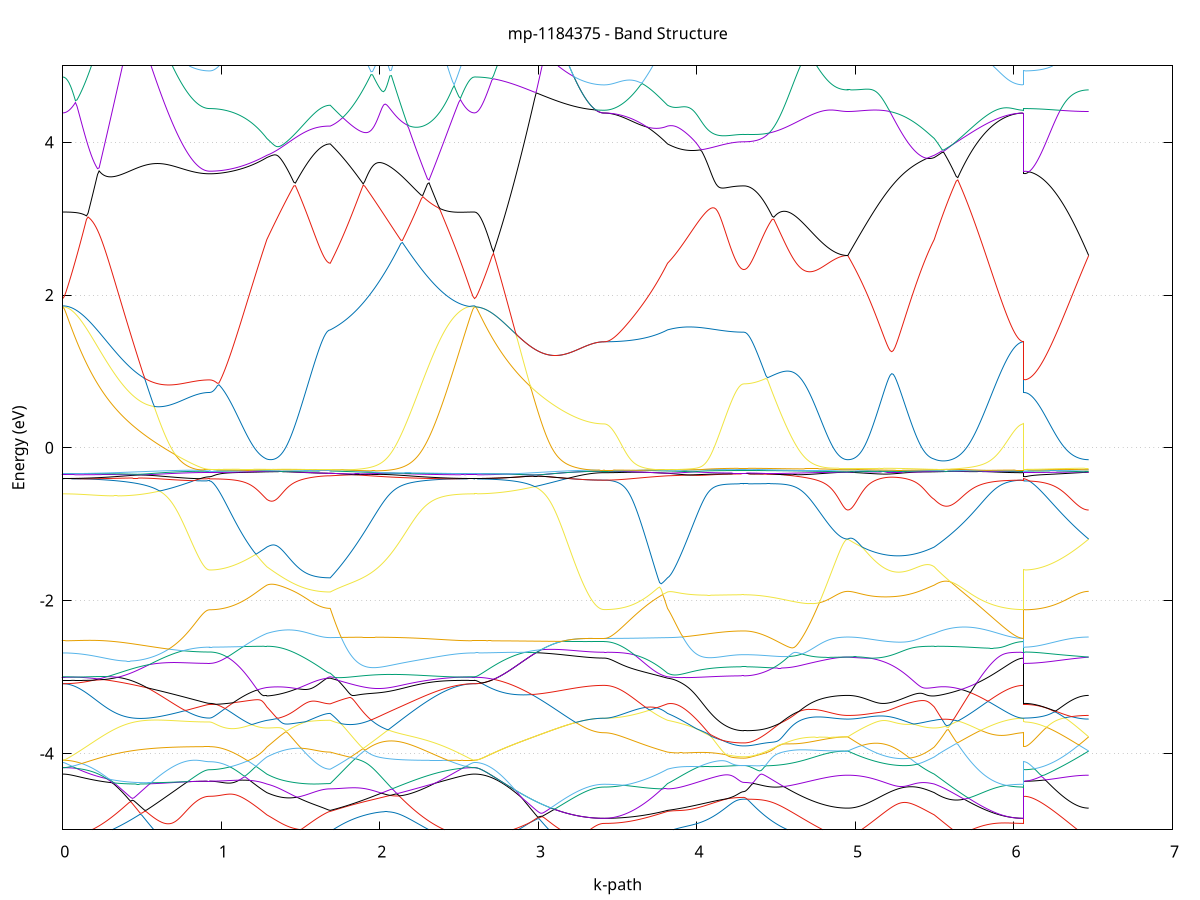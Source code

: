 set title 'mp-1184375 - Band Structure'
set xlabel 'k-path'
set ylabel 'Energy (eV)'
set grid y
set yrange [-5:5]
set terminal png size 800,600
set output 'mp-1184375_bands_gnuplot.png'
plot '-' using 1:2 with lines notitle, '-' using 1:2 with lines notitle, '-' using 1:2 with lines notitle, '-' using 1:2 with lines notitle, '-' using 1:2 with lines notitle, '-' using 1:2 with lines notitle, '-' using 1:2 with lines notitle, '-' using 1:2 with lines notitle, '-' using 1:2 with lines notitle, '-' using 1:2 with lines notitle, '-' using 1:2 with lines notitle, '-' using 1:2 with lines notitle, '-' using 1:2 with lines notitle, '-' using 1:2 with lines notitle, '-' using 1:2 with lines notitle, '-' using 1:2 with lines notitle, '-' using 1:2 with lines notitle, '-' using 1:2 with lines notitle, '-' using 1:2 with lines notitle, '-' using 1:2 with lines notitle, '-' using 1:2 with lines notitle, '-' using 1:2 with lines notitle, '-' using 1:2 with lines notitle, '-' using 1:2 with lines notitle, '-' using 1:2 with lines notitle, '-' using 1:2 with lines notitle, '-' using 1:2 with lines notitle, '-' using 1:2 with lines notitle, '-' using 1:2 with lines notitle, '-' using 1:2 with lines notitle, '-' using 1:2 with lines notitle, '-' using 1:2 with lines notitle, '-' using 1:2 with lines notitle, '-' using 1:2 with lines notitle, '-' using 1:2 with lines notitle, '-' using 1:2 with lines notitle, '-' using 1:2 with lines notitle, '-' using 1:2 with lines notitle, '-' using 1:2 with lines notitle, '-' using 1:2 with lines notitle, '-' using 1:2 with lines notitle, '-' using 1:2 with lines notitle, '-' using 1:2 with lines notitle, '-' using 1:2 with lines notitle, '-' using 1:2 with lines notitle, '-' using 1:2 with lines notitle, '-' using 1:2 with lines notitle, '-' using 1:2 with lines notitle, '-' using 1:2 with lines notitle, '-' using 1:2 with lines notitle, '-' using 1:2 with lines notitle, '-' using 1:2 with lines notitle, '-' using 1:2 with lines notitle, '-' using 1:2 with lines notitle, '-' using 1:2 with lines notitle, '-' using 1:2 with lines notitle, '-' using 1:2 with lines notitle, '-' using 1:2 with lines notitle, '-' using 1:2 with lines notitle, '-' using 1:2 with lines notitle, '-' using 1:2 with lines notitle, '-' using 1:2 with lines notitle, '-' using 1:2 with lines notitle, '-' using 1:2 with lines notitle
0.000000 -40.750715
0.009961 -40.750715
0.019922 -40.750715
0.029883 -40.750715
0.039844 -40.750715
0.049805 -40.750715
0.059766 -40.750615
0.069726 -40.750615
0.079687 -40.750615
0.089648 -40.750615
0.099609 -40.750615
0.109570 -40.750615
0.119531 -40.750615
0.129492 -40.750615
0.139453 -40.750515
0.149414 -40.750515
0.159375 -40.750515
0.169336 -40.750515
0.179297 -40.750515
0.189258 -40.750415
0.199218 -40.750415
0.209179 -40.750415
0.219140 -40.750415
0.229101 -40.750315
0.239062 -40.750315
0.249023 -40.750315
0.258984 -40.750315
0.268945 -40.750215
0.278906 -40.750215
0.288867 -40.750215
0.298828 -40.750115
0.308789 -40.750115
0.318750 -40.750115
0.328711 -40.750015
0.338671 -40.750015
0.348632 -40.750015
0.358593 -40.749915
0.368554 -40.749915
0.378515 -40.749915
0.388476 -40.749815
0.398437 -40.749815
0.408398 -40.749815
0.418359 -40.749715
0.428320 -40.749715
0.438281 -40.749615
0.448242 -40.749615
0.458203 -40.749615
0.468163 -40.749515
0.478124 -40.749515
0.488085 -40.749515
0.498046 -40.749415
0.508007 -40.749415
0.517968 -40.749415
0.527929 -40.749315
0.537890 -40.749315
0.547851 -40.749315
0.557812 -40.749215
0.567773 -40.749215
0.577734 -40.749215
0.587695 -40.749115
0.597656 -40.749115
0.607616 -40.749115
0.617577 -40.749015
0.627538 -40.749015
0.637499 -40.749015
0.647460 -40.748915
0.657421 -40.748915
0.667382 -40.748915
0.677343 -40.748915
0.687304 -40.748815
0.697265 -40.748815
0.707226 -40.748815
0.717187 -40.748815
0.727148 -40.748715
0.737108 -40.748715
0.747069 -40.748715
0.757030 -40.748715
0.766991 -40.748715
0.776952 -40.748615
0.786913 -40.748615
0.796874 -40.748615
0.806835 -40.748615
0.816796 -40.748615
0.826757 -40.748615
0.836718 -40.748615
0.846679 -40.748615
0.856640 -40.748615
0.866600 -40.748515
0.876561 -40.748515
0.886522 -40.748515
0.896483 -40.748515
0.906444 -40.748515
0.916405 -40.748515
0.926366 -40.748515
0.926366 -40.748515
0.936117 -40.748515
0.945869 -40.748515
0.955620 -40.748515
0.965371 -40.748515
0.975123 -40.748515
0.984874 -40.748515
0.994625 -40.748515
1.004377 -40.748515
1.014128 -40.748515
1.023879 -40.748515
1.033631 -40.748515
1.043382 -40.748515
1.053133 -40.748515
1.062885 -40.748515
1.072636 -40.748515
1.082388 -40.748615
1.092139 -40.748615
1.101890 -40.748615
1.111642 -40.748615
1.121393 -40.748615
1.131144 -40.748615
1.140896 -40.748615
1.150647 -40.748615
1.160398 -40.748615
1.170150 -40.748615
1.179901 -40.748615
1.189652 -40.748615
1.199404 -40.748615
1.209155 -40.748615
1.218906 -40.748615
1.228658 -40.748615
1.238409 -40.748615
1.248160 -40.748615
1.257912 -40.748715
1.267663 -40.748715
1.277414 -40.748715
1.287166 -40.748715
1.287166 -40.748715
1.297164 -40.748715
1.307162 -40.748715
1.317159 -40.748715
1.327157 -40.748715
1.337155 -40.748715
1.347153 -40.748715
1.357151 -40.748715
1.367149 -40.748715
1.377147 -40.748715
1.387145 -40.748815
1.397143 -40.748815
1.407140 -40.748815
1.417138 -40.748815
1.427136 -40.748815
1.437134 -40.748815
1.447132 -40.748815
1.457130 -40.748815
1.467128 -40.748815
1.477126 -40.748815
1.487124 -40.748815
1.497122 -40.748815
1.507119 -40.748915
1.517117 -40.748915
1.527115 -40.748915
1.537113 -40.748915
1.547111 -40.748915
1.557109 -40.748915
1.567107 -40.748915
1.577105 -40.748915
1.587103 -40.748915
1.597100 -40.748915
1.607098 -40.748915
1.617096 -40.748915
1.627094 -40.748915
1.637092 -40.748915
1.647090 -40.748915
1.657088 -40.748915
1.667086 -40.748915
1.677084 -40.748915
1.687081 -40.748915
1.687081 -40.748915
1.696975 -40.748915
1.706868 -40.748915
1.716761 -40.748915
1.726654 -40.748915
1.736547 -40.748915
1.746440 -40.748915
1.756333 -40.748915
1.766226 -40.748915
1.776119 -40.748915
1.786012 -40.748915
1.795905 -40.748915
1.805799 -40.749015
1.815692 -40.749015
1.825585 -40.749015
1.835478 -40.749015
1.845371 -40.749015
1.855264 -40.749015
1.865157 -40.749015
1.875050 -40.749015
1.884943 -40.749015
1.894836 -40.749015
1.904729 -40.749115
1.914622 -40.749115
1.924515 -40.749115
1.934409 -40.749115
1.944302 -40.749115
1.954195 -40.749115
1.964088 -40.749215
1.973981 -40.749215
1.983874 -40.749215
1.993767 -40.749215
2.003660 -40.749315
2.013553 -40.749315
2.023446 -40.749315
2.033339 -40.749315
2.043232 -40.749415
2.053126 -40.749415
2.063019 -40.749415
2.072912 -40.749415
2.082805 -40.749515
2.092698 -40.749515
2.102591 -40.749515
2.112484 -40.749615
2.122377 -40.749615
2.132270 -40.749615
2.142163 -40.749615
2.152056 -40.749715
2.161949 -40.749715
2.171843 -40.749715
2.181736 -40.749815
2.191629 -40.749815
2.201522 -40.749815
2.211415 -40.749915
2.221308 -40.749915
2.231201 -40.749915
2.241094 -40.750015
2.250987 -40.750015
2.260880 -40.750015
2.270773 -40.750115
2.280666 -40.750115
2.290560 -40.750115
2.300453 -40.750215
2.310346 -40.750215
2.320239 -40.750215
2.330132 -40.750215
2.340025 -40.750315
2.349918 -40.750315
2.359811 -40.750315
2.369704 -40.750315
2.379597 -40.750415
2.389490 -40.750415
2.399383 -40.750415
2.409277 -40.750415
2.419170 -40.750515
2.429063 -40.750515
2.438956 -40.750515
2.448849 -40.750515
2.458742 -40.750515
2.468635 -40.750615
2.478528 -40.750615
2.488421 -40.750615
2.498314 -40.750615
2.508207 -40.750615
2.518100 -40.750615
2.527994 -40.750615
2.537887 -40.750615
2.547780 -40.750715
2.557673 -40.750715
2.567566 -40.750715
2.577459 -40.750715
2.587352 -40.750715
2.597245 -40.750715
2.597245 -40.750715
2.607216 -40.750715
2.617187 -40.750715
2.627157 -40.750715
2.637128 -40.750715
2.647099 -40.750715
2.657069 -40.750615
2.667040 -40.750615
2.677011 -40.750615
2.686981 -40.750615
2.696952 -40.750615
2.706923 -40.750615
2.716893 -40.750615
2.726864 -40.750615
2.736835 -40.750615
2.746806 -40.750515
2.756776 -40.750515
2.766747 -40.750515
2.776718 -40.750515
2.786688 -40.750515
2.796659 -40.750515
2.806630 -40.750415
2.816600 -40.750415
2.826571 -40.750415
2.836542 -40.750415
2.846513 -40.750315
2.856483 -40.750315
2.866454 -40.750315
2.876425 -40.750315
2.886395 -40.750215
2.896366 -40.750215
2.906337 -40.750215
2.916307 -40.750115
2.926278 -40.750115
2.936249 -40.750115
2.946220 -40.750115
2.956190 -40.750015
2.966161 -40.750015
2.976132 -40.750015
2.986102 -40.749915
2.996073 -40.749915
3.006044 -40.749915
3.016014 -40.749915
3.025985 -40.749815
3.035956 -40.749815
3.045926 -40.749815
3.055897 -40.749715
3.065868 -40.749715
3.075839 -40.749715
3.085809 -40.749715
3.095780 -40.749615
3.105751 -40.749615
3.115721 -40.749615
3.125692 -40.749515
3.135663 -40.749515
3.145633 -40.749515
3.155604 -40.749515
3.165575 -40.749415
3.175546 -40.749415
3.185516 -40.749415
3.195487 -40.749415
3.205458 -40.749315
3.215428 -40.749315
3.225399 -40.749315
3.235370 -40.749315
3.245340 -40.749315
3.255311 -40.749215
3.265282 -40.749215
3.275253 -40.749215
3.285223 -40.749215
3.295194 -40.749215
3.305165 -40.749215
3.315135 -40.749215
3.325106 -40.749215
3.335077 -40.749115
3.345047 -40.749115
3.355018 -40.749115
3.364989 -40.749115
3.374960 -40.749115
3.384930 -40.749115
3.394901 -40.749115
3.404872 -40.749115
3.414842 -40.749115
3.414842 -40.749115
3.424840 -40.749115
3.434838 -40.749115
3.444836 -40.749115
3.454834 -40.749115
3.464832 -40.749115
3.474830 -40.749115
3.484828 -40.749115
3.494825 -40.749115
3.504823 -40.749115
3.514821 -40.749115
3.524819 -40.749115
3.534817 -40.749115
3.544815 -40.749115
3.554813 -40.749115
3.564811 -40.749115
3.574809 -40.749115
3.584806 -40.749115
3.594804 -40.749015
3.604802 -40.749015
3.614800 -40.749015
3.624798 -40.749015
3.634796 -40.749015
3.644794 -40.749015
3.654792 -40.749015
3.664790 -40.749015
3.674788 -40.749015
3.684785 -40.749015
3.694783 -40.749015
3.704781 -40.749015
3.714779 -40.749015
3.724777 -40.749015
3.734775 -40.749015
3.744773 -40.749015
3.754771 -40.748915
3.764769 -40.748915
3.774767 -40.748915
3.784764 -40.748915
3.794762 -40.748915
3.804760 -40.748915
3.814758 -40.748915
3.814758 -40.748915
3.824592 -40.748915
3.834426 -40.748915
3.844261 -40.748915
3.854095 -40.748915
3.863929 -40.748915
3.873763 -40.748915
3.883598 -40.748915
3.893432 -40.748915
3.903266 -40.748915
3.913100 -40.748915
3.922934 -40.748915
3.932769 -40.749015
3.942603 -40.749015
3.952437 -40.749015
3.962271 -40.749015
3.972105 -40.749015
3.981940 -40.749015
3.991774 -40.749015
4.001608 -40.749015
4.011442 -40.749015
4.021276 -40.749015
4.031111 -40.749015
4.040945 -40.749015
4.050779 -40.749015
4.060613 -40.749015
4.070447 -40.749015
4.080282 -40.749015
4.090116 -40.749015
4.099950 -40.749115
4.109784 -40.749115
4.119618 -40.749115
4.129453 -40.749115
4.139287 -40.749115
4.149121 -40.749115
4.158955 -40.749115
4.168789 -40.749115
4.178624 -40.749115
4.188458 -40.749115
4.198292 -40.749115
4.208126 -40.749115
4.217960 -40.749115
4.227795 -40.749115
4.237629 -40.749115
4.247463 -40.749115
4.257297 -40.749115
4.267131 -40.749115
4.276966 -40.749115
4.286800 -40.749115
4.296634 -40.749115
4.296634 -40.749115
4.306559 -40.749115
4.316484 -40.749115
4.326409 -40.749115
4.336333 -40.749115
4.346258 -40.749115
4.356183 -40.749115
4.366108 -40.749115
4.376033 -40.749115
4.385958 -40.749115
4.395883 -40.749115
4.405807 -40.749115
4.415732 -40.749115
4.425657 -40.749115
4.435582 -40.749115
4.445507 -40.749015
4.455432 -40.749015
4.465356 -40.749015
4.475281 -40.749015
4.485206 -40.749015
4.495131 -40.749015
4.505056 -40.749015
4.514981 -40.749015
4.524906 -40.749015
4.534830 -40.748915
4.544755 -40.748915
4.554680 -40.748915
4.564605 -40.748915
4.574530 -40.748915
4.584455 -40.748915
4.594379 -40.748915
4.604304 -40.748815
4.614229 -40.748815
4.624154 -40.748815
4.634079 -40.748815
4.644004 -40.748815
4.653928 -40.748815
4.663853 -40.748815
4.673778 -40.748815
4.683703 -40.748715
4.693628 -40.748715
4.703553 -40.748715
4.713478 -40.748715
4.723402 -40.748715
4.733327 -40.748715
4.743252 -40.748715
4.753177 -40.748615
4.763102 -40.748615
4.773027 -40.748615
4.782951 -40.748615
4.792876 -40.748615
4.802801 -40.748615
4.812726 -40.748615
4.822651 -40.748615
4.832576 -40.748615
4.842501 -40.748615
4.852425 -40.748615
4.862350 -40.748515
4.872275 -40.748515
4.882200 -40.748515
4.892125 -40.748515
4.902050 -40.748515
4.911974 -40.748515
4.921899 -40.748515
4.931824 -40.748515
4.941749 -40.748515
4.951674 -40.748515
4.951674 -40.748515
4.961587 -40.748515
4.971501 -40.748515
4.981414 -40.748515
4.991328 -40.748515
5.001242 -40.748515
5.011155 -40.748515
5.021069 -40.748515
5.030982 -40.748515
5.040896 -40.748515
5.050809 -40.748515
5.060723 -40.748515
5.070636 -40.748515
5.080550 -40.748515
5.090464 -40.748515
5.100377 -40.748515
5.110291 -40.748615
5.120204 -40.748615
5.130118 -40.748615
5.140031 -40.748615
5.149945 -40.748615
5.159858 -40.748615
5.169772 -40.748615
5.179686 -40.748615
5.189599 -40.748615
5.199513 -40.748615
5.209426 -40.748615
5.219340 -40.748615
5.229253 -40.748615
5.239167 -40.748615
5.249080 -40.748615
5.258994 -40.748615
5.268908 -40.748615
5.278821 -40.748615
5.288735 -40.748615
5.298648 -40.748615
5.308562 -40.748615
5.318475 -40.748615
5.328389 -40.748615
5.338302 -40.748615
5.348216 -40.748615
5.358130 -40.748615
5.368043 -40.748615
5.377957 -40.748615
5.387870 -40.748615
5.397784 -40.748615
5.407697 -40.748615
5.417611 -40.748615
5.427524 -40.748615
5.437438 -40.748715
5.447352 -40.748715
5.457265 -40.748715
5.467179 -40.748715
5.477092 -40.748715
5.487006 -40.748715
5.496919 -40.748715
5.496919 -40.748715
5.506842 -40.748715
5.516764 -40.748715
5.526686 -40.748715
5.536608 -40.748715
5.546530 -40.748715
5.556453 -40.748715
5.566375 -40.748715
5.576297 -40.748815
5.586219 -40.748815
5.596142 -40.748815
5.606064 -40.748815
5.615986 -40.748815
5.625908 -40.748815
5.635830 -40.748815
5.645753 -40.748815
5.655675 -40.748815
5.665597 -40.748815
5.675519 -40.748915
5.685441 -40.748915
5.695364 -40.748915
5.705286 -40.748915
5.715208 -40.748915
5.725130 -40.748915
5.735053 -40.748915
5.744975 -40.748915
5.754897 -40.748915
5.764819 -40.748915
5.774741 -40.748915
5.784664 -40.749015
5.794586 -40.749015
5.804508 -40.749015
5.814430 -40.749015
5.824352 -40.749015
5.834275 -40.749015
5.844197 -40.749015
5.854119 -40.749015
5.864041 -40.749015
5.873964 -40.749015
5.883886 -40.749015
5.893808 -40.749015
5.903730 -40.749115
5.913652 -40.749115
5.923575 -40.749115
5.933497 -40.749115
5.943419 -40.749115
5.953341 -40.749115
5.963264 -40.749115
5.973186 -40.749115
5.983108 -40.749115
5.993030 -40.749115
6.002952 -40.749115
6.012875 -40.749115
6.022797 -40.749115
6.032719 -40.749115
6.042641 -40.749115
6.052563 -40.749115
6.062486 -40.749115
6.062486 -40.748515
6.072456 -40.748515
6.082427 -40.748515
6.092398 -40.748515
6.102368 -40.748515
6.112339 -40.748515
6.122310 -40.748515
6.132281 -40.748515
6.142251 -40.748515
6.152222 -40.748515
6.162193 -40.748515
6.172163 -40.748515
6.182134 -40.748515
6.192105 -40.748515
6.202075 -40.748515
6.212046 -40.748515
6.222017 -40.748515
6.231988 -40.748515
6.241958 -40.748515
6.251929 -40.748515
6.261900 -40.748515
6.271870 -40.748515
6.281841 -40.748515
6.291812 -40.748515
6.301782 -40.748515
6.311753 -40.748515
6.321724 -40.748515
6.331695 -40.748515
6.341665 -40.748515
6.351636 -40.748515
6.361607 -40.748515
6.371577 -40.748515
6.381548 -40.748515
6.391519 -40.748515
6.401489 -40.748515
6.411460 -40.748515
6.421431 -40.748515
6.431401 -40.748515
6.441372 -40.748515
6.451343 -40.748515
6.461314 -40.748515
6.471284 -40.748515
e
0.000000 -19.546115
0.009961 -19.546115
0.019922 -19.546115
0.029883 -19.546115
0.039844 -19.546115
0.049805 -19.546115
0.059766 -19.546215
0.069726 -19.546215
0.079687 -19.546215
0.089648 -19.546215
0.099609 -19.546215
0.109570 -19.546315
0.119531 -19.546315
0.129492 -19.546315
0.139453 -19.546515
0.149414 -19.547115
0.159375 -19.547715
0.169336 -19.548315
0.179297 -19.548915
0.189258 -19.549615
0.199218 -19.550315
0.209179 -19.551015
0.219140 -19.551815
0.229101 -19.552615
0.239062 -19.553415
0.249023 -19.554215
0.258984 -19.555015
0.268945 -19.555915
0.278906 -19.556715
0.288867 -19.557615
0.298828 -19.558515
0.308789 -19.559415
0.318750 -19.560315
0.328711 -19.561215
0.338671 -19.562115
0.348632 -19.563015
0.358593 -19.563915
0.368554 -19.564815
0.378515 -19.565715
0.388476 -19.566615
0.398437 -19.567515
0.408398 -19.568415
0.418359 -19.569315
0.428320 -19.570215
0.438281 -19.571115
0.448242 -19.571915
0.458203 -19.572815
0.468163 -19.573615
0.478124 -19.574415
0.488085 -19.575215
0.498046 -19.576015
0.508007 -19.576815
0.517968 -19.577515
0.527929 -19.578315
0.537890 -19.579015
0.547851 -19.579715
0.557812 -19.580415
0.567773 -19.581015
0.577734 -19.581715
0.587695 -19.582315
0.597656 -19.582915
0.607616 -19.583515
0.617577 -19.584015
0.627538 -19.584615
0.637499 -19.585115
0.647460 -19.585615
0.657421 -19.586115
0.667382 -19.586515
0.677343 -19.587015
0.687304 -19.587415
0.697265 -19.587815
0.707226 -19.588215
0.717187 -19.588515
0.727148 -19.588815
0.737108 -19.589215
0.747069 -19.589515
0.757030 -19.589715
0.766991 -19.590015
0.776952 -19.590315
0.786913 -19.590515
0.796874 -19.590715
0.806835 -19.590915
0.816796 -19.591115
0.826757 -19.591215
0.836718 -19.591415
0.846679 -19.591515
0.856640 -19.591615
0.866600 -19.591715
0.876561 -19.591815
0.886522 -19.591915
0.896483 -19.591915
0.906444 -19.591915
0.916405 -19.592015
0.926366 -19.592015
0.926366 -19.592015
0.936117 -19.592015
0.945869 -19.591915
0.955620 -19.591915
0.965371 -19.591815
0.975123 -19.591615
0.984874 -19.591515
0.994625 -19.591315
1.004377 -19.591115
1.014128 -19.590915
1.023879 -19.590615
1.033631 -19.590315
1.043382 -19.590015
1.053133 -19.589715
1.062885 -19.589315
1.072636 -19.589015
1.082388 -19.588615
1.092139 -19.588115
1.101890 -19.587715
1.111642 -19.587215
1.121393 -19.586715
1.131144 -19.586215
1.140896 -19.585615
1.150647 -19.585115
1.160398 -19.584515
1.170150 -19.583915
1.179901 -19.583315
1.189652 -19.582615
1.199404 -19.582015
1.209155 -19.581315
1.218906 -19.580615
1.228658 -19.579915
1.238409 -19.579215
1.248160 -19.578415
1.257912 -19.577715
1.267663 -19.576915
1.277414 -19.576215
1.287166 -19.575415
1.287166 -19.575415
1.297164 -19.574815
1.307162 -19.574315
1.317159 -19.573815
1.327157 -19.573315
1.337155 -19.572815
1.347153 -19.572415
1.357151 -19.572015
1.367149 -19.571615
1.377147 -19.571215
1.387145 -19.570915
1.397143 -19.570715
1.407140 -19.570415
1.417138 -19.570215
1.427136 -19.570015
1.437134 -19.570115
1.447132 -19.570415
1.457130 -19.570815
1.467128 -19.571115
1.477126 -19.571415
1.487124 -19.571715
1.497122 -19.572015
1.507119 -19.572315
1.517117 -19.572615
1.527115 -19.572915
1.537113 -19.573115
1.547111 -19.573315
1.557109 -19.573615
1.567107 -19.573815
1.577105 -19.574015
1.587103 -19.574115
1.597100 -19.574315
1.607098 -19.574415
1.617096 -19.574615
1.627094 -19.574715
1.637092 -19.574815
1.647090 -19.574815
1.657088 -19.574915
1.667086 -19.574915
1.677084 -19.575015
1.687081 -19.575015
1.687081 -19.575015
1.696975 -19.574415
1.706868 -19.573715
1.716761 -19.573115
1.726654 -19.573115
1.736547 -19.573915
1.746440 -19.574815
1.756333 -19.575615
1.766226 -19.576315
1.776119 -19.577115
1.786012 -19.577815
1.795905 -19.578515
1.805799 -19.579115
1.815692 -19.579715
1.825585 -19.580315
1.835478 -19.580815
1.845371 -19.581315
1.855264 -19.581815
1.865157 -19.582215
1.875050 -19.582615
1.884943 -19.582915
1.894836 -19.583215
1.904729 -19.583415
1.914622 -19.583615
1.924515 -19.583715
1.934409 -19.583815
1.944302 -19.583915
1.954195 -19.583915
1.964088 -19.583815
1.973981 -19.583815
1.983874 -19.583615
1.993767 -19.583415
2.003660 -19.583215
2.013553 -19.582915
2.023446 -19.582615
2.033339 -19.582215
2.043232 -19.581815
2.053126 -19.581415
2.063019 -19.580915
2.072912 -19.580415
2.082805 -19.579815
2.092698 -19.579215
2.102591 -19.578515
2.112484 -19.577915
2.122377 -19.577215
2.132270 -19.576415
2.142163 -19.575615
2.152056 -19.574815
2.161949 -19.574015
2.171843 -19.573115
2.181736 -19.572315
2.191629 -19.571415
2.201522 -19.570515
2.211415 -19.569515
2.221308 -19.568615
2.231201 -19.567615
2.241094 -19.566615
2.250987 -19.565615
2.260880 -19.564715
2.270773 -19.563715
2.280666 -19.562715
2.290560 -19.561715
2.300453 -19.560715
2.310346 -19.559715
2.320239 -19.558715
2.330132 -19.557815
2.340025 -19.556815
2.349918 -19.555915
2.359811 -19.555015
2.369704 -19.554115
2.379597 -19.553215
2.389490 -19.552315
2.399383 -19.551515
2.409277 -19.550715
2.419170 -19.549915
2.429063 -19.549115
2.438956 -19.548415
2.448849 -19.547715
2.458742 -19.547115
2.468635 -19.546515
2.478528 -19.546315
2.488421 -19.546315
2.498314 -19.546315
2.508207 -19.546215
2.518100 -19.546215
2.527994 -19.546215
2.537887 -19.546215
2.547780 -19.546115
2.557673 -19.546115
2.567566 -19.546115
2.577459 -19.546115
2.587352 -19.546115
2.597245 -19.546115
2.597245 -19.546115
2.607216 -19.546115
2.617187 -19.546215
2.627157 -19.546315
2.637128 -19.546415
2.647099 -19.546515
2.657069 -19.546715
2.667040 -19.546915
2.677011 -19.547215
2.686981 -19.547515
2.696952 -19.547815
2.706923 -19.548215
2.716893 -19.548615
2.726864 -19.549015
2.736835 -19.549415
2.746806 -19.549915
2.756776 -19.550415
2.766747 -19.550915
2.776718 -19.551515
2.786688 -19.552115
2.796659 -19.552715
2.806630 -19.553315
2.816600 -19.554015
2.826571 -19.554615
2.836542 -19.555315
2.846513 -19.556115
2.856483 -19.556815
2.866454 -19.557515
2.876425 -19.558315
2.886395 -19.559115
2.896366 -19.559915
2.906337 -19.560615
2.916307 -19.561515
2.926278 -19.562315
2.936249 -19.563115
2.946220 -19.563915
2.956190 -19.564815
2.966161 -19.565615
2.976132 -19.566415
2.986102 -19.567315
2.996073 -19.568115
3.006044 -19.569015
3.016014 -19.569815
3.025985 -19.570615
3.035956 -19.571515
3.045926 -19.572315
3.055897 -19.573115
3.065868 -19.573915
3.075839 -19.574715
3.085809 -19.575515
3.095780 -19.576315
3.105751 -19.577015
3.115721 -19.577815
3.125692 -19.578515
3.135663 -19.579215
3.145633 -19.579915
3.155604 -19.580615
3.165575 -19.581215
3.175546 -19.581915
3.185516 -19.582515
3.195487 -19.583115
3.205458 -19.583715
3.215428 -19.584215
3.225399 -19.584815
3.235370 -19.585315
3.245340 -19.585815
3.255311 -19.586215
3.265282 -19.586715
3.275253 -19.587115
3.285223 -19.587415
3.295194 -19.587815
3.305165 -19.588115
3.315135 -19.588415
3.325106 -19.588715
3.335077 -19.589015
3.345047 -19.589215
3.355018 -19.589415
3.364989 -19.589515
3.374960 -19.589715
3.384930 -19.589815
3.394901 -19.589815
3.404872 -19.589915
3.414842 -19.589915
3.414842 -19.589915
3.424840 -19.589915
3.434838 -19.589815
3.444836 -19.589815
3.454834 -19.589715
3.464832 -19.589615
3.474830 -19.589515
3.484828 -19.589315
3.494825 -19.589215
3.504823 -19.589015
3.514821 -19.588815
3.524819 -19.588615
3.534817 -19.588315
3.544815 -19.588015
3.554813 -19.587815
3.564811 -19.587515
3.574809 -19.587115
3.584806 -19.586815
3.594804 -19.586415
3.604802 -19.586015
3.614800 -19.585615
3.624798 -19.585215
3.634796 -19.584815
3.644794 -19.584315
3.654792 -19.583915
3.664790 -19.583415
3.674788 -19.582915
3.684785 -19.582415
3.694783 -19.581915
3.704781 -19.581415
3.714779 -19.580815
3.724777 -19.580315
3.734775 -19.579715
3.744773 -19.579215
3.754771 -19.578615
3.764769 -19.578015
3.774767 -19.577415
3.784764 -19.576815
3.794762 -19.576215
3.804760 -19.575615
3.814758 -19.575015
3.814758 -19.575015
3.824592 -19.574715
3.834426 -19.574515
3.844261 -19.574415
3.854095 -19.574515
3.863929 -19.574715
3.873763 -19.575115
3.883598 -19.575615
3.893432 -19.576115
3.903266 -19.576615
3.913100 -19.577215
3.922934 -19.577815
3.932769 -19.578315
3.942603 -19.578915
3.952437 -19.579515
3.962271 -19.580115
3.972105 -19.580615
3.981940 -19.581215
3.991774 -19.581715
4.001608 -19.582315
4.011442 -19.582815
4.021276 -19.583315
4.031111 -19.583815
4.040945 -19.584315
4.050779 -19.584815
4.060613 -19.585315
4.070447 -19.585815
4.080282 -19.586215
4.090116 -19.586615
4.099950 -19.587015
4.109784 -19.587415
4.119618 -19.587815
4.129453 -19.588215
4.139287 -19.588515
4.149121 -19.588815
4.158955 -19.589115
4.168789 -19.589415
4.178624 -19.589715
4.188458 -19.589915
4.198292 -19.590115
4.208126 -19.590315
4.217960 -19.590515
4.227795 -19.590715
4.237629 -19.590815
4.247463 -19.590915
4.257297 -19.591015
4.267131 -19.591115
4.276966 -19.591215
4.286800 -19.591215
4.296634 -19.591215
4.296634 -19.591215
4.306559 -19.591215
4.316484 -19.591215
4.326409 -19.591115
4.336333 -19.591115
4.346258 -19.591015
4.356183 -19.590915
4.366108 -19.590815
4.376033 -19.590715
4.385958 -19.590515
4.395883 -19.590415
4.405807 -19.590215
4.415732 -19.590015
4.425657 -19.589815
4.435582 -19.589615
4.445507 -19.589315
4.455432 -19.589115
4.465356 -19.588815
4.475281 -19.588615
4.485206 -19.588315
4.495131 -19.588015
4.505056 -19.587715
4.514981 -19.587415
4.524906 -19.587015
4.534830 -19.586715
4.544755 -19.586415
4.554680 -19.586015
4.564605 -19.585615
4.574530 -19.585315
4.584455 -19.584915
4.594379 -19.584515
4.604304 -19.584115
4.614229 -19.583815
4.624154 -19.583415
4.634079 -19.583015
4.644004 -19.582615
4.653928 -19.582215
4.663853 -19.581815
4.673778 -19.581415
4.683703 -19.581115
4.693628 -19.580715
4.703553 -19.580315
4.713478 -19.579915
4.723402 -19.579615
4.733327 -19.579215
4.743252 -19.578915
4.753177 -19.578515
4.763102 -19.578215
4.773027 -19.577915
4.782951 -19.577615
4.792876 -19.577315
4.802801 -19.577015
4.812726 -19.576715
4.822651 -19.576515
4.832576 -19.576215
4.842501 -19.576015
4.852425 -19.575815
4.862350 -19.575615
4.872275 -19.575415
4.882200 -19.575315
4.892125 -19.575115
4.902050 -19.575015
4.911974 -19.574915
4.921899 -19.574915
4.931824 -19.574815
4.941749 -19.574815
4.951674 -19.574815
4.951674 -19.574815
4.961587 -19.575315
4.971501 -19.575715
4.981414 -19.576215
4.991328 -19.576715
5.001242 -19.577115
5.011155 -19.577515
5.021069 -19.578015
5.030982 -19.578415
5.040896 -19.578815
5.050809 -19.579215
5.060723 -19.579515
5.070636 -19.579915
5.080550 -19.580215
5.090464 -19.580515
5.100377 -19.580815
5.110291 -19.581115
5.120204 -19.581415
5.130118 -19.581615
5.140031 -19.581815
5.149945 -19.582015
5.159858 -19.582215
5.169772 -19.582415
5.179686 -19.582515
5.189599 -19.582615
5.199513 -19.582715
5.209426 -19.582815
5.219340 -19.582815
5.229253 -19.582915
5.239167 -19.582915
5.249080 -19.582915
5.258994 -19.582815
5.268908 -19.582815
5.278821 -19.582715
5.288735 -19.582615
5.298648 -19.582415
5.308562 -19.582315
5.318475 -19.582115
5.328389 -19.581915
5.338302 -19.581715
5.348216 -19.581415
5.358130 -19.581215
5.368043 -19.580915
5.377957 -19.580615
5.387870 -19.580215
5.397784 -19.579915
5.407697 -19.579515
5.417611 -19.579115
5.427524 -19.578715
5.437438 -19.578315
5.447352 -19.577815
5.457265 -19.577415
5.467179 -19.576915
5.477092 -19.576415
5.487006 -19.575915
5.496919 -19.575415
5.496919 -19.575415
5.506842 -19.574615
5.516764 -19.573815
5.526686 -19.573015
5.536608 -19.572115
5.546530 -19.571315
5.556453 -19.570515
5.566375 -19.569615
5.576297 -19.569015
5.586219 -19.569715
5.596142 -19.570315
5.606064 -19.571015
5.615986 -19.571615
5.625908 -19.572315
5.635830 -19.572915
5.645753 -19.573615
5.655675 -19.574215
5.665597 -19.574915
5.675519 -19.575515
5.685441 -19.576115
5.695364 -19.576715
5.705286 -19.577415
5.715208 -19.578015
5.725130 -19.578615
5.735053 -19.579115
5.744975 -19.579715
5.754897 -19.580315
5.764819 -19.580815
5.774741 -19.581415
5.784664 -19.581915
5.794586 -19.582415
5.804508 -19.583015
5.814430 -19.583415
5.824352 -19.583915
5.834275 -19.584415
5.844197 -19.584815
5.854119 -19.585315
5.864041 -19.585715
5.873964 -19.586115
5.883886 -19.586415
5.893808 -19.586815
5.903730 -19.587215
5.913652 -19.587515
5.923575 -19.587815
5.933497 -19.588115
5.943419 -19.588315
5.953341 -19.588615
5.963264 -19.588815
5.973186 -19.589015
5.983108 -19.589215
5.993030 -19.589415
6.002952 -19.589515
6.012875 -19.589615
6.022797 -19.589715
6.032719 -19.589815
6.042641 -19.589815
6.052563 -19.589915
6.062486 -19.589915
6.062486 -19.592015
6.072456 -19.592015
6.082427 -19.591915
6.092398 -19.591915
6.102368 -19.591815
6.112339 -19.591715
6.122310 -19.591515
6.132281 -19.591415
6.142251 -19.591215
6.152222 -19.591015
6.162193 -19.590715
6.172163 -19.590515
6.182134 -19.590215
6.192105 -19.589915
6.202075 -19.589615
6.212046 -19.589215
6.222017 -19.588815
6.231988 -19.588515
6.241958 -19.588115
6.251929 -19.587615
6.261900 -19.587215
6.271870 -19.586715
6.281841 -19.586215
6.291812 -19.585715
6.301782 -19.585215
6.311753 -19.584715
6.321724 -19.584115
6.331695 -19.583615
6.341665 -19.583015
6.351636 -19.582415
6.361607 -19.581815
6.371577 -19.581215
6.381548 -19.580615
6.391519 -19.580015
6.401489 -19.579315
6.411460 -19.578715
6.421431 -19.578015
6.431401 -19.577415
6.441372 -19.576715
6.451343 -19.576115
6.461314 -19.575415
6.471284 -19.574815
e
0.000000 -19.542515
0.009961 -19.542615
0.019922 -19.542615
0.029883 -19.542715
0.039844 -19.542915
0.049805 -19.543115
0.059766 -19.543315
0.069726 -19.543615
0.079687 -19.543915
0.089648 -19.544215
0.099609 -19.544615
0.109570 -19.545015
0.119531 -19.545515
0.129492 -19.546015
0.139453 -19.546415
0.149414 -19.546415
0.159375 -19.546515
0.169336 -19.546515
0.179297 -19.546615
0.189258 -19.546615
0.199218 -19.546715
0.209179 -19.546715
0.219140 -19.546815
0.229101 -19.546815
0.239062 -19.546915
0.249023 -19.547015
0.258984 -19.547015
0.268945 -19.547115
0.278906 -19.547215
0.288867 -19.547215
0.298828 -19.547315
0.308789 -19.547415
0.318750 -19.547515
0.328711 -19.547515
0.338671 -19.547615
0.348632 -19.547715
0.358593 -19.547815
0.368554 -19.547915
0.378515 -19.548015
0.388476 -19.548215
0.398437 -19.548515
0.408398 -19.548715
0.418359 -19.549015
0.428320 -19.549215
0.438281 -19.549515
0.448242 -19.549715
0.458203 -19.550015
0.468163 -19.550215
0.478124 -19.550515
0.488085 -19.550715
0.498046 -19.551015
0.508007 -19.551215
0.517968 -19.551515
0.527929 -19.551715
0.537890 -19.552015
0.547851 -19.552215
0.557812 -19.552415
0.567773 -19.552715
0.577734 -19.552915
0.587695 -19.553115
0.597656 -19.553415
0.607616 -19.553615
0.617577 -19.553815
0.627538 -19.554015
0.637499 -19.554215
0.647460 -19.554415
0.657421 -19.554615
0.667382 -19.554815
0.677343 -19.555015
0.687304 -19.555215
0.697265 -19.555415
0.707226 -19.555515
0.717187 -19.555715
0.727148 -19.555915
0.737108 -19.556015
0.747069 -19.556215
0.757030 -19.556315
0.766991 -19.556415
0.776952 -19.556515
0.786913 -19.556715
0.796874 -19.556815
0.806835 -19.556915
0.816796 -19.557015
0.826757 -19.557115
0.836718 -19.557115
0.846679 -19.557215
0.856640 -19.557315
0.866600 -19.557315
0.876561 -19.557415
0.886522 -19.557415
0.896483 -19.557415
0.906444 -19.557515
0.916405 -19.557515
0.926366 -19.557515
0.926366 -19.557515
0.936117 -19.557515
0.945869 -19.557515
0.955620 -19.557515
0.965371 -19.557515
0.975123 -19.557515
0.984874 -19.557515
0.994625 -19.557515
1.004377 -19.557515
1.014128 -19.557515
1.023879 -19.557515
1.033631 -19.557615
1.043382 -19.557615
1.053133 -19.557615
1.062885 -19.557615
1.072636 -19.557615
1.082388 -19.557615
1.092139 -19.557615
1.101890 -19.557615
1.111642 -19.557615
1.121393 -19.557615
1.131144 -19.557615
1.140896 -19.557615
1.150647 -19.557615
1.160398 -19.557615
1.170150 -19.557515
1.179901 -19.557815
1.189652 -19.558315
1.199404 -19.558815
1.209155 -19.559415
1.218906 -19.559915
1.228658 -19.560415
1.238409 -19.561015
1.248160 -19.561615
1.257912 -19.562115
1.267663 -19.562715
1.277414 -19.563315
1.287166 -19.563915
1.287166 -19.563915
1.297164 -19.564415
1.307162 -19.564815
1.317159 -19.565215
1.327157 -19.565715
1.337155 -19.566115
1.347153 -19.566515
1.357151 -19.566915
1.367149 -19.567315
1.377147 -19.567815
1.387145 -19.568215
1.397143 -19.568615
1.407140 -19.569015
1.417138 -19.569315
1.427136 -19.569715
1.437134 -19.569915
1.447132 -19.569815
1.457130 -19.569715
1.467128 -19.569615
1.477126 -19.569515
1.487124 -19.569415
1.497122 -19.569415
1.507119 -19.569415
1.517117 -19.569315
1.527115 -19.569315
1.537113 -19.569315
1.547111 -19.569315
1.557109 -19.569315
1.567107 -19.569315
1.577105 -19.569315
1.587103 -19.569315
1.597100 -19.569415
1.607098 -19.569415
1.617096 -19.569415
1.627094 -19.569415
1.637092 -19.569415
1.647090 -19.569415
1.657088 -19.569415
1.667086 -19.569415
1.677084 -19.569415
1.687081 -19.569415
1.687081 -19.569415
1.696975 -19.570415
1.706868 -19.571315
1.716761 -19.572215
1.726654 -19.572515
1.736547 -19.571915
1.746440 -19.571315
1.756333 -19.570615
1.766226 -19.570015
1.776119 -19.569415
1.786012 -19.568815
1.795905 -19.568215
1.805799 -19.567515
1.815692 -19.566915
1.825585 -19.566315
1.835478 -19.565715
1.845371 -19.565115
1.855264 -19.564515
1.865157 -19.563915
1.875050 -19.563415
1.884943 -19.562815
1.894836 -19.562215
1.904729 -19.561715
1.914622 -19.561115
1.924515 -19.560615
1.934409 -19.560115
1.944302 -19.559515
1.954195 -19.559015
1.964088 -19.558515
1.973981 -19.558015
1.983874 -19.557515
1.993767 -19.557115
2.003660 -19.556615
2.013553 -19.556215
2.023446 -19.555715
2.033339 -19.555315
2.043232 -19.554915
2.053126 -19.554515
2.063019 -19.554115
2.072912 -19.553715
2.082805 -19.553315
2.092698 -19.553015
2.102591 -19.552615
2.112484 -19.552315
2.122377 -19.551915
2.132270 -19.551615
2.142163 -19.551315
2.152056 -19.551015
2.161949 -19.550715
2.171843 -19.550515
2.181736 -19.550215
2.191629 -19.550015
2.201522 -19.549715
2.211415 -19.549515
2.221308 -19.549315
2.231201 -19.549115
2.241094 -19.548915
2.250987 -19.548715
2.260880 -19.548515
2.270773 -19.548315
2.280666 -19.548215
2.290560 -19.548015
2.300453 -19.547915
2.310346 -19.547715
2.320239 -19.547615
2.330132 -19.547515
2.340025 -19.547315
2.349918 -19.547215
2.359811 -19.547115
2.369704 -19.547015
2.379597 -19.546915
2.389490 -19.546915
2.399383 -19.546815
2.409277 -19.546715
2.419170 -19.546615
2.429063 -19.546615
2.438956 -19.546515
2.448849 -19.546515
2.458742 -19.546415
2.468635 -19.546415
2.478528 -19.545915
2.488421 -19.545415
2.498314 -19.544915
2.508207 -19.544515
2.518100 -19.544115
2.527994 -19.543715
2.537887 -19.543415
2.547780 -19.543115
2.557673 -19.542915
2.567566 -19.542815
2.577459 -19.542615
2.587352 -19.542615
2.597245 -19.542515
2.597245 -19.542515
2.607216 -19.542515
2.617187 -19.542515
2.627157 -19.542515
2.637128 -19.542515
2.647099 -19.542515
2.657069 -19.542515
2.667040 -19.542515
2.677011 -19.542515
2.686981 -19.542515
2.696952 -19.542515
2.706923 -19.542515
2.716893 -19.542515
2.726864 -19.542515
2.736835 -19.542515
2.746806 -19.542415
2.756776 -19.542415
2.766747 -19.542415
2.776718 -19.542415
2.786688 -19.542415
2.796659 -19.542415
2.806630 -19.542415
2.816600 -19.542315
2.826571 -19.542315
2.836542 -19.542315
2.846513 -19.542315
2.856483 -19.542315
2.866454 -19.542215
2.876425 -19.542215
2.886395 -19.542215
2.896366 -19.542215
2.906337 -19.542215
2.916307 -19.542115
2.926278 -19.542115
2.936249 -19.542115
2.946220 -19.542115
2.956190 -19.542015
2.966161 -19.542015
2.976132 -19.542015
2.986102 -19.542015
2.996073 -19.541915
3.006044 -19.541915
3.016014 -19.541915
3.025985 -19.541915
3.035956 -19.541915
3.045926 -19.541815
3.055897 -19.541815
3.065868 -19.541815
3.075839 -19.541815
3.085809 -19.541715
3.095780 -19.541715
3.105751 -19.541715
3.115721 -19.541715
3.125692 -19.541715
3.135663 -19.541615
3.145633 -19.541615
3.155604 -19.541615
3.165575 -19.541615
3.175546 -19.541615
3.185516 -19.541515
3.195487 -19.541515
3.205458 -19.541515
3.215428 -19.541515
3.225399 -19.541515
3.235370 -19.541515
3.245340 -19.541415
3.255311 -19.541415
3.265282 -19.541415
3.275253 -19.541415
3.285223 -19.541415
3.295194 -19.541415
3.305165 -19.541415
3.315135 -19.541415
3.325106 -19.541415
3.335077 -19.541415
3.345047 -19.541315
3.355018 -19.541315
3.364989 -19.541315
3.374960 -19.541315
3.384930 -19.541315
3.394901 -19.541315
3.404872 -19.541315
3.414842 -19.541315
3.414842 -19.541315
3.424840 -19.541315
3.434838 -19.541415
3.444836 -19.541515
3.454834 -19.541715
3.464832 -19.541915
3.474830 -19.542215
3.484828 -19.542515
3.494825 -19.542815
3.504823 -19.543215
3.514821 -19.543715
3.524819 -19.544215
3.534817 -19.544715
3.544815 -19.545215
3.554813 -19.545815
3.564811 -19.546515
3.574809 -19.547215
3.584806 -19.547915
3.594804 -19.548615
3.604802 -19.549415
3.614800 -19.550215
3.624798 -19.551015
3.634796 -19.551915
3.644794 -19.552815
3.654792 -19.553715
3.664790 -19.554615
3.674788 -19.555615
3.684785 -19.556515
3.694783 -19.557515
3.704781 -19.558515
3.714779 -19.559515
3.724777 -19.560515
3.734775 -19.561515
3.744773 -19.562515
3.754771 -19.563515
3.764769 -19.564515
3.774767 -19.565515
3.784764 -19.566515
3.794762 -19.567515
3.804760 -19.568515
3.814758 -19.569415
3.814758 -19.569415
3.824592 -19.569915
3.834426 -19.570315
3.844261 -19.570515
3.854095 -19.570515
3.863929 -19.570415
3.873763 -19.570115
3.883598 -19.569715
3.893432 -19.569315
3.903266 -19.568815
3.913100 -19.568215
3.922934 -19.567715
3.932769 -19.567215
3.942603 -19.566615
3.952437 -19.566015
3.962271 -19.565415
3.972105 -19.564915
3.981940 -19.564315
3.991774 -19.563715
4.001608 -19.563115
4.011442 -19.562615
4.021276 -19.562015
4.031111 -19.561415
4.040945 -19.560915
4.050779 -19.560315
4.060613 -19.559815
4.070447 -19.559315
4.080282 -19.558815
4.090116 -19.558315
4.099950 -19.557815
4.109784 -19.557415
4.119618 -19.557015
4.129453 -19.556515
4.139287 -19.556115
4.149121 -19.555815
4.158955 -19.555415
4.168789 -19.555115
4.178624 -19.554715
4.188458 -19.554415
4.198292 -19.554215
4.208126 -19.553915
4.217960 -19.553715
4.227795 -19.553515
4.237629 -19.553315
4.247463 -19.553215
4.257297 -19.553115
4.267131 -19.553015
4.276966 -19.552915
4.286800 -19.552915
4.296634 -19.552915
4.296634 -19.552915
4.306559 -19.552915
4.316484 -19.552915
4.326409 -19.552815
4.336333 -19.552815
4.346258 -19.552815
4.356183 -19.552815
4.366108 -19.552815
4.376033 -19.552815
4.385958 -19.552715
4.395883 -19.552715
4.405807 -19.552715
4.415732 -19.552715
4.425657 -19.552615
4.435582 -19.552615
4.445507 -19.552615
4.455432 -19.552515
4.465356 -19.552515
4.475281 -19.552415
4.485206 -19.552415
4.495131 -19.552415
4.505056 -19.552315
4.514981 -19.552315
4.524906 -19.552215
4.534830 -19.552715
4.544755 -19.553415
4.554680 -19.554115
4.564605 -19.554815
4.574530 -19.555515
4.584455 -19.556315
4.594379 -19.557015
4.604304 -19.557715
4.614229 -19.558515
4.624154 -19.559215
4.634079 -19.559915
4.644004 -19.560715
4.653928 -19.561415
4.663853 -19.562215
4.673778 -19.562915
4.683703 -19.563615
4.693628 -19.564315
4.703553 -19.565015
4.713478 -19.565715
4.723402 -19.566315
4.733327 -19.567015
4.743252 -19.567615
4.753177 -19.568215
4.763102 -19.568815
4.773027 -19.569415
4.782951 -19.570015
4.792876 -19.570515
4.802801 -19.571015
4.812726 -19.571415
4.822651 -19.571915
4.832576 -19.572315
4.842501 -19.572715
4.852425 -19.573015
4.862350 -19.573415
4.872275 -19.573615
4.882200 -19.573915
4.892125 -19.574115
4.902050 -19.574315
4.911974 -19.574515
4.921899 -19.574615
4.931824 -19.574715
4.941749 -19.574715
4.951674 -19.574815
4.951674 -19.574815
4.961587 -19.574315
4.971501 -19.573815
4.981414 -19.573315
4.991328 -19.572815
5.001242 -19.572315
5.011155 -19.571915
5.021069 -19.571415
5.030982 -19.571015
5.040896 -19.570515
5.050809 -19.570115
5.060723 -19.569615
5.070636 -19.569215
5.080550 -19.568815
5.090464 -19.568415
5.100377 -19.568015
5.110291 -19.567715
5.120204 -19.567315
5.130118 -19.567015
5.140031 -19.566615
5.149945 -19.566315
5.159858 -19.566015
5.169772 -19.565715
5.179686 -19.565415
5.189599 -19.565115
5.199513 -19.564815
5.209426 -19.564515
5.219340 -19.564315
5.229253 -19.564015
5.239167 -19.563815
5.249080 -19.563615
5.258994 -19.563315
5.268908 -19.563115
5.278821 -19.562915
5.288735 -19.562715
5.298648 -19.562615
5.308562 -19.562415
5.318475 -19.562215
5.328389 -19.562115
5.338302 -19.561915
5.348216 -19.561815
5.358130 -19.561715
5.368043 -19.561615
5.377957 -19.561615
5.387870 -19.561615
5.397784 -19.561615
5.407697 -19.561615
5.417611 -19.561715
5.427524 -19.561815
5.437438 -19.562015
5.447352 -19.562215
5.457265 -19.562515
5.467179 -19.562815
5.477092 -19.563215
5.487006 -19.563515
5.496919 -19.563915
5.496919 -19.563915
5.506842 -19.564515
5.516764 -19.565215
5.526686 -19.565815
5.536608 -19.566415
5.546530 -19.567115
5.556453 -19.567715
5.566375 -19.568415
5.576297 -19.568815
5.586219 -19.567915
5.596142 -19.567115
5.606064 -19.566215
5.615986 -19.565415
5.625908 -19.564515
5.635830 -19.563715
5.645753 -19.562815
5.655675 -19.562015
5.665597 -19.561115
5.675519 -19.560315
5.685441 -19.559515
5.695364 -19.558715
5.705286 -19.557915
5.715208 -19.557115
5.725130 -19.556315
5.735053 -19.555515
5.744975 -19.554715
5.754897 -19.554015
5.764819 -19.553315
5.774741 -19.552515
5.784664 -19.551815
5.794586 -19.551215
5.804508 -19.550515
5.814430 -19.549815
5.824352 -19.549215
5.834275 -19.548615
5.844197 -19.548015
5.854119 -19.547415
5.864041 -19.546915
5.873964 -19.546415
5.883886 -19.545915
5.893808 -19.545415
5.903730 -19.544915
5.913652 -19.544515
5.923575 -19.544115
5.933497 -19.543715
5.943419 -19.543415
5.953341 -19.543115
5.963264 -19.542815
5.973186 -19.542515
5.983108 -19.542215
5.993030 -19.542015
6.002952 -19.541815
6.012875 -19.541715
6.022797 -19.541615
6.032719 -19.541515
6.042641 -19.541415
6.052563 -19.541315
6.062486 -19.541315
6.062486 -19.557515
6.072456 -19.557515
6.082427 -19.557515
6.092398 -19.557615
6.102368 -19.557715
6.112339 -19.557815
6.122310 -19.557915
6.132281 -19.558115
6.142251 -19.558315
6.152222 -19.558515
6.162193 -19.558715
6.172163 -19.559015
6.182134 -19.559315
6.192105 -19.559615
6.202075 -19.559915
6.212046 -19.560315
6.222017 -19.560615
6.231988 -19.561015
6.241958 -19.561415
6.251929 -19.561915
6.261900 -19.562315
6.271870 -19.562815
6.281841 -19.563315
6.291812 -19.563815
6.301782 -19.564315
6.311753 -19.564815
6.321724 -19.565415
6.331695 -19.565915
6.341665 -19.566515
6.351636 -19.567115
6.361607 -19.567715
6.371577 -19.568315
6.381548 -19.568915
6.391519 -19.569615
6.401489 -19.570215
6.411460 -19.570815
6.421431 -19.571515
6.431401 -19.572115
6.441372 -19.572815
6.451343 -19.573415
6.461314 -19.574115
6.471284 -19.574815
e
0.000000 -19.542515
0.009961 -19.542515
0.019922 -19.542615
0.029883 -19.542615
0.039844 -19.542615
0.049805 -19.542615
0.059766 -19.542715
0.069726 -19.542815
0.079687 -19.542815
0.089648 -19.542915
0.099609 -19.543015
0.109570 -19.543115
0.119531 -19.543215
0.129492 -19.543315
0.139453 -19.543415
0.149414 -19.543515
0.159375 -19.543615
0.169336 -19.543815
0.179297 -19.543915
0.189258 -19.544115
0.199218 -19.544215
0.209179 -19.544415
0.219140 -19.544515
0.229101 -19.544715
0.239062 -19.544915
0.249023 -19.545115
0.258984 -19.545315
0.268945 -19.545515
0.278906 -19.545715
0.288867 -19.545915
0.298828 -19.546115
0.308789 -19.546315
0.318750 -19.546615
0.328711 -19.546815
0.338671 -19.547015
0.348632 -19.547315
0.358593 -19.547515
0.368554 -19.547715
0.378515 -19.547915
0.388476 -19.548015
0.398437 -19.548115
0.408398 -19.548215
0.418359 -19.548315
0.428320 -19.548415
0.438281 -19.548415
0.448242 -19.548515
0.458203 -19.548615
0.468163 -19.548715
0.478124 -19.548815
0.488085 -19.548915
0.498046 -19.548915
0.508007 -19.549015
0.517968 -19.549115
0.527929 -19.549215
0.537890 -19.549315
0.547851 -19.549315
0.557812 -19.549415
0.567773 -19.549515
0.577734 -19.549615
0.587695 -19.549715
0.597656 -19.549715
0.607616 -19.549815
0.617577 -19.549915
0.627538 -19.549915
0.637499 -19.550015
0.647460 -19.550115
0.657421 -19.550115
0.667382 -19.550215
0.677343 -19.550315
0.687304 -19.550315
0.697265 -19.550415
0.707226 -19.550415
0.717187 -19.550515
0.727148 -19.550515
0.737108 -19.550615
0.747069 -19.550615
0.757030 -19.550715
0.766991 -19.550715
0.776952 -19.550815
0.786913 -19.550815
0.796874 -19.550815
0.806835 -19.550915
0.816796 -19.550915
0.826757 -19.550915
0.836718 -19.551015
0.846679 -19.551015
0.856640 -19.551015
0.866600 -19.551015
0.876561 -19.551015
0.886522 -19.551015
0.896483 -19.551015
0.906444 -19.551115
0.916405 -19.551115
0.926366 -19.551115
0.926366 -19.551115
0.936117 -19.551115
0.945869 -19.551115
0.955620 -19.551215
0.965371 -19.551215
0.975123 -19.551315
0.984874 -19.551415
0.994625 -19.551615
1.004377 -19.551715
1.014128 -19.551915
1.023879 -19.552115
1.033631 -19.552315
1.043382 -19.552615
1.053133 -19.552815
1.062885 -19.553115
1.072636 -19.553415
1.082388 -19.553715
1.092139 -19.554115
1.101890 -19.554415
1.111642 -19.554815
1.121393 -19.555215
1.131144 -19.555615
1.140896 -19.556015
1.150647 -19.556415
1.160398 -19.556915
1.170150 -19.557415
1.179901 -19.557515
1.189652 -19.557515
1.199404 -19.557415
1.209155 -19.557315
1.218906 -19.557315
1.228658 -19.557215
1.238409 -19.557115
1.248160 -19.557015
1.257912 -19.556915
1.267663 -19.556815
1.277414 -19.556715
1.287166 -19.556515
1.287166 -19.556515
1.297164 -19.556415
1.307162 -19.556315
1.317159 -19.556115
1.327157 -19.555915
1.337155 -19.555615
1.347153 -19.555415
1.357151 -19.555115
1.367149 -19.554715
1.377147 -19.554315
1.387145 -19.553915
1.397143 -19.553515
1.407140 -19.553115
1.417138 -19.552615
1.427136 -19.552115
1.437134 -19.551615
1.447132 -19.551115
1.457130 -19.550515
1.467128 -19.550015
1.477126 -19.549515
1.487124 -19.548915
1.497122 -19.548415
1.507119 -19.547915
1.517117 -19.547415
1.527115 -19.546915
1.537113 -19.546415
1.547111 -19.546015
1.557109 -19.545515
1.567107 -19.545115
1.577105 -19.544815
1.587103 -19.544415
1.597100 -19.544115
1.607098 -19.543815
1.617096 -19.543515
1.627094 -19.543315
1.637092 -19.543115
1.647090 -19.543015
1.657088 -19.542815
1.667086 -19.542815
1.677084 -19.542715
1.687081 -19.542715
1.687081 -19.542715
1.696975 -19.542715
1.706868 -19.542815
1.716761 -19.542815
1.726654 -19.542915
1.736547 -19.542915
1.746440 -19.543015
1.756333 -19.543015
1.766226 -19.543015
1.776119 -19.543115
1.786012 -19.543115
1.795905 -19.543215
1.805799 -19.543215
1.815692 -19.543215
1.825585 -19.543315
1.835478 -19.543315
1.845371 -19.543315
1.855264 -19.543415
1.865157 -19.543415
1.875050 -19.543415
1.884943 -19.543515
1.894836 -19.543515
1.904729 -19.543515
1.914622 -19.543515
1.924515 -19.543515
1.934409 -19.543615
1.944302 -19.543615
1.954195 -19.543615
1.964088 -19.543615
1.973981 -19.543615
1.983874 -19.543615
1.993767 -19.543615
2.003660 -19.543615
2.013553 -19.543615
2.023446 -19.543615
2.033339 -19.543615
2.043232 -19.543615
2.053126 -19.543615
2.063019 -19.543615
2.072912 -19.543615
2.082805 -19.543615
2.092698 -19.543615
2.102591 -19.543615
2.112484 -19.543615
2.122377 -19.543615
2.132270 -19.543515
2.142163 -19.543515
2.152056 -19.543515
2.161949 -19.543515
2.171843 -19.543515
2.181736 -19.543415
2.191629 -19.543415
2.201522 -19.543415
2.211415 -19.543415
2.221308 -19.543315
2.231201 -19.543315
2.241094 -19.543315
2.250987 -19.543315
2.260880 -19.543215
2.270773 -19.543215
2.280666 -19.543215
2.290560 -19.543115
2.300453 -19.543115
2.310346 -19.543115
2.320239 -19.543015
2.330132 -19.543015
2.340025 -19.543015
2.349918 -19.543015
2.359811 -19.542915
2.369704 -19.542915
2.379597 -19.542915
2.389490 -19.542915
2.399383 -19.542815
2.409277 -19.542815
2.419170 -19.542815
2.429063 -19.542815
2.438956 -19.542715
2.448849 -19.542715
2.458742 -19.542715
2.468635 -19.542715
2.478528 -19.542715
2.488421 -19.542615
2.498314 -19.542615
2.508207 -19.542615
2.518100 -19.542615
2.527994 -19.542615
2.537887 -19.542615
2.547780 -19.542615
2.557673 -19.542615
2.567566 -19.542515
2.577459 -19.542515
2.587352 -19.542515
2.597245 -19.542515
2.597245 -19.542515
2.607216 -19.542515
2.617187 -19.542515
2.627157 -19.542515
2.637128 -19.542515
2.647099 -19.542515
2.657069 -19.542515
2.667040 -19.542515
2.677011 -19.542515
2.686981 -19.542515
2.696952 -19.542515
2.706923 -19.542515
2.716893 -19.542515
2.726864 -19.542515
2.736835 -19.542515
2.746806 -19.542415
2.756776 -19.542415
2.766747 -19.542415
2.776718 -19.542415
2.786688 -19.542415
2.796659 -19.542415
2.806630 -19.542415
2.816600 -19.542315
2.826571 -19.542315
2.836542 -19.542315
2.846513 -19.542315
2.856483 -19.542315
2.866454 -19.542215
2.876425 -19.542215
2.886395 -19.542215
2.896366 -19.542215
2.906337 -19.542215
2.916307 -19.542115
2.926278 -19.542115
2.936249 -19.542115
2.946220 -19.542115
2.956190 -19.542015
2.966161 -19.542015
2.976132 -19.542015
2.986102 -19.542015
2.996073 -19.541915
3.006044 -19.541915
3.016014 -19.541915
3.025985 -19.541915
3.035956 -19.541915
3.045926 -19.541815
3.055897 -19.541815
3.065868 -19.541815
3.075839 -19.541815
3.085809 -19.541715
3.095780 -19.541715
3.105751 -19.541715
3.115721 -19.541715
3.125692 -19.541715
3.135663 -19.541615
3.145633 -19.541615
3.155604 -19.541615
3.165575 -19.541615
3.175546 -19.541615
3.185516 -19.541515
3.195487 -19.541515
3.205458 -19.541515
3.215428 -19.541515
3.225399 -19.541515
3.235370 -19.541515
3.245340 -19.541415
3.255311 -19.541415
3.265282 -19.541415
3.275253 -19.541415
3.285223 -19.541415
3.295194 -19.541415
3.305165 -19.541415
3.315135 -19.541415
3.325106 -19.541415
3.335077 -19.541415
3.345047 -19.541315
3.355018 -19.541315
3.364989 -19.541315
3.374960 -19.541315
3.384930 -19.541315
3.394901 -19.541315
3.404872 -19.541315
3.414842 -19.541315
3.414842 -19.541315
3.424840 -19.541315
3.434838 -19.541315
3.444836 -19.541315
3.454834 -19.541315
3.464832 -19.541415
3.474830 -19.541415
3.484828 -19.541415
3.494825 -19.541415
3.504823 -19.541415
3.514821 -19.541415
3.524819 -19.541515
3.534817 -19.541515
3.544815 -19.541515
3.554813 -19.541515
3.564811 -19.541615
3.574809 -19.541615
3.584806 -19.541615
3.594804 -19.541715
3.604802 -19.541715
3.614800 -19.541715
3.624798 -19.541815
3.634796 -19.541815
3.644794 -19.541915
3.654792 -19.541915
3.664790 -19.541915
3.674788 -19.542015
3.684785 -19.542015
3.694783 -19.542115
3.704781 -19.542115
3.714779 -19.542215
3.724777 -19.542215
3.734775 -19.542315
3.744773 -19.542315
3.754771 -19.542415
3.764769 -19.542415
3.774767 -19.542515
3.784764 -19.542515
3.794762 -19.542615
3.804760 -19.542615
3.814758 -19.542715
3.814758 -19.542715
3.824592 -19.542715
3.834426 -19.542715
3.844261 -19.542815
3.854095 -19.542815
3.863929 -19.542815
3.873763 -19.542815
3.883598 -19.542915
3.893432 -19.542915
3.903266 -19.542915
3.913100 -19.542915
3.922934 -19.543015
3.932769 -19.543015
3.942603 -19.543015
3.952437 -19.543015
3.962271 -19.543115
3.972105 -19.543115
3.981940 -19.543115
3.991774 -19.543115
4.001608 -19.543215
4.011442 -19.543215
4.021276 -19.543215
4.031111 -19.543215
4.040945 -19.543315
4.050779 -19.543315
4.060613 -19.543315
4.070447 -19.543315
4.080282 -19.543315
4.090116 -19.543415
4.099950 -19.543415
4.109784 -19.543415
4.119618 -19.543415
4.129453 -19.543415
4.139287 -19.543415
4.149121 -19.543515
4.158955 -19.543515
4.168789 -19.543515
4.178624 -19.543515
4.188458 -19.543515
4.198292 -19.543515
4.208126 -19.543515
4.217960 -19.543515
4.227795 -19.543615
4.237629 -19.543615
4.247463 -19.543615
4.257297 -19.543615
4.267131 -19.543615
4.276966 -19.543615
4.286800 -19.543615
4.296634 -19.543615
4.296634 -19.543615
4.306559 -19.543615
4.316484 -19.543615
4.326409 -19.543715
4.336333 -19.543915
4.346258 -19.544015
4.356183 -19.544215
4.366108 -19.544415
4.376033 -19.544715
4.385958 -19.545015
4.395883 -19.545315
4.405807 -19.545715
4.415732 -19.546115
4.425657 -19.546515
4.435582 -19.546915
4.445507 -19.547415
4.455432 -19.547915
4.465356 -19.548415
4.475281 -19.549015
4.485206 -19.549615
4.495131 -19.550115
4.505056 -19.550815
4.514981 -19.551415
4.524906 -19.552115
4.534830 -19.552215
4.544755 -19.552115
4.554680 -19.552115
4.564605 -19.552015
4.574530 -19.552015
4.584455 -19.552015
4.594379 -19.551915
4.604304 -19.551915
4.614229 -19.551815
4.624154 -19.551815
4.634079 -19.551815
4.644004 -19.551715
4.653928 -19.551715
4.663853 -19.551715
4.673778 -19.551715
4.683703 -19.551615
4.693628 -19.551615
4.703553 -19.551615
4.713478 -19.551615
4.723402 -19.551615
4.733327 -19.551515
4.743252 -19.551515
4.753177 -19.551515
4.763102 -19.551515
4.773027 -19.551515
4.782951 -19.551515
4.792876 -19.551515
4.802801 -19.551515
4.812726 -19.551515
4.822651 -19.551515
4.832576 -19.551515
4.842501 -19.551515
4.852425 -19.551515
4.862350 -19.551515
4.872275 -19.551515
4.882200 -19.551515
4.892125 -19.551515
4.902050 -19.551515
4.911974 -19.551615
4.921899 -19.551615
4.931824 -19.551615
4.941749 -19.551615
4.951674 -19.551615
4.951674 -19.551615
4.961587 -19.551615
4.971501 -19.551615
4.981414 -19.551615
4.991328 -19.551615
5.001242 -19.551515
5.011155 -19.551515
5.021069 -19.551515
5.030982 -19.551515
5.040896 -19.551515
5.050809 -19.551515
5.060723 -19.551515
5.070636 -19.551515
5.080550 -19.551615
5.090464 -19.551615
5.100377 -19.551615
5.110291 -19.551615
5.120204 -19.551615
5.130118 -19.551715
5.140031 -19.551715
5.149945 -19.551715
5.159858 -19.551815
5.169772 -19.551915
5.179686 -19.551915
5.189599 -19.552015
5.199513 -19.552115
5.209426 -19.552215
5.219340 -19.552415
5.229253 -19.552515
5.239167 -19.552615
5.249080 -19.552815
5.258994 -19.553015
5.268908 -19.553115
5.278821 -19.553315
5.288735 -19.553515
5.298648 -19.553815
5.308562 -19.554015
5.318475 -19.554215
5.328389 -19.554515
5.338302 -19.554715
5.348216 -19.555015
5.358130 -19.555215
5.368043 -19.555515
5.377957 -19.555715
5.387870 -19.555915
5.397784 -19.556115
5.407697 -19.556315
5.417611 -19.556515
5.427524 -19.556615
5.437438 -19.556715
5.447352 -19.556715
5.457265 -19.556715
5.467179 -19.556715
5.477092 -19.556715
5.487006 -19.556615
5.496919 -19.556515
5.496919 -19.556515
5.506842 -19.556415
5.516764 -19.556215
5.526686 -19.556015
5.536608 -19.555815
5.546530 -19.555615
5.556453 -19.555415
5.566375 -19.555215
5.576297 -19.554915
5.586219 -19.554715
5.596142 -19.554415
5.606064 -19.554215
5.615986 -19.553915
5.625908 -19.553615
5.635830 -19.553315
5.645753 -19.553015
5.655675 -19.552615
5.665597 -19.552315
5.675519 -19.552015
5.685441 -19.551615
5.695364 -19.551315
5.705286 -19.550915
5.715208 -19.550515
5.725130 -19.550215
5.735053 -19.549815
5.744975 -19.549415
5.754897 -19.549015
5.764819 -19.548715
5.774741 -19.548315
5.784664 -19.547915
5.794586 -19.547515
5.804508 -19.547115
5.814430 -19.546815
5.824352 -19.546415
5.834275 -19.546015
5.844197 -19.545715
5.854119 -19.545315
5.864041 -19.545015
5.873964 -19.544715
5.883886 -19.544415
5.893808 -19.544115
5.903730 -19.543815
5.913652 -19.543515
5.923575 -19.543215
5.933497 -19.543015
5.943419 -19.542715
5.953341 -19.542515
5.963264 -19.542315
5.973186 -19.542115
5.983108 -19.542015
5.993030 -19.541815
6.002952 -19.541715
6.012875 -19.541615
6.022797 -19.541515
6.032719 -19.541415
6.042641 -19.541415
6.052563 -19.541315
6.062486 -19.541315
6.062486 -19.551115
6.072456 -19.551115
6.082427 -19.551115
6.092398 -19.551115
6.102368 -19.551115
6.112339 -19.551115
6.122310 -19.551115
6.132281 -19.551115
6.142251 -19.551115
6.152222 -19.551115
6.162193 -19.551115
6.172163 -19.551115
6.182134 -19.551215
6.192105 -19.551215
6.202075 -19.551215
6.212046 -19.551215
6.222017 -19.551215
6.231988 -19.551215
6.241958 -19.551315
6.251929 -19.551315
6.261900 -19.551315
6.271870 -19.551315
6.281841 -19.551315
6.291812 -19.551415
6.301782 -19.551415
6.311753 -19.551415
6.321724 -19.551415
6.331695 -19.551415
6.341665 -19.551415
6.351636 -19.551515
6.361607 -19.551515
6.371577 -19.551515
6.381548 -19.551515
6.391519 -19.551515
6.401489 -19.551515
6.411460 -19.551515
6.421431 -19.551515
6.431401 -19.551515
6.441372 -19.551615
6.451343 -19.551615
6.461314 -19.551615
6.471284 -19.551615
e
0.000000 -7.303715
0.009961 -7.303115
0.019922 -7.301615
0.029883 -7.298915
0.039844 -7.295215
0.049805 -7.290515
0.059766 -7.284615
0.069726 -7.277815
0.079687 -7.269915
0.089648 -7.260915
0.099609 -7.251015
0.109570 -7.239915
0.119531 -7.227915
0.129492 -7.214815
0.139453 -7.200815
0.149414 -7.185715
0.159375 -7.169615
0.169336 -7.152515
0.179297 -7.134415
0.189258 -7.115315
0.199218 -7.095315
0.209179 -7.074315
0.219140 -7.052415
0.229101 -7.029515
0.239062 -7.005715
0.249023 -6.981015
0.258984 -6.955315
0.268945 -6.928815
0.278906 -6.901415
0.288867 -6.873215
0.298828 -6.844115
0.308789 -6.814215
0.318750 -6.783515
0.328711 -6.751915
0.338671 -6.719615
0.348632 -6.686615
0.358593 -6.652815
0.368554 -6.618315
0.378515 -6.583115
0.388476 -6.547215
0.398437 -6.510715
0.408398 -6.473615
0.418359 -6.435915
0.428320 -6.397715
0.438281 -6.358915
0.448242 -6.319715
0.458203 -6.279915
0.468163 -6.239815
0.478124 -6.199415
0.488085 -6.158615
0.498046 -6.117515
0.508007 -6.076215
0.517968 -6.034815
0.527929 -5.993315
0.537890 -5.951815
0.547851 -5.910315
0.557812 -5.869115
0.567773 -5.828115
0.577734 -5.787515
0.587695 -5.747415
0.597656 -5.708115
0.607616 -5.669615
0.617577 -5.632315
0.627538 -5.596315
0.637499 -5.561915
0.647460 -5.529415
0.657421 -5.499215
0.667382 -5.471515
0.677343 -5.446815
0.687304 -5.425215
0.697265 -5.407015
0.707226 -5.392015
0.717187 -5.380315
0.727148 -5.371615
0.737108 -5.365515
0.747069 -5.361715
0.757030 -5.359815
0.766991 -5.365315
0.776952 -5.377715
0.786913 -5.389315
0.796874 -5.400115
0.806835 -5.410115
0.816796 -5.419415
0.826757 -5.427915
0.836718 -5.435615
0.846679 -5.442515
0.856640 -5.448615
0.866600 -5.453915
0.876561 -5.458415
0.886522 -5.462115
0.896483 -5.465015
0.906444 -5.467015
0.916405 -5.468215
0.926366 -5.468615
0.926366 -5.468615
0.936117 -5.468515
0.945869 -5.467915
0.955620 -5.467015
0.965371 -5.465815
0.975123 -5.464215
0.984874 -5.462215
0.994625 -5.459915
1.004377 -5.457215
1.014128 -5.454215
1.023879 -5.450815
1.033631 -5.447115
1.043382 -5.443015
1.053133 -5.438715
1.062885 -5.433915
1.072636 -5.428915
1.082388 -5.423515
1.092139 -5.417815
1.101890 -5.411815
1.111642 -5.405515
1.121393 -5.398915
1.131144 -5.392015
1.140896 -5.384815
1.150647 -5.377415
1.160398 -5.369615
1.170150 -5.361715
1.179901 -5.353415
1.189652 -5.344915
1.199404 -5.336215
1.209155 -5.327215
1.218906 -5.318015
1.228658 -5.308715
1.238409 -5.299115
1.248160 -5.289315
1.257912 -5.279415
1.267663 -5.269315
1.277414 -5.259115
1.287166 -5.248715
1.287166 -5.248715
1.297164 -5.240915
1.307162 -5.232715
1.317159 -5.224015
1.327157 -5.214915
1.337155 -5.205315
1.347153 -5.201615
1.357151 -5.198715
1.367149 -5.196215
1.377147 -5.194215
1.387145 -5.192815
1.397143 -5.192015
1.407140 -5.192015
1.417138 -5.192715
1.427136 -5.194215
1.437134 -5.196415
1.447132 -5.199515
1.457130 -5.203215
1.467128 -5.207615
1.477126 -5.212615
1.487124 -5.218015
1.497122 -5.223815
1.507119 -5.229915
1.517117 -5.236115
1.527115 -5.242415
1.537113 -5.248615
1.547111 -5.254815
1.557109 -5.260815
1.567107 -5.266515
1.577105 -5.271915
1.587103 -5.277015
1.597100 -5.281815
1.607098 -5.286115
1.617096 -5.289915
1.627094 -5.293315
1.637092 -5.296215
1.647090 -5.298615
1.657088 -5.300515
1.667086 -5.301915
1.677084 -5.302715
1.687081 -5.303015
1.687081 -5.302915
1.696975 -5.303215
1.706868 -5.303915
1.716761 -5.305215
1.726654 -5.307215
1.736547 -5.309915
1.746440 -5.313315
1.756333 -5.317415
1.766226 -5.322515
1.776119 -5.328415
1.786012 -5.335315
1.795905 -5.343115
1.805799 -5.352115
1.815692 -5.362115
1.825585 -5.373315
1.835478 -5.385715
1.845371 -5.399415
1.855264 -5.414315
1.865157 -5.430615
1.875050 -5.448215
1.884943 -5.467215
1.894836 -5.487515
1.904729 -5.509215
1.914622 -5.532315
1.924515 -5.556715
1.934409 -5.582515
1.944302 -5.609515
1.954195 -5.637715
1.964088 -5.667115
1.973981 -5.697615
1.983874 -5.729115
1.993767 -5.761715
2.003660 -5.795115
2.013553 -5.829315
2.023446 -5.864215
2.033339 -5.899815
2.043232 -5.935915
2.053126 -5.972515
2.063019 -6.009515
2.072912 -6.046815
2.082805 -6.084315
2.092698 -6.122115
2.102591 -6.159915
2.112484 -6.197715
2.122377 -6.235515
2.132270 -6.273215
2.142163 -6.310715
2.152056 -6.348015
2.161949 -6.385015
2.171843 -6.421815
2.181736 -6.458115
2.191629 -6.494115
2.201522 -6.529615
2.211415 -6.564615
2.221308 -6.599115
2.231201 -6.633015
2.241094 -6.666315
2.250987 -6.699015
2.260880 -6.731115
2.270773 -6.762515
2.280666 -6.793115
2.290560 -6.823115
2.300453 -6.852315
2.310346 -6.880715
2.320239 -6.908315
2.330132 -6.935115
2.340025 -6.961015
2.349918 -6.986215
2.359811 -7.010415
2.369704 -7.033815
2.379597 -7.056215
2.389490 -7.077815
2.399383 -7.098415
2.409277 -7.118115
2.419170 -7.136915
2.429063 -7.154715
2.438956 -7.171515
2.448849 -7.187315
2.458742 -7.202215
2.468635 -7.216115
2.478528 -7.229015
2.488421 -7.240815
2.498314 -7.251715
2.508207 -7.261515
2.518100 -7.270415
2.527994 -7.278115
2.537887 -7.284915
2.547780 -7.290615
2.557673 -7.295315
2.567566 -7.299015
2.577459 -7.301615
2.587352 -7.303115
2.597245 -7.303715
2.597245 -7.303715
2.607216 -7.303115
2.617187 -7.301615
2.627157 -7.298915
2.637128 -7.295215
2.647099 -7.290515
2.657069 -7.284715
2.667040 -7.277815
2.677011 -7.270015
2.686981 -7.261015
2.696952 -7.251115
2.706923 -7.240115
2.716893 -7.228015
2.726864 -7.215015
2.736835 -7.200915
2.746806 -7.185815
2.756776 -7.169715
2.766747 -7.152615
2.776718 -7.134515
2.786688 -7.115415
2.796659 -7.095415
2.806630 -7.074415
2.816600 -7.052415
2.826571 -7.029515
2.836542 -7.005615
2.846513 -6.980815
2.856483 -6.955115
2.866454 -6.928515
2.876425 -6.901015
2.886395 -6.872615
2.896366 -6.843315
2.906337 -6.813215
2.916307 -6.782315
2.926278 -6.750615
2.936249 -6.718115
2.946220 -6.684815
2.956190 -6.650715
2.966161 -6.616015
2.976132 -6.580515
2.986102 -6.544315
2.996073 -6.507515
3.006044 -6.470115
3.016014 -6.432115
3.025985 -6.393515
3.035956 -6.354415
3.045926 -6.314815
3.055897 -6.274715
3.065868 -6.234315
3.075839 -6.193515
3.085809 -6.152515
3.095780 -6.111215
3.105751 -6.069715
3.115721 -6.028215
3.125692 -5.986615
3.135663 -5.945115
3.145633 -5.903815
3.155604 -5.862815
3.165575 -5.822315
3.175546 -5.782315
3.185516 -5.743115
3.195487 -5.704815
3.205458 -5.667715
3.215428 -5.632115
3.225399 -5.598115
3.235370 -5.566115
3.245340 -5.536515
3.255311 -5.509415
3.265282 -5.485215
3.275253 -5.463915
3.285223 -5.445815
3.295194 -5.430615
3.305165 -5.418315
3.315135 -5.408415
3.325106 -5.400715
3.335077 -5.394815
3.345047 -5.398015
3.355018 -5.402715
3.364989 -5.406715
3.374960 -5.410015
3.384930 -5.412615
3.394901 -5.414415
3.404872 -5.415515
3.414842 -5.415915
3.414842 -5.415915
3.424840 -5.415615
3.434838 -5.414915
3.444836 -5.413815
3.454834 -5.412215
3.464832 -5.410215
3.474830 -5.407815
3.484828 -5.405115
3.494825 -5.402215
3.504823 -5.398915
3.514821 -5.395515
3.524819 -5.392015
3.534817 -5.388415
3.544815 -5.384815
3.554813 -5.381115
3.564811 -5.377415
3.574809 -5.373715
3.584806 -5.370015
3.594804 -5.366315
3.604802 -5.362515
3.614800 -5.358815
3.624798 -5.355015
3.634796 -5.351215
3.644794 -5.347415
3.654792 -5.343615
3.664790 -5.339915
3.674788 -5.336215
3.684785 -5.332615
3.694783 -5.329115
3.704781 -5.325615
3.714779 -5.322315
3.724777 -5.319215
3.734775 -5.316215
3.744773 -5.313515
3.754771 -5.311015
3.764769 -5.308715
3.774767 -5.306815
3.784764 -5.305215
3.794762 -5.304015
3.804760 -5.303315
3.814758 -5.303015
3.814758 -5.303015
3.824592 -5.302915
3.834426 -5.302715
3.844261 -5.302515
3.854095 -5.302115
3.863929 -5.301715
3.873763 -5.301215
3.883598 -5.300615
3.893432 -5.300015
3.903266 -5.299415
3.913100 -5.298715
3.922934 -5.298015
3.932769 -5.297415
3.942603 -5.296715
3.952437 -5.296115
3.962271 -5.295515
3.972105 -5.295015
3.981940 -5.294515
3.991774 -5.294115
4.001608 -5.293715
4.011442 -5.293415
4.021276 -5.293115
4.031111 -5.292915
4.040945 -5.292715
4.050779 -5.292515
4.060613 -5.292415
4.070447 -5.292315
4.080282 -5.292215
4.090116 -5.292115
4.099950 -5.291915
4.109784 -5.291815
4.119618 -5.291715
4.129453 -5.291515
4.139287 -5.291315
4.149121 -5.291115
4.158955 -5.290915
4.168789 -5.290615
4.178624 -5.290415
4.188458 -5.290115
4.198292 -5.289815
4.208126 -5.289615
4.217960 -5.289315
4.227795 -5.289015
4.237629 -5.288815
4.247463 -5.288615
4.257297 -5.288415
4.267131 -5.288315
4.276966 -5.288215
4.286800 -5.288115
4.296634 -5.288115
4.296634 -5.288115
4.306559 -5.288215
4.316484 -5.288615
4.326409 -5.289315
4.336333 -5.290115
4.346258 -5.291215
4.356183 -5.292615
4.366108 -5.294115
4.376033 -5.295815
4.385958 -5.297715
4.395883 -5.299815
4.405807 -5.302015
4.415732 -5.304315
4.425657 -5.306715
4.435582 -5.309115
4.445507 -5.311615
4.455432 -5.314115
4.465356 -5.316615
4.475281 -5.319115
4.485206 -5.321615
4.495131 -5.324015
4.505056 -5.326215
4.514981 -5.328415
4.524906 -5.330515
4.534830 -5.332415
4.544755 -5.334215
4.554680 -5.335715
4.564605 -5.337115
4.574530 -5.338315
4.584455 -5.339315
4.594379 -5.340115
4.604304 -5.340615
4.614229 -5.340915
4.624154 -5.340915
4.634079 -5.340715
4.644004 -5.340215
4.653928 -5.339515
4.663853 -5.338515
4.673778 -5.337215
4.683703 -5.335615
4.693628 -5.333815
4.703553 -5.331715
4.713478 -5.329315
4.723402 -5.326715
4.733327 -5.323815
4.743252 -5.320715
4.753177 -5.317315
4.763102 -5.313615
4.773027 -5.309715
4.782951 -5.305615
4.792876 -5.301315
4.802801 -5.296815
4.812726 -5.292215
4.822651 -5.287415
4.832576 -5.282415
4.842501 -5.277415
4.852425 -5.272315
4.862350 -5.267215
4.872275 -5.262115
4.882200 -5.257215
4.892125 -5.252515
4.902050 -5.248115
4.911974 -5.244215
4.921899 -5.240915
4.931824 -5.238415
4.941749 -5.236915
4.951674 -5.236315
4.951674 -5.236315
4.961587 -5.236815
4.971501 -5.238315
4.981414 -5.241015
4.991328 -5.245015
5.001242 -5.250415
5.011155 -5.257215
5.021069 -5.265115
5.030982 -5.273915
5.040896 -5.283415
5.050809 -5.293315
5.060723 -5.303415
5.070636 -5.313415
5.080550 -5.323415
5.090464 -5.333115
5.100377 -5.342615
5.110291 -5.351615
5.120204 -5.360215
5.130118 -5.368415
5.140031 -5.376015
5.149945 -5.383115
5.159858 -5.389615
5.169772 -5.395515
5.179686 -5.400915
5.189599 -5.405615
5.199513 -5.409615
5.209426 -5.413015
5.219340 -5.415715
5.229253 -5.417815
5.239167 -5.419215
5.249080 -5.419915
5.258994 -5.420015
5.268908 -5.419415
5.278821 -5.418015
5.288735 -5.416115
5.298648 -5.413415
5.308562 -5.410115
5.318475 -5.406115
5.328389 -5.401515
5.338302 -5.396215
5.348216 -5.390415
5.358130 -5.383915
5.368043 -5.376815
5.377957 -5.369115
5.387870 -5.360915
5.397784 -5.352215
5.407697 -5.343015
5.417611 -5.333215
5.427524 -5.323115
5.437438 -5.312615
5.447352 -5.301715
5.457265 -5.290515
5.467179 -5.279215
5.477092 -5.268015
5.487006 -5.257415
5.496919 -5.248715
5.496919 -5.248715
5.506842 -5.238015
5.516764 -5.227215
5.526686 -5.216315
5.536608 -5.205415
5.546530 -5.198915
5.556453 -5.195015
5.566375 -5.191615
5.576297 -5.188715
5.586219 -5.186515
5.596142 -5.185015
5.606064 -5.184115
5.615986 -5.183915
5.625908 -5.184415
5.635830 -5.185615
5.645753 -5.187515
5.655675 -5.190015
5.665597 -5.193115
5.675519 -5.196915
5.685441 -5.201115
5.695364 -5.205915
5.705286 -5.211115
5.715208 -5.216615
5.725130 -5.222515
5.735053 -5.228715
5.744975 -5.235115
5.754897 -5.241715
5.764819 -5.248415
5.774741 -5.255315
5.784664 -5.262115
5.794586 -5.269015
5.804508 -5.275915
5.814430 -5.282715
5.824352 -5.289415
5.834275 -5.297815
5.844197 -5.307615
5.854119 -5.316915
5.864041 -5.325915
5.873964 -5.334515
5.883886 -5.342715
5.893808 -5.350515
5.903730 -5.357915
5.913652 -5.364815
5.923575 -5.371315
5.933497 -5.377415
5.943419 -5.383015
5.953341 -5.388215
5.963264 -5.393015
5.973186 -5.397315
5.983108 -5.401215
5.993030 -5.404615
6.002952 -5.407615
6.012875 -5.410115
6.022797 -5.412215
6.032719 -5.413815
6.042641 -5.414915
6.052563 -5.415615
6.062486 -5.415915
6.062486 -5.468615
6.072456 -5.468415
6.082427 -5.467715
6.092398 -5.466515
6.102368 -5.464915
6.112339 -5.462815
6.122310 -5.460215
6.132281 -5.457215
6.142251 -5.453715
6.152222 -5.449715
6.162193 -5.445315
6.172163 -5.440515
6.182134 -5.435115
6.192105 -5.429415
6.202075 -5.423215
6.212046 -5.416515
6.222017 -5.409515
6.231988 -5.401915
6.241958 -5.394015
6.251929 -5.385715
6.261900 -5.376915
6.271870 -5.367815
6.281841 -5.358215
6.291812 -5.348215
6.301782 -5.337915
6.311753 -5.327215
6.321724 -5.316115
6.331695 -5.304715
6.341665 -5.292915
6.351636 -5.280715
6.361607 -5.272115
6.371577 -5.266715
6.381548 -5.261515
6.391519 -5.256715
6.401489 -5.252315
6.411460 -5.248315
6.421431 -5.244715
6.431401 -5.241815
6.441372 -5.239415
6.451343 -5.237715
6.461314 -5.236715
6.471284 -5.236315
e
0.000000 -5.172715
0.009961 -5.172415
0.019922 -5.171815
0.029883 -5.170615
0.039844 -5.169115
0.049805 -5.167115
0.059766 -5.164715
0.069726 -5.161815
0.079687 -5.158615
0.089648 -5.154915
0.099609 -5.150915
0.109570 -5.146515
0.119531 -5.141815
0.129492 -5.136815
0.139453 -5.131415
0.149414 -5.125815
0.159375 -5.119815
0.169336 -5.113615
0.179297 -5.107115
0.189258 -5.100415
0.199218 -5.093415
0.209179 -5.086215
0.219140 -5.078815
0.229101 -5.071115
0.239062 -5.063215
0.249023 -5.055015
0.258984 -5.046615
0.268945 -5.038115
0.278906 -5.029215
0.288867 -5.020215
0.298828 -5.010915
0.308789 -5.001515
0.318750 -4.991815
0.328711 -4.981815
0.338671 -4.971715
0.348632 -4.961415
0.358593 -4.950815
0.368554 -4.940115
0.378515 -4.929115
0.388476 -4.917915
0.398437 -4.906515
0.408398 -4.895015
0.418359 -4.883215
0.428320 -4.871315
0.438281 -4.859215
0.448242 -4.846915
0.458203 -4.834415
0.468163 -4.821815
0.478124 -4.809015
0.488085 -4.796115
0.498046 -4.807415
0.508007 -4.832915
0.517968 -4.858315
0.527929 -4.883615
0.537890 -4.908715
0.547851 -4.933615
0.557812 -4.958315
0.567773 -4.982615
0.577734 -5.006715
0.587695 -5.030315
0.597656 -5.053615
0.607616 -5.076515
0.617577 -5.098915
0.627538 -5.120815
0.637499 -5.142215
0.647460 -5.163115
0.657421 -5.183515
0.667382 -5.203215
0.677343 -5.222415
0.687304 -5.241015
0.697265 -5.258915
0.707226 -5.276215
0.717187 -5.292815
0.727148 -5.308715
0.737108 -5.323915
0.747069 -5.338515
0.757030 -5.352315
0.766991 -5.359315
0.776952 -5.360115
0.786913 -5.361715
0.796874 -5.363915
0.806835 -5.366515
0.816796 -5.369415
0.826757 -5.372415
0.836718 -5.375415
0.846679 -5.378215
0.856640 -5.380915
0.866600 -5.383415
0.876561 -5.385515
0.886522 -5.387315
0.896483 -5.388815
0.906444 -5.389815
0.916405 -5.390415
0.926366 -5.390615
0.926366 -5.390615
0.936117 -5.390515
0.945869 -5.390015
0.955620 -5.389315
0.965371 -5.388215
0.975123 -5.386815
0.984874 -5.385115
0.994625 -5.383215
1.004377 -5.380915
1.014128 -5.378315
1.023879 -5.375515
1.033631 -5.372315
1.043382 -5.368915
1.053133 -5.365215
1.062885 -5.361315
1.072636 -5.357115
1.082388 -5.352615
1.092139 -5.347915
1.101890 -5.343015
1.111642 -5.337815
1.121393 -5.332415
1.131144 -5.326815
1.140896 -5.321115
1.150647 -5.315115
1.160398 -5.309015
1.170150 -5.302815
1.179901 -5.296415
1.189652 -5.289915
1.199404 -5.283415
1.209155 -5.276815
1.218906 -5.270115
1.228658 -5.263415
1.238409 -5.256815
1.248160 -5.250215
1.257912 -5.243715
1.267663 -5.237315
1.277414 -5.231015
1.287166 -5.225015
1.287166 -5.225015
1.297164 -5.220715
1.307162 -5.216515
1.317159 -5.212515
1.327157 -5.208615
1.337155 -5.205015
1.347153 -5.195415
1.357151 -5.185015
1.367149 -5.174315
1.377147 -5.163115
1.387145 -5.151715
1.397143 -5.139815
1.407140 -5.127615
1.417138 -5.115115
1.427136 -5.102315
1.437134 -5.089115
1.447132 -5.075715
1.457130 -5.062115
1.467128 -5.048215
1.477126 -5.034115
1.487124 -5.019815
1.497122 -5.005415
1.507119 -5.001115
1.517117 -5.003815
1.527115 -5.006215
1.537113 -5.008315
1.547111 -5.010215
1.557109 -5.011915
1.567107 -5.013515
1.577105 -5.014915
1.587103 -5.016215
1.597100 -5.017315
1.607098 -5.018415
1.617096 -5.019315
1.627094 -5.020115
1.637092 -5.020815
1.647090 -5.021315
1.657088 -5.021815
1.667086 -5.022115
1.677084 -5.022315
1.687081 -5.022315
1.687081 -5.022315
1.696975 -5.009115
1.706868 -4.996115
1.716761 -4.983415
1.726654 -4.971015
1.736547 -4.958815
1.746440 -4.947015
1.756333 -4.935615
1.766226 -4.924515
1.776119 -4.913815
1.786012 -4.903415
1.795905 -4.893515
1.805799 -4.884015
1.815692 -4.874915
1.825585 -4.866115
1.835478 -4.857815
1.845371 -4.849815
1.855264 -4.842215
1.865157 -4.834915
1.875050 -4.828115
1.884943 -4.821515
1.894836 -4.815315
1.904729 -4.809415
1.914622 -4.803815
1.924515 -4.798415
1.934409 -4.793515
1.944302 -4.788815
1.954195 -4.784415
1.964088 -4.780315
1.973981 -4.776615
1.983874 -4.773315
1.993767 -4.770415
2.003660 -4.767915
2.013553 -4.765915
2.023446 -4.764515
2.033339 -4.763715
2.043232 -4.763715
2.053126 -4.764515
2.063019 -4.766115
2.072912 -4.768715
2.082805 -4.772215
2.092698 -4.776715
2.102591 -4.782215
2.112484 -4.788515
2.122377 -4.795815
2.132270 -4.803815
2.142163 -4.812615
2.152056 -4.821915
2.161949 -4.831815
2.171843 -4.842115
2.181736 -4.852815
2.191629 -4.863815
2.201522 -4.875015
2.211415 -4.886415
2.221308 -4.897915
2.231201 -4.909415
2.241094 -4.921015
2.250987 -4.932615
2.260880 -4.944115
2.270773 -4.955615
2.280666 -4.967015
2.290560 -4.978215
2.300453 -4.989315
2.310346 -5.000115
2.320239 -5.010815
2.330132 -5.021315
2.340025 -5.031515
2.349918 -5.041415
2.359811 -5.051115
2.369704 -5.060515
2.379597 -5.069615
2.389490 -5.078315
2.399383 -5.086715
2.409277 -5.094815
2.419170 -5.102615
2.429063 -5.109915
2.438956 -5.116915
2.448849 -5.123515
2.458742 -5.129715
2.468635 -5.135615
2.478528 -5.141015
2.488421 -5.146015
2.498314 -5.150615
2.508207 -5.154715
2.518100 -5.158515
2.527994 -5.161815
2.537887 -5.164715
2.547780 -5.167115
2.557673 -5.169115
2.567566 -5.170715
2.577459 -5.171815
2.587352 -5.172515
2.597245 -5.172715
2.597245 -5.172715
2.607216 -5.172415
2.617187 -5.171715
2.627157 -5.170515
2.637128 -5.168815
2.647099 -5.166615
2.657069 -5.164015
2.667040 -5.160915
2.677011 -5.157315
2.686981 -5.153215
2.696952 -5.148715
2.706923 -5.143715
2.716893 -5.138215
2.726864 -5.132315
2.736835 -5.126015
2.746806 -5.119215
2.756776 -5.112015
2.766747 -5.104415
2.776718 -5.096315
2.786688 -5.087915
2.796659 -5.079015
2.806630 -5.069815
2.816600 -5.060215
2.826571 -5.050215
2.836542 -5.039915
2.846513 -5.029215
2.856483 -5.018215
2.866454 -5.006915
2.876425 -4.995315
2.886395 -4.983415
2.896366 -4.971215
2.906337 -4.958715
2.916307 -4.946015
2.926278 -4.933215
2.936249 -4.920115
2.946220 -4.906815
2.956190 -4.896615
2.966161 -4.886415
2.976132 -4.876015
2.986102 -4.865515
2.996073 -4.854715
3.006044 -4.858515
3.016014 -4.882515
3.025985 -4.906215
3.035956 -4.929615
3.045926 -4.952715
3.055897 -4.975315
3.065868 -4.997615
3.075839 -5.019515
3.085809 -5.041015
3.095780 -5.062015
3.105751 -5.082515
3.115721 -5.102515
3.125692 -5.122115
3.135663 -5.141115
3.145633 -5.159615
3.155604 -5.177515
3.165575 -5.194815
3.175546 -5.211615
3.185516 -5.227815
3.195487 -5.243415
3.205458 -5.258315
3.215428 -5.272715
3.225399 -5.286415
3.235370 -5.299415
3.245340 -5.311815
3.255311 -5.323515
3.265282 -5.334615
3.275253 -5.344915
3.285223 -5.354615
3.295194 -5.363615
3.305165 -5.371915
3.315135 -5.379515
3.325106 -5.386415
3.335077 -5.392615
3.345047 -5.390315
3.355018 -5.387015
3.364989 -5.384615
3.374960 -5.382915
3.384930 -5.381715
3.394901 -5.380915
3.404872 -5.380515
3.414842 -5.380415
3.414842 -5.380415
3.424840 -5.380215
3.434838 -5.379615
3.444836 -5.378715
3.454834 -5.377515
3.464832 -5.375815
3.474830 -5.373715
3.484828 -5.371115
3.494825 -5.368015
3.504823 -5.364415
3.514821 -5.360215
3.524819 -5.355515
3.534817 -5.350015
3.544815 -5.343915
3.554813 -5.337115
3.564811 -5.329715
3.574809 -5.321715
3.584806 -5.313115
3.594804 -5.303915
3.604802 -5.294215
3.614800 -5.284015
3.624798 -5.273315
3.634796 -5.262215
3.644794 -5.250615
3.654792 -5.238715
3.664790 -5.226415
3.674788 -5.213815
3.684785 -5.200915
3.694783 -5.187815
3.704781 -5.174415
3.714779 -5.160815
3.724777 -5.147115
3.734775 -5.133315
3.744773 -5.119315
3.754771 -5.105315
3.764769 -5.091315
3.774767 -5.077315
3.784764 -5.063415
3.794762 -5.049615
3.804760 -5.035915
3.814758 -5.022315
3.814758 -5.022315
3.824592 -5.015415
3.834426 -5.008815
3.844261 -5.002415
3.854095 -4.996315
3.863929 -4.990415
3.873763 -4.984815
3.883598 -4.979315
3.893432 -4.974215
3.903266 -4.969215
3.913100 -4.964315
3.922934 -4.959615
3.932769 -4.954915
3.942603 -4.950215
3.952437 -4.945515
3.962271 -4.940615
3.972105 -4.935515
3.981940 -4.930115
3.991774 -4.924515
4.001608 -4.918415
4.011442 -4.911915
4.021276 -4.904915
4.031111 -4.897415
4.040945 -4.889415
4.050779 -4.880815
4.060613 -4.871615
4.070447 -4.861915
4.080282 -4.851515
4.090116 -4.840515
4.099950 -4.829015
4.109784 -4.816815
4.119618 -4.804115
4.129453 -4.790815
4.139287 -4.777015
4.149121 -4.762715
4.158955 -4.748015
4.168789 -4.732915
4.178624 -4.717515
4.188458 -4.701915
4.198292 -4.686315
4.208126 -4.670915
4.217960 -4.656115
4.227795 -4.642315
4.237629 -4.630115
4.247463 -4.619915
4.257297 -4.611915
4.267131 -4.606115
4.276966 -4.602215
4.286800 -4.600015
4.296634 -4.599215
4.296634 -4.599215
4.306559 -4.599315
4.316484 -4.599415
4.326409 -4.618015
4.336333 -4.638315
4.346258 -4.658915
4.356183 -4.679215
4.366108 -4.699315
4.376033 -4.719015
4.385958 -4.738215
4.395883 -4.756915
4.405807 -4.775015
4.415732 -4.792715
4.425657 -4.809815
4.435582 -4.826315
4.445507 -4.842415
4.455432 -4.857815
4.465356 -4.872715
4.475281 -4.887115
4.485206 -4.900915
4.495131 -4.914115
4.505056 -4.926915
4.514981 -4.939115
4.524906 -4.950715
4.534830 -4.961915
4.544755 -4.972515
4.554680 -4.982715
4.564605 -4.992315
4.574530 -5.001515
4.584455 -5.010215
4.594379 -5.018415
4.604304 -5.026215
4.614229 -5.033515
4.624154 -5.040415
4.634079 -5.046915
4.644004 -5.053015
4.653928 -5.058615
4.663853 -5.063915
4.673778 -5.068815
4.683703 -5.073415
4.693628 -5.077615
4.703553 -5.081515
4.713478 -5.085115
4.723402 -5.088315
4.733327 -5.091315
4.743252 -5.094015
4.753177 -5.096415
4.763102 -5.098615
4.773027 -5.100615
4.782951 -5.102415
4.792876 -5.103915
4.802801 -5.105315
4.812726 -5.106515
4.822651 -5.107515
4.832576 -5.108515
4.842501 -5.109215
4.852425 -5.109915
4.862350 -5.110415
4.872275 -5.110915
4.882200 -5.111315
4.892125 -5.111615
4.902050 -5.111915
4.911974 -5.112115
4.921899 -5.112215
4.931824 -5.112315
4.941749 -5.112415
4.951674 -5.112415
4.951674 -5.112415
4.961587 -5.123615
4.971501 -5.134215
4.981414 -5.143815
4.991328 -5.152315
5.001242 -5.159615
5.011155 -5.165615
5.021069 -5.170515
5.030982 -5.174515
5.040896 -5.177815
5.050809 -5.180615
5.060723 -5.183015
5.070636 -5.185215
5.080550 -5.187215
5.090464 -5.189115
5.100377 -5.191015
5.110291 -5.192815
5.120204 -5.194515
5.130118 -5.196315
5.140031 -5.198015
5.149945 -5.199715
5.159858 -5.201315
5.169772 -5.203015
5.179686 -5.204515
5.189599 -5.206115
5.199513 -5.207515
5.209426 -5.209015
5.219340 -5.210315
5.229253 -5.211615
5.239167 -5.212915
5.249080 -5.214015
5.258994 -5.215115
5.268908 -5.216115
5.278821 -5.217015
5.288735 -5.217915
5.298648 -5.218715
5.308562 -5.219415
5.318475 -5.220115
5.328389 -5.220715
5.338302 -5.221315
5.348216 -5.221815
5.358130 -5.222315
5.368043 -5.222715
5.377957 -5.223215
5.387870 -5.223615
5.397784 -5.224015
5.407697 -5.224415
5.417611 -5.224915
5.427524 -5.225415
5.437438 -5.225915
5.447352 -5.226415
5.457265 -5.227015
5.467179 -5.227415
5.477092 -5.227715
5.487006 -5.227315
5.496919 -5.225015
5.496919 -5.225015
5.506842 -5.219115
5.516764 -5.213515
5.526686 -5.208215
5.536608 -5.203315
5.546530 -5.194315
5.556453 -5.183315
5.566375 -5.172215
5.576297 -5.161015
5.586219 -5.149915
5.596142 -5.138815
5.606064 -5.127815
5.615986 -5.116815
5.625908 -5.105815
5.635830 -5.095015
5.645753 -5.084315
5.655675 -5.073815
5.665597 -5.080215
5.675519 -5.095315
5.685441 -5.110115
5.695364 -5.124715
5.705286 -5.139015
5.715208 -5.153115
5.725130 -5.166915
5.735053 -5.180415
5.744975 -5.193615
5.754897 -5.206515
5.764819 -5.219115
5.774741 -5.231415
5.784664 -5.243315
5.794586 -5.254915
5.804508 -5.266215
5.814430 -5.277115
5.824352 -5.287615
5.834275 -5.296015
5.844197 -5.302515
5.854119 -5.308815
5.864041 -5.315015
5.873964 -5.320915
5.883886 -5.326715
5.893808 -5.332215
5.903730 -5.337415
5.913652 -5.342415
5.923575 -5.347115
5.933497 -5.351615
5.943419 -5.355715
5.953341 -5.359615
5.963264 -5.363115
5.973186 -5.366415
5.983108 -5.369315
5.993030 -5.371815
6.002952 -5.374115
6.012875 -5.376015
6.022797 -5.377615
6.032719 -5.378815
6.042641 -5.379715
6.052563 -5.380215
6.062486 -5.380415
6.062486 -5.390615
6.072456 -5.390515
6.082427 -5.390015
6.092398 -5.389215
6.102368 -5.388115
6.112339 -5.386615
6.122310 -5.384815
6.132281 -5.382815
6.142251 -5.380415
6.152222 -5.377715
6.162193 -5.374715
6.172163 -5.371415
6.182134 -5.367915
6.192105 -5.364015
6.202075 -5.359915
6.212046 -5.355615
6.222017 -5.351015
6.231988 -5.346115
6.241958 -5.341115
6.251929 -5.335815
6.261900 -5.330415
6.271870 -5.324815
6.281841 -5.319115
6.291812 -5.313215
6.301782 -5.307315
6.311753 -5.301415
6.321724 -5.295415
6.331695 -5.289415
6.341665 -5.283515
6.351636 -5.277715
6.361607 -5.268315
6.371577 -5.255515
6.381548 -5.242415
6.391519 -5.229015
6.401489 -5.215315
6.411460 -5.201315
6.421431 -5.187115
6.431401 -5.172615
6.441372 -5.157915
6.451343 -5.142915
6.461314 -5.127715
6.471284 -5.112415
e
0.000000 -5.087615
0.009961 -5.087315
0.019922 -5.086615
0.029883 -5.085415
0.039844 -5.083615
0.049805 -5.081415
0.059766 -5.078715
0.069726 -5.075415
0.079687 -5.071615
0.089648 -5.067315
0.099609 -5.062515
0.109570 -5.057115
0.119531 -5.051115
0.129492 -5.044615
0.139453 -5.037615
0.149414 -5.029915
0.159375 -5.021715
0.169336 -5.012915
0.179297 -5.003615
0.189258 -4.993615
0.199218 -4.983215
0.209179 -4.972115
0.219140 -4.960515
0.229101 -4.948415
0.239062 -4.935815
0.249023 -4.922715
0.258984 -4.909115
0.268945 -4.895115
0.278906 -4.880615
0.288867 -4.865615
0.298828 -4.850315
0.308789 -4.834615
0.318750 -4.818515
0.328711 -4.802115
0.338671 -4.785415
0.348632 -4.768415
0.358593 -4.751115
0.368554 -4.733515
0.378515 -4.715815
0.388476 -4.697915
0.398437 -4.679815
0.408398 -4.661715
0.418359 -4.643615
0.428320 -4.631015
0.438281 -4.655615
0.448242 -4.680515
0.458203 -4.705615
0.468163 -4.730915
0.478124 -4.756415
0.488085 -4.781915
0.498046 -4.783015
0.508007 -4.769915
0.517968 -4.757015
0.527929 -4.765115
0.537890 -4.782215
0.547851 -4.798915
0.557812 -4.815215
0.567773 -4.830915
0.577734 -4.845815
0.587695 -4.859915
0.597656 -4.873115
0.607616 -4.885115
0.617577 -4.895815
0.627538 -4.905015
0.637499 -4.912515
0.647460 -4.918015
0.657421 -4.921215
0.667382 -4.921815
0.677343 -4.919715
0.687304 -4.914515
0.697265 -4.906215
0.707226 -4.894915
0.717187 -4.880815
0.727148 -4.864115
0.737108 -4.845315
0.747069 -4.824915
0.757030 -4.803415
0.766991 -4.781115
0.776952 -4.758715
0.786913 -4.736415
0.796874 -4.714615
0.806835 -4.693615
0.816796 -4.673615
0.826757 -4.654915
0.836718 -4.637715
0.846679 -4.622015
0.856640 -4.608015
0.866600 -4.595715
0.876561 -4.585315
0.886522 -4.576815
0.896483 -4.570115
0.906444 -4.565415
0.916405 -4.562515
0.926366 -4.561515
0.926366 -4.561515
0.936117 -4.561215
0.945869 -4.560415
0.955620 -4.559015
0.965371 -4.557015
0.975123 -4.554615
0.984874 -4.551815
0.994625 -4.548715
1.004377 -4.545315
1.014128 -4.542015
1.023879 -4.538815
1.033631 -4.536015
1.043382 -4.533915
1.053133 -4.532915
1.062885 -4.533215
1.072636 -4.535015
1.082388 -4.538415
1.092139 -4.543415
1.101890 -4.549915
1.111642 -4.557815
1.121393 -4.566815
1.131144 -4.576715
1.140896 -4.587615
1.150647 -4.599215
1.160398 -4.611515
1.170150 -4.624315
1.179901 -4.637615
1.189652 -4.651415
1.199404 -4.665515
1.209155 -4.680015
1.218906 -4.694915
1.228658 -4.709915
1.238409 -4.725315
1.248160 -4.740815
1.257912 -4.756515
1.267663 -4.772415
1.277414 -4.788415
1.287166 -4.804515
1.287166 -4.804515
1.297164 -4.816415
1.307162 -4.828515
1.317159 -4.840815
1.327157 -4.853215
1.337155 -4.865615
1.347153 -4.877915
1.357151 -4.889915
1.367149 -4.901715
1.377147 -4.913015
1.387145 -4.923915
1.397143 -4.934215
1.407140 -4.943815
1.417138 -4.952715
1.427136 -4.960915
1.437134 -4.968315
1.447132 -4.974915
1.457130 -4.980815
1.467128 -4.986015
1.477126 -4.990615
1.487124 -4.994615
1.497122 -4.998015
1.507119 -4.990815
1.517117 -4.976215
1.527115 -4.961515
1.537113 -4.946715
1.547111 -4.932015
1.557109 -4.917315
1.567107 -4.902815
1.577105 -4.888415
1.587103 -4.874215
1.597100 -4.860215
1.607098 -4.846615
1.617096 -4.833415
1.627094 -4.820515
1.637092 -4.808115
1.647090 -4.796215
1.657088 -4.784915
1.667086 -4.774315
1.677084 -4.764815
1.687081 -4.759415
1.687081 -4.759415
1.696975 -4.753115
1.706868 -4.746815
1.716761 -4.740415
1.726654 -4.734215
1.736547 -4.727915
1.746440 -4.721715
1.756333 -4.715615
1.766226 -4.709515
1.776119 -4.703515
1.786012 -4.697515
1.795905 -4.691615
1.805799 -4.685815
1.815692 -4.680015
1.825585 -4.674315
1.835478 -4.668715
1.845371 -4.663215
1.855264 -4.657715
1.865157 -4.652315
1.875050 -4.647015
1.884943 -4.641715
1.894836 -4.636515
1.904729 -4.631315
1.914622 -4.626215
1.924515 -4.621115
1.934409 -4.616115
1.944302 -4.611115
1.954195 -4.606115
1.964088 -4.601115
1.973981 -4.596115
1.983874 -4.591215
1.993767 -4.586215
2.003660 -4.581215
2.013553 -4.576315
2.023446 -4.571315
2.033339 -4.566315
2.043232 -4.561215
2.053126 -4.556215
2.063019 -4.551115
2.072912 -4.552615
2.082805 -4.555115
2.092698 -4.556715
2.102591 -4.557315
2.112484 -4.557015
2.122377 -4.557915
2.132270 -4.578415
2.142163 -4.598615
2.152056 -4.618515
2.161949 -4.638115
2.171843 -4.657415
2.181736 -4.676315
2.191629 -4.694815
2.201522 -4.713015
2.211415 -4.730915
2.221308 -4.748315
2.231201 -4.765415
2.241094 -4.782015
2.250987 -4.798315
2.260880 -4.814115
2.270773 -4.829615
2.280666 -4.844615
2.290560 -4.859315
2.300453 -4.873515
2.310346 -4.887315
2.320239 -4.900615
2.330132 -4.913515
2.340025 -4.926015
2.349918 -4.938015
2.359811 -4.949615
2.369704 -4.960715
2.379597 -4.971415
2.389490 -4.981615
2.399383 -4.991415
2.409277 -5.000715
2.419170 -5.009615
2.429063 -5.018015
2.438956 -5.025915
2.448849 -5.033315
2.458742 -5.040315
2.468635 -5.046815
2.478528 -5.052815
2.488421 -5.058315
2.498314 -5.063415
2.508207 -5.068015
2.518100 -5.072115
2.527994 -5.075715
2.537887 -5.078815
2.547780 -5.081515
2.557673 -5.083715
2.567566 -5.085415
2.577459 -5.086615
2.587352 -5.087315
2.597245 -5.087615
2.597245 -5.087615
2.607216 -5.087415
2.617187 -5.087015
2.627157 -5.086215
2.637128 -5.085115
2.647099 -5.083715
2.657069 -5.082015
2.667040 -5.080015
2.677011 -5.077715
2.686981 -5.075115
2.696952 -5.072215
2.706923 -5.068915
2.716893 -5.065415
2.726864 -5.061615
2.736835 -5.057515
2.746806 -5.053115
2.756776 -5.048315
2.766747 -5.043315
2.776718 -5.038015
2.786688 -5.032515
2.796659 -5.026615
2.806630 -5.020515
2.816600 -5.014015
2.826571 -5.007315
2.836542 -5.000315
2.846513 -4.993115
2.856483 -4.985615
2.866454 -4.977815
2.876425 -4.969715
2.886395 -4.961415
2.896366 -4.952915
2.906337 -4.944115
2.916307 -4.935115
2.926278 -4.925815
2.936249 -4.916315
2.946220 -4.906515
2.956190 -4.893415
2.966161 -4.880015
2.976132 -4.866615
2.986102 -4.853315
2.996073 -4.840515
3.006044 -4.843715
3.016014 -4.832615
3.025985 -4.828915
3.035956 -4.842015
3.045926 -4.857415
3.055897 -4.873415
3.065868 -4.889615
3.075839 -4.905615
3.085809 -4.921315
3.095780 -4.936715
3.105751 -4.951715
3.115721 -4.966215
3.125692 -4.980115
3.135663 -4.993515
3.145633 -5.006215
3.155604 -5.018115
3.165575 -5.029315
3.175546 -5.039515
3.185516 -5.048715
3.195487 -5.056815
3.205458 -5.063615
3.215428 -5.068915
3.225399 -5.072615
3.235370 -5.074515
3.245340 -5.074415
3.255311 -5.072115
3.265282 -5.067515
3.275253 -5.060615
3.285223 -5.051515
3.295194 -5.040415
3.305165 -5.027715
3.315135 -5.013915
3.325106 -4.999415
3.335077 -4.984915
3.345047 -4.970815
3.355018 -4.957715
3.364989 -4.945915
3.374960 -4.935715
3.384930 -4.927515
3.394901 -4.921515
3.404872 -4.917915
3.414842 -4.916615
3.414842 -4.916615
3.424840 -4.916515
3.434838 -4.916315
3.444836 -4.915815
3.454834 -4.915115
3.464832 -4.914215
3.474830 -4.913215
3.484828 -4.911915
3.494825 -4.910315
3.504823 -4.908615
3.514821 -4.906615
3.524819 -4.904415
3.534817 -4.901915
3.544815 -4.899215
3.554813 -4.896315
3.564811 -4.893215
3.574809 -4.889815
3.584806 -4.886215
3.594804 -4.882315
3.604802 -4.878315
3.614800 -4.874015
3.624798 -4.869615
3.634796 -4.864915
3.644794 -4.860115
3.654792 -4.855115
3.664790 -4.849915
3.674788 -4.844615
3.684785 -4.839115
3.694783 -4.833515
3.704781 -4.827815
3.714779 -4.821915
3.724777 -4.816015
3.734775 -4.809915
3.744773 -4.803815
3.754771 -4.797615
3.764769 -4.791315
3.774767 -4.785015
3.784764 -4.778615
3.794762 -4.772215
3.804760 -4.765815
3.814758 -4.759415
3.814758 -4.759415
3.824592 -4.756515
3.834426 -4.754215
3.844261 -4.752515
3.854095 -4.751215
3.863929 -4.750215
3.873763 -4.749315
3.883598 -4.748515
3.893432 -4.747615
3.903266 -4.746415
3.913100 -4.745015
3.922934 -4.743215
3.932769 -4.740915
3.942603 -4.738315
3.952437 -4.735215
3.962271 -4.731615
3.972105 -4.727715
3.981940 -4.723315
3.991774 -4.718615
4.001608 -4.713515
4.011442 -4.708115
4.021276 -4.702415
4.031111 -4.696515
4.040945 -4.690515
4.050779 -4.684215
4.060613 -4.677815
4.070447 -4.671315
4.080282 -4.664815
4.090116 -4.658215
4.099950 -4.651515
4.109784 -4.644915
4.119618 -4.638415
4.129453 -4.631915
4.139287 -4.625415
4.149121 -4.619015
4.158955 -4.612715
4.168789 -4.606515
4.178624 -4.600315
4.188458 -4.594715
4.198292 -4.591615
4.208126 -4.588815
4.217960 -4.586215
4.227795 -4.583915
4.237629 -4.581915
4.247463 -4.580115
4.257297 -4.578715
4.267131 -4.577615
4.276966 -4.576715
4.286800 -4.576315
4.296634 -4.576115
4.296634 -4.576115
4.306559 -4.583015
4.316484 -4.598815
4.326409 -4.599615
4.336333 -4.599915
4.346258 -4.600415
4.356183 -4.601015
4.366108 -4.601915
4.376033 -4.603015
4.385958 -4.604415
4.395883 -4.606115
4.405807 -4.608315
4.415732 -4.611115
4.425657 -4.614315
4.435582 -4.618315
4.445507 -4.622915
4.455432 -4.628215
4.465356 -4.634315
4.475281 -4.641015
4.485206 -4.648515
4.495131 -4.656715
4.505056 -4.665515
4.514981 -4.674915
4.524906 -4.684715
4.534830 -4.695015
4.544755 -4.705715
4.554680 -4.716715
4.564605 -4.728015
4.574530 -4.739515
4.584455 -4.751215
4.594379 -4.763015
4.604304 -4.775015
4.614229 -4.787015
4.624154 -4.799115
4.634079 -4.811315
4.644004 -4.823415
4.653928 -4.835615
4.663853 -4.847715
4.673778 -4.859915
4.683703 -4.871915
4.693628 -4.883915
4.703553 -4.895815
4.713478 -4.907715
4.723402 -4.919415
4.733327 -4.931015
4.743252 -4.942515
4.753177 -4.953915
4.763102 -4.965115
4.773027 -4.976215
4.782951 -4.987115
4.792876 -4.997815
4.802801 -5.008415
4.812726 -5.018715
4.822651 -5.028715
4.832576 -5.038515
4.842501 -5.048015
4.852425 -5.057215
4.862350 -5.066015
4.872275 -5.074315
4.882200 -5.082115
4.892125 -5.089315
4.902050 -5.095815
4.911974 -5.101415
4.921899 -5.106015
4.931824 -5.109515
4.941749 -5.111615
4.951674 -5.112415
4.951674 -5.112415
4.961587 -5.100715
4.971501 -5.088615
4.981414 -5.076115
4.991328 -5.063315
5.001242 -5.050215
5.011155 -5.036815
5.021069 -5.023015
5.030982 -5.009015
5.040896 -4.994715
5.050809 -4.980215
5.060723 -4.965415
5.070636 -4.950415
5.080550 -4.935215
5.090464 -4.919815
5.100377 -4.904315
5.110291 -4.888615
5.120204 -4.872815
5.130118 -4.857015
5.140031 -4.841115
5.149945 -4.825215
5.159858 -4.809315
5.169772 -4.793615
5.179686 -4.777915
5.189599 -4.762515
5.199513 -4.747315
5.209426 -4.732615
5.219340 -4.718315
5.229253 -4.704615
5.239167 -4.691815
5.249080 -4.679915
5.258994 -4.669215
5.268908 -4.660015
5.278821 -4.652515
5.288735 -4.647015
5.298648 -4.643515
5.308562 -4.642115
5.318475 -4.642715
5.328389 -4.645315
5.338302 -4.649515
5.348216 -4.655115
5.358130 -4.661915
5.368043 -4.669715
5.377957 -4.678215
5.387870 -4.687415
5.397784 -4.697115
5.407697 -4.707115
5.417611 -4.717515
5.427524 -4.728115
5.437438 -4.738815
5.447352 -4.749715
5.457265 -4.760715
5.467179 -4.771715
5.477092 -4.782715
5.487006 -4.793615
5.496919 -4.804515
5.496919 -4.804515
5.506842 -4.821015
5.516764 -4.837615
5.526686 -4.854115
5.536608 -4.870815
5.546530 -4.887415
5.556453 -4.904015
5.566375 -4.920515
5.576297 -4.937015
5.586219 -4.953415
5.596142 -4.969815
5.606064 -4.986015
5.615986 -5.002115
5.625908 -5.018115
5.635830 -5.033915
5.645753 -5.049515
5.655675 -5.065015
5.665597 -5.063415
5.675519 -5.053215
5.685441 -5.043215
5.695364 -5.033415
5.705286 -5.023915
5.715208 -5.014615
5.725130 -5.005715
5.735053 -4.997015
5.744975 -4.988715
5.754897 -4.980715
5.764819 -4.973215
5.774741 -4.966015
5.784664 -4.959215
5.794586 -4.952815
5.804508 -4.946915
5.814430 -4.941415
5.824352 -4.936415
5.834275 -4.931815
5.844197 -4.927715
5.854119 -4.924115
5.864041 -4.920915
5.873964 -4.918215
5.883886 -4.915915
5.893808 -4.914115
5.903730 -4.912615
5.913652 -4.911615
5.923575 -4.910915
5.933497 -4.910515
5.943419 -4.910415
5.953341 -4.910615
5.963264 -4.911015
5.973186 -4.911615
5.983108 -4.912315
5.993030 -4.913015
6.002952 -4.913815
6.012875 -4.914615
6.022797 -4.915315
6.032719 -4.915815
6.042641 -4.916315
6.052563 -4.916515
6.062486 -4.916615
6.062486 -4.561515
6.072456 -4.562415
6.082427 -4.565015
6.092398 -4.569215
6.102368 -4.574915
6.112339 -4.582015
6.122310 -4.590215
6.132281 -4.599415
6.142251 -4.609515
6.152222 -4.620415
6.162193 -4.631915
6.172163 -4.644115
6.182134 -4.656815
6.192105 -4.670015
6.202075 -4.683615
6.212046 -4.697615
6.222017 -4.711915
6.231988 -4.726615
6.241958 -4.741515
6.251929 -4.756715
6.261900 -4.772215
6.271870 -4.787815
6.281841 -4.803715
6.291812 -4.819715
6.301782 -4.835815
6.311753 -4.852115
6.321724 -4.868415
6.331695 -4.884915
6.341665 -4.901415
6.351636 -4.917915
6.361607 -4.934415
6.371577 -4.951015
6.381548 -4.967515
6.391519 -4.984015
6.401489 -5.000415
6.411460 -5.016815
6.421431 -5.033015
6.431401 -5.049215
6.441372 -5.065215
6.451343 -5.081115
6.461314 -5.096815
6.471284 -5.112415
e
0.000000 -4.271015
0.009961 -4.271515
0.019922 -4.273015
0.029883 -4.275415
0.039844 -4.278515
0.049805 -4.282215
0.059766 -4.286315
0.069726 -4.290715
0.079687 -4.295315
0.089648 -4.300015
0.099609 -4.304815
0.109570 -4.309615
0.119531 -4.314415
0.129492 -4.319115
0.139453 -4.323815
0.149414 -4.328315
0.159375 -4.332815
0.169336 -4.337215
0.179297 -4.341415
0.189258 -4.345615
0.199218 -4.349615
0.209179 -4.353415
0.219140 -4.357115
0.229101 -4.360715
0.239062 -4.364015
0.249023 -4.367315
0.258984 -4.370415
0.268945 -4.373315
0.278906 -4.376115
0.288867 -4.378715
0.298828 -4.381215
0.308789 -4.383515
0.318750 -4.395815
0.328711 -4.413615
0.338671 -4.432215
0.348632 -4.451715
0.358593 -4.471915
0.368554 -4.492815
0.378515 -4.514415
0.388476 -4.536715
0.398437 -4.559515
0.408398 -4.582915
0.418359 -4.606715
0.428320 -4.626215
0.438281 -4.613215
0.448242 -4.620315
0.458203 -4.637215
0.468163 -4.655515
0.478124 -4.674015
0.488085 -4.692515
0.498046 -4.710915
0.508007 -4.729015
0.517968 -4.746515
0.527929 -4.742515
0.537890 -4.729115
0.547851 -4.715415
0.557812 -4.701615
0.567773 -4.687715
0.577734 -4.673615
0.587695 -4.659515
0.597656 -4.645415
0.607616 -4.631115
0.617577 -4.616815
0.627538 -4.602515
0.637499 -4.588115
0.647460 -4.573615
0.657421 -4.559215
0.667382 -4.544715
0.677343 -4.530215
0.687304 -4.515715
0.697265 -4.501215
0.707226 -4.486715
0.717187 -4.472215
0.727148 -4.457615
0.737108 -4.443115
0.747069 -4.428615
0.757030 -4.414015
0.766991 -4.399515
0.776952 -4.384915
0.786913 -4.371315
0.796874 -4.370415
0.806835 -4.369415
0.816796 -4.368515
0.826757 -4.367715
0.836718 -4.367015
0.846679 -4.366415
0.856640 -4.365915
0.866600 -4.365615
0.876561 -4.365315
0.886522 -4.365015
0.896483 -4.364815
0.906444 -4.364715
0.916405 -4.364615
0.926366 -4.364615
0.926366 -4.364615
0.936117 -4.364915
0.945869 -4.365815
0.955620 -4.367215
0.965371 -4.369215
0.975123 -4.371615
0.984874 -4.374415
0.994625 -4.377415
1.004377 -4.380415
1.014128 -4.383415
1.023879 -4.386015
1.033631 -4.388115
1.043382 -4.389215
1.053133 -4.389015
1.062885 -4.387315
1.072636 -4.383815
1.082388 -4.378415
1.092139 -4.371115
1.101890 -4.362115
1.111642 -4.351415
1.121393 -4.350315
1.131144 -4.350115
1.140896 -4.350215
1.150647 -4.350615
1.160398 -4.351215
1.170150 -4.352215
1.179901 -4.354115
1.189652 -4.369615
1.199404 -4.385115
1.209155 -4.400415
1.218906 -4.415615
1.228658 -4.430615
1.238409 -4.445415
1.248160 -4.459815
1.257912 -4.473915
1.267663 -4.487615
1.277414 -4.500815
1.287166 -4.513515
1.287166 -4.513515
1.297164 -4.522315
1.307162 -4.530715
1.317159 -4.538615
1.327157 -4.545915
1.337155 -4.552615
1.347153 -4.558715
1.357151 -4.564215
1.367149 -4.569015
1.377147 -4.573215
1.387145 -4.576615
1.397143 -4.579315
1.407140 -4.581215
1.417138 -4.582315
1.427136 -4.582715
1.437134 -4.582415
1.447132 -4.581215
1.457130 -4.579315
1.467128 -4.576715
1.477126 -4.574215
1.487124 -4.584015
1.497122 -4.593615
1.507119 -4.602915
1.517117 -4.612015
1.527115 -4.620915
1.537113 -4.629615
1.547111 -4.638015
1.557109 -4.646315
1.567107 -4.654415
1.577105 -4.662315
1.587103 -4.670115
1.597100 -4.677815
1.607098 -4.685415
1.617096 -4.693115
1.627094 -4.700815
1.637092 -4.708615
1.647090 -4.716615
1.657088 -4.724815
1.667086 -4.733215
1.677084 -4.741315
1.687081 -4.746215
1.687081 -4.746215
1.696975 -4.740915
1.706868 -4.735515
1.716761 -4.730015
1.726654 -4.724415
1.736547 -4.718615
1.746440 -4.712715
1.756333 -4.706715
1.766226 -4.700615
1.776119 -4.694415
1.786012 -4.688015
1.795905 -4.681615
1.805799 -4.675015
1.815692 -4.668315
1.825585 -4.661615
1.835478 -4.654715
1.845371 -4.647715
1.855264 -4.640615
1.865157 -4.633515
1.875050 -4.626215
1.884943 -4.618915
1.894836 -4.611415
1.904729 -4.603915
1.914622 -4.596315
1.924515 -4.588715
1.934409 -4.581015
1.944302 -4.573215
1.954195 -4.565315
1.964088 -4.557415
1.973981 -4.549415
1.983874 -4.541415
1.993767 -4.533415
2.003660 -4.525315
2.013553 -4.522815
2.023446 -4.529015
2.033339 -4.534915
2.043232 -4.540315
2.053126 -4.545215
2.063019 -4.549315
2.072912 -4.545915
2.082805 -4.540815
2.092698 -4.535615
2.102591 -4.530315
2.112484 -4.537115
2.122377 -4.555815
2.132270 -4.553715
2.142163 -4.550915
2.152056 -4.547315
2.161949 -4.543115
2.171843 -4.538215
2.181736 -4.532815
2.191629 -4.526915
2.201522 -4.520515
2.211415 -4.513715
2.221308 -4.506615
2.231201 -4.499015
2.241094 -4.491215
2.250987 -4.483015
2.260880 -4.474615
2.270773 -4.465815
2.280666 -4.456915
2.290560 -4.447715
2.300453 -4.438315
2.310346 -4.428615
2.320239 -4.418815
2.330132 -4.408815
2.340025 -4.398615
2.349918 -4.389815
2.359811 -4.384015
2.369704 -4.378315
2.379597 -4.372615
2.389490 -4.366815
2.399383 -4.361115
2.409277 -4.355515
2.419170 -4.349815
2.429063 -4.344215
2.438956 -4.338615
2.448849 -4.333015
2.458742 -4.327415
2.468635 -4.321915
2.478528 -4.316515
2.488421 -4.311115
2.498314 -4.305915
2.508207 -4.300715
2.518100 -4.295715
2.527994 -4.290915
2.537887 -4.286415
2.547780 -4.282215
2.557673 -4.278515
2.567566 -4.275415
2.577459 -4.273015
2.587352 -4.271515
2.597245 -4.271015
2.597245 -4.271015
2.607216 -4.271415
2.617187 -4.272615
2.627157 -4.274615
2.637128 -4.277415
2.647099 -4.281115
2.657069 -4.285515
2.667040 -4.290715
2.677011 -4.296715
2.686981 -4.303415
2.696952 -4.310915
2.706923 -4.319115
2.716893 -4.328015
2.726864 -4.337615
2.736835 -4.347815
2.746806 -4.358715
2.756776 -4.370315
2.766747 -4.382415
2.776718 -4.395115
2.786688 -4.408315
2.796659 -4.422115
2.806630 -4.436415
2.816600 -4.451115
2.826571 -4.466315
2.836542 -4.481915
2.846513 -4.497915
2.856483 -4.514215
2.866454 -4.530915
2.876425 -4.547815
2.886395 -4.565015
2.896366 -4.584615
2.906337 -4.609615
2.916307 -4.634715
2.926278 -4.659915
2.936249 -4.685115
2.946220 -4.710215
2.956190 -4.735315
2.966161 -4.760315
2.976132 -4.785115
2.986102 -4.809815
2.996073 -4.834315
3.006044 -4.829415
3.016014 -4.823515
3.025985 -4.821315
3.035956 -4.809815
3.045926 -4.798215
3.055897 -4.786415
3.065868 -4.774615
3.075839 -4.762615
3.085809 -4.750415
3.095780 -4.738215
3.105751 -4.735215
3.115721 -4.742515
3.125692 -4.749515
3.135663 -4.756415
3.145633 -4.762915
3.155604 -4.769315
3.165575 -4.775415
3.175546 -4.781215
3.185516 -4.786915
3.195487 -4.792215
3.205458 -4.797415
3.215428 -4.802315
3.225399 -4.807015
3.235370 -4.811415
3.245340 -4.815615
3.255311 -4.819515
3.265282 -4.823315
3.275253 -4.826715
3.285223 -4.829915
3.295194 -4.832915
3.305165 -4.835715
3.315135 -4.838215
3.325106 -4.840515
3.335077 -4.842515
3.345047 -4.844315
3.355018 -4.845915
3.364989 -4.847215
3.374960 -4.848215
3.384930 -4.849115
3.394901 -4.849715
3.404872 -4.850015
3.414842 -4.850215
3.414842 -4.850215
3.424840 -4.850115
3.434838 -4.849915
3.444836 -4.849615
3.454834 -4.849215
3.464832 -4.848615
3.474830 -4.847915
3.484828 -4.847115
3.494825 -4.846115
3.504823 -4.845015
3.514821 -4.843815
3.524819 -4.842515
3.534817 -4.841015
3.544815 -4.839415
3.554813 -4.837715
3.564811 -4.835915
3.574809 -4.833915
3.584806 -4.831815
3.594804 -4.829515
3.604802 -4.827115
3.614800 -4.824615
3.624798 -4.822015
3.634796 -4.819215
3.644794 -4.816315
3.654792 -4.813215
3.664790 -4.810115
3.674788 -4.806715
3.684785 -4.803315
3.694783 -4.799715
3.704781 -4.796015
3.714779 -4.792115
3.724777 -4.788115
3.734775 -4.784015
3.744773 -4.779715
3.754771 -4.775415
3.764769 -4.770815
3.774767 -4.766215
3.784764 -4.761415
3.794762 -4.756415
3.804760 -4.751415
3.814758 -4.746215
3.814758 -4.746215
3.824592 -4.743415
3.834426 -4.740515
3.844261 -4.737415
3.854095 -4.734215
3.863929 -4.730915
3.873763 -4.727515
3.883598 -4.724015
3.893432 -4.720315
3.903266 -4.716615
3.913100 -4.712815
3.922934 -4.708915
3.932769 -4.704815
3.942603 -4.700715
3.952437 -4.696615
3.962271 -4.692315
3.972105 -4.688015
3.981940 -4.683715
3.991774 -4.679315
4.001608 -4.674815
4.011442 -4.670315
4.021276 -4.665815
4.031111 -4.661215
4.040945 -4.656615
4.050779 -4.652115
4.060613 -4.647515
4.070447 -4.643015
4.080282 -4.638515
4.090116 -4.634015
4.099950 -4.629615
4.109784 -4.625215
4.119618 -4.621015
4.129453 -4.616815
4.139287 -4.612715
4.149121 -4.608815
4.158955 -4.605015
4.168789 -4.601415
4.178624 -4.597915
4.188458 -4.594115
4.198292 -4.587815
4.208126 -4.581215
4.217960 -4.574115
4.227795 -4.566215
4.237629 -4.557115
4.247463 -4.546615
4.257297 -4.535015
4.267131 -4.522915
4.276966 -4.511715
4.286800 -4.503415
4.296634 -4.500315
4.296634 -4.500315
4.306559 -4.492915
4.316484 -4.475615
4.326409 -4.453815
4.336333 -4.430015
4.346258 -4.405115
4.356183 -4.393315
4.366108 -4.397515
4.376033 -4.402015
4.385958 -4.406715
4.395883 -4.411615
4.405807 -4.416415
4.415732 -4.421115
4.425657 -4.425515
4.435582 -4.429515
4.445507 -4.433015
4.455432 -4.436015
4.465356 -4.438315
4.475281 -4.440015
4.485206 -4.441015
4.495131 -4.441415
4.505056 -4.441115
4.514981 -4.440315
4.524906 -4.438915
4.534830 -4.437115
4.544755 -4.434815
4.554680 -4.442915
4.564605 -4.454615
4.574530 -4.466215
4.584455 -4.477715
4.594379 -4.488915
4.604304 -4.500015
4.614229 -4.510915
4.624154 -4.521615
4.634079 -4.532115
4.644004 -4.542415
4.653928 -4.552515
4.663853 -4.562315
4.673778 -4.571915
4.683703 -4.581315
4.693628 -4.590415
4.703553 -4.599315
4.713478 -4.607915
4.723402 -4.616215
4.733327 -4.624215
4.743252 -4.632015
4.753177 -4.639515
4.763102 -4.646715
4.773027 -4.653515
4.782951 -4.660115
4.792876 -4.666315
4.802801 -4.672215
4.812726 -4.677815
4.822651 -4.683015
4.832576 -4.687815
4.842501 -4.692415
4.852425 -4.696515
4.862350 -4.700315
4.872275 -4.703715
4.882200 -4.706715
4.892125 -4.709315
4.902050 -4.711515
4.911974 -4.713315
4.921899 -4.714815
4.931824 -4.715815
4.941749 -4.716415
4.951674 -4.716615
4.951674 -4.716615
4.961587 -4.716115
4.971501 -4.714815
4.981414 -4.712515
4.991328 -4.709315
5.001242 -4.705315
5.011155 -4.700515
5.021069 -4.694915
5.030982 -4.688615
5.040896 -4.681615
5.050809 -4.674015
5.060723 -4.665815
5.070636 -4.657215
5.080550 -4.648015
5.090464 -4.638415
5.100377 -4.628515
5.110291 -4.618315
5.120204 -4.607915
5.130118 -4.597315
5.140031 -4.586615
5.149945 -4.575815
5.159858 -4.565015
5.169772 -4.554415
5.179686 -4.543815
5.189599 -4.533515
5.199513 -4.523415
5.209426 -4.513615
5.219340 -4.504115
5.229253 -4.495115
5.239167 -4.486615
5.249080 -4.478615
5.258994 -4.471215
5.268908 -4.464415
5.278821 -4.458215
5.288735 -4.452815
5.298648 -4.448115
5.308562 -4.444215
5.318475 -4.441015
5.328389 -4.438715
5.338302 -4.437215
5.348216 -4.436615
5.358130 -4.436815
5.368043 -4.437815
5.377957 -4.439715
5.387870 -4.442415
5.397784 -4.445915
5.407697 -4.450115
5.417611 -4.455115
5.427524 -4.460815
5.437438 -4.467115
5.447352 -4.473915
5.457265 -4.481215
5.467179 -4.488915
5.477092 -4.497015
5.487006 -4.505215
5.496919 -4.513515
5.496919 -4.513515
5.506842 -4.525915
5.516764 -4.537615
5.526686 -4.548615
5.536608 -4.558915
5.546530 -4.568415
5.556453 -4.577015
5.566375 -4.584815
5.576297 -4.591515
5.586219 -4.597315
5.596142 -4.602115
5.606064 -4.605915
5.615986 -4.608615
5.625908 -4.610215
5.635830 -4.610915
5.645753 -4.610515
5.655675 -4.609115
5.665597 -4.606815
5.675519 -4.603615
5.685441 -4.599615
5.695364 -4.610615
5.705286 -4.621915
5.715208 -4.633115
5.725130 -4.644115
5.735053 -4.655015
5.744975 -4.665715
5.754897 -4.676115
5.764819 -4.686415
5.774741 -4.696515
5.784664 -4.706315
5.794586 -4.715815
5.804508 -4.725115
5.814430 -4.734115
5.824352 -4.742815
5.834275 -4.751315
5.844197 -4.759415
5.854119 -4.767215
5.864041 -4.774715
5.873964 -4.781915
5.883886 -4.788815
5.893808 -4.795315
5.903730 -4.801415
5.913652 -4.807215
5.923575 -4.812715
5.933497 -4.817815
5.943419 -4.822615
5.953341 -4.826915
5.963264 -4.830915
5.973186 -4.834615
5.983108 -4.837815
5.993030 -4.840715
6.002952 -4.843215
6.012875 -4.845315
6.022797 -4.847115
6.032719 -4.848415
6.042641 -4.849415
6.052563 -4.850015
6.062486 -4.850215
6.062486 -4.364615
6.072456 -4.364515
6.082427 -4.364215
6.092398 -4.363715
6.102368 -4.363015
6.112339 -4.362115
6.122310 -4.361015
6.132281 -4.359815
6.142251 -4.358315
6.152222 -4.356715
6.162193 -4.354915
6.172163 -4.353015
6.182134 -4.350915
6.192105 -4.348615
6.202075 -4.356315
6.212046 -4.377215
6.222017 -4.397915
6.231988 -4.418215
6.241958 -4.438315
6.251929 -4.458015
6.261900 -4.477215
6.271870 -4.496115
6.281841 -4.514515
6.291812 -4.532415
6.301782 -4.549815
6.311753 -4.566615
6.321724 -4.582815
6.331695 -4.598315
6.341665 -4.613115
6.351636 -4.627215
6.361607 -4.640415
6.371577 -4.652915
6.381548 -4.664315
6.391519 -4.674815
6.401489 -4.684315
6.411460 -4.692615
6.421431 -4.699815
6.431401 -4.705815
6.441372 -4.710515
6.451343 -4.713915
6.461314 -4.715915
6.471284 -4.716615
e
0.000000 -4.186815
0.009961 -4.186915
0.019922 -4.187315
0.029883 -4.187915
0.039844 -4.188715
0.049805 -4.189815
0.059766 -4.191215
0.069726 -4.192915
0.079687 -4.194815
0.089648 -4.199815
0.099609 -4.209015
0.109570 -4.217915
0.119531 -4.226615
0.129492 -4.235115
0.139453 -4.243315
0.149414 -4.251215
0.159375 -4.258915
0.169336 -4.266415
0.179297 -4.273515
0.189258 -4.280515
0.199218 -4.287115
0.209179 -4.293615
0.219140 -4.299715
0.229101 -4.305615
0.239062 -4.311315
0.249023 -4.316715
0.258984 -4.321915
0.268945 -4.326815
0.278906 -4.333415
0.288867 -4.347715
0.298828 -4.362815
0.308789 -4.378915
0.318750 -4.385715
0.328711 -4.396215
0.338671 -4.413315
0.348632 -4.430715
0.358593 -4.448415
0.368554 -4.466315
0.378515 -4.484515
0.388476 -4.502715
0.398437 -4.521115
0.408398 -4.539615
0.418359 -4.557915
0.428320 -4.575615
0.438281 -4.588915
0.448242 -4.582115
0.458203 -4.565215
0.468163 -4.547015
0.478124 -4.528615
0.488085 -4.510015
0.498046 -4.491415
0.508007 -4.472915
0.517968 -4.454415
0.527929 -4.436115
0.537890 -4.418015
0.547851 -4.400015
0.557812 -4.397315
0.567773 -4.396515
0.577734 -4.395615
0.587695 -4.394715
0.597656 -4.393715
0.607616 -4.392715
0.617577 -4.391615
0.627538 -4.390515
0.637499 -4.389315
0.647460 -4.388115
0.657421 -4.386915
0.667382 -4.385715
0.677343 -4.384415
0.687304 -4.383215
0.697265 -4.381915
0.707226 -4.380715
0.717187 -4.379415
0.727148 -4.378215
0.737108 -4.377015
0.747069 -4.375815
0.757030 -4.374615
0.766991 -4.373515
0.776952 -4.372415
0.786913 -4.370415
0.796874 -4.369115
0.806835 -4.368515
0.816796 -4.367915
0.826757 -4.367315
0.836718 -4.366815
0.846679 -4.366315
0.856640 -4.365715
0.866600 -4.365115
0.876561 -4.364715
0.886522 -4.364315
0.896483 -4.364015
0.906444 -4.363815
0.916405 -4.363615
0.926366 -4.363615
0.926366 -4.363615
0.936117 -4.363515
0.945869 -4.363415
0.955620 -4.363115
0.965371 -4.362715
0.975123 -4.362215
0.984874 -4.361615
0.994625 -4.360915
1.004377 -4.360115
1.014128 -4.359215
1.023879 -4.358315
1.033631 -4.357415
1.043382 -4.356415
1.053133 -4.355415
1.062885 -4.354515
1.072636 -4.353515
1.082388 -4.352715
1.092139 -4.351915
1.101890 -4.351215
1.111642 -4.350715
1.121393 -4.339315
1.131144 -4.325915
1.140896 -4.311415
1.150647 -4.307815
1.160398 -4.323115
1.170150 -4.338615
1.179901 -4.353615
1.189652 -4.355415
1.199404 -4.357615
1.209155 -4.360315
1.218906 -4.363515
1.228658 -4.367315
1.238409 -4.371515
1.248160 -4.376315
1.257912 -4.381715
1.267663 -4.387615
1.277414 -4.394015
1.287166 -4.400915
1.287166 -4.400915
1.297164 -4.406515
1.307162 -4.412515
1.317159 -4.419215
1.327157 -4.426515
1.337155 -4.434415
1.347153 -4.442815
1.357151 -4.451715
1.367149 -4.461215
1.377147 -4.470915
1.387145 -4.481015
1.397143 -4.491315
1.407140 -4.501815
1.417138 -4.512315
1.427136 -4.522815
1.437134 -4.533315
1.447132 -4.543815
1.457130 -4.554115
1.467128 -4.564215
1.477126 -4.573415
1.487124 -4.569415
1.497122 -4.564815
1.507119 -4.559615
1.517117 -4.553815
1.527115 -4.547715
1.537113 -4.541115
1.547111 -4.534315
1.557109 -4.527315
1.567107 -4.520215
1.577105 -4.513115
1.587103 -4.506015
1.597100 -4.499215
1.607098 -4.492715
1.617096 -4.486615
1.627094 -4.481115
1.637092 -4.476215
1.647090 -4.472015
1.657088 -4.468715
1.667086 -4.466315
1.677084 -4.464815
1.687081 -4.464315
1.687081 -4.464315
1.696975 -4.463815
1.706868 -4.463215
1.716761 -4.462315
1.726654 -4.461315
1.736547 -4.460215
1.746440 -4.459015
1.756333 -4.457715
1.766226 -4.456315
1.776119 -4.455015
1.786012 -4.453815
1.795905 -4.452615
1.805799 -4.451615
1.815692 -4.450915
1.825585 -4.450315
1.835478 -4.450215
1.845371 -4.450315
1.855264 -4.450915
1.865157 -4.452015
1.875050 -4.453515
1.884943 -4.455615
1.894836 -4.458215
1.904729 -4.461415
1.914622 -4.465115
1.924515 -4.469315
1.934409 -4.474015
1.944302 -4.479215
1.954195 -4.484815
1.964088 -4.490715
1.973981 -4.496915
1.983874 -4.503315
1.993767 -4.509815
2.003660 -4.516415
2.013553 -4.517215
2.023446 -4.509015
2.033339 -4.500815
2.043232 -4.492615
2.053126 -4.484415
2.063019 -4.476215
2.072912 -4.468015
2.082805 -4.473015
2.092698 -4.494615
2.102591 -4.516015
2.112484 -4.525015
2.122377 -4.519715
2.132270 -4.514315
2.142163 -4.508915
2.152056 -4.503515
2.161949 -4.498015
2.171843 -4.492515
2.181736 -4.487015
2.191629 -4.481415
2.201522 -4.475815
2.211415 -4.470215
2.221308 -4.464515
2.231201 -4.458815
2.241094 -4.453115
2.250987 -4.447415
2.260880 -4.441615
2.270773 -4.435915
2.280666 -4.430115
2.290560 -4.424415
2.300453 -4.418615
2.310346 -4.412815
2.320239 -4.407115
2.330132 -4.401315
2.340025 -4.395515
2.349918 -4.388315
2.359811 -4.377815
2.369704 -4.367215
2.379597 -4.356415
2.389490 -4.345515
2.399383 -4.334515
2.409277 -4.323415
2.419170 -4.312215
2.429063 -4.300915
2.438956 -4.289615
2.448849 -4.278215
2.458742 -4.266715
2.468635 -4.255215
2.478528 -4.243715
2.488421 -4.232115
2.498314 -4.220615
2.508207 -4.209015
2.518100 -4.197515
2.527994 -4.193015
2.537887 -4.191415
2.547780 -4.190015
2.557673 -4.188815
2.567566 -4.187915
2.577459 -4.187315
2.587352 -4.186915
2.597245 -4.186815
2.597245 -4.186815
2.607216 -4.188415
2.617187 -4.193115
2.627157 -4.200115
2.637128 -4.208815
2.647099 -4.218715
2.657069 -4.229515
2.667040 -4.241015
2.677011 -4.252915
2.686981 -4.265115
2.696952 -4.277615
2.706923 -4.290315
2.716893 -4.303115
2.726864 -4.316015
2.736835 -4.329015
2.746806 -4.342115
2.756776 -4.355115
2.766747 -4.368215
2.776718 -4.381315
2.786688 -4.394315
2.796659 -4.407315
2.806630 -4.420215
2.816600 -4.433015
2.826571 -4.445815
2.836542 -4.458415
2.846513 -4.470915
2.856483 -4.486415
2.866454 -4.510615
2.876425 -4.535115
2.886395 -4.559715
2.896366 -4.582515
2.906337 -4.600115
2.916307 -4.617915
2.926278 -4.635815
2.936249 -4.653715
2.946220 -4.671815
2.956190 -4.689815
2.966161 -4.707715
2.976132 -4.725515
2.986102 -4.742915
2.996073 -4.759615
3.006044 -4.774515
3.016014 -4.783915
3.025985 -4.781815
3.035956 -4.771815
3.045926 -4.759115
3.055897 -4.745615
3.065868 -4.731615
3.075839 -4.717615
3.085809 -4.720015
3.095780 -4.727715
3.105751 -4.735215
3.115721 -4.742515
3.125692 -4.749515
3.135663 -4.756415
3.145633 -4.762915
3.155604 -4.769315
3.165575 -4.775415
3.175546 -4.781215
3.185516 -4.786915
3.195487 -4.792215
3.205458 -4.797415
3.215428 -4.802315
3.225399 -4.807015
3.235370 -4.811415
3.245340 -4.815615
3.255311 -4.819515
3.265282 -4.823215
3.275253 -4.826715
3.285223 -4.829915
3.295194 -4.832915
3.305165 -4.835715
3.315135 -4.838215
3.325106 -4.840515
3.335077 -4.842515
3.345047 -4.844315
3.355018 -4.845915
3.364989 -4.847215
3.374960 -4.848215
3.384930 -4.849115
3.394901 -4.849715
3.404872 -4.850015
3.414842 -4.850215
3.414842 -4.850215
3.424840 -4.849815
3.434838 -4.848815
3.444836 -4.847215
3.454834 -4.844815
3.464832 -4.841915
3.474830 -4.838315
3.484828 -4.834015
3.494825 -4.829215
3.504823 -4.823715
3.514821 -4.817715
3.524819 -4.811015
3.534817 -4.803815
3.544815 -4.796015
3.554813 -4.787615
3.564811 -4.778715
3.574809 -4.769215
3.584806 -4.759215
3.594804 -4.748615
3.604802 -4.737515
3.614800 -4.725915
3.624798 -4.713715
3.634796 -4.701015
3.644794 -4.687815
3.654792 -4.674115
3.664790 -4.659915
3.674788 -4.645315
3.684785 -4.630115
3.694783 -4.614515
3.704781 -4.598415
3.714779 -4.581915
3.724777 -4.565015
3.734775 -4.547615
3.744773 -4.529815
3.754771 -4.511615
3.764769 -4.493115
3.774767 -4.474115
3.784764 -4.464515
3.794762 -4.464615
3.804760 -4.464615
3.814758 -4.464315
3.814758 -4.464315
3.824592 -4.463815
3.834426 -4.462715
3.844261 -4.460915
3.854095 -4.458515
3.863929 -4.455515
3.873763 -4.451915
3.883598 -4.447815
3.893432 -4.443315
3.903266 -4.438515
3.913100 -4.433315
3.922934 -4.427815
3.932769 -4.422115
3.942603 -4.416315
3.952437 -4.410315
3.962271 -4.404215
3.972105 -4.398015
3.981940 -4.391715
3.991774 -4.385415
4.001608 -4.379015
4.011442 -4.372615
4.021276 -4.366315
4.031111 -4.359915
4.040945 -4.353515
4.050779 -4.347215
4.060613 -4.340915
4.070447 -4.334715
4.080282 -4.328515
4.090116 -4.322515
4.099950 -4.316615
4.109784 -4.310815
4.119618 -4.305315
4.129453 -4.300015
4.139287 -4.295015
4.149121 -4.290515
4.158955 -4.286615
4.168789 -4.283415
4.178624 -4.281315
4.188458 -4.280515
4.198292 -4.281515
4.208126 -4.284815
4.217960 -4.290715
4.227795 -4.299615
4.237629 -4.311115
4.247463 -4.324815
4.257297 -4.339615
4.267131 -4.354315
4.276966 -4.367415
4.286800 -4.376915
4.296634 -4.380415
4.296634 -4.380415
4.306559 -4.380815
4.316484 -4.381915
4.326409 -4.383815
4.336333 -4.386415
4.346258 -4.389615
4.356183 -4.379415
4.366108 -4.353415
4.376033 -4.327315
4.385958 -4.302115
4.395883 -4.280515
4.405807 -4.270915
4.415732 -4.275315
4.425657 -4.285015
4.435582 -4.296215
4.445507 -4.308015
4.455432 -4.320215
4.465356 -4.332615
4.475281 -4.345015
4.485206 -4.357415
4.495131 -4.369915
4.505056 -4.382215
4.514981 -4.394615
4.524906 -4.406815
4.534830 -4.418915
4.544755 -4.431015
4.554680 -4.432115
4.564605 -4.429015
4.574530 -4.425715
4.584455 -4.422115
4.594379 -4.418215
4.604304 -4.414215
4.614229 -4.410015
4.624154 -4.405615
4.634079 -4.401115
4.644004 -4.396515
4.653928 -4.391815
4.663853 -4.387115
4.673778 -4.382315
4.683703 -4.377415
4.693628 -4.372615
4.703553 -4.367715
4.713478 -4.362915
4.723402 -4.358115
4.733327 -4.353315
4.743252 -4.348515
4.753177 -4.343915
4.763102 -4.339215
4.773027 -4.334715
4.782951 -4.330215
4.792876 -4.325915
4.802801 -4.321715
4.812726 -4.317615
4.822651 -4.313715
4.832576 -4.309915
4.842501 -4.306415
4.852425 -4.303015
4.862350 -4.299915
4.872275 -4.297115
4.882200 -4.294515
4.892125 -4.292215
4.902050 -4.290315
4.911974 -4.288615
4.921899 -4.287415
4.931824 -4.286415
4.941749 -4.285915
4.951674 -4.285715
4.951674 -4.285715
4.961587 -4.285915
4.971501 -4.286315
4.981414 -4.287215
4.991328 -4.288315
5.001242 -4.289915
5.011155 -4.291815
5.021069 -4.294115
5.030982 -4.296715
5.040896 -4.299815
5.050809 -4.303215
5.060723 -4.306915
5.070636 -4.311115
5.080550 -4.315515
5.090464 -4.320415
5.100377 -4.325515
5.110291 -4.331015
5.120204 -4.336815
5.130118 -4.342915
5.140031 -4.349215
5.149945 -4.355815
5.159858 -4.362515
5.169772 -4.369515
5.179686 -4.376515
5.189599 -4.383615
5.199513 -4.390715
5.209426 -4.397715
5.219340 -4.404615
5.229253 -4.411115
5.239167 -4.417115
5.249080 -4.422615
5.258994 -4.427215
5.268908 -4.430815
5.278821 -4.433115
5.288735 -4.434015
5.298648 -4.433415
5.308562 -4.431315
5.318475 -4.427815
5.328389 -4.423215
5.338302 -4.417815
5.348216 -4.412015
5.358130 -4.406115
5.368043 -4.400415
5.377957 -4.395215
5.387870 -4.390715
5.397784 -4.387115
5.407697 -4.384415
5.417611 -4.382715
5.427524 -4.382115
5.437438 -4.382415
5.447352 -4.383715
5.457265 -4.385815
5.467179 -4.388715
5.477092 -4.392215
5.487006 -4.396315
5.496919 -4.400915
5.496919 -4.400915
5.506842 -4.408615
5.516764 -4.416715
5.526686 -4.425315
5.536608 -4.434315
5.546530 -4.443815
5.556453 -4.453615
5.566375 -4.463815
5.576297 -4.474315
5.586219 -4.485015
5.596142 -4.496015
5.606064 -4.507215
5.615986 -4.518515
5.625908 -4.529915
5.635830 -4.541415
5.645753 -4.553015
5.655675 -4.564615
5.665597 -4.576215
5.675519 -4.587715
5.685441 -4.599215
5.695364 -4.594815
5.705286 -4.589415
5.715208 -4.588715
5.725130 -4.601615
5.735053 -4.614415
5.744975 -4.627015
5.754897 -4.639415
5.764819 -4.651615
5.774741 -4.663515
5.784664 -4.675215
5.794586 -4.686715
5.804508 -4.697915
5.814430 -4.708815
5.824352 -4.719515
5.834275 -4.729915
5.844197 -4.739915
5.854119 -4.749615
5.864041 -4.759015
5.873964 -4.768015
5.883886 -4.776615
5.893808 -4.784815
5.903730 -4.792515
5.913652 -4.799815
5.923575 -4.806615
5.933497 -4.812915
5.943419 -4.818715
5.953341 -4.824015
5.963264 -4.828815
5.973186 -4.833015
5.983108 -4.836815
5.993030 -4.840015
6.002952 -4.842815
6.012875 -4.845115
6.022797 -4.846915
6.032719 -4.848415
6.042641 -4.849415
6.052563 -4.850015
6.062486 -4.850215
6.062486 -4.363615
6.072456 -4.362915
6.082427 -4.360915
6.092398 -4.357515
6.102368 -4.353115
6.112339 -4.347615
6.122310 -4.341315
6.132281 -4.334415
6.142251 -4.326815
6.152222 -4.318815
6.162193 -4.310315
6.172163 -4.301615
6.182134 -4.313915
6.192105 -4.335215
6.202075 -4.346215
6.212046 -4.343715
6.222017 -4.341115
6.231988 -4.338415
6.241958 -4.335615
6.251929 -4.332715
6.261900 -4.329815
6.271870 -4.326815
6.281841 -4.323715
6.291812 -4.320715
6.301782 -4.317715
6.311753 -4.314715
6.321724 -4.311815
6.331695 -4.308915
6.341665 -4.306115
6.351636 -4.303415
6.361607 -4.300815
6.371577 -4.298415
6.381548 -4.296115
6.391519 -4.294015
6.401489 -4.292215
6.411460 -4.290515
6.421431 -4.289115
6.431401 -4.287915
6.441372 -4.286915
6.451343 -4.286215
6.461314 -4.285815
6.471284 -4.285715
e
0.000000 -4.186815
0.009961 -4.186215
0.019922 -4.184415
0.029883 -4.181615
0.039844 -4.178015
0.049805 -4.173615
0.059766 -4.170915
0.069726 -4.180715
0.079687 -4.190415
0.089648 -4.197115
0.099609 -4.199615
0.109570 -4.202615
0.119531 -4.205915
0.129492 -4.209515
0.139453 -4.213615
0.149414 -4.218215
0.159375 -4.223215
0.169336 -4.228715
0.179297 -4.234815
0.189258 -4.241515
0.199218 -4.248815
0.209179 -4.256715
0.219140 -4.265315
0.229101 -4.274715
0.239062 -4.284815
0.249023 -4.295715
0.258984 -4.307415
0.268945 -4.320015
0.278906 -4.331515
0.288867 -4.336015
0.298828 -4.346715
0.308789 -4.362815
0.318750 -4.379315
0.328711 -4.387715
0.338671 -4.389515
0.348632 -4.391215
0.358593 -4.392815
0.368554 -4.394215
0.378515 -4.395415
0.388476 -4.396515
0.398437 -4.397515
0.408398 -4.398415
0.418359 -4.399115
0.428320 -4.399715
0.438281 -4.400115
0.448242 -4.400515
0.458203 -4.400715
0.468163 -4.400815
0.478124 -4.400815
0.488085 -4.400715
0.498046 -4.400515
0.508007 -4.400215
0.517968 -4.399715
0.527929 -4.399315
0.537890 -4.398715
0.547851 -4.398015
0.557812 -4.384215
0.567773 -4.384115
0.577734 -4.383815
0.587695 -4.383515
0.597656 -4.383115
0.607616 -4.382715
0.617577 -4.382115
0.627538 -4.381615
0.637499 -4.381015
0.647460 -4.380315
0.657421 -4.379615
0.667382 -4.378915
0.677343 -4.378215
0.687304 -4.377415
0.697265 -4.376615
0.707226 -4.375815
0.717187 -4.375015
0.727148 -4.374215
0.737108 -4.373415
0.747069 -4.372715
0.757030 -4.371915
0.766991 -4.371115
0.776952 -4.370415
0.786913 -4.369715
0.796874 -4.355815
0.806835 -4.341315
0.816796 -4.326915
0.826757 -4.312615
0.836718 -4.298515
0.846679 -4.284715
0.856640 -4.271315
0.866600 -4.258615
0.876561 -4.246715
0.886522 -4.236015
0.896483 -4.226815
0.906444 -4.219715
0.916405 -4.215115
0.926366 -4.213615
0.926366 -4.213615
0.936117 -4.213315
0.945869 -4.212615
0.955620 -4.211415
0.965371 -4.209715
0.975123 -4.207615
0.984874 -4.205015
0.994625 -4.202115
1.004377 -4.198815
1.014128 -4.195115
1.023879 -4.191115
1.033631 -4.186815
1.043382 -4.182215
1.053133 -4.177315
1.062885 -4.185215
1.072636 -4.196715
1.082388 -4.208815
1.092139 -4.221615
1.101890 -4.235015
1.111642 -4.248815
1.121393 -4.263115
1.131144 -4.277715
1.140896 -4.292615
1.150647 -4.295915
1.160398 -4.279515
1.170150 -4.262315
1.179901 -4.244515
1.189652 -4.226115
1.199404 -4.207215
1.209155 -4.188115
1.218906 -4.169915
1.228658 -4.184015
1.238409 -4.198315
1.248160 -4.212615
1.257912 -4.227115
1.267663 -4.241715
1.277414 -4.256315
1.287166 -4.271015
1.287166 -4.271015
1.297164 -4.281515
1.307162 -4.291515
1.317159 -4.301015
1.327157 -4.309915
1.337155 -4.318315
1.347153 -4.326015
1.357151 -4.333215
1.367149 -4.339815
1.377147 -4.345915
1.387145 -4.351415
1.397143 -4.356615
1.407140 -4.361315
1.417138 -4.365715
1.427136 -4.369815
1.437134 -4.373615
1.447132 -4.377115
1.457130 -4.380415
1.467128 -4.383415
1.477126 -4.386115
1.487124 -4.388715
1.497122 -4.391015
1.507119 -4.393015
1.517117 -4.394915
1.527115 -4.396515
1.537113 -4.397915
1.547111 -4.399015
1.557109 -4.399815
1.567107 -4.400415
1.577105 -4.400815
1.587103 -4.400915
1.597100 -4.400715
1.607098 -4.400415
1.617096 -4.399815
1.627094 -4.399015
1.637092 -4.398215
1.647090 -4.397415
1.657088 -4.396615
1.667086 -4.395915
1.677084 -4.395515
1.687081 -4.395315
1.687081 -4.395315
1.696975 -4.375115
1.706868 -4.354715
1.716761 -4.334215
1.726654 -4.313415
1.736547 -4.292615
1.746440 -4.271615
1.756333 -4.250615
1.766226 -4.229615
1.776119 -4.208715
1.786012 -4.187815
1.795905 -4.167015
1.805799 -4.146415
1.815692 -4.126115
1.825585 -4.106015
1.835478 -4.086315
1.845371 -4.068815
1.855264 -4.074915
1.865157 -4.081415
1.875050 -4.088615
1.884943 -4.096515
1.894836 -4.105515
1.904729 -4.115815
1.914622 -4.127515
1.924515 -4.140915
1.934409 -4.156015
1.944302 -4.172815
1.954195 -4.191015
1.964088 -4.210415
1.973981 -4.230815
1.983874 -4.251915
1.993767 -4.273615
2.003660 -4.295515
2.013553 -4.317815
2.023446 -4.340115
2.033339 -4.362515
2.043232 -4.384815
2.053126 -4.407115
2.063019 -4.429215
2.072912 -4.451215
2.082805 -4.459815
2.092698 -4.451615
2.102591 -4.443415
2.112484 -4.435215
2.122377 -4.427115
2.132270 -4.419015
2.142163 -4.410915
2.152056 -4.402915
2.161949 -4.394915
2.171843 -4.387015
2.181736 -4.379215
2.191629 -4.371415
2.201522 -4.363715
2.211415 -4.356115
2.221308 -4.348615
2.231201 -4.341115
2.241094 -4.333815
2.250987 -4.326615
2.260880 -4.319515
2.270773 -4.312615
2.280666 -4.305715
2.290560 -4.299015
2.300453 -4.292415
2.310346 -4.286015
2.320239 -4.279815
2.330132 -4.273615
2.340025 -4.267715
2.349918 -4.261915
2.359811 -4.256315
2.369704 -4.250915
2.379597 -4.245715
2.389490 -4.240715
2.399383 -4.235915
2.409277 -4.231215
2.419170 -4.226815
2.429063 -4.222615
2.438956 -4.218615
2.448849 -4.214815
2.458742 -4.211315
2.468635 -4.208015
2.478528 -4.204915
2.488421 -4.202015
2.498314 -4.199415
2.508207 -4.197015
2.518100 -4.194915
2.527994 -4.186015
2.537887 -4.174615
2.547780 -4.173415
2.557673 -4.177915
2.567566 -4.181615
2.577459 -4.184415
2.587352 -4.186215
2.597245 -4.186815
2.597245 -4.186815
2.607216 -4.188415
2.617187 -4.193115
2.627157 -4.200115
2.637128 -4.208815
2.647099 -4.218715
2.657069 -4.229515
2.667040 -4.241015
2.677011 -4.252915
2.686981 -4.265115
2.696952 -4.277615
2.706923 -4.290315
2.716893 -4.303115
2.726864 -4.316015
2.736835 -4.329015
2.746806 -4.342115
2.756776 -4.355115
2.766747 -4.368215
2.776718 -4.381315
2.786688 -4.394315
2.796659 -4.407315
2.806630 -4.420215
2.816600 -4.433015
2.826571 -4.445815
2.836542 -4.458415
2.846513 -4.470915
2.856483 -4.483415
2.866454 -4.495615
2.876425 -4.507815
2.886395 -4.519815
2.896366 -4.531615
2.906337 -4.543315
2.916307 -4.554815
2.926278 -4.566115
2.936249 -4.577315
2.946220 -4.588215
2.956190 -4.599015
2.966161 -4.609615
2.976132 -4.619915
2.986102 -4.630115
2.996073 -4.640115
3.006044 -4.649815
3.016014 -4.659415
3.025985 -4.668715
3.035956 -4.677815
3.045926 -4.686715
3.055897 -4.695315
3.065868 -4.703815
3.075839 -4.712015
3.085809 -4.720015
3.095780 -4.727715
3.105751 -4.725915
3.115721 -4.713515
3.125692 -4.701115
3.135663 -4.688615
3.145633 -4.676215
3.155604 -4.663715
3.165575 -4.651215
3.175546 -4.638815
3.185516 -4.626415
3.195487 -4.614115
3.205458 -4.601915
3.215428 -4.589915
3.225399 -4.578015
3.235370 -4.566415
3.245340 -4.555015
3.255311 -4.543815
3.265282 -4.533015
3.275253 -4.522515
3.285223 -4.512515
3.295194 -4.502915
3.305165 -4.493815
3.315135 -4.485215
3.325106 -4.477215
3.335077 -4.469915
3.345047 -4.463415
3.355018 -4.457515
3.364989 -4.452515
3.374960 -4.448315
3.384930 -4.445015
3.394901 -4.442715
3.404872 -4.441215
3.414842 -4.440815
3.414842 -4.440815
3.424840 -4.440615
3.434838 -4.440115
3.444836 -4.439415
3.454834 -4.438315
3.464832 -4.436915
3.474830 -4.435215
3.484828 -4.433215
3.494825 -4.430915
3.504823 -4.428315
3.514821 -4.425415
3.524819 -4.422215
3.534817 -4.418615
3.544815 -4.419215
3.554813 -4.421315
3.564811 -4.423615
3.574809 -4.425915
3.584806 -4.428315
3.594804 -4.430715
3.604802 -4.433215
3.614800 -4.435715
3.624798 -4.438215
3.634796 -4.440615
3.644794 -4.443015
3.654792 -4.445415
3.664790 -4.447715
3.674788 -4.449915
3.684785 -4.452015
3.694783 -4.454015
3.704781 -4.455815
3.714779 -4.457615
3.724777 -4.459115
3.734775 -4.460515
3.744773 -4.461715
3.754771 -4.462715
3.764769 -4.463515
3.774767 -4.464115
3.784764 -4.454915
3.794762 -4.435315
3.804760 -4.415515
3.814758 -4.395315
3.814758 -4.395315
3.824592 -4.384515
3.834426 -4.373415
3.844261 -4.362115
3.854095 -4.350515
3.863929 -4.338915
3.873763 -4.327215
3.883598 -4.315415
3.893432 -4.303715
3.903266 -4.292015
3.913100 -4.280415
3.922934 -4.269015
3.932769 -4.257715
3.942603 -4.246515
3.952437 -4.235615
3.962271 -4.224915
3.972105 -4.214515
3.981940 -4.204315
3.991774 -4.194515
4.001608 -4.185015
4.011442 -4.175815
4.021276 -4.173115
4.031111 -4.173315
4.040945 -4.173515
4.050779 -4.173615
4.060613 -4.173615
4.070447 -4.173615
4.080282 -4.173415
4.090116 -4.173215
4.099950 -4.173015
4.109784 -4.172615
4.119618 -4.172115
4.129453 -4.171615
4.139287 -4.170915
4.149121 -4.170215
4.158955 -4.169415
4.168789 -4.168515
4.178624 -4.167615
4.188458 -4.166615
4.198292 -4.165515
4.208126 -4.164515
4.217960 -4.163515
4.227795 -4.162415
4.237629 -4.161515
4.247463 -4.160615
4.257297 -4.159815
4.267131 -4.159215
4.276966 -4.159015
4.286800 -4.159415
4.296634 -4.159515
4.296634 -4.159515
4.306559 -4.159615
4.316484 -4.163415
4.326409 -4.169315
4.336333 -4.176715
4.346258 -4.185415
4.356183 -4.194915
4.366108 -4.204815
4.376033 -4.214815
4.385958 -4.223915
4.395883 -4.229515
4.405807 -4.223015
4.415732 -4.202715
4.425657 -4.177415
4.435582 -4.162815
4.445507 -4.162215
4.455432 -4.161515
4.465356 -4.160615
4.475281 -4.159415
4.485206 -4.158115
4.495131 -4.156515
4.505056 -4.154815
4.514981 -4.152815
4.524906 -4.150615
4.534830 -4.148215
4.544755 -4.145615
4.554680 -4.142715
4.564605 -4.139615
4.574530 -4.136215
4.584455 -4.132715
4.594379 -4.128815
4.604304 -4.124815
4.614229 -4.120515
4.624154 -4.116015
4.634079 -4.111215
4.644004 -4.106215
4.653928 -4.101015
4.663853 -4.095615
4.673778 -4.090015
4.683703 -4.084215
4.693628 -4.078215
4.703553 -4.072115
4.713478 -4.065915
4.723402 -4.059615
4.733327 -4.053315
4.743252 -4.046915
4.753177 -4.040515
4.763102 -4.034215
4.773027 -4.027915
4.782951 -4.021815
4.792876 -4.015915
4.802801 -4.010215
4.812726 -4.004815
4.822651 -3.999715
4.832576 -3.994915
4.842501 -3.990515
4.852425 -3.986515
4.862350 -3.983015
4.872275 -3.979915
4.882200 -3.977215
4.892125 -3.974915
4.902050 -3.973115
4.911974 -3.971615
4.921899 -3.970515
4.931824 -3.969715
4.941749 -3.969215
4.951674 -3.969115
4.951674 -3.969115
4.961587 -3.978315
4.971501 -3.987515
4.981414 -3.996415
4.991328 -4.005315
5.001242 -4.013915
5.011155 -4.022315
5.021069 -4.030615
5.030982 -4.038615
5.040896 -4.046415
5.050809 -4.054015
5.060723 -4.061315
5.070636 -4.068415
5.080550 -4.075215
5.090464 -4.081815
5.100377 -4.088215
5.110291 -4.094415
5.120204 -4.100315
5.130118 -4.105915
5.140031 -4.111415
5.149945 -4.116615
5.159858 -4.121515
5.169772 -4.126215
5.179686 -4.130615
5.189599 -4.134715
5.199513 -4.138615
5.209426 -4.142215
5.219340 -4.145415
5.229253 -4.148415
5.239167 -4.151115
5.249080 -4.153415
5.258994 -4.155515
5.268908 -4.157215
5.278821 -4.158615
5.288735 -4.159615
5.298648 -4.160215
5.308562 -4.160515
5.318475 -4.160315
5.328389 -4.159615
5.338302 -4.158415
5.348216 -4.156615
5.358130 -4.154015
5.368043 -4.150715
5.377957 -4.146715
5.387870 -4.141715
5.397784 -4.148015
5.407697 -4.162515
5.417611 -4.176515
5.427524 -4.190115
5.437438 -4.203215
5.447352 -4.215715
5.457265 -4.227815
5.467179 -4.239315
5.477092 -4.250315
5.487006 -4.260915
5.496919 -4.271015
5.496919 -4.271015
5.506842 -4.286015
5.516764 -4.301015
5.526686 -4.316015
5.536608 -4.331115
5.546530 -4.346115
5.556453 -4.361115
5.566375 -4.376115
5.576297 -4.391015
5.586219 -4.405815
5.596142 -4.420615
5.606064 -4.435315
5.615986 -4.449915
5.625908 -4.464415
5.635830 -4.478815
5.645753 -4.493015
5.655675 -4.507115
5.665597 -4.521115
5.675519 -4.535015
5.685441 -4.548615
5.695364 -4.562215
5.705286 -4.575515
5.715208 -4.583315
5.725130 -4.576615
5.735053 -4.569515
5.744975 -4.562015
5.754897 -4.554115
5.764819 -4.546015
5.774741 -4.537615
5.784664 -4.529215
5.794586 -4.520715
5.804508 -4.512215
5.814430 -4.503815
5.824352 -4.495515
5.834275 -4.487415
5.844197 -4.479515
5.854119 -4.471915
5.864041 -4.464715
5.873964 -4.457815
5.883886 -4.451315
5.893808 -4.445315
5.903730 -4.439715
5.913652 -4.434515
5.923575 -4.429915
5.933497 -4.425715
5.943419 -4.421915
5.953341 -4.419515
5.963264 -4.423615
5.973186 -4.427215
5.983108 -4.430215
5.993030 -4.432815
6.002952 -4.435015
6.012875 -4.436815
6.022797 -4.438315
6.032719 -4.439415
6.042641 -4.440115
6.052563 -4.440615
6.062486 -4.440815
6.062486 -4.213615
6.072456 -4.213315
6.082427 -4.212415
6.092398 -4.210915
6.102368 -4.208915
6.112339 -4.206315
6.122310 -4.203115
6.132281 -4.207615
6.142251 -4.228515
6.152222 -4.249715
6.162193 -4.271115
6.172163 -4.292515
6.182134 -4.292515
6.192105 -4.283215
6.202075 -4.273715
6.212046 -4.264015
6.222017 -4.254115
6.231988 -4.244115
6.241958 -4.233915
6.251929 -4.223615
6.261900 -4.213115
6.271870 -4.202515
6.281841 -4.191815
6.291812 -4.181015
6.301782 -4.170115
6.311753 -4.159015
6.321724 -4.147915
6.331695 -4.136615
6.341665 -4.125315
6.351636 -4.113815
6.361607 -4.102215
6.371577 -4.090615
6.381548 -4.078815
6.391519 -4.066915
6.401489 -4.055015
6.411460 -4.042915
6.421431 -4.030815
6.431401 -4.018615
6.441372 -4.006315
6.451343 -3.994015
6.461314 -3.981515
6.471284 -3.969115
e
0.000000 -4.118615
0.009961 -4.122615
0.019922 -4.131015
0.029883 -4.140715
0.039844 -4.150815
0.049805 -4.160915
0.059766 -4.168715
0.069726 -4.163315
0.079687 -4.157615
0.089648 -4.151615
0.099609 -4.145415
0.109570 -4.139115
0.119531 -4.132815
0.129492 -4.140215
0.139453 -4.148315
0.149414 -4.156815
0.159375 -4.166015
0.169336 -4.175715
0.179297 -4.185915
0.189258 -4.196615
0.199218 -4.207915
0.209179 -4.219715
0.219140 -4.232015
0.229101 -4.244815
0.239062 -4.258015
0.249023 -4.271715
0.258984 -4.285915
0.268945 -4.300415
0.278906 -4.315515
0.288867 -4.330915
0.298828 -4.340215
0.308789 -4.344215
0.318750 -4.348015
0.328711 -4.351515
0.338671 -4.354915
0.348632 -4.358015
0.358593 -4.360915
0.368554 -4.363715
0.378515 -4.366215
0.388476 -4.368515
0.398437 -4.370715
0.408398 -4.372715
0.418359 -4.374415
0.428320 -4.376115
0.438281 -4.377515
0.448242 -4.378815
0.458203 -4.380015
0.468163 -4.381015
0.478124 -4.381815
0.488085 -4.382515
0.498046 -4.383115
0.508007 -4.383615
0.517968 -4.383915
0.527929 -4.384115
0.537890 -4.384315
0.547851 -4.384315
0.557812 -4.382215
0.567773 -4.364715
0.577734 -4.347515
0.587695 -4.330615
0.597656 -4.314015
0.607616 -4.297715
0.617577 -4.281815
0.627538 -4.266415
0.637499 -4.251415
0.647460 -4.236815
0.657421 -4.222815
0.667382 -4.209315
0.677343 -4.196315
0.687304 -4.183915
0.697265 -4.172215
0.707226 -4.161115
0.717187 -4.150615
0.727148 -4.140915
0.737108 -4.131915
0.747069 -4.123815
0.757030 -4.116415
0.766991 -4.109815
0.776952 -4.104115
0.786913 -4.099315
0.796874 -4.095515
0.806835 -4.092515
0.816796 -4.090515
0.826757 -4.089515
0.836718 -4.089415
0.846679 -4.090115
0.856640 -4.091715
0.866600 -4.094115
0.876561 -4.097015
0.886522 -4.100215
0.896483 -4.103515
0.906444 -4.106415
0.916405 -4.108415
0.926366 -4.109115
0.926366 -4.109115
0.936117 -4.109515
0.945869 -4.110515
0.955620 -4.112315
0.965371 -4.114915
0.975123 -4.118215
0.984874 -4.122315
0.994625 -4.127215
1.004377 -4.133015
1.014128 -4.139615
1.023879 -4.147015
1.033631 -4.155315
1.043382 -4.164515
1.053133 -4.174415
1.062885 -4.172015
1.072636 -4.166515
1.082388 -4.160715
1.092139 -4.154515
1.101890 -4.148115
1.111642 -4.141415
1.121393 -4.134315
1.131144 -4.126915
1.140896 -4.119215
1.150647 -4.111115
1.160398 -4.102615
1.170150 -4.102115
1.179901 -4.115215
1.189652 -4.128615
1.199404 -4.142215
1.209155 -4.156015
1.218906 -4.168915
1.228658 -4.149815
1.238409 -4.131015
1.248160 -4.112815
1.257912 -4.095215
1.267663 -4.078415
1.277414 -4.062515
1.287166 -4.047415
1.287166 -4.047415
1.297164 -4.037015
1.307162 -4.027115
1.317159 -4.017715
1.327157 -4.008615
1.337155 -4.000115
1.347153 -3.992015
1.357151 -3.984315
1.367149 -3.977115
1.377147 -3.970415
1.387145 -3.964115
1.397143 -3.958415
1.407140 -3.953115
1.417138 -3.948415
1.427136 -3.944315
1.437134 -3.940715
1.447132 -3.937715
1.457130 -3.935415
1.467128 -3.933715
1.477126 -3.932615
1.487124 -3.932215
1.497122 -3.932415
1.507119 -3.941015
1.517117 -3.963615
1.527115 -3.985815
1.537113 -4.007515
1.547111 -4.028715
1.557109 -4.049215
1.567107 -4.069015
1.577105 -4.088015
1.587103 -4.106115
1.597100 -4.123215
1.607098 -4.139115
1.617096 -4.153815
1.627094 -4.167015
1.637092 -4.178715
1.647090 -4.188615
1.657088 -4.196515
1.667086 -4.202315
1.677084 -4.205815
1.687081 -4.207015
1.687081 -4.207015
1.696975 -4.196015
1.706868 -4.184715
1.716761 -4.173215
1.726654 -4.161515
1.736547 -4.149615
1.746440 -4.137515
1.756333 -4.125215
1.766226 -4.112715
1.776119 -4.100115
1.786012 -4.087215
1.795905 -4.074215
1.805799 -4.061015
1.815692 -4.052215
1.825585 -4.057515
1.835478 -4.063015
1.845371 -4.067115
1.855264 -4.048215
1.865157 -4.029915
1.875050 -4.012315
1.884943 -3.995215
1.894836 -3.978915
1.904729 -3.963415
1.914622 -3.973215
1.924515 -3.988315
1.934409 -4.001615
1.944302 -4.012915
1.954195 -4.022615
1.964088 -4.030815
1.973981 -4.037715
1.983874 -4.043715
1.993767 -4.048815
2.003660 -4.053315
2.013553 -4.057215
2.023446 -4.060715
2.033339 -4.063715
2.043232 -4.066515
2.053126 -4.069015
2.063019 -4.071215
2.072912 -4.073315
2.082805 -4.075115
2.092698 -4.076815
2.102591 -4.078415
2.112484 -4.079815
2.122377 -4.081015
2.132270 -4.082215
2.142163 -4.083315
2.152056 -4.084215
2.161949 -4.085115
2.171843 -4.085915
2.181736 -4.086615
2.191629 -4.087215
2.201522 -4.087815
2.211415 -4.088315
2.221308 -4.088815
2.231201 -4.089215
2.241094 -4.089515
2.250987 -4.089815
2.260880 -4.090115
2.270773 -4.090315
2.280666 -4.090515
2.290560 -4.090615
2.300453 -4.090715
2.310346 -4.090815
2.320239 -4.090915
2.330132 -4.090915
2.340025 -4.090915
2.349918 -4.090915
2.359811 -4.090915
2.369704 -4.090915
2.379597 -4.090815
2.389490 -4.090815
2.399383 -4.090715
2.409277 -4.090615
2.419170 -4.090515
2.429063 -4.090515
2.438956 -4.098415
2.448849 -4.106415
2.458742 -4.114215
2.468635 -4.121815
2.478528 -4.129315
2.488421 -4.136515
2.498314 -4.143515
2.508207 -4.150215
2.518100 -4.156615
2.527994 -4.162715
2.537887 -4.168315
2.547780 -4.163215
2.557673 -4.152115
2.567566 -4.141315
2.577459 -4.131115
2.587352 -4.122515
2.597245 -4.118615
2.597245 -4.118615
2.607216 -4.119315
2.617187 -4.121215
2.627157 -4.124315
2.637128 -4.128715
2.647099 -4.134315
2.657069 -4.141115
2.667040 -4.149215
2.677011 -4.158415
2.686981 -4.168915
2.696952 -4.180415
2.706923 -4.193115
2.716893 -4.206815
2.726864 -4.221615
2.736835 -4.237315
2.746806 -4.254015
2.756776 -4.271615
2.766747 -4.290115
2.776718 -4.309415
2.786688 -4.329515
2.796659 -4.350215
2.806630 -4.371615
2.816600 -4.393615
2.826571 -4.416115
2.836542 -4.439115
2.846513 -4.462615
2.856483 -4.483415
2.866454 -4.495615
2.876425 -4.507815
2.886395 -4.519815
2.896366 -4.531615
2.906337 -4.543315
2.916307 -4.554815
2.926278 -4.566115
2.936249 -4.577315
2.946220 -4.588215
2.956190 -4.599015
2.966161 -4.609615
2.976132 -4.619915
2.986102 -4.630115
2.996073 -4.640115
3.006044 -4.649815
3.016014 -4.659415
3.025985 -4.668715
3.035956 -4.677815
3.045926 -4.686715
3.055897 -4.695315
3.065868 -4.703815
3.075839 -4.712015
3.085809 -4.703415
3.095780 -4.689315
3.105751 -4.675215
3.115721 -4.661215
3.125692 -4.647315
3.135663 -4.633615
3.145633 -4.620115
3.155604 -4.606715
3.165575 -4.593615
3.175546 -4.580715
3.185516 -4.568215
3.195487 -4.555915
3.205458 -4.543915
3.215428 -4.532215
3.225399 -4.521015
3.235370 -4.510115
3.245340 -4.499615
3.255311 -4.489615
3.265282 -4.480015
3.275253 -4.470815
3.285223 -4.462215
3.295194 -4.454015
3.305165 -4.446415
3.315135 -4.439415
3.325106 -4.432915
3.335077 -4.427015
3.345047 -4.421815
3.355018 -4.417215
3.364989 -4.413215
3.374960 -4.410015
3.384930 -4.407415
3.394901 -4.405615
3.404872 -4.404415
3.414842 -4.404115
3.414842 -4.404115
3.424840 -4.404215
3.434838 -4.404515
3.444836 -4.404915
3.454834 -4.405615
3.464832 -4.406515
3.474830 -4.407515
3.484828 -4.408715
3.494825 -4.410115
3.504823 -4.411715
3.514821 -4.413315
3.524819 -4.415215
3.534817 -4.417115
3.544815 -4.414815
3.554813 -4.410715
3.564811 -4.406315
3.574809 -4.401615
3.584806 -4.396615
3.594804 -4.391315
3.604802 -4.385715
3.614800 -4.379915
3.624798 -4.373715
3.634796 -4.367315
3.644794 -4.360615
3.654792 -4.353715
3.664790 -4.346415
3.674788 -4.338915
3.684785 -4.331115
3.694783 -4.323115
3.704781 -4.314815
3.714779 -4.306215
3.724777 -4.297415
3.734775 -4.288315
3.744773 -4.279015
3.754771 -4.269415
3.764769 -4.259615
3.774767 -4.249515
3.784764 -4.239315
3.794762 -4.228715
3.804760 -4.218015
3.814758 -4.207015
3.814758 -4.207015
3.824592 -4.201515
3.834426 -4.196515
3.844261 -4.192115
3.854095 -4.188215
3.863929 -4.184815
3.873763 -4.181815
3.883598 -4.179415
3.893432 -4.177415
3.903266 -4.175715
3.913100 -4.174515
3.922934 -4.173515
3.932769 -4.172915
3.942603 -4.172415
3.952437 -4.172215
3.962271 -4.172115
3.972105 -4.172115
3.981940 -4.172315
3.991774 -4.172515
4.001608 -4.172715
4.011442 -4.172915
4.021276 -4.167015
4.031111 -4.158615
4.040945 -4.150615
4.050779 -4.143115
4.060613 -4.135915
4.070447 -4.129215
4.080282 -4.123015
4.090116 -4.117315
4.099950 -4.112115
4.109784 -4.107515
4.119618 -4.103515
4.129453 -4.100215
4.139287 -4.097615
4.149121 -4.096015
4.158955 -4.095515
4.168789 -4.096515
4.178624 -4.099515
4.188458 -4.105115
4.198292 -4.113315
4.208126 -4.123115
4.217960 -4.133115
4.227795 -4.141815
4.237629 -4.148515
4.247463 -4.153215
4.257297 -4.156215
4.267131 -4.158015
4.276966 -4.158715
4.286800 -4.158415
4.296634 -4.158315
4.296634 -4.158315
4.306559 -4.159615
4.316484 -4.159815
4.326409 -4.160215
4.336333 -4.160615
4.346258 -4.161215
4.356183 -4.161715
4.366108 -4.162215
4.376033 -4.162715
4.385958 -4.163015
4.395883 -4.163315
4.405807 -4.163415
4.415732 -4.163415
4.425657 -4.163215
4.435582 -4.150915
4.445507 -4.124515
4.455432 -4.098915
4.465356 -4.075015
4.475281 -4.053515
4.485206 -4.035415
4.495131 -4.020915
4.505056 -4.009415
4.514981 -4.000415
4.524906 -3.993015
4.534830 -3.986815
4.544755 -3.981415
4.554680 -3.976615
4.564605 -3.972315
4.574530 -3.968515
4.584455 -3.965215
4.594379 -3.962215
4.604304 -3.959715
4.614229 -3.957615
4.624154 -3.955915
4.634079 -3.954615
4.644004 -3.953815
4.653928 -3.953315
4.663853 -3.953115
4.673778 -3.953215
4.683703 -3.953615
4.693628 -3.954215
4.703553 -3.954915
4.713478 -3.955715
4.723402 -3.956615
4.733327 -3.957615
4.743252 -3.958515
4.753177 -3.959515
4.763102 -3.960515
4.773027 -3.961415
4.782951 -3.962315
4.792876 -3.963115
4.802801 -3.963915
4.812726 -3.964615
4.822651 -3.965315
4.832576 -3.965915
4.842501 -3.966515
4.852425 -3.967015
4.862350 -3.967415
4.872275 -3.967815
4.882200 -3.968115
4.892125 -3.968315
4.902050 -3.968615
4.911974 -3.968815
4.921899 -3.968915
4.931824 -3.969015
4.941749 -3.969015
4.951674 -3.969115
4.951674 -3.969115
4.961587 -3.959815
4.971501 -3.950815
4.981414 -3.942015
4.991328 -3.933515
5.001242 -3.925315
5.011155 -3.917415
5.021069 -3.910015
5.030982 -3.903015
5.040896 -3.897515
5.050809 -3.909315
5.060723 -3.920815
5.070636 -3.932015
5.080550 -3.942915
5.090464 -3.953415
5.100377 -3.963615
5.110291 -3.973315
5.120204 -3.982715
5.130118 -3.991615
5.140031 -4.000015
5.149945 -4.008015
5.159858 -4.015615
5.169772 -4.022615
5.179686 -4.029215
5.189599 -4.035315
5.199513 -4.040915
5.209426 -4.046015
5.219340 -4.050715
5.229253 -4.054815
5.239167 -4.058415
5.249080 -4.061515
5.258994 -4.064115
5.268908 -4.066115
5.278821 -4.067615
5.288735 -4.068515
5.298648 -4.068715
5.308562 -4.068415
5.318475 -4.067415
5.328389 -4.065715
5.338302 -4.063315
5.348216 -4.071015
5.358130 -4.086715
5.368043 -4.102415
5.377957 -4.117915
5.387870 -4.133115
5.397784 -4.135915
5.407697 -4.129315
5.417611 -4.121915
5.427524 -4.113815
5.437438 -4.105215
5.447352 -4.096115
5.457265 -4.086715
5.467179 -4.077015
5.477092 -4.067215
5.487006 -4.057315
5.496919 -4.047415
5.496919 -4.047415
5.506842 -4.032915
5.516764 -4.019015
5.526686 -4.005615
5.536608 -3.992615
5.546530 -3.979915
5.556453 -3.967515
5.566375 -3.955215
5.576297 -3.943115
5.586219 -3.931115
5.596142 -3.919215
5.606064 -3.907315
5.615986 -3.895415
5.625908 -3.883615
5.635830 -3.871915
5.645753 -3.879915
5.655675 -3.910015
5.665597 -3.939415
5.675519 -3.968215
5.685441 -3.996315
5.695364 -4.023615
5.705286 -4.050215
5.715208 -4.076015
5.725130 -4.100915
5.735053 -4.125015
5.744975 -4.148215
5.754897 -4.170515
5.764819 -4.191915
5.774741 -4.212315
5.784664 -4.231815
5.794586 -4.250315
5.804508 -4.267815
5.814430 -4.284315
5.824352 -4.299815
5.834275 -4.314315
5.844197 -4.327915
5.854119 -4.340515
5.864041 -4.352115
5.873964 -4.362815
5.883886 -4.372715
5.893808 -4.381615
5.903730 -4.389715
5.913652 -4.397115
5.923575 -4.403715
5.933497 -4.409615
5.943419 -4.414915
5.953341 -4.418615
5.963264 -4.415715
5.973186 -4.413215
5.983108 -4.411115
5.993030 -4.409315
6.002952 -4.407815
6.012875 -4.406615
6.022797 -4.405715
6.032719 -4.405015
6.042641 -4.404515
6.052563 -4.404215
6.062486 -4.404115
6.062486 -4.109115
6.072456 -4.112215
6.082427 -4.120815
6.092398 -4.133715
6.102368 -4.149715
6.112339 -4.167815
6.122310 -4.187315
6.132281 -4.199415
6.142251 -4.195015
6.152222 -4.190215
6.162193 -4.184715
6.172163 -4.178715
6.182134 -4.172215
6.192105 -4.165115
6.202075 -4.157515
6.212046 -4.149315
6.222017 -4.140615
6.231988 -4.131415
6.241958 -4.121615
6.251929 -4.111415
6.261900 -4.100615
6.271870 -4.089315
6.281841 -4.077615
6.291812 -4.065415
6.301782 -4.052715
6.311753 -4.039515
6.321724 -4.026015
6.331695 -4.012015
6.341665 -3.997615
6.351636 -3.982815
6.361607 -3.967615
6.371577 -3.952115
6.381548 -3.936315
6.391519 -3.920215
6.401489 -3.903815
6.411460 -3.893515
6.421431 -3.906215
6.431401 -3.918815
6.441372 -3.931415
6.451343 -3.944015
6.461314 -3.956515
6.471284 -3.969115
e
0.000000 -4.089415
0.009961 -4.089715
0.019922 -4.090615
0.029883 -4.092115
0.039844 -4.094315
0.049805 -4.097015
0.059766 -4.100315
0.069726 -4.104215
0.079687 -4.108815
0.089648 -4.113915
0.099609 -4.119615
0.109570 -4.125915
0.119531 -4.132715
0.129492 -4.126215
0.139453 -4.119715
0.149414 -4.113115
0.159375 -4.106615
0.169336 -4.100015
0.179297 -4.093515
0.189258 -4.087115
0.199218 -4.080715
0.209179 -4.074415
0.219140 -4.068215
0.229101 -4.062115
0.239062 -4.056115
0.249023 -4.050215
0.258984 -4.044415
0.268945 -4.038815
0.278906 -4.033315
0.288867 -4.027915
0.298828 -4.022715
0.308789 -4.017615
0.318750 -4.012715
0.328711 -4.007915
0.338671 -4.003315
0.348632 -3.998815
0.358593 -3.994515
0.368554 -3.990315
0.378515 -3.986315
0.388476 -3.982415
0.398437 -3.978715
0.408398 -3.975115
0.418359 -3.971715
0.428320 -3.968415
0.438281 -3.965215
0.448242 -3.962115
0.458203 -3.959215
0.468163 -3.956415
0.478124 -3.953815
0.488085 -3.951215
0.498046 -3.948815
0.508007 -3.946515
0.517968 -3.944315
0.527929 -3.942215
0.537890 -3.940215
0.547851 -3.938215
0.557812 -3.936415
0.567773 -3.934715
0.577734 -3.933115
0.587695 -3.931515
0.597656 -3.930015
0.607616 -3.928715
0.617577 -3.927315
0.627538 -3.926115
0.637499 -3.924915
0.647460 -3.923815
0.657421 -3.922815
0.667382 -3.921815
0.677343 -3.920915
0.687304 -3.920015
0.697265 -3.919215
0.707226 -3.918515
0.717187 -3.917815
0.727148 -3.917115
0.737108 -3.916515
0.747069 -3.916015
0.757030 -3.915515
0.766991 -3.915015
0.776952 -3.914615
0.786913 -3.914215
0.796874 -3.913915
0.806835 -3.913615
0.816796 -3.913315
0.826757 -3.913015
0.836718 -3.912815
0.846679 -3.912615
0.856640 -3.912415
0.866600 -3.912315
0.876561 -3.912215
0.886522 -3.912115
0.896483 -3.912015
0.906444 -3.912015
0.916405 -3.911915
0.926366 -3.911915
0.926366 -3.911915
0.936117 -3.912315
0.945869 -3.913415
0.955620 -3.915215
0.965371 -3.917715
0.975123 -3.920915
0.984874 -3.924815
0.994625 -3.929415
1.004377 -3.934615
1.014128 -3.940515
1.023879 -3.947015
1.033631 -3.954015
1.043382 -3.961715
1.053133 -3.969915
1.062885 -3.978615
1.072636 -3.987815
1.082388 -3.997515
1.092139 -4.007615
1.101890 -4.018115
1.111642 -4.029115
1.121393 -4.040415
1.131144 -4.052115
1.140896 -4.064215
1.150647 -4.076515
1.160398 -4.089215
1.170150 -4.093615
1.179901 -4.084215
1.189652 -4.074215
1.199404 -4.063615
1.209155 -4.052215
1.218906 -4.040015
1.228658 -4.026715
1.238409 -4.012215
1.248160 -3.996315
1.257912 -3.978915
1.267663 -3.959915
1.277414 -3.939215
1.287166 -3.916915
1.287166 -3.916915
1.297164 -3.900115
1.307162 -3.882915
1.317159 -3.865515
1.327157 -3.848015
1.337155 -3.830515
1.347153 -3.813115
1.357151 -3.795915
1.367149 -3.778915
1.377147 -3.762415
1.387145 -3.746415
1.397143 -3.731015
1.407140 -3.716315
1.417138 -3.730015
1.427136 -3.752615
1.437134 -3.776015
1.447132 -3.799715
1.457130 -3.823515
1.467128 -3.847315
1.477126 -3.871115
1.487124 -3.894615
1.497122 -3.918015
1.507119 -3.933315
1.517117 -3.934715
1.527115 -3.936615
1.537113 -3.939115
1.547111 -3.942015
1.557109 -3.945315
1.567107 -3.948915
1.577105 -3.952715
1.587103 -3.956615
1.597100 -3.960615
1.607098 -3.964615
1.617096 -3.968415
1.627094 -3.971915
1.637092 -3.975115
1.647090 -3.977815
1.657088 -3.980115
1.667086 -3.981715
1.677084 -3.982715
1.687081 -3.983115
1.687081 -3.983115
1.696975 -3.988815
1.706868 -3.994415
1.716761 -3.999915
1.726654 -4.005415
1.736547 -4.010715
1.746440 -4.016015
1.756333 -4.021215
1.766226 -4.026415
1.776119 -4.031615
1.786012 -4.036715
1.795905 -4.041815
1.805799 -4.047015
1.815692 -4.047715
1.825585 -4.034215
1.835478 -4.020515
1.845371 -4.006715
1.855264 -3.992715
1.865157 -3.978615
1.875050 -3.964415
1.884943 -3.950015
1.894836 -3.937415
1.904729 -3.956115
1.914622 -3.948615
1.924515 -3.934715
1.934409 -3.921715
1.944302 -3.909615
1.954195 -3.898415
1.964088 -3.888215
1.973981 -3.878915
1.983874 -3.870615
1.993767 -3.863215
2.003660 -3.856815
2.013553 -3.851315
2.023446 -3.846715
2.033339 -3.843015
2.043232 -3.840215
2.053126 -3.838315
2.063019 -3.837215
2.072912 -3.836915
2.082805 -3.837515
2.092698 -3.838715
2.102591 -3.840815
2.112484 -3.843515
2.122377 -3.846815
2.132270 -3.850815
2.142163 -3.855315
2.152056 -3.860415
2.161949 -3.866015
2.171843 -3.872015
2.181736 -3.878515
2.191629 -3.885315
2.201522 -3.892515
2.211415 -3.900015
2.221308 -3.907815
2.231201 -3.915815
2.241094 -3.924015
2.250987 -3.932415
2.260880 -3.940915
2.270773 -3.949615
2.280666 -3.958415
2.290560 -3.967315
2.300453 -3.976215
2.310346 -3.985215
2.320239 -3.994215
2.330132 -4.003215
2.340025 -4.012215
2.349918 -4.021215
2.359811 -4.030115
2.369704 -4.038915
2.379597 -4.047715
2.389490 -4.056415
2.399383 -4.065115
2.409277 -4.073615
2.419170 -4.082015
2.429063 -4.090215
2.438956 -4.090415
2.448849 -4.090315
2.458742 -4.090215
2.468635 -4.090115
2.478528 -4.090015
2.488421 -4.089915
2.498314 -4.089815
2.508207 -4.089815
2.518100 -4.089715
2.527994 -4.089615
2.537887 -4.089615
2.547780 -4.089515
2.557673 -4.089515
2.567566 -4.089415
2.577459 -4.089415
2.587352 -4.089415
2.597245 -4.089415
2.597245 -4.089415
2.607216 -4.087915
2.617187 -4.083815
2.627157 -4.077615
2.637128 -4.070015
2.647099 -4.061515
2.657069 -4.052415
2.667040 -4.043115
2.677011 -4.033515
2.686981 -4.023915
2.696952 -4.014315
2.706923 -4.004715
2.716893 -3.995215
2.726864 -3.985815
2.736835 -3.976415
2.746806 -3.967315
2.756776 -3.958215
2.766747 -3.949215
2.776718 -3.940415
2.786688 -3.931715
2.796659 -3.923115
2.806630 -3.914615
2.816600 -3.906215
2.826571 -3.897915
2.836542 -3.889715
2.846513 -3.881515
2.856483 -3.873415
2.866454 -3.865415
2.876425 -3.857515
2.886395 -3.849615
2.896366 -3.841715
2.906337 -3.833915
2.916307 -3.826115
2.926278 -3.818415
2.936249 -3.810615
2.946220 -3.802915
2.956190 -3.795215
2.966161 -3.787615
2.976132 -3.779915
2.986102 -3.772315
2.996073 -3.764615
3.006044 -3.757015
3.016014 -3.749415
3.025985 -3.741815
3.035956 -3.734315
3.045926 -3.726715
3.055897 -3.719215
3.065868 -3.711715
3.075839 -3.704215
3.085809 -3.696815
3.095780 -3.689415
3.105751 -3.682115
3.115721 -3.674815
3.125692 -3.667615
3.135663 -3.660515
3.145633 -3.653515
3.155604 -3.646515
3.165575 -3.639715
3.175546 -3.633015
3.185516 -3.626415
3.195487 -3.619915
3.205458 -3.613615
3.215428 -3.607515
3.225399 -3.601515
3.235370 -3.595715
3.245340 -3.607315
3.255311 -3.619315
3.265282 -3.631015
3.275253 -3.642215
3.285223 -3.653015
3.295194 -3.663315
3.305165 -3.673115
3.315135 -3.682215
3.325106 -3.690715
3.335077 -3.698515
3.345047 -3.705515
3.355018 -3.711715
3.364989 -3.717115
3.374960 -3.721515
3.384930 -3.725015
3.394901 -3.727515
3.404872 -3.729015
3.414842 -3.729515
3.414842 -3.729515
3.424840 -3.730015
3.434838 -3.731615
3.444836 -3.734115
3.454834 -3.737515
3.464832 -3.741715
3.474830 -3.746615
3.484828 -3.752115
3.494825 -3.758115
3.504823 -3.764515
3.514821 -3.771215
3.524819 -3.778215
3.534817 -3.785415
3.544815 -3.792815
3.554813 -3.800315
3.564811 -3.807915
3.574809 -3.815515
3.584806 -3.823215
3.594804 -3.830915
3.604802 -3.838615
3.614800 -3.846315
3.624798 -3.853915
3.634796 -3.861515
3.644794 -3.869015
3.654792 -3.876515
3.664790 -3.883915
3.674788 -3.891215
3.684785 -3.898415
3.694783 -3.905515
3.704781 -3.912615
3.714779 -3.919515
3.724777 -3.926415
3.734775 -3.933115
3.744773 -3.939715
3.754771 -3.946215
3.764769 -3.952715
3.774767 -3.959015
3.784764 -3.965215
3.794762 -3.971215
3.804760 -3.977215
3.814758 -3.983115
3.814758 -3.983115
3.824592 -3.985915
3.834426 -3.988315
3.844261 -3.990415
3.854095 -3.992015
3.863929 -3.993215
3.873763 -3.994015
3.883598 -3.994515
3.893432 -3.994715
3.903266 -3.994715
3.913100 -3.994415
3.922934 -3.993915
3.932769 -3.993215
3.942603 -3.992515
3.952437 -3.991715
3.962271 -3.990815
3.972105 -3.990015
3.981940 -3.989315
3.991774 -3.988615
4.001608 -3.988015
4.011442 -3.987615
4.021276 -3.987415
4.031111 -3.987315
4.040945 -3.987415
4.050779 -3.987815
4.060613 -3.988415
4.070447 -3.989315
4.080282 -3.990415
4.090116 -3.991815
4.099950 -3.993415
4.109784 -3.995415
4.119618 -3.997615
4.129453 -4.000115
4.139287 -4.002815
4.149121 -4.005815
4.158955 -4.009015
4.168789 -4.012315
4.178624 -4.015715
4.188458 -4.023315
4.198292 -4.035515
4.208126 -4.043815
4.217960 -4.049415
4.227795 -4.053215
4.237629 -4.055915
4.247463 -4.057915
4.257297 -4.059515
4.267131 -4.060715
4.276966 -4.061615
4.286800 -4.062115
4.296634 -4.062315
4.296634 -4.062315
4.306559 -4.061415
4.316484 -4.058815
4.326409 -4.054915
4.336333 -4.050115
4.346258 -4.044715
4.356183 -4.039115
4.366108 -4.033415
4.376033 -4.027715
4.385958 -4.022015
4.395883 -4.016315
4.405807 -4.010615
4.415732 -4.004715
4.425657 -3.998715
4.435582 -3.992215
4.445507 -3.985115
4.455432 -3.976915
4.465356 -3.967215
4.475281 -3.955315
4.485206 -3.940915
4.495131 -3.924515
4.505056 -3.910315
4.514981 -3.901015
4.524906 -3.891915
4.534830 -3.882915
4.544755 -3.877315
4.554680 -3.876215
4.564605 -3.875715
4.574530 -3.875615
4.584455 -3.875515
4.594379 -3.875315
4.604304 -3.875015
4.614229 -3.874415
4.624154 -3.873515
4.634079 -3.872215
4.644004 -3.870515
4.653928 -3.868515
4.663853 -3.866215
4.673778 -3.863515
4.683703 -3.860615
4.693628 -3.857415
4.703553 -3.854015
4.713478 -3.850515
4.723402 -3.846815
4.733327 -3.843115
4.743252 -3.839315
4.753177 -3.835415
4.763102 -3.831615
4.773027 -3.827715
4.782951 -3.823915
4.792876 -3.820115
4.802801 -3.816415
4.812726 -3.812815
4.822651 -3.809315
4.832576 -3.805915
4.842501 -3.802715
4.852425 -3.799715
4.862350 -3.796815
4.872275 -3.794215
4.882200 -3.791815
4.892125 -3.789715
4.902050 -3.787915
4.911974 -3.786315
4.921899 -3.785115
4.931824 -3.784315
4.941749 -3.783715
4.951674 -3.783615
4.951674 -3.783615
4.961587 -3.796615
4.971501 -3.809715
4.981414 -3.822615
4.991328 -3.835515
5.001242 -3.848315
5.011155 -3.860915
5.021069 -3.873315
5.030982 -3.885515
5.040896 -3.896415
5.050809 -3.890515
5.060723 -3.885115
5.070636 -3.880315
5.080550 -3.876215
5.090464 -3.872815
5.100377 -3.870115
5.110291 -3.868215
5.120204 -3.867015
5.130118 -3.866715
5.140031 -3.867115
5.149945 -3.868415
5.159858 -3.870615
5.169772 -3.873615
5.179686 -3.877515
5.189599 -3.882315
5.199513 -3.888015
5.209426 -3.894615
5.219340 -3.902115
5.229253 -3.910615
5.239167 -3.920115
5.249080 -3.930415
5.258994 -3.941715
5.268908 -3.953815
5.278821 -3.966615
5.288735 -3.980215
5.298648 -3.994415
5.308562 -4.009115
5.318475 -4.024215
5.328389 -4.039615
5.338302 -4.055315
5.348216 -4.060215
5.358130 -4.056315
5.368043 -4.051715
5.377957 -4.046315
5.387870 -4.040115
5.397784 -4.033115
5.407697 -4.025315
5.417611 -4.016615
5.427524 -4.007015
5.437438 -3.996615
5.447352 -3.985315
5.457265 -3.973215
5.467179 -3.960315
5.477092 -3.946615
5.487006 -3.932115
5.496919 -3.916915
5.496919 -3.916915
5.506842 -3.892815
5.516764 -3.867315
5.526686 -3.840515
5.536608 -3.812815
5.546530 -3.784215
5.556453 -3.754715
5.566375 -3.724615
5.576297 -3.693915
5.586219 -3.689015
5.596142 -3.721915
5.606064 -3.754415
5.615986 -3.786515
5.625908 -3.818115
5.635830 -3.849315
5.645753 -3.860215
5.655675 -3.848515
5.665597 -3.836915
5.675519 -3.825415
5.685441 -3.813915
5.695364 -3.802515
5.705286 -3.791115
5.715208 -3.779815
5.725130 -3.768715
5.735053 -3.757615
5.744975 -3.746715
5.754897 -3.735915
5.764819 -3.725215
5.774741 -3.714715
5.784664 -3.704415
5.794586 -3.701615
5.804508 -3.710215
5.814430 -3.718315
5.824352 -3.726015
5.834275 -3.733115
5.844197 -3.739615
5.854119 -3.745515
5.864041 -3.750615
5.873964 -3.755015
5.883886 -3.758615
5.893808 -3.761315
5.903730 -3.763315
5.913652 -3.764415
5.923575 -3.764715
5.933497 -3.764215
5.943419 -3.762915
5.953341 -3.761015
5.963264 -3.758415
5.973186 -3.755315
5.983108 -3.751815
5.993030 -3.748115
6.002952 -3.744215
6.012875 -3.740415
6.022797 -3.736915
6.032719 -3.733915
6.042641 -3.731515
6.052563 -3.730015
6.062486 -3.729515
6.062486 -3.911915
6.072456 -3.908815
6.082427 -3.900115
6.092398 -3.886915
6.102368 -3.870615
6.112339 -3.852115
6.122310 -3.832215
6.132281 -3.811515
6.142251 -3.790315
6.152222 -3.768815
6.162193 -3.747315
6.172163 -3.726015
6.182134 -3.705115
6.192105 -3.684715
6.202075 -3.665215
6.212046 -3.663815
6.222017 -3.673015
6.231988 -3.682715
6.241958 -3.692615
6.251929 -3.702915
6.261900 -3.713515
6.271870 -3.724415
6.281841 -3.735515
6.291812 -3.746815
6.301782 -3.758415
6.311753 -3.770115
6.321724 -3.782015
6.331695 -3.794015
6.341665 -3.806215
6.351636 -3.818415
6.361607 -3.830815
6.371577 -3.843315
6.381548 -3.855815
6.391519 -3.868315
6.401489 -3.880915
6.411460 -3.887115
6.421431 -3.870315
6.431401 -3.853215
6.441372 -3.836015
6.451343 -3.818615
6.461314 -3.801115
6.471284 -3.783615
e
0.000000 -4.089415
0.009961 -4.085315
0.019922 -4.076215
0.029883 -4.065415
0.039844 -4.053815
0.049805 -4.041815
0.059766 -4.029415
0.069726 -4.016815
0.079687 -4.004015
0.089648 -3.991015
0.099609 -3.977915
0.109570 -3.964615
0.119531 -3.951315
0.129492 -3.937815
0.139453 -3.924215
0.149414 -3.910615
0.159375 -3.897015
0.169336 -3.883315
0.179297 -3.869615
0.189258 -3.856015
0.199218 -3.842415
0.209179 -3.828915
0.219140 -3.815515
0.229101 -3.802215
0.239062 -3.789115
0.249023 -3.776115
0.258984 -3.763315
0.268945 -3.750815
0.278906 -3.738515
0.288867 -3.726615
0.298828 -3.714915
0.308789 -3.703615
0.318750 -3.692615
0.328711 -3.682115
0.338671 -3.671915
0.348632 -3.662215
0.358593 -3.652915
0.368554 -3.644215
0.378515 -3.635815
0.388476 -3.628015
0.398437 -3.620715
0.408398 -3.613915
0.418359 -3.607615
0.428320 -3.601715
0.438281 -3.596415
0.448242 -3.591515
0.458203 -3.587115
0.468163 -3.583115
0.478124 -3.579615
0.488085 -3.576515
0.498046 -3.573815
0.508007 -3.571415
0.517968 -3.569415
0.527929 -3.567815
0.537890 -3.566415
0.547851 -3.565315
0.557812 -3.564615
0.567773 -3.564015
0.577734 -3.563715
0.587695 -3.563615
0.597656 -3.563715
0.607616 -3.563915
0.617577 -3.564315
0.627538 -3.564815
0.637499 -3.565515
0.647460 -3.566315
0.657421 -3.567115
0.667382 -3.568115
0.677343 -3.569015
0.687304 -3.570115
0.697265 -3.571215
0.707226 -3.572315
0.717187 -3.573415
0.727148 -3.574615
0.737108 -3.575715
0.747069 -3.576915
0.757030 -3.578015
0.766991 -3.579115
0.776952 -3.580115
0.786913 -3.581215
0.796874 -3.582115
0.806835 -3.583115
0.816796 -3.583915
0.826757 -3.584815
0.836718 -3.585515
0.846679 -3.586215
0.856640 -3.586815
0.866600 -3.587415
0.876561 -3.587815
0.886522 -3.588215
0.896483 -3.588515
0.906444 -3.588715
0.916405 -3.588815
0.926366 -3.588915
0.926366 -3.588915
0.936117 -3.592015
0.945869 -3.599515
0.955620 -3.608815
0.965371 -3.618615
0.975123 -3.628115
0.984874 -3.637115
0.994625 -3.645415
1.004377 -3.652815
1.014128 -3.659215
1.023879 -3.664715
1.033631 -3.669015
1.043382 -3.672415
1.053133 -3.674715
1.062885 -3.675915
1.072636 -3.676215
1.082388 -3.675515
1.092139 -3.673915
1.101890 -3.671515
1.111642 -3.668415
1.121393 -3.664615
1.131144 -3.660115
1.140896 -3.655215
1.150647 -3.649815
1.160398 -3.644115
1.170150 -3.638015
1.179901 -3.631815
1.189652 -3.625415
1.199404 -3.629815
1.209155 -3.637515
1.218906 -3.644415
1.228658 -3.650415
1.238409 -3.655615
1.248160 -3.659815
1.257912 -3.663115
1.267663 -3.665415
1.277414 -3.666915
1.287166 -3.667315
1.287166 -3.667315
1.297164 -3.667215
1.307162 -3.666615
1.317159 -3.665815
1.327157 -3.664815
1.337155 -3.663815
1.347153 -3.663015
1.357151 -3.662815
1.367149 -3.664015
1.377147 -3.667915
1.387145 -3.676315
1.397143 -3.690315
1.407140 -3.708815
1.417138 -3.702415
1.427136 -3.689315
1.437134 -3.677015
1.447132 -3.665415
1.457130 -3.654615
1.467128 -3.644315
1.477126 -3.634615
1.487124 -3.625215
1.497122 -3.616215
1.507119 -3.607315
1.517117 -3.598515
1.527115 -3.589915
1.537113 -3.584815
1.547111 -3.582515
1.557109 -3.580215
1.567107 -3.578215
1.577105 -3.576315
1.587103 -3.574515
1.597100 -3.573015
1.607098 -3.571515
1.617096 -3.570315
1.627094 -3.569215
1.637092 -3.568315
1.647090 -3.567615
1.657088 -3.567015
1.667086 -3.566615
1.677084 -3.566415
1.687081 -3.566315
1.687081 -3.566315
1.696975 -3.574615
1.706868 -3.582215
1.716761 -3.589315
1.726654 -3.595715
1.736547 -3.601415
1.746440 -3.606515
1.756333 -3.614315
1.766226 -3.637015
1.776119 -3.660215
1.786012 -3.683815
1.795905 -3.707615
1.805799 -3.731615
1.815692 -3.755715
1.825585 -3.779815
1.835478 -3.803815
1.845371 -3.827515
1.855264 -3.850915
1.865157 -3.873815
1.875050 -3.896015
1.884943 -3.917315
1.894836 -3.935515
1.904729 -3.920915
1.914622 -3.906115
1.924515 -3.891315
1.934409 -3.876315
1.944302 -3.861315
1.954195 -3.846115
1.964088 -3.830915
1.973981 -3.815615
1.983874 -3.800215
1.993767 -3.784815
2.003660 -3.769315
2.013553 -3.753715
2.023446 -3.738115
2.033339 -3.722415
2.043232 -3.706815
2.053126 -3.693915
2.063019 -3.701315
2.072912 -3.708315
2.082805 -3.714915
2.092698 -3.721115
2.102591 -3.727015
2.112484 -3.732615
2.122377 -3.738115
2.132270 -3.743315
2.142163 -3.748515
2.152056 -3.753515
2.161949 -3.758415
2.171843 -3.763315
2.181736 -3.768215
2.191629 -3.773115
2.201522 -3.778115
2.211415 -3.783015
2.221308 -3.788115
2.231201 -3.793215
2.241094 -3.798415
2.250987 -3.803815
2.260880 -3.809315
2.270773 -3.814915
2.280666 -3.820715
2.290560 -3.826615
2.300453 -3.832715
2.310346 -3.839015
2.320239 -3.845515
2.330132 -3.852115
2.340025 -3.859015
2.349918 -3.866015
2.359811 -3.873315
2.369704 -3.880715
2.379597 -3.888415
2.389490 -3.896315
2.399383 -3.904315
2.409277 -3.912615
2.419170 -3.921115
2.429063 -3.929715
2.438956 -3.938615
2.448849 -3.947715
2.458742 -3.956915
2.468635 -3.966315
2.478528 -3.975915
2.488421 -3.985615
2.498314 -3.995515
2.508207 -4.005615
2.518100 -4.015715
2.527994 -4.026015
2.537887 -4.036415
2.547780 -4.046815
2.557673 -4.057215
2.567566 -4.067515
2.577459 -4.077315
2.587352 -4.085615
2.597245 -4.089415
2.597245 -4.089415
2.607216 -4.087915
2.617187 -4.083815
2.627157 -4.077615
2.637128 -4.070015
2.647099 -4.061515
2.657069 -4.052415
2.667040 -4.043115
2.677011 -4.033515
2.686981 -4.023915
2.696952 -4.014315
2.706923 -4.004715
2.716893 -3.995215
2.726864 -3.985815
2.736835 -3.976415
2.746806 -3.967315
2.756776 -3.958215
2.766747 -3.949215
2.776718 -3.940415
2.786688 -3.931715
2.796659 -3.923115
2.806630 -3.914615
2.816600 -3.906215
2.826571 -3.897915
2.836542 -3.889715
2.846513 -3.881515
2.856483 -3.873415
2.866454 -3.865415
2.876425 -3.857515
2.886395 -3.849615
2.896366 -3.841715
2.906337 -3.833915
2.916307 -3.826115
2.926278 -3.818415
2.936249 -3.810615
2.946220 -3.802915
2.956190 -3.795215
2.966161 -3.787615
2.976132 -3.779915
2.986102 -3.772315
2.996073 -3.764615
3.006044 -3.757015
3.016014 -3.749415
3.025985 -3.741815
3.035956 -3.734315
3.045926 -3.726715
3.055897 -3.719215
3.065868 -3.711715
3.075839 -3.704215
3.085809 -3.696815
3.095780 -3.689415
3.105751 -3.682115
3.115721 -3.674815
3.125692 -3.667615
3.135663 -3.660515
3.145633 -3.653515
3.155604 -3.646515
3.165575 -3.639715
3.175546 -3.633015
3.185516 -3.626415
3.195487 -3.619915
3.205458 -3.613615
3.215428 -3.607515
3.225399 -3.601515
3.235370 -3.595715
3.245340 -3.590215
3.255311 -3.584815
3.265282 -3.579715
3.275253 -3.574815
3.285223 -3.570215
3.295194 -3.565915
3.305165 -3.561915
3.315135 -3.558215
3.325106 -3.554815
3.335077 -3.551715
3.345047 -3.548915
3.355018 -3.546515
3.364989 -3.544515
3.374960 -3.542815
3.384930 -3.541515
3.394901 -3.540515
3.404872 -3.540015
3.414842 -3.539815
3.414842 -3.539815
3.424840 -3.539615
3.434838 -3.539215
3.444836 -3.538515
3.454834 -3.537515
3.464832 -3.536215
3.474830 -3.534715
3.484828 -3.532915
3.494825 -3.530815
3.504823 -3.528415
3.514821 -3.525815
3.524819 -3.522915
3.534817 -3.519815
3.544815 -3.516415
3.554813 -3.512715
3.564811 -3.508815
3.574809 -3.504715
3.584806 -3.500315
3.594804 -3.495715
3.604802 -3.490915
3.614800 -3.485815
3.624798 -3.480615
3.634796 -3.475115
3.644794 -3.469515
3.654792 -3.463615
3.664790 -3.457615
3.674788 -3.451415
3.684785 -3.445015
3.694783 -3.438515
3.704781 -3.438115
3.714779 -3.452115
3.724777 -3.465715
3.734775 -3.478915
3.744773 -3.491615
3.754771 -3.503915
3.764769 -3.515615
3.774767 -3.526915
3.784764 -3.537615
3.794762 -3.547815
3.804760 -3.557315
3.814758 -3.566315
3.814758 -3.566315
3.824592 -3.570815
3.834426 -3.575415
3.844261 -3.580115
3.854095 -3.584915
3.863929 -3.589815
3.873763 -3.594815
3.883598 -3.600115
3.893432 -3.605515
3.903266 -3.611215
3.913100 -3.617115
3.922934 -3.623215
3.932769 -3.629615
3.942603 -3.636215
3.952437 -3.643015
3.962271 -3.650115
3.972105 -3.657515
3.981940 -3.665115
3.991774 -3.673015
4.001608 -3.682015
4.011442 -3.693415
4.021276 -3.704615
4.031111 -3.715715
4.040945 -3.726515
4.050779 -3.737015
4.060613 -3.747315
4.070447 -3.757215
4.080282 -3.766815
4.090116 -3.782315
4.099950 -3.807815
4.109784 -3.834315
4.119618 -3.861015
4.129453 -3.887715
4.139287 -3.914115
4.149121 -3.939715
4.158955 -3.964215
4.168789 -3.986915
4.178624 -4.006915
4.188458 -4.019215
4.198292 -4.022715
4.208126 -4.026215
4.217960 -4.029515
4.227795 -4.032715
4.237629 -4.035615
4.247463 -4.038215
4.257297 -4.040415
4.267131 -4.042215
4.276966 -4.043515
4.286800 -4.044315
4.296634 -4.044615
4.296634 -4.044615
4.306559 -4.044215
4.316484 -4.042915
4.326409 -4.040915
4.336333 -4.038115
4.346258 -4.034515
4.356183 -4.030215
4.366108 -4.025215
4.376033 -4.019615
4.385958 -4.013315
4.395883 -4.006515
4.405807 -3.999215
4.415732 -3.991515
4.425657 -3.983315
4.435582 -3.974815
4.445507 -3.966015
4.455432 -3.957015
4.465356 -3.947815
4.475281 -3.938415
4.485206 -3.929015
4.495131 -3.919615
4.505056 -3.907915
4.514981 -3.894015
4.524906 -3.884815
4.534830 -3.879815
4.544755 -3.874215
4.554680 -3.865815
4.564605 -3.857715
4.574530 -3.850015
4.584455 -3.842615
4.594379 -3.835615
4.604304 -3.829115
4.614229 -3.823115
4.624154 -3.817515
4.634079 -3.812415
4.644004 -3.807815
4.653928 -3.803615
4.663853 -3.800015
4.673778 -3.796915
4.683703 -3.794215
4.693628 -3.791915
4.703553 -3.790115
4.713478 -3.788715
4.723402 -3.787715
4.733327 -3.787015
4.743252 -3.786615
4.753177 -3.786515
4.763102 -3.786515
4.773027 -3.786815
4.782951 -3.787115
4.792876 -3.787515
4.802801 -3.787815
4.812726 -3.788215
4.822651 -3.788415
4.832576 -3.788515
4.842501 -3.788515
4.852425 -3.788415
4.862350 -3.788015
4.872275 -3.787615
4.882200 -3.787015
4.892125 -3.786315
4.902050 -3.785615
4.911974 -3.785015
4.921899 -3.784415
4.931824 -3.783915
4.941749 -3.783715
4.951674 -3.783615
4.951674 -3.783615
4.961587 -3.770615
4.971501 -3.757815
4.981414 -3.745315
4.991328 -3.733015
5.001242 -3.721015
5.011155 -3.709215
5.021069 -3.697815
5.030982 -3.686615
5.040896 -3.675615
5.050809 -3.664915
5.060723 -3.654415
5.070636 -3.644215
5.080550 -3.634315
5.090464 -3.624715
5.100377 -3.615415
5.110291 -3.606515
5.120204 -3.598115
5.130118 -3.590415
5.140031 -3.583515
5.149945 -3.577815
5.159858 -3.573415
5.169772 -3.570615
5.179686 -3.569615
5.189599 -3.570315
5.199513 -3.572715
5.209426 -3.576315
5.219340 -3.580915
5.229253 -3.586115
5.239167 -3.591515
5.249080 -3.596915
5.258994 -3.602015
5.268908 -3.606715
5.278821 -3.610715
5.288735 -3.614115
5.298648 -3.616815
5.308562 -3.618815
5.318475 -3.620015
5.328389 -3.620515
5.338302 -3.620215
5.348216 -3.619415
5.358130 -3.617915
5.368043 -3.617015
5.377957 -3.623615
5.387870 -3.630015
5.397784 -3.635915
5.407697 -3.641515
5.417611 -3.646615
5.427524 -3.651215
5.437438 -3.655315
5.447352 -3.658915
5.457265 -3.661915
5.467179 -3.664215
5.477092 -3.665915
5.487006 -3.667015
5.496919 -3.667315
5.496919 -3.667315
5.506842 -3.666915
5.516764 -3.665515
5.526686 -3.663215
5.536608 -3.660015
5.546530 -3.656015
5.556453 -3.651115
5.566375 -3.645515
5.576297 -3.655915
5.586219 -3.662615
5.596142 -3.630915
5.606064 -3.615715
5.615986 -3.606615
5.625908 -3.597015
5.635830 -3.586915
5.645753 -3.576315
5.655675 -3.581815
5.665597 -3.588415
5.675519 -3.595415
5.685441 -3.603015
5.695364 -3.611015
5.705286 -3.619415
5.715208 -3.628115
5.725130 -3.637115
5.735053 -3.646315
5.744975 -3.655615
5.754897 -3.665015
5.764819 -3.674415
5.774741 -3.683715
5.784664 -3.692815
5.794586 -3.694315
5.804508 -3.684315
5.814430 -3.674615
5.824352 -3.665115
5.834275 -3.655815
5.844197 -3.646815
5.854119 -3.638015
5.864041 -3.629615
5.873964 -3.621415
5.883886 -3.613515
5.893808 -3.606015
5.903730 -3.598815
5.913652 -3.592015
5.923575 -3.585515
5.933497 -3.579415
5.943419 -3.573715
5.953341 -3.568415
5.963264 -3.563515
5.973186 -3.559115
5.983108 -3.555115
5.993030 -3.551515
6.002952 -3.548415
6.012875 -3.545815
6.022797 -3.543615
6.032719 -3.541915
6.042641 -3.540715
6.052563 -3.540015
6.062486 -3.539815
6.062486 -3.588915
6.072456 -3.589215
6.082427 -3.590315
6.092398 -3.592215
6.102368 -3.594715
6.112339 -3.598015
6.122310 -3.601915
6.132281 -3.606515
6.142251 -3.611815
6.152222 -3.617615
6.162193 -3.624015
6.172163 -3.631015
6.182134 -3.638515
6.192105 -3.646515
6.202075 -3.654915
6.212046 -3.646615
6.222017 -3.629215
6.231988 -3.613315
6.241958 -3.598915
6.251929 -3.586315
6.261900 -3.575315
6.271870 -3.565715
6.281841 -3.557515
6.291812 -3.550415
6.301782 -3.544315
6.311753 -3.538815
6.321724 -3.534415
6.331695 -3.549015
6.341665 -3.563915
6.351636 -3.579315
6.361607 -3.595115
6.371577 -3.611215
6.381548 -3.627615
6.391519 -3.644315
6.401489 -3.661315
6.411460 -3.678415
6.421431 -3.695715
6.431401 -3.713215
6.441372 -3.730715
6.451343 -3.748315
6.461314 -3.765915
6.471284 -3.783615
e
0.000000 -3.087715
0.009961 -3.088315
0.019922 -3.090215
0.029883 -3.093215
0.039844 -3.097415
0.049805 -3.102815
0.059766 -3.109315
0.069726 -3.116915
0.079687 -3.125515
0.089648 -3.135115
0.099609 -3.145515
0.109570 -3.156915
0.119531 -3.169015
0.129492 -3.181915
0.139453 -3.195315
0.149414 -3.209415
0.159375 -3.223915
0.169336 -3.238815
0.179297 -3.254115
0.189258 -3.269515
0.199218 -3.285215
0.209179 -3.300915
0.219140 -3.316515
0.229101 -3.332115
0.239062 -3.347515
0.249023 -3.362615
0.258984 -3.377315
0.268945 -3.391615
0.278906 -3.405515
0.288867 -3.418815
0.298828 -3.431515
0.308789 -3.443615
0.318750 -3.455015
0.328711 -3.465715
0.338671 -3.475715
0.348632 -3.484915
0.358593 -3.493415
0.368554 -3.501215
0.378515 -3.508215
0.388476 -3.514515
0.398437 -3.520015
0.408398 -3.524915
0.418359 -3.529115
0.428320 -3.532715
0.438281 -3.535715
0.448242 -3.538115
0.458203 -3.539915
0.468163 -3.541215
0.478124 -3.542015
0.488085 -3.542415
0.498046 -3.542215
0.508007 -3.541715
0.517968 -3.540815
0.527929 -3.539515
0.537890 -3.537915
0.547851 -3.535915
0.557812 -3.533615
0.567773 -3.531115
0.577734 -3.528215
0.587695 -3.525215
0.597656 -3.521915
0.607616 -3.518415
0.617577 -3.514715
0.627538 -3.510815
0.637499 -3.506715
0.647460 -3.502515
0.657421 -3.498115
0.667382 -3.493615
0.677343 -3.488915
0.687304 -3.484215
0.697265 -3.479315
0.707226 -3.474315
0.717187 -3.469315
0.727148 -3.464115
0.737108 -3.458915
0.747069 -3.453615
0.757030 -3.448315
0.766991 -3.442915
0.776952 -3.444515
0.786913 -3.455315
0.796874 -3.465615
0.806835 -3.475515
0.816796 -3.484715
0.826757 -3.493415
0.836718 -3.501515
0.846679 -3.508815
0.856640 -3.515415
0.866600 -3.521215
0.876561 -3.526215
0.886522 -3.530315
0.896483 -3.533515
0.906444 -3.535915
0.916405 -3.537315
0.926366 -3.537715
0.926366 -3.537715
0.936117 -3.534115
0.945869 -3.525215
0.955620 -3.513515
0.965371 -3.500315
0.975123 -3.486415
0.984874 -3.472015
0.994625 -3.457315
1.004377 -3.442515
1.014128 -3.427615
1.023879 -3.414015
1.033631 -3.426115
1.043382 -3.438715
1.053133 -3.451615
1.062885 -3.464815
1.072636 -3.478115
1.082388 -3.491515
1.092139 -3.504915
1.101890 -3.518215
1.111642 -3.531315
1.121393 -3.544115
1.131144 -3.556615
1.140896 -3.568815
1.150647 -3.580415
1.160398 -3.591615
1.170150 -3.602115
1.179901 -3.612115
1.189652 -3.621315
1.199404 -3.618915
1.209155 -3.612415
1.218906 -3.605915
1.228658 -3.599615
1.238409 -3.593515
1.248160 -3.587615
1.257912 -3.582015
1.267663 -3.576815
1.277414 -3.572015
1.287166 -3.567615
1.287166 -3.567615
1.297164 -3.564515
1.307162 -3.561215
1.317159 -3.557715
1.327157 -3.554015
1.337155 -3.549915
1.347153 -3.545515
1.357151 -3.552415
1.367149 -3.573415
1.377147 -3.591515
1.387145 -3.605015
1.397143 -3.612715
1.407140 -3.615915
1.417138 -3.616215
1.427136 -3.615015
1.437134 -3.612915
1.447132 -3.610415
1.457130 -3.607615
1.467128 -3.604615
1.477126 -3.601615
1.487124 -3.598615
1.497122 -3.595715
1.507119 -3.592815
1.517117 -3.590015
1.527115 -3.587415
1.537113 -3.581215
1.547111 -3.572515
1.557109 -3.563815
1.567107 -3.555015
1.577105 -3.546315
1.587103 -3.537615
1.597100 -3.528915
1.607098 -3.520415
1.617096 -3.512215
1.627094 -3.504315
1.637092 -3.497015
1.647090 -3.490415
1.657088 -3.484815
1.667086 -3.480415
1.677084 -3.477715
1.687081 -3.476815
1.687081 -3.476815
1.696975 -3.493315
1.706868 -3.511015
1.716761 -3.529915
1.726654 -3.549815
1.736547 -3.570515
1.746440 -3.592115
1.756333 -3.610815
1.766226 -3.614515
1.776119 -3.617615
1.786012 -3.619915
1.795905 -3.621515
1.805799 -3.622315
1.815692 -3.622515
1.825585 -3.622015
1.835478 -3.620715
1.845371 -3.618715
1.855264 -3.616015
1.865157 -3.612615
1.875050 -3.608515
1.884943 -3.603815
1.894836 -3.598415
1.904729 -3.592315
1.914622 -3.585715
1.924515 -3.578515
1.934409 -3.570915
1.944302 -3.562815
1.954195 -3.578715
1.964088 -3.594615
1.973981 -3.609415
1.983874 -3.623115
1.993767 -3.635715
2.003660 -3.647415
2.013553 -3.658215
2.023446 -3.668115
2.033339 -3.677415
2.043232 -3.685915
2.053126 -3.691015
2.063019 -3.675315
2.072912 -3.659615
2.082805 -3.643815
2.092698 -3.628115
2.102591 -3.612415
2.112484 -3.596715
2.122377 -3.581115
2.132270 -3.565415
2.142163 -3.549915
2.152056 -3.534315
2.161949 -3.518915
2.171843 -3.503515
2.181736 -3.488215
2.191629 -3.473115
2.201522 -3.458015
2.211415 -3.443015
2.221308 -3.428215
2.231201 -3.413515
2.241094 -3.399015
2.250987 -3.384615
2.260880 -3.370415
2.270773 -3.356415
2.280666 -3.342615
2.290560 -3.329015
2.300453 -3.315615
2.310346 -3.302515
2.320239 -3.289615
2.330132 -3.276915
2.340025 -3.264615
2.349918 -3.252515
2.359811 -3.240815
2.369704 -3.229415
2.379597 -3.218315
2.389490 -3.207515
2.399383 -3.197115
2.409277 -3.187115
2.419170 -3.177515
2.429063 -3.168315
2.438956 -3.159615
2.448849 -3.151215
2.458742 -3.143315
2.468635 -3.135915
2.478528 -3.129015
2.488421 -3.122615
2.498314 -3.116615
2.508207 -3.111215
2.518100 -3.106415
2.527994 -3.102015
2.537887 -3.098315
2.547780 -3.095115
2.557673 -3.092415
2.567566 -3.090415
2.577459 -3.088915
2.587352 -3.088015
2.597245 -3.087715
2.597245 -3.087715
2.607216 -3.087315
2.617187 -3.086115
2.627157 -3.084115
2.637128 -3.081215
2.647099 -3.088615
2.657069 -3.099815
2.667040 -3.110815
2.677011 -3.121515
2.686981 -3.131815
2.696952 -3.141615
2.706923 -3.151015
2.716893 -3.159915
2.726864 -3.168215
2.736835 -3.176115
2.746806 -3.183415
2.756776 -3.190115
2.766747 -3.196315
2.776718 -3.202015
2.786688 -3.207215
2.796659 -3.211915
2.806630 -3.216015
2.816600 -3.219715
2.826571 -3.223015
2.836542 -3.225715
2.846513 -3.228115
2.856483 -3.230015
2.866454 -3.231515
2.876425 -3.232615
2.886395 -3.233415
2.896366 -3.233915
2.906337 -3.234015
2.916307 -3.233815
2.926278 -3.233315
2.936249 -3.232515
2.946220 -3.231515
2.956190 -3.230215
2.966161 -3.238515
2.976132 -3.250315
2.986102 -3.262415
2.996073 -3.274715
3.006044 -3.287215
3.016014 -3.299815
3.025985 -3.312615
3.035956 -3.325615
3.045926 -3.338715
3.055897 -3.352015
3.065868 -3.365315
3.075839 -3.378815
3.085809 -3.392415
3.095780 -3.406015
3.105751 -3.419815
3.115721 -3.433515
3.125692 -3.447315
3.135663 -3.461115
3.145633 -3.474915
3.155604 -3.488715
3.165575 -3.502415
3.175546 -3.516015
3.185516 -3.529615
3.195487 -3.543015
3.205458 -3.556315
3.215428 -3.569415
3.225399 -3.582315
3.235370 -3.594915
3.245340 -3.590215
3.255311 -3.584815
3.265282 -3.579715
3.275253 -3.574815
3.285223 -3.570215
3.295194 -3.565915
3.305165 -3.561915
3.315135 -3.558215
3.325106 -3.554815
3.335077 -3.551715
3.345047 -3.548915
3.355018 -3.546515
3.364989 -3.544515
3.374960 -3.542815
3.384930 -3.541515
3.394901 -3.540515
3.404872 -3.540015
3.414842 -3.539815
3.414842 -3.539815
3.424840 -3.539215
3.434838 -3.537715
3.444836 -3.535115
3.454834 -3.531615
3.464832 -3.527415
3.474830 -3.522415
3.484828 -3.516815
3.494825 -3.510815
3.504823 -3.504415
3.514821 -3.497615
3.524819 -3.490715
3.534817 -3.483515
3.544815 -3.476315
3.554813 -3.469115
3.564811 -3.461815
3.574809 -3.454715
3.584806 -3.447615
3.594804 -3.440715
3.604802 -3.434115
3.614800 -3.427715
3.624798 -3.421615
3.634796 -3.416015
3.644794 -3.410815
3.654792 -3.406115
3.664790 -3.402015
3.674788 -3.398615
3.684785 -3.409115
3.694783 -3.423815
3.704781 -3.431815
3.714779 -3.425015
3.724777 -3.418015
3.734775 -3.411015
3.744773 -3.403815
3.754771 -3.408315
3.764769 -3.415715
3.774767 -3.424715
3.784764 -3.435415
3.794762 -3.447615
3.804760 -3.461515
3.814758 -3.476815
3.814758 -3.476815
3.824592 -3.485315
3.834426 -3.494315
3.844261 -3.503615
3.854095 -3.513315
3.863929 -3.523315
3.873763 -3.533715
3.883598 -3.544315
3.893432 -3.555115
3.903266 -3.566215
3.913100 -3.577415
3.922934 -3.588915
3.932769 -3.600415
3.942603 -3.612015
3.952437 -3.623715
3.962271 -3.635415
3.972105 -3.647115
3.981940 -3.658815
3.991774 -3.670415
4.001608 -3.681015
4.011442 -3.689415
4.021276 -3.697915
4.031111 -3.706715
4.040945 -3.715815
4.050779 -3.725115
4.060613 -3.734815
4.070447 -3.745515
4.080282 -3.760015
4.090116 -3.776015
4.099950 -3.784815
4.109784 -3.793115
4.119618 -3.801015
4.129453 -3.808415
4.139287 -3.815215
4.149121 -3.821615
4.158955 -3.828015
4.168789 -3.837015
4.178624 -3.845615
4.188458 -3.853915
4.198292 -3.861715
4.208126 -3.869015
4.217960 -3.875715
4.227795 -3.881715
4.237629 -3.887115
4.247463 -3.891715
4.257297 -3.895515
4.267131 -3.898515
4.276966 -3.900615
4.286800 -3.901915
4.296634 -3.902415
4.296634 -3.902415
4.306559 -3.902015
4.316484 -3.901115
4.326409 -3.899415
4.336333 -3.897315
4.346258 -3.894615
4.356183 -3.891415
4.366108 -3.888015
4.376033 -3.884315
4.385958 -3.880515
4.395883 -3.876615
4.405807 -3.872915
4.415732 -3.869415
4.425657 -3.866215
4.435582 -3.863215
4.445507 -3.860615
4.455432 -3.858315
4.465356 -3.856115
4.475281 -3.854015
4.485206 -3.851415
4.495131 -3.847815
4.505056 -3.841715
4.514981 -3.831215
4.524906 -3.814915
4.534830 -3.794015
4.544755 -3.770715
4.554680 -3.746415
4.564605 -3.722115
4.574530 -3.698515
4.584455 -3.675915
4.594379 -3.654815
4.604304 -3.635515
4.614229 -3.618115
4.624154 -3.602815
4.634079 -3.589315
4.644004 -3.577615
4.653928 -3.567415
4.663853 -3.558715
4.673778 -3.551215
4.683703 -3.544715
4.693628 -3.539315
4.703553 -3.534715
4.713478 -3.531015
4.723402 -3.528015
4.733327 -3.525715
4.743252 -3.524115
4.753177 -3.523215
4.763102 -3.522815
4.773027 -3.522915
4.782951 -3.523515
4.792876 -3.524515
4.802801 -3.525915
4.812726 -3.527615
4.822651 -3.529515
4.832576 -3.531615
4.842501 -3.533815
4.852425 -3.536215
4.862350 -3.538515
4.872275 -3.540715
4.882200 -3.542915
4.892125 -3.544815
4.902050 -3.546615
4.911974 -3.548115
4.921899 -3.549315
4.931824 -3.550215
4.941749 -3.550815
4.951674 -3.550915
4.951674 -3.550915
4.961587 -3.550715
4.971501 -3.550015
4.981414 -3.548915
4.991328 -3.547415
5.001242 -3.545515
5.011155 -3.543315
5.021069 -3.540815
5.030982 -3.538215
5.040896 -3.535315
5.050809 -3.532415
5.060723 -3.529415
5.070636 -3.526415
5.080550 -3.523415
5.090464 -3.520715
5.100377 -3.518115
5.110291 -3.515715
5.120204 -3.513715
5.130118 -3.512115
5.140031 -3.510915
5.149945 -3.510215
5.159858 -3.510015
5.169772 -3.510415
5.179686 -3.511415
5.189599 -3.513015
5.199513 -3.515215
5.209426 -3.518015
5.219340 -3.521515
5.229253 -3.525515
5.239167 -3.530115
5.249080 -3.535215
5.258994 -3.540815
5.268908 -3.546815
5.278821 -3.553215
5.288735 -3.559915
5.298648 -3.566915
5.308562 -3.574015
5.318475 -3.581215
5.328389 -3.588515
5.338302 -3.595815
5.348216 -3.603115
5.358130 -3.610115
5.368043 -3.615815
5.377957 -3.613315
5.387870 -3.610315
5.397784 -3.606915
5.407697 -3.603215
5.417611 -3.599315
5.427524 -3.595215
5.437438 -3.590915
5.447352 -3.586615
5.457265 -3.582415
5.467179 -3.578215
5.477092 -3.574315
5.487006 -3.570715
5.496919 -3.567615
5.496919 -3.567615
5.506842 -3.563615
5.516764 -3.560215
5.526686 -3.557415
5.536608 -3.555115
5.546530 -3.555415
5.556453 -3.589015
5.566375 -3.622515
5.576297 -3.639015
5.586219 -3.631915
5.596142 -3.624115
5.606064 -3.598815
5.615986 -3.566315
5.625908 -3.565915
5.635830 -3.570615
5.645753 -3.575915
5.655675 -3.565215
5.665597 -3.553615
5.675519 -3.541715
5.685441 -3.529415
5.695364 -3.516815
5.705286 -3.503915
5.715208 -3.490715
5.725130 -3.477315
5.735053 -3.463615
5.744975 -3.449815
5.754897 -3.435715
5.764819 -3.421615
5.774741 -3.407415
5.784664 -3.393015
5.794586 -3.378715
5.804508 -3.364315
5.814430 -3.349915
5.824352 -3.335515
5.834275 -3.321315
5.844197 -3.327315
5.854119 -3.339115
5.864041 -3.351015
5.873964 -3.363015
5.883886 -3.375115
5.893808 -3.387215
5.903730 -3.399415
5.913652 -3.411515
5.923575 -3.423715
5.933497 -3.435715
5.943419 -3.447515
5.953341 -3.459115
5.963264 -3.470415
5.973186 -3.481415
5.983108 -3.491815
5.993030 -3.501715
6.002952 -3.510815
6.012875 -3.519015
6.022797 -3.526115
6.032719 -3.531915
6.042641 -3.536215
6.052563 -3.538915
6.062486 -3.539815
6.062486 -3.537715
6.072456 -3.537615
6.082427 -3.537115
6.092398 -3.536415
6.102368 -3.535415
6.112339 -3.534015
6.122310 -3.532315
6.132281 -3.530315
6.142251 -3.527915
6.152222 -3.525115
6.162193 -3.521915
6.172163 -3.518215
6.182134 -3.513915
6.192105 -3.509015
6.202075 -3.503315
6.212046 -3.496815
6.222017 -3.489115
6.231988 -3.480315
6.241958 -3.470215
6.251929 -3.458915
6.261900 -3.458515
6.271870 -3.469715
6.281841 -3.481515
6.291812 -3.493915
6.301782 -3.506915
6.311753 -3.520415
6.321724 -3.534015
6.331695 -3.529715
6.341665 -3.525815
6.351636 -3.522315
6.361607 -3.519215
6.371577 -3.523115
6.381548 -3.528215
6.391519 -3.532815
6.401489 -3.537015
6.411460 -3.540615
6.421431 -3.543715
6.431401 -3.546315
6.441372 -3.548315
6.451343 -3.549815
6.461314 -3.550615
6.471284 -3.550915
e
0.000000 -3.087715
0.009961 -3.087615
0.019922 -3.087315
0.029883 -3.086715
0.039844 -3.085815
0.049805 -3.084715
0.059766 -3.083415
0.069726 -3.081815
0.079687 -3.080015
0.089648 -3.078015
0.099609 -3.075715
0.109570 -3.073115
0.119531 -3.070415
0.129492 -3.067415
0.139453 -3.064115
0.149414 -3.060615
0.159375 -3.056915
0.169336 -3.053015
0.179297 -3.048815
0.189258 -3.044415
0.199218 -3.041515
0.209179 -3.040715
0.219140 -3.039615
0.229101 -3.038415
0.239062 -3.037015
0.249023 -3.035415
0.258984 -3.034515
0.268945 -3.037415
0.278906 -3.040415
0.288867 -3.043415
0.298828 -3.046615
0.308789 -3.049815
0.318750 -3.053115
0.328711 -3.056515
0.338671 -3.060015
0.348632 -3.063615
0.358593 -3.067215
0.368554 -3.070915
0.378515 -3.074715
0.388476 -3.078615
0.398437 -3.082615
0.408398 -3.086615
0.418359 -3.090715
0.428320 -3.094815
0.438281 -3.099115
0.448242 -3.103315
0.458203 -3.107715
0.468163 -3.112115
0.478124 -3.116615
0.488085 -3.121115
0.498046 -3.125615
0.508007 -3.130215
0.517968 -3.134915
0.527929 -3.139615
0.537890 -3.146915
0.547851 -3.158315
0.557812 -3.170015
0.567773 -3.181915
0.577734 -3.193915
0.587695 -3.206215
0.597656 -3.218615
0.607616 -3.231215
0.617577 -3.243915
0.627538 -3.256715
0.637499 -3.269615
0.647460 -3.282615
0.657421 -3.295615
0.667382 -3.308615
0.677343 -3.321615
0.687304 -3.334615
0.697265 -3.347515
0.707226 -3.360315
0.717187 -3.373015
0.727148 -3.385515
0.737108 -3.397815
0.747069 -3.410015
0.757030 -3.421815
0.766991 -3.433315
0.776952 -3.437415
0.786913 -3.432015
0.796874 -3.426415
0.806835 -3.420915
0.816796 -3.415315
0.826757 -3.409715
0.836718 -3.404115
0.846679 -3.398515
0.856640 -3.392915
0.866600 -3.387315
0.876561 -3.381815
0.886522 -3.376315
0.896483 -3.370915
0.906444 -3.365815
0.916405 -3.361415
0.926366 -3.359415
0.926366 -3.359415
0.936117 -3.359315
0.945869 -3.359015
0.955620 -3.358415
0.965371 -3.357915
0.975123 -3.364615
0.984874 -3.372615
0.994625 -3.381615
1.004377 -3.391615
1.014128 -3.402415
1.023879 -3.412715
1.033631 -3.397915
1.043382 -3.383215
1.053133 -3.368615
1.062885 -3.354315
1.072636 -3.340115
1.082388 -3.334915
1.092139 -3.332215
1.101890 -3.329515
1.111642 -3.326715
1.121393 -3.323915
1.131144 -3.321015
1.140896 -3.318215
1.150647 -3.315315
1.160398 -3.312415
1.170150 -3.309515
1.179901 -3.306815
1.189652 -3.304115
1.199404 -3.301615
1.209155 -3.299415
1.218906 -3.297815
1.228658 -3.297215
1.238409 -3.298515
1.248160 -3.303715
1.257912 -3.315815
1.267663 -3.335915
1.277414 -3.361915
1.287166 -3.391215
1.287166 -3.391215
1.297164 -3.413615
1.307162 -3.436515
1.317159 -3.459915
1.327157 -3.483415
1.337155 -3.506915
1.347153 -3.530015
1.357151 -3.540615
1.367149 -3.535115
1.377147 -3.529015
1.387145 -3.522115
1.397143 -3.514515
1.407140 -3.505915
1.417138 -3.496315
1.427136 -3.485815
1.437134 -3.474315
1.447132 -3.461915
1.457130 -3.448615
1.467128 -3.434715
1.477126 -3.420315
1.487124 -3.405715
1.497122 -3.391015
1.507119 -3.376615
1.517117 -3.362815
1.527115 -3.350015
1.537113 -3.338715
1.547111 -3.329315
1.557109 -3.322215
1.567107 -3.317615
1.577105 -3.315515
1.587103 -3.315615
1.597100 -3.317615
1.607098 -3.321015
1.617096 -3.325315
1.627094 -3.330215
1.637092 -3.335415
1.647090 -3.340415
1.657088 -3.344815
1.667086 -3.348415
1.677084 -3.350715
1.687081 -3.351515
1.687081 -3.351515
1.696975 -3.343915
1.706868 -3.336415
1.716761 -3.329015
1.726654 -3.321615
1.736547 -3.314315
1.746440 -3.307215
1.756333 -3.300215
1.766226 -3.293515
1.776119 -3.287015
1.786012 -3.281015
1.795905 -3.275615
1.805799 -3.271715
1.815692 -3.271715
1.825585 -3.282515
1.835478 -3.304215
1.845371 -3.329615
1.855264 -3.355815
1.865157 -3.382115
1.875050 -3.408015
1.884943 -3.433115
1.894836 -3.457415
1.904729 -3.480615
1.914622 -3.502715
1.924515 -3.523515
1.934409 -3.543215
1.944302 -3.561615
1.954195 -3.554315
1.964088 -3.545515
1.973981 -3.536515
1.983874 -3.527315
1.993767 -3.517915
2.003660 -3.508415
2.013553 -3.498915
2.023446 -3.489415
2.033339 -3.479915
2.043232 -3.470515
2.053126 -3.461115
2.063019 -3.451715
2.072912 -3.442415
2.082805 -3.433115
2.092698 -3.423915
2.102591 -3.414615
2.112484 -3.405415
2.122377 -3.396315
2.132270 -3.387115
2.142163 -3.377915
2.152056 -3.368715
2.161949 -3.359415
2.171843 -3.350215
2.181736 -3.341015
2.191629 -3.331815
2.201522 -3.322615
2.211415 -3.313515
2.221308 -3.304315
2.231201 -3.295215
2.241094 -3.286215
2.250987 -3.277215
2.260880 -3.268315
2.270773 -3.259515
2.280666 -3.250715
2.290560 -3.242115
2.300453 -3.233615
2.310346 -3.225315
2.320239 -3.217115
2.330132 -3.209015
2.340025 -3.201115
2.349918 -3.193415
2.359811 -3.185915
2.369704 -3.178615
2.379597 -3.171515
2.389490 -3.164615
2.399383 -3.157915
2.409277 -3.151515
2.419170 -3.145315
2.429063 -3.139415
2.438956 -3.133815
2.448849 -3.128515
2.458742 -3.123415
2.468635 -3.118715
2.478528 -3.114215
2.488421 -3.110115
2.498314 -3.106315
2.508207 -3.102815
2.518100 -3.099715
2.527994 -3.096915
2.537887 -3.094515
2.547780 -3.092515
2.557673 -3.090815
2.567566 -3.089415
2.577459 -3.088515
2.587352 -3.087915
2.597245 -3.087715
2.597245 -3.087715
2.607216 -3.087315
2.617187 -3.086115
2.627157 -3.084115
2.637128 -3.081215
2.647099 -3.077615
2.657069 -3.073215
2.667040 -3.068015
2.677011 -3.062115
2.686981 -3.055515
2.696952 -3.048215
2.706923 -3.040115
2.716893 -3.031515
2.726864 -3.034515
2.736835 -3.039415
2.746806 -3.044615
2.756776 -3.050115
2.766747 -3.056015
2.776718 -3.062315
2.786688 -3.068915
2.796659 -3.075815
2.806630 -3.083015
2.816600 -3.090615
2.826571 -3.098415
2.836542 -3.106615
2.846513 -3.115115
2.856483 -3.123915
2.866454 -3.132915
2.876425 -3.142315
2.886395 -3.152015
2.896366 -3.161915
2.906337 -3.172115
2.916307 -3.182515
2.926278 -3.193215
2.936249 -3.204215
2.946220 -3.215415
2.956190 -3.226815
2.966161 -3.228715
2.976132 -3.226915
2.986102 -3.225015
2.996073 -3.222815
3.006044 -3.220515
3.016014 -3.218015
3.025985 -3.215415
3.035956 -3.212615
3.045926 -3.209715
3.055897 -3.206615
3.065868 -3.203515
3.075839 -3.200215
3.085809 -3.196915
3.095780 -3.193515
3.105751 -3.190015
3.115721 -3.186415
3.125692 -3.182815
3.135663 -3.179215
3.145633 -3.175615
3.155604 -3.171915
3.165575 -3.168215
3.175546 -3.164615
3.185516 -3.161015
3.195487 -3.157415
3.205458 -3.153815
3.215428 -3.150315
3.225399 -3.146915
3.235370 -3.143615
3.245340 -3.140315
3.255311 -3.137215
3.265282 -3.134115
3.275253 -3.131215
3.285223 -3.128515
3.295194 -3.125915
3.305165 -3.123415
3.315135 -3.121115
3.325106 -3.119015
3.335077 -3.117115
3.345047 -3.115415
3.355018 -3.113915
3.364989 -3.112615
3.374960 -3.111615
3.384930 -3.110815
3.394901 -3.110215
3.404872 -3.109815
3.414842 -3.109715
3.414842 -3.109715
3.424840 -3.110215
3.434838 -3.111915
3.444836 -3.114615
3.454834 -3.118415
3.464832 -3.123415
3.474830 -3.129415
3.484828 -3.136415
3.494825 -3.144515
3.504823 -3.153715
3.514821 -3.163815
3.524819 -3.174715
3.534817 -3.186615
3.544815 -3.199115
3.554813 -3.212415
3.564811 -3.226215
3.574809 -3.240615
3.584806 -3.255415
3.594804 -3.270415
3.604802 -3.285815
3.614800 -3.301315
3.624798 -3.316915
3.634796 -3.332515
3.644794 -3.348115
3.654792 -3.363615
3.664790 -3.379015
3.674788 -3.394215
3.684785 -3.396015
3.694783 -3.394315
3.704781 -3.393515
3.714779 -3.393815
3.724777 -3.395415
3.734775 -3.398315
3.744773 -3.402515
3.754771 -3.396515
3.764769 -3.389115
3.774767 -3.381715
3.784764 -3.374215
3.794762 -3.366615
3.804760 -3.359015
3.814758 -3.351515
3.814758 -3.351515
3.824592 -3.348415
3.834426 -3.347315
3.844261 -3.348215
3.854095 -3.351115
3.863929 -3.355915
3.873763 -3.362515
3.883598 -3.370915
3.893432 -3.380915
3.903266 -3.392415
3.913100 -3.405315
3.922934 -3.419315
3.932769 -3.434515
3.942603 -3.450615
3.952437 -3.467615
3.962271 -3.485515
3.972105 -3.504115
3.981940 -3.523515
3.991774 -3.543515
4.001608 -3.564215
4.011442 -3.585515
4.021276 -3.607515
4.031111 -3.630015
4.040945 -3.653215
4.050779 -3.676915
4.060613 -3.701015
4.070447 -3.724915
4.080282 -3.745615
4.090116 -3.759215
4.099950 -3.769915
4.109784 -3.780015
4.119618 -3.789915
4.129453 -3.799615
4.139287 -3.809315
4.149121 -3.818715
4.158955 -3.827515
4.168789 -3.832815
4.178624 -3.837715
4.188458 -3.842015
4.198292 -3.845915
4.208126 -3.849415
4.217960 -3.852415
4.227795 -3.855015
4.237629 -3.857215
4.247463 -3.859115
4.257297 -3.860615
4.267131 -3.861715
4.276966 -3.862515
4.286800 -3.863015
4.296634 -3.863215
4.296634 -3.863215
4.306559 -3.862415
4.316484 -3.860215
4.326409 -3.856615
4.336333 -3.851715
4.346258 -3.845415
4.356183 -3.837915
4.366108 -3.829315
4.376033 -3.819615
4.385958 -3.809015
4.395883 -3.797515
4.405807 -3.785315
4.415732 -3.772315
4.425657 -3.758815
4.435582 -3.744715
4.445507 -3.730115
4.455432 -3.715115
4.465356 -3.699715
4.475281 -3.684115
4.485206 -3.668315
4.495131 -3.652315
4.505056 -3.636315
4.514981 -3.620215
4.524906 -3.605515
4.534830 -3.595515
4.544755 -3.585115
4.554680 -3.574415
4.564605 -3.563115
4.574530 -3.551415
4.584455 -3.538915
4.594379 -3.525815
4.604304 -3.511815
4.614229 -3.497115
4.624154 -3.481715
4.634079 -3.465815
4.644004 -3.450815
4.653928 -3.443615
4.663853 -3.437515
4.673778 -3.432515
4.683703 -3.428515
4.693628 -3.425615
4.703553 -3.423715
4.713478 -3.422815
4.723402 -3.422815
4.733327 -3.423615
4.743252 -3.425215
4.753177 -3.427515
4.763102 -3.430415
4.773027 -3.433915
4.782951 -3.437815
4.792876 -3.442215
4.802801 -3.446915
4.812726 -3.451815
4.822651 -3.456915
4.832576 -3.462115
4.842501 -3.467315
4.852425 -3.472515
4.862350 -3.477515
4.872275 -3.482215
4.882200 -3.486715
4.892125 -3.490815
4.902050 -3.494415
4.911974 -3.497515
4.921899 -3.499915
4.931824 -3.501715
4.941749 -3.502815
4.951674 -3.503215
4.951674 -3.503215
4.961587 -3.503115
4.971501 -3.502815
4.981414 -3.502315
4.991328 -3.501615
5.001242 -3.500615
5.011155 -3.499315
5.021069 -3.497815
5.030982 -3.496015
5.040896 -3.494015
5.050809 -3.491715
5.060723 -3.489215
5.070636 -3.486415
5.080550 -3.483615
5.090464 -3.480615
5.100377 -3.477615
5.110291 -3.474715
5.120204 -3.471815
5.130118 -3.469015
5.140031 -3.466215
5.149945 -3.463515
5.159858 -3.460515
5.169772 -3.457115
5.179686 -3.453015
5.189599 -3.448115
5.199513 -3.442315
5.209426 -3.435715
5.219340 -3.428415
5.229253 -3.420715
5.239167 -3.412715
5.249080 -3.404615
5.258994 -3.396615
5.268908 -3.388615
5.278821 -3.380815
5.288735 -3.373315
5.298648 -3.366115
5.308562 -3.359215
5.318475 -3.352615
5.328389 -3.346415
5.338302 -3.340515
5.348216 -3.335015
5.358130 -3.329815
5.368043 -3.325015
5.377957 -3.320615
5.387870 -3.316615
5.397784 -3.313115
5.407697 -3.310415
5.417611 -3.308615
5.427524 -3.308215
5.437438 -3.309915
5.447352 -3.314815
5.457265 -3.323615
5.467179 -3.336515
5.477092 -3.352715
5.487006 -3.371215
5.496919 -3.391215
5.496919 -3.391215
5.506842 -3.422715
5.516764 -3.455315
5.526686 -3.488415
5.536608 -3.521815
5.546530 -3.553615
5.556453 -3.552615
5.566375 -3.552415
5.576297 -3.552915
5.586219 -3.554115
5.596142 -3.556015
5.606064 -3.558615
5.615986 -3.561915
5.625908 -3.533615
5.635830 -3.500615
5.645753 -3.467515
5.655675 -3.434315
5.665597 -3.401015
5.675519 -3.367615
5.685441 -3.334415
5.695364 -3.301215
5.705286 -3.268215
5.715208 -3.235415
5.725130 -3.204415
5.735053 -3.213015
5.744975 -3.221915
5.754897 -3.231215
5.764819 -3.240815
5.774741 -3.250715
5.784664 -3.260915
5.794586 -3.271415
5.804508 -3.282115
5.814430 -3.293115
5.824352 -3.304315
5.834275 -3.315715
5.844197 -3.307115
5.854119 -3.293115
5.864041 -3.279215
5.873964 -3.265615
5.883886 -3.252215
5.893808 -3.239215
5.903730 -3.226415
5.913652 -3.214115
5.923575 -3.202115
5.933497 -3.190715
5.943419 -3.179815
5.953341 -3.169515
5.963264 -3.159815
5.973186 -3.150815
5.983108 -3.142515
5.993030 -3.135115
6.002952 -3.128615
6.012875 -3.122915
6.022797 -3.118215
6.032719 -3.114515
6.042641 -3.111815
6.052563 -3.110215
6.062486 -3.109715
6.062486 -3.359415
6.072456 -3.359615
6.082427 -3.360215
6.092398 -3.361215
6.102368 -3.362715
6.112339 -3.364615
6.122310 -3.366915
6.132281 -3.369715
6.142251 -3.373015
6.152222 -3.376915
6.162193 -3.381215
6.172163 -3.386215
6.182134 -3.391715
6.192105 -3.397915
6.202075 -3.404615
6.212046 -3.412015
6.222017 -3.420015
6.231988 -3.428715
6.241958 -3.438015
6.251929 -3.447915
6.261900 -3.447215
6.271870 -3.455015
6.281841 -3.462715
6.291812 -3.470315
6.301782 -3.477815
6.311753 -3.485115
6.321724 -3.492115
6.331695 -3.499015
6.341665 -3.505515
6.351636 -3.511815
6.361607 -3.517615
6.371577 -3.516315
6.381548 -3.513815
6.391519 -3.511615
6.401489 -3.509615
6.411460 -3.507915
6.421431 -3.506515
6.431401 -3.505315
6.441372 -3.504415
6.451343 -3.503715
6.461314 -3.503315
6.471284 -3.503215
e
0.000000 -3.043715
0.009961 -3.043715
0.019922 -3.043715
0.029883 -3.043715
0.039844 -3.043815
0.049805 -3.043815
0.059766 -3.043915
0.069726 -3.044015
0.079687 -3.044115
0.089648 -3.044115
0.099609 -3.044215
0.109570 -3.044215
0.119531 -3.044215
0.129492 -3.044115
0.139453 -3.044015
0.149414 -3.043815
0.159375 -3.043615
0.169336 -3.043215
0.179297 -3.042815
0.189258 -3.042215
0.199218 -3.039815
0.209179 -3.035015
0.219140 -3.030015
0.229101 -3.026515
0.239062 -3.029115
0.249023 -3.031815
0.258984 -3.033515
0.268945 -3.031315
0.278906 -3.028915
0.288867 -3.026215
0.298828 -3.023115
0.308789 -3.019715
0.318750 -3.016015
0.328711 -3.011915
0.338671 -3.007415
0.348632 -3.005315
0.358593 -3.008415
0.368554 -3.011915
0.378515 -3.016015
0.388476 -3.020615
0.398437 -3.025715
0.408398 -3.031415
0.418359 -3.037515
0.428320 -3.044215
0.438281 -3.051415
0.448242 -3.059115
0.458203 -3.067315
0.468163 -3.075915
0.478124 -3.085015
0.488085 -3.094415
0.498046 -3.104215
0.508007 -3.114415
0.517968 -3.125015
0.527929 -3.135815
0.537890 -3.144315
0.547851 -3.149115
0.557812 -3.154015
0.567773 -3.158915
0.577734 -3.163815
0.587695 -3.168715
0.597656 -3.173715
0.607616 -3.178715
0.617577 -3.183815
0.627538 -3.188915
0.637499 -3.194015
0.647460 -3.199115
0.657421 -3.204315
0.667382 -3.209515
0.677343 -3.214715
0.687304 -3.220015
0.697265 -3.225315
0.707226 -3.230615
0.717187 -3.235915
0.727148 -3.241215
0.737108 -3.246615
0.747069 -3.252015
0.757030 -3.257415
0.766991 -3.262815
0.776952 -3.268215
0.786913 -3.273715
0.796874 -3.279215
0.806835 -3.284715
0.816796 -3.290215
0.826757 -3.295715
0.836718 -3.301215
0.846679 -3.306715
0.856640 -3.312215
0.866600 -3.317815
0.876561 -3.323315
0.886522 -3.328715
0.896483 -3.334015
0.906444 -3.339115
0.916405 -3.343415
0.926366 -3.345515
0.926366 -3.345515
0.936117 -3.346215
0.945869 -3.348615
0.955620 -3.352515
0.965371 -3.357615
0.975123 -3.356615
0.984874 -3.355415
0.994625 -3.354115
1.004377 -3.352515
1.014128 -3.350815
1.023879 -3.348915
1.033631 -3.346815
1.043382 -3.344715
1.053133 -3.342415
1.062885 -3.340015
1.072636 -3.337515
1.082388 -3.326315
1.092139 -3.312815
1.101890 -3.299515
1.111642 -3.286715
1.121393 -3.274215
1.131144 -3.262215
1.140896 -3.250615
1.150647 -3.239415
1.160398 -3.228715
1.170150 -3.218515
1.179901 -3.208715
1.189652 -3.199515
1.199404 -3.190915
1.209155 -3.182715
1.218906 -3.175115
1.228658 -3.170215
1.238409 -3.196715
1.248160 -3.219715
1.257912 -3.236215
1.267663 -3.244915
1.277414 -3.248015
1.287166 -3.248015
1.287166 -3.248015
1.297164 -3.246815
1.307162 -3.244915
1.317159 -3.242415
1.327157 -3.239515
1.337155 -3.236215
1.347153 -3.232415
1.357151 -3.228415
1.367149 -3.223915
1.377147 -3.219115
1.387145 -3.214015
1.397143 -3.208615
1.407140 -3.202815
1.417138 -3.196615
1.427136 -3.190215
1.437134 -3.183415
1.447132 -3.176315
1.457130 -3.168915
1.467128 -3.161315
1.477126 -3.153415
1.487124 -3.155315
1.497122 -3.158215
1.507119 -3.160715
1.517117 -3.162715
1.527115 -3.163615
1.537113 -3.163215
1.547111 -3.161115
1.557109 -3.156815
1.567107 -3.150215
1.577105 -3.141315
1.587103 -3.130415
1.597100 -3.117915
1.607098 -3.104115
1.617096 -3.089415
1.627094 -3.074115
1.637092 -3.058615
1.647090 -3.043115
1.657088 -3.027915
1.667086 -3.017415
1.677084 -3.015915
1.687081 -3.015315
1.687081 -3.015315
1.696975 -3.021015
1.706868 -3.026715
1.716761 -3.032515
1.726654 -3.038315
1.736547 -3.045715
1.746440 -3.067115
1.756333 -3.089315
1.766226 -3.112315
1.776119 -3.136115
1.786012 -3.160515
1.795905 -3.185215
1.805799 -3.209615
1.815692 -3.230815
1.825585 -3.241915
1.835478 -3.242715
1.845371 -3.240215
1.855264 -3.236915
1.865157 -3.233515
1.875050 -3.230415
1.884943 -3.227415
1.894836 -3.224815
1.904729 -3.222515
1.914622 -3.220415
1.924515 -3.218515
1.934409 -3.216815
1.944302 -3.215115
1.954195 -3.213515
1.964088 -3.211915
1.973981 -3.210215
1.983874 -3.208415
1.993767 -3.206415
2.003660 -3.204215
2.013553 -3.201715
2.023446 -3.199115
2.033339 -3.196215
2.043232 -3.193015
2.053126 -3.189515
2.063019 -3.185815
2.072912 -3.181915
2.082805 -3.177715
2.092698 -3.173315
2.102591 -3.168815
2.112484 -3.164015
2.122377 -3.159215
2.132270 -3.154215
2.142163 -3.149115
2.152056 -3.144015
2.161949 -3.138815
2.171843 -3.133715
2.181736 -3.128515
2.191629 -3.123415
2.201522 -3.118315
2.211415 -3.113415
2.221308 -3.108515
2.231201 -3.103815
2.241094 -3.099215
2.250987 -3.094815
2.260880 -3.090515
2.270773 -3.086415
2.280666 -3.082615
2.290560 -3.078915
2.300453 -3.075415
2.310346 -3.072215
2.320239 -3.069215
2.330132 -3.066415
2.340025 -3.063815
2.349918 -3.061415
2.359811 -3.059215
2.369704 -3.057215
2.379597 -3.055415
2.389490 -3.053815
2.399383 -3.052315
2.409277 -3.051115
2.419170 -3.049915
2.429063 -3.048915
2.438956 -3.048015
2.448849 -3.047315
2.458742 -3.046615
2.468635 -3.046015
2.478528 -3.045615
2.488421 -3.045215
2.498314 -3.044815
2.508207 -3.044615
2.518100 -3.044315
2.527994 -3.044115
2.537887 -3.044015
2.547780 -3.043915
2.557673 -3.043815
2.567566 -3.043715
2.577459 -3.043715
2.587352 -3.043715
2.597245 -3.043715
2.597245 -3.043715
2.607216 -3.047215
2.617187 -3.055615
2.627157 -3.066015
2.637128 -3.077215
2.647099 -3.077615
2.657069 -3.073215
2.667040 -3.068015
2.677011 -3.062115
2.686981 -3.055515
2.696952 -3.048215
2.706923 -3.040115
2.716893 -3.031515
2.726864 -3.022215
2.736835 -3.012315
2.746806 -3.001915
2.756776 -2.991015
2.766747 -2.979515
2.776718 -2.967615
2.786688 -2.955315
2.796659 -2.942715
2.806630 -2.929615
2.816600 -2.916315
2.826571 -2.902815
2.836542 -2.889015
2.846513 -2.875015
2.856483 -2.860815
2.866454 -2.846615
2.876425 -2.832315
2.886395 -2.818015
2.896366 -2.803615
2.906337 -2.789415
2.916307 -2.775215
2.926278 -2.761115
2.936249 -2.747215
2.946220 -2.733415
2.956190 -2.719915
2.966161 -2.706615
2.976132 -2.693615
2.986102 -2.681715
2.996073 -2.682715
3.006044 -2.683815
3.016014 -2.685015
3.025985 -2.686215
3.035956 -2.687615
3.045926 -2.689015
3.055897 -2.690515
3.065868 -2.692115
3.075839 -2.693815
3.085809 -2.695515
3.095780 -2.697315
3.105751 -2.699215
3.115721 -2.701115
3.125692 -2.703115
3.135663 -2.705115
3.145633 -2.707215
3.155604 -2.709315
3.165575 -2.711515
3.175546 -2.713615
3.185516 -2.715815
3.195487 -2.718015
3.205458 -2.720315
3.215428 -2.722515
3.225399 -2.724715
3.235370 -2.726815
3.245340 -2.729015
3.255311 -2.731115
3.265282 -2.733215
3.275253 -2.735315
3.285223 -2.737315
3.295194 -2.739215
3.305165 -2.741015
3.315135 -2.742815
3.325106 -2.744415
3.335077 -2.746015
3.345047 -2.747415
3.355018 -2.748715
3.364989 -2.749815
3.374960 -2.750715
3.384930 -2.751515
3.394901 -2.752015
3.404872 -2.752415
3.414842 -2.752515
3.414842 -2.752515
3.424840 -2.753715
3.434838 -2.757415
3.444836 -2.763115
3.454834 -2.770415
3.464832 -2.778915
3.474830 -2.788215
3.484828 -2.798015
3.494825 -2.807915
3.504823 -2.817715
3.514821 -2.827415
3.524819 -2.836715
3.534817 -2.845715
3.544815 -2.854215
3.554813 -2.862415
3.564811 -2.870215
3.574809 -2.877615
3.584806 -2.884715
3.594804 -2.891415
3.604802 -2.897915
3.614800 -2.904115
3.624798 -2.910215
3.634796 -2.916115
3.644794 -2.921815
3.654792 -2.927415
3.664790 -2.933015
3.674788 -2.938415
3.684785 -2.943915
3.694783 -2.949315
3.704781 -2.954715
3.714779 -2.960015
3.724777 -2.965415
3.734775 -2.970815
3.744773 -2.976315
3.754771 -2.981715
3.764769 -2.987215
3.774767 -2.992815
3.784764 -2.998415
3.794762 -3.004015
3.804760 -3.009615
3.814758 -3.015315
3.814758 -3.015315
3.824592 -3.018515
3.834426 -3.022315
3.844261 -3.027115
3.854095 -3.033215
3.863929 -3.040415
3.873763 -3.048815
3.883598 -3.058115
3.893432 -3.068215
3.903266 -3.079115
3.913100 -3.091015
3.922934 -3.104015
3.932769 -3.118115
3.942603 -3.133515
3.952437 -3.150415
3.962271 -3.168815
3.972105 -3.188715
3.981940 -3.210115
3.991774 -3.232815
4.001608 -3.256715
4.011442 -3.281515
4.021276 -3.306915
4.031111 -3.332715
4.040945 -3.358515
4.050779 -3.384215
4.060613 -3.409515
4.070447 -3.434115
4.080282 -3.457915
4.090116 -3.480715
4.099950 -3.502515
4.109784 -3.523115
4.119618 -3.542615
4.129453 -3.560815
4.139287 -3.577815
4.149121 -3.593715
4.158955 -3.608315
4.168789 -3.621815
4.178624 -3.634215
4.188458 -3.645415
4.198292 -3.655615
4.208126 -3.664815
4.217960 -3.672915
4.227795 -3.680015
4.237629 -3.686215
4.247463 -3.691415
4.257297 -3.695615
4.267131 -3.698815
4.276966 -3.701215
4.286800 -3.702615
4.296634 -3.703015
4.296634 -3.703015
4.306559 -3.703015
4.316484 -3.702715
4.326409 -3.702315
4.336333 -3.701815
4.346258 -3.701015
4.356183 -3.699915
4.366108 -3.698515
4.376033 -3.696815
4.385958 -3.694615
4.395883 -3.692015
4.405807 -3.688815
4.415732 -3.685115
4.425657 -3.680715
4.435582 -3.675715
4.445507 -3.670115
4.455432 -3.663815
4.465356 -3.657015
4.475281 -3.649515
4.485206 -3.641615
4.495131 -3.633215
4.505056 -3.624315
4.514981 -3.615115
4.524906 -3.604315
4.534830 -3.588515
4.544755 -3.572915
4.554680 -3.557715
4.564605 -3.543015
4.574530 -3.528715
4.584455 -3.515115
4.594379 -3.502215
4.604304 -3.490015
4.614229 -3.478815
4.624154 -3.468415
4.634079 -3.459115
4.644004 -3.449715
4.653928 -3.433615
4.663853 -3.417915
4.673778 -3.402615
4.683703 -3.388115
4.693628 -3.374315
4.703553 -3.361415
4.713478 -3.349315
4.723402 -3.338215
4.733327 -3.327915
4.743252 -3.318415
4.753177 -3.309715
4.763102 -3.301715
4.773027 -3.294515
4.782951 -3.287915
4.792876 -3.281815
4.802801 -3.276315
4.812726 -3.271415
4.822651 -3.266915
4.832576 -3.262815
4.842501 -3.259215
4.852425 -3.255915
4.862350 -3.253015
4.872275 -3.250415
4.882200 -3.248215
4.892125 -3.246315
4.902050 -3.244715
4.911974 -3.243415
4.921899 -3.242415
4.931824 -3.241715
4.941749 -3.241315
4.951674 -3.241115
4.951674 -3.241115
4.961587 -3.241515
4.971501 -3.242615
4.981414 -3.244515
4.991328 -3.247115
5.001242 -3.250415
5.011155 -3.254315
5.021069 -3.258915
5.030982 -3.264215
5.040896 -3.270015
5.050809 -3.276315
5.060723 -3.283115
5.070636 -3.290215
5.080550 -3.297615
5.090464 -3.305115
5.100377 -3.312515
5.110291 -3.319715
5.120204 -3.326515
5.130118 -3.332715
5.140031 -3.337915
5.149945 -3.342015
5.159858 -3.344815
5.169772 -3.346315
5.179686 -3.346415
5.189599 -3.345315
5.199513 -3.343015
5.209426 -3.339715
5.219340 -3.335515
5.229253 -3.330515
5.239167 -3.325015
5.249080 -3.318815
5.258994 -3.312215
5.268908 -3.305115
5.278821 -3.297715
5.288735 -3.290015
5.298648 -3.282115
5.308562 -3.274115
5.318475 -3.266015
5.328389 -3.258015
5.338302 -3.250115
5.348216 -3.242515
5.358130 -3.235315
5.368043 -3.228515
5.377957 -3.222515
5.387870 -3.217515
5.397784 -3.214015
5.407697 -3.212515
5.417611 -3.214015
5.427524 -3.218815
5.437438 -3.226315
5.447352 -3.234515
5.457265 -3.241215
5.467179 -3.245615
5.477092 -3.247815
5.487006 -3.248315
5.496919 -3.248015
5.496919 -3.248015
5.506842 -3.246215
5.516764 -3.243515
5.526686 -3.240215
5.536608 -3.236515
5.546530 -3.232415
5.556453 -3.228015
5.566375 -3.223415
5.576297 -3.218515
5.586219 -3.213515
5.596142 -3.208215
5.606064 -3.202615
5.615986 -3.196915
5.625908 -3.191015
5.635830 -3.184815
5.645753 -3.178415
5.655675 -3.171715
5.665597 -3.164815
5.675519 -3.167515
5.685441 -3.174015
5.695364 -3.181015
5.705286 -3.188415
5.715208 -3.196215
5.725130 -3.202915
5.735053 -3.170715
5.744975 -3.138915
5.754897 -3.107515
5.764819 -3.081515
5.774741 -3.071715
5.784664 -3.061515
5.794586 -3.051115
5.804508 -3.040415
5.814430 -3.029415
5.824352 -3.018115
5.834275 -3.006615
5.844197 -2.994815
5.854119 -2.982715
5.864041 -2.970415
5.873964 -2.957915
5.883886 -2.945115
5.893808 -2.932215
5.903730 -2.919115
5.913652 -2.905915
5.923575 -2.892615
5.933497 -2.879215
5.943419 -2.865815
5.953341 -2.852515
5.963264 -2.839315
5.973186 -2.826415
5.983108 -2.813815
5.993030 -2.801715
6.002952 -2.790415
6.012875 -2.780015
6.022797 -2.770815
6.032719 -2.763115
6.042641 -2.757315
6.052563 -2.753715
6.062486 -2.752515
6.062486 -3.345515
6.072456 -3.345815
6.082427 -3.346815
6.092398 -3.348415
6.102368 -3.350615
6.112339 -3.353515
6.122310 -3.357015
6.132281 -3.361015
6.142251 -3.365615
6.152222 -3.370615
6.162193 -3.376115
6.172163 -3.382015
6.182134 -3.388315
6.192105 -3.395015
6.202075 -3.401915
6.212046 -3.409115
6.222017 -3.416515
6.231988 -3.424015
6.241958 -3.431715
6.251929 -3.439415
6.261900 -3.446315
6.271870 -3.432815
6.281841 -3.418615
6.291812 -3.404015
6.301782 -3.389215
6.311753 -3.374515
6.321724 -3.360115
6.331695 -3.346015
6.341665 -3.332615
6.351636 -3.319815
6.361607 -3.307815
6.371577 -3.296615
6.381548 -3.286415
6.391519 -3.277115
6.401489 -3.268815
6.411460 -3.261515
6.421431 -3.255315
6.431401 -3.250315
6.441372 -3.246315
6.451343 -3.243415
6.461314 -3.241715
6.471284 -3.241115
e
0.000000 -3.003615
0.009961 -3.003615
0.019922 -3.003515
0.029883 -3.003415
0.039844 -3.003215
0.049805 -3.003015
0.059766 -3.002715
0.069726 -3.002315
0.079687 -3.001915
0.089648 -3.001715
0.099609 -3.002715
0.109570 -3.003915
0.119531 -3.005215
0.129492 -3.006615
0.139453 -3.008115
0.149414 -3.009715
0.159375 -3.011415
0.169336 -3.013315
0.179297 -3.015215
0.189258 -3.017315
0.199218 -3.019415
0.209179 -3.021715
0.219140 -3.024115
0.229101 -3.024815
0.239062 -3.019415
0.249023 -3.013815
0.258984 -3.008115
0.268945 -3.002215
0.278906 -2.996115
0.288867 -2.995015
0.298828 -2.995915
0.308789 -2.997015
0.318750 -2.998515
0.328711 -3.000415
0.338671 -3.002615
0.348632 -3.002515
0.358593 -2.997215
0.368554 -2.991615
0.378515 -2.985515
0.388476 -2.979015
0.398437 -2.972215
0.408398 -2.964915
0.418359 -2.957315
0.428320 -2.949415
0.438281 -2.941015
0.448242 -2.932415
0.458203 -2.923515
0.468163 -2.914315
0.478124 -2.904915
0.488085 -2.895315
0.498046 -2.885515
0.508007 -2.875615
0.517968 -2.865515
0.527929 -2.855415
0.537890 -2.845215
0.547851 -2.836915
0.557812 -2.833415
0.567773 -2.830115
0.577734 -2.827115
0.587695 -2.824415
0.597656 -2.822015
0.607616 -2.819815
0.617577 -2.817915
0.627538 -2.816315
0.637499 -2.814915
0.647460 -2.813715
0.657421 -2.812815
0.667382 -2.812015
0.677343 -2.811515
0.687304 -2.811215
0.697265 -2.811015
0.707226 -2.811015
0.717187 -2.811215
0.727148 -2.811515
0.737108 -2.811815
0.747069 -2.812315
0.757030 -2.812915
0.766991 -2.813515
0.776952 -2.814215
0.786913 -2.814915
0.796874 -2.815615
0.806835 -2.816415
0.816796 -2.817115
0.826757 -2.817815
0.836718 -2.818515
0.846679 -2.819115
0.856640 -2.819715
0.866600 -2.820315
0.876561 -2.820715
0.886522 -2.821115
0.896483 -2.821415
0.906444 -2.821615
0.916405 -2.821815
0.926366 -2.821815
0.926366 -2.821815
0.936117 -2.821015
0.945869 -2.818715
0.955620 -2.814915
0.965371 -2.809815
0.975123 -2.803315
0.984874 -2.795615
0.994625 -2.786915
1.004377 -2.777215
1.014128 -2.766715
1.023879 -2.755515
1.033631 -2.743715
1.043382 -2.747615
1.053133 -2.760815
1.062885 -2.775115
1.072636 -2.790515
1.082388 -2.807115
1.092139 -2.824715
1.101890 -2.843515
1.111642 -2.863415
1.121393 -2.884315
1.131144 -2.906315
1.140896 -2.929315
1.150647 -2.953315
1.160398 -2.978215
1.170150 -3.004015
1.179901 -3.030615
1.189652 -3.057915
1.199404 -3.085815
1.209155 -3.114015
1.218906 -3.142315
1.228658 -3.168015
1.238409 -3.161615
1.248160 -3.155615
1.257912 -3.150215
1.267663 -3.145415
1.277414 -3.141215
1.287166 -3.137515
1.287166 -3.137515
1.297164 -3.135315
1.307162 -3.133415
1.317159 -3.131815
1.327157 -3.130615
1.337155 -3.129815
1.347153 -3.129315
1.357151 -3.129215
1.367149 -3.129415
1.377147 -3.129915
1.387145 -3.130915
1.397143 -3.132115
1.407140 -3.133715
1.417138 -3.135615
1.427136 -3.137815
1.437134 -3.140315
1.447132 -3.143015
1.457130 -3.145915
1.467128 -3.149015
1.477126 -3.152215
1.487124 -3.145215
1.497122 -3.136815
1.507119 -3.128315
1.517117 -3.119715
1.527115 -3.110915
1.537113 -3.102215
1.547111 -3.093415
1.557109 -3.084815
1.567107 -3.076315
1.577105 -3.068015
1.587103 -3.060015
1.597100 -3.052415
1.607098 -3.045315
1.617096 -3.038815
1.627094 -3.032915
1.637092 -3.027715
1.647090 -3.023415
1.657088 -3.019915
1.667086 -3.013815
1.677084 -3.002215
1.687081 -2.997115
1.687081 -2.997115
1.696975 -3.001115
1.706868 -3.004115
1.716761 -3.006315
1.726654 -3.025215
1.736547 -3.044115
1.746440 -3.049915
1.756333 -3.055715
1.766226 -3.061515
1.776119 -3.067315
1.786012 -3.073015
1.795905 -3.078815
1.805799 -3.084415
1.815692 -3.090015
1.825585 -3.095515
1.835478 -3.100915
1.845371 -3.106215
1.855264 -3.111315
1.865157 -3.116215
1.875050 -3.120915
1.884943 -3.125415
1.894836 -3.129615
1.904729 -3.133515
1.914622 -3.137115
1.924515 -3.140415
1.934409 -3.143315
1.944302 -3.145715
1.954195 -3.147715
1.964088 -3.149315
1.973981 -3.150415
1.983874 -3.151015
1.993767 -3.151015
2.003660 -3.150615
2.013553 -3.149715
2.023446 -3.148315
2.033339 -3.146415
2.043232 -3.144115
2.053126 -3.141315
2.063019 -3.138215
2.072912 -3.134815
2.082805 -3.131115
2.092698 -3.127215
2.102591 -3.123115
2.112484 -3.118915
2.122377 -3.114515
2.132270 -3.110115
2.142163 -3.105615
2.152056 -3.101215
2.161949 -3.096715
2.171843 -3.092315
2.181736 -3.088015
2.191629 -3.083815
2.201522 -3.079615
2.211415 -3.075615
2.221308 -3.071615
2.231201 -3.067815
2.241094 -3.064015
2.250987 -3.060415
2.260880 -3.056915
2.270773 -3.053515
2.280666 -3.050215
2.290560 -3.047015
2.300453 -3.043915
2.310346 -3.041015
2.320239 -3.038115
2.330132 -3.035315
2.340025 -3.032615
2.349918 -3.030015
2.359811 -3.027515
2.369704 -3.025115
2.379597 -3.022815
2.389490 -3.020515
2.399383 -3.018415
2.409277 -3.016415
2.419170 -3.014415
2.429063 -3.012615
2.438956 -3.010915
2.448849 -3.009215
2.458742 -3.007715
2.468635 -3.006215
2.478528 -3.004915
2.488421 -3.003715
2.498314 -3.002615
2.508207 -3.001515
2.518100 -3.001915
2.527994 -3.002315
2.537887 -3.002715
2.547780 -3.003015
2.557673 -3.003215
2.567566 -3.003415
2.577459 -3.003515
2.587352 -3.003615
2.597245 -3.003615
2.597245 -3.003615
2.607216 -3.003815
2.617187 -3.004415
2.627157 -3.005315
2.637128 -3.006615
2.647099 -3.008215
2.657069 -3.010315
2.667040 -3.012615
2.677011 -3.015415
2.686981 -3.018515
2.696952 -3.022015
2.706923 -3.025815
2.716893 -3.029915
2.726864 -3.022215
2.736835 -3.012315
2.746806 -3.001915
2.756776 -2.991015
2.766747 -2.979515
2.776718 -2.967615
2.786688 -2.955315
2.796659 -2.942615
2.806630 -2.929615
2.816600 -2.916315
2.826571 -2.902815
2.836542 -2.889015
2.846513 -2.875015
2.856483 -2.860815
2.866454 -2.846615
2.876425 -2.832315
2.886395 -2.818015
2.896366 -2.803615
2.906337 -2.789415
2.916307 -2.775215
2.926278 -2.761115
2.936249 -2.747215
2.946220 -2.733415
2.956190 -2.719915
2.966161 -2.706615
2.976132 -2.693615
2.986102 -2.680915
2.996073 -2.668615
3.006044 -2.656615
3.016014 -2.644915
3.025985 -2.641815
3.035956 -2.640515
3.045926 -2.639515
3.055897 -2.638815
3.065868 -2.638315
3.075839 -2.638115
3.085809 -2.638015
3.095780 -2.638215
3.105751 -2.638615
3.115721 -2.639215
3.125692 -2.639915
3.135663 -2.640815
3.145633 -2.641815
3.155604 -2.643015
3.165575 -2.644315
3.175546 -2.645715
3.185516 -2.647215
3.195487 -2.648815
3.205458 -2.650415
3.215428 -2.652115
3.225399 -2.653815
3.235370 -2.655515
3.245340 -2.657315
3.255311 -2.659015
3.265282 -2.660715
3.275253 -2.662415
3.285223 -2.664015
3.295194 -2.665615
3.305165 -2.667115
3.315135 -2.668515
3.325106 -2.669915
3.335077 -2.671115
3.345047 -2.672215
3.355018 -2.673215
3.364989 -2.674015
3.374960 -2.674715
3.384930 -2.675315
3.394901 -2.675715
3.404872 -2.675915
3.414842 -2.676015
3.414842 -2.676015
3.424840 -2.676015
3.434838 -2.676115
3.444836 -2.676315
3.454834 -2.676615
3.464832 -2.677015
3.474830 -2.677515
3.484828 -2.678215
3.494825 -2.679115
3.504823 -2.680115
3.514821 -2.681515
3.524819 -2.683115
3.534817 -2.685015
3.544815 -2.687215
3.554813 -2.689915
3.564811 -2.692915
3.574809 -2.696415
3.584806 -2.700415
3.594804 -2.704915
3.604802 -2.710015
3.614800 -2.724315
3.624798 -2.741115
3.634796 -2.758115
3.644794 -2.775315
3.654792 -2.792615
3.664790 -2.810015
3.674788 -2.827315
3.684785 -2.844415
3.694783 -2.861315
3.704781 -2.877615
3.714779 -2.893515
3.724777 -2.908615
3.734775 -2.922915
3.744773 -2.936315
3.754771 -2.948615
3.764769 -2.959715
3.774767 -2.969715
3.784764 -2.978415
3.794762 -2.985815
3.804760 -2.992015
3.814758 -2.997115
3.814758 -2.997115
3.824592 -2.999315
3.834426 -3.001315
3.844261 -3.002915
3.854095 -3.004315
3.863929 -3.005515
3.873763 -3.006415
3.883598 -3.007115
3.893432 -3.007615
3.903266 -3.008015
3.913100 -3.008115
3.922934 -3.008115
3.932769 -3.008015
3.942603 -3.007815
3.952437 -3.007415
3.962271 -3.006915
3.972105 -3.006415
3.981940 -3.005815
3.991774 -3.005115
4.001608 -3.004315
4.011442 -3.003515
4.021276 -3.002715
4.031111 -3.001815
4.040945 -3.000915
4.050779 -3.000015
4.060613 -2.999115
4.070447 -2.998115
4.080282 -2.997215
4.090116 -2.996315
4.099950 -2.995415
4.109784 -2.994515
4.119618 -2.993615
4.129453 -2.992715
4.139287 -2.991915
4.149121 -2.991115
4.158955 -2.990415
4.168789 -2.989715
4.178624 -2.989015
4.188458 -2.988315
4.198292 -2.987815
4.208126 -2.987215
4.217960 -2.986715
4.227795 -2.986315
4.237629 -2.985915
4.247463 -2.985615
4.257297 -2.985315
4.267131 -2.985115
4.276966 -2.985015
4.286800 -2.984915
4.296634 -2.984915
4.296634 -2.984915
4.306559 -2.984615
4.316484 -2.983715
4.326409 -2.982215
4.336333 -2.980115
4.346258 -2.977415
4.356183 -2.974115
4.366108 -2.970215
4.376033 -2.965715
4.385958 -2.960715
4.395883 -2.955015
4.405807 -2.948815
4.415732 -2.941915
4.425657 -2.934415
4.435582 -2.926415
4.445507 -2.917715
4.455432 -2.908415
4.465356 -2.898415
4.475281 -2.887815
4.485206 -2.881015
4.495131 -2.881615
4.505056 -2.882115
4.514981 -2.882315
4.524906 -2.882315
4.534830 -2.882015
4.544755 -2.881415
4.554680 -2.880415
4.564605 -2.879115
4.574530 -2.877315
4.584455 -2.875115
4.594379 -2.872515
4.604304 -2.869415
4.614229 -2.865915
4.624154 -2.862115
4.634079 -2.857915
4.644004 -2.853415
4.653928 -2.848715
4.663853 -2.843915
4.673778 -2.839015
4.683703 -2.834015
4.693628 -2.829115
4.703553 -2.824215
4.713478 -2.819415
4.723402 -2.814615
4.733327 -2.809915
4.743252 -2.805215
4.753177 -2.800615
4.763102 -2.796015
4.773027 -2.791515
4.782951 -2.787115
4.792876 -2.782715
4.802801 -2.778415
4.812726 -2.774215
4.822651 -2.770115
4.832576 -2.766115
4.842501 -2.762315
4.852425 -2.758715
4.862350 -2.755415
4.872275 -2.752215
4.882200 -2.749415
4.892125 -2.746915
4.902050 -2.744715
4.911974 -2.742915
4.921899 -2.741415
4.931824 -2.740415
4.941749 -2.739715
4.951674 -2.739515
4.951674 -2.739515
4.961587 -2.740915
4.971501 -2.742315
4.981414 -2.743615
4.991328 -2.745015
5.001242 -2.746315
5.011155 -2.747615
5.021069 -2.748815
5.030982 -2.749915
5.040896 -2.751015
5.050809 -2.751915
5.060723 -2.752715
5.070636 -2.753415
5.080550 -2.753815
5.090464 -2.754015
5.100377 -2.756415
5.110291 -2.760415
5.120204 -2.764915
5.130118 -2.769815
5.140031 -2.775115
5.149945 -2.780915
5.159858 -2.787215
5.169772 -2.793915
5.179686 -2.801215
5.189599 -2.809015
5.199513 -2.817415
5.209426 -2.826415
5.219340 -2.836015
5.229253 -2.846315
5.239167 -2.857215
5.249080 -2.868815
5.258994 -2.881015
5.268908 -2.894015
5.278821 -2.907615
5.288735 -2.921915
5.298648 -2.936815
5.308562 -2.952315
5.318475 -2.968415
5.328389 -2.985015
5.338302 -3.002215
5.348216 -3.019715
5.358130 -3.037515
5.368043 -3.055415
5.377957 -3.073215
5.387870 -3.090615
5.397784 -3.107015
5.407697 -3.121715
5.417611 -3.133415
5.427524 -3.141215
5.437438 -3.145215
5.447352 -3.146315
5.457265 -3.145715
5.467179 -3.144115
5.477092 -3.142115
5.487006 -3.139815
5.496919 -3.137515
5.496919 -3.137515
5.506842 -3.134415
5.516764 -3.131915
5.526686 -3.129915
5.536608 -3.128515
5.546530 -3.127715
5.556453 -3.127515
5.566375 -3.127915
5.576297 -3.128815
5.586219 -3.130315
5.596142 -3.132415
5.606064 -3.134915
5.615986 -3.138115
5.625908 -3.141715
5.635830 -3.145915
5.645753 -3.150615
5.655675 -3.155715
5.665597 -3.161415
5.675519 -3.157715
5.685441 -3.150315
5.695364 -3.142715
5.705286 -3.134815
5.715208 -3.126615
5.725130 -3.118115
5.735053 -3.109415
5.744975 -3.100415
5.754897 -3.091115
5.764819 -3.076615
5.774741 -3.046315
5.784664 -3.016715
5.794586 -2.987715
5.804508 -2.959515
5.814430 -2.932115
5.824352 -2.905615
5.834275 -2.880015
5.844197 -2.855515
5.854119 -2.832215
5.864041 -2.810115
5.873964 -2.789315
5.883886 -2.770015
5.893808 -2.752515
5.903730 -2.736715
5.913652 -2.723015
5.923575 -2.711515
5.933497 -2.702115
5.943419 -2.694915
5.953341 -2.689415
5.963264 -2.685315
5.973186 -2.682415
5.983108 -2.680415
5.993030 -2.678915
6.002952 -2.677815
6.012875 -2.677115
6.022797 -2.676715
6.032719 -2.676315
6.042641 -2.676115
6.052563 -2.676015
6.062486 -2.676015
6.062486 -2.821815
6.072456 -2.821715
6.082427 -2.821415
6.092398 -2.820915
6.102368 -2.820215
6.112339 -2.819315
6.122310 -2.818215
6.132281 -2.817015
6.142251 -2.815515
6.152222 -2.814015
6.162193 -2.812215
6.172163 -2.810315
6.182134 -2.808315
6.192105 -2.806215
6.202075 -2.804015
6.212046 -2.801615
6.222017 -2.799215
6.231988 -2.796815
6.241958 -2.794215
6.251929 -2.791715
6.261900 -2.789015
6.271870 -2.786415
6.281841 -2.783815
6.291812 -2.781115
6.301782 -2.778515
6.311753 -2.775815
6.321724 -2.773215
6.331695 -2.770615
6.341665 -2.768115
6.351636 -2.765615
6.361607 -2.763115
6.371577 -2.760715
6.381548 -2.758315
6.391519 -2.756015
6.401489 -2.753815
6.411460 -2.751615
6.421431 -2.749415
6.431401 -2.747315
6.441372 -2.745315
6.451343 -2.743315
6.461314 -2.741415
6.471284 -2.739515
e
0.000000 -2.997215
0.009961 -2.997315
0.019922 -2.997415
0.029883 -2.997715
0.039844 -2.998115
0.049805 -2.998615
0.059766 -2.999215
0.069726 -2.999915
0.079687 -3.000715
0.089648 -3.001515
0.099609 -3.001015
0.109570 -3.000515
0.119531 -2.999915
0.129492 -2.999415
0.139453 -2.998815
0.149414 -2.998215
0.159375 -2.997615
0.169336 -2.997015
0.179297 -2.996415
0.189258 -2.995815
0.199218 -2.995315
0.209179 -2.994815
0.219140 -2.994415
0.229101 -2.994115
0.239062 -2.993815
0.249023 -2.993715
0.258984 -2.993815
0.268945 -2.994015
0.278906 -2.994415
0.288867 -2.989915
0.298828 -2.983615
0.308789 -2.977215
0.318750 -2.970715
0.328711 -2.964115
0.338671 -2.957515
0.348632 -2.950815
0.358593 -2.944115
0.368554 -2.937415
0.378515 -2.930815
0.388476 -2.924115
0.398437 -2.917515
0.408398 -2.911015
0.418359 -2.904615
0.428320 -2.898315
0.438281 -2.892115
0.448242 -2.886015
0.458203 -2.880115
0.468163 -2.874415
0.478124 -2.868915
0.488085 -2.863615
0.498046 -2.858615
0.508007 -2.853715
0.517968 -2.849115
0.527929 -2.844815
0.537890 -2.840715
0.547851 -2.835015
0.557812 -2.824815
0.567773 -2.814615
0.577734 -2.804515
0.587695 -2.794515
0.597656 -2.784615
0.607616 -2.774915
0.617577 -2.765315
0.627538 -2.755915
0.637499 -2.746715
0.647460 -2.737715
0.657421 -2.729015
0.667382 -2.720515
0.677343 -2.712215
0.687304 -2.704315
0.697265 -2.696615
0.707226 -2.689215
0.717187 -2.682215
0.727148 -2.675415
0.737108 -2.668915
0.747069 -2.662815
0.757030 -2.657015
0.766991 -2.657615
0.776952 -2.659515
0.786913 -2.661215
0.796874 -2.662815
0.806835 -2.664315
0.816796 -2.665615
0.826757 -2.666915
0.836718 -2.668115
0.846679 -2.669115
0.856640 -2.670015
0.866600 -2.670815
0.876561 -2.671515
0.886522 -2.672115
0.896483 -2.672515
0.906444 -2.672815
0.916405 -2.673015
0.926366 -2.673115
0.926366 -2.673115
0.936117 -2.673615
0.945869 -2.675115
0.955620 -2.677615
0.965371 -2.681215
0.975123 -2.685815
0.984874 -2.691415
0.994625 -2.698115
1.004377 -2.705915
1.014128 -2.714715
1.023879 -2.724515
1.033631 -2.735515
1.043382 -2.731415
1.053133 -2.718715
1.062885 -2.705715
1.072636 -2.692515
1.082388 -2.679115
1.092139 -2.665615
1.101890 -2.652115
1.111642 -2.638515
1.121393 -2.625015
1.131144 -2.611615
1.140896 -2.601715
1.150647 -2.601215
1.160398 -2.600815
1.170150 -2.600415
1.179901 -2.599915
1.189652 -2.599615
1.199404 -2.599215
1.209155 -2.598915
1.218906 -2.598615
1.228658 -2.598315
1.238409 -2.598115
1.248160 -2.597915
1.257912 -2.597715
1.267663 -2.597615
1.277414 -2.597515
1.287166 -2.597515
1.287166 -2.597515
1.297164 -2.597815
1.307162 -2.598515
1.317159 -2.599815
1.327157 -2.601615
1.337155 -2.604015
1.347153 -2.607015
1.357151 -2.610615
1.367149 -2.614715
1.377147 -2.619515
1.387145 -2.624915
1.397143 -2.630915
1.407140 -2.637415
1.417138 -2.644515
1.427136 -2.652215
1.437134 -2.660315
1.447132 -2.669015
1.457130 -2.678015
1.467128 -2.687615
1.477126 -2.697515
1.487124 -2.707715
1.497122 -2.718315
1.507119 -2.729215
1.517117 -2.740415
1.527115 -2.751815
1.537113 -2.763515
1.547111 -2.775515
1.557109 -2.787715
1.567107 -2.800115
1.577105 -2.812715
1.587103 -2.825615
1.597100 -2.838715
1.607098 -2.852115
1.617096 -2.865615
1.627094 -2.879415
1.637092 -2.893415
1.647090 -2.907415
1.657088 -2.921215
1.667086 -2.934415
1.677084 -2.945315
1.687081 -2.950115
1.687081 -2.950115
1.696975 -2.967915
1.706868 -2.986315
1.716761 -3.005315
1.726654 -3.007715
1.736547 -3.008415
1.746440 -3.008515
1.756333 -3.008215
1.766226 -3.007415
1.776119 -3.006315
1.786012 -3.005015
1.795905 -3.003415
1.805799 -3.001715
1.815692 -2.999815
1.825585 -2.997815
1.835478 -2.995815
1.845371 -2.993815
1.855264 -2.991715
1.865157 -2.989615
1.875050 -2.987615
1.884943 -2.985715
1.894836 -2.983815
1.904729 -2.981915
1.914622 -2.980215
1.924515 -2.978515
1.934409 -2.977015
1.944302 -2.975515
1.954195 -2.974115
1.964088 -2.972915
1.973981 -2.971715
1.983874 -2.970715
1.993767 -2.969815
2.003660 -2.969015
2.013553 -2.968315
2.023446 -2.967715
2.033339 -2.967215
2.043232 -2.966815
2.053126 -2.966615
2.063019 -2.966415
2.072912 -2.966315
2.082805 -2.966315
2.092698 -2.966515
2.102591 -2.966715
2.112484 -2.967015
2.122377 -2.967315
2.132270 -2.967815
2.142163 -2.968315
2.152056 -2.968915
2.161949 -2.969515
2.171843 -2.970215
2.181736 -2.971015
2.191629 -2.971815
2.201522 -2.972715
2.211415 -2.973615
2.221308 -2.974515
2.231201 -2.975515
2.241094 -2.976515
2.250987 -2.977615
2.260880 -2.978615
2.270773 -2.979715
2.280666 -2.980815
2.290560 -2.981815
2.300453 -2.982915
2.310346 -2.984015
2.320239 -2.985115
2.330132 -2.986215
2.340025 -2.987315
2.349918 -2.988315
2.359811 -2.989415
2.369704 -2.990415
2.379597 -2.991415
2.389490 -2.992415
2.399383 -2.993415
2.409277 -2.994315
2.419170 -2.995215
2.429063 -2.996115
2.438956 -2.996915
2.448849 -2.997715
2.458742 -2.998415
2.468635 -2.999115
2.478528 -2.999815
2.488421 -3.000415
2.498314 -3.000915
2.508207 -3.001415
2.518100 -3.000615
2.527994 -2.999815
2.537887 -2.999115
2.547780 -2.998515
2.557673 -2.998115
2.567566 -2.997715
2.577459 -2.997415
2.587352 -2.997315
2.597245 -2.997215
2.597245 -2.997215
2.607216 -2.993515
2.617187 -2.984615
2.627157 -2.973315
2.637128 -2.960915
2.647099 -2.948015
2.657069 -2.934815
2.667040 -2.921615
2.677011 -2.908415
2.686981 -2.895215
2.696952 -2.882215
2.706923 -2.869415
2.716893 -2.856715
2.726864 -2.844415
2.736835 -2.832215
2.746806 -2.820415
2.756776 -2.808915
2.766747 -2.797715
2.776718 -2.786915
2.786688 -2.776515
2.796659 -2.766415
2.806630 -2.756715
2.816600 -2.747415
2.826571 -2.738515
2.836542 -2.730015
2.846513 -2.721915
2.856483 -2.714215
2.866454 -2.706915
2.876425 -2.700015
2.886395 -2.693615
2.896366 -2.687515
2.906337 -2.681815
2.916307 -2.677215
2.926278 -2.677615
2.936249 -2.678115
2.946220 -2.678615
2.956190 -2.679315
2.966161 -2.680015
2.976132 -2.680815
2.986102 -2.680915
2.996073 -2.668615
3.006044 -2.656615
3.016014 -2.644915
3.025985 -2.633715
3.035956 -2.622915
3.045926 -2.612515
3.055897 -2.602615
3.065868 -2.593215
3.075839 -2.584215
3.085809 -2.575715
3.095780 -2.567615
3.105751 -2.560115
3.115721 -2.553015
3.125692 -2.546515
3.135663 -2.540415
3.145633 -2.534815
3.155604 -2.534115
3.165575 -2.534215
3.175546 -2.534415
3.185516 -2.534615
3.195487 -2.534715
3.205458 -2.534815
3.215428 -2.535015
3.225399 -2.535115
3.235370 -2.535315
3.245340 -2.535415
3.255311 -2.535515
3.265282 -2.535615
3.275253 -2.535715
3.285223 -2.535815
3.295194 -2.535915
3.305165 -2.536015
3.315135 -2.536115
3.325106 -2.536115
3.335077 -2.536215
3.345047 -2.536315
3.355018 -2.536315
3.364989 -2.536415
3.374960 -2.536415
3.384930 -2.536415
3.394901 -2.536415
3.404872 -2.536515
3.414842 -2.536515
3.414842 -2.536515
3.424840 -2.537015
3.434838 -2.538615
3.444836 -2.541215
3.454834 -2.544815
3.464832 -2.549515
3.474830 -2.555215
3.484828 -2.561915
3.494825 -2.569615
3.504823 -2.578115
3.514821 -2.587715
3.524819 -2.598015
3.534817 -2.609315
3.544815 -2.621315
3.554813 -2.634115
3.564811 -2.647715
3.574809 -2.661915
3.584806 -2.676715
3.594804 -2.692115
3.604802 -2.708015
3.614800 -2.715615
3.624798 -2.721715
3.634796 -2.728515
3.644794 -2.735815
3.654792 -2.743715
3.664790 -2.752215
3.674788 -2.761315
3.684785 -2.771115
3.694783 -2.781415
3.704781 -2.792315
3.714779 -2.803815
3.724777 -2.815815
3.734775 -2.828515
3.744773 -2.841715
3.754771 -2.855415
3.764769 -2.869815
3.774767 -2.884715
3.784764 -2.900215
3.794762 -2.916215
3.804760 -2.932915
3.814758 -2.950115
3.814758 -2.950115
3.824592 -2.958615
3.834426 -2.965515
3.844261 -2.970315
3.854095 -2.973015
3.863929 -2.973715
3.873763 -2.972715
3.883598 -2.970415
3.893432 -2.967115
3.903266 -2.963115
3.913100 -2.958715
3.922934 -2.953915
3.932769 -2.948915
3.942603 -2.943815
3.952437 -2.938815
3.962271 -2.933815
3.972105 -2.928915
3.981940 -2.924215
3.991774 -2.919615
4.001608 -2.915315
4.011442 -2.911215
4.021276 -2.907415
4.031111 -2.903815
4.040945 -2.900415
4.050779 -2.897215
4.060613 -2.894315
4.070447 -2.891515
4.080282 -2.889015
4.090116 -2.886615
4.099950 -2.884415
4.109784 -2.882415
4.119618 -2.880515
4.129453 -2.878815
4.139287 -2.877215
4.149121 -2.875815
4.158955 -2.874515
4.168789 -2.873315
4.178624 -2.872215
4.188458 -2.871215
4.198292 -2.870315
4.208126 -2.869515
4.217960 -2.868815
4.227795 -2.868315
4.237629 -2.867715
4.247463 -2.867315
4.257297 -2.867015
4.267131 -2.866715
4.276966 -2.866515
4.286800 -2.866415
4.296634 -2.866415
4.296634 -2.866415
4.306559 -2.866415
4.316484 -2.866615
4.326409 -2.866915
4.336333 -2.867315
4.346258 -2.867815
4.356183 -2.868515
4.366108 -2.869215
4.376033 -2.870015
4.385958 -2.870915
4.395883 -2.871915
4.405807 -2.872915
4.415732 -2.874015
4.425657 -2.875115
4.435582 -2.876215
4.445507 -2.877315
4.455432 -2.878315
4.465356 -2.879315
4.475281 -2.880215
4.485206 -2.876515
4.495131 -2.864515
4.505056 -2.851715
4.514981 -2.838215
4.524906 -2.823915
4.534830 -2.808715
4.544755 -2.792715
4.554680 -2.775815
4.564605 -2.758215
4.574530 -2.739815
4.584455 -2.731015
4.594379 -2.729515
4.604304 -2.727215
4.614229 -2.724415
4.624154 -2.720715
4.634079 -2.716315
4.644004 -2.710915
4.653928 -2.704615
4.663853 -2.698815
4.673778 -2.704815
4.683703 -2.710415
4.693628 -2.715615
4.703553 -2.720315
4.713478 -2.724515
4.723402 -2.728215
4.733327 -2.731415
4.743252 -2.734215
4.753177 -2.736515
4.763102 -2.738315
4.773027 -2.739815
4.782951 -2.741015
4.792876 -2.741815
4.802801 -2.742315
4.812726 -2.742615
4.822651 -2.742715
4.832576 -2.742715
4.842501 -2.742515
4.852425 -2.742215
4.862350 -2.741915
4.872275 -2.741515
4.882200 -2.741115
4.892125 -2.740815
4.902050 -2.740415
4.911974 -2.740115
4.921899 -2.739915
4.931824 -2.739715
4.941749 -2.739615
4.951674 -2.739515
4.951674 -2.739515
4.961587 -2.738315
4.971501 -2.737315
4.981414 -2.736715
4.991328 -2.736315
5.001242 -2.736315
5.011155 -2.736715
5.021069 -2.737415
5.030982 -2.738515
5.040896 -2.739915
5.050809 -2.741715
5.060723 -2.743915
5.070636 -2.746515
5.080550 -2.749415
5.090464 -2.752715
5.100377 -2.753915
5.110291 -2.753515
5.120204 -2.752715
5.130118 -2.751615
5.140031 -2.750015
5.149945 -2.748015
5.159858 -2.745515
5.169772 -2.742415
5.179686 -2.738915
5.189599 -2.734715
5.199513 -2.730115
5.209426 -2.724915
5.219340 -2.719115
5.229253 -2.712915
5.239167 -2.706215
5.249080 -2.699115
5.258994 -2.691615
5.268908 -2.683815
5.278821 -2.675915
5.288735 -2.667815
5.298648 -2.659815
5.308562 -2.651915
5.318475 -2.644315
5.328389 -2.637115
5.338302 -2.630515
5.348216 -2.624515
5.358130 -2.619315
5.368043 -2.614815
5.377957 -2.611015
5.387870 -2.607915
5.397784 -2.605415
5.407697 -2.603515
5.417611 -2.601915
5.427524 -2.600615
5.437438 -2.599715
5.447352 -2.598915
5.457265 -2.598415
5.467179 -2.598015
5.477092 -2.597715
5.487006 -2.597615
5.496919 -2.597515
5.496919 -2.597515
5.506842 -2.597515
5.516764 -2.597615
5.526686 -2.597715
5.536608 -2.597915
5.546530 -2.598115
5.556453 -2.598415
5.566375 -2.598715
5.576297 -2.599115
5.586219 -2.599515
5.596142 -2.600015
5.606064 -2.600615
5.615986 -2.601215
5.625908 -2.601815
5.635830 -2.602515
5.645753 -2.603315
5.655675 -2.604115
5.665597 -2.604915
5.675519 -2.605815
5.685441 -2.606815
5.695364 -2.607715
5.705286 -2.608815
5.715208 -2.609815
5.725130 -2.610915
5.735053 -2.612015
5.744975 -2.613115
5.754897 -2.614315
5.764819 -2.615415
5.774741 -2.616515
5.784664 -2.617615
5.794586 -2.618715
5.804508 -2.619715
5.814430 -2.620615
5.824352 -2.621415
5.834275 -2.622115
5.844197 -2.622615
5.854119 -2.622915
5.864041 -2.622915
5.873964 -2.622415
5.883886 -2.621515
5.893808 -2.619915
5.903730 -2.617515
5.913652 -2.614115
5.923575 -2.609615
5.933497 -2.604015
5.943419 -2.597515
5.953341 -2.590215
5.963264 -2.582615
5.973186 -2.574915
5.983108 -2.567615
5.993030 -2.560715
6.002952 -2.554515
6.012875 -2.549115
6.022797 -2.544615
6.032719 -2.541115
6.042641 -2.538515
6.052563 -2.537015
6.062486 -2.536515
6.062486 -2.673115
6.072456 -2.673215
6.082427 -2.673515
6.092398 -2.674015
6.102368 -2.674715
6.112339 -2.675615
6.122310 -2.676715
6.132281 -2.677915
6.142251 -2.679315
6.152222 -2.680915
6.162193 -2.682515
6.172163 -2.684315
6.182134 -2.686115
6.192105 -2.688015
6.202075 -2.690015
6.212046 -2.692015
6.222017 -2.694115
6.231988 -2.696115
6.241958 -2.698215
6.251929 -2.700215
6.261900 -2.702215
6.271870 -2.704215
6.281841 -2.706215
6.291812 -2.708115
6.301782 -2.710015
6.311753 -2.711815
6.321724 -2.713715
6.331695 -2.715415
6.341665 -2.717215
6.351636 -2.718915
6.361607 -2.720615
6.371577 -2.722315
6.381548 -2.724015
6.391519 -2.725615
6.401489 -2.727315
6.411460 -2.729015
6.421431 -2.730715
6.431401 -2.732415
6.441372 -2.734115
6.451343 -2.735915
6.461314 -2.737715
6.471284 -2.739515
e
0.000000 -2.685015
0.009961 -2.685115
0.019922 -2.685415
0.029883 -2.685915
0.039844 -2.686715
0.049805 -2.687715
0.059766 -2.688915
0.069726 -2.690315
0.079687 -2.691915
0.089648 -2.693715
0.099609 -2.695715
0.109570 -2.697915
0.119531 -2.700315
0.129492 -2.702915
0.139453 -2.705715
0.149414 -2.708715
0.159375 -2.711815
0.169336 -2.715115
0.179297 -2.718615
0.189258 -2.722215
0.199218 -2.725915
0.209179 -2.729715
0.219140 -2.733715
0.229101 -2.737715
0.239062 -2.741815
0.249023 -2.745915
0.258984 -2.750015
0.268945 -2.754115
0.278906 -2.758215
0.288867 -2.762215
0.298828 -2.766115
0.308789 -2.769915
0.318750 -2.773415
0.328711 -2.776815
0.338671 -2.779915
0.348632 -2.782715
0.358593 -2.785215
0.368554 -2.787315
0.378515 -2.789015
0.388476 -2.790315
0.398437 -2.791115
0.408398 -2.791515
0.418359 -2.791515
0.428320 -2.790915
0.438281 -2.789915
0.448242 -2.788415
0.458203 -2.786515
0.468163 -2.784115
0.478124 -2.781215
0.488085 -2.777915
0.498046 -2.774215
0.508007 -2.770015
0.517968 -2.765315
0.527929 -2.760215
0.537890 -2.754715
0.547851 -2.748715
0.557812 -2.742315
0.567773 -2.735315
0.577734 -2.727915
0.587695 -2.720015
0.597656 -2.711515
0.607616 -2.702515
0.617577 -2.692915
0.627538 -2.682815
0.637499 -2.672015
0.647460 -2.660615
0.657421 -2.648615
0.667382 -2.635815
0.677343 -2.637315
0.687304 -2.639815
0.697265 -2.642415
0.707226 -2.644815
0.717187 -2.647215
0.727148 -2.649415
0.737108 -2.651615
0.747069 -2.653715
0.757030 -2.655715
0.766991 -2.651515
0.776952 -2.646415
0.786913 -2.641615
0.796874 -2.637115
0.806835 -2.632915
0.816796 -2.629115
0.826757 -2.625615
0.836718 -2.622515
0.846679 -2.619715
0.856640 -2.617215
0.866600 -2.615015
0.876561 -2.613215
0.886522 -2.611715
0.896483 -2.610615
0.906444 -2.609715
0.916405 -2.609215
0.926366 -2.609115
0.926366 -2.609115
0.936117 -2.609115
0.945869 -2.609015
0.955620 -2.608915
0.965371 -2.608815
0.975123 -2.608615
0.984874 -2.608315
0.994625 -2.608115
1.004377 -2.607815
1.014128 -2.607515
1.023879 -2.607115
1.033631 -2.606715
1.043382 -2.606315
1.053133 -2.605915
1.062885 -2.605515
1.072636 -2.605015
1.082388 -2.604515
1.092139 -2.604115
1.101890 -2.603615
1.111642 -2.603115
1.121393 -2.602615
1.131144 -2.602115
1.140896 -2.598315
1.150647 -2.585115
1.160398 -2.572115
1.170150 -2.559415
1.179901 -2.546915
1.189652 -2.534615
1.199404 -2.522615
1.209155 -2.510915
1.218906 -2.499515
1.228658 -2.488515
1.238409 -2.477815
1.248160 -2.467415
1.257912 -2.457515
1.267663 -2.447915
1.277414 -2.438715
1.287166 -2.429915
1.287166 -2.429915
1.297164 -2.423815
1.307162 -2.418115
1.317159 -2.412715
1.327157 -2.407815
1.337155 -2.403215
1.347153 -2.399115
1.357151 -2.395415
1.367149 -2.392115
1.377147 -2.389415
1.387145 -2.387215
1.397143 -2.385515
1.407140 -2.384315
1.417138 -2.383715
1.427136 -2.383615
1.437134 -2.384115
1.447132 -2.385215
1.457130 -2.386815
1.467128 -2.389015
1.477126 -2.391815
1.487124 -2.395115
1.497122 -2.398915
1.507119 -2.403215
1.517117 -2.407915
1.527115 -2.413015
1.537113 -2.418415
1.547111 -2.424215
1.557109 -2.430115
1.567107 -2.436115
1.577105 -2.442215
1.587103 -2.448215
1.597100 -2.454115
1.607098 -2.459715
1.617096 -2.465015
1.627094 -2.469815
1.637092 -2.474115
1.647090 -2.477715
1.657088 -2.480615
1.667086 -2.482815
1.677084 -2.484115
1.687081 -2.484515
1.687081 -2.484515
1.696975 -2.484215
1.706868 -2.483815
1.716761 -2.483415
1.726654 -2.483115
1.736547 -2.482715
1.746440 -2.482415
1.756333 -2.482115
1.766226 -2.526615
1.776119 -2.568815
1.786012 -2.608115
1.795905 -2.644415
1.805799 -2.677715
1.815692 -2.707915
1.825585 -2.735115
1.835478 -2.759515
1.845371 -2.781015
1.855264 -2.799915
1.865157 -2.816315
1.875050 -2.830315
1.884943 -2.842215
1.894836 -2.852015
1.904729 -2.860015
1.914622 -2.866315
1.924515 -2.871015
1.934409 -2.874415
1.944302 -2.876615
1.954195 -2.877615
1.964088 -2.877715
1.973981 -2.877015
1.983874 -2.875615
1.993767 -2.873615
2.003660 -2.871115
2.013553 -2.868215
2.023446 -2.864915
2.033339 -2.861415
2.043232 -2.857615
2.053126 -2.853715
2.063019 -2.849715
2.072912 -2.845615
2.082805 -2.841515
2.092698 -2.837315
2.102591 -2.833215
2.112484 -2.829015
2.122377 -2.824915
2.132270 -2.820815
2.142163 -2.816815
2.152056 -2.812815
2.161949 -2.808915
2.171843 -2.805015
2.181736 -2.801215
2.191629 -2.797415
2.201522 -2.793715
2.211415 -2.790015
2.221308 -2.786315
2.231201 -2.782715
2.241094 -2.779115
2.250987 -2.775515
2.260880 -2.771915
2.270773 -2.768315
2.280666 -2.764715
2.290560 -2.761115
2.300453 -2.757615
2.310346 -2.754015
2.320239 -2.750415
2.330132 -2.746815
2.340025 -2.743315
2.349918 -2.739815
2.359811 -2.736215
2.369704 -2.732815
2.379597 -2.729315
2.389490 -2.726015
2.399383 -2.722715
2.409277 -2.719415
2.419170 -2.716315
2.429063 -2.713215
2.438956 -2.710215
2.448849 -2.707415
2.458742 -2.704715
2.468635 -2.702115
2.478528 -2.699715
2.488421 -2.697515
2.498314 -2.695415
2.508207 -2.693415
2.518100 -2.691715
2.527994 -2.690115
2.537887 -2.688815
2.547780 -2.687615
2.557673 -2.686715
2.567566 -2.685915
2.577459 -2.685415
2.587352 -2.685115
2.597245 -2.685015
2.597245 -2.685015
2.607216 -2.684915
2.617187 -2.684915
2.627157 -2.684715
2.637128 -2.684615
2.647099 -2.684315
2.657069 -2.684115
2.667040 -2.683815
2.677011 -2.683415
2.686981 -2.683015
2.696952 -2.682615
2.706923 -2.682215
2.716893 -2.681715
2.726864 -2.681315
2.736835 -2.680815
2.746806 -2.680315
2.756776 -2.679915
2.766747 -2.679415
2.776718 -2.679015
2.786688 -2.678515
2.796659 -2.678115
2.806630 -2.677815
2.816600 -2.677415
2.826571 -2.677115
2.836542 -2.676915
2.846513 -2.676715
2.856483 -2.676615
2.866454 -2.676515
2.876425 -2.676515
2.886395 -2.676615
2.896366 -2.676715
2.906337 -2.676915
2.916307 -2.676515
2.926278 -2.671615
2.936249 -2.667115
2.946220 -2.662915
2.956190 -2.659115
2.966161 -2.655615
2.976132 -2.652515
2.986102 -2.649715
2.996073 -2.647315
3.006044 -2.645115
3.016014 -2.643315
3.025985 -2.633715
3.035956 -2.622915
3.045926 -2.612515
3.055897 -2.602615
3.065868 -2.593215
3.075839 -2.584215
3.085809 -2.575715
3.095780 -2.567615
3.105751 -2.560115
3.115721 -2.553015
3.125692 -2.546515
3.135663 -2.540415
3.145633 -2.534815
3.155604 -2.529615
3.165575 -2.524915
3.175546 -2.520615
3.185516 -2.516815
3.195487 -2.513315
3.205458 -2.510315
3.215428 -2.507615
3.225399 -2.505315
3.235370 -2.503215
3.245340 -2.501515
3.255311 -2.500015
3.265282 -2.498815
3.275253 -2.497815
3.285223 -2.497015
3.295194 -2.496415
3.305165 -2.495915
3.315135 -2.495615
3.325106 -2.495315
3.335077 -2.495215
3.345047 -2.495115
3.355018 -2.495115
3.364989 -2.495115
3.374960 -2.495115
3.384930 -2.495115
3.394901 -2.495115
3.404872 -2.495115
3.414842 -2.495115
3.414842 -2.495115
3.424840 -2.495115
3.434838 -2.495115
3.444836 -2.495115
3.454834 -2.495015
3.464832 -2.494915
3.474830 -2.494815
3.484828 -2.494715
3.494825 -2.494615
3.504823 -2.494415
3.514821 -2.494315
3.524819 -2.494115
3.534817 -2.493915
3.544815 -2.493715
3.554813 -2.493515
3.564811 -2.493215
3.574809 -2.493015
3.584806 -2.492715
3.594804 -2.492415
3.604802 -2.492215
3.614800 -2.491915
3.624798 -2.491515
3.634796 -2.491215
3.644794 -2.490915
3.654792 -2.490515
3.664790 -2.490215
3.674788 -2.489815
3.684785 -2.489515
3.694783 -2.489115
3.704781 -2.488715
3.714779 -2.488415
3.724777 -2.488015
3.734775 -2.487615
3.744773 -2.487215
3.754771 -2.486815
3.764769 -2.486415
3.774767 -2.486015
3.784764 -2.485715
3.794762 -2.485315
3.804760 -2.484915
3.814758 -2.484515
3.814758 -2.484515
3.824592 -2.484215
3.834426 -2.483815
3.844261 -2.483215
3.854095 -2.482415
3.863929 -2.481415
3.873763 -2.480315
3.883598 -2.479015
3.893432 -2.477515
3.903266 -2.476015
3.913100 -2.484815
3.922934 -2.519015
3.932769 -2.551115
3.942603 -2.581015
3.952437 -2.608315
3.962271 -2.633015
3.972105 -2.654915
3.981940 -2.674115
3.991774 -2.690615
4.001608 -2.704615
4.011442 -2.716115
4.021276 -2.725515
4.031111 -2.732815
4.040945 -2.738415
4.050779 -2.742515
4.060613 -2.745315
4.070447 -2.746915
4.080282 -2.747515
4.090116 -2.747415
4.099950 -2.746515
4.109784 -2.745115
4.119618 -2.743315
4.129453 -2.741115
4.139287 -2.738715
4.149121 -2.736015
4.158955 -2.733315
4.168789 -2.730515
4.178624 -2.727715
4.188458 -2.724915
4.198292 -2.722315
4.208126 -2.719815
4.217960 -2.717415
4.227795 -2.715315
4.237629 -2.713415
4.247463 -2.711715
4.257297 -2.710315
4.267131 -2.709215
4.276966 -2.708515
4.286800 -2.708015
4.296634 -2.707815
4.296634 -2.707815
4.306559 -2.707915
4.316484 -2.708115
4.326409 -2.708415
4.336333 -2.708915
4.346258 -2.709515
4.356183 -2.710215
4.366108 -2.711115
4.376033 -2.712015
4.385958 -2.713115
4.395883 -2.714315
4.405807 -2.715515
4.415732 -2.716915
4.425657 -2.718215
4.435582 -2.719715
4.445507 -2.721215
4.455432 -2.722615
4.465356 -2.724115
4.475281 -2.725615
4.485206 -2.727015
4.495131 -2.728315
4.505056 -2.729615
4.514981 -2.730715
4.524906 -2.731615
4.534830 -2.732315
4.544755 -2.732715
4.554680 -2.732915
4.564605 -2.732715
4.574530 -2.732115
4.584455 -2.721215
4.594379 -2.703115
4.604304 -2.687715
4.614229 -2.678915
4.624154 -2.677715
4.634079 -2.681215
4.644004 -2.686615
4.653928 -2.692715
4.663853 -2.697415
4.673778 -2.689215
4.683703 -2.680015
4.693628 -2.669915
4.703553 -2.659115
4.713478 -2.647515
4.723402 -2.635415
4.733327 -2.623015
4.743252 -2.610415
4.753177 -2.597715
4.763102 -2.585215
4.773027 -2.573015
4.782951 -2.561315
4.792876 -2.550215
4.802801 -2.539915
4.812726 -2.530315
4.822651 -2.521615
4.832576 -2.513815
4.842501 -2.506915
4.852425 -2.500815
4.862350 -2.495615
4.872275 -2.491215
4.882200 -2.487515
4.892125 -2.484515
4.902050 -2.482115
4.911974 -2.480215
4.921899 -2.478815
4.931824 -2.477815
4.941749 -2.477215
4.951674 -2.477015
4.951674 -2.477015
4.961587 -2.477215
4.971501 -2.477715
4.981414 -2.478515
4.991328 -2.479715
5.001242 -2.481115
5.011155 -2.482815
5.021069 -2.484715
5.030982 -2.486915
5.040896 -2.489315
5.050809 -2.491815
5.060723 -2.494515
5.070636 -2.497415
5.080550 -2.500315
5.090464 -2.503315
5.100377 -2.506315
5.110291 -2.509415
5.120204 -2.512415
5.130118 -2.515515
5.140031 -2.518415
5.149945 -2.521315
5.159858 -2.524115
5.169772 -2.526815
5.179686 -2.529315
5.189599 -2.531715
5.199513 -2.534015
5.209426 -2.536015
5.219340 -2.537915
5.229253 -2.539515
5.239167 -2.541015
5.249080 -2.542215
5.258994 -2.543115
5.268908 -2.543715
5.278821 -2.543915
5.288735 -2.543815
5.298648 -2.543215
5.308562 -2.542115
5.318475 -2.540415
5.328389 -2.538115
5.338302 -2.535015
5.348216 -2.531115
5.358130 -2.526415
5.368043 -2.521015
5.377957 -2.514915
5.387870 -2.508215
5.397784 -2.501015
5.407697 -2.493615
5.417611 -2.486015
5.427524 -2.478315
5.437438 -2.470715
5.447352 -2.463215
5.457265 -2.455915
5.467179 -2.448915
5.477092 -2.442215
5.487006 -2.435915
5.496919 -2.429915
5.496919 -2.429915
5.506842 -2.421415
5.516764 -2.413315
5.526686 -2.405615
5.536608 -2.398415
5.546530 -2.391715
5.556453 -2.385415
5.566375 -2.379515
5.576297 -2.374215
5.586219 -2.369315
5.596142 -2.364815
5.606064 -2.360815
5.615986 -2.357315
5.625908 -2.354315
5.635830 -2.351715
5.645753 -2.349615
5.655675 -2.348015
5.665597 -2.346815
5.675519 -2.346115
5.685441 -2.345815
5.695364 -2.346015
5.705286 -2.346615
5.715208 -2.347615
5.725130 -2.349115
5.735053 -2.350915
5.744975 -2.353215
5.754897 -2.355815
5.764819 -2.358915
5.774741 -2.362315
5.784664 -2.366015
5.794586 -2.370115
5.804508 -2.374515
5.814430 -2.379115
5.824352 -2.384115
5.834275 -2.389315
5.844197 -2.394715
5.854119 -2.400315
5.864041 -2.406115
5.873964 -2.412115
5.883886 -2.418115
5.893808 -2.424215
5.903730 -2.430415
5.913652 -2.436515
5.923575 -2.442615
5.933497 -2.448615
5.943419 -2.454515
5.953341 -2.460115
5.963264 -2.465515
5.973186 -2.470615
5.983108 -2.475415
5.993030 -2.479815
6.002952 -2.483715
6.012875 -2.487115
6.022797 -2.489915
6.032719 -2.492215
6.042641 -2.493815
6.052563 -2.494815
6.062486 -2.495115
6.062486 -2.609115
6.072456 -2.608815
6.082427 -2.608115
6.092398 -2.607015
6.102368 -2.605315
6.112339 -2.603315
6.122310 -2.600815
6.132281 -2.597915
6.142251 -2.594715
6.152222 -2.591215
6.162193 -2.587315
6.172163 -2.583215
6.182134 -2.578815
6.192105 -2.574215
6.202075 -2.569515
6.212046 -2.564615
6.222017 -2.559715
6.231988 -2.554615
6.241958 -2.549615
6.251929 -2.544515
6.261900 -2.539515
6.271870 -2.534515
6.281841 -2.529615
6.291812 -2.524815
6.301782 -2.520115
6.311753 -2.515615
6.321724 -2.511315
6.331695 -2.507215
6.341665 -2.503215
6.351636 -2.499515
6.361607 -2.496115
6.371577 -2.492915
6.381548 -2.489915
6.391519 -2.487315
6.401489 -2.484915
6.411460 -2.482915
6.421431 -2.481115
6.431401 -2.479615
6.441372 -2.478515
6.451343 -2.477715
6.461314 -2.477215
6.471284 -2.477015
e
0.000000 -2.526015
0.009961 -2.526015
0.019922 -2.525815
0.029883 -2.525615
0.039844 -2.525315
0.049805 -2.524915
0.059766 -2.524415
0.069726 -2.523915
0.079687 -2.523415
0.089648 -2.522815
0.099609 -2.522315
0.109570 -2.521815
0.119531 -2.521315
0.129492 -2.520915
0.139453 -2.520515
0.149414 -2.520315
0.159375 -2.520115
0.169336 -2.520015
0.179297 -2.520115
0.189258 -2.520315
0.199218 -2.520615
0.209179 -2.521015
0.219140 -2.521515
0.229101 -2.522215
0.239062 -2.523115
0.249023 -2.524115
0.258984 -2.525215
0.268945 -2.526415
0.278906 -2.527815
0.288867 -2.529415
0.298828 -2.531015
0.308789 -2.532815
0.318750 -2.534715
0.328711 -2.536715
0.338671 -2.538815
0.348632 -2.541015
0.358593 -2.543315
0.368554 -2.545715
0.378515 -2.548215
0.388476 -2.550815
0.398437 -2.553515
0.408398 -2.556215
0.418359 -2.559015
0.428320 -2.561915
0.438281 -2.564815
0.448242 -2.567815
0.458203 -2.570815
0.468163 -2.573815
0.478124 -2.576915
0.488085 -2.580015
0.498046 -2.583215
0.508007 -2.586315
0.517968 -2.589415
0.527929 -2.592615
0.537890 -2.595815
0.547851 -2.598915
0.557812 -2.602015
0.567773 -2.605215
0.577734 -2.608315
0.587695 -2.611415
0.597656 -2.614415
0.607616 -2.617415
0.617577 -2.620415
0.627538 -2.623415
0.637499 -2.626215
0.647460 -2.629115
0.657421 -2.631915
0.667382 -2.634615
0.677343 -2.622315
0.687304 -2.608115
0.697265 -2.593115
0.707226 -2.577215
0.717187 -2.560515
0.727148 -2.542915
0.737108 -2.524515
0.747069 -2.505115
0.757030 -2.484815
0.766991 -2.463515
0.776952 -2.441415
0.786913 -2.418415
0.796874 -2.394515
0.806835 -2.369815
0.816796 -2.344415
0.826757 -2.318415
0.836718 -2.292115
0.846679 -2.265615
0.856640 -2.239315
0.866600 -2.213715
0.876561 -2.189315
0.886522 -2.167115
0.896483 -2.147915
0.906444 -2.132915
0.916405 -2.123315
0.926366 -2.120015
0.926366 -2.120015
0.936117 -2.119815
0.945869 -2.119115
0.955620 -2.117915
0.965371 -2.116315
0.975123 -2.114215
0.984874 -2.111715
0.994625 -2.108615
1.004377 -2.105115
1.014128 -2.101115
1.023879 -2.096615
1.033631 -2.091615
1.043382 -2.086015
1.053133 -2.080015
1.062885 -2.073415
1.072636 -2.066215
1.082388 -2.058615
1.092139 -2.050315
1.101890 -2.041515
1.111642 -2.032215
1.121393 -2.022315
1.131144 -2.011815
1.140896 -2.000815
1.150647 -1.989315
1.160398 -1.977215
1.170150 -1.964715
1.179901 -1.951715
1.189652 -1.938215
1.199404 -1.924415
1.209155 -1.910315
1.218906 -1.895915
1.228658 -1.881315
1.238409 -1.866715
1.248160 -1.852215
1.257912 -1.837815
1.267663 -1.823815
1.277414 -1.810415
1.287166 -1.797615
1.287166 -1.797615
1.297164 -1.790415
1.307162 -1.786415
1.317159 -1.785115
1.327157 -1.786015
1.337155 -1.788615
1.347153 -1.792615
1.357151 -1.797715
1.367149 -1.803615
1.377147 -1.810215
1.387145 -1.817315
1.397143 -1.824815
1.407140 -1.832715
1.417138 -1.841015
1.427136 -1.849615
1.437134 -1.858615
1.447132 -1.867915
1.457130 -1.877715
1.467128 -1.888015
1.477126 -1.898815
1.487124 -1.910115
1.497122 -1.922015
1.507119 -1.934315
1.517117 -1.947115
1.527115 -1.960215
1.537113 -1.973415
1.547111 -1.986815
1.557109 -2.000015
1.567107 -2.013015
1.577105 -2.025615
1.587103 -2.037715
1.597100 -2.049015
1.607098 -2.059515
1.617096 -2.069115
1.627094 -2.077515
1.637092 -2.084915
1.647090 -2.091015
1.657088 -2.095815
1.667086 -2.099315
1.677084 -2.101415
1.687081 -2.102115
1.687081 -2.102115
1.696975 -2.161915
1.706868 -2.220215
1.716761 -2.276715
1.726654 -2.331315
1.736547 -2.383815
1.746440 -2.434015
1.756333 -2.481615
1.766226 -2.481815
1.776119 -2.481515
1.786012 -2.481215
1.795905 -2.480915
1.805799 -2.480615
1.815692 -2.480415
1.825585 -2.480215
1.835478 -2.480015
1.845371 -2.479815
1.855264 -2.479615
1.865157 -2.479415
1.875050 -2.479315
1.884943 -2.479115
1.894836 -2.479015
1.904729 -2.479015
1.914622 -2.478915
1.924515 -2.478915
1.934409 -2.478815
1.944302 -2.478815
1.954195 -2.478915
1.964088 -2.478915
1.973981 -2.479015
1.983874 -2.479115
1.993767 -2.479315
2.003660 -2.479415
2.013553 -2.479615
2.023446 -2.479815
2.033339 -2.480115
2.043232 -2.480415
2.053126 -2.480715
2.063019 -2.481015
2.072912 -2.481415
2.082805 -2.481815
2.092698 -2.482215
2.102591 -2.482715
2.112484 -2.483215
2.122377 -2.483715
2.132270 -2.484215
2.142163 -2.484815
2.152056 -2.485515
2.161949 -2.486115
2.171843 -2.486815
2.181736 -2.487515
2.191629 -2.488315
2.201522 -2.489115
2.211415 -2.489915
2.221308 -2.490815
2.231201 -2.491715
2.241094 -2.492615
2.250987 -2.493615
2.260880 -2.494515
2.270773 -2.495615
2.280666 -2.496615
2.290560 -2.497715
2.300453 -2.498815
2.310346 -2.499915
2.320239 -2.501015
2.330132 -2.502215
2.340025 -2.503415
2.349918 -2.504515
2.359811 -2.505815
2.369704 -2.507015
2.379597 -2.508215
2.389490 -2.509415
2.399383 -2.510615
2.409277 -2.511815
2.419170 -2.513015
2.429063 -2.514215
2.438956 -2.515315
2.448849 -2.516515
2.458742 -2.517615
2.468635 -2.518615
2.478528 -2.519615
2.488421 -2.520615
2.498314 -2.521515
2.508207 -2.522315
2.518100 -2.523015
2.527994 -2.523715
2.537887 -2.524315
2.547780 -2.524815
2.557673 -2.525315
2.567566 -2.525615
2.577459 -2.525815
2.587352 -2.526015
2.597245 -2.526015
2.597245 -2.526015
2.607216 -2.526015
2.617187 -2.526115
2.627157 -2.526115
2.637128 -2.526115
2.647099 -2.526115
2.657069 -2.526215
2.667040 -2.526215
2.677011 -2.526315
2.686981 -2.526415
2.696952 -2.526415
2.706923 -2.526515
2.716893 -2.526615
2.726864 -2.526715
2.736835 -2.526815
2.746806 -2.526915
2.756776 -2.527015
2.766747 -2.527115
2.776718 -2.527215
2.786688 -2.527415
2.796659 -2.527515
2.806630 -2.527715
2.816600 -2.527815
2.826571 -2.527915
2.836542 -2.528115
2.846513 -2.528315
2.856483 -2.528415
2.866454 -2.528615
2.876425 -2.528815
2.886395 -2.529015
2.896366 -2.529115
2.906337 -2.529315
2.916307 -2.529515
2.926278 -2.529715
2.936249 -2.529915
2.946220 -2.530115
2.956190 -2.530315
2.966161 -2.530515
2.976132 -2.530715
2.986102 -2.530915
2.996073 -2.531015
3.006044 -2.531215
3.016014 -2.531415
3.025985 -2.531615
3.035956 -2.531815
3.045926 -2.532015
3.055897 -2.532215
3.065868 -2.532415
3.075839 -2.532615
3.085809 -2.532815
3.095780 -2.533015
3.105751 -2.533215
3.115721 -2.533415
3.125692 -2.533615
3.135663 -2.533715
3.145633 -2.533915
3.155604 -2.529615
3.165575 -2.524915
3.175546 -2.520615
3.185516 -2.516815
3.195487 -2.513315
3.205458 -2.510315
3.215428 -2.507615
3.225399 -2.505315
3.235370 -2.503215
3.245340 -2.501515
3.255311 -2.500015
3.265282 -2.498815
3.275253 -2.497815
3.285223 -2.497015
3.295194 -2.496415
3.305165 -2.495915
3.315135 -2.495615
3.325106 -2.495315
3.335077 -2.495215
3.345047 -2.495115
3.355018 -2.495115
3.364989 -2.495115
3.374960 -2.495115
3.384930 -2.495115
3.394901 -2.495115
3.404872 -2.495115
3.414842 -2.495115
3.414842 -2.495115
3.424840 -2.493415
3.434838 -2.488415
3.444836 -2.480315
3.454834 -2.469615
3.464832 -2.456815
3.474830 -2.442315
3.484828 -2.426515
3.494825 -2.409515
3.504823 -2.391815
3.514821 -2.373515
3.524819 -2.354715
3.534817 -2.335715
3.544815 -2.316415
3.554813 -2.297015
3.564811 -2.277515
3.574809 -2.258215
3.584806 -2.238915
3.594804 -2.219715
3.604802 -2.200715
3.614800 -2.182015
3.624798 -2.163515
3.634796 -2.145415
3.644794 -2.127515
3.654792 -2.110015
3.664790 -2.092915
3.674788 -2.076115
3.684785 -2.059815
3.694783 -2.043915
3.704781 -2.028415
3.714779 -2.013315
3.724777 -1.998715
3.734775 -1.984615
3.744773 -1.970915
3.754771 -1.957615
3.764769 -1.944815
3.774767 -1.932415
3.784764 -1.920515
3.794762 -1.977515
3.804760 -2.040315
3.814758 -2.102115
3.814758 -2.102115
3.824592 -2.136215
3.834426 -2.173415
3.844261 -2.212415
3.854095 -2.252415
3.863929 -2.292815
3.873763 -2.332915
3.883598 -2.372615
3.893432 -2.411315
3.903266 -2.448815
3.913100 -2.474215
3.922934 -2.472415
3.932769 -2.470415
3.942603 -2.468315
3.952437 -2.466115
3.962271 -2.463715
3.972105 -2.461315
3.981940 -2.458915
3.991774 -2.456315
4.001608 -2.453715
4.011442 -2.451115
4.021276 -2.448415
4.031111 -2.445615
4.040945 -2.442915
4.050779 -2.440215
4.060613 -2.437415
4.070447 -2.434715
4.080282 -2.432015
4.090116 -2.429415
4.099950 -2.426815
4.109784 -2.424215
4.119618 -2.421715
4.129453 -2.419315
4.139287 -2.417015
4.149121 -2.414815
4.158955 -2.412715
4.168789 -2.410715
4.178624 -2.408815
4.188458 -2.407015
4.198292 -2.405415
4.208126 -2.403915
4.217960 -2.402515
4.227795 -2.401315
4.237629 -2.400315
4.247463 -2.399415
4.257297 -2.398615
4.267131 -2.398115
4.276966 -2.397715
4.286800 -2.397415
4.296634 -2.397315
4.296634 -2.397315
4.306559 -2.397715
4.316484 -2.398815
4.326409 -2.400515
4.336333 -2.403015
4.346258 -2.406215
4.356183 -2.410115
4.366108 -2.414615
4.376033 -2.419815
4.385958 -2.425615
4.395883 -2.431915
4.405807 -2.438915
4.415732 -2.446415
4.425657 -2.454415
4.435582 -2.462815
4.445507 -2.471715
4.455432 -2.481015
4.465356 -2.490615
4.475281 -2.500615
4.485206 -2.510715
4.495131 -2.521115
4.505056 -2.531715
4.514981 -2.542315
4.524906 -2.553015
4.534830 -2.563615
4.544755 -2.574115
4.554680 -2.584315
4.564605 -2.594215
4.574530 -2.603415
4.584455 -2.611415
4.594379 -2.617415
4.604304 -2.618915
4.614229 -2.612115
4.624154 -2.595715
4.634079 -2.572715
4.644004 -2.545715
4.653928 -2.516015
4.663853 -2.484015
4.673778 -2.450015
4.683703 -2.414215
4.693628 -2.376615
4.703553 -2.337415
4.713478 -2.296715
4.723402 -2.254415
4.733327 -2.210715
4.743252 -2.165715
4.753177 -2.119315
4.763102 -2.071915
4.773027 -2.027715
4.782951 -2.022415
4.792876 -2.016015
4.802801 -2.008615
4.812726 -2.000115
4.822651 -1.990815
4.832576 -1.980715
4.842501 -1.969915
4.852425 -1.958615
4.862350 -1.947115
4.872275 -1.935615
4.882200 -1.924315
4.892125 -1.913715
4.902050 -1.904015
4.911974 -1.895415
4.921899 -1.888415
4.931824 -1.883215
4.941749 -1.880015
4.951674 -1.878915
4.951674 -1.878915
4.961587 -1.879815
4.971501 -1.882115
4.981414 -1.885415
4.991328 -1.889615
5.001242 -1.894315
5.011155 -1.899315
5.021069 -1.904415
5.030982 -1.909515
5.040896 -1.914615
5.050809 -1.919415
5.060723 -1.924015
5.070636 -1.928315
5.080550 -1.932215
5.090464 -1.935715
5.100377 -1.938915
5.110291 -1.941715
5.120204 -1.944115
5.130118 -1.946115
5.140031 -1.947815
5.149945 -1.949115
5.159858 -1.950115
5.169772 -1.950715
5.179686 -1.951115
5.189599 -1.951215
5.199513 -1.951115
5.209426 -1.950715
5.219340 -1.950015
5.229253 -1.949015
5.239167 -1.947815
5.249080 -1.946415
5.258994 -1.944615
5.268908 -1.942515
5.278821 -1.940115
5.288735 -1.937315
5.298648 -1.934215
5.308562 -1.930715
5.318475 -1.926815
5.328389 -1.922515
5.338302 -1.917815
5.348216 -1.912715
5.358130 -1.907215
5.368043 -1.901315
5.377957 -1.895015
5.387870 -1.888315
5.397784 -1.881215
5.407697 -1.873815
5.417611 -1.866015
5.427524 -1.858015
5.437438 -1.849715
5.447352 -1.841215
5.457265 -1.832515
5.467179 -1.823715
5.477092 -1.814915
5.487006 -1.806115
5.496919 -1.797615
5.496919 -1.797615
5.506842 -1.785615
5.516764 -1.774715
5.526686 -1.765315
5.536608 -1.757415
5.546530 -1.751415
5.556453 -1.747315
5.566375 -1.745315
5.576297 -1.745515
5.586219 -1.747815
5.596142 -1.752115
5.606064 -1.765215
5.615986 -1.782715
5.625908 -1.800015
5.635830 -1.817415
5.645753 -1.834615
5.655675 -1.851815
5.665597 -1.869015
5.675519 -1.886215
5.685441 -1.903415
5.695364 -1.920615
5.705286 -1.937815
5.715208 -1.955115
5.725130 -1.972515
5.735053 -1.989915
5.744975 -2.007315
5.754897 -2.024815
5.764819 -2.042415
5.774741 -2.060015
5.784664 -2.077715
5.794586 -2.095515
5.804508 -2.113315
5.814430 -2.131215
5.824352 -2.149115
5.834275 -2.167015
5.844197 -2.184915
5.854119 -2.202915
5.864041 -2.220815
5.873964 -2.238815
5.883886 -2.256615
5.893808 -2.274515
5.903730 -2.292215
5.913652 -2.309715
5.923575 -2.327215
5.933497 -2.344415
5.943419 -2.361315
5.953341 -2.377915
5.963264 -2.394015
5.973186 -2.409715
5.983108 -2.424715
5.993030 -2.438915
6.002952 -2.452115
6.012875 -2.464115
6.022797 -2.474615
6.032719 -2.483215
6.042641 -2.489715
6.052563 -2.493815
6.062486 -2.495115
6.062486 -2.120015
6.072456 -2.119915
6.082427 -2.119415
6.092398 -2.118715
6.102368 -2.117615
6.112339 -2.116215
6.122310 -2.114515
6.132281 -2.112515
6.142251 -2.110115
6.152222 -2.107415
6.162193 -2.104315
6.172163 -2.100815
6.182134 -2.096915
6.192105 -2.092715
6.202075 -2.088015
6.212046 -2.082815
6.222017 -2.077215
6.231988 -2.071215
6.241958 -2.064715
6.251929 -2.057715
6.261900 -2.050215
6.271870 -2.042215
6.281841 -2.033815
6.291812 -2.024915
6.301782 -2.015615
6.311753 -2.005915
6.321724 -1.995915
6.331695 -1.985615
6.341665 -1.975115
6.351636 -1.964415
6.361607 -1.953815
6.371577 -1.943315
6.381548 -1.933015
6.391519 -1.923115
6.401489 -1.913915
6.411460 -1.905315
6.421431 -1.897715
6.431401 -1.891215
6.441372 -1.885915
6.451343 -1.882115
6.461314 -1.879715
6.471284 -1.878915
e
0.000000 -0.602315
0.009961 -0.602415
0.019922 -0.602615
0.029883 -0.602815
0.039844 -0.603215
0.049805 -0.603715
0.059766 -0.604315
0.069726 -0.605015
0.079687 -0.605715
0.089648 -0.606615
0.099609 -0.607515
0.109570 -0.608515
0.119531 -0.609615
0.129492 -0.610715
0.139453 -0.611815
0.149414 -0.613015
0.159375 -0.614315
0.169336 -0.615515
0.179297 -0.616715
0.189258 -0.618015
0.199218 -0.619215
0.209179 -0.620415
0.219140 -0.621515
0.229101 -0.622615
0.239062 -0.623715
0.249023 -0.624715
0.258984 -0.625615
0.268945 -0.626415
0.278906 -0.627215
0.288867 -0.627815
0.298828 -0.628315
0.308789 -0.628715
0.318750 -0.629015
0.328711 -0.629215
0.338671 -0.629215
0.348632 -0.629115
0.358593 -0.628815
0.368554 -0.628415
0.378515 -0.627815
0.388476 -0.627115
0.398437 -0.626215
0.408398 -0.625115
0.418359 -0.623915
0.428320 -0.622515
0.438281 -0.620915
0.448242 -0.619215
0.458203 -0.617215
0.468163 -0.615115
0.478124 -0.612915
0.488085 -0.610415
0.498046 -0.607815
0.508007 -0.605015
0.517968 -0.602015
0.527929 -0.598815
0.537890 -0.595515
0.547851 -0.592015
0.557812 -0.588315
0.567773 -0.584415
0.577734 -0.580415
0.587695 -0.576215
0.597656 -0.571815
0.607616 -0.567215
0.617577 -0.574315
0.627538 -0.588515
0.637499 -0.604315
0.647460 -0.622015
0.657421 -0.641815
0.667382 -0.663915
0.677343 -0.688515
0.687304 -0.715615
0.697265 -0.745515
0.707226 -0.778015
0.717187 -0.813215
0.727148 -0.850715
0.737108 -0.890515
0.747069 -0.932315
0.757030 -0.975715
0.766991 -1.020415
0.776952 -1.066115
0.786913 -1.112515
0.796874 -1.159215
0.806835 -1.206015
0.816796 -1.252515
0.826757 -1.298315
0.836718 -1.343215
0.846679 -1.386615
0.856640 -1.428215
0.866600 -1.467315
0.876561 -1.503215
0.886522 -1.535015
0.896483 -1.561715
0.906444 -1.582115
0.916405 -1.594915
0.926366 -1.599315
0.926366 -1.599315
0.936117 -1.599115
0.945869 -1.598315
0.955620 -1.597015
0.965371 -1.595215
0.975123 -1.592915
0.984874 -1.590015
0.994625 -1.586715
1.004377 -1.582915
1.014128 -1.578615
1.023879 -1.573815
1.033631 -1.568515
1.043382 -1.562815
1.053133 -1.556615
1.062885 -1.549915
1.072636 -1.542915
1.082388 -1.535415
1.092139 -1.527515
1.101890 -1.519215
1.111642 -1.510515
1.121393 -1.501415
1.131144 -1.492015
1.140896 -1.482215
1.150647 -1.472115
1.160398 -1.461615
1.170150 -1.450815
1.179901 -1.439715
1.189652 -1.428315
1.199404 -1.416615
1.209155 -1.404615
1.218906 -1.395115
1.228658 -1.420415
1.238409 -1.444915
1.248160 -1.468615
1.257912 -1.491615
1.267663 -1.513915
1.277414 -1.535515
1.287166 -1.556615
1.287166 -1.556615
1.297164 -1.571615
1.307162 -1.586315
1.317159 -1.600815
1.327157 -1.615215
1.337155 -1.629315
1.347153 -1.643215
1.357151 -1.656815
1.367149 -1.670315
1.377147 -1.683415
1.387145 -1.696315
1.397143 -1.708915
1.407140 -1.721215
1.417138 -1.733115
1.427136 -1.744715
1.437134 -1.755915
1.447132 -1.766715
1.457130 -1.777115
1.467128 -1.787015
1.477126 -1.796515
1.487124 -1.805515
1.497122 -1.814015
1.507119 -1.822115
1.517117 -1.829615
1.527115 -1.836615
1.537113 -1.843115
1.547111 -1.849215
1.557109 -1.854715
1.567107 -1.859715
1.577105 -1.864315
1.587103 -1.868415
1.597100 -1.872115
1.607098 -1.875315
1.617096 -1.878215
1.627094 -1.880615
1.637092 -1.882615
1.647090 -1.884215
1.657088 -1.885515
1.667086 -1.886415
1.677084 -1.886915
1.687081 -1.887115
1.687081 -1.887115
1.696975 -1.876815
1.706868 -1.866915
1.716761 -1.857315
1.726654 -1.848015
1.736547 -1.838915
1.746440 -1.830115
1.756333 -1.821515
1.766226 -1.813015
1.776119 -1.804715
1.786012 -1.796415
1.795905 -1.788215
1.805799 -1.780015
1.815692 -1.771815
1.825585 -1.763515
1.835478 -1.755015
1.845371 -1.746315
1.855264 -1.737415
1.865157 -1.728215
1.875050 -1.718715
1.884943 -1.708815
1.894836 -1.698415
1.904729 -1.687415
1.914622 -1.676015
1.924515 -1.663915
1.934409 -1.651115
1.944302 -1.637615
1.954195 -1.623315
1.964088 -1.608215
1.973981 -1.592215
1.983874 -1.575315
1.993767 -1.557515
2.003660 -1.538715
2.013553 -1.518915
2.023446 -1.498115
2.033339 -1.476215
2.043232 -1.453415
2.053126 -1.429515
2.063019 -1.404615
2.072912 -1.378715
2.082805 -1.351815
2.092698 -1.324015
2.102591 -1.295415
2.112484 -1.266015
2.122377 -1.235815
2.132270 -1.205115
2.142163 -1.173815
2.152056 -1.142215
2.161949 -1.110315
2.171843 -1.078315
2.181736 -1.046415
2.191629 -1.014815
2.201522 -0.983715
2.211415 -0.953315
2.221308 -0.923715
2.231201 -0.895315
2.241094 -0.868115
2.250987 -0.842415
2.260880 -0.818215
2.270773 -0.795715
2.280666 -0.774915
2.290560 -0.755915
2.300453 -0.738515
2.310346 -0.722815
2.320239 -0.708715
2.330132 -0.695915
2.340025 -0.684615
2.349918 -0.674415
2.359811 -0.665415
2.369704 -0.657415
2.379597 -0.650315
2.389490 -0.643915
2.399383 -0.638415
2.409277 -0.633415
2.419170 -0.629015
2.429063 -0.625215
2.438956 -0.621815
2.448849 -0.618815
2.458742 -0.616215
2.468635 -0.613915
2.478528 -0.611915
2.488421 -0.610115
2.498314 -0.608615
2.508207 -0.607315
2.518100 -0.606115
2.527994 -0.605215
2.537887 -0.604415
2.547780 -0.603715
2.557673 -0.603215
2.567566 -0.602815
2.577459 -0.602515
2.587352 -0.602415
2.597245 -0.602315
2.597245 -0.602315
2.607216 -0.602315
2.617187 -0.602115
2.627157 -0.601715
2.637128 -0.601215
2.647099 -0.600615
2.657069 -0.599815
2.667040 -0.599015
2.677011 -0.597915
2.686981 -0.596815
2.696952 -0.595515
2.706923 -0.594015
2.716893 -0.592415
2.726864 -0.590715
2.736835 -0.588915
2.746806 -0.586915
2.756776 -0.584815
2.766747 -0.582615
2.776718 -0.580315
2.786688 -0.577815
2.796659 -0.575215
2.806630 -0.572415
2.816600 -0.569515
2.826571 -0.566615
2.836542 -0.563515
2.846513 -0.560215
2.856483 -0.556915
2.866454 -0.553415
2.876425 -0.549815
2.886395 -0.546215
2.896366 -0.542415
2.906337 -0.538415
2.916307 -0.534415
2.926278 -0.530315
2.936249 -0.526115
2.946220 -0.521815
2.956190 -0.517315
2.966161 -0.512815
2.976132 -0.508215
2.986102 -0.517515
2.996073 -0.529615
3.006044 -0.543315
3.016014 -0.558915
3.025985 -0.576615
3.035956 -0.596915
3.045926 -0.619915
3.055897 -0.646015
3.065868 -0.675515
3.075839 -0.708515
3.085809 -0.745215
3.095780 -0.785415
3.105751 -0.829015
3.115721 -0.875715
3.125692 -0.925215
3.135663 -0.976915
3.145633 -1.030615
3.155604 -1.085715
3.165575 -1.141915
3.175546 -1.198915
3.185516 -1.256215
3.195487 -1.313515
3.205458 -1.370615
3.215428 -1.427315
3.225399 -1.483215
3.235370 -1.538115
3.245340 -1.591915
3.255311 -1.644215
3.265282 -1.694915
3.275253 -1.743815
3.285223 -1.790615
3.295194 -1.835115
3.305165 -1.877115
3.315135 -1.916415
3.325106 -1.952815
3.335077 -1.986015
3.345047 -2.015915
3.355018 -2.042215
3.364989 -2.064915
3.374960 -2.083615
3.384930 -2.098315
3.394901 -2.108915
3.404872 -2.115315
3.414842 -2.117515
3.414842 -2.117515
3.424840 -2.117315
3.434838 -2.116915
3.444836 -2.116115
3.454834 -2.115015
3.464832 -2.113515
3.474830 -2.111715
3.484828 -2.109515
3.494825 -2.107015
3.504823 -2.104015
3.514821 -2.100515
3.524819 -2.096615
3.534817 -2.092115
3.544815 -2.087115
3.554813 -2.081615
3.564811 -2.075515
3.574809 -2.068715
3.584806 -2.061315
3.594804 -2.053215
3.604802 -2.044515
3.614800 -2.035015
3.624798 -2.024915
3.634796 -2.014015
3.644794 -2.002515
3.654792 -1.990215
3.664790 -1.977315
3.674788 -1.963615
3.684785 -1.949315
3.694783 -1.934315
3.704781 -1.918715
3.714779 -1.902415
3.724777 -1.885615
3.734775 -1.868415
3.744773 -1.850915
3.754771 -1.834015
3.764769 -1.823215
3.774767 -1.854115
3.784764 -1.914415
3.794762 -1.909015
3.804760 -1.897815
3.814758 -1.887115
3.814758 -1.887115
3.824592 -1.883215
3.834426 -1.882315
3.844261 -1.883815
3.854095 -1.886615
3.863929 -1.890115
3.873763 -1.893915
3.883598 -1.897615
3.893432 -1.901215
3.903266 -1.904715
3.913100 -1.907915
3.922934 -1.910815
3.932769 -1.913515
3.942603 -1.915915
3.952437 -1.918015
3.962271 -1.920015
3.972105 -1.921615
3.981940 -1.923115
3.991774 -1.924415
4.001608 -1.925515
4.011442 -1.926415
4.021276 -1.927115
4.031111 -1.927715
4.040945 -1.928115
4.050779 -1.928515
4.060613 -1.928715
4.070447 -1.928815
4.080282 -1.928815
4.090116 -1.928715
4.099950 -1.928615
4.109784 -1.928415
4.119618 -1.928215
4.129453 -1.927915
4.139287 -1.927615
4.149121 -1.927215
4.158955 -1.926915
4.168789 -1.926515
4.178624 -1.926215
4.188458 -1.925815
4.198292 -1.925515
4.208126 -1.925215
4.217960 -1.924915
4.227795 -1.924615
4.237629 -1.924315
4.247463 -1.924115
4.257297 -1.923915
4.267131 -1.923815
4.276966 -1.923715
4.286800 -1.923615
4.296634 -1.923615
4.296634 -1.923615
4.306559 -1.923715
4.316484 -1.924015
4.326409 -1.924615
4.336333 -1.925415
4.346258 -1.926415
4.356183 -1.927615
4.366108 -1.929015
4.376033 -1.930615
4.385958 -1.932415
4.395883 -1.934415
4.405807 -1.936715
4.415732 -1.939115
4.425657 -1.941715
4.435582 -1.944515
4.445507 -1.947415
4.455432 -1.950615
4.465356 -1.953915
4.475281 -1.957315
4.485206 -1.960915
4.495131 -1.964615
4.505056 -1.968415
4.514981 -1.972315
4.524906 -1.976415
4.534830 -1.980515
4.544755 -1.984615
4.554680 -1.988915
4.564605 -1.993115
4.574530 -1.997415
4.584455 -2.001615
4.594379 -2.005815
4.604304 -2.009915
4.614229 -2.013915
4.624154 -2.017815
4.634079 -2.021615
4.644004 -2.025115
4.653928 -2.028415
4.663853 -2.031415
4.673778 -2.034015
4.683703 -2.036315
4.693628 -2.038115
4.703553 -2.039315
4.713478 -2.040015
4.723402 -2.040015
4.733327 -2.039315
4.743252 -2.037815
4.753177 -2.035415
4.763102 -2.032115
4.773027 -2.023315
4.782951 -1.973715
4.792876 -1.923215
4.802801 -1.871915
4.812726 -1.819815
4.822651 -1.767215
4.832576 -1.714115
4.842501 -1.660715
4.852425 -1.607215
4.862350 -1.553715
4.872275 -1.500615
4.882200 -1.448115
4.892125 -1.396915
4.902050 -1.347615
4.911974 -1.301415
4.921899 -1.259915
4.931824 -1.225915
4.941749 -1.202815
4.951674 -1.194515
4.951674 -1.194515
4.961587 -1.207315
4.971501 -1.219815
4.981414 -1.232015
4.991328 -1.243915
5.001242 -1.255415
5.011155 -1.266615
5.021069 -1.277515
5.030982 -1.288015
5.040896 -1.298115
5.050809 -1.319115
5.060723 -1.342515
5.070636 -1.365715
5.080550 -1.388515
5.090464 -1.410715
5.100377 -1.432315
5.110291 -1.453115
5.120204 -1.473015
5.130118 -1.492015
5.140031 -1.509915
5.149945 -1.526715
5.159858 -1.542415
5.169772 -1.556815
5.179686 -1.569915
5.189599 -1.581715
5.199513 -1.592215
5.209426 -1.601315
5.219340 -1.609115
5.229253 -1.615515
5.239167 -1.620515
5.249080 -1.624115
5.258994 -1.626515
5.268908 -1.627515
5.278821 -1.627315
5.288735 -1.625915
5.298648 -1.623415
5.308562 -1.619915
5.318475 -1.615415
5.328389 -1.610015
5.338302 -1.603815
5.348216 -1.596915
5.358130 -1.589515
5.368043 -1.581615
5.377957 -1.573515
5.387870 -1.565315
5.397784 -1.557215
5.407697 -1.549515
5.417611 -1.542515
5.427524 -1.536415
5.437438 -1.531815
5.447352 -1.529015
5.457265 -1.528415
5.467179 -1.530515
5.477092 -1.535715
5.487006 -1.544415
5.496919 -1.556615
5.496919 -1.556615
5.506842 -1.577515
5.516764 -1.597815
5.526686 -1.617715
5.536608 -1.637215
5.546530 -1.656315
5.556453 -1.675115
5.566375 -1.693515
5.576297 -1.711815
5.586219 -1.729715
5.596142 -1.747515
5.606064 -1.758315
5.615986 -1.766215
5.625908 -1.775715
5.635830 -1.786415
5.645753 -1.798215
5.655675 -1.810815
5.665597 -1.824015
5.675519 -1.837715
5.685441 -1.851615
5.695364 -1.865615
5.705286 -1.879515
5.715208 -1.893415
5.725130 -1.907015
5.735053 -1.920315
5.744975 -1.933215
5.754897 -1.945715
5.764819 -1.957815
5.774741 -1.969415
5.784664 -1.980515
5.794586 -1.991215
5.804508 -2.001315
5.814430 -2.011015
5.824352 -2.020115
5.834275 -2.028815
5.844197 -2.037015
5.854119 -2.044715
5.864041 -2.052015
5.873964 -2.058815
5.883886 -2.065215
5.893808 -2.071115
5.903730 -2.076715
5.913652 -2.081915
5.923575 -2.086615
5.933497 -2.091015
5.943419 -2.095015
5.953341 -2.098715
5.963264 -2.102015
5.973186 -2.105015
5.983108 -2.107715
5.993030 -2.110015
6.002952 -2.112015
6.012875 -2.113715
6.022797 -2.115015
6.032719 -2.116115
6.042641 -2.116915
6.052563 -2.117315
6.062486 -2.117515
6.062486 -1.599315
6.072456 -1.599115
6.082427 -1.598215
6.092398 -1.596815
6.102368 -1.594815
6.112339 -1.592315
6.122310 -1.589215
6.132281 -1.585615
6.142251 -1.581415
6.152222 -1.576715
6.162193 -1.571415
6.172163 -1.565615
6.182134 -1.559315
6.192105 -1.552515
6.202075 -1.545215
6.212046 -1.537415
6.222017 -1.529115
6.231988 -1.520315
6.241958 -1.511115
6.251929 -1.501415
6.261900 -1.491215
6.271870 -1.480715
6.281841 -1.469715
6.291812 -1.458315
6.301782 -1.446515
6.311753 -1.434315
6.321724 -1.421815
6.331695 -1.408815
6.341665 -1.395615
6.351636 -1.382015
6.361607 -1.368015
6.371577 -1.353715
6.381548 -1.339115
6.391519 -1.324215
6.401489 -1.309015
6.411460 -1.293515
6.421431 -1.277715
6.431401 -1.261715
6.441372 -1.245315
6.451343 -1.228715
6.461314 -1.211715
6.471284 -1.194515
e
0.000000 -0.407315
0.009961 -0.407215
0.019922 -0.407215
0.029883 -0.407215
0.039844 -0.407115
0.049805 -0.407115
0.059766 -0.407015
0.069726 -0.406915
0.079687 -0.406815
0.089648 -0.406715
0.099609 -0.406615
0.109570 -0.406515
0.119531 -0.406315
0.129492 -0.406115
0.139453 -0.406515
0.149414 -0.407215
0.159375 -0.408015
0.169336 -0.408815
0.179297 -0.409715
0.189258 -0.410615
0.199218 -0.411615
0.209179 -0.412615
0.219140 -0.413715
0.229101 -0.414815
0.239062 -0.416015
0.249023 -0.417315
0.258984 -0.418615
0.268945 -0.420015
0.278906 -0.421415
0.288867 -0.422915
0.298828 -0.424515
0.308789 -0.426115
0.318750 -0.427815
0.328711 -0.429615
0.338671 -0.431515
0.348632 -0.433515
0.358593 -0.435615
0.368554 -0.437715
0.378515 -0.440015
0.388476 -0.442415
0.398437 -0.444915
0.408398 -0.447515
0.418359 -0.450315
0.428320 -0.453315
0.438281 -0.456415
0.448242 -0.459615
0.458203 -0.463115
0.468163 -0.466815
0.478124 -0.470715
0.488085 -0.474915
0.498046 -0.479315
0.508007 -0.484115
0.517968 -0.489315
0.527929 -0.494815
0.537890 -0.500815
0.547851 -0.507315
0.557812 -0.514415
0.567773 -0.522115
0.577734 -0.530615
0.587695 -0.539915
0.597656 -0.550215
0.607616 -0.561615
0.617577 -0.562515
0.627538 -0.557715
0.637499 -0.552615
0.647460 -0.547415
0.657421 -0.542115
0.667382 -0.536515
0.677343 -0.530915
0.687304 -0.525115
0.697265 -0.519115
0.707226 -0.513015
0.717187 -0.506815
0.727148 -0.500415
0.737108 -0.493915
0.747069 -0.487315
0.757030 -0.480515
0.766991 -0.473715
0.776952 -0.466715
0.786913 -0.459715
0.796874 -0.452615
0.806835 -0.445415
0.816796 -0.438215
0.826757 -0.431015
0.836718 -0.431015
0.846679 -0.431515
0.856640 -0.431915
0.866600 -0.432315
0.876561 -0.432715
0.886522 -0.432915
0.896483 -0.433115
0.906444 -0.433315
0.916405 -0.433415
0.926366 -0.433415
0.926366 -0.433415
0.936117 -0.439715
0.945869 -0.455715
0.955620 -0.477415
0.965371 -0.503415
0.975123 -0.532515
0.984874 -0.564415
0.994625 -0.598515
1.004377 -0.634315
1.014128 -0.671515
1.023879 -0.709715
1.033631 -0.748515
1.043382 -0.787715
1.053133 -0.827015
1.062885 -0.866215
1.072636 -0.905115
1.082388 -0.943615
1.092139 -0.981515
1.101890 -1.018815
1.111642 -1.055315
1.121393 -1.090915
1.131144 -1.125715
1.140896 -1.159515
1.150647 -1.192415
1.160398 -1.224215
1.170150 -1.255115
1.179901 -1.285015
1.189652 -1.313915
1.199404 -1.341915
1.209155 -1.368915
1.218906 -1.392415
1.228658 -1.379815
1.238409 -1.367015
1.248160 -1.353915
1.257912 -1.340615
1.267663 -1.327015
1.277414 -1.313115
1.287166 -1.299015
1.287166 -1.299015
1.297164 -1.288815
1.307162 -1.279815
1.317159 -1.273415
1.327157 -1.270815
1.337155 -1.272915
1.347153 -1.279815
1.357151 -1.291115
1.367149 -1.306415
1.377147 -1.324915
1.387145 -1.345715
1.397143 -1.368215
1.407140 -1.391815
1.417138 -1.415915
1.427136 -1.440115
1.437134 -1.464015
1.447132 -1.487315
1.457130 -1.509815
1.467128 -1.531315
1.477126 -1.551515
1.487124 -1.570315
1.497122 -1.587615
1.507119 -1.603315
1.517117 -1.617615
1.527115 -1.630315
1.537113 -1.641615
1.547111 -1.651515
1.557109 -1.660215
1.567107 -1.667715
1.577105 -1.674215
1.587103 -1.679815
1.597100 -1.684515
1.607098 -1.688515
1.617096 -1.691915
1.627094 -1.694715
1.637092 -1.696915
1.647090 -1.698715
1.657088 -1.700015
1.667086 -1.701015
1.677084 -1.701515
1.687081 -1.701715
1.687081 -1.701715
1.696975 -1.679415
1.706868 -1.656515
1.716761 -1.633015
1.726654 -1.609015
1.736547 -1.584515
1.746440 -1.559515
1.756333 -1.534015
1.766226 -1.508015
1.776119 -1.481515
1.786012 -1.454615
1.795905 -1.427215
1.805799 -1.399215
1.815692 -1.370915
1.825585 -1.342015
1.835478 -1.312715
1.845371 -1.282915
1.855264 -1.252615
1.865157 -1.221915
1.875050 -1.190815
1.884943 -1.159215
1.894836 -1.127315
1.904729 -1.095015
1.914622 -1.062315
1.924515 -1.029415
1.934409 -0.996315
1.944302 -0.963015
1.954195 -0.929615
1.964088 -0.896415
1.973981 -0.863315
1.983874 -0.830515
1.993767 -0.798315
2.003660 -0.766715
2.013553 -0.736215
2.023446 -0.706715
2.033339 -0.678715
2.043232 -0.652415
2.053126 -0.627815
2.063019 -0.605215
2.072912 -0.584615
2.082805 -0.566115
2.092698 -0.549515
2.102591 -0.534715
2.112484 -0.521715
2.122377 -0.510115
2.132270 -0.499915
2.142163 -0.491015
2.152056 -0.483015
2.161949 -0.475915
2.171843 -0.469715
2.181736 -0.464015
2.191629 -0.459015
2.201522 -0.454515
2.211415 -0.450415
2.221308 -0.446615
2.231201 -0.443215
2.241094 -0.440115
2.250987 -0.437215
2.260880 -0.434615
2.270773 -0.432215
2.280666 -0.429915
2.290560 -0.427815
2.300453 -0.425815
2.310346 -0.424015
2.320239 -0.422215
2.330132 -0.420615
2.340025 -0.419115
2.349918 -0.417715
2.359811 -0.416315
2.369704 -0.415015
2.379597 -0.413815
2.389490 -0.412715
2.399383 -0.411615
2.409277 -0.410615
2.419170 -0.409715
2.429063 -0.408815
2.438956 -0.408015
2.448849 -0.407215
2.458742 -0.406515
2.468635 -0.406115
2.478528 -0.406315
2.488421 -0.406515
2.498314 -0.406615
2.508207 -0.406715
2.518100 -0.406815
2.527994 -0.406915
2.537887 -0.407015
2.547780 -0.407115
2.557673 -0.407215
2.567566 -0.407215
2.577459 -0.407215
2.587352 -0.407215
2.597245 -0.407315
2.597245 -0.407315
2.607216 -0.407315
2.617187 -0.407415
2.627157 -0.407615
2.637128 -0.407815
2.647099 -0.408215
2.657069 -0.408615
2.667040 -0.409115
2.677011 -0.409615
2.686981 -0.410315
2.696952 -0.411015
2.706923 -0.411815
2.716893 -0.412815
2.726864 -0.413815
2.736835 -0.414915
2.746806 -0.416115
2.756776 -0.417415
2.766747 -0.418815
2.776718 -0.420415
2.786688 -0.422115
2.796659 -0.423915
2.806630 -0.425915
2.816600 -0.428015
2.826571 -0.430415
2.836542 -0.432915
2.846513 -0.435615
2.856483 -0.438615
2.866454 -0.441815
2.876425 -0.445315
2.886395 -0.449115
2.896366 -0.453315
2.906337 -0.457915
2.916307 -0.462915
2.926278 -0.468415
2.936249 -0.474615
2.946220 -0.481415
2.956190 -0.488915
2.966161 -0.497415
2.976132 -0.506915
2.986102 -0.503615
2.996073 -0.498815
3.006044 -0.493915
3.016014 -0.489015
3.025985 -0.484015
3.035956 -0.479015
3.045926 -0.473815
3.055897 -0.468715
3.065868 -0.463415
3.075839 -0.458215
3.085809 -0.452915
3.095780 -0.447515
3.105751 -0.442215
3.115721 -0.436815
3.125692 -0.431415
3.135663 -0.426015
3.145633 -0.420615
3.155604 -0.415315
3.165575 -0.409915
3.175546 -0.404615
3.185516 -0.400515
3.195487 -0.402315
3.205458 -0.403915
3.215428 -0.405615
3.225399 -0.407215
3.235370 -0.408715
3.245340 -0.410215
3.255311 -0.411615
3.265282 -0.412915
3.275253 -0.414215
3.285223 -0.415315
3.295194 -0.416515
3.305165 -0.417515
3.315135 -0.418415
3.325106 -0.419315
3.335077 -0.420115
3.345047 -0.420815
3.355018 -0.421415
3.364989 -0.421915
3.374960 -0.422315
3.384930 -0.422615
3.394901 -0.422915
3.404872 -0.423015
3.414842 -0.423115
3.414842 -0.423115
3.424840 -0.423415
3.434838 -0.424415
3.444836 -0.426215
3.454834 -0.428715
3.464832 -0.432115
3.474830 -0.436515
3.484828 -0.442015
3.494825 -0.449015
3.504823 -0.457615
3.514821 -0.468315
3.524819 -0.481515
3.534817 -0.497715
3.544815 -0.517615
3.554813 -0.541715
3.564811 -0.570715
3.574809 -0.604815
3.584806 -0.644215
3.594804 -0.688615
3.604802 -0.737715
3.614800 -0.790815
3.624798 -0.847415
3.634796 -0.906915
3.644794 -0.968715
3.654792 -1.032415
3.664790 -1.097615
3.674788 -1.164015
3.684785 -1.231315
3.694783 -1.299215
3.704781 -1.367415
3.714779 -1.435915
3.724777 -1.504215
3.734775 -1.572315
3.744773 -1.639715
3.754771 -1.705515
3.764769 -1.764115
3.774767 -1.779715
3.784764 -1.764315
3.794762 -1.744715
3.804760 -1.723615
3.814758 -1.701715
3.814758 -1.701715
3.824592 -1.685315
3.834426 -1.660415
3.844261 -1.629215
3.854095 -1.593315
3.863929 -1.554115
3.873763 -1.512315
3.883598 -1.468515
3.893432 -1.423015
3.903266 -1.376215
3.913100 -1.328215
3.922934 -1.279215
3.932769 -1.229415
3.942603 -1.178915
3.952437 -1.127915
3.962271 -1.076615
3.972105 -1.025115
3.981940 -0.973715
3.991774 -0.922715
4.001608 -0.872415
4.011442 -0.823215
4.021276 -0.775615
4.031111 -0.730315
4.040945 -0.688115
4.050779 -0.649615
4.060613 -0.615515
4.070447 -0.586315
4.080282 -0.562015
4.090116 -0.542415
4.099950 -0.526715
4.109784 -0.514515
4.119618 -0.504915
4.129453 -0.497515
4.139287 -0.491615
4.149121 -0.487115
4.158955 -0.483615
4.168789 -0.480815
4.178624 -0.478615
4.188458 -0.476915
4.198292 -0.475515
4.208126 -0.474515
4.217960 -0.473615
4.227795 -0.473015
4.237629 -0.472515
4.247463 -0.472115
4.257297 -0.471815
4.267131 -0.471615
4.276966 -0.471415
4.286800 -0.471415
4.296634 -0.471315
4.296634 -0.471315
4.306559 -0.471315
4.316484 -0.471315
4.326409 -0.471215
4.336333 -0.471115
4.346258 -0.471015
4.356183 -0.470915
4.366108 -0.470715
4.376033 -0.470615
4.385958 -0.470415
4.395883 -0.470215
4.405807 -0.470115
4.415732 -0.469915
4.425657 -0.469815
4.435582 -0.469715
4.445507 -0.469615
4.455432 -0.469615
4.465356 -0.469715
4.475281 -0.469915
4.485206 -0.470215
4.495131 -0.470715
4.505056 -0.471315
4.514981 -0.472215
4.524906 -0.473315
4.534830 -0.474815
4.544755 -0.476715
4.554680 -0.479015
4.564605 -0.481815
4.574530 -0.485315
4.584455 -0.489615
4.594379 -0.494715
4.604304 -0.500815
4.614229 -0.508215
4.624154 -0.516815
4.634079 -0.526915
4.644004 -0.538715
4.653928 -0.552315
4.663853 -0.567715
4.673778 -0.585015
4.683703 -0.604115
4.693628 -0.625115
4.703553 -0.647815
4.713478 -0.672015
4.723402 -0.697415
4.733327 -0.724015
4.743252 -0.751415
4.753177 -0.779415
4.763102 -0.807815
4.773027 -0.836515
4.782951 -0.865315
4.792876 -0.893915
4.802801 -0.922315
4.812726 -0.950315
4.822651 -0.977715
4.832576 -1.004415
4.842501 -1.030215
4.852425 -1.054915
4.862350 -1.078415
4.872275 -1.100415
4.882200 -1.120715
4.892125 -1.139115
4.902050 -1.155315
4.911974 -1.169015
4.921899 -1.180015
4.931824 -1.188015
4.941749 -1.192915
4.951674 -1.194515
4.951674 -1.194515
4.961587 -1.184815
4.971501 -1.182215
4.981414 -1.186515
4.991328 -1.196915
5.001242 -1.211915
5.011155 -1.230315
5.021069 -1.250915
5.030982 -1.273015
5.040896 -1.295815
5.050809 -1.307915
5.060723 -1.317215
5.070636 -1.326115
5.080550 -1.334715
5.090464 -1.342815
5.100377 -1.350515
5.110291 -1.357715
5.120204 -1.364515
5.130118 -1.370915
5.140031 -1.376915
5.149945 -1.382415
5.159858 -1.387515
5.169772 -1.392115
5.179686 -1.396315
5.189599 -1.400015
5.199513 -1.403315
5.209426 -1.406215
5.219340 -1.408615
5.229253 -1.410515
5.239167 -1.412115
5.249080 -1.413215
5.258994 -1.413815
5.268908 -1.414015
5.278821 -1.413815
5.288735 -1.413115
5.298648 -1.412015
5.308562 -1.410415
5.318475 -1.408415
5.328389 -1.406015
5.338302 -1.403115
5.348216 -1.399715
5.358130 -1.396015
5.368043 -1.391815
5.377957 -1.387115
5.387870 -1.382015
5.397784 -1.376515
5.407697 -1.370515
5.417611 -1.364215
5.427524 -1.357415
5.437438 -1.350215
5.447352 -1.342615
5.457265 -1.334615
5.467179 -1.326215
5.477092 -1.317515
5.487006 -1.308415
5.496919 -1.299015
5.496919 -1.299015
5.506842 -1.284415
5.516764 -1.269515
5.526686 -1.254415
5.536608 -1.239015
5.546530 -1.223315
5.556453 -1.207415
5.566375 -1.191115
5.576297 -1.174615
5.586219 -1.157815
5.596142 -1.140715
5.606064 -1.123215
5.615986 -1.105415
5.625908 -1.087315
5.635830 -1.068915
5.645753 -1.050115
5.655675 -1.030915
5.665597 -1.011415
5.675519 -0.991415
5.685441 -0.971115
5.695364 -0.950415
5.705286 -0.929315
5.715208 -0.907815
5.725130 -0.886015
5.735053 -0.863715
5.744975 -0.841115
5.754897 -0.818215
5.764819 -0.795115
5.774741 -0.771715
5.784664 -0.748215
5.794586 -0.724715
5.804508 -0.701215
5.814430 -0.677915
5.824352 -0.654915
5.834275 -0.632515
5.844197 -0.610815
5.854119 -0.590015
5.864041 -0.570215
5.873964 -0.551715
5.883886 -0.534515
5.893808 -0.518915
5.903730 -0.504715
5.913652 -0.492015
5.923575 -0.480815
5.933497 -0.471015
5.943419 -0.462415
5.953341 -0.454915
5.963264 -0.448615
5.973186 -0.443115
5.983108 -0.438515
5.993030 -0.434615
6.002952 -0.431315
6.012875 -0.428715
6.022797 -0.426615
6.032719 -0.425015
6.042641 -0.423915
6.052563 -0.423315
6.062486 -0.423115
6.062486 -0.433415
6.072456 -0.433515
6.082427 -0.433915
6.092398 -0.434515
6.102368 -0.441915
6.112339 -0.456715
6.122310 -0.472815
6.132281 -0.490215
6.142251 -0.508815
6.152222 -0.528215
6.162193 -0.548515
6.172163 -0.569415
6.182134 -0.590915
6.192105 -0.612815
6.202075 -0.635115
6.212046 -0.657615
6.222017 -0.680315
6.231988 -0.703015
6.241958 -0.725815
6.251929 -0.748615
6.261900 -0.771315
6.271870 -0.793815
6.281841 -0.816215
6.291812 -0.838415
6.301782 -0.860515
6.311753 -0.882215
6.321724 -0.903815
6.331695 -0.925115
6.341665 -0.946115
6.351636 -0.966915
6.361607 -0.987415
6.371577 -1.007615
6.381548 -1.027515
6.391519 -1.047215
6.401489 -1.066615
6.411460 -1.085715
6.421431 -1.104515
6.431401 -1.123015
6.441372 -1.141315
6.451343 -1.159315
6.461314 -1.177115
6.471284 -1.194515
e
0.000000 -0.401715
0.009961 -0.401715
0.019922 -0.401815
0.029883 -0.401915
0.039844 -0.402115
0.049805 -0.402315
0.059766 -0.402615
0.069726 -0.402915
0.079687 -0.403315
0.089648 -0.403715
0.099609 -0.404115
0.109570 -0.404715
0.119531 -0.405215
0.129492 -0.405915
0.139453 -0.406015
0.149414 -0.405815
0.159375 -0.405515
0.169336 -0.405315
0.179297 -0.405115
0.189258 -0.404815
0.199218 -0.404515
0.209179 -0.404215
0.219140 -0.403915
0.229101 -0.403615
0.239062 -0.403215
0.249023 -0.402915
0.258984 -0.402515
0.268945 -0.402115
0.278906 -0.401715
0.288867 -0.401315
0.298828 -0.400915
0.308789 -0.400415
0.318750 -0.400015
0.328711 -0.399515
0.338671 -0.399115
0.348632 -0.398615
0.358593 -0.398115
0.368554 -0.397715
0.378515 -0.397215
0.388476 -0.396815
0.398437 -0.396415
0.408398 -0.396015
0.418359 -0.395715
0.428320 -0.395415
0.438281 -0.395215
0.448242 -0.395015
0.458203 -0.395015
0.468163 -0.395015
0.478124 -0.395115
0.488085 -0.395315
0.498046 -0.395615
0.508007 -0.396015
0.517968 -0.396515
0.527929 -0.397215
0.537890 -0.397915
0.547851 -0.398815
0.557812 -0.399815
0.567773 -0.400815
0.577734 -0.401915
0.587695 -0.403115
0.597656 -0.404415
0.607616 -0.405715
0.617577 -0.407015
0.627538 -0.408315
0.637499 -0.409715
0.647460 -0.411115
0.657421 -0.412515
0.667382 -0.413815
0.677343 -0.415215
0.687304 -0.416515
0.697265 -0.417815
0.707226 -0.419015
0.717187 -0.420315
0.727148 -0.421415
0.737108 -0.422615
0.747069 -0.423715
0.757030 -0.424715
0.766991 -0.425715
0.776952 -0.426615
0.786913 -0.427515
0.796874 -0.428315
0.806835 -0.429015
0.816796 -0.429715
0.826757 -0.430415
0.836718 -0.423915
0.846679 -0.416815
0.856640 -0.409915
0.866600 -0.404715
0.876561 -0.405215
0.886522 -0.405615
0.896483 -0.406015
0.906444 -0.406215
0.916405 -0.406415
0.926366 -0.406415
0.926366 -0.406415
0.936117 -0.406515
0.945869 -0.406615
0.955620 -0.406815
0.965371 -0.407115
0.975123 -0.407515
0.984874 -0.408015
0.994625 -0.408615
1.004377 -0.409415
1.014128 -0.410315
1.023879 -0.411315
1.033631 -0.412515
1.043382 -0.413915
1.053133 -0.415515
1.062885 -0.417415
1.072636 -0.419615
1.082388 -0.422115
1.092139 -0.424915
1.101890 -0.428215
1.111642 -0.432115
1.121393 -0.436515
1.131144 -0.441515
1.140896 -0.447415
1.150647 -0.454115
1.160398 -0.461915
1.170150 -0.470715
1.179901 -0.480915
1.189652 -0.492515
1.199404 -0.505515
1.209155 -0.520115
1.218906 -0.536315
1.228658 -0.553915
1.238409 -0.572815
1.248160 -0.592715
1.257912 -0.613315
1.267663 -0.634115
1.277414 -0.654815
1.287166 -0.674915
1.287166 -0.674915
1.297164 -0.687415
1.307162 -0.695715
1.317159 -0.698915
1.327157 -0.696415
1.337155 -0.688115
1.347153 -0.674415
1.357151 -0.656315
1.367149 -0.634915
1.377147 -0.611615
1.387145 -0.587715
1.397143 -0.564215
1.407140 -0.542015
1.417138 -0.521615
1.427136 -0.503215
1.437134 -0.486815
1.447132 -0.472515
1.457130 -0.459915
1.467128 -0.448915
1.477126 -0.439315
1.487124 -0.430815
1.497122 -0.423315
1.507119 -0.416615
1.517117 -0.410715
1.527115 -0.405315
1.537113 -0.400515
1.547111 -0.396115
1.557109 -0.392115
1.567107 -0.388415
1.577105 -0.385115
1.587103 -0.382015
1.597100 -0.379215
1.607098 -0.376715
1.617096 -0.374415
1.627094 -0.372315
1.637092 -0.370615
1.647090 -0.369115
1.657088 -0.367915
1.667086 -0.367015
1.677084 -0.366515
1.687081 -0.366315
1.687081 -0.366315
1.696975 -0.365115
1.706868 -0.363915
1.716761 -0.362815
1.726654 -0.361715
1.736547 -0.360615
1.746440 -0.359615
1.756333 -0.358615
1.766226 -0.357715
1.776119 -0.356815
1.786012 -0.355915
1.795905 -0.355115
1.805799 -0.354315
1.815692 -0.353515
1.825585 -0.352815
1.835478 -0.352115
1.845371 -0.352615
1.855264 -0.354015
1.865157 -0.355415
1.875050 -0.356815
1.884943 -0.358315
1.894836 -0.359715
1.904729 -0.361115
1.914622 -0.362515
1.924515 -0.363915
1.934409 -0.365315
1.944302 -0.366715
1.954195 -0.368115
1.964088 -0.369515
1.973981 -0.370815
1.983874 -0.372215
1.993767 -0.373515
2.003660 -0.374715
2.013553 -0.376015
2.023446 -0.377215
2.033339 -0.378415
2.043232 -0.379615
2.053126 -0.380815
2.063019 -0.381915
2.072912 -0.383015
2.082805 -0.384015
2.092698 -0.385115
2.102591 -0.386115
2.112484 -0.387015
2.122377 -0.388015
2.132270 -0.388915
2.142163 -0.389815
2.152056 -0.390615
2.161949 -0.391415
2.171843 -0.392215
2.181736 -0.393015
2.191629 -0.393815
2.201522 -0.394515
2.211415 -0.395215
2.221308 -0.395915
2.231201 -0.396515
2.241094 -0.397215
2.250987 -0.397815
2.260880 -0.398415
2.270773 -0.398915
2.280666 -0.399515
2.290560 -0.400015
2.300453 -0.400515
2.310346 -0.401015
2.320239 -0.401515
2.330132 -0.401915
2.340025 -0.402315
2.349918 -0.402715
2.359811 -0.403115
2.369704 -0.403515
2.379597 -0.403815
2.389490 -0.404215
2.399383 -0.404515
2.409277 -0.404815
2.419170 -0.405015
2.429063 -0.405315
2.438956 -0.405515
2.448849 -0.405715
2.458742 -0.405915
2.468635 -0.405815
2.478528 -0.405215
2.488421 -0.404615
2.498314 -0.404115
2.508207 -0.403715
2.518100 -0.403215
2.527994 -0.402915
2.537887 -0.402615
2.547780 -0.402315
2.557673 -0.402115
2.567566 -0.401915
2.577459 -0.401815
2.587352 -0.401715
2.597245 -0.401715
2.597245 -0.401715
2.607216 -0.401615
2.617187 -0.401615
2.627157 -0.401415
2.637128 -0.401315
2.647099 -0.401015
2.657069 -0.400715
2.667040 -0.400415
2.677011 -0.400015
2.686981 -0.399615
2.696952 -0.399115
2.706923 -0.398515
2.716893 -0.397915
2.726864 -0.397315
2.736835 -0.396615
2.746806 -0.395815
2.756776 -0.395015
2.766747 -0.394115
2.776718 -0.393215
2.786688 -0.392215
2.796659 -0.391215
2.806630 -0.390115
2.816600 -0.389015
2.826571 -0.387815
2.836542 -0.386615
2.846513 -0.385315
2.856483 -0.384015
2.866454 -0.382715
2.876425 -0.381315
2.886395 -0.379915
2.896366 -0.378415
2.906337 -0.377015
2.916307 -0.375615
2.926278 -0.374215
2.936249 -0.372915
2.946220 -0.371715
2.956190 -0.370715
2.966161 -0.369915
2.976132 -0.369515
2.986102 -0.369515
2.996073 -0.369915
3.006044 -0.370715
3.016014 -0.371715
3.025985 -0.372915
3.035956 -0.374315
3.045926 -0.375815
3.055897 -0.377415
3.065868 -0.379015
3.075839 -0.380715
3.085809 -0.382515
3.095780 -0.384215
3.105751 -0.386015
3.115721 -0.387915
3.125692 -0.389715
3.135663 -0.391515
3.145633 -0.393415
3.155604 -0.395215
3.165575 -0.397015
3.175546 -0.398815
3.185516 -0.400515
3.195487 -0.402315
3.205458 -0.403915
3.215428 -0.405615
3.225399 -0.407215
3.235370 -0.408715
3.245340 -0.410215
3.255311 -0.411615
3.265282 -0.412915
3.275253 -0.414215
3.285223 -0.415315
3.295194 -0.416515
3.305165 -0.417515
3.315135 -0.418415
3.325106 -0.419315
3.335077 -0.420115
3.345047 -0.420815
3.355018 -0.421415
3.364989 -0.421915
3.374960 -0.422315
3.384930 -0.422615
3.394901 -0.422915
3.404872 -0.423015
3.414842 -0.423115
3.414842 -0.423115
3.424840 -0.423015
3.434838 -0.422715
3.444836 -0.422415
3.454834 -0.421815
3.464832 -0.421215
3.474830 -0.420315
3.484828 -0.419415
3.494825 -0.418315
3.504823 -0.417115
3.514821 -0.415815
3.524819 -0.414415
3.534817 -0.412915
3.544815 -0.411315
3.554813 -0.409715
3.564811 -0.408015
3.574809 -0.406315
3.584806 -0.404515
3.594804 -0.402615
3.604802 -0.400815
3.614800 -0.398915
3.624798 -0.397115
3.634796 -0.395215
3.644794 -0.393315
3.654792 -0.391515
3.664790 -0.389715
3.674788 -0.387915
3.684785 -0.386115
3.694783 -0.384315
3.704781 -0.382615
3.714779 -0.380915
3.724777 -0.379315
3.734775 -0.377715
3.744773 -0.376115
3.754771 -0.374615
3.764769 -0.373115
3.774767 -0.371715
3.784764 -0.370315
3.794762 -0.368915
3.804760 -0.367615
3.814758 -0.366315
3.814758 -0.366315
3.824592 -0.365615
3.834426 -0.365015
3.844261 -0.364315
3.854095 -0.363515
3.863929 -0.362815
3.873763 -0.362015
3.883598 -0.361315
3.893432 -0.360515
3.903266 -0.359715
3.913100 -0.358915
3.922934 -0.358115
3.932769 -0.357315
3.942603 -0.356415
3.952437 -0.356515
3.962271 -0.357715
3.972105 -0.358715
3.981940 -0.359415
3.991774 -0.360015
4.001608 -0.360315
4.011442 -0.360415
4.021276 -0.360215
4.031111 -0.359715
4.040945 -0.359015
4.050779 -0.358115
4.060613 -0.357115
4.070447 -0.355915
4.080282 -0.354715
4.090116 -0.353515
4.099950 -0.352315
4.109784 -0.351215
4.119618 -0.350115
4.129453 -0.349115
4.139287 -0.348215
4.149121 -0.347415
4.158955 -0.346615
4.168789 -0.345915
4.178624 -0.345315
4.188458 -0.344815
4.198292 -0.344315
4.208126 -0.343815
4.217960 -0.343515
4.227795 -0.343115
4.237629 -0.342815
4.247463 -0.342615
4.257297 -0.342415
4.267131 -0.342315
4.276966 -0.342215
4.286800 -0.342115
4.296634 -0.342115
4.296634 -0.342115
4.306559 -0.342115
4.316484 -0.342115
4.326409 -0.342215
4.336333 -0.342315
4.346258 -0.342415
4.356183 -0.342615
4.366108 -0.342815
4.376033 -0.343015
4.385958 -0.343215
4.395883 -0.343515
4.405807 -0.343815
4.415732 -0.344215
4.425657 -0.344515
4.435582 -0.344915
4.445507 -0.345315
4.455432 -0.345815
4.465356 -0.346215
4.475281 -0.346715
4.485206 -0.347215
4.495131 -0.347715
4.505056 -0.348215
4.514981 -0.348815
4.524906 -0.349415
4.534830 -0.351215
4.544755 -0.353115
4.554680 -0.355015
4.564605 -0.357115
4.574530 -0.359215
4.584455 -0.361415
4.594379 -0.363715
4.604304 -0.366115
4.614229 -0.368615
4.624154 -0.371215
4.634079 -0.373915
4.644004 -0.376715
4.653928 -0.379615
4.663853 -0.382715
4.673778 -0.385915
4.683703 -0.389415
4.693628 -0.393015
4.703553 -0.396915
4.713478 -0.401015
4.723402 -0.405515
4.733327 -0.410315
4.743252 -0.415615
4.753177 -0.421315
4.763102 -0.427815
4.773027 -0.434915
4.782951 -0.443015
4.792876 -0.452115
4.802801 -0.462615
4.812726 -0.474615
4.822651 -0.488415
4.832576 -0.504515
4.842501 -0.523015
4.852425 -0.544315
4.862350 -0.568615
4.872275 -0.596015
4.882200 -0.626215
4.892125 -0.658815
4.902050 -0.692915
4.911974 -0.727215
4.921899 -0.759815
4.931824 -0.787715
4.941749 -0.807215
4.951674 -0.814215
4.951674 -0.814215
4.961587 -0.810115
4.971501 -0.797415
4.981414 -0.776815
4.991328 -0.749815
5.001242 -0.718515
5.011155 -0.684815
5.021069 -0.650515
5.030982 -0.616915
5.040896 -0.585115
5.050809 -0.556015
5.060723 -0.529815
5.070636 -0.506815
5.080550 -0.486815
5.090464 -0.469615
5.100377 -0.454915
5.110291 -0.442415
5.120204 -0.431615
5.130118 -0.422415
5.140031 -0.414515
5.149945 -0.407715
5.159858 -0.401915
5.169772 -0.397015
5.179686 -0.393015
5.189599 -0.389715
5.199513 -0.387215
5.209426 -0.385515
5.219340 -0.384515
5.229253 -0.384115
5.239167 -0.384415
5.249080 -0.385215
5.258994 -0.386415
5.268908 -0.388215
5.278821 -0.390415
5.288735 -0.393115
5.298648 -0.396215
5.308562 -0.399915
5.318475 -0.404115
5.328389 -0.409115
5.338302 -0.414815
5.348216 -0.421415
5.358130 -0.429215
5.368043 -0.438215
5.377957 -0.448715
5.387870 -0.461015
5.397784 -0.475215
5.407697 -0.491515
5.417611 -0.509915
5.427524 -0.530315
5.437438 -0.552315
5.447352 -0.575215
5.457265 -0.598415
5.467179 -0.620815
5.477092 -0.641615
5.487006 -0.659915
5.496919 -0.674915
5.496919 -0.674915
5.506842 -0.694215
5.516764 -0.712015
5.526686 -0.727715
5.536608 -0.741015
5.546530 -0.751515
5.556453 -0.759015
5.566375 -0.763315
5.576297 -0.764415
5.586219 -0.762215
5.596142 -0.756815
5.606064 -0.748515
5.615986 -0.737615
5.625908 -0.724315
5.635830 -0.709215
5.645753 -0.692515
5.655675 -0.674815
5.665597 -0.656515
5.675519 -0.637915
5.685441 -0.619515
5.695364 -0.601615
5.705286 -0.584515
5.715208 -0.568415
5.725130 -0.553315
5.735053 -0.539415
5.744975 -0.526715
5.754897 -0.515215
5.764819 -0.504815
5.774741 -0.495515
5.784664 -0.487215
5.794586 -0.479715
5.804508 -0.473115
5.814430 -0.467115
5.824352 -0.461815
5.834275 -0.457115
5.844197 -0.452915
5.854119 -0.449215
5.864041 -0.445815
5.873964 -0.442815
5.883886 -0.440215
5.893808 -0.437815
5.903730 -0.435715
5.913652 -0.433815
5.923575 -0.432215
5.933497 -0.430715
5.943419 -0.429415
5.953341 -0.428315
5.963264 -0.427315
5.973186 -0.426415
5.983108 -0.425715
5.993030 -0.425015
6.002952 -0.424515
6.012875 -0.424015
6.022797 -0.423715
6.032719 -0.423415
6.042641 -0.423215
6.052563 -0.423115
6.062486 -0.423115
6.062486 -0.406415
6.072456 -0.409715
6.082427 -0.417815
6.092398 -0.428815
6.102368 -0.435415
6.112339 -0.436615
6.122310 -0.438015
6.132281 -0.439815
6.142251 -0.441815
6.152222 -0.444315
6.162193 -0.447115
6.172163 -0.450415
6.182134 -0.454215
6.192105 -0.458415
6.202075 -0.463315
6.212046 -0.468915
6.222017 -0.475215
6.231988 -0.482315
6.241958 -0.490215
6.251929 -0.499215
6.261900 -0.509315
6.271870 -0.520515
6.281841 -0.533015
6.291812 -0.546715
6.301782 -0.561715
6.311753 -0.577915
6.321724 -0.595215
6.331695 -0.613615
6.341665 -0.632815
6.351636 -0.652615
6.361607 -0.672615
6.371577 -0.692615
6.381548 -0.712215
6.391519 -0.731015
6.401489 -0.748715
6.411460 -0.764915
6.421431 -0.779215
6.431401 -0.791415
6.441372 -0.801215
6.451343 -0.808415
6.461314 -0.812815
6.471284 -0.814215
e
0.000000 -0.401715
0.009961 -0.401615
0.019922 -0.401615
0.029883 -0.401515
0.039844 -0.401315
0.049805 -0.401115
0.059766 -0.400915
0.069726 -0.400615
0.079687 -0.400315
0.089648 -0.399915
0.099609 -0.399515
0.109570 -0.399015
0.119531 -0.398515
0.129492 -0.397915
0.139453 -0.397315
0.149414 -0.396715
0.159375 -0.396015
0.169336 -0.395315
0.179297 -0.394515
0.189258 -0.393715
0.199218 -0.392815
0.209179 -0.391915
0.219140 -0.390915
0.229101 -0.389915
0.239062 -0.388915
0.249023 -0.387815
0.258984 -0.386615
0.268945 -0.385515
0.278906 -0.384215
0.288867 -0.383015
0.298828 -0.381715
0.308789 -0.380315
0.318750 -0.378915
0.328711 -0.377515
0.338671 -0.376115
0.348632 -0.374615
0.358593 -0.373115
0.368554 -0.371515
0.378515 -0.370015
0.388476 -0.368415
0.398437 -0.366815
0.408398 -0.365215
0.418359 -0.363615
0.428320 -0.362015
0.438281 -0.360515
0.448242 -0.359015
0.458203 -0.357715
0.468163 -0.356615
0.478124 -0.355915
0.488085 -0.355515
0.498046 -0.355615
0.508007 -0.356115
0.517968 -0.356915
0.527929 -0.357815
0.537890 -0.358915
0.547851 -0.360115
0.557812 -0.361415
0.567773 -0.362815
0.577734 -0.364215
0.587695 -0.365715
0.597656 -0.367215
0.607616 -0.368815
0.617577 -0.370415
0.627538 -0.372115
0.637499 -0.373715
0.647460 -0.375415
0.657421 -0.377115
0.667382 -0.378815
0.677343 -0.380515
0.687304 -0.382215
0.697265 -0.383815
0.707226 -0.385515
0.717187 -0.387115
0.727148 -0.388715
0.737108 -0.390215
0.747069 -0.391815
0.757030 -0.393215
0.766991 -0.394615
0.776952 -0.396015
0.786913 -0.397215
0.796874 -0.398415
0.806835 -0.399615
0.816796 -0.400615
0.826757 -0.401615
0.836718 -0.402515
0.846679 -0.403315
0.856640 -0.404015
0.866600 -0.403315
0.876561 -0.397015
0.886522 -0.391315
0.896483 -0.386315
0.906444 -0.382515
0.916405 -0.380015
0.926366 -0.379115
0.926366 -0.379115
0.936117 -0.375715
0.945869 -0.368515
0.955620 -0.360915
0.965371 -0.354015
0.975123 -0.348215
0.984874 -0.343515
0.994625 -0.339615
1.004377 -0.336515
1.014128 -0.333915
1.023879 -0.331815
1.033631 -0.330015
1.043382 -0.328615
1.053133 -0.327415
1.062885 -0.326415
1.072636 -0.325515
1.082388 -0.324815
1.092139 -0.324115
1.101890 -0.323515
1.111642 -0.322915
1.121393 -0.322415
1.131144 -0.321915
1.140896 -0.321415
1.150647 -0.320915
1.160398 -0.320415
1.170150 -0.319915
1.179901 -0.319515
1.189652 -0.319015
1.199404 -0.318515
1.209155 -0.318015
1.218906 -0.317615
1.228658 -0.317115
1.238409 -0.316615
1.248160 -0.316115
1.257912 -0.315715
1.267663 -0.315215
1.277414 -0.314715
1.287166 -0.314215
1.287166 -0.314215
1.297164 -0.313915
1.307162 -0.313615
1.317159 -0.313315
1.327157 -0.313015
1.337155 -0.312815
1.347153 -0.312715
1.357151 -0.312615
1.367149 -0.312715
1.377147 -0.312715
1.387145 -0.312915
1.397143 -0.313215
1.407140 -0.313615
1.417138 -0.314115
1.427136 -0.314715
1.437134 -0.315415
1.447132 -0.316215
1.457130 -0.317015
1.467128 -0.317915
1.477126 -0.318815
1.487124 -0.319715
1.497122 -0.320715
1.507119 -0.321615
1.517117 -0.322615
1.527115 -0.323515
1.537113 -0.324515
1.547111 -0.325315
1.557109 -0.326215
1.567107 -0.327015
1.577105 -0.327815
1.587103 -0.328515
1.597100 -0.329215
1.607098 -0.329815
1.617096 -0.330415
1.627094 -0.330815
1.637092 -0.331215
1.647090 -0.331715
1.657088 -0.332315
1.667086 -0.332715
1.677084 -0.333015
1.687081 -0.333115
1.687081 -0.333115
1.696975 -0.333915
1.706868 -0.334715
1.716761 -0.335615
1.726654 -0.336815
1.736547 -0.338015
1.746440 -0.339215
1.756333 -0.340515
1.766226 -0.341815
1.776119 -0.343115
1.786012 -0.344415
1.795905 -0.345715
1.805799 -0.347115
1.815692 -0.348415
1.825585 -0.349815
1.835478 -0.351215
1.845371 -0.351515
1.855264 -0.350915
1.865157 -0.350315
1.875050 -0.349815
1.884943 -0.349415
1.894836 -0.348915
1.904729 -0.348515
1.914622 -0.348215
1.924515 -0.347915
1.934409 -0.347715
1.944302 -0.347515
1.954195 -0.347315
1.964088 -0.347315
1.973981 -0.347315
1.983874 -0.347315
1.993767 -0.347515
2.003660 -0.347715
2.013553 -0.348015
2.023446 -0.348515
2.033339 -0.349015
2.043232 -0.349615
2.053126 -0.350415
2.063019 -0.351215
2.072912 -0.352115
2.082805 -0.353215
2.092698 -0.354315
2.102591 -0.355515
2.112484 -0.356815
2.122377 -0.358115
2.132270 -0.359515
2.142163 -0.360915
2.152056 -0.362315
2.161949 -0.363715
2.171843 -0.365215
2.181736 -0.366615
2.191629 -0.368115
2.201522 -0.369515
2.211415 -0.370915
2.221308 -0.372315
2.231201 -0.373715
2.241094 -0.375115
2.250987 -0.376515
2.260880 -0.377815
2.270773 -0.379115
2.280666 -0.380415
2.290560 -0.381615
2.300453 -0.382815
2.310346 -0.384015
2.320239 -0.385215
2.330132 -0.386315
2.340025 -0.387415
2.349918 -0.388415
2.359811 -0.389415
2.369704 -0.390415
2.379597 -0.391415
2.389490 -0.392315
2.399383 -0.393115
2.409277 -0.393915
2.419170 -0.394715
2.429063 -0.395515
2.438956 -0.396215
2.448849 -0.396815
2.458742 -0.397515
2.468635 -0.398015
2.478528 -0.398615
2.488421 -0.399115
2.498314 -0.399515
2.508207 -0.399915
2.518100 -0.400315
2.527994 -0.400615
2.537887 -0.400915
2.547780 -0.401115
2.557673 -0.401315
2.567566 -0.401515
2.577459 -0.401615
2.587352 -0.401615
2.597245 -0.401715
2.597245 -0.401715
2.607216 -0.401615
2.617187 -0.401615
2.627157 -0.401415
2.637128 -0.401315
2.647099 -0.401015
2.657069 -0.400715
2.667040 -0.400415
2.677011 -0.400015
2.686981 -0.399615
2.696952 -0.399115
2.706923 -0.398515
2.716893 -0.397915
2.726864 -0.397315
2.736835 -0.396615
2.746806 -0.395815
2.756776 -0.395015
2.766747 -0.394115
2.776718 -0.393215
2.786688 -0.392215
2.796659 -0.391215
2.806630 -0.390115
2.816600 -0.389015
2.826571 -0.387815
2.836542 -0.386615
2.846513 -0.385315
2.856483 -0.384015
2.866454 -0.382715
2.876425 -0.381315
2.886395 -0.379915
2.896366 -0.378415
2.906337 -0.377015
2.916307 -0.375615
2.926278 -0.374215
2.936249 -0.372915
2.946220 -0.371715
2.956190 -0.370715
2.966161 -0.369915
2.976132 -0.369515
2.986102 -0.369515
2.996073 -0.369915
3.006044 -0.370715
3.016014 -0.371715
3.025985 -0.372915
3.035956 -0.374315
3.045926 -0.375815
3.055897 -0.377415
3.065868 -0.379015
3.075839 -0.380715
3.085809 -0.382515
3.095780 -0.384215
3.105751 -0.386015
3.115721 -0.387915
3.125692 -0.389715
3.135663 -0.391515
3.145633 -0.393415
3.155604 -0.395215
3.165575 -0.397015
3.175546 -0.398815
3.185516 -0.399415
3.195487 -0.394215
3.205458 -0.389115
3.215428 -0.384115
3.225399 -0.379215
3.235370 -0.374415
3.245340 -0.369815
3.255311 -0.365215
3.265282 -0.360915
3.275253 -0.356715
3.285223 -0.352715
3.295194 -0.349015
3.305165 -0.345415
3.315135 -0.342115
3.325106 -0.339115
3.335077 -0.336315
3.345047 -0.333815
3.355018 -0.331615
3.364989 -0.329815
3.374960 -0.328215
3.384930 -0.327015
3.394901 -0.326215
3.404872 -0.325615
3.414842 -0.325515
3.414842 -0.325515
3.424840 -0.325415
3.434838 -0.325315
3.444836 -0.325215
3.454834 -0.325015
3.464832 -0.324715
3.474830 -0.324415
3.484828 -0.324115
3.494825 -0.323715
3.504823 -0.323315
3.514821 -0.322815
3.524819 -0.322415
3.534817 -0.321915
3.544815 -0.321415
3.554813 -0.321015
3.564811 -0.320615
3.574809 -0.320215
3.584806 -0.319915
3.594804 -0.319615
3.604802 -0.319515
3.614800 -0.319415
3.624798 -0.319315
3.634796 -0.319415
3.644794 -0.319615
3.654792 -0.319815
3.664790 -0.320215
3.674788 -0.320615
3.684785 -0.321115
3.694783 -0.321815
3.704781 -0.322815
3.714779 -0.323715
3.724777 -0.324715
3.734775 -0.325715
3.744773 -0.326615
3.754771 -0.327615
3.764769 -0.328615
3.774767 -0.329515
3.784764 -0.330415
3.794762 -0.331315
3.804760 -0.332215
3.814758 -0.333115
3.814758 -0.333115
3.824592 -0.334515
3.834426 -0.336315
3.844261 -0.338115
3.854095 -0.339915
3.863929 -0.341815
3.873763 -0.343615
3.883598 -0.345415
3.893432 -0.347215
3.903266 -0.348915
3.913100 -0.350615
3.922934 -0.352315
3.932769 -0.353815
3.942603 -0.355215
3.952437 -0.355615
3.962271 -0.354815
3.972105 -0.354015
3.981940 -0.353115
3.991774 -0.352315
4.001608 -0.351515
4.011442 -0.350715
4.021276 -0.349915
4.031111 -0.349215
4.040945 -0.348415
4.050779 -0.347715
4.060613 -0.347015
4.070447 -0.346315
4.080282 -0.345615
4.090116 -0.345015
4.099950 -0.344415
4.109784 -0.343815
4.119618 -0.343315
4.129453 -0.342815
4.139287 -0.342415
4.149121 -0.342015
4.158955 -0.341715
4.168789 -0.341415
4.178624 -0.341215
4.188458 -0.341015
4.198292 -0.340815
4.208126 -0.340715
4.217960 -0.340615
4.227795 -0.340515
4.237629 -0.340515
4.247463 -0.340515
4.257297 -0.340415
4.267131 -0.340415
4.276966 -0.340415
4.286800 -0.340415
4.296634 -0.340415
4.296634 -0.340415
4.306559 -0.340415
4.316484 -0.340415
4.326409 -0.340415
4.336333 -0.340315
4.346258 -0.340215
4.356183 -0.340115
4.366108 -0.340015
4.376033 -0.339915
4.385958 -0.339815
4.395883 -0.339615
4.405807 -0.339515
4.415732 -0.339315
4.425657 -0.339215
4.435582 -0.339215
4.445507 -0.339415
4.455432 -0.339915
4.465356 -0.340815
4.475281 -0.341915
4.485206 -0.343215
4.495131 -0.344615
4.505056 -0.346115
4.514981 -0.347715
4.524906 -0.349315
4.534830 -0.349815
4.544755 -0.350315
4.554680 -0.350815
4.564605 -0.351315
4.574530 -0.351715
4.584455 -0.352115
4.594379 -0.352315
4.604304 -0.352515
4.614229 -0.352615
4.624154 -0.352615
4.634079 -0.352515
4.644004 -0.352315
4.653928 -0.351915
4.663853 -0.351415
4.673778 -0.350715
4.683703 -0.349915
4.693628 -0.349015
4.703553 -0.348015
4.713478 -0.346915
4.723402 -0.345715
4.733327 -0.344515
4.743252 -0.343115
4.753177 -0.341715
4.763102 -0.340315
4.773027 -0.338815
4.782951 -0.337415
4.792876 -0.335915
4.802801 -0.334415
4.812726 -0.332915
4.822651 -0.331515
4.832576 -0.330115
4.842501 -0.328715
4.852425 -0.327415
4.862350 -0.326115
4.872275 -0.324915
4.882200 -0.323815
4.892125 -0.322715
4.902050 -0.321715
4.911974 -0.320715
4.921899 -0.319915
4.931824 -0.319215
4.941749 -0.318615
4.951674 -0.318415
4.951674 -0.318415
4.961587 -0.319415
4.971501 -0.320415
4.981414 -0.321515
4.991328 -0.322715
5.001242 -0.323915
5.011155 -0.325215
5.021069 -0.326415
5.030982 -0.327715
5.040896 -0.329015
5.050809 -0.330315
5.060723 -0.331615
5.070636 -0.332915
5.080550 -0.334215
5.090464 -0.335515
5.100377 -0.336715
5.110291 -0.337915
5.120204 -0.339115
5.130118 -0.340215
5.140031 -0.341215
5.149945 -0.342115
5.159858 -0.342815
5.169772 -0.343415
5.179686 -0.343815
5.189599 -0.343915
5.199513 -0.343715
5.209426 -0.343215
5.219340 -0.342315
5.229253 -0.341215
5.239167 -0.339915
5.249080 -0.338315
5.258994 -0.336715
5.268908 -0.334915
5.278821 -0.333115
5.288735 -0.331315
5.298648 -0.329515
5.308562 -0.327815
5.318475 -0.326115
5.328389 -0.324515
5.338302 -0.323015
5.348216 -0.321515
5.358130 -0.320115
5.368043 -0.318915
5.377957 -0.317715
5.387870 -0.316615
5.397784 -0.316015
5.407697 -0.315715
5.417611 -0.315615
5.427524 -0.315515
5.437438 -0.315415
5.447352 -0.315315
5.457265 -0.315115
5.467179 -0.315015
5.477092 -0.314815
5.487006 -0.314515
5.496919 -0.314215
5.496919 -0.314215
5.506842 -0.313715
5.516764 -0.313215
5.526686 -0.312715
5.536608 -0.312215
5.546530 -0.311715
5.556453 -0.311215
5.566375 -0.310715
5.576297 -0.310215
5.586219 -0.309715
5.596142 -0.309215
5.606064 -0.308815
5.615986 -0.308315
5.625908 -0.308015
5.635830 -0.308415
5.645753 -0.308815
5.655675 -0.309215
5.665597 -0.309615
5.675519 -0.310015
5.685441 -0.310315
5.695364 -0.310615
5.705286 -0.310915
5.715208 -0.311215
5.725130 -0.311415
5.735053 -0.311615
5.744975 -0.311815
5.754897 -0.311915
5.764819 -0.312015
5.774741 -0.312115
5.784664 -0.312115
5.794586 -0.312115
5.804508 -0.312015
5.814430 -0.311915
5.824352 -0.311815
5.834275 -0.311715
5.844197 -0.312715
5.854119 -0.313715
5.864041 -0.314715
5.873964 -0.315715
5.883886 -0.316615
5.893808 -0.317515
5.903730 -0.318315
5.913652 -0.319215
5.923575 -0.319915
5.933497 -0.320715
5.943419 -0.321415
5.953341 -0.322015
5.963264 -0.322615
5.973186 -0.323115
5.983108 -0.323615
5.993030 -0.324015
6.002952 -0.324415
6.012875 -0.324715
6.022797 -0.325015
6.032719 -0.325215
6.042641 -0.325315
6.052563 -0.325415
6.062486 -0.325515
6.062486 -0.379115
6.072456 -0.377315
6.082427 -0.373615
6.092398 -0.369615
6.102368 -0.366115
6.112339 -0.363215
6.122310 -0.360715
6.132281 -0.358715
6.142251 -0.357015
6.152222 -0.355415
6.162193 -0.354115
6.172163 -0.352815
6.182134 -0.351715
6.192105 -0.350615
6.202075 -0.349515
6.212046 -0.348415
6.222017 -0.347415
6.231988 -0.346315
6.241958 -0.345315
6.251929 -0.344215
6.261900 -0.343115
6.271870 -0.342015
6.281841 -0.340915
6.291812 -0.339815
6.301782 -0.338715
6.311753 -0.337515
6.321724 -0.336315
6.331695 -0.335215
6.341665 -0.334015
6.351636 -0.332815
6.361607 -0.331615
6.371577 -0.330415
6.381548 -0.329215
6.391519 -0.328015
6.401489 -0.326815
6.411460 -0.325615
6.421431 -0.324315
6.431401 -0.323115
6.441372 -0.321915
6.451343 -0.320815
6.461314 -0.319615
6.471284 -0.318415
e
0.000000 -0.353115
0.009961 -0.353115
0.019922 -0.353115
0.029883 -0.353115
0.039844 -0.353015
0.049805 -0.353015
0.059766 -0.352915
0.069726 -0.352915
0.079687 -0.352815
0.089648 -0.352715
0.099609 -0.352615
0.109570 -0.352515
0.119531 -0.352415
0.129492 -0.352315
0.139453 -0.352115
0.149414 -0.352015
0.159375 -0.351915
0.169336 -0.351815
0.179297 -0.351715
0.189258 -0.351515
0.199218 -0.351415
0.209179 -0.351315
0.219140 -0.351215
0.229101 -0.351115
0.239062 -0.351015
0.249023 -0.350915
0.258984 -0.350915
0.268945 -0.350815
0.278906 -0.350815
0.288867 -0.350815
0.298828 -0.350815
0.308789 -0.350815
0.318750 -0.350915
0.328711 -0.350915
0.338671 -0.351015
0.348632 -0.351115
0.358593 -0.351215
0.368554 -0.351315
0.378515 -0.351515
0.388476 -0.351615
0.398437 -0.351715
0.408398 -0.351915
0.418359 -0.352015
0.428320 -0.352115
0.438281 -0.352215
0.448242 -0.352315
0.458203 -0.352315
0.468163 -0.352215
0.478124 -0.352115
0.488085 -0.352015
0.498046 -0.351715
0.508007 -0.351415
0.517968 -0.351015
0.527929 -0.350515
0.537890 -0.350015
0.547851 -0.349315
0.557812 -0.348615
0.567773 -0.347815
0.577734 -0.347015
0.587695 -0.346115
0.597656 -0.345215
0.607616 -0.344215
0.617577 -0.343215
0.627538 -0.342215
0.637499 -0.341215
0.647460 -0.340115
0.657421 -0.339115
0.667382 -0.338115
0.677343 -0.337115
0.687304 -0.336115
0.697265 -0.335115
0.707226 -0.334115
0.717187 -0.333215
0.727148 -0.332315
0.737108 -0.331415
0.747069 -0.330515
0.757030 -0.329715
0.766991 -0.329015
0.776952 -0.328315
0.786913 -0.327615
0.796874 -0.326915
0.806835 -0.326415
0.816796 -0.325815
0.826757 -0.325315
0.836718 -0.324915
0.846679 -0.324415
0.856640 -0.324115
0.866600 -0.323815
0.876561 -0.323515
0.886522 -0.323315
0.896483 -0.323115
0.906444 -0.323015
0.916405 -0.322915
0.926366 -0.322915
0.926366 -0.322915
0.936117 -0.322915
0.945869 -0.322815
0.955620 -0.322815
0.965371 -0.322715
0.975123 -0.322515
0.984874 -0.322315
0.994625 -0.322115
1.004377 -0.321915
1.014128 -0.321615
1.023879 -0.321315
1.033631 -0.320915
1.043382 -0.320515
1.053133 -0.320115
1.062885 -0.319715
1.072636 -0.319215
1.082388 -0.318715
1.092139 -0.318315
1.101890 -0.317815
1.111642 -0.317315
1.121393 -0.316815
1.131144 -0.316315
1.140896 -0.315815
1.150647 -0.315315
1.160398 -0.314915
1.170150 -0.314415
1.179901 -0.313915
1.189652 -0.313515
1.199404 -0.313015
1.209155 -0.312515
1.218906 -0.312115
1.228658 -0.311615
1.238409 -0.311115
1.248160 -0.310715
1.257912 -0.310215
1.267663 -0.309715
1.277414 -0.309315
1.287166 -0.308815
1.287166 -0.308815
1.297164 -0.308515
1.307162 -0.308215
1.317159 -0.308015
1.327157 -0.307815
1.337155 -0.307615
1.347153 -0.307515
1.357151 -0.307315
1.367149 -0.307215
1.377147 -0.307115
1.387145 -0.307815
1.397143 -0.308715
1.407140 -0.309615
1.417138 -0.310515
1.427136 -0.311415
1.437134 -0.312315
1.447132 -0.313215
1.457130 -0.314115
1.467128 -0.315015
1.477126 -0.315915
1.487124 -0.316915
1.497122 -0.317815
1.507119 -0.318715
1.517117 -0.319715
1.527115 -0.320615
1.537113 -0.321615
1.547111 -0.322515
1.557109 -0.323515
1.567107 -0.324515
1.577105 -0.325515
1.587103 -0.326515
1.597100 -0.327415
1.607098 -0.328415
1.617096 -0.329315
1.627094 -0.330215
1.637092 -0.331015
1.647090 -0.331615
1.657088 -0.331815
1.667086 -0.332015
1.677084 -0.332215
1.687081 -0.332215
1.687081 -0.332215
1.696975 -0.333315
1.706868 -0.334415
1.716761 -0.335515
1.726654 -0.336215
1.736547 -0.336915
1.746440 -0.337615
1.756333 -0.338215
1.766226 -0.338815
1.776119 -0.339315
1.786012 -0.339715
1.795905 -0.340115
1.805799 -0.340515
1.815692 -0.340715
1.825585 -0.341015
1.835478 -0.341115
1.845371 -0.341215
1.855264 -0.341215
1.865157 -0.341215
1.875050 -0.341115
1.884943 -0.340915
1.894836 -0.340715
1.904729 -0.340415
1.914622 -0.340015
1.924515 -0.339615
1.934409 -0.339115
1.944302 -0.338615
1.954195 -0.338015
1.964088 -0.337515
1.973981 -0.336815
1.983874 -0.336215
1.993767 -0.335615
2.003660 -0.334915
2.013553 -0.334315
2.023446 -0.333715
2.033339 -0.333115
2.043232 -0.332515
2.053126 -0.331915
2.063019 -0.331415
2.072912 -0.332115
2.082805 -0.332915
2.092698 -0.333615
2.102591 -0.334415
2.112484 -0.335115
2.122377 -0.335915
2.132270 -0.336615
2.142163 -0.337315
2.152056 -0.338015
2.161949 -0.338715
2.171843 -0.339415
2.181736 -0.340015
2.191629 -0.340715
2.201522 -0.341315
2.211415 -0.342015
2.221308 -0.342615
2.231201 -0.343215
2.241094 -0.343715
2.250987 -0.344315
2.260880 -0.344815
2.270773 -0.345415
2.280666 -0.345915
2.290560 -0.346415
2.300453 -0.346815
2.310346 -0.347315
2.320239 -0.347715
2.330132 -0.348215
2.340025 -0.348615
2.349918 -0.348915
2.359811 -0.349315
2.369704 -0.349615
2.379597 -0.350015
2.389490 -0.350315
2.399383 -0.350615
2.409277 -0.350815
2.419170 -0.351115
2.429063 -0.351315
2.438956 -0.351515
2.448849 -0.351715
2.458742 -0.351915
2.468635 -0.352115
2.478528 -0.352315
2.488421 -0.352415
2.498314 -0.352515
2.508207 -0.352715
2.518100 -0.352815
2.527994 -0.352815
2.537887 -0.352915
2.547780 -0.353015
2.557673 -0.353015
2.567566 -0.353115
2.577459 -0.353115
2.587352 -0.353115
2.597245 -0.353115
2.597245 -0.353115
2.607216 -0.353115
2.617187 -0.353015
2.627157 -0.352915
2.637128 -0.352715
2.647099 -0.352515
2.657069 -0.352315
2.667040 -0.352015
2.677011 -0.351615
2.686981 -0.351215
2.696952 -0.350815
2.706923 -0.350315
2.716893 -0.349815
2.726864 -0.349215
2.736835 -0.348615
2.746806 -0.348015
2.756776 -0.347315
2.766747 -0.346515
2.776718 -0.345815
2.786688 -0.345015
2.796659 -0.344215
2.806630 -0.343715
2.816600 -0.344315
2.826571 -0.344915
2.836542 -0.345615
2.846513 -0.346315
2.856483 -0.347115
2.866454 -0.347915
2.876425 -0.348715
2.886395 -0.349515
2.896366 -0.350415
2.906337 -0.351215
2.916307 -0.352115
2.926278 -0.352915
2.936249 -0.353715
2.946220 -0.354415
2.956190 -0.354915
2.966161 -0.355215
2.976132 -0.355115
2.986102 -0.354715
2.996073 -0.353915
3.006044 -0.352715
3.016014 -0.351415
3.025985 -0.349915
3.035956 -0.348215
3.045926 -0.346515
3.055897 -0.344815
3.065868 -0.343015
3.075839 -0.341215
3.085809 -0.339415
3.095780 -0.337615
3.105751 -0.335915
3.115721 -0.334115
3.125692 -0.332415
3.135663 -0.330715
3.145633 -0.329015
3.155604 -0.327415
3.165575 -0.325915
3.175546 -0.324415
3.185516 -0.322915
3.195487 -0.321515
3.205458 -0.320215
3.215428 -0.318915
3.225399 -0.317715
3.235370 -0.316515
3.245340 -0.315415
3.255311 -0.314315
3.265282 -0.313415
3.275253 -0.312515
3.285223 -0.311615
3.295194 -0.310815
3.305165 -0.310115
3.315135 -0.309515
3.325106 -0.308915
3.335077 -0.308315
3.345047 -0.307915
3.355018 -0.307515
3.364989 -0.307115
3.374960 -0.306915
3.384930 -0.306615
3.394901 -0.306515
3.404872 -0.306415
3.414842 -0.306415
3.414842 -0.306415
3.424840 -0.306415
3.434838 -0.306515
3.444836 -0.306615
3.454834 -0.306715
3.464832 -0.306915
3.474830 -0.307215
3.484828 -0.307515
3.494825 -0.307815
3.504823 -0.308215
3.514821 -0.308615
3.524819 -0.309115
3.534817 -0.309615
3.544815 -0.310115
3.554813 -0.310715
3.564811 -0.311315
3.574809 -0.312015
3.584806 -0.312715
3.594804 -0.313415
3.604802 -0.314115
3.614800 -0.314915
3.624798 -0.315715
3.634796 -0.316515
3.644794 -0.317315
3.654792 -0.318215
3.664790 -0.319115
3.674788 -0.320015
3.684785 -0.320915
3.694783 -0.321615
3.704781 -0.322215
3.714779 -0.322915
3.724777 -0.323615
3.734775 -0.324415
3.744773 -0.325315
3.754771 -0.326115
3.764769 -0.327115
3.774767 -0.328015
3.784764 -0.329015
3.794762 -0.330015
3.804760 -0.331115
3.814758 -0.332215
3.814758 -0.332215
3.824592 -0.331815
3.834426 -0.331115
3.844261 -0.330315
3.854095 -0.329615
3.863929 -0.328815
3.873763 -0.328015
3.883598 -0.327215
3.893432 -0.326315
3.903266 -0.325415
3.913100 -0.324315
3.922934 -0.323215
3.932769 -0.322015
3.942603 -0.320615
3.952437 -0.319115
3.962271 -0.317515
3.972105 -0.315715
3.981940 -0.315315
3.991774 -0.316215
4.001608 -0.317115
4.011442 -0.318015
4.021276 -0.318915
4.031111 -0.319815
4.040945 -0.320715
4.050779 -0.321515
4.060613 -0.322315
4.070447 -0.323115
4.080282 -0.323815
4.090116 -0.324515
4.099950 -0.325215
4.109784 -0.325815
4.119618 -0.326415
4.129453 -0.326915
4.139287 -0.327415
4.149121 -0.327815
4.158955 -0.328215
4.168789 -0.328615
4.178624 -0.328815
4.188458 -0.329115
4.198292 -0.329215
4.208126 -0.329415
4.217960 -0.329515
4.227795 -0.329615
4.237629 -0.329615
4.247463 -0.329715
4.257297 -0.329715
4.267131 -0.329715
4.276966 -0.329715
4.286800 -0.329715
4.296634 -0.329715
4.296634 -0.329715
4.306559 -0.329715
4.316484 -0.329815
4.326409 -0.330015
4.336333 -0.330215
4.346258 -0.330515
4.356183 -0.330915
4.366108 -0.331315
4.376033 -0.331815
4.385958 -0.332415
4.395883 -0.333115
4.405807 -0.333715
4.415732 -0.334515
4.425657 -0.335315
4.435582 -0.336015
4.445507 -0.336615
4.455432 -0.337015
4.465356 -0.337015
4.475281 -0.336815
4.485206 -0.336615
4.495131 -0.336315
4.505056 -0.336015
4.514981 -0.335715
4.524906 -0.335315
4.534830 -0.334915
4.544755 -0.334515
4.554680 -0.334115
4.564605 -0.333715
4.574530 -0.333215
4.584455 -0.332815
4.594379 -0.332315
4.604304 -0.331815
4.614229 -0.331415
4.624154 -0.330915
4.634079 -0.330415
4.644004 -0.329915
4.653928 -0.329415
4.663853 -0.328915
4.673778 -0.328415
4.683703 -0.327915
4.693628 -0.327315
4.703553 -0.326815
4.713478 -0.326315
4.723402 -0.325815
4.733327 -0.325315
4.743252 -0.324815
4.753177 -0.324315
4.763102 -0.323915
4.773027 -0.323415
4.782951 -0.322915
4.792876 -0.322515
4.802801 -0.322015
4.812726 -0.321615
4.822651 -0.321215
4.832576 -0.320815
4.842501 -0.320515
4.852425 -0.320115
4.862350 -0.319815
4.872275 -0.319515
4.882200 -0.319315
4.892125 -0.319115
4.902050 -0.318915
4.911974 -0.318715
4.921899 -0.318615
4.931824 -0.318515
4.941749 -0.318415
4.951674 -0.318415
4.951674 -0.318415
4.961587 -0.317615
4.971501 -0.316715
4.981414 -0.315915
4.991328 -0.315215
5.001242 -0.315115
5.011155 -0.315115
5.021069 -0.315115
5.030982 -0.315115
5.040896 -0.315215
5.050809 -0.315215
5.060723 -0.315315
5.070636 -0.315415
5.080550 -0.315515
5.090464 -0.315615
5.100377 -0.315715
5.110291 -0.315815
5.120204 -0.315915
5.130118 -0.316015
5.140031 -0.316115
5.149945 -0.316215
5.159858 -0.316315
5.169772 -0.316415
5.179686 -0.316415
5.189599 -0.316515
5.199513 -0.316615
5.209426 -0.316615
5.219340 -0.316615
5.229253 -0.316715
5.239167 -0.316715
5.249080 -0.316715
5.258994 -0.316715
5.268908 -0.316615
5.278821 -0.316615
5.288735 -0.316615
5.298648 -0.316515
5.308562 -0.316415
5.318475 -0.316415
5.328389 -0.316315
5.338302 -0.316215
5.348216 -0.316115
5.358130 -0.316015
5.368043 -0.315915
5.377957 -0.315815
5.387870 -0.315715
5.397784 -0.315215
5.407697 -0.314415
5.417611 -0.313515
5.427524 -0.312715
5.437438 -0.312015
5.447352 -0.311315
5.457265 -0.310615
5.467179 -0.310115
5.477092 -0.309615
5.487006 -0.309115
5.496919 -0.308815
5.496919 -0.308815
5.506842 -0.308315
5.516764 -0.307815
5.526686 -0.307415
5.536608 -0.306915
5.546530 -0.306415
5.556453 -0.306015
5.566375 -0.305515
5.576297 -0.305515
5.586219 -0.306015
5.596142 -0.306515
5.606064 -0.307015
5.615986 -0.307515
5.625908 -0.307815
5.635830 -0.307315
5.645753 -0.306915
5.655675 -0.306415
5.665597 -0.306015
5.675519 -0.305515
5.685441 -0.305115
5.695364 -0.304615
5.705286 -0.304215
5.715208 -0.303815
5.725130 -0.303415
5.735053 -0.303015
5.744975 -0.302715
5.754897 -0.302915
5.764819 -0.304015
5.774741 -0.305115
5.784664 -0.306215
5.794586 -0.307315
5.804508 -0.308415
5.814430 -0.309515
5.824352 -0.310615
5.834275 -0.311615
5.844197 -0.311415
5.854119 -0.311215
5.864041 -0.310915
5.873964 -0.310715
5.883886 -0.310415
5.893808 -0.310115
5.903730 -0.309815
5.913652 -0.309415
5.923575 -0.309115
5.933497 -0.308815
5.943419 -0.308515
5.953341 -0.308215
5.963264 -0.307915
5.973186 -0.307615
5.983108 -0.307415
5.993030 -0.307115
6.002952 -0.306915
6.012875 -0.306815
6.022797 -0.306615
6.032719 -0.306515
6.042641 -0.306415
6.052563 -0.306415
6.062486 -0.306415
6.062486 -0.322915
6.072456 -0.322915
6.082427 -0.322915
6.092398 -0.322915
6.102368 -0.322815
6.112339 -0.322815
6.122310 -0.322715
6.132281 -0.322615
6.142251 -0.322515
6.152222 -0.322415
6.162193 -0.322315
6.172163 -0.322115
6.182134 -0.322015
6.192105 -0.321815
6.202075 -0.321615
6.212046 -0.321415
6.222017 -0.321215
6.231988 -0.321015
6.241958 -0.320815
6.251929 -0.320515
6.261900 -0.320315
6.271870 -0.320015
6.281841 -0.319715
6.291812 -0.319415
6.301782 -0.319115
6.311753 -0.318815
6.321724 -0.318515
6.331695 -0.318215
6.341665 -0.317915
6.351636 -0.317615
6.361607 -0.317315
6.371577 -0.317015
6.381548 -0.316715
6.391519 -0.316515
6.401489 -0.316315
6.411460 -0.316115
6.421431 -0.315915
6.431401 -0.315715
6.441372 -0.315615
6.451343 -0.316115
6.461314 -0.317315
6.471284 -0.318415
e
0.000000 -0.337915
0.009961 -0.337915
0.019922 -0.337915
0.029883 -0.337915
0.039844 -0.337915
0.049805 -0.337915
0.059766 -0.337915
0.069726 -0.337915
0.079687 -0.337915
0.089648 -0.337915
0.099609 -0.337815
0.109570 -0.337815
0.119531 -0.337815
0.129492 -0.337815
0.139453 -0.337815
0.149414 -0.337815
0.159375 -0.337815
0.169336 -0.337815
0.179297 -0.337815
0.189258 -0.337915
0.199218 -0.337915
0.209179 -0.337915
0.219140 -0.338015
0.229101 -0.338115
0.239062 -0.338215
0.249023 -0.338315
0.258984 -0.338415
0.268945 -0.338515
0.278906 -0.338715
0.288867 -0.338915
0.298828 -0.339115
0.308789 -0.339315
0.318750 -0.339615
0.328711 -0.339915
0.338671 -0.340215
0.348632 -0.340615
0.358593 -0.340915
0.368554 -0.341415
0.378515 -0.341815
0.388476 -0.342315
0.398437 -0.342815
0.408398 -0.343315
0.418359 -0.343915
0.428320 -0.344415
0.438281 -0.345015
0.448242 -0.345515
0.458203 -0.345915
0.468163 -0.346215
0.478124 -0.346115
0.488085 -0.345715
0.498046 -0.344915
0.508007 -0.343815
0.517968 -0.342515
0.527929 -0.341115
0.537890 -0.339615
0.547851 -0.338015
0.557812 -0.336415
0.567773 -0.334915
0.577734 -0.333315
0.587695 -0.331815
0.597656 -0.330215
0.607616 -0.328815
0.617577 -0.327315
0.627538 -0.325915
0.637499 -0.324515
0.647460 -0.323215
0.657421 -0.321915
0.667382 -0.320715
0.677343 -0.319515
0.687304 -0.318415
0.697265 -0.317315
0.707226 -0.316315
0.717187 -0.315415
0.727148 -0.314415
0.737108 -0.313615
0.747069 -0.312815
0.757030 -0.312015
0.766991 -0.311315
0.776952 -0.310615
0.786913 -0.310015
0.796874 -0.309415
0.806835 -0.308915
0.816796 -0.308415
0.826757 -0.308015
0.836718 -0.307615
0.846679 -0.307215
0.856640 -0.306915
0.866600 -0.306715
0.876561 -0.306415
0.886522 -0.306315
0.896483 -0.306115
0.906444 -0.306015
0.916405 -0.306015
0.926366 -0.305915
0.926366 -0.305915
0.936117 -0.305915
0.945869 -0.305915
0.955620 -0.305815
0.965371 -0.305615
0.975123 -0.305415
0.984874 -0.305215
0.994625 -0.304915
1.004377 -0.304615
1.014128 -0.304215
1.023879 -0.303815
1.033631 -0.303415
1.043382 -0.302915
1.053133 -0.302415
1.062885 -0.301915
1.072636 -0.301615
1.082388 -0.301315
1.092139 -0.301015
1.101890 -0.300715
1.111642 -0.300415
1.121393 -0.300015
1.131144 -0.299715
1.140896 -0.299315
1.150647 -0.298915
1.160398 -0.298615
1.170150 -0.298215
1.179901 -0.298015
1.189652 -0.297815
1.199404 -0.297815
1.209155 -0.298015
1.218906 -0.298215
1.228658 -0.298615
1.238409 -0.299015
1.248160 -0.299415
1.257912 -0.299915
1.267663 -0.300415
1.277414 -0.300915
1.287166 -0.301415
1.287166 -0.301415
1.297164 -0.301815
1.307162 -0.302215
1.317159 -0.302715
1.327157 -0.303315
1.337155 -0.304015
1.347153 -0.304715
1.357151 -0.305415
1.367149 -0.306215
1.377147 -0.307015
1.387145 -0.307015
1.397143 -0.306915
1.407140 -0.306815
1.417138 -0.306615
1.427136 -0.306515
1.437134 -0.306315
1.447132 -0.306115
1.457130 -0.305915
1.467128 -0.305715
1.477126 -0.305515
1.487124 -0.305315
1.497122 -0.305115
1.507119 -0.305015
1.517117 -0.304815
1.527115 -0.304615
1.537113 -0.304415
1.547111 -0.304315
1.557109 -0.304115
1.567107 -0.304015
1.577105 -0.303815
1.587103 -0.303715
1.597100 -0.303615
1.607098 -0.303515
1.617096 -0.303415
1.627094 -0.303315
1.637092 -0.303315
1.647090 -0.303215
1.657088 -0.303215
1.667086 -0.303115
1.677084 -0.303115
1.687081 -0.303115
1.687081 -0.303115
1.696975 -0.303715
1.706868 -0.304315
1.716761 -0.305015
1.726654 -0.305615
1.736547 -0.306215
1.746440 -0.306915
1.756333 -0.307615
1.766226 -0.308215
1.776119 -0.308915
1.786012 -0.309615
1.795905 -0.310315
1.805799 -0.311015
1.815692 -0.311815
1.825585 -0.312515
1.835478 -0.313215
1.845371 -0.314015
1.855264 -0.314715
1.865157 -0.315515
1.875050 -0.316315
1.884943 -0.317015
1.894836 -0.317815
1.904729 -0.318615
1.914622 -0.319415
1.924515 -0.320215
1.934409 -0.321015
1.944302 -0.321815
1.954195 -0.322615
1.964088 -0.323415
1.973981 -0.324215
1.983874 -0.325015
1.993767 -0.325815
2.003660 -0.326615
2.013553 -0.327415
2.023446 -0.328215
2.033339 -0.329015
2.043232 -0.329715
2.053126 -0.330515
2.063019 -0.331315
2.072912 -0.331015
2.082805 -0.330515
2.092698 -0.331015
2.102591 -0.331515
2.112484 -0.332015
2.122377 -0.332415
2.132270 -0.332715
2.142163 -0.333015
2.152056 -0.333315
2.161949 -0.333615
2.171843 -0.333815
2.181736 -0.334015
2.191629 -0.334215
2.201522 -0.334415
2.211415 -0.334615
2.221308 -0.334715
2.231201 -0.334915
2.241094 -0.335015
2.250987 -0.335215
2.260880 -0.335315
2.270773 -0.335415
2.280666 -0.335615
2.290560 -0.335715
2.300453 -0.335815
2.310346 -0.336015
2.320239 -0.336115
2.330132 -0.336215
2.340025 -0.336315
2.349918 -0.336415
2.359811 -0.336515
2.369704 -0.336615
2.379597 -0.336715
2.389490 -0.336815
2.399383 -0.336915
2.409277 -0.337015
2.419170 -0.337115
2.429063 -0.337215
2.438956 -0.337315
2.448849 -0.337415
2.458742 -0.337415
2.468635 -0.337515
2.478528 -0.337615
2.488421 -0.337615
2.498314 -0.337715
2.508207 -0.337715
2.518100 -0.337815
2.527994 -0.337815
2.537887 -0.337815
2.547780 -0.337915
2.557673 -0.337915
2.567566 -0.337915
2.577459 -0.337915
2.587352 -0.337915
2.597245 -0.337915
2.597245 -0.337915
2.607216 -0.338015
2.617187 -0.338015
2.627157 -0.338115
2.637128 -0.338115
2.647099 -0.338215
2.657069 -0.338415
2.667040 -0.338515
2.677011 -0.338715
2.686981 -0.338915
2.696952 -0.339215
2.706923 -0.339415
2.716893 -0.339715
2.726864 -0.340015
2.736835 -0.340415
2.746806 -0.340715
2.756776 -0.341215
2.766747 -0.341615
2.776718 -0.342115
2.786688 -0.342615
2.796659 -0.343115
2.806630 -0.343715
2.816600 -0.344315
2.826571 -0.344915
2.836542 -0.345615
2.846513 -0.346315
2.856483 -0.347115
2.866454 -0.347915
2.876425 -0.348715
2.886395 -0.349515
2.896366 -0.350415
2.906337 -0.351215
2.916307 -0.352115
2.926278 -0.352915
2.936249 -0.353715
2.946220 -0.354415
2.956190 -0.354915
2.966161 -0.355215
2.976132 -0.355115
2.986102 -0.354715
2.996073 -0.353915
3.006044 -0.352715
3.016014 -0.351415
3.025985 -0.349915
3.035956 -0.348215
3.045926 -0.346515
3.055897 -0.344815
3.065868 -0.343015
3.075839 -0.341215
3.085809 -0.339415
3.095780 -0.337615
3.105751 -0.335915
3.115721 -0.334115
3.125692 -0.332415
3.135663 -0.330715
3.145633 -0.329015
3.155604 -0.327415
3.165575 -0.325915
3.175546 -0.324415
3.185516 -0.322915
3.195487 -0.321515
3.205458 -0.320215
3.215428 -0.318915
3.225399 -0.317715
3.235370 -0.316515
3.245340 -0.315415
3.255311 -0.314315
3.265282 -0.313415
3.275253 -0.312515
3.285223 -0.311615
3.295194 -0.310815
3.305165 -0.310115
3.315135 -0.309515
3.325106 -0.308915
3.335077 -0.308315
3.345047 -0.307915
3.355018 -0.307515
3.364989 -0.307115
3.374960 -0.306915
3.384930 -0.306615
3.394901 -0.306515
3.404872 -0.306415
3.414842 -0.306415
3.414842 -0.306415
3.424840 -0.306315
3.434838 -0.306315
3.444836 -0.306115
3.454834 -0.305915
3.464832 -0.305715
3.474830 -0.305415
3.484828 -0.305015
3.494825 -0.304615
3.504823 -0.304215
3.514821 -0.303715
3.524819 -0.303215
3.534817 -0.302615
3.544815 -0.302015
3.554813 -0.301315
3.564811 -0.300615
3.574809 -0.299915
3.584806 -0.299215
3.594804 -0.298415
3.604802 -0.297715
3.614800 -0.296915
3.624798 -0.296115
3.634796 -0.295315
3.644794 -0.294915
3.654792 -0.295315
3.664790 -0.295715
3.674788 -0.296115
3.684785 -0.296515
3.694783 -0.296915
3.704781 -0.297315
3.714779 -0.297815
3.724777 -0.298315
3.734775 -0.298815
3.744773 -0.299315
3.754771 -0.299815
3.764769 -0.300315
3.774767 -0.300815
3.784764 -0.301415
3.794762 -0.302015
3.804760 -0.302515
3.814758 -0.303115
3.814758 -0.303115
3.824592 -0.303515
3.834426 -0.303915
3.844261 -0.304315
3.854095 -0.304915
3.863929 -0.305415
3.873763 -0.306115
3.883598 -0.306815
3.893432 -0.307515
3.903266 -0.308215
3.913100 -0.309115
3.922934 -0.309915
3.932769 -0.310815
3.942603 -0.311615
3.952437 -0.312515
3.962271 -0.313415
3.972105 -0.314415
3.981940 -0.313715
3.991774 -0.311715
4.001608 -0.309715
4.011442 -0.307815
4.021276 -0.306115
4.031111 -0.304615
4.040945 -0.303515
4.050779 -0.302615
4.060613 -0.301815
4.070447 -0.301215
4.080282 -0.300715
4.090116 -0.300315
4.099950 -0.300015
4.109784 -0.299715
4.119618 -0.299415
4.129453 -0.299115
4.139287 -0.298915
4.149121 -0.298715
4.158955 -0.298515
4.168789 -0.298315
4.178624 -0.298215
4.188458 -0.298015
4.198292 -0.297915
4.208126 -0.297815
4.217960 -0.297615
4.227795 -0.297515
4.237629 -0.297515
4.247463 -0.297415
4.257297 -0.297315
4.267131 -0.297315
4.276966 -0.297215
4.286800 -0.297215
4.296634 -0.297215
4.296634 -0.297215
4.306559 -0.297215
4.316484 -0.297215
4.326409 -0.297215
4.336333 -0.297315
4.346258 -0.297315
4.356183 -0.297415
4.366108 -0.297415
4.376033 -0.297515
4.385958 -0.297615
4.395883 -0.297615
4.405807 -0.297715
4.415732 -0.297815
4.425657 -0.297915
4.435582 -0.298115
4.445507 -0.298215
4.455432 -0.298315
4.465356 -0.298515
4.475281 -0.298615
4.485206 -0.298815
4.495131 -0.298915
4.505056 -0.299115
4.514981 -0.299315
4.524906 -0.299515
4.534830 -0.299715
4.544755 -0.300015
4.554680 -0.300215
4.564605 -0.300415
4.574530 -0.300715
4.584455 -0.300915
4.594379 -0.301215
4.604304 -0.301515
4.614229 -0.301815
4.624154 -0.302115
4.634079 -0.302415
4.644004 -0.302715
4.653928 -0.303015
4.663853 -0.303415
4.673778 -0.303715
4.683703 -0.304115
4.693628 -0.304415
4.703553 -0.304815
4.713478 -0.305215
4.723402 -0.305615
4.733327 -0.306015
4.743252 -0.306415
4.753177 -0.306815
4.763102 -0.307215
4.773027 -0.307615
4.782951 -0.308015
4.792876 -0.308415
4.802801 -0.308915
4.812726 -0.309315
4.822651 -0.309715
4.832576 -0.310215
4.842501 -0.310615
4.852425 -0.311115
4.862350 -0.311515
4.872275 -0.312015
4.882200 -0.312515
4.892125 -0.312915
4.902050 -0.313415
4.911974 -0.313915
4.921899 -0.314515
4.931824 -0.314915
4.941749 -0.315315
4.951674 -0.315515
4.951674 -0.315515
4.961587 -0.315415
4.971501 -0.315315
4.981414 -0.315315
4.991328 -0.315115
5.001242 -0.314415
5.011155 -0.313715
5.021069 -0.312915
5.030982 -0.312315
5.040896 -0.311615
5.050809 -0.311015
5.060723 -0.310515
5.070636 -0.309915
5.080550 -0.309515
5.090464 -0.309115
5.100377 -0.308815
5.110291 -0.308615
5.120204 -0.308515
5.130118 -0.308515
5.140031 -0.308615
5.149945 -0.308715
5.159858 -0.309015
5.169772 -0.309315
5.179686 -0.309615
5.189599 -0.309915
5.199513 -0.310115
5.209426 -0.310415
5.219340 -0.310515
5.229253 -0.310615
5.239167 -0.310715
5.249080 -0.310715
5.258994 -0.310615
5.268908 -0.310415
5.278821 -0.310215
5.288735 -0.309815
5.298648 -0.309415
5.308562 -0.309015
5.318475 -0.308415
5.328389 -0.307815
5.338302 -0.307115
5.348216 -0.306415
5.358130 -0.305615
5.368043 -0.304815
5.377957 -0.303915
5.387870 -0.303115
5.397784 -0.302315
5.407697 -0.301615
5.417611 -0.301115
5.427524 -0.300715
5.437438 -0.300515
5.447352 -0.300415
5.457265 -0.300515
5.467179 -0.300615
5.477092 -0.300815
5.487006 -0.301115
5.496919 -0.301415
5.496919 -0.301415
5.506842 -0.301915
5.516764 -0.302415
5.526686 -0.302915
5.536608 -0.303515
5.546530 -0.304015
5.556453 -0.304515
5.566375 -0.305015
5.576297 -0.305015
5.586219 -0.304615
5.596142 -0.304115
5.606064 -0.303715
5.615986 -0.303215
5.625908 -0.302815
5.635830 -0.302315
5.645753 -0.301915
5.655675 -0.301415
5.665597 -0.301015
5.675519 -0.300615
5.685441 -0.300215
5.695364 -0.299715
5.705286 -0.299315
5.715208 -0.298915
5.725130 -0.299515
5.735053 -0.300615
5.744975 -0.301715
5.754897 -0.302315
5.764819 -0.301915
5.774741 -0.301615
5.784664 -0.301215
5.794586 -0.300915
5.804508 -0.300615
5.814430 -0.300315
5.824352 -0.300015
5.834275 -0.299815
5.844197 -0.299515
5.854119 -0.299315
5.864041 -0.299015
5.873964 -0.299315
5.883886 -0.299915
5.893808 -0.300615
5.903730 -0.301215
5.913652 -0.301815
5.923575 -0.302415
5.933497 -0.302915
5.943419 -0.303415
5.953341 -0.303915
5.963264 -0.304315
5.973186 -0.304715
5.983108 -0.305115
5.993030 -0.305415
6.002952 -0.305615
6.012875 -0.305915
6.022797 -0.306015
6.032719 -0.306215
6.042641 -0.306315
6.052563 -0.306315
6.062486 -0.306415
6.062486 -0.305915
6.072456 -0.305615
6.082427 -0.304815
6.092398 -0.303715
6.102368 -0.303615
6.112339 -0.303515
6.122310 -0.303415
6.132281 -0.303315
6.142251 -0.303215
6.152222 -0.303115
6.162193 -0.303015
6.172163 -0.302815
6.182134 -0.302715
6.192105 -0.302515
6.202075 -0.302415
6.212046 -0.302315
6.222017 -0.302115
6.231988 -0.302015
6.241958 -0.302015
6.251929 -0.302015
6.261900 -0.302015
6.271870 -0.302115
6.281841 -0.302315
6.291812 -0.302715
6.301782 -0.303015
6.311753 -0.303515
6.321724 -0.304115
6.331695 -0.304815
6.341665 -0.305515
6.351636 -0.306215
6.361607 -0.307115
6.371577 -0.307915
6.381548 -0.308915
6.391519 -0.309815
6.401489 -0.310815
6.411460 -0.311815
6.421431 -0.312915
6.431401 -0.313915
6.441372 -0.315015
6.451343 -0.315515
6.461314 -0.315515
6.471284 -0.315515
e
0.000000 -0.337915
0.009961 -0.337915
0.019922 -0.337915
0.029883 -0.337815
0.039844 -0.337715
0.049805 -0.337615
0.059766 -0.337515
0.069726 -0.337315
0.079687 -0.337115
0.089648 -0.336915
0.099609 -0.336715
0.109570 -0.336415
0.119531 -0.336115
0.129492 -0.335815
0.139453 -0.335515
0.149414 -0.335115
0.159375 -0.334815
0.169336 -0.334415
0.179297 -0.333915
0.189258 -0.333515
0.199218 -0.333015
0.209179 -0.332515
0.219140 -0.332015
0.229101 -0.331515
0.239062 -0.330915
0.249023 -0.330415
0.258984 -0.329815
0.268945 -0.329215
0.278906 -0.328615
0.288867 -0.327915
0.298828 -0.327315
0.308789 -0.326615
0.318750 -0.325915
0.328711 -0.325215
0.338671 -0.324515
0.348632 -0.323815
0.358593 -0.323115
0.368554 -0.322315
0.378515 -0.321615
0.388476 -0.320815
0.398437 -0.320015
0.408398 -0.319315
0.418359 -0.318515
0.428320 -0.317715
0.438281 -0.316915
0.448242 -0.316115
0.458203 -0.315315
0.468163 -0.314515
0.478124 -0.313715
0.488085 -0.312915
0.498046 -0.312115
0.508007 -0.311315
0.517968 -0.310515
0.527929 -0.309715
0.537890 -0.308915
0.547851 -0.308115
0.557812 -0.307315
0.567773 -0.306615
0.577734 -0.305815
0.587695 -0.305015
0.597656 -0.304315
0.607616 -0.303515
0.617577 -0.302815
0.627538 -0.302115
0.637499 -0.301415
0.647460 -0.300715
0.657421 -0.300115
0.667382 -0.299415
0.677343 -0.298815
0.687304 -0.298215
0.697265 -0.297615
0.707226 -0.297015
0.717187 -0.296415
0.727148 -0.295915
0.737108 -0.295415
0.747069 -0.294915
0.757030 -0.294515
0.766991 -0.294115
0.776952 -0.293715
0.786913 -0.293315
0.796874 -0.293015
0.806835 -0.292815
0.816796 -0.292615
0.826757 -0.292515
0.836718 -0.292615
0.846679 -0.293015
0.856640 -0.294115
0.866600 -0.295815
0.876561 -0.298015
0.886522 -0.299915
0.896483 -0.301615
0.906444 -0.302815
0.916405 -0.303515
0.926366 -0.303715
0.926366 -0.303715
0.936117 -0.303715
0.945869 -0.303715
0.955620 -0.303615
0.965371 -0.303615
0.975123 -0.303515
0.984874 -0.303415
0.994625 -0.303315
1.004377 -0.303115
1.014128 -0.303015
1.023879 -0.302815
1.033631 -0.302615
1.043382 -0.302415
1.053133 -0.302115
1.062885 -0.301815
1.072636 -0.301315
1.082388 -0.300715
1.092139 -0.300015
1.101890 -0.299415
1.111642 -0.298715
1.121393 -0.298015
1.131144 -0.297215
1.140896 -0.296515
1.150647 -0.295715
1.160398 -0.294915
1.170150 -0.294415
1.179901 -0.294615
1.189652 -0.294615
1.199404 -0.294615
1.209155 -0.294315
1.218906 -0.293915
1.228658 -0.293515
1.238409 -0.292915
1.248160 -0.292315
1.257912 -0.291715
1.267663 -0.291015
1.277414 -0.290215
1.287166 -0.289515
1.287166 -0.289515
1.297164 -0.288915
1.307162 -0.288515
1.317159 -0.288215
1.327157 -0.288015
1.337155 -0.287915
1.347153 -0.287915
1.357151 -0.288015
1.367149 -0.288115
1.377147 -0.288315
1.387145 -0.288515
1.397143 -0.288715
1.407140 -0.288915
1.417138 -0.289115
1.427136 -0.289315
1.437134 -0.289415
1.447132 -0.289615
1.457130 -0.289815
1.467128 -0.289915
1.477126 -0.290115
1.487124 -0.290215
1.497122 -0.290315
1.507119 -0.290415
1.517117 -0.290515
1.527115 -0.290615
1.537113 -0.290615
1.547111 -0.290715
1.557109 -0.290715
1.567107 -0.290815
1.577105 -0.290815
1.587103 -0.290815
1.597100 -0.290815
1.607098 -0.290815
1.617096 -0.290815
1.627094 -0.290815
1.637092 -0.290815
1.647090 -0.290815
1.657088 -0.290815
1.667086 -0.290815
1.677084 -0.290815
1.687081 -0.290815
1.687081 -0.290815
1.696975 -0.291115
1.706868 -0.291215
1.716761 -0.291315
1.726654 -0.291215
1.736547 -0.291115
1.746440 -0.290915
1.756333 -0.290515
1.766226 -0.290915
1.776119 -0.291715
1.786012 -0.292515
1.795905 -0.293515
1.805799 -0.294515
1.815692 -0.295615
1.825585 -0.296715
1.835478 -0.297915
1.845371 -0.299215
1.855264 -0.300515
1.865157 -0.301815
1.875050 -0.303215
1.884943 -0.304715
1.894836 -0.306115
1.904729 -0.307615
1.914622 -0.309115
1.924515 -0.310615
1.934409 -0.312215
1.944302 -0.313715
1.954195 -0.315215
1.964088 -0.316715
1.973981 -0.318215
1.983874 -0.319715
1.993767 -0.321115
2.003660 -0.322415
2.013553 -0.323715
2.023446 -0.324915
2.033339 -0.326115
2.043232 -0.327115
2.053126 -0.328115
2.063019 -0.328915
2.072912 -0.329715
2.082805 -0.330415
2.092698 -0.330215
2.102591 -0.329815
2.112484 -0.329515
2.122377 -0.329315
2.132270 -0.329115
2.142163 -0.328915
2.152056 -0.328815
2.161949 -0.328715
2.171843 -0.328715
2.181736 -0.328715
2.191629 -0.328715
2.201522 -0.328815
2.211415 -0.328915
2.221308 -0.329015
2.231201 -0.329215
2.241094 -0.329315
2.250987 -0.329515
2.260880 -0.329815
2.270773 -0.330015
2.280666 -0.330315
2.290560 -0.330515
2.300453 -0.330815
2.310346 -0.331115
2.320239 -0.331415
2.330132 -0.331815
2.340025 -0.332115
2.349918 -0.332415
2.359811 -0.332815
2.369704 -0.333115
2.379597 -0.333415
2.389490 -0.333815
2.399383 -0.334115
2.409277 -0.334415
2.419170 -0.334715
2.429063 -0.335115
2.438956 -0.335415
2.448849 -0.335615
2.458742 -0.335915
2.468635 -0.336215
2.478528 -0.336415
2.488421 -0.336715
2.498314 -0.336915
2.508207 -0.337115
2.518100 -0.337315
2.527994 -0.337415
2.537887 -0.337615
2.547780 -0.337715
2.557673 -0.337815
2.567566 -0.337815
2.577459 -0.337915
2.587352 -0.337915
2.597245 -0.337915
2.597245 -0.337915
2.607216 -0.338015
2.617187 -0.338015
2.627157 -0.338115
2.637128 -0.338115
2.647099 -0.338215
2.657069 -0.338415
2.667040 -0.338515
2.677011 -0.338715
2.686981 -0.338915
2.696952 -0.339215
2.706923 -0.339415
2.716893 -0.339715
2.726864 -0.340015
2.736835 -0.340415
2.746806 -0.340715
2.756776 -0.341215
2.766747 -0.341615
2.776718 -0.342115
2.786688 -0.342615
2.796659 -0.343115
2.806630 -0.343315
2.816600 -0.342415
2.826571 -0.341515
2.836542 -0.340515
2.846513 -0.339515
2.856483 -0.338515
2.866454 -0.337515
2.876425 -0.336415
2.886395 -0.335415
2.896366 -0.334315
2.906337 -0.333115
2.916307 -0.332015
2.926278 -0.330915
2.936249 -0.329715
2.946220 -0.328515
2.956190 -0.327415
2.966161 -0.326215
2.976132 -0.325015
2.986102 -0.323815
2.996073 -0.322615
3.006044 -0.321415
3.016014 -0.320215
3.025985 -0.319015
3.035956 -0.317915
3.045926 -0.316715
3.055897 -0.315515
3.065868 -0.314415
3.075839 -0.313215
3.085809 -0.312115
3.095780 -0.311015
3.105751 -0.309915
3.115721 -0.308815
3.125692 -0.307715
3.135663 -0.306715
3.145633 -0.305615
3.155604 -0.304615
3.165575 -0.303715
3.175546 -0.302715
3.185516 -0.301815
3.195487 -0.300915
3.205458 -0.300115
3.215428 -0.299215
3.225399 -0.298415
3.235370 -0.297715
3.245340 -0.297015
3.255311 -0.296315
3.265282 -0.295615
3.275253 -0.295015
3.285223 -0.294415
3.295194 -0.293915
3.305165 -0.293415
3.315135 -0.292915
3.325106 -0.292515
3.335077 -0.292115
3.345047 -0.291815
3.355018 -0.293115
3.364989 -0.294315
3.374960 -0.295215
3.384930 -0.295915
3.394901 -0.296415
3.404872 -0.296715
3.414842 -0.296815
3.414842 -0.296815
3.424840 -0.296815
3.434838 -0.296815
3.444836 -0.296815
3.454834 -0.296915
3.464832 -0.296915
3.474830 -0.297015
3.484828 -0.297015
3.494825 -0.297115
3.504823 -0.297115
3.514821 -0.297115
3.524819 -0.297215
3.534817 -0.297115
3.544815 -0.297115
3.554813 -0.297015
3.564811 -0.296915
3.574809 -0.296815
3.584806 -0.296515
3.594804 -0.296315
3.604802 -0.295915
3.614800 -0.295515
3.624798 -0.295015
3.634796 -0.294615
3.644794 -0.294515
3.654792 -0.293815
3.664790 -0.293015
3.674788 -0.292315
3.684785 -0.291615
3.694783 -0.290915
3.704781 -0.290315
3.714779 -0.289715
3.724777 -0.289215
3.734775 -0.288715
3.744773 -0.288215
3.754771 -0.287915
3.764769 -0.287615
3.774767 -0.288415
3.784764 -0.289215
3.794762 -0.289915
3.804760 -0.290415
3.814758 -0.290815
3.814758 -0.290815
3.824592 -0.291015
3.834426 -0.291315
3.844261 -0.291515
3.854095 -0.291815
3.863929 -0.292115
3.873763 -0.292415
3.883598 -0.292615
3.893432 -0.292815
3.903266 -0.293015
3.913100 -0.293115
3.922934 -0.293115
3.932769 -0.293115
3.942603 -0.293015
3.952437 -0.292815
3.962271 -0.292415
3.972105 -0.291915
3.981940 -0.291215
3.991774 -0.290215
4.001608 -0.289015
4.011442 -0.287515
4.021276 -0.285815
4.031111 -0.285415
4.040945 -0.285215
4.050779 -0.285015
4.060613 -0.284815
4.070447 -0.284615
4.080282 -0.284415
4.090116 -0.284215
4.099950 -0.284015
4.109784 -0.283815
4.119618 -0.283615
4.129453 -0.283415
4.139287 -0.283215
4.149121 -0.283015
4.158955 -0.282915
4.168789 -0.282715
4.178624 -0.282515
4.188458 -0.282415
4.198292 -0.282315
4.208126 -0.282115
4.217960 -0.282015
4.227795 -0.281915
4.237629 -0.281815
4.247463 -0.281715
4.257297 -0.281715
4.267131 -0.281615
4.276966 -0.281615
4.286800 -0.281615
4.296634 -0.281615
4.296634 -0.281615
4.306559 -0.281615
4.316484 -0.281715
4.326409 -0.281815
4.336333 -0.282015
4.346258 -0.282215
4.356183 -0.282515
4.366108 -0.282815
4.376033 -0.283215
4.385958 -0.283615
4.395883 -0.284115
4.405807 -0.284515
4.415732 -0.285015
4.425657 -0.285515
4.435582 -0.286015
4.445507 -0.286615
4.455432 -0.287115
4.465356 -0.287715
4.475281 -0.288215
4.485206 -0.288815
4.495131 -0.289315
4.505056 -0.289815
4.514981 -0.290315
4.524906 -0.290815
4.534830 -0.291315
4.544755 -0.291815
4.554680 -0.292215
4.564605 -0.292615
4.574530 -0.293115
4.584455 -0.293415
4.594379 -0.293815
4.604304 -0.294215
4.614229 -0.294515
4.624154 -0.294815
4.634079 -0.295115
4.644004 -0.295415
4.653928 -0.295615
4.663853 -0.295915
4.673778 -0.296115
4.683703 -0.296215
4.693628 -0.296415
4.703553 -0.296515
4.713478 -0.296615
4.723402 -0.296715
4.733327 -0.296715
4.743252 -0.296815
4.753177 -0.296715
4.763102 -0.296715
4.773027 -0.296615
4.782951 -0.296415
4.792876 -0.296215
4.802801 -0.296015
4.812726 -0.295715
4.822651 -0.295315
4.832576 -0.294915
4.842501 -0.294415
4.852425 -0.293815
4.862350 -0.293215
4.872275 -0.292515
4.882200 -0.291815
4.892125 -0.291015
4.902050 -0.290315
4.911974 -0.289615
4.921899 -0.288915
4.931824 -0.288415
4.941749 -0.288115
4.951674 -0.288015
4.951674 -0.288015
4.961587 -0.288415
4.971501 -0.288815
4.981414 -0.289315
4.991328 -0.289915
5.001242 -0.290515
5.011155 -0.291215
5.021069 -0.292015
5.030982 -0.292815
5.040896 -0.293615
5.050809 -0.294415
5.060723 -0.295215
5.070636 -0.296115
5.080550 -0.296815
5.090464 -0.297615
5.100377 -0.298315
5.110291 -0.298815
5.120204 -0.299315
5.130118 -0.299615
5.140031 -0.299915
5.149945 -0.300015
5.159858 -0.300015
5.169772 -0.299915
5.179686 -0.299815
5.189599 -0.299615
5.199513 -0.299415
5.209426 -0.299215
5.219340 -0.299015
5.229253 -0.298815
5.239167 -0.298615
5.249080 -0.298415
5.258994 -0.298215
5.268908 -0.298015
5.278821 -0.297915
5.288735 -0.297715
5.298648 -0.297615
5.308562 -0.297515
5.318475 -0.297415
5.328389 -0.297315
5.338302 -0.297215
5.348216 -0.297115
5.358130 -0.297115
5.368043 -0.297015
5.377957 -0.296915
5.387870 -0.296815
5.397784 -0.296615
5.407697 -0.296315
5.417611 -0.295915
5.427524 -0.295315
5.437438 -0.294615
5.447352 -0.293715
5.457265 -0.292815
5.467179 -0.291815
5.477092 -0.290915
5.487006 -0.290115
5.496919 -0.289515
5.496919 -0.289515
5.506842 -0.288715
5.516764 -0.287815
5.526686 -0.286915
5.536608 -0.286015
5.546530 -0.285015
5.556453 -0.284615
5.566375 -0.285215
5.576297 -0.285815
5.586219 -0.286515
5.596142 -0.287215
5.606064 -0.288015
5.615986 -0.288815
5.625908 -0.289615
5.635830 -0.290515
5.645753 -0.291415
5.655675 -0.292315
5.665597 -0.293315
5.675519 -0.294315
5.685441 -0.295315
5.695364 -0.296315
5.705286 -0.297415
5.715208 -0.298415
5.725130 -0.298515
5.735053 -0.298115
5.744975 -0.297715
5.754897 -0.297415
5.764819 -0.297015
5.774741 -0.296615
5.784664 -0.296315
5.794586 -0.295915
5.804508 -0.295615
5.814430 -0.295215
5.824352 -0.295515
5.834275 -0.296215
5.844197 -0.297015
5.854119 -0.297815
5.864041 -0.298515
5.873964 -0.298815
5.883886 -0.298615
5.893808 -0.298415
5.903730 -0.298215
5.913652 -0.298015
5.923575 -0.297915
5.933497 -0.297715
5.943419 -0.297615
5.953341 -0.297515
5.963264 -0.297315
5.973186 -0.297215
5.983108 -0.297115
5.993030 -0.297115
6.002952 -0.297015
6.012875 -0.296915
6.022797 -0.296915
6.032719 -0.296815
6.042641 -0.296815
6.052563 -0.296815
6.062486 -0.296815
6.062486 -0.303715
6.072456 -0.303715
6.082427 -0.303715
6.092398 -0.303415
6.102368 -0.301715
6.112339 -0.299715
6.122310 -0.297715
6.132281 -0.295815
6.142251 -0.293915
6.152222 -0.292215
6.162193 -0.290615
6.172163 -0.290815
6.182134 -0.291115
6.192105 -0.291515
6.202075 -0.291815
6.212046 -0.292215
6.222017 -0.292515
6.231988 -0.292915
6.241958 -0.293215
6.251929 -0.293515
6.261900 -0.293815
6.271870 -0.294015
6.281841 -0.294115
6.291812 -0.294215
6.301782 -0.294215
6.311753 -0.294115
6.321724 -0.293915
6.331695 -0.293715
6.341665 -0.293415
6.351636 -0.293115
6.361607 -0.292815
6.371577 -0.292415
6.381548 -0.292015
6.391519 -0.291615
6.401489 -0.291215
6.411460 -0.290715
6.421431 -0.290315
6.431401 -0.289815
6.441372 -0.289415
6.451343 -0.288915
6.461314 -0.288515
6.471284 -0.288015
e
0.000000 1.845485
0.009961 1.817085
0.019922 1.764885
0.029883 1.708585
0.039844 1.651985
0.049805 1.596085
0.059766 1.541285
0.069726 1.487685
0.079687 1.435285
0.089648 1.384185
0.099609 1.334485
0.109570 1.286085
0.119531 1.239085
0.129492 1.193385
0.139453 1.148985
0.149414 1.105885
0.159375 1.064185
0.169336 1.023685
0.179297 0.984385
0.189258 0.946385
0.199218 0.909585
0.209179 0.873885
0.219140 0.839385
0.229101 0.805985
0.239062 0.773585
0.249023 0.742285
0.258984 0.711985
0.268945 0.682585
0.278906 0.654185
0.288867 0.626685
0.298828 0.599985
0.308789 0.574185
0.318750 0.549085
0.328711 0.524785
0.338671 0.501185
0.348632 0.478285
0.358593 0.455985
0.368554 0.434385
0.378515 0.413385
0.388476 0.392885
0.398437 0.372885
0.408398 0.353485
0.418359 0.334485
0.428320 0.315985
0.438281 0.297885
0.448242 0.280285
0.458203 0.262985
0.468163 0.246085
0.478124 0.229485
0.488085 0.213185
0.498046 0.197285
0.508007 0.181685
0.517968 0.166285
0.527929 0.151185
0.537890 0.136285
0.547851 0.121685
0.557812 0.107285
0.567773 0.093085
0.577734 0.079185
0.587695 0.065385
0.597656 0.051785
0.607616 0.038385
0.617577 0.025185
0.627538 0.012085
0.637499 -0.000815
0.647460 -0.013615
0.657421 -0.026215
0.667382 -0.038615
0.677343 -0.050915
0.687304 -0.063115
0.697265 -0.075115
0.707226 -0.087015
0.717187 -0.109115
0.727148 -0.134815
0.737108 -0.157715
0.747069 -0.178015
0.757030 -0.195915
0.766991 -0.211615
0.776952 -0.225415
0.786913 -0.237515
0.796874 -0.248115
0.806835 -0.257315
0.816796 -0.265315
0.826757 -0.272115
0.836718 -0.277915
0.846679 -0.282415
0.856640 -0.285715
0.866600 -0.287515
0.876561 -0.288315
0.886522 -0.288715
0.896483 -0.288915
0.906444 -0.288915
0.916405 -0.289015
0.926366 -0.289015
0.926366 -0.289015
0.936117 -0.289015
0.945869 -0.289015
0.955620 -0.289115
0.965371 -0.289115
0.975123 -0.289215
0.984874 -0.289315
0.994625 -0.289515
1.004377 -0.289615
1.014128 -0.289815
1.023879 -0.290015
1.033631 -0.290215
1.043382 -0.290415
1.053133 -0.290715
1.062885 -0.290915
1.072636 -0.291215
1.082388 -0.291515
1.092139 -0.291815
1.101890 -0.292115
1.111642 -0.292415
1.121393 -0.292815
1.131144 -0.293115
1.140896 -0.293415
1.150647 -0.293815
1.160398 -0.294115
1.170150 -0.294115
1.179901 -0.293315
1.189652 -0.292515
1.199404 -0.291715
1.209155 -0.290915
1.218906 -0.290215
1.228658 -0.289415
1.238409 -0.288615
1.248160 -0.287915
1.257912 -0.287115
1.267663 -0.286415
1.277414 -0.285815
1.287166 -0.285115
1.287166 -0.285115
1.297164 -0.284715
1.307162 -0.284115
1.317159 -0.283515
1.327157 -0.283015
1.337155 -0.283415
1.347153 -0.283815
1.357151 -0.284215
1.367149 -0.284615
1.377147 -0.284915
1.387145 -0.285315
1.397143 -0.285615
1.407140 -0.285815
1.417138 -0.286115
1.427136 -0.286315
1.437134 -0.286415
1.447132 -0.286615
1.457130 -0.286715
1.467128 -0.286715
1.477126 -0.286815
1.487124 -0.286815
1.497122 -0.286815
1.507119 -0.286715
1.517117 -0.286715
1.527115 -0.286615
1.537113 -0.286615
1.547111 -0.286515
1.557109 -0.286415
1.567107 -0.286415
1.577105 -0.286315
1.587103 -0.286215
1.597100 -0.286115
1.607098 -0.286115
1.617096 -0.286315
1.627094 -0.286515
1.637092 -0.286715
1.647090 -0.286915
1.657088 -0.287115
1.667086 -0.287215
1.677084 -0.287215
1.687081 -0.287315
1.687081 -0.287315
1.696975 -0.287415
1.706868 -0.287715
1.716761 -0.288015
1.726654 -0.288415
1.736547 -0.288915
1.746440 -0.289515
1.756333 -0.290115
1.766226 -0.290115
1.776119 -0.289515
1.786012 -0.290115
1.795905 -0.290915
1.805799 -0.291715
1.815692 -0.292515
1.825585 -0.293315
1.835478 -0.294215
1.845371 -0.295015
1.855264 -0.295915
1.865157 -0.296715
1.875050 -0.297515
1.884943 -0.298215
1.894836 -0.298915
1.904729 -0.299515
1.914622 -0.300115
1.924515 -0.300615
1.934409 -0.300915
1.944302 -0.301215
1.954195 -0.301415
1.964088 -0.301415
1.973981 -0.301315
1.983874 -0.301015
1.993767 -0.300615
2.003660 -0.299915
2.013553 -0.299115
2.023446 -0.298015
2.033339 -0.296615
2.043232 -0.295015
2.053126 -0.293015
2.063019 -0.290715
2.072912 -0.288015
2.082805 -0.284815
2.092698 -0.281215
2.102591 -0.276915
2.112484 -0.272115
2.122377 -0.266615
2.132270 -0.260315
2.142163 -0.253115
2.152056 -0.245015
2.161949 -0.235715
2.171843 -0.225215
2.181736 -0.213315
2.191629 -0.199915
2.201522 -0.184715
2.211415 -0.167615
2.221308 -0.148415
2.231201 -0.127015
2.241094 -0.103115
2.250987 -0.076815
2.260880 -0.047715
2.270773 -0.016015
2.280666 0.018385
2.290560 0.055485
2.300453 0.095185
2.310346 0.137385
2.320239 0.182085
2.330132 0.228985
2.340025 0.278085
2.349918 0.329085
2.359811 0.381985
2.369704 0.436485
2.379597 0.492585
2.389490 0.549985
2.399383 0.608785
2.409277 0.668685
2.419170 0.729585
2.429063 0.791485
2.438956 0.854185
2.448849 0.917585
2.458742 0.981585
2.468635 1.046185
2.478528 1.111285
2.488421 1.176585
2.498314 1.242285
2.508207 1.308085
2.518100 1.373885
2.527994 1.439685
2.537887 1.505185
2.547780 1.570485
2.557673 1.635085
2.567566 1.698685
2.577459 1.760185
2.587352 1.815785
2.597245 1.845485
2.597245 1.845485
2.607216 1.839285
2.617187 1.801985
2.627157 1.760885
2.637128 1.719185
2.647099 1.677885
2.657069 1.637285
2.667040 1.597485
2.677011 1.558585
2.686981 1.520685
2.696952 1.483685
2.706923 1.447585
2.716893 1.412485
2.726864 1.378185
2.736835 1.344785
2.746806 1.312285
2.756776 1.280585
2.766747 1.249785
2.776718 1.219685
2.786688 1.190385
2.796659 1.161885
2.806630 1.134085
2.816600 1.106985
2.826571 1.080585
2.836542 1.054885
2.846513 1.029785
2.856483 1.005385
2.866454 0.981485
2.876425 0.958285
2.886395 0.935585
2.896366 0.913385
2.906337 0.891785
2.916307 0.870585
2.926278 0.849985
2.936249 0.829885
2.946220 0.810185
2.956190 0.758985
2.966161 0.687785
2.976132 0.617785
2.986102 0.549085
2.996073 0.481885
3.006044 0.416485
3.016014 0.353285
3.025985 0.292385
3.035956 0.234285
3.045926 0.179185
3.055897 0.127685
3.065868 0.079785
3.075839 0.035985
3.085809 -0.003815
3.095780 -0.039415
3.105751 -0.071115
3.115721 -0.099015
3.125692 -0.123515
3.135663 -0.144915
3.145633 -0.163715
3.155604 -0.180015
3.165575 -0.194315
3.175546 -0.206815
3.185516 -0.217815
3.195487 -0.227515
3.205458 -0.236015
3.215428 -0.243615
3.225399 -0.250415
3.235370 -0.256415
3.245340 -0.261815
3.255311 -0.266515
3.265282 -0.270815
3.275253 -0.274715
3.285223 -0.278115
3.295194 -0.281115
3.305165 -0.283815
3.315135 -0.286215
3.325106 -0.288315
3.335077 -0.290215
3.345047 -0.291815
3.355018 -0.291515
3.364989 -0.291315
3.374960 -0.291115
3.384930 -0.290915
3.394901 -0.290815
3.404872 -0.290815
3.414842 -0.290715
3.414842 -0.290715
3.424840 -0.290715
3.434838 -0.290815
3.444836 -0.290815
3.454834 -0.290915
3.464832 -0.290915
3.474830 -0.291015
3.484828 -0.291115
3.494825 -0.291215
3.504823 -0.291415
3.514821 -0.291515
3.524819 -0.291715
3.534817 -0.291915
3.544815 -0.292115
3.554813 -0.292315
3.564811 -0.292515
3.574809 -0.292815
3.584806 -0.293015
3.594804 -0.293315
3.604802 -0.293615
3.614800 -0.293915
3.624798 -0.294215
3.634796 -0.294515
3.644794 -0.293915
3.654792 -0.293315
3.664790 -0.292615
3.674788 -0.291915
3.684785 -0.291215
3.694783 -0.290615
3.704781 -0.289915
3.714779 -0.289215
3.724777 -0.288615
3.734775 -0.288015
3.744773 -0.287515
3.754771 -0.287015
3.764769 -0.287415
3.774767 -0.287415
3.784764 -0.287215
3.794762 -0.287215
3.804760 -0.287215
3.814758 -0.287315
3.814758 -0.287315
3.824592 -0.287315
3.834426 -0.287415
3.844261 -0.287415
3.854095 -0.287415
3.863929 -0.287515
3.873763 -0.287415
3.883598 -0.287415
3.893432 -0.287415
3.903266 -0.287315
3.913100 -0.287215
3.922934 -0.287115
3.932769 -0.287015
3.942603 -0.286915
3.952437 -0.286815
3.962271 -0.286615
3.972105 -0.286415
3.981940 -0.286315
3.991774 -0.286115
4.001608 -0.285915
4.011442 -0.285815
4.021276 -0.285615
4.031111 -0.284015
4.040945 -0.282415
4.050779 -0.280815
4.060613 -0.279515
4.070447 -0.278315
4.080282 -0.277215
4.090116 -0.276215
4.099950 -0.275315
4.109784 -0.274515
4.119618 -0.273715
4.129453 -0.273115
4.139287 -0.272415
4.149121 -0.271815
4.158955 -0.271315
4.168789 -0.270815
4.178624 -0.270315
4.188458 -0.269915
4.198292 -0.269615
4.208126 -0.269215
4.217960 -0.268915
4.227795 -0.268615
4.237629 -0.268415
4.247463 -0.268215
4.257297 -0.268115
4.267131 -0.267915
4.276966 -0.267915
4.286800 -0.267815
4.296634 -0.267815
4.296634 -0.267815
4.306559 -0.267815
4.316484 -0.267815
4.326409 -0.267915
4.336333 -0.268015
4.346258 -0.268115
4.356183 -0.268215
4.366108 -0.268415
4.376033 -0.268515
4.385958 -0.268715
4.395883 -0.268915
4.405807 -0.269115
4.415732 -0.269415
4.425657 -0.269615
4.435582 -0.269915
4.445507 -0.270215
4.455432 -0.270515
4.465356 -0.270715
4.475281 -0.271115
4.485206 -0.271415
4.495131 -0.271715
4.505056 -0.272015
4.514981 -0.272315
4.524906 -0.272615
4.534830 -0.272915
4.544755 -0.273215
4.554680 -0.273515
4.564605 -0.273815
4.574530 -0.274015
4.584455 -0.274315
4.594379 -0.274515
4.604304 -0.274715
4.614229 -0.275015
4.624154 -0.275115
4.634079 -0.275315
4.644004 -0.275515
4.653928 -0.275615
4.663853 -0.275715
4.673778 -0.275815
4.683703 -0.275915
4.693628 -0.275915
4.703553 -0.275915
4.713478 -0.276015
4.723402 -0.276015
4.733327 -0.276015
4.743252 -0.276015
4.753177 -0.276015
4.763102 -0.276015
4.773027 -0.276115
4.782951 -0.276215
4.792876 -0.276415
4.802801 -0.276715
4.812726 -0.277215
4.822651 -0.277915
4.832576 -0.278715
4.842501 -0.279815
4.852425 -0.280915
4.862350 -0.282115
4.872275 -0.283215
4.882200 -0.284315
4.892125 -0.285215
4.902050 -0.286115
4.911974 -0.286715
4.921899 -0.287315
4.931824 -0.287715
4.941749 -0.287915
4.951674 -0.288015
4.951674 -0.288015
4.961587 -0.287615
4.971501 -0.287315
4.981414 -0.287015
4.991328 -0.286715
5.001242 -0.286515
5.011155 -0.286415
5.021069 -0.286415
5.030982 -0.286515
5.040896 -0.286615
5.050809 -0.286815
5.060723 -0.287115
5.070636 -0.287415
5.080550 -0.287715
5.090464 -0.288115
5.100377 -0.288415
5.110291 -0.288815
5.120204 -0.289215
5.130118 -0.289615
5.140031 -0.289915
5.149945 -0.290315
5.159858 -0.290715
5.169772 -0.291015
5.179686 -0.291315
5.189599 -0.291715
5.199513 -0.292015
5.209426 -0.292215
5.219340 -0.292515
5.229253 -0.292715
5.239167 -0.292915
5.249080 -0.293015
5.258994 -0.293215
5.268908 -0.293215
5.278821 -0.293315
5.288735 -0.293315
5.298648 -0.293215
5.308562 -0.293115
5.318475 -0.293015
5.328389 -0.292715
5.338302 -0.292515
5.348216 -0.292215
5.358130 -0.291815
5.368043 -0.291415
5.377957 -0.291015
5.387870 -0.290515
5.397784 -0.290015
5.407697 -0.289515
5.417611 -0.289015
5.427524 -0.288415
5.437438 -0.287915
5.447352 -0.287415
5.457265 -0.286915
5.467179 -0.286515
5.477092 -0.286015
5.487006 -0.285615
5.496919 -0.285115
5.496919 -0.285115
5.506842 -0.284515
5.516764 -0.284015
5.526686 -0.283515
5.536608 -0.283515
5.546530 -0.284015
5.556453 -0.284015
5.566375 -0.283015
5.576297 -0.281915
5.586219 -0.281815
5.596142 -0.281815
5.606064 -0.281915
5.615986 -0.282015
5.625908 -0.282215
5.635830 -0.282515
5.645753 -0.282915
5.655675 -0.283315
5.665597 -0.283715
5.675519 -0.284215
5.685441 -0.284815
5.695364 -0.285415
5.705286 -0.286115
5.715208 -0.286715
5.725130 -0.287515
5.735053 -0.288215
5.744975 -0.289015
5.754897 -0.289815
5.764819 -0.290615
5.774741 -0.291415
5.784664 -0.292215
5.794586 -0.293015
5.804508 -0.293815
5.814430 -0.294615
5.824352 -0.294915
5.834275 -0.294615
5.844197 -0.294315
5.854119 -0.294015
5.864041 -0.293715
5.873964 -0.293415
5.883886 -0.293215
5.893808 -0.292915
5.903730 -0.292715
5.913652 -0.292415
5.923575 -0.292215
5.933497 -0.292015
5.943419 -0.291815
5.953341 -0.291715
5.963264 -0.291515
5.973186 -0.291415
5.983108 -0.291215
5.993030 -0.291115
6.002952 -0.291015
6.012875 -0.290915
6.022797 -0.290915
6.032719 -0.290815
6.042641 -0.290815
6.052563 -0.290715
6.062486 -0.290715
6.062486 -0.289015
6.072456 -0.289015
6.082427 -0.289015
6.092398 -0.289115
6.102368 -0.289215
6.112339 -0.289415
6.122310 -0.289515
6.132281 -0.289715
6.142251 -0.290015
6.152222 -0.290215
6.162193 -0.290515
6.172163 -0.289215
6.182134 -0.288015
6.192105 -0.286915
6.202075 -0.286015
6.212046 -0.285215
6.222017 -0.284615
6.231988 -0.284015
6.241958 -0.283615
6.251929 -0.283315
6.261900 -0.283015
6.271870 -0.282815
6.281841 -0.282715
6.291812 -0.282715
6.301782 -0.282715
6.311753 -0.282815
6.321724 -0.282915
6.331695 -0.283015
6.341665 -0.283215
6.351636 -0.283515
6.361607 -0.283715
6.371577 -0.284015
6.381548 -0.284315
6.391519 -0.284715
6.401489 -0.285015
6.411460 -0.285415
6.421431 -0.285815
6.431401 -0.286215
6.441372 -0.286715
6.451343 -0.287115
6.461314 -0.287515
6.471284 -0.288015
e
0.000000 1.845485
0.009961 1.843985
0.019922 1.839485
0.029883 1.831985
0.039844 1.821585
0.049805 1.808485
0.059766 1.792685
0.069726 1.774485
0.079687 1.753885
0.089648 1.731285
0.099609 1.706685
0.109570 1.680385
0.119531 1.652585
0.129492 1.623285
0.139453 1.592885
0.149414 1.561485
0.159375 1.529185
0.169336 1.496285
0.179297 1.462685
0.189258 1.428685
0.199218 1.394385
0.209179 1.359985
0.219140 1.325385
0.229101 1.290785
0.239062 1.256385
0.249023 1.222185
0.258984 1.188185
0.268945 1.154585
0.278906 1.121385
0.288867 1.088685
0.298828 1.056585
0.308789 1.025085
0.318750 0.994185
0.328711 0.964085
0.338671 0.934685
0.348632 0.906185
0.358593 0.878485
0.368554 0.851685
0.378515 0.825885
0.388476 0.800985
0.398437 0.777085
0.408398 0.754285
0.418359 0.732585
0.428320 0.711885
0.438281 0.692285
0.448242 0.673885
0.458203 0.656585
0.468163 0.640485
0.478124 0.625585
0.488085 0.611785
0.498046 0.599285
0.508007 0.587885
0.517968 0.577685
0.527929 0.568685
0.537890 0.560885
0.547851 0.554285
0.557812 0.548685
0.567773 0.544385
0.577734 0.532085
0.587695 0.473885
0.597656 0.416885
0.607616 0.361185
0.617577 0.306985
0.627538 0.254385
0.637499 0.203685
0.647460 0.155085
0.657421 0.108785
0.667382 0.065085
0.677343 0.024185
0.687304 -0.013715
0.697265 -0.048615
0.707226 -0.080415
0.717187 -0.098715
0.727148 -0.110315
0.737108 -0.121815
0.747069 -0.133115
0.757030 -0.144215
0.766991 -0.155215
0.776952 -0.166115
0.786913 -0.176715
0.796874 -0.187215
0.806835 -0.197515
0.816796 -0.207515
0.826757 -0.217315
0.836718 -0.226815
0.846679 -0.236015
0.856640 -0.244815
0.866600 -0.253015
0.876561 -0.260715
0.886522 -0.267515
0.896483 -0.273315
0.906444 -0.277815
0.916405 -0.280615
0.926366 -0.281615
0.926366 -0.281615
0.936117 -0.281615
0.945869 -0.281615
0.955620 -0.281615
0.965371 -0.281515
0.975123 -0.281515
0.984874 -0.281415
0.994625 -0.281315
1.004377 -0.281315
1.014128 -0.281215
1.023879 -0.281115
1.033631 -0.281015
1.043382 -0.280915
1.053133 -0.280815
1.062885 -0.280715
1.072636 -0.280615
1.082388 -0.280515
1.092139 -0.280415
1.101890 -0.280315
1.111642 -0.280215
1.121393 -0.280115
1.131144 -0.280115
1.140896 -0.280015
1.150647 -0.280015
1.160398 -0.279915
1.170150 -0.279915
1.179901 -0.279915
1.189652 -0.280015
1.199404 -0.280015
1.209155 -0.280115
1.218906 -0.280215
1.228658 -0.280315
1.238409 -0.280515
1.248160 -0.280715
1.257912 -0.280915
1.267663 -0.281215
1.277414 -0.281415
1.287166 -0.281815
1.287166 -0.281815
1.297164 -0.282015
1.307162 -0.282315
1.317159 -0.282715
1.327157 -0.282915
1.337155 -0.282315
1.347153 -0.281815
1.357151 -0.281315
1.367149 -0.280915
1.377147 -0.280715
1.387145 -0.280515
1.397143 -0.280415
1.407140 -0.280315
1.417138 -0.280415
1.427136 -0.280515
1.437134 -0.280615
1.447132 -0.280815
1.457130 -0.281015
1.467128 -0.281215
1.477126 -0.281515
1.487124 -0.281815
1.497122 -0.282115
1.507119 -0.282515
1.517117 -0.282815
1.527115 -0.283215
1.537113 -0.283615
1.547111 -0.283915
1.557109 -0.284315
1.567107 -0.284715
1.577105 -0.285015
1.587103 -0.285415
1.597100 -0.285715
1.607098 -0.286015
1.617096 -0.286015
1.627094 -0.286015
1.637092 -0.285915
1.647090 -0.285915
1.657088 -0.285915
1.667086 -0.285815
1.677084 -0.285815
1.687081 -0.285815
1.687081 -0.285815
1.696975 -0.285915
1.706868 -0.286115
1.716761 -0.286315
1.726654 -0.286715
1.736547 -0.287115
1.746440 -0.287615
1.756333 -0.288115
1.766226 -0.288715
1.776119 -0.289415
1.786012 -0.288915
1.795905 -0.288215
1.805799 -0.287315
1.815692 -0.286315
1.825585 -0.285215
1.835478 -0.284015
1.845371 -0.282615
1.855264 -0.281015
1.865157 -0.279215
1.875050 -0.277215
1.884943 -0.275015
1.894836 -0.272415
1.904729 -0.269515
1.914622 -0.266215
1.924515 -0.262515
1.934409 -0.258215
1.944302 -0.253415
1.954195 -0.247815
1.964088 -0.241315
1.973981 -0.233915
1.983874 -0.225215
1.993767 -0.215315
2.003660 -0.203815
2.013553 -0.190515
2.023446 -0.175215
2.033339 -0.157615
2.043232 -0.137615
2.053126 -0.114915
2.063019 -0.089415
2.072912 -0.061115
2.082805 -0.030015
2.092698 0.003885
2.102591 0.040285
2.112484 0.079085
2.122377 0.120185
2.132270 0.163285
2.142163 0.208085
2.152056 0.254485
2.161949 0.302385
2.171843 0.351385
2.181736 0.401485
2.191629 0.452585
2.201522 0.504285
2.211415 0.556685
2.221308 0.609585
2.231201 0.662885
2.241094 0.716285
2.250987 0.769885
2.260880 0.823385
2.270773 0.876785
2.280666 0.929785
2.290560 0.982485
2.300453 1.034585
2.310346 1.085985
2.320239 1.136585
2.330132 1.186185
2.340025 1.234785
2.349918 1.281985
2.359811 1.327985
2.369704 1.372385
2.379597 1.415185
2.389490 1.456285
2.399383 1.495485
2.409277 1.532785
2.419170 1.568185
2.429063 1.601385
2.438956 1.632585
2.448849 1.661585
2.458742 1.688485
2.468635 1.713185
2.478528 1.735785
2.488421 1.756285
2.498314 1.774785
2.508207 1.791185
2.518100 1.805685
2.527994 1.818385
2.537887 1.829185
2.547780 1.838185
2.557673 1.845485
2.567566 1.849785
2.577459 1.847385
2.587352 1.845985
2.597245 1.845485
2.597245 1.845485
2.607216 1.844785
2.617187 1.842685
2.627157 1.839085
2.637128 1.834185
2.647099 1.827885
2.657069 1.820285
2.667040 1.811485
2.677011 1.801385
2.686981 1.790085
2.696952 1.777785
2.706923 1.764385
2.716893 1.749985
2.726864 1.734785
2.736835 1.718785
2.746806 1.701985
2.756776 1.684585
2.766747 1.666585
2.776718 1.648185
2.786688 1.629285
2.796659 1.610085
2.806630 1.590685
2.816600 1.571085
2.826571 1.551385
2.836542 1.531685
2.846513 1.512085
2.856483 1.492585
2.866454 1.428485
2.876425 1.352685
2.886395 1.276985
2.896366 1.201585
2.906337 1.126485
2.916307 1.051785
2.926278 0.977585
2.936249 0.903985
2.946220 0.831085
2.956190 0.790885
2.966161 0.772085
2.976132 0.753685
2.986102 0.735685
2.996073 0.718185
3.006044 0.700985
3.016014 0.684085
3.025985 0.667685
3.035956 0.651585
3.045926 0.635785
3.055897 0.620385
3.065868 0.605385
3.075839 0.590585
3.085809 0.576185
3.095780 0.562185
3.105751 0.548385
3.115721 0.534985
3.125692 0.521885
3.135663 0.509185
3.145633 0.496685
3.155604 0.484585
3.165575 0.472885
3.175546 0.461385
3.185516 0.450285
3.195487 0.439585
3.205458 0.429185
3.215428 0.419185
3.225399 0.409585
3.235370 0.400285
3.245340 0.391385
3.255311 0.382985
3.265282 0.374885
3.275253 0.367285
3.285223 0.360085
3.295194 0.353385
3.305165 0.347185
3.315135 0.341385
3.325106 0.336185
3.335077 0.331385
3.345047 0.327185
3.355018 0.323485
3.364989 0.320385
3.374960 0.317785
3.384930 0.315785
3.394901 0.314285
3.404872 0.313485
3.414842 0.313185
3.414842 0.313185
3.424840 0.310285
3.434838 0.301785
3.444836 0.287785
3.454834 0.268685
3.464832 0.244985
3.474830 0.217085
3.484828 0.185685
3.494825 0.151485
3.504823 0.114985
3.514821 0.076985
3.524819 0.038385
3.534817 0.000085
3.544815 -0.037215
3.554813 -0.072415
3.564811 -0.104815
3.574809 -0.133915
3.584806 -0.159215
3.594804 -0.180915
3.604802 -0.199215
3.614800 -0.214415
3.624798 -0.227115
3.634796 -0.237615
3.644794 -0.246315
3.654792 -0.253615
3.664790 -0.259715
3.674788 -0.264915
3.684785 -0.269315
3.694783 -0.273015
3.704781 -0.276215
3.714779 -0.278815
3.724777 -0.281215
3.734775 -0.283115
3.744773 -0.284815
3.754771 -0.286215
3.764769 -0.286615
3.774767 -0.286315
3.784764 -0.286115
3.794762 -0.285915
3.804760 -0.285815
3.814758 -0.285815
3.814758 -0.285815
3.824592 -0.285815
3.834426 -0.285615
3.844261 -0.285315
3.854095 -0.284915
3.863929 -0.284415
3.873763 -0.283815
3.883598 -0.283215
3.893432 -0.282415
3.903266 -0.281615
3.913100 -0.280715
3.922934 -0.279715
3.932769 -0.278715
3.942603 -0.277515
3.952437 -0.276215
3.962271 -0.274615
3.972105 -0.272815
3.981940 -0.270615
3.991774 -0.267715
4.001608 -0.263915
4.011442 -0.258615
4.021276 -0.251215
4.031111 -0.240915
4.040945 -0.226915
4.050779 -0.208415
4.060613 -0.184715
4.070447 -0.155515
4.080282 -0.120915
4.090116 -0.081115
4.099950 -0.036915
4.109784 0.010985
4.119618 0.061885
4.129453 0.114985
4.139287 0.169685
4.149121 0.225485
4.158955 0.281885
4.168789 0.338485
4.178624 0.394785
4.188458 0.450385
4.198292 0.504785
4.208126 0.557485
4.217960 0.607885
4.227795 0.655385
4.237629 0.699285
4.247463 0.738585
4.257297 0.772485
4.267131 0.800085
4.276966 0.820585
4.286800 0.833185
4.296634 0.837485
4.296634 0.837485
4.306559 0.837885
4.316484 0.839085
4.326409 0.841085
4.336333 0.843885
4.346258 0.847385
4.356183 0.851685
4.366108 0.856685
4.376033 0.862385
4.385958 0.868685
4.395883 0.875685
4.405807 0.883085
4.415732 0.891085
4.425657 0.899485
4.435582 0.908185
4.445507 0.890085
4.455432 0.835985
4.465356 0.782085
4.475281 0.728585
4.485206 0.675585
4.495131 0.623285
4.505056 0.571585
4.514981 0.520685
4.524906 0.470685
4.534830 0.421485
4.544755 0.373385
4.554680 0.326385
4.564605 0.280585
4.574530 0.236085
4.584455 0.192885
4.594379 0.151285
4.604304 0.111385
4.614229 0.073285
4.624154 0.037085
4.634079 0.002985
4.644004 -0.028815
4.653928 -0.058315
4.663853 -0.085315
4.673778 -0.109815
4.683703 -0.131915
4.693628 -0.151515
4.703553 -0.168815
4.713478 -0.184015
4.723402 -0.197315
4.733327 -0.208815
4.743252 -0.218815
4.753177 -0.227515
4.763102 -0.234915
4.773027 -0.241415
4.782951 -0.246915
4.792876 -0.251515
4.802801 -0.255415
4.812726 -0.258615
4.822651 -0.261115
4.832576 -0.263015
4.842501 -0.264315
4.852425 -0.265215
4.862350 -0.265815
4.872275 -0.266215
4.882200 -0.266415
4.892125 -0.266515
4.902050 -0.266615
4.911974 -0.266615
4.921899 -0.266615
4.931824 -0.266615
4.941749 -0.266615
4.951674 -0.266615
4.951674 -0.266615
4.961587 -0.266615
4.971501 -0.266615
4.981414 -0.266615
4.991328 -0.266715
5.001242 -0.266715
5.011155 -0.266815
5.021069 -0.266815
5.030982 -0.266915
5.040896 -0.266915
5.050809 -0.266915
5.060723 -0.266915
5.070636 -0.266915
5.080550 -0.267015
5.090464 -0.267015
5.100377 -0.267015
5.110291 -0.267015
5.120204 -0.267015
5.130118 -0.267115
5.140031 -0.267115
5.149945 -0.267215
5.159858 -0.267315
5.169772 -0.267315
5.179686 -0.267515
5.189599 -0.267615
5.199513 -0.267715
5.209426 -0.267915
5.219340 -0.268115
5.229253 -0.268315
5.239167 -0.268515
5.249080 -0.268815
5.258994 -0.269115
5.268908 -0.269415
5.278821 -0.269715
5.288735 -0.270115
5.298648 -0.270515
5.308562 -0.270915
5.318475 -0.271315
5.328389 -0.271815
5.338302 -0.272315
5.348216 -0.272815
5.358130 -0.273415
5.368043 -0.273915
5.377957 -0.274515
5.387870 -0.275115
5.397784 -0.275815
5.407697 -0.276415
5.417611 -0.277115
5.427524 -0.277715
5.437438 -0.278415
5.447352 -0.279115
5.457265 -0.279815
5.467179 -0.280415
5.477092 -0.281015
5.487006 -0.281415
5.496919 -0.281815
5.496919 -0.281815
5.506842 -0.282115
5.516764 -0.282515
5.526686 -0.283015
5.536608 -0.283015
5.546530 -0.282615
5.556453 -0.282315
5.566375 -0.282115
5.576297 -0.281915
5.586219 -0.280715
5.596142 -0.279515
5.606064 -0.278215
5.615986 -0.276915
5.625908 -0.275415
5.635830 -0.273915
5.645753 -0.272315
5.655675 -0.270615
5.665597 -0.268815
5.675519 -0.266815
5.685441 -0.264715
5.695364 -0.262515
5.705286 -0.260015
5.715208 -0.257315
5.725130 -0.254415
5.735053 -0.251115
5.744975 -0.247615
5.754897 -0.243615
5.764819 -0.239215
5.774741 -0.234215
5.784664 -0.228615
5.794586 -0.222315
5.804508 -0.215115
5.814430 -0.207015
5.824352 -0.197715
5.834275 -0.187115
5.844197 -0.175115
5.854119 -0.161415
5.864041 -0.146015
5.873964 -0.128615
5.883886 -0.109215
5.893808 -0.087815
5.903730 -0.064415
5.913652 -0.039215
5.923575 -0.012315
5.933497 0.016085
5.943419 0.045585
5.953341 0.075885
5.963264 0.106585
5.973186 0.137285
5.983108 0.167385
5.993030 0.196485
6.002952 0.223785
6.012875 0.248785
6.022797 0.270585
6.032719 0.288585
6.042641 0.301985
6.052563 0.310285
6.062486 0.313185
6.062486 -0.281615
6.072456 -0.281615
6.082427 -0.281515
6.092398 -0.281415
6.102368 -0.281315
6.112339 -0.281115
6.122310 -0.280815
6.132281 -0.280615
6.142251 -0.280315
6.152222 -0.279915
6.162193 -0.279515
6.172163 -0.279115
6.182134 -0.278715
6.192105 -0.278215
6.202075 -0.277715
6.212046 -0.277215
6.222017 -0.276715
6.231988 -0.276115
6.241958 -0.275615
6.251929 -0.275015
6.261900 -0.274415
6.271870 -0.273915
6.281841 -0.273315
6.291812 -0.272715
6.301782 -0.272215
6.311753 -0.271615
6.321724 -0.271115
6.331695 -0.270515
6.341665 -0.270015
6.351636 -0.269615
6.361607 -0.269115
6.371577 -0.268715
6.381548 -0.268315
6.391519 -0.267915
6.401489 -0.267615
6.411460 -0.267415
6.421431 -0.267115
6.431401 -0.266915
6.441372 -0.266815
6.451343 -0.266615
6.461314 -0.266615
6.471284 -0.266615
e
0.000000 1.858285
0.009961 1.857485
0.019922 1.855085
0.029883 1.851085
0.039844 1.845485
0.049805 1.838385
0.059766 1.829785
0.069726 1.819685
0.079687 1.808285
0.089648 1.795385
0.099609 1.781285
0.109570 1.765985
0.119531 1.749485
0.129492 1.731885
0.139453 1.713285
0.149414 1.693785
0.159375 1.673385
0.169336 1.652185
0.179297 1.630385
0.189258 1.607885
0.199218 1.584785
0.209179 1.561285
0.219140 1.537385
0.229101 1.513085
0.239062 1.488585
0.249023 1.463785
0.258984 1.438985
0.268945 1.413985
0.278906 1.389085
0.288867 1.364085
0.298828 1.339285
0.308789 1.314685
0.318750 1.290185
0.328711 1.266085
0.338671 1.242185
0.348632 1.218585
0.358593 1.195485
0.368554 1.172785
0.378515 1.150585
0.388476 1.128885
0.398437 1.107785
0.408398 1.087185
0.418359 1.067285
0.428320 1.047985
0.438281 1.029385
0.448242 1.011585
0.458203 0.994385
0.468163 0.977985
0.478124 0.962385
0.488085 0.947585
0.498046 0.933585
0.508007 0.920385
0.517968 0.898685
0.527929 0.835785
0.537890 0.773585
0.547851 0.711985
0.557812 0.651185
0.567773 0.591185
0.577734 0.541085
0.587695 0.538885
0.597656 0.537685
0.607616 0.537585
0.617577 0.538385
0.627538 0.540185
0.637499 0.542885
0.647460 0.546385
0.657421 0.550685
0.667382 0.555785
0.677343 0.561485
0.687304 0.567885
0.697265 0.574785
0.707226 0.582285
0.717187 0.590085
0.727148 0.598385
0.737108 0.606885
0.747069 0.615585
0.757030 0.624485
0.766991 0.633485
0.776952 0.642385
0.786913 0.651185
0.796874 0.659885
0.806835 0.668285
0.816796 0.676285
0.826757 0.683985
0.836718 0.691185
0.846679 0.697785
0.856640 0.703785
0.866600 0.709185
0.876561 0.713785
0.886522 0.717685
0.896483 0.720685
0.906444 0.722885
0.916405 0.724185
0.926366 0.724685
0.926366 0.724685
0.936117 0.728385
0.945869 0.739385
0.955620 0.757385
0.965371 0.781885
0.975123 0.812285
0.984874 0.826085
0.994625 0.803985
1.004377 0.779085
1.014128 0.751485
1.023879 0.721385
1.033631 0.688985
1.043382 0.654585
1.053133 0.618385
1.062885 0.580585
1.072636 0.541385
1.082388 0.501185
1.092139 0.460085
1.101890 0.418385
1.111642 0.376285
1.121393 0.334185
1.131144 0.292185
1.140896 0.250685
1.150647 0.209985
1.160398 0.170285
1.170150 0.131985
1.179901 0.095285
1.189652 0.060585
1.199404 0.028085
1.209155 -0.002015
1.218906 -0.029415
1.228658 -0.054015
1.238409 -0.075915
1.248160 -0.095115
1.257912 -0.111615
1.267663 -0.125715
1.277414 -0.137515
1.287166 -0.147315
1.287166 -0.147315
1.297164 -0.152415
1.307162 -0.154815
1.317159 -0.154615
1.327157 -0.151515
1.337155 -0.145415
1.347153 -0.136015
1.357151 -0.122915
1.367149 -0.106015
1.377147 -0.084715
1.387145 -0.058815
1.397143 -0.028115
1.407140 0.007485
1.417138 0.047885
1.427136 0.092885
1.437134 0.141985
1.447132 0.194885
1.457130 0.250985
1.467128 0.309985
1.477126 0.371285
1.487124 0.434585
1.497122 0.499385
1.507119 0.565485
1.517117 0.632585
1.527115 0.700385
1.537113 0.768585
1.547111 0.836985
1.557109 0.905285
1.567107 0.973185
1.577105 1.040485
1.587103 1.106685
1.597100 1.171485
1.607098 1.234185
1.617096 1.294385
1.627094 1.351185
1.637092 1.403385
1.647090 1.449885
1.657088 1.488885
1.667086 1.518785
1.677084 1.537585
1.687081 1.543985
1.687081 1.543985
1.696975 1.554785
1.706868 1.566085
1.716761 1.577985
1.726654 1.590385
1.736547 1.603385
1.746440 1.616985
1.756333 1.631085
1.766226 1.645885
1.776119 1.661285
1.786012 1.677385
1.795905 1.693985
1.805799 1.711385
1.815692 1.729285
1.825585 1.747985
1.835478 1.767285
1.845371 1.787285
1.855264 1.807985
1.865157 1.829385
1.875050 1.851485
1.884943 1.874285
1.894836 1.897685
1.904729 1.921885
1.914622 1.946785
1.924515 1.972385
1.934409 1.998785
1.944302 2.025785
1.954195 2.053585
1.964088 2.081985
1.973981 2.111185
1.983874 2.141085
1.993767 2.171685
2.003660 2.203085
2.013553 2.235085
2.023446 2.267885
2.033339 2.301285
2.043232 2.335485
2.053126 2.370285
2.063019 2.405885
2.072912 2.442185
2.082805 2.479085
2.092698 2.516685
2.102591 2.555085
2.112484 2.593985
2.122377 2.633685
2.132270 2.673985
2.142163 2.688185
2.152056 2.657885
2.161949 2.627785
2.171843 2.597985
2.181736 2.568385
2.191629 2.539185
2.201522 2.510185
2.211415 2.481585
2.221308 2.453285
2.231201 2.425385
2.241094 2.397885
2.250987 2.370785
2.260880 2.344185
2.270773 2.318085
2.280666 2.292385
2.290560 2.267185
2.300453 2.242585
2.310346 2.218485
2.320239 2.194985
2.330132 2.172085
2.340025 2.149785
2.349918 2.128185
2.359811 2.107185
2.369704 2.086885
2.379597 2.067285
2.389490 2.048385
2.399383 2.030185
2.409277 2.012785
2.419170 1.996185
2.429063 1.980385
2.438956 1.965385
2.448849 1.951185
2.458742 1.937785
2.468635 1.925285
2.478528 1.913685
2.488421 1.902885
2.498314 1.892985
2.508207 1.884085
2.518100 1.875985
2.527994 1.868885
2.537887 1.862685
2.547780 1.857485
2.557673 1.853185
2.567566 1.851085
2.577459 1.855085
2.587352 1.857485
2.597245 1.858285
2.597245 1.858285
2.607216 1.844785
2.617187 1.842685
2.627157 1.839085
2.637128 1.834185
2.647099 1.827885
2.657069 1.820285
2.667040 1.811485
2.677011 1.801385
2.686981 1.790085
2.696952 1.777785
2.706923 1.764385
2.716893 1.749985
2.726864 1.734785
2.736835 1.718785
2.746806 1.701985
2.756776 1.684585
2.766747 1.666585
2.776718 1.648185
2.786688 1.629285
2.796659 1.610085
2.806630 1.590685
2.816600 1.571085
2.826571 1.551385
2.836542 1.531685
2.846513 1.512085
2.856483 1.492585
2.866454 1.473285
2.876425 1.454285
2.886395 1.435685
2.896366 1.417385
2.906337 1.399585
2.916307 1.382385
2.926278 1.365685
2.936249 1.349585
2.946220 1.334185
2.956190 1.319585
2.966161 1.305685
2.976132 1.292585
2.986102 1.280385
2.996073 1.269085
3.006044 1.258685
3.016014 1.249185
3.025985 1.240685
3.035956 1.233185
3.045926 1.226585
3.055897 1.221085
3.065868 1.216585
3.075839 1.213085
3.085809 1.210585
3.095780 1.208985
3.105751 1.208485
3.115721 1.208985
3.125692 1.210285
3.135663 1.212585
3.145633 1.215685
3.155604 1.219685
3.165575 1.224485
3.175546 1.229985
3.185516 1.236085
3.195487 1.242885
3.205458 1.250185
3.215428 1.257985
3.225399 1.266285
3.235370 1.274785
3.245340 1.283585
3.255311 1.292485
3.265282 1.301485
3.275253 1.310585
3.285223 1.319485
3.295194 1.328185
3.305165 1.336585
3.315135 1.344585
3.325106 1.352185
3.335077 1.359185
3.345047 1.365685
3.355018 1.371385
3.364989 1.376285
3.374960 1.380485
3.384930 1.383785
3.394901 1.386085
3.404872 1.387585
3.414842 1.387985
3.414842 1.387985
3.424840 1.388085
3.434838 1.388285
3.444836 1.388585
3.454834 1.388985
3.464832 1.389585
3.474830 1.390285
3.484828 1.391185
3.494825 1.392085
3.504823 1.393285
3.514821 1.394485
3.524819 1.395885
3.534817 1.397485
3.544815 1.399185
3.554813 1.401085
3.564811 1.403185
3.574809 1.405385
3.584806 1.407785
3.594804 1.410485
3.604802 1.413285
3.614800 1.416385
3.624798 1.419585
3.634796 1.423185
3.644794 1.426885
3.654792 1.430985
3.664790 1.435285
3.674788 1.439885
3.684785 1.444885
3.694783 1.450085
3.704781 1.455685
3.714779 1.461585
3.724777 1.467885
3.734775 1.474585
3.744773 1.481685
3.754771 1.489185
3.764769 1.497185
3.774767 1.505585
3.784764 1.514485
3.794762 1.523785
3.804760 1.533685
3.814758 1.543985
3.814758 1.543985
3.824592 1.549385
3.834426 1.554285
3.844261 1.558885
3.854095 1.563085
3.863929 1.566785
3.873763 1.570185
3.883598 1.573085
3.893432 1.575585
3.903266 1.577685
3.913100 1.579385
3.922934 1.580685
3.932769 1.581685
3.942603 1.582185
3.952437 1.582285
3.962271 1.582185
3.972105 1.581585
3.981940 1.580785
3.991774 1.579585
4.001608 1.578185
4.011442 1.576485
4.021276 1.574485
4.031111 1.572385
4.040945 1.569985
4.050779 1.567485
4.060613 1.564785
4.070447 1.562085
4.080282 1.559185
4.090116 1.556185
4.099950 1.553185
4.109784 1.550185
4.119618 1.547185
4.129453 1.544185
4.139287 1.541185
4.149121 1.538285
4.158955 1.535485
4.168789 1.532785
4.178624 1.530185
4.188458 1.527785
4.198292 1.525485
4.208126 1.523385
4.217960 1.521385
4.227795 1.519685
4.237629 1.518185
4.247463 1.516885
4.257297 1.515785
4.267131 1.514985
4.276966 1.514385
4.286800 1.513985
4.296634 1.513885
4.296634 1.513885
4.306559 1.508685
4.316484 1.493485
4.326409 1.469385
4.336333 1.437685
4.346258 1.399985
4.356183 1.357585
4.366108 1.311585
4.376033 1.262885
4.385958 1.212185
4.395883 1.159985
4.405807 1.106885
4.415732 1.053085
4.425657 0.998885
4.435582 0.944485
4.445507 0.917185
4.455432 0.926385
4.465356 0.935685
4.475281 0.944985
4.485206 0.954085
4.495131 0.962985
4.505056 0.971485
4.514981 0.979385
4.524906 0.986585
4.534830 0.992885
4.544755 0.998085
4.554680 1.001785
4.564605 1.003985
4.574530 1.004385
4.584455 1.002585
4.594379 0.998485
4.604304 0.991685
4.614229 0.981985
4.624154 0.969185
4.634079 0.953085
4.644004 0.933485
4.653928 0.910485
4.663853 0.883885
4.673778 0.853785
4.683703 0.820485
4.693628 0.783885
4.703553 0.744485
4.713478 0.702385
4.723402 0.657985
4.733327 0.611485
4.743252 0.563385
4.753177 0.513885
4.763102 0.463385
4.773027 0.412285
4.782951 0.360885
4.792876 0.309585
4.802801 0.258985
4.812726 0.209285
4.822651 0.161185
4.832576 0.115085
4.842501 0.071685
4.852425 0.031285
4.862350 -0.005515
4.872275 -0.038315
4.882200 -0.067015
4.892125 -0.091315
4.902050 -0.111515
4.911974 -0.127715
4.921899 -0.139915
4.931824 -0.148615
4.941749 -0.153715
4.951674 -0.155415
4.951674 -0.155415
4.961587 -0.154315
4.971501 -0.151015
4.981414 -0.145215
4.991328 -0.136515
5.001242 -0.124715
5.011155 -0.109315
5.021069 -0.089815
5.030982 -0.065815
5.040896 -0.037015
5.050809 -0.003215
5.060723 0.035485
5.070636 0.078985
5.080550 0.126885
5.090464 0.178485
5.100377 0.233485
5.110291 0.291185
5.120204 0.351185
5.130118 0.412885
5.140031 0.475985
5.149945 0.539985
5.159858 0.604585
5.169772 0.669185
5.179686 0.733285
5.189599 0.795885
5.199513 0.855585
5.209426 0.909385
5.219340 0.951185
5.229253 0.970885
5.239167 0.961285
5.249080 0.927885
5.258994 0.880885
5.268908 0.827085
5.278821 0.769485
5.288735 0.709985
5.298648 0.649385
5.308562 0.588385
5.318475 0.527385
5.328389 0.466785
5.338302 0.406985
5.348216 0.348285
5.358130 0.291085
5.368043 0.235985
5.377957 0.183185
5.387870 0.133485
5.397784 0.087085
5.407697 0.044585
5.417611 0.006385
5.427524 -0.027215
5.437438 -0.056315
5.447352 -0.080815
5.457265 -0.101015
5.467179 -0.117415
5.477092 -0.130315
5.487006 -0.140215
5.496919 -0.147315
5.496919 -0.147315
5.506842 -0.155315
5.516764 -0.161515
5.526686 -0.166115
5.536608 -0.169315
5.546530 -0.171015
5.556453 -0.171415
5.566375 -0.170515
5.576297 -0.168415
5.586219 -0.164915
5.596142 -0.160115
5.606064 -0.153915
5.615986 -0.146115
5.625908 -0.136815
5.635830 -0.125715
5.645753 -0.112715
5.655675 -0.097615
5.665597 -0.080215
5.675519 -0.060515
5.685441 -0.038215
5.695364 -0.013215
5.705286 0.014385
5.715208 0.044785
5.725130 0.077885
5.735053 0.113585
5.744975 0.151785
5.754897 0.192185
5.764819 0.234685
5.774741 0.279085
5.784664 0.325085
5.794586 0.372585
5.804508 0.421185
5.814430 0.470885
5.824352 0.521285
5.834275 0.572185
5.844197 0.623585
5.854119 0.674985
5.864041 0.726385
5.873964 0.777485
5.883886 0.828085
5.893808 0.877985
5.903730 0.926885
5.913652 0.974685
5.923575 1.021085
5.933497 1.065885
5.943419 1.108785
5.953341 1.149485
5.963264 1.187885
5.973186 1.223585
5.983108 1.256385
5.993030 1.286085
6.002952 1.312285
6.012875 1.334985
6.022797 1.353785
6.032719 1.368685
6.042641 1.379385
6.052563 1.385885
6.062486 1.387985
6.062486 0.724685
6.072456 0.722585
6.082427 0.716485
6.092398 0.706485
6.102368 0.692585
6.112339 0.675085
6.122310 0.654185
6.132281 0.630085
6.142251 0.603285
6.152222 0.573885
6.162193 0.542285
6.172163 0.508885
6.182134 0.473885
6.192105 0.437685
6.202075 0.400585
6.212046 0.362985
6.222017 0.325085
6.231988 0.287285
6.241958 0.249885
6.251929 0.213185
6.261900 0.177385
6.271870 0.142885
6.281841 0.109885
6.291812 0.078585
6.301782 0.049285
6.311753 0.021985
6.321724 -0.003115
6.331695 -0.025915
6.341665 -0.046515
6.351636 -0.064915
6.361607 -0.081215
6.371577 -0.095615
6.381548 -0.108015
6.391519 -0.118715
6.401489 -0.127815
6.411460 -0.135515
6.421431 -0.141815
6.431401 -0.146815
6.441372 -0.150615
6.451343 -0.153315
6.461314 -0.154815
6.471284 -0.155415
e
0.000000 1.953985
0.009961 1.983685
0.019922 2.040085
0.029883 2.103085
0.039844 2.169185
0.049805 2.237285
0.059766 2.306885
0.069726 2.378085
0.079687 2.450485
0.089648 2.524285
0.099609 2.599185
0.109570 2.675385
0.119531 2.752585
0.129492 2.830885
0.139453 2.910285
0.149414 2.990585
0.159375 3.022285
0.169336 3.004685
0.179297 2.983185
0.189258 2.957185
0.199218 2.926185
0.209179 2.889885
0.219140 2.848385
0.229101 2.801785
0.239062 2.750485
0.249023 2.695185
0.258984 2.636385
0.268945 2.574885
0.278906 2.511085
0.288867 2.445485
0.298828 2.378685
0.308789 2.310885
0.318750 2.242385
0.328711 2.173485
0.338671 2.104285
0.348632 2.034985
0.358593 1.965685
0.368554 1.896485
0.378515 1.827485
0.388476 1.758685
0.398437 1.690185
0.408398 1.621985
0.418359 1.554185
0.428320 1.486685
0.438281 1.419585
0.448242 1.352885
0.458203 1.286585
0.468163 1.220785
0.478124 1.155385
0.488085 1.090485
0.498046 1.025985
0.508007 0.962085
0.517968 0.908085
0.527929 0.896585
0.537890 0.885985
0.547851 0.876185
0.557812 0.867285
0.567773 0.859285
0.577734 0.852085
0.587695 0.845685
0.597656 0.840185
0.607616 0.835385
0.617577 0.831485
0.627538 0.828385
0.637499 0.825985
0.647460 0.824285
0.657421 0.823285
0.667382 0.822885
0.677343 0.823185
0.687304 0.824085
0.697265 0.825385
0.707226 0.827285
0.717187 0.829585
0.727148 0.832285
0.737108 0.835385
0.747069 0.838685
0.757030 0.842285
0.766991 0.845985
0.776952 0.849885
0.786913 0.853785
0.796874 0.857685
0.806835 0.861685
0.816796 0.865485
0.826757 0.869085
0.836718 0.872585
0.846679 0.875885
0.856640 0.878885
0.866600 0.881485
0.876561 0.883785
0.886522 0.885785
0.896483 0.887285
0.906444 0.888385
0.916405 0.889085
0.926366 0.889285
0.926366 0.889285
0.936117 0.887485
0.945869 0.882085
0.955620 0.873185
0.965371 0.860785
0.975123 0.844985
0.984874 0.847985
0.994625 0.888285
1.004377 0.932585
1.014128 0.980385
1.023879 1.031185
1.033631 1.084485
1.043382 1.139985
1.053133 1.197385
1.062885 1.256485
1.072636 1.316785
1.082388 1.378385
1.092139 1.440885
1.101890 1.504185
1.111642 1.568185
1.121393 1.632685
1.131144 1.697685
1.140896 1.762985
1.150647 1.828485
1.160398 1.894185
1.170150 1.959885
1.179901 2.025585
1.189652 2.091185
1.199404 2.156585
1.209155 2.221785
1.218906 2.286585
1.228658 2.351085
1.238409 2.415085
1.248160 2.478685
1.257912 2.541685
1.267663 2.603985
1.277414 2.665685
1.287166 2.726685
1.287166 2.726685
1.297164 2.770485
1.307162 2.813985
1.317159 2.857185
1.327157 2.900085
1.337155 2.942585
1.347153 2.984885
1.357151 3.026885
1.367149 3.068585
1.377147 3.109985
1.387145 3.150985
1.397143 3.191785
1.407140 3.232185
1.417138 3.272185
1.427136 3.311885
1.437134 3.351085
1.447132 3.389885
1.457130 3.428185
1.467128 3.431585
1.477126 3.384685
1.487124 3.336385
1.497122 3.286785
1.507119 3.235985
1.517117 3.183985
1.527115 3.131085
1.537113 3.077285
1.547111 3.022685
1.557109 2.967585
1.567107 2.911985
1.577105 2.856385
1.587103 2.800885
1.597100 2.745985
1.607098 2.692085
1.617096 2.639785
1.627094 2.589885
1.637092 2.543485
1.647090 2.501885
1.657088 2.466585
1.667086 2.439385
1.677084 2.422185
1.687081 2.416285
1.687081 2.416285
1.696975 2.456985
1.706868 2.498585
1.716761 2.540985
1.726654 2.584385
1.736547 2.628685
1.746440 2.673985
1.756333 2.720085
1.766226 2.767085
1.776119 2.815085
1.786012 2.863785
1.795905 2.913485
1.805799 2.963885
1.815692 3.015085
1.825585 3.066985
1.835478 3.119485
1.845371 3.172385
1.855264 3.225785
1.865157 3.279285
1.875050 3.332685
1.884943 3.385685
1.894836 3.437785
1.904729 3.425785
1.914622 3.396485
1.924515 3.366885
1.934409 3.337085
1.944302 3.307085
1.954195 3.276785
1.964088 3.246385
1.973981 3.215785
1.983874 3.184985
1.993767 3.154085
2.003660 3.123085
2.013553 3.091985
2.023446 3.060785
2.033339 3.029585
2.043232 2.998285
2.053126 2.966985
2.063019 2.935685
2.072912 2.904485
2.082805 2.873285
2.092698 2.842085
2.102591 2.811085
2.112484 2.780085
2.122377 2.749285
2.132270 2.718585
2.142163 2.714985
2.152056 2.756685
2.161949 2.798985
2.171843 2.841885
2.181736 2.885485
2.191629 2.929685
2.201522 2.974485
2.211415 3.019885
2.221308 3.065985
2.231201 3.112585
2.241094 3.159885
2.250987 3.207685
2.260880 3.255985
2.270773 3.288385
2.280666 3.270085
2.290560 3.252485
2.300453 3.235585
2.310346 3.219385
2.320239 3.204085
2.330132 3.189685
2.340025 3.176185
2.349918 3.163585
2.359811 3.151985
2.369704 3.141285
2.379597 3.115885
2.389490 3.066185
2.399383 3.016385
2.409277 2.966485
2.419170 2.916385
2.429063 2.865985
2.438956 2.815185
2.448849 2.763985
2.458742 2.712285
2.468635 2.659885
2.478528 2.606885
2.488421 2.553085
2.498314 2.498485
2.508207 2.443085
2.518100 2.386885
2.527994 2.329785
2.537887 2.271985
2.547780 2.213385
2.557673 2.154385
2.567566 2.095085
2.577459 2.036785
2.587352 1.982985
2.597245 1.953985
2.597245 1.953985
2.607216 1.974185
2.617187 2.014885
2.627157 2.061885
2.637128 2.111685
2.647099 2.163485
2.657069 2.216885
2.667040 2.271685
2.677011 2.327885
2.686981 2.385385
2.696952 2.444185
2.706923 2.504285
2.716893 2.545985
2.726864 2.475985
2.736835 2.404785
2.746806 2.332385
2.756776 2.259185
2.766747 2.185285
2.776718 2.110785
2.786688 2.035785
2.796659 1.960385
2.806630 1.884785
2.816600 1.808885
2.826571 1.732885
2.836542 1.656785
2.846513 1.580685
2.856483 1.504585
2.866454 1.473285
2.876425 1.454285
2.886395 1.435685
2.896366 1.417385
2.906337 1.399585
2.916307 1.382385
2.926278 1.365685
2.936249 1.349585
2.946220 1.334185
2.956190 1.319585
2.966161 1.305685
2.976132 1.292585
2.986102 1.280385
2.996073 1.269085
3.006044 1.258685
3.016014 1.249185
3.025985 1.240685
3.035956 1.233185
3.045926 1.226585
3.055897 1.221085
3.065868 1.216585
3.075839 1.213085
3.085809 1.210585
3.095780 1.208985
3.105751 1.208485
3.115721 1.208985
3.125692 1.210285
3.135663 1.212585
3.145633 1.215685
3.155604 1.219685
3.165575 1.224485
3.175546 1.229985
3.185516 1.236085
3.195487 1.242885
3.205458 1.250185
3.215428 1.257985
3.225399 1.266285
3.235370 1.274785
3.245340 1.283585
3.255311 1.292485
3.265282 1.301485
3.275253 1.310585
3.285223 1.319485
3.295194 1.328185
3.305165 1.336585
3.315135 1.344585
3.325106 1.352185
3.335077 1.359185
3.345047 1.365685
3.355018 1.371385
3.364989 1.376285
3.374960 1.380485
3.384930 1.383785
3.394901 1.386085
3.404872 1.387585
3.414842 1.387985
3.414842 1.387985
3.424840 1.389585
3.434838 1.394285
3.444836 1.401885
3.454834 1.412285
3.464832 1.425085
3.474830 1.440085
3.484828 1.456985
3.494825 1.475385
3.504823 1.495085
3.514821 1.515985
3.524819 1.537685
3.534817 1.560185
3.544815 1.583385
3.554813 1.607185
3.564811 1.631385
3.574809 1.656085
3.584806 1.681285
3.594804 1.706885
3.604802 1.732885
3.614800 1.759285
3.624798 1.786185
3.634796 1.813585
3.644794 1.841485
3.654792 1.869785
3.664790 1.898785
3.674788 1.928285
3.684785 1.958385
3.694783 1.989085
3.704781 2.020485
3.714779 2.052585
3.724777 2.085285
3.734775 2.118885
3.744773 2.153185
3.754771 2.188185
3.764769 2.224085
3.774767 2.260785
3.784764 2.298385
3.794762 2.336785
3.804760 2.376085
3.814758 2.416285
3.814758 2.416285
3.824592 2.437985
3.834426 2.460685
3.844261 2.484385
3.854095 2.508985
3.863929 2.534385
3.873763 2.560685
3.883598 2.587785
3.893432 2.615485
3.903266 2.643785
3.913100 2.672585
3.922934 2.701885
3.932769 2.731485
3.942603 2.761385
3.952437 2.791385
3.962271 2.821385
3.972105 2.851385
3.981940 2.881085
3.991774 2.910485
4.001608 2.939385
4.011442 2.967585
4.021276 2.994985
4.031111 3.021385
4.040945 3.046385
4.050779 3.069785
4.060613 3.091285
4.070447 3.110285
4.080282 3.125985
4.090116 3.137385
4.099950 3.142785
4.109784 3.139985
4.119618 3.126185
4.129453 3.099385
4.139287 3.060085
4.149121 3.010785
4.158955 2.954885
4.168789 2.894985
4.178624 2.833185
4.188458 2.770885
4.198292 2.709385
4.208126 2.649485
4.217960 2.592185
4.227795 2.538285
4.237629 2.488685
4.247463 2.444285
4.257297 2.406185
4.267131 2.375185
4.276966 2.352285
4.286800 2.338185
4.296634 2.333485
4.296634 2.333485
4.306559 2.338585
4.316484 2.353485
4.326409 2.377085
4.336333 2.407985
4.346258 2.444585
4.356183 2.485485
4.366108 2.529385
4.376033 2.575185
4.385958 2.622185
4.395883 2.669585
4.405807 2.716585
4.415732 2.762585
4.425657 2.807285
4.435582 2.849885
4.445507 2.890085
4.455432 2.927385
4.465356 2.961485
4.475281 2.991985
4.485206 2.991085
4.495131 2.948585
4.505056 2.905185
4.514981 2.861285
4.524906 2.817085
4.534830 2.772885
4.544755 2.728985
4.554680 2.685585
4.564605 2.643085
4.574530 2.601885
4.584455 2.562285
4.594379 2.524585
4.604304 2.489185
4.614229 2.456285
4.624154 2.426285
4.634079 2.399485
4.644004 2.375885
4.653928 2.355685
4.663853 2.338885
4.673778 2.325685
4.683703 2.315785
4.693628 2.309085
4.703553 2.305485
4.713478 2.304685
4.723402 2.306485
4.733327 2.310585
4.743252 2.316685
4.753177 2.324585
4.763102 2.333985
4.773027 2.344685
4.782951 2.356285
4.792876 2.368785
4.802801 2.381685
4.812726 2.394985
4.822651 2.408385
4.832576 2.421785
4.842501 2.434885
4.852425 2.447485
4.862350 2.459485
4.872275 2.470785
4.882200 2.481085
4.892125 2.490285
4.902050 2.498385
4.911974 2.505085
4.921899 2.510485
4.931824 2.514385
4.941749 2.516685
4.951674 2.517485
4.951674 2.517485
4.961587 2.481385
4.971501 2.444585
4.981414 2.406885
4.991328 2.368385
5.001242 2.329085
5.011155 2.288785
5.021069 2.247485
5.030982 2.205285
5.040896 2.161985
5.050809 2.117685
5.060723 2.072285
5.070636 2.025885
5.080550 1.978385
5.090464 1.929785
5.100377 1.880185
5.110291 1.829585
5.120204 1.778085
5.130118 1.725585
5.140031 1.672385
5.149945 1.618485
5.159858 1.564085
5.169772 1.509485
5.179686 1.455185
5.189599 1.401785
5.199513 1.350985
5.209426 1.305485
5.219340 1.271385
5.229253 1.258685
5.239167 1.274785
5.249080 1.314085
5.258994 1.366185
5.268908 1.424785
5.278821 1.486485
5.288735 1.549685
5.298648 1.613685
5.308562 1.677985
5.318475 1.742085
5.328389 1.805785
5.338302 1.869085
5.348216 1.931785
5.358130 1.993585
5.368043 2.054585
5.377957 2.114685
5.387870 2.173585
5.397784 2.231385
5.407697 2.287985
5.417611 2.343185
5.427524 2.396885
5.437438 2.449185
5.447352 2.499785
5.457265 2.548785
5.467179 2.595985
5.477092 2.641485
5.487006 2.684985
5.496919 2.726685
5.496919 2.726685
5.506842 2.787985
5.516764 2.848385
5.526686 2.907985
5.536608 2.966485
5.546530 3.024085
5.556453 3.080685
5.566375 3.136185
5.576297 3.190485
5.586219 3.243785
5.596142 3.295785
5.606064 3.346585
5.615986 3.396185
5.625908 3.444485
5.635830 3.491585
5.645753 3.506885
5.655675 3.460285
5.665597 3.412385
5.675519 3.363385
5.685441 3.313085
5.695364 3.261785
5.705286 3.209385
5.715208 3.155885
5.725130 3.101485
5.735053 3.046085
5.744975 2.989885
5.754897 2.932785
5.764819 2.874985
5.774741 2.816485
5.784664 2.757285
5.794586 2.697685
5.804508 2.637485
5.814430 2.576885
5.824352 2.515985
5.834275 2.454885
5.844197 2.393585
5.854119 2.332285
5.864041 2.271085
5.873964 2.209985
5.883886 2.149185
5.893808 2.088785
5.903730 2.028985
5.913652 1.969985
5.923575 1.911785
5.933497 1.854785
5.943419 1.799085
5.953341 1.744985
5.963264 1.692885
5.973186 1.643085
5.983108 1.595985
5.993030 1.552185
6.002952 1.512085
6.012875 1.476485
6.022797 1.445885
6.032719 1.421185
6.042641 1.402985
6.052563 1.391785
6.062486 1.387985
6.062486 0.889285
6.072456 0.891185
6.082427 0.896885
6.092398 0.906385
6.102368 0.919385
6.112339 0.935985
6.122310 0.955785
6.132281 0.978685
6.142251 1.004585
6.152222 1.033085
6.162193 1.064185
6.172163 1.097485
6.182134 1.132885
6.192105 1.170185
6.202075 1.209285
6.212046 1.249985
6.222017 1.291985
6.231988 1.335385
6.241958 1.379885
6.251929 1.425485
6.261900 1.471985
6.271870 1.519285
6.281841 1.567285
6.291812 1.615985
6.301782 1.665185
6.311753 1.714885
6.321724 1.764985
6.331695 1.815285
6.341665 1.865885
6.351636 1.916685
6.361607 1.967585
6.371577 2.018585
6.381548 2.069485
6.391519 2.120285
6.401489 2.170985
6.411460 2.221485
6.421431 2.271785
6.431401 2.321685
6.441372 2.371285
6.451343 2.420485
6.461314 2.469285
6.471284 2.517485
e
0.000000 3.086785
0.009961 3.086685
0.019922 3.086485
0.029883 3.086085
0.039844 3.085485
0.049805 3.084685
0.059766 3.083485
0.069726 3.081985
0.079687 3.079985
0.089648 3.077385
0.099609 3.073985
0.109570 3.069585
0.119531 3.063985
0.129492 3.056785
0.139453 3.047785
0.149414 3.036485
0.159375 3.071985
0.169336 3.154185
0.179297 3.237285
0.189258 3.321285
0.199218 3.405985
0.209179 3.491485
0.219140 3.577785
0.229101 3.624985
0.239062 3.601485
0.249023 3.583085
0.258984 3.569185
0.268945 3.559285
0.278906 3.552585
0.288867 3.548685
0.298828 3.547185
0.308789 3.547685
0.318750 3.549785
0.328711 3.553385
0.338671 3.557985
0.348632 3.563685
0.358593 3.570185
0.368554 3.577385
0.378515 3.585085
0.388476 3.593185
0.398437 3.601685
0.408398 3.610385
0.418359 3.619285
0.428320 3.628185
0.438281 3.636985
0.448242 3.645785
0.458203 3.654385
0.468163 3.662685
0.478124 3.670785
0.488085 3.678385
0.498046 3.685485
0.508007 3.692185
0.517968 3.698285
0.527929 3.703685
0.537890 3.708485
0.547851 3.712585
0.557812 3.715885
0.567773 3.718485
0.577734 3.720385
0.587695 3.721385
0.597656 3.721685
0.607616 3.721285
0.617577 3.720085
0.627538 3.718185
0.637499 3.715585
0.647460 3.712385
0.657421 3.708585
0.667382 3.704285
0.677343 3.699485
0.687304 3.694285
0.697265 3.688785
0.707226 3.682985
0.717187 3.676885
0.727148 3.670685
0.737108 3.664385
0.747069 3.657985
0.757030 3.651685
0.766991 3.645385
0.776952 3.639285
0.786913 3.633285
0.796874 3.627585
0.806835 3.622085
0.816796 3.616885
0.826757 3.612085
0.836718 3.607585
0.846679 3.603485
0.856640 3.599785
0.866600 3.596585
0.876561 3.593885
0.886522 3.591585
0.896483 3.589785
0.906444 3.588485
0.916405 3.587785
0.926366 3.587485
0.926366 3.587485
0.936117 3.587685
0.945869 3.588185
0.955620 3.589085
0.965371 3.590285
0.975123 3.591785
0.984874 3.593685
0.994625 3.595885
1.004377 3.598285
1.014128 3.601085
1.023879 3.604185
1.033631 3.607485
1.043382 3.611085
1.053133 3.614985
1.062885 3.619085
1.072636 3.623485
1.082388 3.628185
1.092139 3.633185
1.101890 3.638385
1.111642 3.643885
1.121393 3.649685
1.131144 3.655785
1.140896 3.662085
1.150647 3.668785
1.160398 3.675885
1.170150 3.683185
1.179901 3.690885
1.189652 3.698885
1.199404 3.707285
1.209155 3.716085
1.218906 3.725185
1.228658 3.734685
1.238409 3.744585
1.248160 3.754885
1.257912 3.765485
1.267663 3.776585
1.277414 3.788085
1.287166 3.799985
1.287166 3.799985
1.297164 3.808785
1.307162 3.817485
1.317159 3.825585
1.327157 3.832185
1.337155 3.835485
1.347153 3.832785
1.357151 3.821585
1.367149 3.802285
1.377147 3.776885
1.387145 3.747485
1.397143 3.714985
1.407140 3.679985
1.417138 3.642985
1.427136 3.604085
1.437134 3.563385
1.447132 3.520985
1.457130 3.477085
1.467128 3.465885
1.477126 3.502985
1.487124 3.539485
1.497122 3.575185
1.507119 3.609985
1.517117 3.643985
1.527115 3.676985
1.537113 3.708885
1.547111 3.739685
1.557109 3.769085
1.567107 3.797185
1.577105 3.823685
1.587103 3.848585
1.597100 3.871685
1.607098 3.892885
1.617096 3.912085
1.627094 3.929085
1.637092 3.943785
1.647090 3.956085
1.657088 3.965785
1.667086 3.972785
1.677084 3.976985
1.687081 3.978485
1.687081 3.978485
1.696975 3.957985
1.706868 3.936985
1.716761 3.915485
1.726654 3.893585
1.736547 3.871185
1.746440 3.848285
1.756333 3.824885
1.766226 3.801085
1.776119 3.776885
1.786012 3.752185
1.795905 3.727085
1.805799 3.701485
1.815692 3.675585
1.825585 3.649285
1.835478 3.622485
1.845371 3.595485
1.855264 3.567985
1.865157 3.540185
1.875050 3.512085
1.884943 3.483585
1.894836 3.454885
1.904729 3.488385
1.914622 3.536785
1.924515 3.581885
1.934409 3.622485
1.944302 3.657585
1.954195 3.685985
1.964088 3.707485
1.973981 3.722185
1.983874 3.730785
1.993767 3.734385
2.003660 3.733885
2.013553 3.730185
2.023446 3.723985
2.033339 3.715785
2.043232 3.705885
2.053126 3.694585
2.063019 3.682085
2.072912 3.668485
2.082805 3.653885
2.092698 3.638485
2.102591 3.622285
2.112484 3.605285
2.122377 3.587585
2.132270 3.569185
2.142163 3.550285
2.152056 3.530785
2.161949 3.510885
2.171843 3.490685
2.181736 3.470085
2.191629 3.449385
2.201522 3.428685
2.211415 3.407885
2.221308 3.387185
2.231201 3.366685
2.241094 3.346485
2.250987 3.326685
2.260880 3.307285
2.270773 3.304885
2.280666 3.354385
2.290560 3.404385
2.300453 3.454885
2.310346 3.468685
2.320239 3.417385
2.330132 3.366485
2.340025 3.315885
2.349918 3.265585
2.359811 3.215485
2.369704 3.165685
2.379597 3.131685
2.389490 3.123085
2.399383 3.115385
2.409277 3.108685
2.419170 3.102885
2.429063 3.098085
2.438956 3.093985
2.448849 3.090785
2.458742 3.088285
2.468635 3.086385
2.478528 3.085085
2.488421 3.084285
2.498314 3.083885
2.508207 3.083785
2.518100 3.083985
2.527994 3.084385
2.537887 3.084785
2.547780 3.085285
2.557673 3.085785
2.567566 3.086185
2.577459 3.086485
2.587352 3.086685
2.597245 3.086785
2.597245 3.086785
2.607216 3.081485
2.617187 3.065685
2.627157 3.040285
2.637128 3.006285
2.647099 2.964685
2.657069 2.916685
2.667040 2.863485
2.677011 2.805885
2.686981 2.744785
2.696952 2.680785
2.706923 2.614285
2.716893 2.565685
2.726864 2.628285
2.736835 2.692185
2.746806 2.757385
2.756776 2.823685
2.766747 2.891385
2.776718 2.960185
2.786688 3.030185
2.796659 3.101485
2.806630 3.173885
2.816600 3.247385
2.826571 3.322185
2.836542 3.397985
2.846513 3.474985
2.856483 3.552985
2.866454 3.632085
2.876425 3.712285
2.886395 3.793485
2.896366 3.875685
2.906337 3.958885
2.916307 4.043085
2.926278 4.128185
2.936249 4.214085
2.946220 4.300985
2.956190 4.388685
2.966161 4.477185
2.976132 4.566485
2.986102 4.647185
2.996073 4.638785
3.006044 4.630485
3.016014 4.622185
3.025985 4.613885
3.035956 4.605685
3.045926 4.597485
3.055897 4.589385
3.065868 4.581285
3.075839 4.573385
3.085809 4.565485
3.095780 4.557785
3.105751 4.550085
3.115721 4.542685
3.125692 4.535285
3.135663 4.528085
3.145633 4.521085
3.155604 4.514185
3.165575 4.507485
3.175546 4.501085
3.185516 4.494785
3.195487 4.488685
3.205458 4.482785
3.215428 4.477185
3.225399 4.471685
3.235370 4.466485
3.245340 4.461585
3.255311 4.456885
3.265282 4.452485
3.275253 4.448285
3.285223 4.444385
3.295194 4.440685
3.305165 4.437385
3.315135 4.434285
3.325106 4.431485
3.335077 4.428885
3.345047 4.426685
3.355018 4.424785
3.364989 4.418285
3.374960 4.405485
3.384930 4.395485
3.394901 4.388385
3.404872 4.383985
3.414842 4.382585
3.414842 4.382585
3.424840 4.382185
3.434838 4.380885
3.444836 4.378685
3.454834 4.375685
3.464832 4.371885
3.474830 4.367385
3.484828 4.362085
3.494825 4.355985
3.504823 4.349385
3.514821 4.342185
3.524819 4.334385
3.534817 4.326185
3.544815 4.317585
3.554813 4.308685
3.564811 4.299585
3.574809 4.290285
3.584806 4.280885
3.594804 4.271485
3.604802 4.262085
3.614800 4.252985
3.624798 4.243985
3.634796 4.235385
3.644794 4.227185
3.654792 4.219385
3.664790 4.212185
3.674788 4.205585
3.684785 4.199685
3.694783 4.186585
3.704781 4.172085
3.714779 4.157185
3.724777 4.141585
3.734775 4.125585
3.744773 4.108985
3.754771 4.091885
3.764769 4.074285
3.774767 4.056185
3.784764 4.037485
3.794762 4.018385
3.804760 3.998685
3.814758 3.978485
3.814758 3.978485
3.824592 3.968085
3.834426 3.958285
3.844261 3.949085
3.854095 3.940485
3.863929 3.932585
3.873763 3.925285
3.883598 3.918785
3.893432 3.912985
3.903266 3.907885
3.913100 3.903485
3.922934 3.899885
3.932769 3.896985
3.942603 3.894685
3.952437 3.893185
3.962271 3.892285
3.972105 3.892085
3.981940 3.892485
3.991774 3.893585
4.001608 3.895085
4.011442 3.897285
4.021276 3.899885
4.031111 3.880285
4.040945 3.841085
4.050779 3.797585
4.060613 3.750085
4.070447 3.699385
4.080282 3.646585
4.090116 3.593485
4.099950 3.542185
4.109784 3.495685
4.119618 3.457385
4.129453 3.429485
4.139287 3.412185
4.149121 3.403485
4.158955 3.400385
4.168789 3.400785
4.178624 3.402985
4.188458 3.406085
4.198292 3.409585
4.208126 3.413085
4.217960 3.416285
4.227795 3.419285
4.237629 3.421785
4.247463 3.423985
4.257297 3.425685
4.267131 3.427085
4.276966 3.428085
4.286800 3.428585
4.296634 3.428785
4.296634 3.428785
4.306559 3.427585
4.316484 3.423785
4.326409 3.417485
4.336333 3.408685
4.346258 3.397385
4.356183 3.383485
4.366108 3.367085
4.376033 3.348085
4.385958 3.326685
4.395883 3.302685
4.405807 3.276285
4.415732 3.247585
4.425657 3.216585
4.435582 3.183485
4.445507 3.148285
4.455432 3.111285
4.465356 3.072685
4.475281 3.032485
4.485206 3.018585
4.495131 3.041385
4.505056 3.060085
4.514981 3.074785
4.524906 3.085585
4.534830 3.092585
4.544755 3.096185
4.554680 3.096485
4.564605 3.093685
4.574530 3.088185
4.584455 3.080185
4.594379 3.069985
4.604304 3.057685
4.614229 3.043685
4.624154 3.028185
4.634079 3.011185
4.644004 2.993185
4.653928 2.974085
4.663853 2.954185
4.673778 2.933585
4.683703 2.912485
4.693628 2.890985
4.703553 2.869285
4.713478 2.847385
4.723402 2.825485
4.733327 2.803685
4.743252 2.782185
4.753177 2.760885
4.763102 2.740085
4.773027 2.719685
4.782951 2.699985
4.792876 2.680885
4.802801 2.662485
4.812726 2.644985
4.822651 2.628385
4.832576 2.612785
4.842501 2.598085
4.852425 2.584585
4.862350 2.572185
4.872275 2.560885
4.882200 2.550885
4.892125 2.542085
4.902050 2.534685
4.911974 2.528485
4.921899 2.523685
4.931824 2.520285
4.941749 2.518185
4.951674 2.517485
4.951674 2.517485
4.961587 2.553185
4.971501 2.588985
4.981414 2.624585
4.991328 2.660285
5.001242 2.695785
5.011155 2.731185
5.021069 2.766585
5.030982 2.801785
5.040896 2.836785
5.050809 2.871585
5.060723 2.906185
5.070636 2.940585
5.080550 2.974585
5.090464 3.008385
5.100377 3.041685
5.110291 3.074685
5.120204 3.107185
5.130118 3.139285
5.140031 3.170785
5.149945 3.201785
5.159858 3.232185
5.169772 3.261985
5.179686 3.291085
5.189599 3.319485
5.199513 3.347185
5.209426 3.374185
5.219340 3.400385
5.229253 3.425785
5.239167 3.450285
5.249080 3.474085
5.258994 3.496885
5.268908 3.518985
5.278821 3.540185
5.288735 3.560485
5.298648 3.579885
5.308562 3.598585
5.318475 3.616385
5.328389 3.633285
5.338302 3.649485
5.348216 3.664985
5.358130 3.679685
5.368043 3.693685
5.377957 3.707085
5.387870 3.719785
5.397784 3.731985
5.407697 3.743685
5.417611 3.754785
5.427524 3.765485
5.437438 3.775885
5.447352 3.785785
5.457265 3.787885
5.467179 3.787085
5.477092 3.788785
5.487006 3.793085
5.496919 3.799985
5.496919 3.799985
5.506842 3.812485
5.516764 3.825385
5.526686 3.838685
5.536608 3.852485
5.546530 3.866585
5.556453 3.868285
5.566375 3.833485
5.576297 3.797285
5.586219 3.759785
5.596142 3.720885
5.606064 3.680685
5.615986 3.639185
5.625908 3.596385
5.635830 3.552285
5.645753 3.537285
5.655675 3.581685
5.665597 3.624785
5.675519 3.666585
5.685441 3.706985
5.695364 3.746085
5.705286 3.783785
5.715208 3.820185
5.725130 3.855285
5.735053 3.889085
5.744975 3.921485
5.754897 3.952685
5.764819 3.982485
5.774741 4.011085
5.784664 4.038485
5.794586 4.064585
5.804508 4.089485
5.814430 4.113285
5.824352 4.135885
5.834275 4.157285
5.844197 4.177585
5.854119 4.196885
5.864041 4.214985
5.873964 4.232085
5.883886 4.248185
5.893808 4.263285
5.903730 4.277385
5.913652 4.290485
5.923575 4.302685
5.933497 4.313985
5.943419 4.324285
5.953341 4.333785
5.963264 4.342385
5.973186 4.350085
5.983108 4.356985
5.993030 4.363085
6.002952 4.368285
6.012875 4.372685
6.022797 4.376285
6.032719 4.378985
6.042641 4.380985
6.052563 4.382185
6.062486 4.382585
6.062486 3.587485
6.072456 3.589985
6.082427 3.597585
6.092398 3.610085
6.102368 3.609985
6.112339 3.603485
6.122310 3.595585
6.132281 3.586285
6.142251 3.575585
6.152222 3.563385
6.162193 3.549785
6.172163 3.534885
6.182134 3.518485
6.192105 3.500785
6.202075 3.481585
6.212046 3.461185
6.222017 3.439285
6.231988 3.416085
6.241958 3.391585
6.251929 3.365785
6.261900 3.338685
6.271870 3.310385
6.281841 3.280785
6.291812 3.249885
6.301782 3.217885
6.311753 3.184585
6.321724 3.150185
6.331695 3.114685
6.341665 3.078085
6.351636 3.040385
6.361607 3.001685
6.371577 2.961885
6.381548 2.921185
6.391519 2.879585
6.401489 2.836985
6.411460 2.793585
6.421431 2.749385
6.431401 2.704385
6.441372 2.658685
6.451343 2.612185
6.461314 2.565185
6.471284 2.517485
e
0.000000 4.384185
0.009961 4.386385
0.019922 4.393085
0.029883 4.403985
0.039844 4.419285
0.049805 4.438785
0.059766 4.462185
0.069726 4.489485
0.079687 4.520585
0.089648 4.471785
0.099609 4.396685
0.109570 4.320385
0.119531 4.244185
0.129492 4.168785
0.139453 4.095185
0.149414 4.024085
0.159375 3.956185
0.169336 3.892285
0.179297 3.833085
0.189258 3.779285
0.199218 3.731385
0.209179 3.689685
0.219140 3.654285
0.229101 3.664685
0.239062 3.752185
0.249023 3.840285
0.258984 3.928885
0.268945 4.018085
0.278906 4.107685
0.288867 4.197685
0.298828 4.287985
0.308789 4.378685
0.318750 4.469585
0.328711 4.560685
0.338671 4.651885
0.348632 4.743185
0.358593 4.834585
0.368554 4.925985
0.378515 5.017285
0.388476 5.101585
0.398437 5.104085
0.408398 5.107285
0.418359 5.110985
0.428320 5.115285
0.438281 5.120385
0.448242 5.126185
0.458203 5.132785
0.468163 5.140185
0.478124 5.148485
0.488085 5.157585
0.498046 5.167685
0.508007 5.178685
0.517968 5.190585
0.527929 5.179985
0.537890 5.117685
0.547851 5.055885
0.557812 4.994585
0.567773 4.933985
0.577734 4.873985
0.587695 4.814785
0.597656 4.756285
0.607616 4.698685
0.617577 4.641885
0.627538 4.585985
0.637499 4.531085
0.647460 4.477285
0.657421 4.424485
0.667382 4.372785
0.677343 4.322285
0.687304 4.272985
0.697265 4.224985
0.707226 4.178385
0.717187 4.133085
0.727148 4.089385
0.737108 4.047085
0.747069 4.006485
0.757030 3.967385
0.766991 3.930185
0.776952 3.894685
0.786913 3.861085
0.796874 3.829385
0.806835 3.799685
0.816796 3.772085
0.826757 3.746585
0.836718 3.723285
0.846679 3.702285
0.856640 3.683585
0.866600 3.667285
0.876561 3.653385
0.886522 3.641885
0.896483 3.632985
0.906444 3.626585
0.916405 3.622785
0.926366 3.621485
0.926366 3.621485
0.936117 3.621585
0.945869 3.622085
0.955620 3.622885
0.965371 3.623985
0.975123 3.625385
0.984874 3.627085
0.994625 3.629085
1.004377 3.631385
1.014128 3.634085
1.023879 3.636985
1.033631 3.640285
1.043382 3.643885
1.053133 3.647785
1.062885 3.651985
1.072636 3.656485
1.082388 3.661285
1.092139 3.666385
1.101890 3.671785
1.111642 3.677485
1.121393 3.683485
1.131144 3.689885
1.140896 3.696485
1.150647 3.703385
1.160398 3.710585
1.170150 3.718085
1.179901 3.725885
1.189652 3.733985
1.199404 3.742285
1.209155 3.750885
1.218906 3.759785
1.228658 3.768985
1.238409 3.778385
1.248160 3.788085
1.257912 3.798085
1.267663 3.808185
1.277414 3.818585
1.287166 3.829285
1.287166 3.829285
1.297164 3.837585
1.307162 3.846785
1.317159 3.856785
1.327157 3.867585
1.337155 3.879085
1.347153 3.891285
1.357151 3.903985
1.367149 3.917185
1.377147 3.930685
1.387145 3.944685
1.397143 3.958785
1.407140 3.973085
1.417138 3.987485
1.427136 4.001985
1.437134 4.016285
1.447132 4.030585
1.457130 4.044685
1.467128 4.058385
1.477126 4.071885
1.487124 4.084985
1.497122 4.097585
1.507119 4.109785
1.517117 4.121385
1.527115 4.132385
1.537113 4.142685
1.547111 4.152385
1.557109 4.161385
1.567107 4.169585
1.577105 4.177085
1.587103 4.183785
1.597100 4.189685
1.607098 4.194785
1.617096 4.199185
1.627094 4.202885
1.637092 4.205785
1.647090 4.208185
1.657088 4.209885
1.667086 4.211085
1.677084 4.211785
1.687081 4.211985
1.687081 4.211985
1.696975 4.221285
1.706868 4.231985
1.716761 4.243885
1.726654 4.257285
1.736547 4.271985
1.746440 4.288085
1.756333 4.305585
1.766226 4.323285
1.776119 4.304185
1.786012 4.285485
1.795905 4.267185
1.805799 4.249485
1.815692 4.232385
1.825585 4.215885
1.835478 4.200185
1.845371 4.185285
1.855264 4.171485
1.865157 4.158885
1.875050 4.147685
1.884943 4.138285
1.894836 4.131185
1.904729 4.126885
1.914622 4.126085
1.924515 4.129785
1.934409 4.139185
1.944302 4.155385
1.954195 4.179085
1.964088 4.210785
1.973981 4.249885
1.983874 4.295485
1.993767 4.345785
2.003660 4.398485
2.013553 4.448985
2.023446 4.487585
2.033339 4.500285
2.043232 4.489185
2.053126 4.467385
2.063019 4.441985
2.072912 4.415985
2.082805 4.390285
2.092698 4.365685
2.102591 4.342385
2.112484 4.320685
2.122377 4.300485
2.132270 4.282085
2.142163 4.265485
2.152056 4.250685
2.161949 4.237685
2.171843 4.226485
2.181736 4.185985
2.191629 4.127085
2.201522 4.068785
2.211415 4.011185
2.221308 3.954185
2.231201 3.897885
2.241094 3.842185
2.250987 3.787185
2.260880 3.732685
2.270773 3.678785
2.280666 3.625485
2.290560 3.572785
2.300453 3.520485
2.310346 3.505885
2.320239 3.557385
2.330132 3.609385
2.340025 3.661785
2.349918 3.714585
2.359811 3.767785
2.369704 3.821385
2.379597 3.875285
2.389490 3.929485
2.399383 3.983885
2.409277 4.038585
2.419170 4.093385
2.429063 4.148185
2.438956 4.203085
2.448849 4.257785
2.458742 4.312285
2.468635 4.366385
2.478528 4.419985
2.488421 4.472785
2.498314 4.524485
2.508207 4.558385
2.518100 4.522385
2.527994 4.490285
2.537887 4.462385
2.547780 4.438585
2.557673 4.419085
2.567566 4.403885
2.577459 4.392885
2.587352 4.386385
2.597245 4.384185
2.597245 4.384185
2.607216 4.389285
2.617187 4.404185
2.627157 4.428285
2.637128 4.460385
2.647099 4.499385
2.657069 4.543985
2.667040 4.593085
2.677011 4.645485
2.686981 4.700285
2.696952 4.756585
2.706923 4.813885
2.716893 4.830585
2.726864 4.826585
2.736835 4.822185
2.746806 4.817585
2.756776 4.812685
2.766747 4.807485
2.776718 4.802085
2.786688 4.796385
2.796659 4.790485
2.806630 4.784385
2.816600 4.777985
2.826571 4.771385
2.836542 4.764685
2.846513 4.757685
2.856483 4.750585
2.866454 4.743285
2.876425 4.735785
2.886395 4.728185
2.896366 4.720485
2.906337 4.712685
2.916307 4.704685
2.926278 4.696685
2.936249 4.688485
2.946220 4.680385
2.956190 4.672085
2.966161 4.663785
2.976132 4.655485
2.986102 4.656585
2.996073 4.747385
3.006044 4.838785
3.016014 4.930885
3.025985 5.023585
3.035956 5.116885
3.045926 5.133885
3.055897 5.116385
3.065868 5.098785
3.075839 5.081385
3.085809 5.063985
3.095780 5.046785
3.105751 5.029885
3.115721 5.013185
3.125692 4.996785
3.135663 4.980885
3.145633 4.965285
3.155604 4.950085
3.165575 4.935385
3.175546 4.921185
3.185516 4.907585
3.195487 4.894385
3.205458 4.881685
3.215428 4.869685
3.225399 4.852085
3.235370 4.807885
3.245340 4.765385
3.255311 4.724685
3.265282 4.685785
3.275253 4.648785
3.285223 4.613885
3.295194 4.581085
3.305165 4.550485
3.315135 4.522185
3.325106 4.496385
3.335077 4.472885
3.345047 4.452085
3.355018 4.433885
3.364989 4.418285
3.374960 4.405485
3.384930 4.395485
3.394901 4.388385
3.404872 4.383985
3.414842 4.382585
3.414842 4.382585
3.424840 4.382385
3.434838 4.381585
3.444836 4.380385
3.454834 4.378685
3.464832 4.376485
3.474830 4.373785
3.484828 4.370585
3.494825 4.366885
3.504823 4.362685
3.514821 4.357985
3.524819 4.352785
3.534817 4.347085
3.544815 4.340885
3.554813 4.334185
3.564811 4.326985
3.574809 4.319285
3.584806 4.311085
3.594804 4.302385
3.604802 4.293085
3.614800 4.283385
3.624798 4.273085
3.634796 4.262285
3.644794 4.250985
3.654792 4.239185
3.664790 4.226785
3.674788 4.213885
3.684785 4.200485
3.694783 4.194485
3.704781 4.190185
3.714779 4.186685
3.724777 4.184185
3.734775 4.182685
3.744773 4.182185
3.754771 4.182785
3.764769 4.184585
3.774767 4.187585
3.784764 4.191785
3.794762 4.197185
3.804760 4.203985
3.814758 4.211985
3.814758 4.211985
3.824592 4.215685
3.834426 4.217385
3.844261 4.216885
3.854095 4.213885
3.863929 4.208485
3.873763 4.200685
3.883598 4.190685
3.893432 4.178985
3.903266 4.165785
3.913100 4.151285
3.922934 4.135785
3.932769 4.119285
3.942603 4.101985
3.952437 4.083785
3.962271 4.064685
3.972105 4.044385
3.981940 4.022885
3.991774 3.999685
4.001608 3.974385
4.011442 3.946385
4.021276 3.915185
4.031111 3.902985
4.040945 3.906485
4.050779 3.910285
4.060613 3.914585
4.070447 3.919085
4.080282 3.923885
4.090116 3.928785
4.099950 3.933985
4.109784 3.939185
4.119618 3.944485
4.129453 3.949785
4.139287 3.955085
4.149121 3.960385
4.158955 3.965485
4.168789 3.970485
4.178624 3.975285
4.188458 3.979785
4.198292 3.984085
4.208126 3.988085
4.217960 3.991685
4.227795 3.994985
4.237629 3.997885
4.247463 4.000385
4.257297 4.002485
4.267131 4.004085
4.276966 4.005285
4.286800 4.005985
4.296634 4.006185
4.296634 4.006185
4.306559 4.006485
4.316484 4.007185
4.326409 4.008485
4.336333 4.010285
4.346258 4.012685
4.356183 4.015785
4.366108 4.019785
4.376033 4.024585
4.385958 4.030585
4.395883 4.037885
4.405807 4.046585
4.415732 4.056985
4.425657 4.069385
4.435582 4.084085
4.445507 4.101185
4.455432 4.120985
4.465356 4.125885
4.475281 4.131185
4.485206 4.136885
4.495131 4.143185
4.505056 4.149985
4.514981 4.157185
4.524906 4.164885
4.534830 4.172985
4.544755 4.181485
4.554680 4.190285
4.564605 4.199485
4.574530 4.208885
4.584455 4.218585
4.594379 4.228485
4.604304 4.238485
4.614229 4.248685
4.624154 4.258985
4.634079 4.269385
4.644004 4.279785
4.653928 4.290185
4.663853 4.300585
4.673778 4.310785
4.683703 4.320985
4.693628 4.330885
4.703553 4.340585
4.713478 4.350085
4.723402 4.359185
4.733327 4.367985
4.743252 4.376285
4.753177 4.384185
4.763102 4.391385
4.773027 4.398085
4.782951 4.404085
4.792876 4.409385
4.802801 4.413785
4.812726 4.417285
4.822651 4.419985
4.832576 4.421585
4.842501 4.422285
4.852425 4.422085
4.862350 4.420985
4.872275 4.419185
4.882200 4.416785
4.892125 4.414085
4.902050 4.411185
4.911974 4.408485
4.921899 4.406185
4.931824 4.404385
4.941749 4.403185
4.951674 4.402785
4.951674 4.402785
4.961587 4.402985
4.971501 4.403585
4.981414 4.404385
4.991328 4.405485
5.001242 4.406885
5.011155 4.408285
5.021069 4.409885
5.030982 4.411585
5.040896 4.413185
5.050809 4.414785
5.060723 4.416385
5.070636 4.417785
5.080550 4.419085
5.090464 4.420185
5.100377 4.420985
5.110291 4.421585
5.120204 4.421885
5.130118 4.421785
5.140031 4.421285
5.149945 4.420485
5.159858 4.419185
5.169772 4.417485
5.179686 4.415385
5.189599 4.412685
5.199513 4.409485
5.209426 4.405785
5.219340 4.393885
5.229253 4.355685
5.239167 4.317485
5.249080 4.279485
5.258994 4.241885
5.268908 4.204985
5.278821 4.168785
5.288735 4.133685
5.298648 4.099685
5.308562 4.066885
5.318475 4.035485
5.328389 4.005485
5.338302 3.977085
5.348216 3.950285
5.358130 3.925285
5.368043 3.902085
5.377957 3.880685
5.387870 3.861385
5.397784 3.844085
5.407697 3.828985
5.417611 3.816085
5.427524 3.805385
5.437438 3.797185
5.447352 3.791285
5.457265 3.795385
5.467179 3.804585
5.477092 3.813285
5.487006 3.821585
5.496919 3.829285
5.496919 3.829285
5.506842 3.840385
5.516764 3.851585
5.526686 3.863085
5.536608 3.874785
5.546530 3.886685
5.556453 3.881185
5.566375 3.896185
5.576297 3.911485
5.586219 3.927285
5.596142 3.943285
5.606064 3.959785
5.615986 3.974185
5.625908 3.987085
5.635830 4.000085
5.645753 4.013185
5.655675 4.026385
5.665597 4.039485
5.675519 4.052685
5.685441 4.065785
5.695364 4.078885
5.705286 4.091985
5.715208 4.104985
5.725130 4.117985
5.735053 4.130785
5.744975 4.143485
5.754897 4.156085
5.764819 4.168485
5.774741 4.180685
5.784664 4.192785
5.794586 4.204585
5.804508 4.216185
5.814430 4.227485
5.824352 4.238585
5.834275 4.249385
5.844197 4.259885
5.854119 4.269985
5.864041 4.279885
5.873964 4.289285
5.883886 4.298385
5.893808 4.307085
5.903730 4.315285
5.913652 4.323185
5.923575 4.330585
5.933497 4.337585
5.943419 4.344085
5.953341 4.350085
5.963264 4.355685
5.973186 4.360685
5.983108 4.365285
5.993030 4.369285
6.002952 4.372785
6.012875 4.375785
6.022797 4.378185
6.032719 4.380085
6.042641 4.381485
6.052563 4.382285
6.062486 4.382585
6.062486 3.621485
6.072456 3.620785
6.082427 3.618585
6.092398 3.614985
6.102368 3.627285
6.112339 3.649185
6.122310 3.675285
6.132281 3.705485
6.142251 3.739385
6.152222 3.776485
6.162193 3.816685
6.172163 3.859385
6.182134 3.904285
6.192105 3.950985
6.202075 3.998985
6.212046 4.047985
6.222017 4.097385
6.231988 4.146885
6.241958 4.195985
6.251929 4.244185
6.261900 4.290985
6.271870 4.335985
6.281841 4.378785
6.291812 4.418285
6.301782 4.416885
6.311753 4.415485
6.321724 4.414085
6.331695 4.412785
6.341665 4.411585
6.351636 4.410385
6.361607 4.409185
6.371577 4.408185
6.381548 4.407185
6.391519 4.406285
6.401489 4.405485
6.411460 4.404785
6.421431 4.404185
6.431401 4.403685
6.441372 4.403285
6.451343 4.402985
6.461314 4.402885
6.471284 4.402785
e
0.000000 4.854485
0.009961 4.849885
0.019922 4.835685
0.029883 4.811285
0.039844 4.776385
0.049805 4.731085
0.059766 4.676085
0.069726 4.613285
0.079687 4.544585
0.089648 4.555085
0.099609 4.592885
0.109570 4.633885
0.119531 4.677785
0.129492 4.724485
0.139453 4.773685
0.149414 4.825285
0.159375 4.879085
0.169336 4.934985
0.179297 4.992885
0.189258 5.052385
0.199218 5.113585
0.209179 5.114985
0.219140 5.112285
0.229101 5.109885
0.239062 5.107585
0.249023 5.105485
0.258984 5.103485
0.268945 5.101785
0.278906 5.100285
0.288867 5.098885
0.298828 5.097785
0.308789 5.096885
0.318750 5.096285
0.328711 5.095885
0.338671 5.095885
0.348632 5.096185
0.358593 5.096885
0.368554 5.097985
0.378515 5.099585
0.388476 5.108385
0.398437 5.199385
0.408398 5.289985
0.418359 5.380385
0.428320 5.470385
0.438281 5.559885
0.448242 5.648985
0.458203 5.622785
0.468163 5.559685
0.478124 5.496285
0.488085 5.432785
0.498046 5.369285
0.508007 5.305885
0.517968 5.242785
0.527929 5.203385
0.537890 5.217085
0.547851 5.231385
0.557812 5.246285
0.567773 5.261385
0.577734 5.276085
0.587695 5.289585
0.597656 5.300385
0.607616 5.306385
0.617577 5.305385
0.627538 5.294085
0.637499 5.245685
0.647460 5.197985
0.657421 5.151185
0.667382 5.105385
0.677343 5.060485
0.687304 5.016585
0.697265 4.973885
0.707226 4.932385
0.717187 4.892085
0.727148 4.853185
0.737108 4.815585
0.747069 4.779485
0.757030 4.744885
0.766991 4.711885
0.776952 4.680485
0.786913 4.650785
0.796874 4.622885
0.806835 4.596685
0.816796 4.572485
0.826757 4.550085
0.836718 4.529685
0.846679 4.511385
0.856640 4.495085
0.866600 4.480785
0.876561 4.468785
0.886522 4.458785
0.896483 4.451085
0.906444 4.445485
0.916405 4.442185
0.926366 4.441085
0.926366 4.441085
0.936117 4.440885
0.945869 4.440185
0.955620 4.439185
0.965371 4.437685
0.975123 4.435685
0.984874 4.433385
0.994625 4.430585
1.004377 4.427285
1.014128 4.423485
1.023879 4.419285
1.033631 4.414585
1.043382 4.409385
1.053133 4.403585
1.062885 4.397385
1.072636 4.390485
1.082388 4.383085
1.092139 4.375085
1.101890 4.366485
1.111642 4.357285
1.121393 4.347285
1.131144 4.336685
1.140896 4.325385
1.150647 4.313385
1.160398 4.300485
1.170150 4.286885
1.179901 4.272385
1.189652 4.257085
1.199404 4.240885
1.209155 4.223785
1.218906 4.205685
1.228658 4.186685
1.238409 4.166685
1.248160 4.145585
1.257912 4.123385
1.267663 4.100185
1.277414 4.075785
1.287166 4.050285
1.287166 4.050285
1.297164 4.030985
1.307162 4.011285
1.317159 3.991485
1.327157 3.972485
1.337155 3.956185
1.347153 3.945085
1.357151 3.941785
1.367149 3.945785
1.377147 3.954885
1.387145 3.967385
1.397143 3.982085
1.407140 3.998285
1.417138 4.015685
1.427136 4.034085
1.437134 4.053385
1.447132 4.073385
1.457130 4.094085
1.467128 4.115285
1.477126 4.136985
1.487124 4.159085
1.497122 4.181485
1.507119 4.204185
1.517117 4.226885
1.527115 4.249585
1.537113 4.272285
1.547111 4.294585
1.557109 4.316485
1.567107 4.337785
1.577105 4.358385
1.587103 4.378085
1.597100 4.396585
1.607098 4.413785
1.617096 4.429485
1.627094 4.443585
1.637092 4.455785
1.647090 4.465985
1.657088 4.474085
1.667086 4.479885
1.677084 4.483485
1.687081 4.484685
1.687081 4.484685
1.696975 4.464085
1.706868 4.443485
1.716761 4.422985
1.726654 4.402585
1.736547 4.382385
1.746440 4.362385
1.756333 4.342685
1.766226 4.324485
1.776119 4.344685
1.786012 4.366285
1.795905 4.389285
1.805799 4.413585
1.815692 4.439285
1.825585 4.466385
1.835478 4.494685
1.845371 4.524285
1.855264 4.555185
1.865157 4.587385
1.875050 4.620785
1.884943 4.655285
1.894836 4.691085
1.904729 4.727985
1.914622 4.765885
1.924515 4.804885
1.934409 4.844885
1.944302 4.885785
1.954195 4.881885
1.964088 4.840785
1.973981 4.800985
1.983874 4.762785
1.993767 4.726985
2.003660 4.694885
2.013553 4.670185
2.023446 4.661985
2.033339 4.683985
2.043232 4.733485
2.053126 4.797385
2.063019 4.868085
2.072912 4.872785
2.082805 4.808185
2.092698 4.743785
2.102591 4.679585
2.112484 4.615885
2.122377 4.552685
2.132270 4.490085
2.142163 4.427985
2.152056 4.366585
2.161949 4.305685
2.171843 4.245485
2.181736 4.217085
2.191629 4.209385
2.201522 4.203585
2.211415 4.199485
2.221308 4.197085
2.231201 4.196385
2.241094 4.197385
2.250987 4.200085
2.260880 4.204485
2.270773 4.210485
2.280666 4.218285
2.290560 4.227885
2.300453 4.239185
2.310346 4.252285
2.320239 4.267185
2.330132 4.284085
2.340025 4.302885
2.349918 4.323785
2.359811 4.346685
2.369704 4.371785
2.379597 4.399085
2.389490 4.428685
2.399383 4.460685
2.409277 4.494985
2.419170 4.531885
2.429063 4.571185
2.438956 4.613085
2.448849 4.657485
2.458742 4.704485
2.468635 4.740585
2.478528 4.689585
2.488421 4.642185
2.498314 4.598385
2.508207 4.574885
2.518100 4.623385
2.527994 4.669585
2.537887 4.712685
2.547780 4.751985
2.557673 4.786485
2.567566 4.815085
2.577459 4.836585
2.587352 4.849985
2.597245 4.854485
2.597245 4.854485
2.607216 4.854385
2.617187 4.853885
2.627157 4.852985
2.637128 4.851785
2.647099 4.850285
2.657069 4.848485
2.667040 4.846285
2.677011 4.843785
2.686981 4.840985
2.696952 4.837785
2.706923 4.834385
2.716893 4.871185
2.726864 4.927985
2.736835 4.983485
2.746806 5.037185
2.756776 5.088285
2.766747 5.136085
2.776718 5.179685
2.786688 5.218385
2.796659 5.251685
2.806630 5.279085
2.816600 5.300685
2.826571 5.316985
2.836542 5.328485
2.846513 5.336085
2.856483 5.340385
2.866454 5.341985
2.876425 5.341085
2.886395 5.338285
2.896366 5.333585
2.906337 5.327385
2.916307 5.319685
2.926278 5.310585
2.936249 5.300285
2.946220 5.288885
2.956190 5.276385
2.966161 5.262985
2.976132 5.248785
2.986102 5.233785
2.996073 5.218185
3.006044 5.202085
3.016014 5.185485
3.025985 5.168485
3.035956 5.151285
3.045926 5.210685
3.055897 5.304985
3.065868 5.399685
3.075839 5.494785
3.085809 5.590285
3.095780 5.534185
3.105751 5.477185
3.115721 5.420485
3.125692 5.364385
3.135663 5.308785
3.145633 5.253885
3.155604 5.199885
3.165575 5.146685
3.175546 5.094585
3.185516 5.043485
3.195487 4.993585
3.205458 4.945085
3.215428 4.897785
3.225399 4.852085
3.235370 4.807885
3.245340 4.765385
3.255311 4.724685
3.265282 4.685785
3.275253 4.648785
3.285223 4.613885
3.295194 4.581085
3.305165 4.550485
3.315135 4.522185
3.325106 4.496385
3.335077 4.472885
3.345047 4.452085
3.355018 4.433885
3.364989 4.423085
3.374960 4.421785
3.384930 4.420685
3.394901 4.419985
3.404872 4.419485
3.414842 4.419385
3.414842 4.419385
3.424840 4.419985
3.434838 4.421885
3.444836 4.425085
3.454834 4.429585
3.464832 4.435285
3.474830 4.442385
3.484828 4.450685
3.494825 4.460185
3.504823 4.471085
3.514821 4.483085
3.524819 4.496485
3.534817 4.510985
3.544815 4.526885
3.554813 4.543885
3.564811 4.562185
3.574809 4.581685
3.584806 4.602285
3.594804 4.624185
3.604802 4.647185
3.614800 4.671485
3.624798 4.696785
3.634796 4.723285
3.644794 4.750885
3.654792 4.768085
3.664790 4.756185
3.674788 4.743085
3.684785 4.728885
3.694783 4.713685
3.704781 4.697585
3.714779 4.680785
3.724777 4.663085
3.734775 4.644885
3.744773 4.626085
3.754771 4.606685
3.764769 4.586985
3.774767 4.566985
3.784764 4.546585
3.794762 4.526085
3.804760 4.505385
3.814758 4.484685
3.814758 4.484685
3.824592 4.474685
3.834426 4.466785
3.844261 4.460985
3.854095 4.457485
3.863929 4.456085
3.873763 4.456385
3.883598 4.457985
3.893432 4.460285
3.903266 4.462585
3.913100 4.464285
3.922934 4.464685
3.932769 4.463085
3.942603 4.458885
3.952437 4.451385
3.962271 4.440185
3.972105 4.424785
3.981940 4.405185
3.991774 4.381685
4.001608 4.354885
4.011442 4.325485
4.021276 4.294885
4.031111 4.264385
4.040945 4.235085
4.050779 4.207985
4.060613 4.183785
4.070447 4.162785
4.080282 4.144885
4.090116 4.129885
4.099950 4.117585
4.109784 4.107685
4.119618 4.099985
4.129453 4.093985
4.139287 4.089785
4.149121 4.086885
4.158955 4.085285
4.168789 4.084685
4.178624 4.084885
4.188458 4.085885
4.198292 4.087285
4.208126 4.089085
4.217960 4.091185
4.227795 4.093285
4.237629 4.095385
4.247463 4.097285
4.257297 4.099085
4.267131 4.100485
4.276966 4.101485
4.286800 4.102185
4.296634 4.102385
4.296634 4.102385
4.306559 4.102385
4.316484 4.102285
4.326409 4.102085
4.336333 4.101985
4.346258 4.101885
4.356183 4.101885
4.366108 4.102085
4.376033 4.102485
4.385958 4.103185
4.395883 4.104385
4.405807 4.105885
4.415732 4.107885
4.425657 4.110385
4.435582 4.113485
4.445507 4.117085
4.455432 4.121185
4.465356 4.143785
4.475281 4.169585
4.485206 4.198785
4.495131 4.231185
4.505056 4.266885
4.514981 4.305585
4.524906 4.347285
4.534830 4.391685
4.544755 4.438485
4.554680 4.487285
4.564605 4.537785
4.574530 4.589585
4.584455 4.642385
4.594379 4.695685
4.604304 4.749285
4.614229 4.802585
4.624154 4.855285
4.634079 4.906885
4.644004 4.956885
4.653928 5.004985
4.663853 5.050585
4.673778 5.093085
4.683703 5.132285
4.693628 5.167785
4.703553 5.177785
4.713478 5.142685
4.723402 5.108085
4.733327 5.074085
4.743252 5.040785
4.753177 5.008285
4.763102 4.976685
4.773027 4.946185
4.782951 4.916785
4.792876 4.888785
4.802801 4.862185
4.812726 4.837285
4.822651 4.814085
4.832576 4.792885
4.842501 4.773585
4.852425 4.756385
4.862350 4.741285
4.872275 4.728285
4.882200 4.717285
4.892125 4.708185
4.902050 4.700785
4.911974 4.695085
4.921899 4.690785
4.931824 4.687785
4.941749 4.686085
4.951674 4.685485
4.951674 4.685485
4.961587 4.685485
4.971501 4.685585
4.981414 4.685685
4.991328 4.686085
5.001242 4.686785
5.011155 4.687685
5.021069 4.688885
5.030982 4.690285
5.040896 4.691785
5.050809 4.693385
5.060723 4.694585
5.070636 4.695385
5.080550 4.695185
5.090464 4.693685
5.100377 4.690185
5.110291 4.684085
5.120204 4.674785
5.130118 4.661785
5.140031 4.644685
5.149945 4.623385
5.159858 4.598285
5.169772 4.569585
5.179686 4.538085
5.189599 4.504185
5.199513 4.468485
5.209426 4.431585
5.219340 4.401485
5.229253 4.396585
5.239167 4.391185
5.249080 4.385185
5.258994 4.378585
5.268908 4.371385
5.278821 4.363585
5.288735 4.355085
5.298648 4.345985
5.308562 4.336385
5.318475 4.326085
5.328389 4.315085
5.338302 4.303585
5.348216 4.291485
5.358130 4.278785
5.368043 4.265485
5.377957 4.251585
5.387870 4.237085
5.397784 4.222085
5.407697 4.206585
5.417611 4.190585
5.427524 4.174085
5.437438 4.157185
5.447352 4.139785
5.457265 4.122085
5.467179 4.104185
5.477092 4.086085
5.487006 4.068085
5.496919 4.050285
5.496919 4.050285
5.506842 4.023085
5.516764 3.994685
5.526686 3.965085
5.536608 3.934085
5.546530 3.901885
5.556453 3.898685
5.566375 3.910985
5.576297 3.923285
5.586219 3.935885
5.596142 3.948485
5.606064 3.961285
5.615986 3.976485
5.625908 3.993585
5.635830 4.010885
5.645753 4.028485
5.655675 4.046285
5.665597 4.064385
5.675519 4.082485
5.685441 4.100885
5.695364 4.119285
5.705286 4.137685
5.715208 4.156185
5.725130 4.174585
5.735053 4.192885
5.744975 4.211085
5.754897 4.229085
5.764819 4.246885
5.774741 4.264385
5.784664 4.281385
5.794586 4.298085
5.804508 4.314285
5.814430 4.329885
5.824352 4.344885
5.834275 4.359285
5.844197 4.372885
5.854119 4.385585
5.864041 4.397485
5.873964 4.408385
5.883886 4.418185
5.893808 4.426885
5.903730 4.434385
5.913652 4.440585
5.923575 4.445485
5.933497 4.448885
5.943419 4.450885
5.953341 4.451485
5.963264 4.450685
5.973186 4.448685
5.983108 4.445585
5.993030 4.441685
6.002952 4.437285
6.012875 4.432785
6.022797 4.428485
6.032719 4.424685
6.042641 4.421785
6.052563 4.419985
6.062486 4.419385
6.062486 4.441085
6.072456 4.440985
6.082427 4.440885
6.092398 4.440585
6.102368 4.440185
6.112339 4.439685
6.122310 4.439085
6.132281 4.438385
6.142251 4.437585
6.152222 4.436685
6.162193 4.435685
6.172163 4.434685
6.182134 4.433585
6.192105 4.432385
6.202075 4.431085
6.212046 4.429785
6.222017 4.428385
6.231988 4.426985
6.241958 4.425585
6.251929 4.424185
6.261900 4.422685
6.271870 4.421185
6.281841 4.419785
6.291812 4.418885
6.301782 4.455885
6.311753 4.489785
6.321724 4.520285
6.331695 4.547485
6.341665 4.571385
6.351636 4.592185
6.361607 4.610085
6.371577 4.625485
6.381548 4.638585
6.391519 4.649585
6.401489 4.658785
6.411460 4.666385
6.421431 4.672485
6.431401 4.677285
6.441372 4.680985
6.451343 4.683485
6.461314 4.684985
6.471284 4.685485
e
0.000000 5.483485
0.009961 5.465485
0.019922 5.423185
0.029883 5.373385
0.039844 5.325585
0.049805 5.284185
0.059766 5.250285
0.069726 5.223385
0.079687 5.202485
0.089648 5.186185
0.099609 5.173285
0.109570 5.162985
0.119531 5.154585
0.129492 5.147585
0.139453 5.141585
0.149414 5.136485
0.159375 5.131885
0.169336 5.127885
0.179297 5.124185
0.189258 5.120885
0.199218 5.117785
0.209179 5.176185
0.219140 5.240085
0.229101 5.305085
0.239062 5.371085
0.249023 5.437885
0.258984 5.505185
0.268945 5.572785
0.278906 5.640285
0.288867 5.707285
0.298828 5.773085
0.308789 5.836785
0.318750 5.897085
0.328711 5.951985
0.338671 5.998785
0.348632 6.033785
0.358593 6.053285
0.368554 6.054885
0.378515 6.038885
0.388476 6.008385
0.398437 5.966985
0.408398 5.918085
0.418359 5.863985
0.428320 5.806485
0.438281 5.746585
0.448242 5.685185
0.458203 5.737385
0.468163 5.825185
0.478124 5.912185
0.488085 5.998385
0.498046 5.955585
0.508007 5.905285
0.517968 5.854385
0.527929 5.803185
0.537890 5.751585
0.547851 5.699885
0.557812 5.648185
0.567773 5.596585
0.577734 5.545185
0.587695 5.493985
0.597656 5.443285
0.607616 5.392985
0.617577 5.343185
0.627538 5.296685
0.637499 5.281585
0.647460 5.262385
0.657421 5.241085
0.667382 5.218885
0.677343 5.196785
0.687304 5.175085
0.697265 5.154085
0.707226 5.134085
0.717187 5.114985
0.727148 5.096985
0.737108 5.079985
0.747069 5.064085
0.757030 5.049185
0.766991 5.035385
0.776952 5.022485
0.786913 5.010585
0.796874 4.999685
0.806835 4.989585
0.816796 4.980485
0.826757 4.972285
0.836718 4.964885
0.846679 4.958285
0.856640 4.952585
0.866600 4.947585
0.876561 4.943485
0.886522 4.940085
0.896483 4.937485
0.906444 4.935585
0.916405 4.934485
0.926366 4.934085
0.926366 4.934085
0.936117 4.935885
0.945869 4.941385
0.955620 4.950585
0.965371 4.963185
0.975123 4.979185
0.984874 4.998285
0.994625 5.020485
1.004377 5.045385
1.014128 5.072785
1.023879 5.102285
1.033631 5.133585
1.043382 5.166385
1.053133 5.200085
1.062885 5.234485
1.072636 5.268885
1.082388 5.302785
1.092139 5.335885
1.101890 5.367485
1.111642 5.397185
1.121393 5.424585
1.131144 5.449185
1.140896 5.470785
1.150647 5.489185
1.160398 5.504385
1.170150 5.516385
1.179901 5.525385
1.189652 5.531585
1.199404 5.535185
1.209155 5.536385
1.218906 5.535685
1.228658 5.533085
1.238409 5.528885
1.248160 5.523385
1.257912 5.516785
1.267663 5.509085
1.277414 5.500585
1.287166 5.491385
1.287166 5.491385
1.297164 5.484285
1.307162 5.476885
1.317159 5.468985
1.327157 5.460885
1.337155 5.452485
1.347153 5.443985
1.357151 5.435285
1.367149 5.426485
1.377147 5.417685
1.387145 5.408985
1.397143 5.400285
1.407140 5.391885
1.417138 5.383585
1.427136 5.375685
1.437134 5.368085
1.447132 5.360885
1.457130 5.354085
1.467128 5.347885
1.477126 5.342285
1.487124 5.337285
1.497122 5.332985
1.507119 5.329385
1.517117 5.326485
1.527115 5.324485
1.537113 5.323285
1.547111 5.323085
1.557109 5.323685
1.567107 5.325185
1.577105 5.327685
1.587103 5.330985
1.597100 5.334985
1.607098 5.339785
1.617096 5.345085
1.627094 5.350585
1.637092 5.356185
1.647090 5.361485
1.657088 5.366185
1.667086 5.369785
1.677084 5.372085
1.687081 5.372885
1.687081 5.372885
1.696975 5.416685
1.706868 5.461085
1.716761 5.506185
1.726654 5.551885
1.736547 5.598085
1.746440 5.644985
1.756333 5.692385
1.766226 5.728685
1.776119 5.685585
1.786012 5.641885
1.795905 5.597685
1.805799 5.553085
1.815692 5.508185
1.825585 5.462885
1.835478 5.417385
1.845371 5.371785
1.855264 5.326085
1.865157 5.280385
1.875050 5.234685
1.884943 5.189185
1.894836 5.143985
1.904729 5.098985
1.914622 5.054385
1.924515 5.010285
1.934409 4.966785
1.944302 4.923885
1.954195 4.927385
1.964088 4.969685
1.973981 5.012385
1.983874 5.054785
1.993767 5.095985
2.003660 5.133185
2.013553 5.158485
2.023446 5.154985
2.033339 5.117285
2.043232 5.062185
2.053126 5.000885
2.063019 4.937285
2.072912 4.942885
2.082805 5.020385
2.092698 5.100085
2.102591 5.181485
2.112484 5.264485
2.122377 5.348785
2.132270 5.434385
2.142163 5.521185
2.152056 5.608985
2.161949 5.697785
2.171843 5.787485
2.181736 5.878185
2.191629 5.969685
2.201522 6.061885
2.211415 6.154785
2.221308 6.248485
2.231201 6.342685
2.241094 6.399085
2.250987 6.375085
2.260880 6.321985
2.270773 6.251285
2.280666 6.171585
2.290560 6.087585
2.300453 6.001785
2.310346 5.915385
2.320239 5.829185
2.330132 5.743585
2.340025 5.659085
2.349918 5.575685
2.359811 5.493885
2.369704 5.413785
2.379597 5.335485
2.389490 5.259185
2.399383 5.185085
2.409277 5.113285
2.419170 5.043985
2.429063 4.977385
2.438956 4.913585
2.448849 4.852785
2.458742 4.795085
2.468635 4.754085
2.478528 4.806185
2.488421 4.860785
2.498314 4.917785
2.508207 4.976985
2.518100 5.038385
2.527994 5.101685
2.537887 5.166485
2.547780 5.232185
2.557673 5.297985
2.567566 5.361985
2.577459 5.420385
2.587352 5.465485
2.597245 5.483485
2.597245 5.483485
2.607216 5.483585
2.617187 5.483885
2.627157 5.484385
2.637128 5.485085
2.647099 5.485985
2.657069 5.487185
2.667040 5.488585
2.677011 5.490285
2.686981 5.492385
2.696952 5.494785
2.706923 5.497585
2.716893 5.500885
2.726864 5.504885
2.736835 5.509685
2.746806 5.515485
2.756776 5.522585
2.766747 5.531385
2.776718 5.542285
2.786688 5.555585
2.796659 5.571685
2.806630 5.590585
2.816600 5.611985
2.826571 5.635285
2.836542 5.659585
2.846513 5.684085
2.856483 5.708185
2.866454 5.731185
2.876425 5.752885
2.886395 5.772985
2.896366 5.791385
2.906337 5.808285
2.916307 5.823585
2.926278 5.837585
2.936249 5.850285
2.946220 5.861985
2.956190 5.872685
2.966161 5.882685
2.976132 5.892085
2.986102 5.901085
2.996073 5.909685
3.006044 5.917985
3.016014 5.926085
3.025985 5.930385
3.035956 5.875385
3.045926 5.819485
3.055897 5.762885
3.065868 5.705885
3.075839 5.648685
3.085809 5.591385
3.095780 5.534185
3.105751 5.477185
3.115721 5.420485
3.125692 5.364385
3.135663 5.308785
3.145633 5.253885
3.155604 5.199885
3.165575 5.146685
3.175546 5.094585
3.185516 5.043485
3.195487 4.993585
3.205458 4.945085
3.215428 4.897785
3.225399 4.858085
3.235370 4.847185
3.245340 4.836785
3.255311 4.826985
3.265282 4.817785
3.275253 4.809185
3.285223 4.801185
3.295194 4.793785
3.305165 4.786985
3.315135 4.780685
3.325106 4.775085
3.335077 4.769985
3.345047 4.765585
3.355018 4.761685
3.364989 4.758485
3.374960 4.755785
3.384930 4.753685
3.394901 4.752285
3.404872 4.751385
3.414842 4.751085
3.414842 4.751085
3.424840 4.751685
3.434838 4.753385
3.444836 4.756285
3.454834 4.760085
3.464832 4.764785
3.474830 4.770185
3.484828 4.775985
3.494825 4.782185
3.504823 4.788385
3.514821 4.794285
3.524819 4.799885
3.534817 4.804785
3.544815 4.808985
3.554813 4.811985
3.564811 4.813985
3.574809 4.814585
3.584806 4.813885
3.594804 4.811685
3.604802 4.807985
3.614800 4.802885
3.624798 4.796285
3.634796 4.788285
3.644794 4.778885
3.654792 4.779685
3.664790 4.809485
3.674788 4.840385
3.684785 4.872285
3.694783 4.905285
3.704781 4.939185
3.714779 4.974185
3.724777 5.010085
3.734775 5.046985
3.744773 5.084785
3.754771 5.123385
3.764769 5.162985
3.774767 5.203385
3.784764 5.244585
3.794762 5.286585
3.804760 5.329385
3.814758 5.372885
3.814758 5.372885
3.824592 5.396285
3.834426 5.420685
3.844261 5.445985
3.854095 5.472185
3.863929 5.499085
3.873763 5.526785
3.883598 5.555085
3.893432 5.583985
3.903266 5.613385
3.913100 5.643185
3.922934 5.645485
3.932769 5.601385
3.942603 5.559285
3.952437 5.520285
3.962271 5.485285
3.972105 5.455185
3.981940 5.430385
3.991774 5.411485
4.001608 5.398585
4.011442 5.391585
4.021276 5.390085
4.031111 5.393685
4.040945 5.401885
4.050779 5.414185
4.060613 5.429885
4.070447 5.448685
4.080282 5.470085
4.090116 5.493685
4.099950 5.518985
4.109784 5.545885
4.119618 5.573885
4.129453 5.602785
4.139287 5.632385
4.149121 5.662285
4.158955 5.692185
4.168789 5.721985
4.178624 5.751185
4.188458 5.779785
4.198292 5.807185
4.208126 5.833385
4.217960 5.857785
4.227795 5.880385
4.237629 5.900585
4.247463 5.918385
4.257297 5.933285
4.267131 5.945185
4.276966 5.953785
4.286800 5.959085
4.296634 5.960785
4.296634 5.960785
4.306559 5.960085
4.316484 5.958085
4.326409 5.954685
4.336333 5.949985
4.346258 5.944085
4.356183 5.936885
4.366108 5.928685
4.376033 5.919385
4.385958 5.909185
4.395883 5.898085
4.405807 5.886285
4.415732 5.873785
4.425657 5.860885
4.435582 5.847485
4.445507 5.833885
4.455432 5.820085
4.465356 5.806285
4.475281 5.792485
4.485206 5.778885
4.495131 5.765685
4.505056 5.752785
4.514981 5.740385
4.524906 5.728585
4.534830 5.717485
4.544755 5.707285
4.554680 5.697885
4.564605 5.689585
4.574530 5.653485
4.584455 5.616485
4.594379 5.579485
4.604304 5.542485
4.614229 5.505485
4.624154 5.468585
4.634079 5.431685
4.644004 5.394885
4.653928 5.358185
4.663853 5.321585
4.673778 5.285285
4.683703 5.249085
4.693628 5.213285
4.703553 5.199285
4.713478 5.226985
4.723402 5.250785
4.733327 5.271185
4.743252 5.288485
4.753177 5.303085
4.763102 5.315385
4.773027 5.325785
4.782951 5.334585
4.792876 5.341985
4.802801 5.348385
4.812726 5.353885
4.822651 5.358585
4.832576 5.362585
4.842501 5.366085
4.852425 5.369185
4.862350 5.371785
4.872275 5.373985
4.882200 5.375885
4.892125 5.377485
4.902050 5.378885
4.911974 5.379885
4.921899 5.380785
4.931824 5.381285
4.941749 5.381685
4.951674 5.381785
4.951674 5.381785
4.961587 5.380885
4.971501 5.378285
4.981414 5.373685
4.991328 5.366985
5.001242 5.358285
5.011155 5.347385
5.021069 5.334385
5.030982 5.319285
5.040896 5.302285
5.050809 5.283685
5.060723 5.263685
5.070636 5.242785
5.080550 5.221485
5.090464 5.200585
5.100377 5.180885
5.110291 5.163085
5.120204 5.148185
5.130118 5.136885
5.140031 5.129885
5.149945 5.127285
5.159858 5.129085
5.169772 5.135085
5.179686 5.144785
5.189599 5.157685
5.199513 5.173385
5.209426 5.191285
5.219340 5.211085
5.229253 5.232285
5.239167 5.254585
5.249080 5.277485
5.258994 5.300685
5.268908 5.323885
5.278821 5.346785
5.288735 5.369085
5.298648 5.390385
5.308562 5.410485
5.318475 5.429185
5.328389 5.446285
5.338302 5.461685
5.348216 5.475185
5.358130 5.486785
5.368043 5.496485
5.377957 5.504385
5.387870 5.510485
5.397784 5.514885
5.407697 5.517685
5.417611 5.519085
5.427524 5.519085
5.437438 5.517885
5.447352 5.515485
5.457265 5.512285
5.467179 5.508085
5.477092 5.503185
5.487006 5.497585
5.496919 5.491385
5.496919 5.491385
5.506842 5.481485
5.516764 5.470985
5.526686 5.460085
5.536608 5.448785
5.546530 5.437285
5.556453 5.425585
5.566375 5.413685
5.576297 5.401685
5.586219 5.389485
5.596142 5.377385
5.606064 5.365185
5.615986 5.352985
5.625908 5.340685
5.635830 5.328485
5.645753 5.316285
5.655675 5.304085
5.665597 5.291985
5.675519 5.279785
5.685441 5.267585
5.695364 5.255385
5.705286 5.243085
5.715208 5.230785
5.725130 5.218285
5.735053 5.205685
5.744975 5.192885
5.754897 5.179885
5.764819 5.166585
5.774741 5.152985
5.784664 5.138885
5.794586 5.124385
5.804508 5.109485
5.814430 5.093985
5.824352 5.077885
5.834275 5.061085
5.844197 5.043785
5.854119 5.025785
5.864041 5.007185
5.873964 4.988185
5.883886 4.968585
5.893808 4.948785
5.903730 4.928885
5.913652 4.908985
5.923575 4.889485
5.933497 4.870585
5.943419 4.852485
5.953341 4.835485
5.963264 4.819885
5.973186 4.805885
5.983108 4.793485
5.993030 4.782785
6.002952 4.773885
6.012875 4.766585
6.022797 4.760785
6.032719 4.756385
6.042641 4.753385
6.052563 4.751685
6.062486 4.751085
6.062486 4.934085
6.072456 4.934185
6.082427 4.934585
6.092398 4.935285
6.102368 4.936185
6.112339 4.937385
6.122310 4.938885
6.132281 4.940685
6.142251 4.942885
6.152222 4.945485
6.162193 4.948485
6.172163 4.952085
6.182134 4.956085
6.192105 4.960785
6.202075 4.966185
6.212046 4.972385
6.222017 4.979485
6.231988 4.987685
6.241958 4.997085
6.251929 5.007785
6.261900 5.019885
6.271870 5.033685
6.281841 5.049285
6.291812 5.066685
6.301782 5.085885
6.311753 5.106785
6.321724 5.129185
6.331695 5.152785
6.341665 5.177285
6.351636 5.202085
6.361607 5.226785
6.371577 5.250785
6.381548 5.273685
6.391519 5.295085
6.401489 5.314585
6.411460 5.331985
6.421431 5.346885
6.431401 5.359385
6.441372 5.369085
6.451343 5.376085
6.461314 5.380385
6.471284 5.381785
e
0.000000 5.825785
0.009961 5.826985
0.019922 5.830585
0.029883 5.836585
0.039844 5.844985
0.049805 5.855785
0.059766 5.868785
0.069726 5.883885
0.079687 5.901185
0.089648 5.920585
0.099609 5.941785
0.109570 5.964785
0.119531 5.989485
0.129492 6.015785
0.139453 6.043385
0.149414 6.072185
0.159375 6.101985
0.169336 6.132685
0.179297 6.163885
0.189258 6.195585
0.199218 6.227385
0.209179 6.258985
0.219140 6.290085
0.229101 6.320485
0.239062 6.349785
0.249023 6.377585
0.258984 6.403385
0.268945 6.426985
0.278906 6.447785
0.288867 6.465485
0.298828 6.479585
0.308789 6.489785
0.318750 6.495785
0.328711 6.497285
0.338671 6.494185
0.348632 6.486485
0.358593 6.474085
0.368554 6.457285
0.378515 6.436085
0.388476 6.410785
0.398437 6.381885
0.408398 6.349485
0.418359 6.313985
0.428320 6.275685
0.438281 6.235085
0.448242 6.192285
0.458203 6.147585
0.468163 6.101385
0.478124 6.053885
0.488085 6.005185
0.498046 5.979185
0.508007 5.923885
0.517968 5.870685
0.527929 5.819585
0.537890 5.770585
0.547851 5.724085
0.557812 5.680085
0.567773 5.639085
0.577734 5.601485
0.587695 5.568385
0.597656 5.541185
0.607616 5.521785
0.617577 5.512385
0.627538 5.513585
0.637499 5.524285
0.647460 5.541885
0.657421 5.564285
0.667382 5.590085
0.677343 5.618485
0.687304 5.648585
0.697265 5.680285
0.707226 5.712985
0.717187 5.746585
0.727148 5.780885
0.737108 5.815485
0.747069 5.850385
0.757030 5.885285
0.766991 5.919985
0.776952 5.954285
0.786913 5.987985
0.796874 6.020785
0.806835 6.052585
0.816796 6.082985
0.826757 6.111885
0.836718 6.138985
0.846679 6.164085
0.856640 6.186885
0.866600 6.207185
0.876561 6.224785
0.886522 6.239485
0.896483 6.251085
0.906444 6.259385
0.916405 6.264485
0.926366 6.266185
0.926366 6.266185
0.936117 6.266085
0.945869 6.265785
0.955620 6.265385
0.965371 6.264785
0.975123 6.264085
0.984874 6.263485
0.994625 6.262885
1.004377 6.262585
1.014128 6.262485
1.023879 6.262985
1.033631 6.264185
1.043382 6.266285
1.053133 6.269485
1.062885 6.274085
1.072636 6.280485
1.082388 6.288885
1.092139 6.299685
1.101890 6.313285
1.111642 6.329885
1.121393 6.349985
1.131144 6.373485
1.140896 6.400785
1.150647 6.431785
1.160398 6.466285
1.170150 6.504185
1.179901 6.545185
1.189652 6.588785
1.199404 6.634685
1.209155 6.682385
1.218906 6.731485
1.228658 6.781485
1.238409 6.831985
1.248160 6.882385
1.257912 6.932485
1.267663 6.981685
1.277414 7.029685
1.287166 7.075985
1.287166 7.075985
1.297164 7.107285
1.307162 7.135085
1.317159 7.158785
1.327157 7.177885
1.337155 7.192085
1.347153 7.200885
1.357151 7.204085
1.367149 7.201485
1.377147 7.193185
1.387145 7.179085
1.397143 7.159585
1.407140 7.134985
1.417138 7.105685
1.427136 7.072185
1.437134 7.034785
1.447132 6.994185
1.457130 6.950685
1.467128 6.904885
1.477126 6.857085
1.487124 6.807685
1.497122 6.757185
1.507119 6.705785
1.517117 6.654085
1.527115 6.602085
1.537113 6.550385
1.547111 6.499185
1.557109 6.448785
1.567107 6.399585
1.577105 6.351785
1.587103 6.305785
1.597100 6.262085
1.607098 6.220985
1.617096 6.182885
1.627094 6.148285
1.637092 6.117685
1.647090 6.091685
1.657088 6.070685
1.667086 6.055285
1.677084 6.045885
1.687081 6.042785
1.687081 6.042785
1.696975 6.007285
1.706868 5.970485
1.716761 5.932585
1.726654 5.893585
1.736547 5.853685
1.746440 5.812785
1.756333 5.771085
1.766226 5.740185
1.776119 5.788585
1.786012 5.837285
1.795905 5.886485
1.805799 5.936085
1.815692 5.985985
1.825585 6.036185
1.835478 6.086685
1.845371 6.137385
1.855264 6.188385
1.865157 6.239485
1.875050 6.290785
1.884943 6.264185
1.894836 6.187585
1.904729 6.111385
1.914622 6.035785
1.924515 5.960885
1.934409 5.886485
1.944302 5.812885
1.954195 5.739985
1.964088 5.668085
1.973981 5.597485
1.983874 5.528485
1.993767 5.462285
2.003660 5.401685
2.013553 5.354385
2.023446 5.337385
2.033339 5.355985
2.043232 5.393485
2.053126 5.438585
2.063019 5.487385
2.072912 5.538285
2.082805 5.590785
2.092698 5.644485
2.102591 5.698985
2.112484 5.754385
2.122377 5.810385
2.132270 5.866985
2.142163 5.924085
2.152056 5.981485
2.161949 6.038985
2.171843 6.096485
2.181736 6.153485
2.191629 6.209585
2.201522 6.263885
2.211415 6.314785
2.221308 6.359185
2.231201 6.390685
2.241094 6.437385
2.250987 6.532585
2.260880 6.628085
2.270773 6.723985
2.280666 6.819985
2.290560 6.915885
2.300453 7.000185
2.310346 7.061785
2.320239 7.124885
2.330132 7.188985
2.340025 7.192285
2.349918 7.133385
2.359811 7.072885
2.369704 7.011085
2.379597 6.948285
2.389490 6.884685
2.399383 6.820485
2.409277 6.755985
2.419170 6.691385
2.429063 6.626685
2.438956 6.562285
2.448849 6.498185
2.458742 6.434685
2.468635 6.371885
2.478528 6.310185
2.488421 6.249785
2.498314 6.190985
2.508207 6.134085
2.518100 6.079685
2.527994 6.028185
2.537887 5.980485
2.547780 5.937285
2.557673 5.899585
2.567566 5.868485
2.577459 5.845185
2.587352 5.830685
2.597245 5.825785
2.597245 5.825785
2.607216 5.826985
2.617187 5.830585
2.627157 5.836485
2.637128 5.844885
2.647099 5.855485
2.657069 5.868285
2.667040 5.883285
2.677011 5.900385
2.686981 5.919485
2.696952 5.940485
2.706923 5.963185
2.716893 5.987485
2.726864 6.013185
2.736835 6.040185
2.746806 6.068285
2.756776 6.097285
2.766747 6.126785
2.776718 6.156685
2.786688 6.186685
2.796659 6.216285
2.806630 6.245285
2.816600 6.273085
2.826571 6.299285
2.836542 6.323285
2.846513 6.344685
2.856483 6.362585
2.866454 6.376685
2.876425 6.386085
2.886395 6.390485
2.896366 6.389285
2.906337 6.382185
2.916307 6.369285
2.926278 6.350485
2.936249 6.326085
2.946220 6.296385
2.956190 6.261985
2.966161 6.223285
2.976132 6.180885
2.986102 6.135385
2.996073 6.087085
3.006044 6.036585
3.016014 5.984285
3.025985 5.930385
3.035956 5.875385
3.045926 5.819485
3.055897 5.762885
3.065868 5.705885
3.075839 5.648685
3.085809 5.591385
3.095780 5.686085
3.105751 5.782085
3.115721 5.878285
3.125692 5.974585
3.135663 6.022485
3.145633 6.030685
3.155604 6.038785
3.165575 6.046785
3.175546 6.054785
3.185516 6.062685
3.195487 6.070485
3.205458 6.078185
3.215428 6.085685
3.225399 6.093085
3.235370 6.100185
3.245340 6.107085
3.255311 6.113785
3.265282 6.120185
3.275253 6.126285
3.285223 6.132185
3.295194 6.137585
3.305165 6.142685
3.315135 6.147485
3.325106 6.151885
3.335077 6.155785
3.345047 6.159285
3.355018 6.162385
3.364989 6.164985
3.374960 6.167185
3.384930 6.168885
3.394901 6.170085
3.404872 6.170785
3.414842 6.171085
3.414842 6.171085
3.424840 6.171585
3.434838 6.173285
3.444836 6.176085
3.454834 6.179885
3.464832 6.184885
3.474830 6.190985
3.484828 6.198185
3.494825 6.206485
3.504823 6.215885
3.514821 6.226085
3.524819 6.237285
3.534817 6.249085
3.544815 6.261485
3.554813 6.274285
3.564811 6.287085
3.574809 6.299785
3.584806 6.311885
3.594804 6.323285
3.604802 6.333485
3.614800 6.342385
3.624798 6.349485
3.634796 6.354585
3.644794 6.357585
3.654792 6.358185
3.664790 6.356285
3.674788 6.351785
3.684785 6.344685
3.694783 6.334985
3.704781 6.322785
3.714779 6.307985
3.724777 6.290785
3.734775 6.271185
3.744773 6.249285
3.754771 6.225385
3.764769 6.199285
3.774767 6.171385
3.784764 6.141685
3.794762 6.110285
3.804760 6.077185
3.814758 6.042785
3.814758 6.042785
3.824592 6.022485
3.834426 5.998485
3.844261 5.970485
3.854095 5.938885
3.863929 5.903685
3.873763 5.865285
3.883598 5.824085
3.893432 5.780885
3.903266 5.736085
3.913100 5.690685
3.922934 5.673485
3.932769 5.703985
3.942603 5.734785
3.952437 5.765685
3.962271 5.796785
3.972105 5.827985
3.981940 5.859085
3.991774 5.890185
4.001608 5.921085
4.011442 5.951785
4.021276 5.982285
4.031111 6.012485
4.040945 6.042285
4.050779 6.071685
4.060613 6.100585
4.070447 6.128885
4.080282 6.156585
4.090116 6.183585
4.099950 6.209885
4.109784 6.235285
4.119618 6.259985
4.129453 6.283685
4.139287 6.306385
4.149121 6.328085
4.158955 6.348685
4.168789 6.368085
4.178624 6.386385
4.188458 6.403385
4.198292 6.419085
4.208126 6.433485
4.217960 6.446485
4.227795 6.457985
4.237629 6.468085
4.247463 6.476685
4.257297 6.483785
4.267131 6.489285
4.276966 6.493285
4.286800 6.495685
4.296634 6.496485
4.296634 6.496485
4.306559 6.494185
4.316484 6.487485
4.326409 6.476585
4.336333 6.461585
4.346258 6.442985
4.356183 6.420985
4.366108 6.396085
4.376033 6.368685
4.385958 6.339185
4.395883 6.307885
4.405807 6.275085
4.415732 6.241185
4.425657 6.206385
4.435582 6.170785
4.445507 6.134685
4.455432 6.098285
4.465356 6.061485
4.475281 6.024585
4.485206 5.987585
4.495131 5.950385
4.505056 5.913285
4.514981 5.876085
4.524906 5.838985
4.534830 5.801885
4.544755 5.764785
4.554680 5.727685
4.564605 5.690585
4.574530 5.682285
4.584455 5.676285
4.594379 5.671685
4.604304 5.668485
4.614229 5.667085
4.624154 5.667485
4.634079 5.670085
4.644004 5.674985
4.653928 5.682585
4.663853 5.693085
4.673778 5.706985
4.683703 5.724285
4.693628 5.745285
4.703553 5.770085
4.713478 5.798385
4.723402 5.829885
4.733327 5.864185
4.743252 5.900785
4.753177 5.939185
4.763102 5.978585
4.773027 6.018685
4.782951 6.058985
4.792876 6.098885
4.802801 6.138185
4.812726 6.176485
4.822651 6.213485
4.832576 6.248885
4.842501 6.282385
4.852425 6.313885
4.862350 6.343085
4.872275 6.369785
4.882200 6.393785
4.892125 6.414985
4.902050 6.433185
4.911974 6.448285
4.921899 6.460085
4.931824 6.468685
4.941749 6.473785
4.951674 6.475485
4.951674 6.475485
4.961587 6.473985
4.971501 6.469685
4.981414 6.462585
4.991328 6.453185
5.001242 6.441685
5.011155 6.428585
5.021069 6.414285
5.030982 6.399185
5.040896 6.383685
5.050809 6.368085
5.060723 6.352985
5.070636 6.338285
5.080550 6.324485
5.090464 6.311685
5.100377 6.299885
5.110291 6.289285
5.120204 6.279785
5.130118 6.271585
5.140031 6.264485
5.149945 6.258685
5.159858 6.253985
5.169772 6.250485
5.179686 6.248185
5.189599 6.247085
5.199513 6.247185
5.209426 6.248685
5.219340 6.251385
5.229253 6.255685
5.239167 6.261485
5.249080 6.268885
5.258994 6.278185
5.268908 6.289485
5.278821 6.302885
5.288735 6.318585
5.298648 6.336785
5.308562 6.357485
5.318475 6.380885
5.328389 6.407085
5.338302 6.435985
5.348216 6.467485
5.358130 6.501685
5.368043 6.538285
5.377957 6.577185
5.387870 6.617985
5.397784 6.660385
5.407697 6.704085
5.417611 6.748685
5.427524 6.793685
5.437438 6.838785
5.447352 6.883185
5.457265 6.926485
5.467179 6.968085
5.477092 7.007285
5.487006 7.043485
5.496919 7.075985
5.496919 7.075985
5.506842 7.121085
5.516764 7.163585
5.526686 7.203185
5.536608 7.239485
5.546530 7.272185
5.556453 7.300785
5.566375 7.325085
5.576297 7.344885
5.586219 7.359885
5.596142 7.370085
5.606064 7.375185
5.615986 7.375285
5.625908 7.370385
5.635830 7.360685
5.645753 7.346285
5.655675 7.327485
5.665597 7.304485
5.675519 7.277585
5.685441 7.247085
5.695364 7.213485
5.705286 7.176985
5.715208 7.137985
5.725130 7.096885
5.735053 7.053985
5.744975 7.009685
5.754897 6.964385
5.764819 6.918285
5.774741 6.871785
5.784664 6.825285
5.794586 6.778885
5.804508 6.733085
5.814430 6.688085
5.824352 6.644085
5.834275 6.601385
5.844197 6.560285
5.854119 6.520985
5.864041 6.483585
5.873964 6.448185
5.883886 6.415085
5.893808 6.384285
5.903730 6.355785
5.913652 6.329685
5.923575 6.305985
5.933497 6.284585
5.943419 6.265485
5.953341 6.248485
5.963264 6.233485
5.973186 6.220485
5.983108 6.209285
5.993030 6.199685
6.002952 6.191685
6.012875 6.185185
6.022797 6.179985
6.032719 6.175985
6.042641 6.173285
6.052563 6.171585
6.062486 6.171085
6.062486 6.266185
6.072456 6.266185
6.082427 6.266085
6.092398 6.265885
6.102368 6.265585
6.112339 6.265285
6.122310 6.264985
6.132281 6.264685
6.142251 6.264385
6.152222 6.264085
6.162193 6.263985
6.172163 6.263985
6.182134 6.264085
6.192105 6.264485
6.202075 6.265085
6.212046 6.266085
6.222017 6.267485
6.231988 6.269285
6.241958 6.271685
6.251929 6.274685
6.261900 6.278285
6.271870 6.282685
6.281841 6.287885
6.291812 6.294085
6.301782 6.301085
6.311753 6.309185
6.321724 6.318285
6.331695 6.328385
6.341665 6.339485
6.351636 6.351585
6.361607 6.364385
6.371577 6.377885
6.381548 6.391785
6.391519 6.405685
6.401489 6.419385
6.411460 6.432485
6.421431 6.444485
6.431401 6.454985
6.441372 6.463685
6.451343 6.470185
6.461314 6.474185
6.471284 6.475485
e
0.000000 5.825785
0.009961 5.849385
0.019922 5.909085
0.029883 5.988385
0.039844 6.078385
0.049805 6.174685
0.059766 6.275085
0.069726 6.378585
0.079687 6.484285
0.089648 6.591685
0.099609 6.700285
0.109570 6.809885
0.119531 6.919985
0.129492 7.030285
0.139453 7.140385
0.149414 7.249585
0.159375 7.357085
0.169336 7.461685
0.179297 7.561185
0.189258 7.652385
0.199218 7.612285
0.209179 7.542985
0.219140 7.473585
0.229101 7.404085
0.239062 7.334785
0.249023 7.265785
0.258984 7.197285
0.268945 7.129685
0.278906 7.063285
0.288867 6.998485
0.298828 6.935885
0.308789 6.876485
0.318750 6.821585
0.328711 6.773085
0.338671 6.733885
0.348632 6.707385
0.358593 6.697485
0.368554 6.706685
0.378515 6.734385
0.388476 6.696485
0.398437 6.624285
0.408398 6.553185
0.418359 6.483385
0.428320 6.414985
0.438281 6.347885
0.448242 6.282285
0.458203 6.218285
0.468163 6.155885
0.478124 6.095185
0.488085 6.036285
0.498046 6.083785
0.508007 6.168185
0.517968 6.251585
0.527929 6.333885
0.537890 6.414985
0.547851 6.494885
0.557812 6.573485
0.567773 6.650585
0.577734 6.726285
0.587695 6.800385
0.597656 6.872885
0.607616 6.943785
0.617577 7.012785
0.627538 7.080085
0.637499 7.145485
0.647460 7.208985
0.657421 7.270385
0.667382 7.329885
0.677343 7.387285
0.687304 7.442485
0.697265 7.495585
0.707226 7.546485
0.717187 7.595185
0.727148 7.641585
0.737108 7.685785
0.747069 7.727785
0.757030 7.767385
0.766991 7.804685
0.776952 7.839785
0.786913 7.872485
0.796874 7.902985
0.806835 7.931185
0.816796 7.956985
0.826757 7.980585
0.836718 8.001885
0.846679 8.020985
0.856640 8.037685
0.866600 8.052285
0.876561 8.064485
0.886522 8.074585
0.896483 8.082385
0.906444 8.087885
0.916405 8.091285
0.926366 8.092385
0.926366 8.092385
0.936117 8.092485
0.945869 8.092785
0.955620 8.093185
0.965371 8.093885
0.975123 8.094785
0.984874 8.095785
0.994625 8.097185
1.004377 8.098685
1.014128 8.100485
1.023879 8.102585
1.033631 8.104885
1.043382 8.107585
1.053133 8.110685
1.062885 8.113985
1.072636 8.117785
1.082388 8.121985
1.092139 8.126685
1.101890 8.131785
1.111642 8.137385
1.121393 8.143585
1.131144 8.150385
1.140896 8.157685
1.150647 8.165785
1.160398 8.174485
1.170150 8.183985
1.179901 8.194185
1.189652 8.205285
1.199404 8.217185
1.209155 8.229985
1.218906 8.243685
1.228658 8.258385
1.238409 8.274085
1.248160 8.290885
1.257912 8.308785
1.267663 8.327785
1.277414 8.347985
1.287166 8.369285
1.287166 8.369285
1.297164 8.384585
1.307162 8.398385
1.317159 8.410485
1.327157 8.420885
1.337155 8.429485
1.347153 8.435985
1.357151 8.440285
1.367149 8.442385
1.377147 8.442085
1.387145 8.439385
1.397143 8.433985
1.407140 8.426085
1.417138 8.415585
1.427136 8.402585
1.437134 8.387085
1.447132 8.369285
1.457130 8.349285
1.467128 8.327285
1.477126 8.303485
1.487124 8.278285
1.497122 8.251885
1.507119 8.224485
1.517117 8.196585
1.527115 8.168185
1.537113 8.139885
1.547111 8.111785
1.557109 8.084285
1.567107 8.057585
1.577105 8.031885
1.587103 8.007585
1.597100 7.984885
1.607098 7.963885
1.617096 7.944885
1.627094 7.928085
1.637092 7.913585
1.647090 7.901485
1.657088 7.891985
1.667086 7.885185
1.677084 7.880985
1.687081 7.879585
1.687081 7.879585
1.696975 7.796285
1.706868 7.713085
1.716761 7.630085
1.726654 7.547285
1.736547 7.464585
1.746440 7.382285
1.756333 7.300085
1.766226 7.218285
1.776119 7.136685
1.786012 7.055485
1.795905 6.974585
1.805799 6.894085
1.815692 6.813885
1.825585 6.734085
1.835478 6.654685
1.845371 6.575685
1.855264 6.497085
1.865157 6.418985
1.875050 6.341385
1.884943 6.342085
1.894836 6.393585
1.904729 6.444985
1.914622 6.496485
1.924515 6.547785
1.934409 6.599085
1.944302 6.650185
1.954195 6.701185
1.964088 6.751785
1.973981 6.802185
1.983874 6.852185
1.993767 6.901685
2.003660 6.950785
2.013553 6.999285
2.023446 7.047185
2.033339 7.094285
2.043232 7.140585
2.053126 7.185985
2.063019 7.230385
2.072912 7.273585
2.082805 7.315385
2.092698 7.355785
2.102591 7.394585
2.112484 7.431585
2.122377 7.466385
2.132270 7.498985
2.142163 7.528885
2.152056 7.555985
2.161949 7.456885
2.171843 7.355985
2.181736 7.256685
2.191629 7.159485
2.201522 7.065285
2.211415 6.975685
2.221308 6.893985
2.231201 6.826185
2.241094 6.782985
2.250987 6.773385
2.260880 6.794285
2.270773 6.834285
2.280666 6.884685
2.290560 6.940685
2.300453 7.011785
2.310346 7.107085
2.320239 7.201485
2.330132 7.249385
2.340025 7.253785
2.349918 7.319085
2.359811 7.384685
2.369704 7.450485
2.379597 7.516385
2.389490 7.582285
2.399383 7.520885
2.409277 7.438285
2.419170 7.347685
2.429063 7.253185
2.438956 7.156785
2.448849 7.059485
2.458742 6.961885
2.468635 6.864585
2.478528 6.767585
2.488421 6.671485
2.498314 6.576185
2.508207 6.482085
2.518100 6.389485
2.527994 6.298485
2.537887 6.209585
2.547780 6.123485
2.557673 6.040985
2.567566 5.963985
2.577459 5.896185
2.587352 5.845585
2.597245 5.825785
2.597245 5.825785
2.607216 5.826985
2.617187 5.830585
2.627157 5.836485
2.637128 5.844885
2.647099 5.855485
2.657069 5.868285
2.667040 5.883285
2.677011 5.900385
2.686981 5.919485
2.696952 5.940485
2.706923 5.963185
2.716893 5.987485
2.726864 6.013185
2.736835 6.040185
2.746806 6.068285
2.756776 6.097285
2.766747 6.126785
2.776718 6.156685
2.786688 6.186685
2.796659 6.216285
2.806630 6.245285
2.816600 6.273085
2.826571 6.299285
2.836542 6.323285
2.846513 6.344685
2.856483 6.362585
2.866454 6.376685
2.876425 6.386085
2.886395 6.390485
2.896366 6.389285
2.906337 6.382185
2.916307 6.369285
2.926278 6.350485
2.936249 6.326085
2.946220 6.296385
2.956190 6.261985
2.966161 6.223285
2.976132 6.180885
2.986102 6.135385
2.996073 6.087085
3.006044 6.036585
3.016014 5.984285
3.025985 5.934185
3.035956 5.942085
3.045926 5.950085
3.055897 5.957985
3.065868 5.965985
3.075839 5.973885
3.085809 5.981985
3.095780 5.989985
3.105751 5.998085
3.115721 6.006185
3.125692 6.014385
3.135663 6.070885
3.145633 6.167285
3.155604 6.263485
3.165575 6.359585
3.175546 6.455485
3.185516 6.550885
3.195487 6.645885
3.205458 6.740385
3.215428 6.834185
3.225399 6.927085
3.235370 7.018985
3.245340 7.109785
3.255311 7.199185
3.265282 7.286985
3.275253 7.372985
3.285223 7.456885
3.295194 7.538285
3.305165 7.616785
3.315135 7.692085
3.325106 7.763485
3.335077 7.830585
3.345047 7.892585
3.355018 7.948685
3.364989 7.998285
3.374960 8.040485
3.384930 8.074385
3.394901 8.099185
3.404872 8.114385
3.414842 8.119485
3.414842 8.119485
3.424840 8.119585
3.434838 8.119785
3.444836 8.120285
3.454834 8.121085
3.464832 8.122285
3.474830 8.124085
3.484828 8.126485
3.494825 8.129785
3.504823 8.134185
3.514821 8.139885
3.524819 8.147185
3.534817 8.156385
3.544815 8.167785
3.554813 8.181585
3.564811 8.198285
3.574809 8.218085
3.584806 8.241285
3.594804 8.268185
3.604802 8.299185
3.614800 8.334385
3.624798 8.374085
3.634796 8.418385
3.644794 8.467385
3.654792 8.521185
3.664790 8.579785
3.674788 8.642985
3.684785 8.710885
3.694783 8.783285
3.704781 8.803285
3.714779 8.720585
3.724777 8.637385
3.734775 8.553785
3.744773 8.469885
3.754771 8.385785
3.764769 8.301585
3.774767 8.217185
3.784764 8.132785
3.794762 8.048285
3.804760 7.963885
3.814758 7.879585
3.814758 7.879585
3.824592 7.837785
3.834426 7.800085
3.844261 7.767085
3.854095 7.738585
3.863929 7.714985
3.873763 7.695985
3.883598 7.681585
3.893432 7.671585
3.903266 7.665685
3.913100 7.663685
3.922934 7.665285
3.932769 7.670185
3.942603 7.677985
3.952437 7.688585
3.962271 7.701685
3.972105 7.716885
3.981940 7.734185
3.991774 7.753285
4.001608 7.773985
4.011442 7.796085
4.021276 7.819585
4.031111 7.844285
4.040945 7.869985
4.050779 7.896585
4.060613 7.923985
4.070447 7.952185
4.080282 7.980885
4.090116 8.010085
4.099950 8.039685
4.109784 8.069485
4.119618 8.099285
4.129453 8.128985
4.139287 8.158385
4.149121 8.187185
4.158955 8.215085
4.168789 8.241785
4.178624 8.266585
4.188458 8.288985
4.198292 8.308185
4.208126 8.322885
4.217960 8.332185
4.227795 8.335385
4.237629 8.332885
4.247463 8.325985
4.257297 8.317085
4.267131 8.308185
4.276966 8.300785
4.286800 8.295985
4.296634 8.294285
4.296634 8.294285
4.306559 8.294585
4.316484 8.295485
4.326409 8.296885
4.336333 8.298685
4.346258 8.300785
4.356183 8.303285
4.366108 8.305885
4.376033 8.308785
4.385958 8.311885
4.395883 8.315085
4.405807 8.318585
4.415732 8.322185
4.425657 8.326085
4.435582 8.330085
4.445507 8.334285
4.455432 8.338585
4.465356 8.343185
4.475281 8.347885
4.485206 8.352785
4.495131 8.357785
4.505056 8.362885
4.514981 8.368185
4.524906 8.373485
4.534830 8.378985
4.544755 8.384485
4.554680 8.390085
4.564605 8.395685
4.574530 8.401385
4.584455 8.407085
4.594379 8.412685
4.604304 8.418285
4.614229 8.423885
4.624154 8.429385
4.634079 8.434785
4.644004 8.440185
4.653928 8.445285
4.663853 8.450385
4.673778 8.455185
4.683703 8.459885
4.693628 8.464385
4.703553 8.468685
4.713478 8.472785
4.723402 8.476585
4.733327 8.480085
4.743252 8.483385
4.753177 8.486385
4.763102 8.489185
4.773027 8.491585
4.782951 8.493785
4.792876 8.495785
4.802801 8.497385
4.812726 8.498785
4.822651 8.499985
4.832576 8.500985
4.842501 8.501785
4.852425 8.502285
4.862350 8.502785
4.872275 8.503085
4.882200 8.503285
4.892125 8.503385
4.902050 8.503485
4.911974 8.503485
4.921899 8.503485
4.931824 8.503485
4.941749 8.503485
4.951674 8.503385
4.951674 8.503385
4.961587 8.486485
4.971501 8.472285
4.981414 8.460685
4.991328 8.451885
5.001242 8.445585
5.011155 8.441485
5.021069 8.439385
5.030982 8.438885
5.040896 8.439785
5.050809 8.441585
5.060723 8.443985
5.070636 8.446885
5.080550 8.450085
5.090464 8.453285
5.100377 8.456285
5.110291 8.459185
5.120204 8.461785
5.130118 8.464085
5.140031 8.465885
5.149945 8.467285
5.159858 8.468285
5.169772 8.468785
5.179686 8.468785
5.189599 8.468285
5.199513 8.467285
5.209426 8.465885
5.219340 8.463885
5.229253 8.461485
5.239167 8.458585
5.249080 8.455185
5.258994 8.451285
5.268908 8.446985
5.278821 8.442285
5.288735 8.437085
5.298648 8.431485
5.308562 8.425585
5.318475 8.419285
5.328389 8.412585
5.338302 8.405685
5.348216 8.398585
5.358130 8.391285
5.368043 8.383885
5.377957 8.376585
5.387870 8.369385
5.397784 8.362485
5.407697 8.355985
5.417611 8.350285
5.427524 8.345485
5.437438 8.341885
5.447352 8.339985
5.457265 8.339985
5.467179 8.342485
5.477092 8.347785
5.487006 8.356585
5.496919 8.369285
5.496919 8.369285
5.506842 8.392385
5.516764 8.416785
5.526686 8.442485
5.536608 8.469585
5.546530 8.498185
5.556453 8.528185
5.566375 8.559685
5.576297 8.592585
5.586219 8.627185
5.596142 8.658285
5.606064 8.627885
5.615986 8.598185
5.625908 8.569485
5.635830 8.541585
5.645753 8.514685
5.655675 8.488685
5.665597 8.463685
5.675519 8.439685
5.685441 8.416785
5.695364 8.394885
5.705286 8.373985
5.715208 8.354185
5.725130 8.335385
5.735053 8.317585
5.744975 8.300885
5.754897 8.285085
5.764819 8.270285
5.774741 8.256385
5.784664 8.243385
5.794586 8.231285
5.804508 8.220085
5.814430 8.209685
5.824352 8.200085
5.834275 8.191185
5.844197 8.183085
5.854119 8.175585
5.864041 8.168785
5.873964 8.162685
5.883886 8.156985
5.893808 8.151985
5.903730 8.147385
5.913652 8.143285
5.923575 8.139585
5.933497 8.136385
5.943419 8.133485
5.953341 8.130985
5.963264 8.128685
5.973186 8.126785
5.983108 8.125185
5.993030 8.123685
6.002952 8.122585
6.012875 8.121585
6.022797 8.120785
6.032719 8.120185
6.042641 8.119785
6.052563 8.119585
6.062486 8.119485
6.062486 8.092385
6.072456 8.092585
6.082427 8.093085
6.092398 8.093885
6.102368 8.095185
6.112339 8.096685
6.122310 8.098685
6.132281 8.100985
6.142251 8.103585
6.152222 8.106685
6.162193 8.110185
6.172163 8.113985
6.182134 8.118285
6.192105 8.123085
6.202075 8.128185
6.212046 8.133885
6.222017 8.139985
6.231988 8.146585
6.241958 8.153785
6.251929 8.161485
6.261900 8.169685
6.271870 8.178485
6.281841 8.187885
6.291812 8.197885
6.301782 8.208485
6.311753 8.219785
6.321724 8.231785
6.331695 8.244385
6.341665 8.257785
6.351636 8.271885
6.361607 8.286685
6.371577 8.302285
6.381548 8.318685
6.391519 8.335885
6.401489 8.353785
6.411460 8.372685
6.421431 8.392285
6.431401 8.412785
6.441372 8.434185
6.451343 8.456385
6.461314 8.479485
6.471284 8.503385
e
0.000000 8.574285
0.009961 8.570485
0.019922 8.559285
0.029883 8.540885
0.039844 8.515685
0.049805 8.484285
0.059766 8.447285
0.069726 8.405185
0.079687 8.358685
0.089648 8.308285
0.099609 8.254585
0.109570 8.197985
0.119531 8.138885
0.129492 8.077685
0.139453 8.014585
0.149414 7.950085
0.159375 7.884185
0.169336 7.817385
0.179297 7.749585
0.189258 7.681185
0.199218 7.729785
0.209179 7.785585
0.219140 7.811685
0.229101 7.806185
0.239062 7.774685
0.249023 7.725585
0.258984 7.665385
0.268945 7.598485
0.278906 7.527285
0.288867 7.453485
0.298828 7.378085
0.308789 7.301685
0.318750 7.224885
0.328711 7.147985
0.338671 7.071285
0.348632 6.994885
0.358593 6.919085
0.368554 6.843985
0.378515 6.769785
0.388476 6.777685
0.398437 6.832985
0.408398 6.896785
0.418359 6.966785
0.428320 7.041385
0.438281 7.119385
0.448242 7.199985
0.458203 7.282685
0.468163 7.367085
0.478124 7.452885
0.488085 7.539985
0.498046 7.628085
0.508007 7.717185
0.517968 7.807185
0.527929 7.897885
0.537890 7.989385
0.547851 8.081485
0.557812 8.174085
0.567773 8.267385
0.577734 8.361185
0.587695 8.455385
0.597656 8.550085
0.607616 8.645185
0.617577 8.740685
0.627538 8.836585
0.637499 8.932685
0.647460 9.029185
0.657421 9.125885
0.667382 9.222785
0.677343 9.319885
0.687304 9.417185
0.697265 9.514485
0.707226 9.611885
0.717187 9.709285
0.727148 9.806585
0.737108 9.903785
0.747069 10.000785
0.757030 10.097485
0.766991 10.171085
0.776952 10.120185
0.786913 10.070485
0.796874 10.022285
0.806835 9.975885
0.816796 9.931585
0.826757 9.889785
0.836718 9.850785
0.846679 9.814885
0.856640 9.782385
0.866600 9.753585
0.876561 9.728685
0.886522 9.707985
0.896483 9.691685
0.906444 9.679885
0.916405 9.672785
0.926366 9.670385
0.926366 9.670385
0.936117 9.669985
0.945869 9.668585
0.955620 9.666385
0.965371 9.663185
0.975123 9.659185
0.984874 9.654185
0.994625 9.648185
1.004377 9.641285
1.014128 9.633485
1.023879 9.624585
1.033631 9.614685
1.043382 9.603785
1.053133 9.591785
1.062885 9.578785
1.072636 9.564685
1.082388 9.549385
1.092139 9.532985
1.101890 9.515485
1.111642 9.496885
1.121393 9.477085
1.131144 9.456085
1.140896 9.433985
1.150647 9.410785
1.160398 9.386385
1.170150 9.360985
1.179901 9.334485
1.189652 9.306985
1.199404 9.278485
1.209155 9.249085
1.218906 9.218985
1.228658 9.187985
1.238409 9.156385
1.248160 9.124185
1.257912 9.091485
1.267663 9.058385
1.277414 9.024885
1.287166 8.991285
1.287166 8.991285
1.297164 8.968385
1.307162 8.948985
1.317159 8.933485
1.327157 8.922285
1.337155 8.915685
1.347153 8.913985
1.357151 8.917485
1.367149 8.926185
1.377147 8.940185
1.387145 8.959185
1.397143 8.982985
1.407140 9.011185
1.417138 9.043385
1.427136 9.079185
1.437134 9.118085
1.447132 9.159485
1.457130 9.202985
1.467128 9.247985
1.477126 9.294185
1.487124 9.341085
1.497122 9.388185
1.507119 9.435185
1.517117 9.481585
1.527115 9.527185
1.537113 9.571485
1.547111 9.614185
1.557109 9.654985
1.567107 9.693585
1.577105 9.729685
1.587103 9.763185
1.597100 9.793885
1.607098 9.821485
1.617096 9.845985
1.627094 9.867285
1.637092 9.885385
1.647090 9.900085
1.657088 9.911585
1.667086 9.919785
1.677084 9.924685
1.687081 9.926385
1.687081 9.926385
1.696975 10.035785
1.706868 10.145985
1.716761 10.256685
1.726654 10.367085
1.736547 10.476485
1.746440 10.583485
1.756333 10.686385
1.766226 10.782485
1.776119 10.799985
1.786012 10.769385
1.795905 10.739585
1.805799 10.710585
1.815692 10.682585
1.825585 10.655385
1.835478 10.629085
1.845371 10.603585
1.855264 10.578985
1.865157 10.549985
1.875050 10.457785
1.884943 10.363685
1.894836 10.267985
1.904729 10.170685
1.914622 10.072085
1.924515 9.972185
1.934409 9.871285
1.944302 9.769385
1.954195 9.666585
1.964088 9.563085
1.973981 9.458885
1.983874 9.354185
1.993767 9.248985
2.003660 9.143285
2.013553 9.037385
2.023446 8.931185
2.033339 8.824785
2.043232 8.718285
2.053126 8.611785
2.063019 8.505185
2.072912 8.398785
2.082805 8.292485
2.092698 8.186385
2.102591 8.080585
2.112484 7.975185
2.122377 7.870185
2.132270 7.765785
2.142163 7.661985
2.152056 7.558885
2.161949 7.579785
2.171843 7.599885
2.181736 7.616085
2.191629 7.627785
2.201522 7.634685
2.211415 7.636385
2.221308 7.632685
2.231201 7.623185
2.241094 7.607985
2.250987 7.587085
2.260880 7.560485
2.270773 7.528585
2.280666 7.491785
2.290560 7.450485
2.300453 7.405085
2.310346 7.356185
2.320239 7.304085
2.330132 7.294385
2.340025 7.384585
2.349918 7.469885
2.359811 7.545385
2.369704 7.600685
2.379597 7.617685
2.389490 7.586385
2.399383 7.647985
2.409277 7.713385
2.419170 7.778385
2.429063 7.842885
2.438956 7.906585
2.448849 7.969485
2.458742 8.031285
2.468635 8.091685
2.478528 8.150585
2.488421 8.207485
2.498314 8.262185
2.508207 8.314285
2.518100 8.363185
2.527994 8.408485
2.537887 8.449585
2.547780 8.485785
2.557673 8.516585
2.567566 8.541385
2.577459 8.559485
2.587352 8.570585
2.597245 8.574285
2.597245 8.574285
2.607216 8.572585
2.617187 8.567485
2.627157 8.559085
2.637128 8.547685
2.647099 8.533485
2.657069 8.516885
2.667040 8.498185
2.677011 8.477885
2.686981 8.456385
2.696952 8.434185
2.706923 8.411785
2.716893 8.389585
2.726864 8.368285
2.736835 8.348185
2.746806 8.329885
2.756776 8.313885
2.766747 8.300585
2.776718 8.290385
2.786688 8.283785
2.796659 8.281185
2.806630 8.250985
2.816600 8.196685
2.826571 8.145485
2.836542 8.097885
2.846513 8.054585
2.856483 8.016085
2.866454 7.982885
2.876425 7.955785
2.886395 7.935085
2.896366 7.921385
2.906337 7.914785
2.916307 7.915385
2.926278 7.923185
2.936249 7.937885
2.946220 7.959085
2.956190 7.986185
2.966161 8.018785
2.976132 8.056185
2.986102 8.097985
2.996073 8.143585
3.006044 8.192585
3.016014 8.244385
3.025985 8.298885
3.035956 8.355485
3.045926 8.414085
3.055897 8.474285
3.065868 8.535885
3.075839 8.598685
3.085809 8.662485
3.095780 8.727185
3.105751 8.792385
3.115721 8.858185
3.125692 8.924285
3.135663 8.990585
3.145633 9.056985
3.155604 9.123285
3.165575 9.189285
3.175546 9.254985
3.185516 9.320185
3.195487 9.384685
3.205458 9.448485
3.215428 9.511185
3.225399 9.572885
3.235370 9.633185
3.245340 9.692085
3.255311 9.749285
3.265282 9.804685
3.275253 9.857985
3.285223 9.909085
3.295194 9.957685
3.305165 10.003485
3.315135 10.046385
3.325106 10.086185
3.335077 10.122485
3.345047 10.107385
3.355018 10.067185
3.364989 10.031085
3.374960 9.999985
3.384930 9.974685
3.394901 9.955985
3.404872 9.944485
3.414842 9.940685
3.414842 9.940685
3.424840 9.940885
3.434838 9.941685
3.444836 9.942885
3.454834 9.944085
3.464832 9.945085
3.474830 9.945385
3.484828 9.944285
3.494825 9.941085
3.504823 9.934785
3.514821 9.924585
3.524819 9.909385
3.534817 9.888285
3.544815 9.860885
3.554813 9.826585
3.564811 9.785585
3.574809 9.738285
3.584806 9.685085
3.594804 9.626885
3.604802 9.564085
3.614800 9.497585
3.624798 9.427985
3.634796 9.355585
3.644794 9.280985
3.654792 9.204485
3.664790 9.126485
3.674788 9.047085
3.684785 8.966685
3.694783 8.885285
3.704781 8.859985
3.714779 8.940885
3.724777 9.025685
3.734775 9.114085
3.744773 9.206085
3.754771 9.301285
3.764769 9.399385
3.774767 9.500385
3.784764 9.603785
3.794762 9.709485
3.804760 9.817085
3.814758 9.926385
3.814758 9.926385
3.824592 9.982185
3.834426 10.035185
3.844261 10.084985
3.854095 10.131485
3.863929 10.174185
3.873763 10.212585
3.883598 10.246185
3.893432 10.273985
3.903266 10.294685
3.913100 10.306885
3.922934 10.308885
3.932769 10.299085
3.942603 10.276885
3.952437 10.242685
3.962271 10.198185
3.972105 10.145385
3.981940 10.086185
3.991774 10.022485
4.001608 9.955385
4.011442 9.885985
4.021276 9.815085
4.031111 9.743185
4.040945 9.670785
4.050779 9.598185
4.060613 9.525685
4.070447 9.453685
4.080282 9.382285
4.090116 9.311785
4.099950 9.242385
4.109784 9.174285
4.119618 9.107785
4.129453 9.043085
4.139287 8.980485
4.149121 8.920285
4.158955 8.862885
4.168789 8.808785
4.178624 8.758385
4.188458 8.712585
4.198292 8.672085
4.208126 8.638085
4.217960 8.611685
4.227795 8.593585
4.237629 8.583285
4.247463 8.579385
4.257297 8.579585
4.267131 8.581785
4.276966 8.584485
4.286800 8.586485
4.296634 8.587185
4.296634 8.587185
4.306559 8.590985
4.316484 8.602285
4.326409 8.620985
4.336333 8.646885
4.346258 8.679685
4.356183 8.718985
4.366108 8.764385
4.376033 8.815385
4.385958 8.871585
4.395883 8.932385
4.405807 8.997285
4.415732 9.065885
4.425657 9.137785
4.435582 9.212485
4.445507 9.289585
4.455432 9.368485
4.465356 9.385385
4.475281 9.380485
4.485206 9.373985
4.495131 9.365785
4.505056 9.355985
4.514981 9.344685
4.524906 9.331785
4.534830 9.317485
4.544755 9.301885
4.554680 9.284985
4.564605 9.266885
4.574530 9.247685
4.584455 9.227585
4.594379 9.206585
4.604304 9.184685
4.614229 9.162185
4.624154 9.138985
4.634079 9.115285
4.644004 9.091085
4.653928 9.066485
4.663853 9.041585
4.673778 9.016385
4.683703 8.990985
4.693628 8.965385
4.703553 8.939785
4.713478 8.914185
4.723402 8.888685
4.733327 8.863185
4.743252 8.837985
4.753177 8.813085
4.763102 8.788385
4.773027 8.764185
4.782951 8.740485
4.792876 8.717285
4.802801 8.694785
4.812726 8.673085
4.822651 8.652185
4.832576 8.632185
4.842501 8.613285
4.852425 8.595585
4.862350 8.579085
4.872275 8.563885
4.882200 8.550285
4.892125 8.538185
4.902050 8.527785
4.911974 8.519085
4.921899 8.512285
4.931824 8.507385
4.941749 8.504385
4.951674 8.503385
4.951674 8.503385
4.961587 8.521285
4.971501 8.538585
4.981414 8.555285
4.991328 8.571285
5.001242 8.586685
5.011155 8.601385
5.021069 8.615485
5.030982 8.628885
5.040896 8.641685
5.050809 8.653785
5.060723 8.665285
5.070636 8.676185
5.080550 8.686585
5.090464 8.696285
5.100377 8.705585
5.110291 8.714385
5.120204 8.722785
5.130118 8.730785
5.140031 8.738485
5.149945 8.746085
5.159858 8.753485
5.169772 8.760785
5.179686 8.768185
5.189599 8.775685
5.199513 8.783385
5.209426 8.791285
5.219340 8.799485
5.229253 8.808185
5.239167 8.817285
5.249080 8.826885
5.258994 8.837085
5.268908 8.847785
5.278821 8.859085
5.288735 8.870985
5.298648 8.883485
5.308562 8.896485
5.318475 8.909885
5.328389 8.923685
5.338302 8.937785
5.348216 8.951985
5.358130 8.966085
5.368043 8.979985
5.377957 8.993385
5.387870 9.006085
5.397784 9.017785
5.407697 9.027985
5.417611 9.036485
5.427524 9.042785
5.437438 9.046585
5.447352 9.047285
5.457265 9.044485
5.467179 9.037785
5.477092 9.026985
5.487006 9.011485
5.496919 8.991285
5.496919 8.991285
5.506842 8.956885
5.516764 8.922485
5.526686 8.888185
5.536608 8.854085
5.546530 8.820285
5.556453 8.786785
5.566375 8.753785
5.576297 8.721285
5.586219 8.689485
5.596142 8.663185
5.606064 8.700785
5.615986 8.739885
5.625908 8.780685
5.635830 8.822885
5.645753 8.866785
5.655675 8.912185
5.665597 8.959085
5.675519 9.007485
5.685441 9.057385
5.695364 9.108785
5.705286 9.161685
5.715208 9.215885
5.725130 9.271485
5.735053 9.328285
5.744975 9.386385
5.754897 9.445685
5.764819 9.506085
5.774741 9.567585
5.784664 9.629885
5.794586 9.693185
5.804508 9.757185
5.814430 9.821885
5.824352 9.887085
5.834275 9.952685
5.844197 10.018585
5.854119 10.066685
5.864041 10.054685
5.873964 10.043385
5.883886 10.032685
5.893808 10.022585
5.903730 10.013085
5.913652 10.004185
5.923575 9.995885
5.933497 9.988185
5.943419 9.981085
5.953341 9.974585
5.963264 9.968685
5.973186 9.963285
5.983108 9.958485
5.993030 9.954285
6.002952 9.950685
6.012875 9.947585
6.022797 9.945085
6.032719 9.943185
6.042641 9.941785
6.052563 9.940885
6.062486 9.940685
6.062486 9.670385
6.072456 9.668785
6.082427 9.663785
6.092398 9.655585
6.102368 9.644285
6.112339 9.629985
6.122310 9.612785
6.132281 9.592785
6.142251 9.570385
6.152222 9.545685
6.162193 9.518985
6.172163 9.490285
6.182134 9.459985
6.192105 9.428185
6.202075 9.395185
6.212046 9.361185
6.222017 9.326185
6.231988 9.290585
6.241958 9.254385
6.251929 9.217885
6.261900 9.181085
6.271870 9.144185
6.281841 9.107285
6.291812 9.070485
6.301782 9.033885
6.311753 8.997585
6.321724 8.961685
6.331695 8.926285
6.341665 8.891385
6.351636 8.856985
6.361607 8.823285
6.371577 8.790285
6.381548 8.757885
6.391519 8.726385
6.401489 8.695585
6.411460 8.665585
6.421431 8.636385
6.431401 8.608085
6.441372 8.580585
6.451343 8.553985
6.461314 8.528285
6.471284 8.503385
e
0.000000 9.368185
0.009961 9.364585
0.019922 9.353785
0.029883 9.336085
0.039844 9.311685
0.049805 9.280885
0.059766 9.244085
0.069726 9.201985
0.079687 9.154885
0.089648 9.103385
0.099609 9.048085
0.109570 8.989485
0.119531 8.928085
0.129492 8.864685
0.139453 8.799785
0.149414 8.734385
0.159375 8.669385
0.169336 8.606285
0.179297 8.547285
0.189258 8.495985
0.199218 8.457785
0.209179 8.440785
0.219140 8.452885
0.229101 8.496385
0.239062 8.565585
0.249023 8.573085
0.258984 8.541385
0.268945 8.512985
0.278906 8.488185
0.288867 8.467585
0.298828 8.451385
0.308789 8.440185
0.318750 8.434185
0.328711 8.433585
0.338671 8.438685
0.348632 8.449385
0.358593 8.465785
0.368554 8.487685
0.378515 8.514885
0.388476 8.547185
0.398437 8.584285
0.408398 8.625885
0.418359 8.671485
0.428320 8.720985
0.438281 8.773885
0.448242 8.829985
0.458203 8.888885
0.468163 8.950485
0.478124 9.014385
0.488085 9.080485
0.498046 9.148485
0.508007 9.218285
0.517968 9.289585
0.527929 9.362385
0.537890 9.436485
0.547851 9.511685
0.557812 9.587985
0.567773 9.665085
0.577734 9.743085
0.587695 9.821785
0.597656 9.900985
0.607616 9.980785
0.617577 10.060885
0.627538 10.141285
0.637499 10.221885
0.647460 10.302585
0.657421 10.383185
0.667382 10.463785
0.677343 10.544085
0.687304 10.583785
0.697265 10.534485
0.707226 10.483885
0.717187 10.432385
0.727148 10.380185
0.737108 10.327685
0.747069 10.275185
0.757030 10.222885
0.766991 10.193785
0.776952 10.289485
0.786913 10.384585
0.796874 10.478685
0.806835 10.571685
0.816796 10.663285
0.826757 10.752985
0.836718 10.840485
0.846679 10.924985
0.856640 11.005785
0.866600 11.081785
0.876561 11.151585
0.886522 11.213485
0.896483 11.265385
0.906444 11.304985
0.916405 11.329885
0.926366 11.338385
0.926366 11.338385
0.936117 11.338885
0.945869 11.340485
0.955620 11.342985
0.965371 11.346485
0.975123 11.350985
0.984874 11.356485
0.994625 11.362985
1.004377 11.370385
1.014128 11.378785
1.023879 11.388185
1.033631 11.398385
1.043382 11.409585
1.053133 11.421585
1.062885 11.434485
1.072636 11.448185
1.082388 11.462685
1.092139 11.477985
1.101890 11.494085
1.111642 11.510885
1.121393 11.528385
1.131144 11.528985
1.140896 11.488085
1.150647 11.447485
1.160398 11.407285
1.170150 11.367485
1.179901 11.327985
1.189652 11.288885
1.199404 11.250285
1.209155 11.211985
1.218906 11.174185
1.228658 11.136885
1.238409 11.099985
1.248160 11.063585
1.257912 11.027685
1.267663 10.992185
1.277414 10.957285
1.287166 10.922885
1.287166 10.922885
1.297164 10.895785
1.307162 10.864985
1.317159 10.831685
1.327157 10.796885
1.337155 10.761585
1.347153 10.726685
1.357151 10.692885
1.367149 10.660785
1.377147 10.630985
1.387145 10.603885
1.397143 10.579885
1.407140 10.559185
1.417138 10.542185
1.427136 10.528885
1.437134 10.519585
1.447132 10.514185
1.457130 10.512785
1.467128 10.515285
1.477126 10.521585
1.487124 10.531585
1.497122 10.545085
1.507119 10.562085
1.517117 10.582185
1.527115 10.605285
1.537113 10.631285
1.547111 10.659885
1.557109 10.690785
1.567107 10.723885
1.577105 10.758985
1.587103 10.795685
1.597100 10.833785
1.607098 10.872885
1.617096 10.912685
1.627094 10.952385
1.637092 10.991485
1.647090 11.028485
1.657088 11.062085
1.667086 11.089585
1.677084 11.108085
1.687081 11.114685
1.687081 11.114685
1.696975 11.076385
1.706868 11.038785
1.716761 11.002185
1.726654 10.966285
1.736547 10.931385
1.746440 10.897185
1.756333 10.863985
1.766226 10.831585
1.776119 10.867785
1.786012 10.936985
1.795905 10.985185
1.805799 11.011685
1.815692 10.975085
1.825585 10.895685
1.835478 10.813185
1.845371 10.727885
1.855264 10.640085
1.865157 10.555285
1.875050 10.532385
1.884943 10.510285
1.894836 10.489185
1.904729 10.468785
1.914622 10.449285
1.924515 10.430585
1.934409 10.412685
1.944302 10.395685
1.954195 10.379385
1.964088 10.363985
1.973981 10.349285
1.983874 10.335385
1.993767 10.322285
2.003660 10.309885
2.013553 10.298285
2.023446 10.287385
2.033339 10.277285
2.043232 10.267885
2.053126 10.192985
2.063019 10.117385
2.072912 10.042485
2.082805 9.968285
2.092698 9.895085
2.102591 9.823085
2.112484 9.752485
2.122377 9.683385
2.132270 9.616285
2.142163 9.551185
2.152056 9.488685
2.161949 9.428885
2.171843 9.372285
2.181736 9.319285
2.191629 9.270185
2.201522 9.225485
2.211415 9.185485
2.221308 9.150385
2.231201 9.120585
2.241094 9.095985
2.250987 9.076585
2.260880 9.056685
2.270773 8.959585
2.280666 8.861585
2.290560 8.762985
2.300453 8.663985
2.310346 8.564985
2.320239 8.466585
2.330132 8.369285
2.340025 8.274385
2.349918 8.184085
2.359811 8.103285
2.369704 8.042385
2.379597 8.019485
2.389490 8.044585
2.399383 8.103485
2.409277 8.179085
2.419170 8.262085
2.429063 8.348385
2.438956 8.435785
2.448849 8.523185
2.458742 8.609685
2.468635 8.694685
2.478528 8.777485
2.488421 8.857685
2.498314 8.934585
2.508207 9.007585
2.518100 9.075985
2.527994 9.139185
2.537887 9.196285
2.547780 9.246485
2.557673 9.288985
2.567566 9.322985
2.577459 9.347885
2.587352 9.363085
2.597245 9.368185
2.597245 9.368185
2.607216 9.361985
2.617187 9.343885
2.627157 9.315085
2.637128 9.277285
2.647099 9.232285
2.657069 9.181485
2.667040 9.126285
2.677011 9.067685
2.686981 9.006685
2.696952 8.943885
2.706923 8.879785
2.716893 8.814885
2.726864 8.749585
2.736835 8.684185
2.746806 8.619085
2.756776 8.554485
2.766747 8.490785
2.776718 8.428285
2.786688 8.367185
2.796659 8.307985
2.806630 8.250985
2.816600 8.196685
2.826571 8.145485
2.836542 8.097885
2.846513 8.054585
2.856483 8.016085
2.866454 7.982885
2.876425 7.955785
2.886395 7.935085
2.896366 7.921385
2.906337 7.914785
2.916307 7.915385
2.926278 7.923185
2.936249 7.937885
2.946220 7.959085
2.956190 7.986185
2.966161 8.018785
2.976132 8.056185
2.986102 8.097985
2.996073 8.143585
3.006044 8.192585
3.016014 8.244385
3.025985 8.298885
3.035956 8.355485
3.045926 8.414085
3.055897 8.474285
3.065868 8.535885
3.075839 8.598685
3.085809 8.662485
3.095780 8.727185
3.105751 8.792385
3.115721 8.858185
3.125692 8.924285
3.135663 8.990585
3.145633 9.056985
3.155604 9.123285
3.165575 9.189285
3.175546 9.254985
3.185516 9.320185
3.195487 9.384685
3.205458 9.448485
3.215428 9.511185
3.225399 9.572885
3.235370 9.633185
3.245340 9.692085
3.255311 9.749285
3.265282 9.804685
3.275253 9.857985
3.285223 9.909085
3.295194 9.957685
3.305165 10.003485
3.315135 10.046385
3.325106 10.086185
3.335077 10.122485
3.345047 10.155285
3.355018 10.184085
3.364989 10.208885
3.374960 10.229485
3.384930 10.245685
3.394901 10.257385
3.404872 10.264385
3.414842 10.266785
3.414842 10.266785
3.424840 10.267685
3.434838 10.270485
3.444836 10.275185
3.454834 10.281785
3.464832 10.290185
3.474830 10.300485
3.484828 10.312685
3.494825 10.326685
3.504823 10.342485
3.514821 10.360085
3.524819 10.379485
3.534817 10.400585
3.544815 10.423485
3.554813 10.448085
3.564811 10.474385
3.574809 10.502385
3.584806 10.531985
3.594804 10.563085
3.604802 10.595885
3.614800 10.630085
3.624798 10.665785
3.634796 10.702985
3.644794 10.741485
3.654792 10.781285
3.664790 10.822385
3.674788 10.864685
3.684785 10.908085
3.694783 10.946985
3.704781 10.982285
3.714779 11.017385
3.724777 11.052285
3.734775 11.086785
3.744773 11.120885
3.754771 11.154585
3.764769 11.187585
3.774767 11.219985
3.784764 11.235985
3.794762 11.194685
3.804760 11.154285
3.814758 11.114685
3.814758 11.114685
3.824592 11.088285
3.834426 11.052485
3.844261 11.010685
3.854095 10.965085
3.863929 10.916985
3.873763 10.867185
3.883598 10.816285
3.893432 10.764785
3.903266 10.712785
3.913100 10.660585
3.922934 10.608285
3.932769 10.556185
3.942603 10.504185
3.952437 10.452485
3.962271 10.401085
3.972105 10.350285
3.981940 10.299985
3.991774 10.250285
4.001608 10.201285
4.011442 10.152985
4.021276 10.105485
4.031111 10.058985
4.040945 10.013285
4.050779 9.968685
4.060613 9.925185
4.070447 9.882785
4.080282 9.841585
4.090116 9.801585
4.099950 9.762985
4.109784 9.725685
4.119618 9.689885
4.129453 9.655585
4.139287 9.622885
4.149121 9.591685
4.158955 9.562285
4.168789 9.534585
4.178624 9.508685
4.188458 9.484585
4.198292 9.462385
4.208126 9.442185
4.217960 9.423985
4.227795 9.407785
4.237629 9.393685
4.247463 9.381685
4.257297 9.371785
4.267131 9.364085
4.276966 9.358585
4.286800 9.355185
4.296634 9.354085
4.296634 9.354085
4.306559 9.354485
4.316484 9.355685
4.326409 9.357585
4.336333 9.360185
4.346258 9.363385
4.356183 9.366985
4.366108 9.370885
4.376033 9.374885
4.385958 9.378885
4.395883 9.382685
4.405807 9.385985
4.415732 9.388685
4.425657 9.390385
4.435582 9.391185
4.445507 9.390685
4.455432 9.388785
4.465356 9.448785
4.475281 9.529785
4.485206 9.610885
4.495131 9.691085
4.505056 9.768985
4.514981 9.842885
4.524906 9.909985
4.534830 9.966985
4.544755 10.009785
4.554680 10.034985
4.564605 10.041585
4.574530 10.031785
4.584455 10.009385
4.594379 9.978285
4.604304 9.941685
4.614229 9.901785
4.624154 9.860085
4.634079 9.817485
4.644004 9.774885
4.653928 9.732685
4.663853 9.691185
4.673778 9.650685
4.683703 9.611285
4.693628 9.573285
4.703553 9.536685
4.713478 9.501585
4.723402 9.467985
4.733327 9.435985
4.743252 9.405585
4.753177 9.376785
4.763102 9.349585
4.773027 9.324085
4.782951 9.300085
4.792876 9.277785
4.802801 9.257085
4.812726 9.237885
4.822651 9.220285
4.832576 9.204085
4.842501 9.189485
4.852425 9.176185
4.862350 9.164385
4.872275 9.153885
4.882200 9.144785
4.892125 9.136985
4.902050 9.130385
4.911974 9.125085
4.921899 9.120885
4.931824 9.117985
4.941749 9.116185
4.951674 9.115685
4.951674 9.115685
4.961587 9.117985
4.971501 9.124985
4.981414 9.136385
4.991328 9.152085
5.001242 9.171885
5.011155 9.195785
5.021069 9.223585
5.030982 9.255285
5.040896 9.290785
5.050809 9.329785
5.060723 9.372385
5.070636 9.418185
5.080550 9.467185
5.090464 9.519085
5.100377 9.573585
5.110291 9.630585
5.120204 9.689685
5.130118 9.750885
5.140031 9.813785
5.149945 9.878185
5.159858 9.943785
5.169772 10.010485
5.179686 10.077985
5.189599 10.146085
5.199513 10.214585
5.209426 10.283185
5.219340 10.351785
5.229253 10.420085
5.239167 10.487885
5.249080 10.554985
5.258994 10.621085
5.268908 10.685985
5.278821 10.749485
5.288735 10.811285
5.298648 10.870985
5.308562 10.928485
5.318475 10.983485
5.328389 11.035485
5.338302 11.084185
5.348216 11.129185
5.358130 11.169885
5.368043 11.205785
5.377957 11.235985
5.387870 11.259985
5.397784 11.276685
5.407697 11.253285
5.417611 11.208785
5.427524 11.164685
5.437438 11.121785
5.447352 11.080885
5.457265 11.042585
5.467179 11.007485
5.477092 10.975685
5.487006 10.947485
5.496919 10.922885
5.496919 10.922885
5.506842 10.888385
5.516764 10.854385
5.526686 10.821085
5.536608 10.788185
5.546530 10.755985
5.556453 10.724285
5.566375 10.693185
5.576297 10.662685
5.586219 10.632885
5.596142 10.603585
5.606064 10.574885
5.615986 10.546885
5.625908 10.519385
5.635830 10.492685
5.645753 10.466485
5.655675 10.440985
5.665597 10.416085
5.675519 10.391885
5.685441 10.368285
5.695364 10.345285
5.705286 10.322985
5.715208 10.301385
5.725130 10.280385
5.735053 10.259985
5.744975 10.240385
5.754897 10.221285
5.764819 10.202985
5.774741 10.185185
5.784664 10.168185
5.794586 10.151685
5.804508 10.135985
5.814430 10.120785
5.824352 10.106285
5.834275 10.092485
5.844197 10.079285
5.854119 10.084685
5.864041 10.150685
5.873964 10.216485
5.883886 10.281785
5.893808 10.346485
5.903730 10.374385
5.913652 10.362085
5.923575 10.350285
5.933497 10.339285
5.943419 10.328885
5.953341 10.319285
5.963264 10.310385
5.973186 10.302285
5.983108 10.294885
5.993030 10.288385
6.002952 10.282685
6.012875 10.277885
6.022797 10.273885
6.032719 10.270785
6.042641 10.268585
6.052563 10.267185
6.062486 10.266785
6.062486 11.338385
6.072456 11.336185
6.082427 11.329185
6.092398 11.317485
6.102368 11.300685
6.112339 11.278585
6.122310 11.250785
6.132281 11.217085
6.142251 11.177185
6.152222 11.131185
6.162193 11.079185
6.172163 11.021385
6.182134 10.958185
6.192105 10.890285
6.202075 10.818185
6.212046 10.742585
6.222017 10.663985
6.231988 10.583085
6.241958 10.500385
6.251929 10.416385
6.261900 10.331685
6.271870 10.246685
6.281841 10.161885
6.291812 10.077485
6.301782 9.994085
6.311753 9.911885
6.321724 9.831485
6.331695 9.752985
6.341665 9.677085
6.351636 9.603985
6.361607 9.534185
6.371577 9.468185
6.381548 9.406385
6.391519 9.349185
6.401489 9.297185
6.411460 9.250885
6.421431 9.210685
6.431401 9.177085
6.441372 9.150485
6.451343 9.131185
6.461314 9.119585
6.471284 9.115685
e
0.000000 9.368185
0.009961 9.366085
0.019922 9.359685
0.029883 9.349285
0.039844 9.334785
0.049805 9.316485
0.059766 9.294585
0.069726 9.269285
0.079687 9.240885
0.089648 9.209685
0.099609 9.175885
0.109570 9.139985
0.119531 9.101985
0.129492 9.062485
0.139453 9.021585
0.149414 8.979685
0.159375 8.936985
0.169336 8.893985
0.179297 8.850785
0.189258 8.807785
0.199218 8.765285
0.209179 8.723685
0.219140 8.683285
0.229101 8.644385
0.239062 8.607585
0.249023 8.652185
0.258984 8.749485
0.268945 8.853485
0.278906 8.961385
0.288867 9.071585
0.298828 9.183085
0.308789 9.295185
0.318750 9.407085
0.328711 9.518585
0.338671 9.628985
0.348632 9.737985
0.358593 9.845285
0.368554 9.950385
0.378515 10.052785
0.388476 10.152185
0.398437 10.248185
0.408398 10.340085
0.418359 10.427585
0.428320 10.509985
0.438281 10.587085
0.448242 10.658185
0.458203 10.722985
0.468163 10.780985
0.478124 10.832185
0.488085 10.876085
0.498046 10.912885
0.508007 10.942585
0.517968 10.965185
0.527929 10.980985
0.537890 10.990385
0.547851 10.993485
0.557812 10.990885
0.567773 10.982685
0.577734 10.969585
0.587695 10.951685
0.597656 10.929385
0.607616 10.903085
0.617577 10.873085
0.627538 10.839685
0.637499 10.803285
0.647460 10.763885
0.657421 10.722085
0.667382 10.677885
0.677343 10.631685
0.687304 10.623985
0.697265 10.703385
0.707226 10.782185
0.717187 10.860185
0.727148 10.937185
0.737108 11.013185
0.747069 11.087785
0.757030 11.160885
0.766991 11.232385
0.776952 11.301785
0.786913 11.369085
0.796874 11.433885
0.806835 11.495785
0.816796 11.554685
0.826757 11.610185
0.836718 11.661785
0.846679 11.709385
0.856640 11.752385
0.866600 11.790585
0.876561 11.823585
0.886522 11.851085
0.896483 11.872785
0.906444 11.888485
0.916405 11.897885
0.926366 11.901085
0.926366 11.901085
0.936117 11.902285
0.945869 11.905785
0.955620 11.911685
0.965371 11.919885
0.975123 11.930185
0.984874 11.942585
0.994625 11.956985
1.004377 11.973085
1.014128 11.990785
1.023879 11.994685
1.033631 11.951685
1.043382 11.908785
1.053133 11.865885
1.062885 11.823085
1.072636 11.780385
1.082388 11.737885
1.092139 11.695585
1.101890 11.653585
1.111642 11.611785
1.121393 11.570185
1.131144 11.546585
1.140896 11.565385
1.150647 11.584785
1.160398 11.604685
1.170150 11.625285
1.179901 11.646285
1.189652 11.606285
1.199404 11.560185
1.209155 11.515885
1.218906 11.473185
1.228658 11.426385
1.238409 11.366985
1.248160 11.309085
1.257912 11.252985
1.267663 11.199185
1.277414 11.147885
1.287166 11.099485
1.287166 11.099485
1.297164 11.065185
1.307162 11.031585
1.317159 10.999885
1.327157 10.970785
1.337155 10.944685
1.347153 10.921885
1.357151 10.902585
1.367149 10.886685
1.377147 10.874285
1.387145 10.865485
1.397143 10.860185
1.407140 10.858185
1.417138 10.859585
1.427136 10.864185
1.437134 10.871785
1.447132 10.882385
1.457130 10.895785
1.467128 10.911785
1.477126 10.930085
1.487124 10.950685
1.497122 10.973085
1.507119 10.996985
1.517117 11.021385
1.527115 11.041385
1.537113 11.055285
1.547111 11.069185
1.557109 11.084985
1.567107 11.102985
1.577105 11.123185
1.587103 11.145585
1.597100 11.169985
1.607098 11.195785
1.617096 11.222485
1.627094 11.249085
1.637092 11.274085
1.647090 11.296185
1.657088 11.314185
1.667086 11.327285
1.677084 11.335185
1.687081 11.337885
1.687081 11.337885
1.696975 11.361685
1.706868 11.380985
1.716761 11.393285
1.726654 11.396185
1.736547 11.389785
1.746440 11.377385
1.756333 11.363285
1.766226 11.313385
1.776119 11.254885
1.786012 11.191385
1.795905 11.123385
1.805799 11.051085
1.815692 11.020785
1.825585 11.018385
1.835478 11.009285
1.845371 10.996285
1.855264 10.981085
1.865157 10.964685
1.875050 10.947585
1.884943 10.930185
1.894836 10.912585
1.904729 10.894985
1.914622 10.877185
1.924515 10.859285
1.934409 10.841185
1.944302 10.822785
1.954195 10.803985
1.964088 10.784585
1.973981 10.764385
1.983874 10.728385
1.993767 10.652185
2.003660 10.575685
2.013553 10.498985
2.023446 10.422285
2.033339 10.345585
2.043232 10.269085
2.053126 10.259085
2.063019 10.251085
2.072912 10.243685
2.082805 10.236985
2.092698 10.230885
2.102591 10.225385
2.112484 10.220585
2.122377 10.207685
2.132270 10.144385
2.142163 10.077585
2.152056 10.007185
2.161949 9.933585
2.171843 9.856685
2.181736 9.776885
2.191629 9.694385
2.201522 9.609285
2.211415 9.521785
2.221308 9.432185
2.231201 9.340685
2.241094 9.247485
2.250987 9.152685
2.260880 9.062385
2.270773 9.052885
2.280666 9.047885
2.290560 9.046785
2.300453 9.049285
2.310346 9.054785
2.320239 9.062885
2.330132 9.073085
2.340025 9.085085
2.349918 9.098385
2.359811 9.112785
2.369704 9.127985
2.379597 9.143585
2.389490 9.159585
2.399383 9.175685
2.409277 9.191785
2.419170 9.207585
2.429063 9.223185
2.438956 9.238285
2.448849 9.252785
2.458742 9.266685
2.468635 9.279985
2.478528 9.292485
2.488421 9.304085
2.498314 9.314885
2.508207 9.324785
2.518100 9.333785
2.527994 9.341685
2.537887 9.348685
2.547780 9.354585
2.557673 9.359485
2.567566 9.363285
2.577459 9.365985
2.587352 9.367685
2.597245 9.368185
2.597245 9.368185
2.607216 9.361985
2.617187 9.343885
2.627157 9.315085
2.637128 9.277285
2.647099 9.232285
2.657069 9.181485
2.667040 9.126285
2.677011 9.067685
2.686981 9.006685
2.696952 8.943885
2.706923 8.879785
2.716893 8.814885
2.726864 8.749585
2.736835 8.684185
2.746806 8.619085
2.756776 8.554485
2.766747 8.490785
2.776718 8.428285
2.786688 8.367185
2.796659 8.307985
2.806630 8.282985
2.816600 8.289385
2.826571 8.300685
2.836542 8.317185
2.846513 8.338985
2.856483 8.366085
2.866454 8.398485
2.876425 8.436285
2.886395 8.479185
2.896366 8.527185
2.906337 8.579885
2.916307 8.637085
2.926278 8.698585
2.936249 8.763985
2.946220 8.832985
2.956190 8.905285
2.966161 8.980485
2.976132 9.058285
2.986102 9.138385
2.996073 9.220485
3.006044 9.304185
3.016014 9.389185
3.025985 9.475185
3.035956 9.561885
3.045926 9.648985
3.055897 9.735985
3.065868 9.822785
3.075839 9.908985
3.085809 9.994085
3.095780 10.077985
3.105751 10.159985
3.115721 10.239985
3.125692 10.317585
3.135663 10.392185
3.145633 10.463585
3.155604 10.531385
3.165575 10.595185
3.175546 10.654785
3.185516 10.709885
3.195487 10.760285
3.205458 10.793085
3.215428 10.746685
3.225399 10.699185
3.235370 10.650585
3.245340 10.601085
3.255311 10.550785
3.265282 10.499985
3.275253 10.448685
3.285223 10.397285
3.295194 10.346085
3.305165 10.295385
3.315135 10.245685
3.325106 10.197385
3.335077 10.151085
3.345047 10.155285
3.355018 10.184085
3.364989 10.208885
3.374960 10.229485
3.384930 10.245685
3.394901 10.257385
3.404872 10.264385
3.414842 10.266785
3.414842 10.266785
3.424840 10.267985
3.434838 10.271585
3.444836 10.277585
3.454834 10.285885
3.464832 10.296585
3.474830 10.309385
3.484828 10.324485
3.494825 10.341485
3.504823 10.360585
3.514821 10.381485
3.524819 10.404085
3.534817 10.428385
3.544815 10.454185
3.554813 10.481385
3.564811 10.509885
3.574809 10.539585
3.584806 10.570285
3.594804 10.601985
3.604802 10.634485
3.614800 10.667585
3.624798 10.701385
3.634796 10.735785
3.644794 10.770485
3.654792 10.805485
3.664790 10.840685
3.674788 10.876085
3.684785 10.911585
3.694783 10.952485
3.704781 10.997885
3.714779 11.044085
3.724777 11.091085
3.734775 11.138685
3.744773 11.186785
3.754771 11.235185
3.764769 11.283785
3.774767 11.277985
3.784764 11.251485
3.794762 11.281885
3.804760 11.310885
3.814758 11.337885
3.814758 11.337885
3.824592 11.350685
3.834426 11.362285
3.844261 11.372585
3.854095 11.346485
3.863929 11.279985
3.873763 11.214185
3.883598 11.149885
3.893432 11.088285
3.903266 11.030885
3.913100 10.978985
3.922934 10.934385
3.932769 10.898485
3.942603 10.871785
3.952437 10.853585
3.962271 10.842085
3.972105 10.834885
3.981940 10.829985
3.991774 10.825185
4.001608 10.819385
4.011442 10.811285
4.021276 10.800485
4.031111 10.786685
4.040945 10.769585
4.050779 10.749385
4.060613 10.726285
4.070447 10.700385
4.080282 10.671985
4.090116 10.641485
4.099950 10.608985
4.109784 10.574885
4.119618 10.539485
4.129453 10.503185
4.139287 10.466085
4.149121 10.428585
4.158955 10.391085
4.168789 10.353785
4.178624 10.317085
4.188458 10.281285
4.198292 10.246685
4.208126 10.213785
4.217960 10.182985
4.227795 10.154485
4.237629 10.128785
4.247463 10.106185
4.257297 10.087185
4.267131 10.071985
4.276966 10.060985
4.286800 10.054285
4.296634 10.051985
4.296634 10.051985
4.306559 10.051985
4.316484 10.052085
4.326409 10.052285
4.336333 10.052585
4.346258 10.053085
4.356183 10.053885
4.366108 10.055085
4.376033 10.056685
4.385958 10.058985
4.395883 10.062085
4.405807 10.066085
4.415732 10.071085
4.425657 10.077285
4.435582 10.084885
4.445507 10.093985
4.455432 10.104585
4.465356 10.116885
4.475281 10.130785
4.485206 10.146385
4.495131 10.163685
4.505056 10.182685
4.514981 10.203285
4.524906 10.225385
4.534830 10.248985
4.544755 10.273985
4.554680 10.300385
4.564605 10.327985
4.574530 10.356785
4.584455 10.386785
4.594379 10.417885
4.604304 10.450085
4.614229 10.483285
4.624154 10.517485
4.634079 10.552685
4.644004 10.588985
4.653928 10.626185
4.663853 10.664385
4.673778 10.703585
4.683703 10.743785
4.693628 10.785085
4.703553 10.827385
4.713478 10.870685
4.723402 10.915185
4.733327 10.960685
4.743252 11.007385
4.753177 11.055185
4.763102 11.104085
4.773027 11.154285
4.782951 11.205585
4.792876 11.258085
4.802801 11.311885
4.812726 11.366785
4.822651 11.422985
4.832576 11.480385
4.842501 11.538985
4.852425 11.598685
4.862350 11.659585
4.872275 11.721685
4.882200 11.784785
4.892125 11.848785
4.902050 11.913785
4.911974 11.979385
4.921899 12.045185
4.931824 12.110185
4.941749 12.170485
4.951674 12.203685
4.951674 12.203685
4.961587 12.188785
4.971501 12.158485
4.981414 12.124285
4.991328 12.089485
5.001242 12.055085
5.011155 12.021885
5.021069 11.989985
5.030982 11.959685
5.040896 11.931085
5.050809 11.904285
5.060723 11.879285
5.070636 11.856285
5.080550 11.835185
5.090464 11.815885
5.100377 11.798585
5.110291 11.783085
5.120204 11.769385
5.130118 11.757285
5.140031 11.746685
5.149945 11.737485
5.159858 11.729485
5.169772 11.722485
5.179686 11.716285
5.189599 11.710685
5.199513 11.705385
5.209426 11.699985
5.219340 11.694485
5.229253 11.688385
5.239167 11.681385
5.249080 11.673385
5.258994 11.663985
5.268908 11.652985
5.278821 11.640185
5.288735 11.625285
5.298648 11.608285
5.308562 11.588985
5.318475 11.567185
5.328389 11.542985
5.338302 11.515985
5.348216 11.486385
5.358130 11.453885
5.368043 11.418585
5.377957 11.380585
5.387870 11.339985
5.397784 11.297285
5.407697 11.285585
5.417611 11.286285
5.427524 11.279185
5.437438 11.264885
5.447352 11.244685
5.457265 11.220085
5.467179 11.192185
5.477092 11.162185
5.487006 11.131085
5.496919 11.099485
5.496919 11.099485
5.506842 11.053385
5.516764 11.010885
5.526686 10.972385
5.536608 10.938085
5.546530 10.908285
5.556453 10.883285
5.566375 10.863385
5.576297 10.848685
5.586219 10.839385
5.596142 10.835585
5.606064 10.837185
5.615986 10.844085
5.625908 10.856185
5.635830 10.855985
5.645753 10.834485
5.655675 10.813485
5.665597 10.792685
5.675519 10.772185
5.685441 10.751885
5.695364 10.731885
5.705286 10.712085
5.715208 10.692485
5.725130 10.673085
5.735053 10.653985
5.744975 10.634985
5.754897 10.616285
5.764819 10.597785
5.774741 10.579585
5.784664 10.561585
5.794586 10.543885
5.804508 10.526485
5.814430 10.509385
5.824352 10.492585
5.834275 10.476285
5.844197 10.460285
5.854119 10.444685
5.864041 10.429585
5.873964 10.414985
5.883886 10.400885
5.893808 10.387385
5.903730 10.410385
5.913652 10.473085
5.923575 10.534385
5.933497 10.533085
5.943419 10.495685
5.953341 10.460685
5.963264 10.428185
5.973186 10.398385
5.983108 10.371385
5.993030 10.347285
6.002952 10.326185
6.012875 10.308185
6.022797 10.293285
6.032719 10.281785
6.042641 10.273385
6.052563 10.268385
6.062486 10.266785
6.062486 11.901085
6.072456 11.901385
6.082427 11.902285
6.092398 11.903885
6.102368 11.905985
6.112339 11.908685
6.122310 11.912085
6.132281 11.915985
6.142251 11.920485
6.152222 11.925685
6.162193 11.931285
6.172163 11.937585
6.182134 11.944385
6.192105 11.951785
6.202075 11.959685
6.212046 11.968085
6.222017 11.976985
6.231988 11.986385
6.241958 11.996385
6.251929 12.006785
6.261900 12.017585
6.271870 12.028885
6.281841 12.040585
6.291812 12.052785
6.301782 12.065285
6.311753 12.078185
6.321724 12.091385
6.331695 12.104985
6.341665 12.118885
6.351636 12.133085
6.361607 12.147585
6.371577 12.162285
6.381548 12.177185
6.391519 12.192385
6.401489 12.207685
6.411460 12.209885
6.421431 12.208085
6.431401 12.206485
6.441372 12.205285
6.451343 12.204385
6.461314 12.203885
6.471284 12.203685
e
0.000000 10.326085
0.009961 10.326285
0.019922 10.326985
0.029883 10.328085
0.039844 10.329785
0.049805 10.331785
0.059766 10.334385
0.069726 10.337285
0.079687 10.340785
0.089648 10.344685
0.099609 10.349085
0.109570 10.353985
0.119531 10.359285
0.129492 10.365085
0.139453 10.371285
0.149414 10.378085
0.159375 10.385285
0.169336 10.392985
0.179297 10.401185
0.189258 10.409785
0.199218 10.418985
0.209179 10.428585
0.219140 10.438785
0.229101 10.449385
0.239062 10.460585
0.249023 10.472285
0.258984 10.484485
0.268945 10.497185
0.278906 10.510485
0.288867 10.524285
0.298828 10.538685
0.308789 10.553585
0.318750 10.569085
0.328711 10.585085
0.338671 10.601785
0.348632 10.619085
0.358593 10.636885
0.368554 10.655385
0.378515 10.674585
0.388476 10.694385
0.398437 10.714885
0.408398 10.735985
0.418359 10.757785
0.428320 10.780385
0.438281 10.803685
0.448242 10.827685
0.458203 10.852485
0.468163 10.877985
0.478124 10.904385
0.488085 10.931585
0.498046 10.959485
0.508007 10.988285
0.517968 11.017985
0.527929 11.048485
0.537890 11.079785
0.547851 11.111985
0.557812 11.145085
0.567773 11.178985
0.577734 11.213785
0.587695 11.249385
0.597656 11.285785
0.607616 11.323085
0.617577 11.361085
0.627538 11.399785
0.637499 11.439185
0.647460 11.479285
0.657421 11.519885
0.667382 11.560985
0.677343 11.602485
0.687304 11.644285
0.697265 11.686385
0.707226 11.728485
0.717187 11.770585
0.727148 11.812485
0.737108 11.854185
0.747069 11.895285
0.757030 11.935785
0.766991 11.975485
0.776952 12.014085
0.786913 12.051585
0.796874 12.087585
0.806835 12.122085
0.816796 12.154685
0.826757 12.185385
0.836718 12.213785
0.846679 12.239885
0.856640 12.263285
0.866600 12.283985
0.876561 12.301885
0.886522 12.316585
0.896483 12.328285
0.906444 12.336585
0.916405 12.341685
0.926366 12.343385
0.926366 12.343385
0.936117 12.334685
0.945869 12.311785
0.955620 12.280185
0.965371 12.243785
0.975123 12.204685
0.984874 12.163985
0.994625 12.122385
1.004377 12.080085
1.014128 12.037485
1.023879 12.009585
1.033631 12.029085
1.043382 12.048785
1.053133 12.067685
1.062885 12.084685
1.072636 12.098285
1.082388 12.106485
1.092139 12.107185
1.101890 12.098185
1.111642 12.037485
1.121393 11.977685
1.131144 11.919485
1.140896 11.862985
1.150647 11.808085
1.160398 11.754985
1.170150 11.703685
1.179901 11.654085
1.189652 11.667785
1.199404 11.610685
1.209155 11.548585
1.218906 11.487085
1.228658 11.432185
1.238409 11.392785
1.248160 11.354885
1.257912 11.318585
1.267663 11.283585
1.277414 11.249985
1.287166 11.217785
1.287166 11.217785
1.297164 11.196685
1.307162 11.178485
1.317159 11.161985
1.327157 11.146785
1.337155 11.132485
1.347153 11.118985
1.357151 11.106185
1.367149 11.094185
1.377147 11.082885
1.387145 11.072385
1.397143 11.062685
1.407140 11.053985
1.417138 11.046085
1.427136 11.039285
1.437134 11.033585
1.447132 11.029085
1.457130 11.025785
1.467128 11.023885
1.477126 11.023585
1.487124 11.024885
1.497122 11.027985
1.507119 11.033185
1.517117 11.041485
1.527115 11.057585
1.537113 11.083085
1.547111 11.111585
1.557109 11.141185
1.567107 11.171185
1.577105 11.201385
1.587103 11.231485
1.597100 11.261385
1.607098 11.291085
1.617096 11.320585
1.627094 11.350485
1.637092 11.381385
1.647090 11.413585
1.657088 11.447185
1.667086 11.480385
1.677084 11.508385
1.687081 11.520385
1.687081 11.520385
1.696975 11.547985
1.706868 11.535585
1.716761 11.515685
1.726654 11.488585
1.736547 11.454485
1.746440 11.413685
1.756333 11.366485
1.766226 11.351585
1.776119 11.346485
1.786012 11.352085
1.795905 11.371585
1.805799 11.403785
1.815692 11.442785
1.825585 11.482185
1.835478 11.518185
1.845371 11.549185
1.855264 11.575485
1.865157 11.544785
1.875050 11.489785
1.884943 11.431185
1.894836 11.369385
1.904729 11.304885
1.914622 11.237985
1.924515 11.169185
1.934409 11.098585
1.944302 11.026585
1.954195 10.953285
1.964088 10.879085
1.973981 10.803985
1.983874 10.743285
1.993767 10.720885
2.003660 10.697085
2.013553 10.671685
2.023446 10.644285
2.033339 10.614585
2.043232 10.582385
2.053126 10.547385
2.063019 10.509385
2.072912 10.468085
2.082805 10.423385
2.092698 10.374985
2.102591 10.322985
2.112484 10.267185
2.122377 10.216385
2.132270 10.212785
2.142163 10.209685
2.152056 10.207185
2.161949 10.205185
2.171843 10.203785
2.181736 10.202785
2.191629 10.202385
2.201522 10.202385
2.211415 10.202785
2.221308 10.203685
2.231201 10.204985
2.241094 10.206685
2.250987 10.208685
2.260880 10.211085
2.270773 10.213785
2.280666 10.216785
2.290560 10.220085
2.300453 10.223685
2.310346 10.227385
2.320239 10.231385
2.330132 10.235585
2.340025 10.239885
2.349918 10.244285
2.359811 10.248885
2.369704 10.253485
2.379597 10.258185
2.389490 10.262885
2.399383 10.267585
2.409277 10.272185
2.419170 10.276885
2.429063 10.281385
2.438956 10.285885
2.448849 10.290185
2.458742 10.294385
2.468635 10.298385
2.478528 10.302185
2.488421 10.305785
2.498314 10.309085
2.508207 10.312185
2.518100 10.314985
2.527994 10.317585
2.537887 10.319785
2.547780 10.321685
2.557673 10.323285
2.567566 10.324485
2.577459 10.325385
2.587352 10.325885
2.597245 10.326085
2.597245 10.326085
2.607216 10.332185
2.617187 10.349885
2.627157 10.378185
2.637128 10.415185
2.647099 10.459385
2.657069 10.509085
2.667040 10.563085
2.677011 10.620285
2.686981 10.679885
2.696952 10.741285
2.706923 10.803885
2.716893 10.867485
2.726864 10.931585
2.736835 10.995985
2.746806 11.060585
2.756776 11.124985
2.766747 11.189285
2.776718 11.253285
2.786688 11.316785
2.796659 11.379785
2.806630 11.442185
2.816600 11.503785
2.826571 11.564685
2.836542 11.624785
2.846513 11.662285
2.856483 11.653585
2.866454 11.644385
2.876425 11.634585
2.886395 11.624185
2.896366 11.613185
2.906337 11.601585
2.916307 11.589285
2.926278 11.576285
2.936249 11.562585
2.946220 11.548085
2.956190 11.532885
2.966161 11.516785
2.976132 11.499785
2.986102 11.481885
2.996073 11.463085
3.006044 11.443285
3.016014 11.422585
3.025985 11.400685
3.035956 11.377785
3.045926 11.353785
3.055897 11.328485
3.065868 11.302085
3.075839 11.274485
3.085809 11.245585
3.095780 11.215385
3.105751 11.183885
3.115721 11.150985
3.125692 11.116785
3.135663 11.081185
3.145633 11.044185
3.155604 11.005785
3.165575 10.965885
3.175546 10.924685
3.185516 10.882185
3.195487 10.838285
3.205458 10.805885
3.215428 10.846585
3.225399 10.882485
3.235370 10.913785
3.245340 10.940685
3.255311 10.963285
3.265282 10.982185
3.275253 10.997485
3.285223 11.009785
3.295194 11.019285
3.305165 11.026585
3.315135 11.031885
3.325106 11.035585
3.335077 11.037985
3.345047 11.039485
3.355018 11.040285
3.364989 11.040585
3.374960 11.040485
3.384930 11.040285
3.394901 11.040085
3.404872 11.039985
3.414842 11.039885
3.414842 11.039885
3.424840 11.036685
3.434838 11.027385
3.444836 11.012285
3.454834 10.992085
3.464832 10.967785
3.474830 10.940485
3.484828 10.911385
3.494825 10.881785
3.504823 10.853285
3.514821 10.827285
3.524819 10.805185
3.534817 10.788285
3.544815 10.777385
3.554813 10.773285
3.564811 10.775885
3.574809 10.785185
3.584806 10.800585
3.594804 10.821585
3.604802 10.847485
3.614800 10.877685
3.624798 10.911385
3.634796 10.948185
3.644794 10.987485
3.654792 11.028785
3.664790 11.071685
3.674788 11.115585
3.684785 11.160185
3.694783 11.204885
3.704781 11.249285
3.714779 11.292885
3.724777 11.335185
3.734775 11.375585
3.744773 11.408985
3.754771 11.364485
3.764769 11.320885
3.774767 11.332285
3.784764 11.380485
3.794762 11.428085
3.804760 11.474885
3.814758 11.520385
3.814758 11.520385
3.824592 11.528985
3.834426 11.475285
3.844261 11.412385
3.854095 11.381885
3.863929 11.389985
3.873763 11.396985
3.883598 11.403185
3.893432 11.408585
3.903266 11.413285
3.913100 11.417685
3.922934 11.421985
3.932769 11.426385
3.942603 11.431285
3.952437 11.437085
3.962271 11.444285
3.972105 11.453085
3.981940 11.463985
3.991774 11.477485
4.001608 11.493585
4.011442 11.512585
4.021276 11.534385
4.031111 11.559085
4.040945 11.586285
4.050779 11.615885
4.060613 11.647685
4.070447 11.681185
4.080282 11.716185
4.090116 11.752485
4.099950 11.789685
4.109784 11.827685
4.119618 11.866085
4.129453 11.904585
4.139287 11.943085
4.149121 11.981385
4.158955 12.019085
4.168789 12.055985
4.178624 12.091885
4.188458 12.126385
4.198292 12.159385
4.208126 12.190485
4.217960 12.219385
4.227795 12.245785
4.237629 12.269385
4.247463 12.289985
4.257297 12.307285
4.267131 12.320885
4.276966 12.330885
4.286800 12.336885
4.296634 12.338885
4.296634 12.338885
4.306559 12.322985
4.316484 12.279985
4.326409 12.219085
4.336333 12.147685
4.346258 12.070485
4.356183 11.989985
4.366108 11.907785
4.376033 11.824785
4.385958 11.741685
4.395883 11.658985
4.405807 11.576885
4.415732 11.495785
4.425657 11.415785
4.435582 11.337285
4.445507 11.260585
4.455432 11.185785
4.465356 11.113385
4.475281 11.043785
4.485206 10.977585
4.495131 10.915685
4.505056 10.859185
4.514981 10.809885
4.524906 10.770285
4.534830 10.743885
4.544755 10.734385
4.554680 10.745385
4.564605 10.777585
4.574530 10.828985
4.584455 10.895485
4.594379 10.973085
4.604304 11.058685
4.614229 11.149985
4.624154 11.245385
4.634079 11.343785
4.644004 11.444485
4.653928 11.546685
4.663853 11.650185
4.673778 11.754485
4.683703 11.859385
4.693628 11.964585
4.703553 12.069685
4.713478 12.174685
4.723402 12.279185
4.733327 12.382985
4.743252 12.485785
4.753177 12.586985
4.763102 12.650285
4.773027 12.618585
4.782951 12.587385
4.792876 12.557585
4.802801 12.529385
4.812726 12.502785
4.822651 12.477785
4.832576 12.454585
4.842501 12.433085
4.852425 12.413385
4.862350 12.395485
4.872275 12.379385
4.882200 12.365085
4.892125 12.352685
4.902050 12.342185
4.911974 12.333585
4.921899 12.326885
4.931824 12.322085
4.941749 12.319185
4.951674 12.318185
4.951674 12.318185
4.961587 12.306785
4.971501 12.296385
4.981414 12.286885
4.991328 12.278385
5.001242 12.270885
5.011155 12.264385
5.021069 12.258985
5.030982 12.254685
5.040896 12.251385
5.050809 12.249185
5.060723 12.247985
5.070636 12.247785
5.080550 12.248685
5.090464 12.250485
5.100377 12.253185
5.110291 12.256685
5.120204 12.261085
5.130118 12.266085
5.140031 12.271585
5.149945 12.277585
5.159858 12.283785
5.169772 12.289985
5.179686 12.295885
5.189599 12.301085
5.199513 12.305185
5.209426 12.307585
5.219340 12.307885
5.229253 12.305385
5.239167 12.299585
5.249080 12.290085
5.258994 12.276685
5.268908 12.259385
5.278821 12.238385
5.288735 12.200085
5.298648 12.134785
5.308562 12.069485
5.318475 12.004285
5.328389 11.939885
5.338302 11.876585
5.348216 11.814985
5.358130 11.755585
5.368043 11.698885
5.377957 11.645185
5.387870 11.594885
5.397784 11.547885
5.407697 11.504085
5.417611 11.463285
5.427524 11.424985
5.437438 11.389085
5.447352 11.355285
5.457265 11.323385
5.467179 11.293585
5.477092 11.265885
5.487006 11.240485
5.496919 11.217785
5.496919 11.217785
5.506842 11.186085
5.516764 11.155685
5.526686 11.126385
5.536608 11.098085
5.546530 11.070685
5.556453 11.044285
5.566375 11.018585
5.576297 10.993585
5.586219 10.969285
5.596142 10.945685
5.606064 10.922485
5.615986 10.899885
5.625908 10.877685
5.635830 10.873285
5.645753 10.894885
5.655675 10.920485
5.665597 10.949685
5.675519 10.981685
5.685441 11.015585
5.695364 11.050385
5.705286 11.084985
5.715208 11.117885
5.725130 11.147485
5.735053 11.171885
5.744975 11.189585
5.754897 11.198885
5.764819 11.198985
5.774741 11.189485
5.784664 11.170985
5.794586 11.144485
5.804508 11.111485
5.814430 11.073285
5.824352 11.031285
5.834275 10.986385
5.844197 10.939785
5.854119 10.892185
5.864041 10.844185
5.873964 10.796385
5.883886 10.749085
5.893808 10.702785
5.903730 10.657785
5.913652 10.614385
5.923575 10.572685
5.933497 10.593985
5.943419 10.651485
5.953341 10.706585
5.963264 10.758785
5.973186 10.807885
5.983108 10.853385
5.993030 10.894785
6.002952 10.931785
6.012875 10.963885
6.022797 10.990785
6.032719 11.011985
6.042641 11.027385
6.052563 11.036785
6.062486 11.039885
6.062486 12.343385
6.072456 12.343085
6.082427 12.342385
6.092398 12.341185
6.102368 12.339485
6.112339 12.337285
6.122310 12.334785
6.132281 12.331785
6.142251 12.328385
6.152222 12.324685
6.162193 12.320685
6.172163 12.316285
6.182134 12.311785
6.192105 12.306985
6.202075 12.301985
6.212046 12.296885
6.222017 12.291585
6.231988 12.286285
6.241958 12.280985
6.251929 12.275585
6.261900 12.270185
6.271870 12.264985
6.281841 12.259785
6.291812 12.254685
6.301782 12.249685
6.311753 12.244885
6.321724 12.240285
6.331695 12.235885
6.341665 12.231685
6.351636 12.227685
6.361607 12.223985
6.371577 12.220585
6.381548 12.217485
6.391519 12.214685
6.401489 12.212085
6.411460 12.223185
6.421431 12.238885
6.431401 12.254585
6.441372 12.270485
6.451343 12.286385
6.461314 12.302285
6.471284 12.318185
e
0.000000 10.326085
0.009961 10.329585
0.019922 10.340285
0.029883 10.357585
0.039844 10.381285
0.049805 10.410785
0.059766 10.445585
0.069726 10.484885
0.079687 10.528185
0.089648 10.574985
0.099609 10.624685
0.109570 10.676785
0.119531 10.731085
0.129492 10.786985
0.139453 10.844185
0.149414 10.902585
0.159375 10.961785
0.169336 11.021685
0.179297 11.081985
0.189258 11.142585
0.199218 11.203385
0.209179 11.264185
0.219140 11.324885
0.229101 11.385385
0.239062 11.445585
0.249023 11.505385
0.258984 11.564785
0.268945 11.623585
0.278906 11.681885
0.288867 11.739485
0.298828 11.796385
0.308789 11.852585
0.318750 11.907985
0.328711 11.962485
0.338671 12.016085
0.348632 12.068785
0.358593 12.120485
0.368554 12.171185
0.378515 12.220885
0.388476 12.269385
0.398437 12.316785
0.408398 12.362985
0.418359 12.408085
0.428320 12.451885
0.438281 12.494385
0.448242 12.535585
0.458203 12.575485
0.468163 12.614085
0.478124 12.651185
0.488085 12.686985
0.498046 12.721285
0.508007 12.754085
0.517968 12.785485
0.527929 12.815385
0.537890 12.843785
0.547851 12.870785
0.557812 12.896185
0.567773 12.920085
0.577734 12.942485
0.587695 12.963485
0.597656 12.982985
0.607616 13.000985
0.617577 13.017585
0.627538 13.032785
0.637499 13.046585
0.647460 13.059085
0.657421 13.070185
0.667382 13.079985
0.677343 13.088485
0.687304 13.095685
0.697265 13.101585
0.707226 13.106285
0.717187 13.109585
0.727148 13.111485
0.737108 13.111885
0.747069 13.110685
0.757030 13.107585
0.766991 13.102285
0.776952 13.094185
0.786913 13.082785
0.796874 13.066985
0.806835 13.045785
0.816796 13.017985
0.826757 12.982585
0.836718 12.939585
0.846679 12.889985
0.856640 12.835785
0.866600 12.779785
0.876561 12.724585
0.886522 12.673385
0.896483 12.628985
0.906444 12.594385
0.916405 12.572285
0.926366 12.564685
0.926366 12.564685
0.936117 12.573285
0.945869 12.595785
0.955620 12.626885
0.965371 12.662485
0.975123 12.700485
0.984874 12.739885
0.994625 12.779985
1.004377 12.773985
1.014128 12.704285
1.023879 12.634185
1.033631 12.564385
1.043382 12.494885
1.053133 12.426185
1.062885 12.358385
1.072636 12.291585
1.082388 12.225985
1.092139 12.161685
1.101890 12.098885
1.111642 12.078485
1.121393 12.048285
1.131144 12.008985
1.140896 11.962285
1.150647 11.910085
1.160398 11.853985
1.170150 11.795085
1.179901 11.734485
1.189652 11.672785
1.199404 11.689685
1.209155 11.711985
1.218906 11.734585
1.228658 11.757585
1.238409 11.780885
1.248160 11.804385
1.257912 11.828085
1.267663 11.851985
1.277414 11.876085
1.287166 11.900185
1.287166 11.900185
1.297164 11.920885
1.307162 11.947385
1.317159 11.978685
1.327157 12.013885
1.337155 12.052385
1.347153 12.093285
1.357151 12.136185
1.367149 12.180385
1.377147 12.225585
1.387145 12.271085
1.397143 12.316385
1.407140 12.360885
1.417138 12.403685
1.427136 12.443485
1.437134 12.478785
1.447132 12.506985
1.457130 12.525085
1.467128 12.529985
1.477126 12.520085
1.487124 12.496185
1.497122 12.461085
1.507119 12.417985
1.517117 12.369285
1.527115 12.316885
1.537113 12.261985
1.547111 12.205485
1.557109 12.147885
1.567107 12.089885
1.577105 12.031685
1.587103 11.973685
1.597100 11.916285
1.607098 11.859885
1.617096 11.804885
1.627094 11.751985
1.637092 11.701785
1.647090 11.655585
1.657088 11.614885
1.667086 11.582285
1.677084 11.560785
1.687081 11.553185
1.687081 11.553185
1.696975 11.563785
1.706868 11.605085
1.716761 11.606085
1.726654 11.598985
1.736547 11.604885
1.746440 11.621485
1.756333 11.645985
1.766226 11.676785
1.776119 11.713685
1.786012 11.757485
1.795905 11.778585
1.805799 11.765185
1.815692 11.744385
1.825585 11.716485
1.835478 11.681985
1.845371 11.641485
1.855264 11.595485
1.865157 11.597285
1.875050 11.615485
1.884943 11.630285
1.894836 11.642185
1.904729 11.651485
1.914622 11.658285
1.924515 11.662985
1.934409 11.665585
1.944302 11.666085
1.954195 11.664785
1.964088 11.661685
1.973981 11.656985
1.983874 11.650785
1.993767 11.643085
2.003660 11.634285
2.013553 11.624385
2.023446 11.613685
2.033339 11.602485
2.043232 11.590785
2.053126 11.579085
2.063019 11.567485
2.072912 11.556285
2.082805 11.545685
2.092698 11.535985
2.102591 11.527185
2.112484 11.519585
2.122377 11.513185
2.132270 11.508085
2.142163 11.504285
2.152056 11.501885
2.161949 11.500785
2.171843 11.500985
2.181736 11.502385
2.191629 11.505085
2.201522 11.508785
2.211415 11.513585
2.221308 11.519385
2.231201 11.526085
2.241094 11.533585
2.250987 11.541885
2.260880 11.550785
2.270773 11.560285
2.280666 11.570385
2.290560 11.580885
2.300453 11.591785
2.310346 11.603085
2.320239 11.614585
2.330132 11.626285
2.340025 11.638185
2.349918 11.650085
2.359811 11.625085
2.369704 11.550485
2.379597 11.476185
2.389490 11.402285
2.399383 11.328985
2.409277 11.256285
2.419170 11.184285
2.429063 11.113285
2.438956 11.043285
2.448849 10.974585
2.458742 10.907285
2.468635 10.841585
2.478528 10.777985
2.488421 10.716585
2.498314 10.657785
2.508207 10.601985
2.518100 10.549785
2.527994 10.501585
2.537887 10.457885
2.547780 10.419485
2.557673 10.386885
2.567566 10.360785
2.577459 10.341685
2.587352 10.329985
2.597245 10.326085
2.597245 10.326085
2.607216 10.332185
2.617187 10.349885
2.627157 10.378185
2.637128 10.415185
2.647099 10.459385
2.657069 10.509085
2.667040 10.563085
2.677011 10.620285
2.686981 10.679885
2.696952 10.741285
2.706923 10.803885
2.716893 10.867485
2.726864 10.931585
2.736835 10.995985
2.746806 11.060585
2.756776 11.124985
2.766747 11.189285
2.776718 11.253285
2.786688 11.316785
2.796659 11.379785
2.806630 11.442185
2.816600 11.503785
2.826571 11.564685
2.836542 11.624785
2.846513 11.683885
2.856483 11.742185
2.866454 11.799385
2.876425 11.855585
2.886395 11.910685
2.896366 11.964585
2.906337 12.017385
2.916307 12.068985
2.926278 12.119385
2.936249 12.168385
2.946220 12.216185
2.956190 12.262585
2.966161 12.307685
2.976132 12.351385
2.986102 12.393685
2.996073 12.434585
3.006044 12.473985
3.016014 12.511885
3.025985 12.548385
3.035956 12.583285
3.045926 12.616785
3.055897 12.648685
3.065868 12.679085
3.075839 12.707985
3.085809 12.735285
3.095780 12.760985
3.105751 12.785185
3.115721 12.807785
3.125692 12.828885
3.135663 12.848285
3.145633 12.866185
3.155604 12.882485
3.165575 12.897285
3.175546 12.910485
3.185516 12.922085
3.195487 12.932285
3.205458 12.940885
3.215428 12.948085
3.225399 12.953785
3.235370 12.958185
3.245340 12.961185
3.255311 12.962985
3.265282 12.963585
3.275253 12.963085
3.285223 12.961585
3.295194 12.959285
3.305165 12.956285
3.315135 12.952685
3.325106 12.948785
3.335077 12.944585
3.345047 12.940285
3.355018 12.936185
3.364989 12.932385
3.374960 12.929085
3.384930 12.926285
3.394901 12.924185
3.404872 12.922885
3.414842 12.922485
3.414842 12.922485
3.424840 12.917485
3.434838 12.902985
3.444836 12.879885
3.454834 12.849485
3.464832 12.813185
3.474830 12.772285
3.484828 12.727685
3.494825 12.680385
3.504823 12.631085
3.514821 12.580285
3.524819 12.528285
3.534817 12.475585
3.544815 12.422285
3.554813 12.368685
3.564811 12.314985
3.574809 12.261285
3.584806 12.207585
3.594804 12.154085
3.604802 12.100885
3.614800 12.047985
3.624798 11.995385
3.634796 11.943285
3.644794 11.891685
3.654792 11.840585
3.664790 11.790085
3.674788 11.740085
3.684785 11.690785
3.694783 11.642085
3.704781 11.594085
3.714779 11.546685
3.724777 11.500085
3.734775 11.454085
3.744773 11.413485
3.754771 11.448285
3.764769 11.479185
3.774767 11.505585
3.784764 11.526785
3.794762 11.542185
3.804760 11.551085
3.814758 11.553185
3.814758 11.553185
3.824592 11.549285
3.834426 11.586685
3.844261 11.629185
3.854095 11.674785
3.863929 11.722185
3.873763 11.770485
3.883598 11.819185
3.893432 11.867885
3.903266 11.916485
3.913100 11.964785
3.922934 12.012585
3.932769 12.059785
3.942603 12.106285
3.952437 12.152085
3.962271 12.197085
3.972105 12.241285
3.981940 12.284485
3.991774 12.326685
4.001608 12.367885
4.011442 12.407985
4.021276 12.446985
4.031111 12.484585
4.040945 12.520985
4.050779 12.555985
4.060613 12.589385
4.070447 12.621285
4.080282 12.651485
4.090116 12.679985
4.099950 12.706485
4.109784 12.731085
4.119618 12.753585
4.129453 12.773985
4.139287 12.792285
4.149121 12.808485
4.158955 12.822585
4.168789 12.834685
4.178624 12.845085
4.188458 12.853785
4.198292 12.860885
4.208126 12.866785
4.217960 12.871585
4.227795 12.875385
4.237629 12.878385
4.247463 12.880785
4.257297 12.882485
4.267131 12.883785
4.276966 12.884685
4.286800 12.885185
4.296634 12.885285
4.296634 12.885285
4.306559 12.901785
4.316484 12.946585
4.326409 13.010385
4.336333 13.070985
4.346258 13.075485
4.356183 13.080985
4.366108 13.087585
4.376033 13.095185
4.385958 13.103985
4.395883 13.113885
4.405807 13.124885
4.415732 13.137085
4.425657 13.150485
4.435582 13.164985
4.445507 13.180785
4.455432 13.197685
4.465356 13.215685
4.475281 13.234785
4.485206 13.254885
4.495131 13.275885
4.505056 13.297385
4.514981 13.319385
4.524906 13.341385
4.534830 13.363085
4.544755 13.383985
4.554680 13.403685
4.564605 13.422385
4.574530 13.438385
4.584455 13.397485
4.594379 13.355485
4.604304 13.312485
4.614229 13.268885
4.624154 13.224785
4.634079 13.180385
4.644004 13.135885
4.653928 13.091485
4.663853 13.047385
4.673778 13.003785
4.683703 12.960785
4.693628 12.918485
4.703553 12.877085
4.713478 12.836585
4.723402 12.797285
4.733327 12.759085
4.743252 12.722185
4.753177 12.686785
4.763102 12.689185
4.773027 12.785685
4.782951 12.880785
4.792876 12.972685
4.802801 13.060585
4.812726 13.143485
4.822651 13.173585
4.832576 13.109885
4.842501 13.043985
4.852425 12.976285
4.862350 12.907085
4.872275 12.836985
4.882200 12.766185
4.892125 12.694985
4.902050 12.623685
4.911974 12.552685
4.921899 12.482485
4.931824 12.414285
4.941749 12.352085
4.951674 12.318185
4.951674 12.318185
4.961587 12.345385
4.971501 12.388585
4.981414 12.436385
4.991328 12.485385
5.001242 12.534385
5.011155 12.582685
5.021069 12.629685
5.030982 12.674885
5.040896 12.717885
5.050809 12.758185
5.060723 12.795085
5.070636 12.828085
5.080550 12.856485
5.090464 12.879785
5.100377 12.897285
5.110291 12.908585
5.120204 12.913185
5.130118 12.910985
5.140031 12.901885
5.149945 12.886085
5.159858 12.863885
5.169772 12.835685
5.179686 12.801985
5.189599 12.763285
5.199513 12.719985
5.209426 12.672785
5.219340 12.621985
5.229253 12.567985
5.239167 12.511285
5.249080 12.452285
5.258994 12.391285
5.268908 12.328685
5.278821 12.264785
5.288735 12.213785
5.298648 12.186085
5.308562 12.155685
5.318475 12.123085
5.328389 12.088785
5.338302 12.053485
5.348216 12.017685
5.358130 11.982385
5.368043 11.948285
5.377957 11.916585
5.387870 11.888185
5.397784 11.864485
5.407697 11.846285
5.417611 11.834285
5.427524 11.828585
5.437438 11.828785
5.447352 11.833985
5.457265 11.843085
5.467179 11.854985
5.477092 11.868885
5.487006 11.884185
5.496919 11.900185
5.496919 11.900185
5.506842 11.924785
5.516764 11.949485
5.526686 11.974085
5.536608 11.998685
5.546530 12.023185
5.556453 12.047585
5.566375 12.071785
5.576297 12.095885
5.586219 12.119685
5.596142 12.143385
5.606064 12.166685
5.615986 12.189785
5.625908 12.212485
5.635830 12.234985
5.645753 12.256985
5.655675 12.278685
5.665597 12.300085
5.675519 12.320985
5.685441 12.341485
5.695364 12.361585
5.705286 12.381285
5.715208 12.378885
5.725130 12.342285
5.735053 12.314585
5.744975 12.297285
5.754897 12.291985
5.764819 12.299385
5.774741 12.319685
5.784664 12.352385
5.794586 12.396285
5.804508 12.449985
5.814430 12.511985
5.824352 12.581085
5.834275 12.601585
5.844197 12.616385
5.854119 12.631085
5.864041 12.645585
5.873964 12.660085
5.883886 12.674585
5.893808 12.689185
5.903730 12.703785
5.913652 12.718685
5.923575 12.733685
5.933497 12.749085
5.943419 12.764785
5.953341 12.780785
5.963264 12.797085
5.973186 12.813685
5.983108 12.830485
5.993030 12.847185
6.002952 12.863485
6.012875 12.878985
6.022797 12.893085
6.032719 12.905185
6.042641 12.914485
6.052563 12.920485
6.062486 12.922485
6.062486 12.564685
6.072456 12.565485
6.082427 12.567885
6.092398 12.571585
6.102368 12.576485
6.112339 12.582185
6.122310 12.588485
6.132281 12.594985
6.142251 12.601185
6.152222 12.606985
6.162193 12.611985
6.172163 12.613385
6.182134 12.598385
6.192105 12.590485
6.202075 12.589085
6.212046 12.593785
6.222017 12.603985
6.231988 12.613285
6.241958 12.608485
6.251929 12.602585
6.261900 12.595685
6.271870 12.587885
6.281841 12.579185
6.291812 12.569585
6.301782 12.559385
6.311753 12.548385
6.321724 12.536885
6.331695 12.524685
6.341665 12.512085
6.351636 12.498885
6.361607 12.485385
6.371577 12.471385
6.381548 12.457085
6.391519 12.442385
6.401489 12.427485
6.411460 12.412385
6.421431 12.396985
6.431401 12.381485
6.441372 12.365785
6.451343 12.349985
6.461314 12.334185
6.471284 12.318185
e
0.000000 11.754285
0.009961 11.756185
0.019922 11.761985
0.029883 11.771485
0.039844 11.784685
0.049805 11.801285
0.059766 11.821185
0.069726 11.844285
0.079687 11.870085
0.089648 11.898685
0.099609 11.929485
0.109570 11.962585
0.119531 11.997485
0.129492 12.034185
0.139453 12.072285
0.149414 12.111785
0.159375 12.152385
0.169336 12.193885
0.179297 12.236185
0.189258 12.279185
0.199218 12.322685
0.209179 12.366585
0.219140 12.410885
0.229101 12.455285
0.239062 12.499785
0.249023 12.544385
0.258984 12.588985
0.268945 12.633385
0.278906 12.675085
0.288867 12.690685
0.298828 12.705185
0.308789 12.718585
0.318750 12.731385
0.328711 12.743485
0.338671 12.755185
0.348632 12.766685
0.358593 12.778385
0.368554 12.790385
0.378515 12.803185
0.388476 12.816885
0.398437 12.831885
0.408398 12.848485
0.418359 12.867085
0.428320 12.887885
0.438281 12.911285
0.448242 12.937185
0.458203 12.965885
0.468163 12.997285
0.478124 13.031085
0.488085 13.066985
0.498046 13.104185
0.508007 13.142085
0.517968 13.179485
0.527929 13.215385
0.537890 13.248685
0.547851 13.278385
0.557812 13.303485
0.567773 13.323785
0.577734 13.338985
0.587695 13.349285
0.597656 13.355185
0.607616 13.357285
0.617577 13.356085
0.627538 13.352285
0.637499 13.346485
0.647460 13.338985
0.657421 13.330285
0.667382 13.320585
0.677343 13.310385
0.687304 13.299685
0.697265 13.288885
0.707226 13.277985
0.717187 13.267085
0.727148 13.256485
0.737108 13.246185
0.747069 13.236185
0.757030 13.226685
0.766991 13.217685
0.776952 13.209285
0.786913 13.201485
0.796874 13.194385
0.806835 13.187985
0.816796 13.182385
0.826757 13.177585
0.836718 13.173585
0.846679 13.170485
0.856640 13.168185
0.866600 13.166785
0.876561 13.166185
0.886522 13.166385
0.896483 13.167085
0.906444 13.168185
0.916405 13.169185
0.926366 13.169685
0.926366 13.169685
0.936117 13.159585
0.945869 13.131085
0.955620 13.088085
0.965371 13.034885
0.975123 12.974785
0.984874 12.910185
0.994625 12.842885
1.004377 12.820385
1.014128 12.860885
1.023879 12.901185
1.033631 12.916985
1.043382 12.871885
1.053133 12.827185
1.062885 12.784185
1.072636 12.744785
1.082388 12.711085
1.092139 12.685485
1.101890 12.670185
1.111642 12.666385
1.121393 12.673985
1.131144 12.691685
1.140896 12.717785
1.150647 12.750485
1.160398 12.788185
1.170150 12.829685
1.179901 12.873985
1.189652 12.920185
1.199404 12.967485
1.209155 13.015385
1.218906 13.062985
1.228658 13.109685
1.238409 13.154585
1.248160 13.196685
1.257912 13.235185
1.267663 13.268785
1.277414 13.296485
1.287166 13.317085
1.287166 13.317085
1.297164 13.326785
1.307162 13.331685
1.317159 13.331685
1.327157 13.326485
1.337155 13.316385
1.347153 13.301385
1.357151 13.281885
1.367149 13.258085
1.377147 13.230485
1.387145 13.199185
1.397143 13.164685
1.407140 13.127285
1.417138 13.087185
1.427136 13.044685
1.437134 13.000085
1.447132 12.953385
1.457130 12.904885
1.467128 12.854885
1.477126 12.803285
1.487124 12.750385
1.497122 12.696285
1.507119 12.641185
1.517117 12.585085
1.527115 12.528085
1.537113 12.470485
1.547111 12.412285
1.557109 12.353685
1.567107 12.294785
1.577105 12.235785
1.587103 12.176685
1.597100 12.117885
1.607098 12.059385
1.617096 12.001585
1.627094 11.944685
1.637092 11.889185
1.647090 11.835585
1.657088 11.784985
1.667086 11.739485
1.677084 11.704185
1.687081 11.689785
1.687081 11.689785
1.696975 11.654185
1.706868 11.625385
1.716761 11.643685
1.726654 11.679085
1.736547 11.710485
1.746440 11.737285
1.756333 11.758785
1.766226 11.774185
1.776119 11.782885
1.786012 11.784485
1.795905 11.809785
1.805799 11.872485
1.815692 11.946785
1.825585 12.033085
1.835478 12.130285
1.845371 12.236685
1.855264 12.350385
1.865157 12.469785
1.875050 12.593385
1.884943 12.720285
1.894836 12.849585
1.904729 12.980685
1.914622 13.113085
1.924515 13.246285
1.934409 13.379785
1.944302 13.513285
1.954195 13.646185
1.964088 13.777885
1.973981 13.907685
1.983874 14.034385
1.993767 14.044485
2.003660 14.002085
2.013553 13.957385
2.023446 13.910385
2.033339 13.861285
2.043232 13.810385
2.053126 13.757585
2.063019 13.703085
2.072912 13.647085
2.082805 13.589585
2.092698 13.530585
2.102591 13.470385
2.112484 13.408785
2.122377 13.345985
2.132270 13.282085
2.142163 13.217085
2.152056 13.151085
2.161949 13.084085
2.171843 13.016285
2.181736 12.947485
2.191629 12.877985
2.201522 12.807685
2.211415 12.736685
2.221308 12.665085
2.231201 12.592885
2.241094 12.520185
2.250987 12.446885
2.260880 12.373285
2.270773 12.299285
2.280666 12.224885
2.290560 12.150285
2.300453 12.075385
2.310346 12.000385
2.320239 11.925285
2.330132 11.850085
2.340025 11.774985
2.349918 11.699985
2.359811 11.661985
2.369704 11.673885
2.379597 11.685685
2.389490 11.697285
2.399383 11.708585
2.409277 11.719685
2.419170 11.730385
2.429063 11.740585
2.438956 11.750285
2.448849 11.759385
2.458742 11.767785
2.468635 11.775385
2.478528 11.782085
2.488421 11.787585
2.498314 11.791885
2.508207 11.794585
2.518100 11.795485
2.527994 11.794285
2.537887 11.790785
2.547780 11.784885
2.557673 11.777285
2.567566 11.768885
2.577459 11.761385
2.587352 11.756185
2.597245 11.754285
2.597245 11.754285
2.607216 11.754185
2.617187 11.753785
2.627157 11.753185
2.637128 11.752285
2.647099 11.751085
2.657069 11.749685
2.667040 11.747985
2.677011 11.746085
2.686981 11.743785
2.696952 11.741285
2.706923 11.738485
2.716893 11.735385
2.726864 11.731985
2.736835 11.728185
2.746806 11.724185
2.756776 11.719785
2.766747 11.714985
2.776718 11.709885
2.786688 11.704385
2.796659 11.698385
2.806630 11.692085
2.816600 11.685285
2.826571 11.678085
2.836542 11.670485
2.846513 11.683885
2.856483 11.742185
2.866454 11.799385
2.876425 11.855585
2.886395 11.910685
2.896366 11.964585
2.906337 12.017385
2.916307 12.068985
2.926278 12.119385
2.936249 12.168385
2.946220 12.216185
2.956190 12.262585
2.966161 12.307685
2.976132 12.351385
2.986102 12.393685
2.996073 12.434585
3.006044 12.473985
3.016014 12.511885
3.025985 12.548385
3.035956 12.583285
3.045926 12.616785
3.055897 12.648685
3.065868 12.679085
3.075839 12.707985
3.085809 12.735285
3.095780 12.760985
3.105751 12.785185
3.115721 12.807785
3.125692 12.828885
3.135663 12.848285
3.145633 12.866185
3.155604 12.882485
3.165575 12.897285
3.175546 12.910485
3.185516 12.922085
3.195487 12.932285
3.205458 12.940885
3.215428 12.948085
3.225399 12.953785
3.235370 12.958185
3.245340 12.961185
3.255311 12.962985
3.265282 12.963585
3.275253 12.963085
3.285223 12.961585
3.295194 12.959285
3.305165 12.956285
3.315135 12.952685
3.325106 12.948785
3.335077 12.944585
3.345047 12.940285
3.355018 12.936185
3.364989 12.932385
3.374960 12.929085
3.384930 12.926285
3.394901 12.924185
3.404872 12.922885
3.414842 12.922485
3.414842 12.922485
3.424840 12.925985
3.434838 12.936385
3.444836 12.953285
3.454834 12.976185
3.464832 13.004385
3.474830 13.037185
3.484828 13.073785
3.494825 13.113285
3.504823 13.154985
3.514821 13.197985
3.524819 13.241485
3.534817 13.284885
3.544815 13.327385
3.554813 13.368385
3.564811 13.407285
3.574809 13.342685
3.584806 13.251785
3.594804 13.162385
3.604802 13.074685
3.614800 12.988685
3.624798 12.904385
3.634796 12.821885
3.644794 12.741185
3.654792 12.662285
3.664790 12.585385
3.674788 12.510385
3.684785 12.437285
3.694783 12.366285
3.704781 12.297185
3.714779 12.230285
3.724777 12.165385
3.734775 12.102685
3.744773 12.042085
3.754771 11.983885
3.764769 11.927885
3.774767 11.874385
3.784764 11.823485
3.794762 11.775485
3.804760 11.730685
3.814758 11.689785
3.814758 11.689785
3.824592 11.693885
3.834426 11.729385
3.844261 11.776285
3.854095 11.828085
3.863929 11.882885
3.873763 11.939885
3.883598 11.998485
3.893432 12.058185
3.903266 12.118785
3.913100 12.179985
3.922934 12.241385
3.932769 12.302885
3.942603 12.364185
3.952437 12.425085
3.962271 12.485285
3.972105 12.544485
3.981940 12.602585
3.991774 12.659185
4.001608 12.713885
4.011442 12.766385
4.021276 12.816085
4.031111 12.862585
4.040945 12.904985
4.050779 12.942885
4.060613 12.975585
4.070447 13.002685
4.080282 13.024385
4.090116 13.040885
4.099950 13.052885
4.109784 13.061185
4.119618 13.066385
4.129453 13.069485
4.139287 13.070885
4.149121 13.071085
4.158955 13.070585
4.168789 13.069685
4.178624 13.068485
4.188458 13.067185
4.198292 13.065985
4.208126 13.064985
4.217960 13.064085
4.227795 13.063485
4.237629 13.063085
4.247463 13.062885
4.257297 13.062885
4.267131 13.062985
4.276966 13.062985
4.286800 13.063085
4.296634 13.063185
4.296634 13.063185
4.306559 13.063585
4.316484 13.065085
4.326409 13.067585
4.336333 13.085785
4.346258 13.168285
4.356183 13.255085
4.366108 13.313185
4.376033 13.315785
4.385958 13.318785
4.395883 13.322285
4.405807 13.326285
4.415732 13.330885
4.425657 13.335985
4.435582 13.341785
4.445507 13.348285
4.455432 13.355485
4.465356 13.363485
4.475281 13.372285
4.485206 13.381985
4.495131 13.392685
4.505056 13.404585
4.514981 13.417885
4.524906 13.432785
4.534830 13.449685
4.544755 13.468885
4.554680 13.490485
4.564605 13.477985
4.574530 13.439885
4.584455 13.456585
4.594379 13.472585
4.604304 13.487985
4.614229 13.502885
4.624154 13.517285
4.634079 13.530985
4.644004 13.543985
4.653928 13.555785
4.663853 13.566385
4.673778 13.575085
4.683703 13.581585
4.693628 13.585285
4.703553 13.585385
4.713478 13.581385
4.723402 13.572385
4.733327 13.557985
4.743252 13.537585
4.753177 13.510985
4.763102 13.478285
4.773027 13.439585
4.782951 13.395285
4.792876 13.345885
4.802801 13.292085
4.812726 13.234485
4.822651 13.220285
4.832576 13.289785
4.842501 13.350985
4.852425 13.403085
4.862350 13.445985
4.872275 13.480385
4.882200 13.507285
4.892125 13.528085
4.902050 13.543885
4.911974 13.555585
4.921899 13.564085
4.931824 13.569885
4.941749 13.573185
4.951674 13.574285
4.951674 13.574285
4.961587 13.569785
4.971501 13.556985
4.981414 13.536985
4.991328 13.511185
5.001242 13.481085
5.011155 13.447785
5.021069 13.412085
5.030982 13.374885
5.040896 13.336585
5.050809 13.297785
5.060723 13.258885
5.070636 13.219985
5.080550 13.181385
5.090464 13.143385
5.100377 13.105985
5.110291 13.069385
5.120204 13.033785
5.130118 12.999285
5.140031 12.966085
5.149945 12.934085
5.159858 12.903785
5.169772 12.875085
5.179686 12.848385
5.189599 12.823885
5.199513 12.801985
5.209426 12.782885
5.219340 12.767185
5.229253 12.755185
5.239167 12.747285
5.249080 12.743585
5.258994 12.744285
5.268908 12.749085
5.278821 12.757785
5.288735 12.769985
5.298648 12.785285
5.308562 12.803285
5.318475 12.823685
5.328389 12.846185
5.338302 12.870385
5.348216 12.896285
5.358130 12.923485
5.368043 12.952085
5.377957 12.981685
5.387870 13.012185
5.397784 13.043485
5.407697 13.075285
5.417611 13.107385
5.427524 13.139485
5.437438 13.171185
5.447352 13.201985
5.457265 13.231385
5.467179 13.258585
5.477092 13.282685
5.487006 13.302585
5.496919 13.317085
5.496919 13.317085
5.506842 13.329585
5.516764 13.333085
5.526686 13.326985
5.536608 13.311585
5.546530 13.287485
5.556453 13.255385
5.566375 13.216285
5.576297 13.171385
5.586219 13.121585
5.596142 13.067785
5.606064 13.010985
5.615986 12.951785
5.625908 12.890885
5.635830 12.828985
5.645753 12.766685
5.655675 12.704585
5.665597 12.643285
5.675519 12.583685
5.685441 12.526385
5.695364 12.472385
5.705286 12.422785
5.715208 12.400585
5.725130 12.419385
5.735053 12.437785
5.744975 12.455885
5.754897 12.473485
5.764819 12.490685
5.774741 12.507485
5.784664 12.523985
5.794586 12.540085
5.804508 12.555885
5.814430 12.571385
5.824352 12.586585
5.834275 12.655985
5.844197 12.735785
5.854119 12.819885
5.864041 12.907385
5.873964 12.997885
5.883886 13.090885
5.893808 13.080585
5.903730 13.063585
5.913652 13.047385
5.923575 13.031985
5.933497 13.017385
5.943419 13.003785
5.953341 12.991185
5.963264 12.979485
5.973186 12.968885
5.983108 12.959285
5.993030 12.950785
6.002952 12.943285
6.012875 12.936985
6.022797 12.931785
6.032719 12.927685
6.042641 12.924785
6.052563 12.923085
6.062486 12.922485
6.062486 13.169685
6.072456 13.158885
6.082427 13.079885
6.092398 13.002785
6.102368 12.930285
6.112339 12.863485
6.122310 12.803185
6.132281 12.749785
6.142251 12.703985
6.152222 12.665985
6.162193 12.635785
6.172163 12.615885
6.182134 12.618685
6.192105 12.620185
6.202075 12.620385
6.212046 12.619285
6.222017 12.616885
6.231988 12.619285
6.241958 12.639185
6.251929 12.663185
6.261900 12.691085
6.271870 12.722485
6.281841 12.756985
6.291812 12.794385
6.301782 12.834485
6.311753 12.876985
6.321724 12.921685
6.331695 12.968285
6.341665 13.016785
6.351636 13.066685
6.361607 13.117885
6.371577 13.169985
6.381548 13.222685
6.391519 13.275685
6.401489 13.328185
6.411460 13.379585
6.421431 13.428785
6.431401 13.474385
6.441372 13.514285
6.451343 13.546185
6.461314 13.566985
6.471284 13.574285
e
0.000000 11.979785
0.009961 11.982085
0.019922 11.989085
0.029883 12.000585
0.039844 12.016285
0.049805 12.035785
0.059766 12.058685
0.069726 12.084685
0.079687 12.113085
0.089648 12.143585
0.099609 12.175585
0.109570 12.208785
0.119531 12.242585
0.129492 12.276785
0.139453 12.310885
0.149414 12.344585
0.159375 12.377685
0.169336 12.409985
0.179297 12.441185
0.189258 12.471185
0.199218 12.499785
0.209179 12.527085
0.219140 12.552785
0.229101 12.576885
0.239062 12.599485
0.249023 12.620585
0.258984 12.640185
0.268945 12.658285
0.278906 12.677685
0.288867 12.721685
0.298828 12.765385
0.308789 12.808685
0.318750 12.851685
0.328711 12.894085
0.338671 12.936085
0.348632 12.977585
0.358593 13.018385
0.368554 13.058585
0.378515 13.098085
0.388476 13.136785
0.398437 13.174785
0.408398 13.211985
0.418359 13.248285
0.428320 13.283685
0.438281 13.318185
0.448242 13.351685
0.458203 13.384085
0.468163 13.415585
0.478124 13.445985
0.488085 13.475185
0.498046 13.503385
0.508007 13.530285
0.517968 13.556185
0.527929 13.580785
0.537890 13.604185
0.547851 13.626385
0.557812 13.647385
0.567773 13.667085
0.577734 13.685685
0.587695 13.703085
0.597656 13.719185
0.607616 13.734285
0.617577 13.748185
0.627538 13.760985
0.637499 13.772685
0.647460 13.783485
0.657421 13.793185
0.667382 13.802085
0.677343 13.809985
0.687304 13.817085
0.697265 13.783085
0.707226 13.739885
0.717187 13.697485
0.727148 13.656185
0.737108 13.616385
0.747069 13.578285
0.757030 13.541785
0.766991 13.507185
0.776952 13.474485
0.786913 13.443685
0.796874 13.414785
0.806835 13.387785
0.816796 13.362685
0.826757 13.339485
0.836718 13.318185
0.846679 13.298685
0.856640 13.280985
0.866600 13.265085
0.876561 13.251085
0.886522 13.238985
0.896483 13.228885
0.906444 13.221185
0.916405 13.216185
0.926366 13.214485
0.926366 13.214485
0.936117 13.211585
0.945869 13.202985
0.955620 13.188685
0.965371 13.169085
0.975123 13.144385
0.984874 13.115085
0.994625 13.081585
1.004377 13.044385
1.014128 13.004085
1.023879 12.961385
1.033631 12.941285
1.043382 12.980985
1.053133 13.020285
1.062885 13.058985
1.072636 13.097085
1.082388 13.134485
1.092139 13.171185
1.101890 13.206985
1.111642 13.241985
1.121393 13.275985
1.131144 13.308885
1.140896 13.340785
1.150647 13.371585
1.160398 13.401085
1.170150 13.429285
1.179901 13.456185
1.189652 13.481785
1.199404 13.505885
1.209155 13.528385
1.218906 13.549485
1.228658 13.568885
1.238409 13.586685
1.248160 13.602885
1.257912 13.617285
1.267663 13.629985
1.277414 13.640985
1.287166 13.650185
1.287166 13.650185
1.297164 13.641985
1.307162 13.616285
1.317159 13.583285
1.327157 13.546285
1.337155 13.506385
1.347153 13.464385
1.357151 13.420585
1.367149 13.375285
1.377147 13.328785
1.387145 13.281585
1.397143 13.233985
1.407140 13.186585
1.417138 13.140285
1.427136 13.096085
1.437134 13.055685
1.447132 13.021385
1.457130 12.996385
1.467128 12.983485
1.477126 12.984485
1.487124 12.998285
1.497122 13.022185
1.507119 13.052885
1.517117 13.087885
1.527115 13.125285
1.537113 13.163685
1.547111 13.202285
1.557109 13.240285
1.567107 13.277085
1.577105 13.312385
1.587103 13.345685
1.597100 13.376785
1.607098 13.405285
1.617096 13.431085
1.627094 13.453885
1.637092 13.473485
1.647090 13.489685
1.657088 13.502485
1.667086 13.511685
1.677084 13.517285
1.687081 13.519085
1.687081 13.519085
1.696975 13.533085
1.706868 13.552285
1.716761 13.576685
1.726654 13.552985
1.736547 13.518285
1.746440 13.488185
1.756333 13.463385
1.766226 13.444585
1.776119 13.432485
1.786012 13.427485
1.795905 13.429985
1.805799 13.440085
1.815692 13.457585
1.825585 13.482085
1.835478 13.513285
1.845371 13.550485
1.855264 13.593185
1.865157 13.640585
1.875050 13.692185
1.884943 13.747385
1.894836 13.805785
1.904729 13.866685
1.914622 13.929885
1.924515 13.994785
1.934409 14.061285
1.944302 14.128985
1.954195 14.184685
1.964088 14.154685
1.973981 14.121085
1.983874 14.084185
1.993767 14.156285
2.003660 14.270585
2.013553 14.372285
2.023446 14.452985
2.033339 14.502585
2.043232 14.516585
2.053126 14.502585
2.063019 14.471885
2.072912 14.432985
2.082805 14.390285
2.092698 14.346285
2.102591 14.302285
2.112484 14.258985
2.122377 14.216685
2.132270 14.175685
2.142163 14.135785
2.152056 14.097085
2.161949 14.059485
2.171843 14.022785
2.181736 13.986785
2.191629 13.951285
2.201522 13.916085
2.211415 13.880885
2.221308 13.845585
2.231201 13.809885
2.241094 13.773385
2.250987 13.736085
2.260880 13.697685
2.270773 13.657885
2.280666 13.616585
2.290560 13.573485
2.300453 13.528485
2.310346 13.481485
2.320239 13.432385
2.330132 13.380985
2.340025 13.327385
2.349918 13.271585
2.359811 13.213585
2.369704 13.153485
2.379597 13.091385
2.389490 13.027485
2.399383 12.961885
2.409277 12.894885
2.419170 12.826785
2.429063 12.757785
2.438956 12.688385
2.448849 12.618785
2.458742 12.549485
2.468635 12.481085
2.478528 12.413985
2.488421 12.348985
2.498314 12.286685
2.508207 12.227985
2.518100 12.173885
2.527994 12.125285
2.537887 12.083385
2.547780 12.048785
2.557673 12.021885
2.567566 12.002385
2.577459 11.989385
2.587352 11.982085
2.597245 11.979785
2.597245 11.979785
2.607216 11.983585
2.617187 11.994985
2.627157 12.013785
2.637128 12.039985
2.647099 12.073185
2.657069 12.113185
2.667040 12.159685
2.677011 12.212285
2.686981 12.270685
2.696952 12.334385
2.706923 12.403285
2.716893 12.476685
2.726864 12.554585
2.736835 12.636385
2.746806 12.721785
2.756776 12.810585
2.766747 12.902485
2.776718 12.997085
2.786688 13.094185
2.796659 13.193485
2.806630 13.294685
2.816600 13.397585
2.826571 13.501785
2.836542 13.606985
2.846513 13.712985
2.856483 13.819285
2.866454 13.925285
2.876425 14.030685
2.886395 14.134585
2.896366 14.226685
2.906337 14.210485
2.916307 14.194485
2.926278 14.178585
2.936249 14.162985
2.946220 14.147585
2.956190 14.132385
2.966161 14.117485
2.976132 14.102785
2.986102 14.088485
2.996073 14.074385
3.006044 14.060485
3.016014 14.046985
3.025985 14.033785
3.035956 14.020985
3.045926 14.008385
3.055897 13.996085
3.065868 13.984185
3.075839 13.972585
3.085809 13.961385
3.095780 13.950485
3.105751 13.939885
3.115721 13.912785
3.125692 13.878685
3.135663 13.849685
3.145633 13.826085
3.155604 13.808385
3.165575 13.796685
3.175546 13.791385
3.185516 13.792685
3.195487 13.800685
3.205458 13.815285
3.215428 13.836585
3.225399 13.839685
3.235370 13.833485
3.245340 13.827685
3.255311 13.822285
3.265282 13.817185
3.275253 13.812385
3.285223 13.807885
3.295194 13.803785
3.305165 13.799985
3.315135 13.796585
3.325106 13.793385
3.335077 13.790585
3.345047 13.788185
3.355018 13.785985
3.364989 13.784185
3.374960 13.782785
3.384930 13.781585
3.394901 13.780785
3.404872 13.780285
3.414842 13.780185
3.414842 13.780185
3.424840 13.785485
3.434838 13.801285
3.444836 13.826385
3.454834 13.859685
3.464832 13.899685
3.474830 13.945085
3.484828 13.994985
3.494825 14.048385
3.504823 14.018485
3.514821 13.918285
3.524819 13.819085
3.534817 13.721185
3.544815 13.624485
3.554813 13.529085
3.564811 13.435185
3.574809 13.443485
3.584806 13.476685
3.594804 13.506285
3.604802 13.532085
3.614800 13.553885
3.624798 13.571485
3.634796 13.584985
3.644794 13.594385
3.654792 13.599885
3.664790 13.601785
3.674788 13.600285
3.684785 13.595985
3.694783 13.589085
3.704781 13.580185
3.714779 13.569785
3.724777 13.558385
3.734775 13.546585
3.744773 13.535085
3.754771 13.524585
3.764769 13.515685
3.774767 13.509085
3.784764 13.505485
3.794762 13.505585
3.804760 13.509985
3.814758 13.519085
3.814758 13.519085
3.824592 13.524385
3.834426 13.528285
3.844261 13.530885
3.854095 13.532285
3.863929 13.532585
3.873763 13.531885
3.883598 13.530185
3.893432 13.527585
3.903266 13.513285
3.913100 13.492085
3.922934 13.471485
3.932769 13.451485
3.942603 13.432085
3.952437 13.413285
3.962271 13.395285
3.972105 13.377885
3.981940 13.361285
3.991774 13.345485
4.001608 13.330385
4.011442 13.316285
4.021276 13.302985
4.031111 13.290585
4.040945 13.279185
4.050779 13.268785
4.060613 13.259485
4.070447 13.251385
4.080282 13.244485
4.090116 13.238785
4.099950 13.234385
4.109784 13.231485
4.119618 13.229885
4.129453 13.229685
4.139287 13.230985
4.149121 13.233485
4.158955 13.237185
4.168789 13.241985
4.178624 13.247685
4.188458 13.253985
4.198292 13.260685
4.208126 13.267485
4.217960 13.274385
4.227795 13.280885
4.237629 13.286885
4.247463 13.292385
4.257297 13.296985
4.267131 13.300685
4.276966 13.303385
4.286800 13.305085
4.296634 13.305685
4.296634 13.305685
4.306559 13.305785
4.316484 13.306185
4.326409 13.306985
4.336333 13.307985
4.346258 13.309385
4.356183 13.311085
4.366108 13.344885
4.376033 13.436585
4.385958 13.529485
4.395883 13.623285
4.405807 13.717285
4.415732 13.809885
4.425657 13.865785
4.435582 13.852285
4.445507 13.832785
4.455432 13.811485
4.465356 13.788585
4.475281 13.764385
4.485206 13.738785
4.495131 13.711685
4.505056 13.683085
4.514981 13.652885
4.524906 13.621185
4.534830 13.587785
4.544755 13.552785
4.554680 13.516085
4.564605 13.514485
4.574530 13.540485
4.584455 13.568185
4.594379 13.597085
4.604304 13.626885
4.614229 13.657085
4.624154 13.687285
4.634079 13.717385
4.644004 13.746885
4.653928 13.775685
4.663853 13.803285
4.673778 13.829585
4.683703 13.819985
4.693628 13.809585
4.703553 13.800785
4.713478 13.793485
4.723402 13.787685
4.733327 13.783385
4.743252 13.780685
4.753177 13.779685
4.763102 13.780385
4.773027 13.783085
4.782951 13.787885
4.792876 13.795285
4.802801 13.805685
4.812726 13.819585
4.822651 13.837985
4.832576 13.861285
4.842501 13.890385
4.852425 13.925285
4.862350 13.965585
4.872275 14.009785
4.882200 14.055985
4.892125 14.102185
4.902050 14.145985
4.911974 14.185285
4.921899 14.218185
4.931824 14.227185
4.941749 14.229785
4.951674 14.230685
4.951674 14.230685
4.961587 14.234585
4.971501 14.245685
4.981414 14.241085
4.991328 14.224185
5.001242 14.203185
5.011155 14.178685
5.021069 14.151185
5.030982 14.120985
5.040896 14.088785
5.050809 14.054885
5.060723 14.019785
5.070636 13.983685
5.080550 13.947085
5.090464 13.910185
5.100377 13.873085
5.110291 13.835885
5.120204 13.798685
5.130118 13.761385
5.140031 13.724085
5.149945 13.686785
5.159858 13.649485
5.169772 13.612385
5.179686 13.575785
5.189599 13.539985
5.199513 13.505385
5.209426 13.472485
5.219340 13.441585
5.229253 13.413185
5.239167 13.387585
5.249080 13.365185
5.258994 13.346285
5.268908 13.331085
5.278821 13.319685
5.288735 13.312185
5.298648 13.308585
5.308562 13.308885
5.318475 13.312885
5.328389 13.320485
5.338302 13.331485
5.348216 13.345485
5.358130 13.362285
5.368043 13.381485
5.377957 13.402785
5.387870 13.425785
5.397784 13.449985
5.407697 13.474985
5.417611 13.500385
5.427524 13.525585
5.437438 13.550085
5.447352 13.573385
5.457265 13.594885
5.467179 13.613985
5.477092 13.629885
5.487006 13.642185
5.496919 13.650185
5.496919 13.650185
5.506842 13.657685
5.516764 13.663485
5.526686 13.667385
5.536608 13.669485
5.546530 13.669885
5.556453 13.668485
5.566375 13.665385
5.576297 13.660585
5.586219 13.654285
5.596142 13.646385
5.606064 13.636985
5.615986 13.626185
5.625908 13.613985
5.635830 13.600585
5.645753 13.586085
5.655675 13.570385
5.665597 13.553685
5.675519 13.535985
5.685441 13.517485
5.695364 13.498285
5.705286 13.478385
5.715208 13.457885
5.725130 13.436885
5.735053 13.415485
5.744975 13.393785
5.754897 13.371785
5.764819 13.349685
5.774741 13.327485
5.784664 13.305285
5.794586 13.283185
5.804508 13.261185
5.814430 13.239385
5.824352 13.217885
5.834275 13.196685
5.844197 13.175985
5.854119 13.155785
5.864041 13.135985
5.873964 13.116885
5.883886 13.098385
5.893808 13.186185
5.903730 13.283485
5.913652 13.382285
5.923575 13.482685
5.933497 13.584285
5.943419 13.686985
5.953341 13.790585
5.963264 13.895085
5.973186 14.000185
5.983108 14.060085
5.993030 14.003185
6.002952 13.950185
6.012875 13.902185
6.022797 13.860485
6.032719 13.826485
6.042641 13.801085
6.052563 13.785385
6.062486 13.780185
6.062486 13.214485
6.072456 13.171085
6.082427 13.175585
6.092398 13.183085
6.102368 13.193685
6.112339 13.207785
6.122310 13.225385
6.132281 13.246685
6.142251 13.271885
6.152222 13.301085
6.162193 13.334385
6.172163 13.371785
6.182134 13.413285
6.192105 13.458585
6.202075 13.507685
6.212046 13.560385
6.222017 13.616385
6.231988 13.675385
6.241958 13.737285
6.251929 13.801885
6.261900 13.868685
6.271870 13.937685
6.281841 14.008585
6.291812 14.081185
6.301782 14.119985
6.311753 14.134185
6.321724 14.148085
6.331695 14.161485
6.341665 14.174385
6.351636 14.186585
6.361607 14.198185
6.371577 14.208985
6.381548 14.218985
6.391519 14.228085
6.401489 14.236285
6.411460 14.243485
6.421431 14.249585
6.431401 14.254685
6.441372 14.258685
6.451343 14.261285
6.461314 14.238585
6.471284 14.230685
e
0.000000 14.589485
0.009961 14.590485
0.019922 14.593485
0.029883 14.598285
0.039844 14.605185
0.049805 14.613885
0.059766 14.624685
0.069726 14.637285
0.079687 14.651785
0.089648 14.668285
0.099609 14.686585
0.109570 14.706685
0.119531 14.728685
0.129492 14.752485
0.139453 14.777985
0.149414 14.805285
0.159375 14.834185
0.169336 14.864785
0.179297 14.896985
0.189258 14.930785
0.199218 14.965985
0.209179 15.002585
0.219140 15.040585
0.229101 15.029185
0.239062 14.983385
0.249023 14.938185
0.258984 14.893385
0.268945 14.849185
0.278906 14.805685
0.288867 14.762785
0.298828 14.720585
0.308789 14.679185
0.318750 14.638485
0.328711 14.598585
0.338671 14.559585
0.348632 14.521385
0.358593 14.484185
0.368554 14.447985
0.378515 14.412685
0.388476 14.378585
0.398437 14.345585
0.408398 14.313785
0.418359 14.283285
0.428320 14.254185
0.438281 14.226585
0.448242 14.200685
0.458203 14.176585
0.468163 14.154585
0.478124 14.134885
0.488085 14.117685
0.498046 14.103385
0.508007 14.092285
0.517968 14.084585
0.527929 14.080585
0.537890 14.080085
0.547851 14.082885
0.557812 14.088085
0.567773 14.094385
0.577734 14.099985
0.587695 14.102785
0.597656 14.100785
0.607616 14.092485
0.617577 14.077085
0.627538 14.054685
0.637499 14.025985
0.647460 13.991885
0.657421 13.953885
0.667382 13.912985
0.677343 13.870285
0.687304 13.826785
0.697265 13.823485
0.707226 13.829185
0.717187 13.834185
0.727148 13.838585
0.737108 13.842485
0.747069 13.845885
0.757030 13.848885
0.766991 13.851585
0.776952 13.799185
0.786913 13.718985
0.796874 13.643485
0.806835 13.573885
0.816796 13.511985
0.826757 13.458985
0.836718 13.415585
0.846679 13.381385
0.856640 13.355285
0.866600 13.335785
0.876561 13.321285
0.886522 13.310785
0.896483 13.303385
0.906444 13.298485
0.916405 13.295585
0.926366 13.294685
0.926366 13.294685
0.936117 13.295085
0.945869 13.296285
0.955620 13.298185
0.965371 13.300985
0.975123 13.304485
0.984874 13.308785
0.994625 13.313785
1.004377 13.319685
1.014128 13.326185
1.023879 13.333485
1.033631 13.341585
1.043382 13.350385
1.053133 13.359885
1.062885 13.370185
1.072636 13.381085
1.082388 13.392785
1.092139 13.405085
1.101890 13.418085
1.111642 13.431685
1.121393 13.445985
1.131144 13.460885
1.140896 13.476385
1.150647 13.492485
1.160398 13.509185
1.170150 13.526485
1.179901 13.544285
1.189652 13.562585
1.199404 13.581385
1.209155 13.600685
1.218906 13.620485
1.228658 13.640685
1.238409 13.661285
1.248160 13.682385
1.257912 13.703785
1.267663 13.725485
1.277414 13.747585
1.287166 13.769985
1.287166 13.769985
1.297164 13.799185
1.307162 13.843185
1.317159 13.891785
1.327157 13.941785
1.337155 13.991985
1.347153 14.041885
1.357151 14.091285
1.367149 14.140085
1.377147 14.188085
1.387145 14.235485
1.397143 14.282085
1.407140 14.327885
1.417138 14.373085
1.427136 14.417685
1.437134 14.461585
1.447132 14.504885
1.457130 14.513285
1.467128 14.474385
1.477126 14.432785
1.487124 14.389285
1.497122 14.344185
1.507119 14.298185
1.517117 14.251585
1.527115 14.204785
1.537113 14.158285
1.547111 14.112285
1.557109 14.067285
1.567107 14.023485
1.577105 13.981385
1.587103 13.941285
1.597100 13.903485
1.607098 13.868385
1.617096 13.836385
1.627094 13.807685
1.637092 13.782785
1.647090 13.761885
1.657088 13.745385
1.667086 13.733385
1.677084 13.726085
1.687081 13.723685
1.687081 13.723685
1.696975 13.677485
1.706868 13.633285
1.716761 13.591585
1.726654 13.605985
1.736547 13.639985
1.746440 13.678285
1.756333 13.720285
1.766226 13.765485
1.776119 13.813085
1.786012 13.862485
1.795905 13.912785
1.805799 13.963085
1.815692 14.012685
1.825585 14.060385
1.835478 14.105385
1.845371 14.146385
1.855264 14.182485
1.865157 14.212685
1.875050 14.236285
1.884943 14.252785
1.894836 14.262085
1.904729 14.264285
1.914622 14.259685
1.924515 14.248785
1.934409 14.232285
1.944302 14.210785
1.954195 14.197485
1.964088 14.266685
1.973981 14.336285
1.983874 14.406085
1.993767 14.475685
2.003660 14.545085
2.013553 14.613985
2.023446 14.682285
2.033339 14.749585
2.043232 14.815885
2.053126 14.880885
2.063019 14.944485
2.072912 15.006485
2.082805 15.066785
2.092698 15.125085
2.102591 15.181385
2.112484 15.235485
2.122377 15.287385
2.132270 15.336985
2.142163 15.384085
2.152056 15.428785
2.161949 15.471085
2.171843 15.510985
2.181736 15.548485
2.191629 15.583585
2.201522 15.616585
2.211415 15.647385
2.221308 15.676185
2.231201 15.703085
2.241094 15.701885
2.250987 15.646885
2.260880 15.592885
2.270773 15.539985
2.280666 15.487985
2.290560 15.437185
2.300453 15.387485
2.310346 15.338885
2.320239 15.291585
2.330132 15.245385
2.340025 15.200585
2.349918 15.157085
2.359811 15.114885
2.369704 15.074085
2.379597 15.034685
2.389490 14.996785
2.399383 14.960385
2.409277 14.925485
2.419170 14.892085
2.429063 14.860285
2.438956 14.830185
2.448849 14.801685
2.458742 14.774885
2.468635 14.749785
2.478528 14.726385
2.488421 14.704785
2.498314 14.684985
2.508207 14.666985
2.518100 14.650885
2.527994 14.636585
2.537887 14.624185
2.547780 14.613585
2.557673 14.604985
2.567566 14.598185
2.577459 14.593385
2.587352 14.590485
2.597245 14.589485
2.597245 14.589485
2.607216 14.588885
2.617187 14.587085
2.627157 14.583985
2.637128 14.579785
2.647099 14.574385
2.657069 14.567785
2.667040 14.560185
2.677011 14.551585
2.686981 14.541985
2.696952 14.531485
2.706923 14.520185
2.716893 14.508085
2.726864 14.495285
2.736835 14.481885
2.746806 14.467885
2.756776 14.453385
2.766747 14.438385
2.776718 14.422985
2.786688 14.407285
2.796659 14.391385
2.806630 14.375185
2.816600 14.358785
2.826571 14.342385
2.836542 14.325785
2.846513 14.309185
2.856483 14.292585
2.866454 14.275985
2.876425 14.259385
2.886395 14.242985
2.896366 14.235985
2.906337 14.333585
2.916307 14.425385
2.926278 14.508285
2.936249 14.578085
2.946220 14.628785
2.956190 14.655185
2.966161 14.655585
2.976132 14.633785
2.986102 14.596085
2.996073 14.548185
3.006044 14.494185
3.016014 14.436785
3.025985 14.377585
3.035956 14.317985
3.045926 14.258985
3.055897 14.201285
3.065868 14.145485
3.075839 14.092085
3.085809 14.041685
3.095780 13.994685
3.105751 13.951585
3.115721 13.929685
3.125692 13.919785
3.135663 13.910185
3.145633 13.900985
3.155604 13.892085
3.165575 13.883585
3.175546 13.875385
3.185516 13.867585
3.195487 13.860085
3.205458 13.852985
3.215428 13.846085
3.225399 13.864385
3.235370 13.898285
3.245340 13.937985
3.255311 13.982985
3.265282 14.032685
3.275253 14.086585
3.285223 14.143985
3.295194 14.203985
3.305165 14.265985
3.315135 14.329185
3.325106 14.392585
3.335077 14.455485
3.345047 14.516785
3.355018 14.575685
3.364989 14.631085
3.374960 14.681785
3.384930 14.726385
3.394901 14.762585
3.404872 14.787085
3.414842 14.795985
3.414842 14.795985
3.424840 14.796085
3.434838 14.741785
3.444836 14.637585
3.454834 14.533085
3.464832 14.428785
3.474830 14.325085
3.484828 14.222085
3.494825 14.119785
3.504823 14.104685
3.514821 14.163385
3.524819 14.223985
3.534817 14.286185
3.544815 14.349885
3.554813 14.414585
3.564811 14.480385
3.574809 14.547085
3.584806 14.614485
3.594804 14.669685
3.604802 14.640685
3.614800 14.609985
3.624798 14.577585
3.634796 14.543485
3.644794 14.507785
3.654792 14.470385
3.664790 14.431485
3.674788 14.390985
3.684785 14.348985
3.694783 14.305585
3.704781 14.260885
3.714779 14.214885
3.724777 14.167885
3.734775 14.119785
3.744773 14.070885
3.754771 14.021385
3.764769 13.971385
3.774767 13.921185
3.784764 13.870985
3.794762 13.821085
3.804760 13.771885
3.814758 13.723685
3.814758 13.723685
3.824592 13.698985
3.834426 13.674585
3.844261 13.650385
3.854095 13.626485
3.863929 13.602985
3.873763 13.579885
3.883598 13.557185
3.893432 13.534985
3.903266 13.524285
3.913100 13.520185
3.922934 13.515485
3.932769 13.510185
3.942603 13.504485
3.952437 13.498485
3.962271 13.492385
3.972105 13.486385
3.981940 13.480885
3.991774 13.475985
4.001608 13.472285
4.011442 13.470285
4.021276 13.470485
4.031111 13.473685
4.040945 13.480585
4.050779 13.491985
4.060613 13.508585
4.070447 13.530785
4.080282 13.558785
4.090116 13.592085
4.099950 13.630285
4.109784 13.672285
4.119618 13.717485
4.129453 13.764685
4.139287 13.812985
4.149121 13.861285
4.158955 13.908085
4.168789 13.951685
4.178624 13.990085
4.188458 14.020885
4.198292 14.042085
4.208126 14.053185
4.217960 14.055385
4.227795 14.050985
4.237629 14.042585
4.247463 14.032385
4.257297 14.021985
4.267131 14.012785
4.276966 14.005685
4.286800 14.001185
4.296634 13.999585
4.296634 13.999585
4.306559 13.998885
4.316484 13.996485
4.326409 13.992685
4.336333 13.987285
4.346258 13.980385
4.356183 13.971985
4.366108 13.962285
4.376033 13.951085
4.385958 13.938585
4.395883 13.924885
4.405807 13.910185
4.415732 13.895985
4.425657 13.917385
4.435582 14.006685
4.445507 14.100485
4.455432 14.194185
4.465356 14.286385
4.475281 14.372985
4.485206 14.419685
4.495131 14.389785
4.505056 14.344485
4.514981 14.298085
4.524906 14.252485
4.534830 14.208585
4.544755 14.166685
4.554680 14.127085
4.564605 14.089885
4.574530 14.055185
4.584455 14.022985
4.594379 13.993185
4.604304 13.965685
4.614229 13.940585
4.624154 13.917685
4.634079 13.896785
4.644004 13.877885
4.653928 13.860785
4.663853 13.845485
4.673778 13.831985
4.683703 13.854385
4.693628 13.877585
4.703553 13.899185
4.713478 13.919285
4.723402 13.938085
4.733327 13.955985
4.743252 13.973185
4.753177 13.989985
4.763102 14.006685
4.773027 14.023285
4.782951 14.039985
4.792876 14.056785
4.802801 14.073485
4.812726 14.090085
4.822651 14.106385
4.832576 14.122285
4.842501 14.137585
4.852425 14.152185
4.862350 14.165985
4.872275 14.178685
4.882200 14.190285
4.892125 14.200585
4.902050 14.209585
4.911974 14.217085
4.921899 14.222985
4.931824 14.243085
4.941749 14.258585
4.951674 14.263885
4.951674 14.263885
4.961587 14.261285
4.971501 14.253585
4.981414 14.262585
4.991328 14.283285
5.001242 14.306385
5.011155 14.330085
5.021069 14.352985
5.030982 14.373785
5.040896 14.391385
5.050809 14.404585
5.060723 14.412685
5.070636 14.414885
5.080550 14.410685
5.090464 14.399985
5.100377 14.382685
5.110291 14.359085
5.120204 14.329585
5.130118 14.294885
5.140031 14.255485
5.149945 14.212285
5.159858 14.165885
5.169772 14.116885
5.179686 14.066185
5.189599 14.014385
5.199513 13.962085
5.209426 13.909885
5.219340 13.858485
5.229253 13.808385
5.239167 13.760185
5.249080 13.714485
5.258994 13.671685
5.268908 13.632385
5.278821 13.597085
5.288735 13.566085
5.298648 13.539685
5.308562 13.518185
5.318475 13.501785
5.328389 13.490585
5.338302 13.484385
5.348216 13.483185
5.358130 13.486885
5.368043 13.494985
5.377957 13.507185
5.387870 13.523185
5.397784 13.542385
5.407697 13.564385
5.417611 13.588385
5.427524 13.613785
5.437438 13.639985
5.447352 13.665985
5.457265 13.691085
5.467179 13.714385
5.477092 13.735485
5.487006 13.753885
5.496919 13.769985
5.496919 13.769985
5.506842 13.792985
5.516764 13.816285
5.526686 13.839785
5.536608 13.863485
5.546530 13.887385
5.556453 13.911385
5.566375 13.935385
5.576297 13.959585
5.586219 13.983685
5.596142 14.007785
5.606064 14.031885
5.615986 14.055885
5.625908 14.079785
5.635830 14.103385
5.645753 14.126885
5.655675 14.150185
5.665597 14.173085
5.675519 14.195685
5.685441 14.217985
5.695364 14.239785
5.705286 14.261185
5.715208 14.282085
5.725130 14.302385
5.735053 14.322185
5.744975 14.341285
5.754897 14.359685
5.764819 14.377385
5.774741 14.394185
5.784664 14.410185
5.794586 14.425085
5.804508 14.438985
5.814430 14.451585
5.824352 14.462885
5.834275 14.472485
5.844197 14.480185
5.854119 14.485585
5.864041 14.488185
5.873964 14.487185
5.883886 14.481785
5.893808 14.470685
5.903730 14.452485
5.913652 14.425985
5.923575 14.390485
5.933497 14.346385
5.943419 14.295185
5.953341 14.238785
5.963264 14.179485
5.973186 14.119285
5.983108 14.105785
5.993030 14.211785
6.002952 14.318085
6.012875 14.424485
6.022797 14.530785
6.032719 14.636785
6.042641 14.741785
6.052563 14.796085
6.062486 14.795985
6.062486 13.294685
6.072456 13.353685
6.082427 13.442885
6.092398 13.536985
6.102368 13.633585
6.112339 13.731885
6.122310 13.831285
6.132281 13.899585
6.142251 13.907885
6.152222 13.917085
6.162193 13.927085
6.172163 13.937985
6.182134 13.949685
6.192105 13.961985
6.202075 13.974985
6.212046 13.988385
6.222017 14.002285
6.231988 14.016585
6.241958 14.031185
6.251929 14.045985
6.261900 14.060885
6.271870 14.075785
6.281841 14.090685
6.291812 14.105485
6.301782 14.155285
6.311753 14.230685
6.321724 14.307085
6.331695 14.384285
6.341665 14.462185
6.351636 14.540485
6.361607 14.618985
6.371577 14.686785
6.381548 14.626485
6.391519 14.565785
6.401489 14.505685
6.411460 14.447185
6.421431 14.391685
6.431401 14.340685
6.441372 14.296285
6.451343 14.261585
6.461314 14.263285
6.471284 14.263885
e
0.000000 15.956585
0.009961 15.950585
0.019922 15.933985
0.029883 15.909185
0.039844 15.878485
0.049805 15.843685
0.059766 15.805885
0.069726 15.765785
0.079687 15.723985
0.089648 15.680785
0.099609 15.636485
0.109570 15.591385
0.119531 15.545485
0.129492 15.499085
0.139453 15.452185
0.149414 15.405085
0.159375 15.357785
0.169336 15.310385
0.179297 15.263085
0.189258 15.215785
0.199218 15.168685
0.209179 15.121885
0.219140 15.075285
0.229101 15.079785
0.239062 15.120085
0.249023 15.161485
0.258984 15.203785
0.268945 15.246885
0.278906 15.290585
0.288867 15.334785
0.298828 15.379385
0.308789 15.424085
0.318750 15.468585
0.328711 15.512785
0.338671 15.556385
0.348632 15.599085
0.358593 15.640485
0.368554 15.680285
0.378515 15.718085
0.388476 15.753385
0.398437 15.785785
0.408398 15.814685
0.418359 15.839785
0.428320 15.860285
0.438281 15.875985
0.448242 15.886085
0.458203 15.890485
0.468163 15.888585
0.478124 15.880385
0.488085 15.865585
0.498046 15.844285
0.508007 15.816585
0.517968 15.782585
0.527929 15.742785
0.537890 15.697385
0.547851 15.646785
0.557812 15.590585
0.567773 15.531485
0.577734 15.467685
0.587695 15.400185
0.597656 15.329485
0.607616 15.255685
0.617577 15.179285
0.627538 15.100485
0.637499 15.019585
0.647460 14.936785
0.657421 14.852285
0.667382 14.766485
0.677343 14.679385
0.687304 14.591385
0.697265 14.502585
0.707226 14.413285
0.717187 14.323685
0.727148 14.234085
0.737108 14.144785
0.747069 14.056085
0.757030 13.968485
0.766991 13.882585
0.776952 13.853985
0.786913 13.856085
0.796874 13.857985
0.806835 13.859685
0.816796 13.861285
0.826757 13.862785
0.836718 13.864185
0.846679 13.865485
0.856640 13.866785
0.866600 13.867885
0.876561 13.868985
0.886522 13.869885
0.896483 13.870585
0.906444 13.871085
0.916405 13.871485
0.926366 13.871585
0.926366 13.871585
0.936117 13.882285
0.945869 13.912685
0.955620 13.958985
0.965371 14.016685
0.975123 14.082585
0.984874 14.154185
0.994625 14.229785
1.004377 14.308085
1.014128 14.388485
1.023879 14.470185
1.033631 14.552885
1.043382 14.636085
1.053133 14.719385
1.062885 14.802585
1.072636 14.885385
1.082388 14.967385
1.092139 15.048385
1.101890 15.127985
1.111642 15.205785
1.121393 15.254485
1.131144 15.218585
1.140896 15.180685
1.150647 15.141085
1.160398 15.099885
1.170150 15.057585
1.179901 15.014385
1.189652 14.970585
1.199404 14.926785
1.209155 14.883185
1.218906 14.840585
1.228658 14.799385
1.238409 14.760385
1.248160 14.724385
1.257912 14.692485
1.267663 14.665585
1.277414 14.644885
1.287166 14.631585
1.287166 14.631585
1.297164 14.626585
1.307162 14.625285
1.317159 14.627185
1.327157 14.631885
1.337155 14.638585
1.347153 14.646285
1.357151 14.653785
1.367149 14.659885
1.377147 14.663285
1.387145 14.662785
1.397143 14.657385
1.407140 14.646585
1.417138 14.630085
1.427136 14.607985
1.437134 14.580785
1.447132 14.548985
1.457130 14.547685
1.467128 14.589985
1.477126 14.631885
1.487124 14.673485
1.497122 14.714685
1.507119 14.755685
1.517117 14.796385
1.527115 14.836985
1.537113 14.877485
1.547111 14.917785
1.557109 14.958085
1.567107 14.998185
1.577105 15.037985
1.587103 15.077485
1.597100 15.116385
1.607098 15.154485
1.617096 15.191185
1.627094 15.226085
1.637092 15.258285
1.647090 15.286985
1.657088 15.311085
1.667086 15.329485
1.677084 15.340985
1.687081 15.344985
1.687081 15.344985
1.696975 15.344885
1.706868 15.342785
1.716761 15.338985
1.726654 15.333485
1.736547 15.326685
1.746440 15.318885
1.756333 15.310285
1.766226 15.301385
1.776119 15.292485
1.786012 15.284085
1.795905 15.276485
1.805799 15.270485
1.815692 15.266485
1.825585 15.265485
1.835478 15.268085
1.845371 15.275085
1.855264 15.287485
1.865157 15.305985
1.875050 15.330985
1.884943 15.362985
1.894836 15.401985
1.904729 15.447585
1.914622 15.499385
1.924515 15.556685
1.934409 15.604285
1.944302 15.518185
1.954195 15.434585
1.964088 15.353885
1.973981 15.276885
1.983874 15.204385
1.993767 15.138085
2.003660 15.080585
2.013553 15.036585
2.023446 15.014085
2.033339 15.022785
2.043232 15.066585
2.053126 15.137385
2.063019 15.222985
2.072912 15.314085
2.082805 15.405285
2.092698 15.493085
2.102591 15.574985
2.112484 15.649385
2.122377 15.715185
2.132270 15.771385
2.142163 15.817885
2.152056 15.854585
2.161949 15.881985
2.171843 15.900485
2.181736 15.911185
2.191629 15.914785
2.201522 15.912385
2.211415 15.872185
2.221308 15.814485
2.231201 15.757785
2.241094 15.728285
2.250987 15.751785
2.260880 15.773885
2.270773 15.794685
2.280666 15.773485
2.290560 15.751285
2.300453 15.729685
2.310346 15.709185
2.320239 15.689985
2.330132 15.672385
2.340025 15.656785
2.349918 15.643185
2.359811 15.631985
2.369704 15.622985
2.379597 15.616585
2.389490 15.612685
2.399383 15.611285
2.409277 15.612485
2.419170 15.616185
2.429063 15.622385
2.438956 15.631085
2.448849 15.642185
2.458742 15.655485
2.468635 15.671085
2.478528 15.688885
2.488421 15.708585
2.498314 15.730285
2.508207 15.753585
2.518100 15.778585
2.527994 15.804785
2.537887 15.831985
2.547780 15.859585
2.557673 15.886985
2.567566 15.912785
2.577459 15.934985
2.587352 15.950785
2.597245 15.956585
2.597245 15.956585
2.607216 15.955985
2.617187 15.954385
2.627157 15.951685
2.637128 15.947885
2.647099 15.942985
2.657069 15.936985
2.667040 15.929885
2.677011 15.921685
2.686981 15.912285
2.696952 15.901785
2.706923 15.890085
2.716893 15.877185
2.726864 15.863085
2.736835 15.847785
2.746806 15.831085
2.756776 15.812985
2.766747 15.793585
2.776718 15.772685
2.786688 15.750185
2.796659 15.726085
2.806630 15.700185
2.816600 15.672485
2.826571 15.642885
2.836542 15.611285
2.846513 15.577485
2.856483 15.541685
2.866454 15.503785
2.876425 15.463885
2.886395 15.422285
2.896366 15.379685
2.906337 15.336985
2.916307 15.295785
2.926278 15.258485
2.936249 15.229085
2.946220 15.212585
2.956190 15.213785
2.966161 15.233285
2.976132 15.266285
2.986102 15.305585
2.996073 15.344585
3.006044 15.379185
3.016014 15.407085
3.025985 15.427585
3.035956 15.441085
3.045926 15.448285
3.055897 15.450285
3.065868 15.448285
3.075839 15.442885
3.085809 15.435085
3.095780 15.425285
3.105751 15.414185
3.115721 15.401985
3.125692 15.389085
3.135663 15.375685
3.145633 15.361885
3.155604 15.347985
3.165575 15.333885
3.175546 15.319885
3.185516 15.305985
3.195487 15.292185
3.205458 15.278485
3.215428 15.264985
3.225399 15.251785
3.235370 15.238785
3.245340 15.225885
3.255311 15.213285
3.265282 15.200785
3.275253 15.188485
3.285223 15.161185
3.295194 15.126085
3.305165 15.093385
3.315135 15.063185
3.325106 15.035485
3.335077 15.010485
3.345047 14.988285
3.355018 14.968885
3.364989 14.952385
3.374960 14.938885
3.384930 14.928285
3.394901 14.920685
3.404872 14.916185
3.414842 14.914685
3.414842 14.914685
3.424840 14.843485
3.434838 14.796285
3.444836 14.796685
3.454834 14.797285
3.464832 14.798185
3.474830 14.799385
3.484828 14.801085
3.494825 14.803385
3.504823 14.806385
3.514821 14.810185
3.524819 14.815085
3.534817 14.808185
3.544815 14.789285
3.554813 14.768685
3.564811 14.746485
3.574809 14.722585
3.584806 14.696985
3.594804 14.682685
3.604802 14.751485
3.614800 14.820785
3.624798 14.890585
3.634796 14.960885
3.644794 15.011785
3.654792 15.039885
3.664790 15.068685
3.674788 15.097785
3.684785 15.126785
3.694783 15.155285
3.704781 15.182785
3.714779 15.208885
3.724777 15.233285
3.734775 15.255685
3.744773 15.275785
3.754771 15.293485
3.764769 15.308585
3.774767 15.321085
3.784764 15.330885
3.794762 15.338085
3.804760 15.342685
3.814758 15.344985
3.814758 15.344985
3.824592 15.343985
3.834426 15.339785
3.844261 15.332385
3.854095 15.321885
3.863929 15.308485
3.873763 15.292585
3.883598 15.274585
3.893432 15.254885
3.903266 15.233985
3.913100 15.212185
3.922934 15.189785
3.932769 15.167185
3.942603 15.144485
3.952437 15.121785
3.962271 15.099185
3.972105 15.076585
3.981940 15.053985
3.991774 15.031185
4.001608 15.007985
4.011442 14.984185
4.021276 14.959685
4.031111 14.934185
4.040945 14.907685
4.050779 14.879985
4.060613 14.851085
4.070447 14.821085
4.080282 14.789985
4.090116 14.757985
4.099950 14.725285
4.109784 14.692385
4.119618 14.659585
4.129453 14.627485
4.139287 14.596885
4.149121 14.568785
4.158955 14.544485
4.168789 14.525685
4.178624 14.514785
4.188458 14.514285
4.198292 14.526185
4.208126 14.551485
4.217960 14.589185
4.227795 14.637285
4.237629 14.693485
4.247463 14.755885
4.257297 14.822985
4.267131 14.893685
4.276966 14.966685
4.286800 15.039585
4.296634 15.088785
4.296634 15.088785
4.306559 15.090085
4.316484 15.094085
4.326409 15.100785
4.336333 15.110085
4.346258 15.097585
4.356183 15.068285
4.366108 15.034685
4.376033 14.997185
4.385958 14.956285
4.395883 14.912485
4.405807 14.866185
4.415732 14.817885
4.425657 14.768085
4.435582 14.717085
4.445507 14.665585
4.455432 14.614085
4.465356 14.563785
4.475281 14.519085
4.485206 14.514285
4.495131 14.586485
4.505056 14.674585
4.514981 14.764485
4.524906 14.854385
4.534830 14.943485
4.544755 15.031485
4.554680 15.118285
4.564605 15.203485
4.574530 15.286985
4.584455 15.368585
4.594379 15.447885
4.604304 15.510785
4.614229 15.487885
4.624154 15.461185
4.634079 15.431485
4.644004 15.399385
4.653928 15.365885
4.663853 15.331685
4.673778 15.297885
4.683703 15.265385
4.693628 15.235085
4.703553 15.207885
4.713478 15.184585
4.723402 15.165785
4.733327 15.151985
4.743252 15.143285
4.753177 15.139585
4.763102 15.140885
4.773027 15.146585
4.782951 15.156185
4.792876 15.169185
4.802801 15.184885
4.812726 15.202585
4.822651 15.221785
4.832576 15.241885
4.842501 15.262285
4.852425 15.282585
4.862350 15.302285
4.872275 15.321085
4.882200 15.338385
4.892125 15.354185
4.902050 15.367885
4.911974 15.379485
4.921899 15.388685
4.931824 15.395385
4.941749 15.399485
4.951674 15.400785
4.951674 15.400785
4.961587 15.359885
4.971501 15.318585
4.981414 15.276785
4.991328 15.234485
5.001242 15.191785
5.011155 15.148685
5.021069 15.105485
5.030982 15.062485
5.040896 15.019985
5.050809 14.978485
5.060723 14.938685
5.070636 14.901185
5.080550 14.866685
5.090464 14.836085
5.100377 14.809985
5.110291 14.789285
5.120204 14.774585
5.130118 14.766585
5.140031 14.765585
5.149945 14.771785
5.159858 14.784985
5.169772 14.804985
5.179686 14.831285
5.189599 14.863285
5.199513 14.900485
5.209426 14.942185
5.219340 14.987685
5.229253 15.036385
5.239167 15.087685
5.249080 15.141085
5.258994 15.195985
5.268908 15.251885
5.278821 15.308285
5.288735 15.364785
5.298648 15.420785
5.308562 15.475685
5.318475 15.529085
5.328389 15.568085
5.338302 15.495885
5.348216 15.424085
5.358130 15.352585
5.368043 15.281785
5.377957 15.211885
5.387870 15.143085
5.397784 15.075785
5.407697 15.010285
5.417611 14.947285
5.427524 14.887285
5.437438 14.831085
5.447352 14.779585
5.457265 14.733885
5.467179 14.695085
5.477092 14.664385
5.487006 14.642985
5.496919 14.631585
5.496919 14.631585
5.506842 14.626485
5.516764 14.630685
5.526686 14.644585
5.536608 14.667985
5.546530 14.700285
5.556453 14.740785
5.566375 14.788385
5.576297 14.842185
5.586219 14.901085
5.596142 14.964285
5.606064 15.030885
5.615986 15.100385
5.625908 15.172085
5.635830 15.245485
5.645753 15.301785
5.655675 15.272285
5.665597 15.243885
5.675519 15.216585
5.685441 15.190285
5.695364 15.165185
5.705286 15.141285
5.715208 15.118685
5.725130 15.097285
5.735053 15.077085
5.744975 15.058185
5.754897 15.040585
5.764819 15.024185
5.774741 15.009085
5.784664 14.995185
5.794586 14.982485
5.804508 14.970985
5.814430 14.960685
5.824352 14.951385
5.834275 14.943185
5.844197 14.936085
5.854119 14.929885
5.864041 14.924585
5.873964 14.920185
5.883886 14.916585
5.893808 14.913685
5.903730 14.911485
5.913652 14.909885
5.923575 14.908885
5.933497 14.884285
5.943419 14.857085
5.953341 14.837585
5.963264 14.823885
5.973186 14.814385
5.983108 14.807885
5.993030 14.803485
6.002952 14.800585
6.012875 14.798685
6.022797 14.797485
6.032719 14.796685
6.042641 14.796285
6.052563 14.843785
6.062486 14.914685
6.062486 13.871585
6.072456 13.872185
6.082427 13.873885
6.092398 13.876885
6.102368 13.880885
6.112339 13.886085
6.122310 13.892285
6.132281 13.931185
6.142251 14.031285
6.152222 14.131085
6.162193 14.229985
6.172163 14.327385
6.182134 14.422785
6.192105 14.515385
6.202075 14.604285
6.212046 14.688385
6.222017 14.766485
6.231988 14.837085
6.241958 14.898485
6.251929 14.949185
6.261900 14.987685
6.271870 15.012785
6.281841 15.024085
6.291812 15.021885
6.301782 15.007285
6.311753 14.981685
6.321724 14.946785
6.331695 14.904185
6.341665 14.855585
6.351636 14.802385
6.361607 14.745685
6.371577 14.697285
6.381548 14.775385
6.391519 14.852785
6.401489 14.929185
6.411460 15.004285
6.421431 15.077585
6.431401 15.148785
6.441372 15.217185
6.451343 15.282385
6.461314 15.343785
6.471284 15.400785
e
0.000000 16.222385
0.009961 16.223585
0.019922 16.227385
0.029883 16.233585
0.039844 16.242385
0.049805 16.253585
0.059766 16.267285
0.069726 16.283385
0.079687 16.301885
0.089648 16.322785
0.099609 16.346085
0.109570 16.371585
0.119531 16.399385
0.129492 16.429485
0.139453 16.461685
0.149414 16.495985
0.159375 16.532385
0.169336 16.570685
0.179297 16.610885
0.189258 16.652985
0.199218 16.696785
0.209179 16.742185
0.219140 16.789185
0.229101 16.837685
0.239062 16.887385
0.249023 16.938385
0.258984 16.990385
0.268945 17.043285
0.278906 17.096985
0.288867 17.151285
0.298828 17.205885
0.308789 17.230985
0.318750 17.239485
0.328711 17.245885
0.338671 17.249785
0.348632 17.250985
0.358593 17.248585
0.368554 17.241285
0.378515 17.226685
0.388476 17.200385
0.398437 17.156485
0.408398 17.090185
0.418359 17.002585
0.428320 16.900085
0.438281 16.789285
0.448242 16.674685
0.458203 16.559085
0.468163 16.444085
0.478124 16.330985
0.488085 16.220485
0.498046 16.113585
0.508007 16.010785
0.517968 15.912885
0.527929 15.820885
0.537890 15.735685
0.547851 15.658485
0.557812 15.591385
0.567773 15.533485
0.577734 15.488785
0.587695 15.458085
0.597656 15.442585
0.607616 15.442885
0.617577 15.458885
0.627538 15.489685
0.637499 15.533685
0.647460 15.589185
0.657421 15.654185
0.667382 15.726885
0.677343 15.805685
0.687304 15.889185
0.697265 15.976185
0.707226 16.065585
0.717187 16.156585
0.727148 16.248285
0.737108 16.340085
0.747069 16.363685
0.757030 16.284085
0.766991 16.206185
0.776952 16.130285
0.786913 16.056685
0.796874 15.985585
0.806835 15.917485
0.816796 15.852685
0.826757 15.791485
0.836718 15.734485
0.846679 15.681885
0.856640 15.634185
0.866600 15.591885
0.876561 15.555185
0.886522 15.524585
0.896483 15.500385
0.906444 15.482985
0.916405 15.472385
0.926366 15.468785
0.926366 15.468785
0.936117 15.469185
0.945869 15.470085
0.955620 15.471485
0.965371 15.473085
0.975123 15.474485
0.984874 15.475285
0.994625 15.475185
1.004377 15.473685
1.014128 15.470385
1.023879 15.464885
1.033631 15.456885
1.043382 15.446185
1.053133 15.432485
1.062885 15.415885
1.072636 15.396185
1.082388 15.373385
1.092139 15.347685
1.101890 15.319185
1.111642 15.288085
1.121393 15.281285
1.131144 15.354085
1.140896 15.423685
1.150647 15.489485
1.160398 15.550785
1.170150 15.606985
1.179901 15.657285
1.189652 15.701185
1.199404 15.738185
1.209155 15.767785
1.218906 15.789885
1.228658 15.804585
1.238409 15.812085
1.248160 15.812985
1.257912 15.807785
1.267663 15.797185
1.277414 15.781985
1.287166 15.762785
1.287166 15.762785
1.297164 15.746585
1.307162 15.728985
1.317159 15.710485
1.327157 15.691985
1.337155 15.674185
1.347153 15.658185
1.357151 15.644985
1.367149 15.635785
1.377147 15.631685
1.387145 15.633785
1.397143 15.642685
1.407140 15.659085
1.417138 15.682885
1.427136 15.713885
1.437134 15.751685
1.447132 15.795585
1.457130 15.844785
1.467128 15.898685
1.477126 15.956585
1.487124 16.017885
1.497122 16.081885
1.507119 16.148085
1.517117 16.215985
1.527115 16.285085
1.537113 16.354685
1.547111 16.424185
1.557109 16.492885
1.567107 16.559685
1.577105 16.623585
1.587103 16.683085
1.597100 16.630285
1.607098 16.566585
1.617096 16.506685
1.627094 16.451385
1.637092 16.401585
1.647090 16.358285
1.657088 16.322685
1.667086 16.296085
1.677084 16.279585
1.687081 16.273985
1.687081 16.273985
1.696975 16.347285
1.706868 16.420585
1.716761 16.493685
1.726654 16.566585
1.736547 16.639285
1.746440 16.711485
1.756333 16.783285
1.766226 16.854385
1.776119 16.924585
1.786012 16.967485
1.795905 16.893585
1.805799 16.804485
1.815692 16.713685
1.825585 16.621485
1.835478 16.528485
1.845371 16.434785
1.855264 16.340685
1.865157 16.246485
1.875050 16.152485
1.884943 16.058685
1.894836 15.965585
1.904729 15.873285
1.914622 15.782085
1.924515 15.692385
1.934409 15.618785
1.944302 15.685085
1.954195 15.754785
1.964088 15.827285
1.973981 15.902285
1.983874 15.979085
1.993767 16.057385
2.003660 16.136785
2.013553 16.217185
2.023446 16.298185
2.033339 16.379585
2.043232 16.461285
2.053126 16.542985
2.063019 16.624685
2.072912 16.706285
2.082805 16.675785
2.092698 16.611985
2.102591 16.548185
2.112484 16.484485
2.122377 16.421185
2.132270 16.358085
2.142163 16.295385
2.152056 16.233085
2.161949 16.171385
2.171843 16.110185
2.181736 16.049685
2.191629 15.989785
2.201522 15.930585
2.211415 15.904785
2.221308 15.892885
2.231201 15.877585
2.241094 15.859585
2.250987 15.839485
2.260880 15.818085
2.270773 15.795885
2.280666 15.814285
2.290560 15.832885
2.300453 15.850485
2.310346 15.867385
2.320239 15.883585
2.330132 15.899285
2.340025 15.914485
2.349918 15.929285
2.359811 15.943885
2.369704 15.958285
2.379597 15.972585
2.389490 15.986685
2.399383 16.000885
2.409277 16.014985
2.419170 16.029085
2.429063 16.043285
2.438956 16.057385
2.448849 16.071585
2.458742 16.085785
2.468635 16.099885
2.478528 16.113785
2.488421 16.127585
2.498314 16.140985
2.508207 16.153985
2.518100 16.166385
2.527994 16.178085
2.537887 16.188785
2.547780 16.198385
2.557673 16.206685
2.567566 16.213385
2.577459 16.218285
2.587352 16.221385
2.597245 16.222385
2.597245 16.222385
2.607216 16.222885
2.617187 16.224285
2.627157 16.226785
2.637128 16.230185
2.647099 16.234585
2.657069 16.239885
2.667040 16.246185
2.677011 16.253285
2.686981 16.261185
2.696952 16.269985
2.706923 16.279485
2.716893 16.289685
2.726864 16.300585
2.736835 16.312085
2.746806 16.323985
2.756776 16.336385
2.766747 16.349185
2.776718 16.362185
2.786688 16.375285
2.796659 16.388485
2.806630 16.401485
2.816600 16.414285
2.826571 16.426685
2.836542 16.438485
2.846513 16.449585
2.856483 16.459885
2.866454 16.468985
2.876425 16.476785
2.886395 16.483185
2.896366 16.487885
2.906337 16.490685
2.916307 16.491385
2.926278 16.489885
2.936249 16.483785
2.946220 16.451985
2.956190 16.429685
2.966161 16.417685
2.976132 16.417085
2.986102 16.425485
2.996073 16.404685
3.006044 16.380985
3.016014 16.354385
3.025985 16.324985
3.035956 16.292885
3.045926 16.258185
3.055897 16.221085
3.065868 16.181685
3.075839 16.140285
3.085809 16.097085
3.095780 16.052085
3.105751 16.005685
3.115721 15.958085
3.125692 15.909385
3.135663 15.859985
3.145633 15.809885
3.155604 15.759385
3.165575 15.708785
3.175546 15.658185
3.185516 15.607885
3.195487 15.557985
3.205458 15.508785
3.215428 15.460385
3.225399 15.412985
3.235370 15.366885
3.245340 15.322285
3.255311 15.279185
3.265282 15.237885
3.275253 15.198485
3.285223 15.161185
3.295194 15.126085
3.305165 15.093385
3.315135 15.063185
3.325106 15.035485
3.335077 15.010485
3.345047 14.988285
3.355018 14.968885
3.364989 14.952385
3.374960 14.938885
3.384930 14.928285
3.394901 14.920685
3.404872 14.916185
3.414842 14.914685
3.414842 14.914685
3.424840 14.913885
3.434838 14.911785
3.444836 14.908185
3.454834 14.903085
3.464832 14.896485
3.474830 14.888485
3.484828 14.878985
3.494825 14.867885
3.504823 14.855385
3.514821 14.841185
3.524819 14.825485
3.534817 14.821285
3.544815 14.828785
3.554813 14.838085
3.564811 14.849085
3.574809 14.862085
3.584806 14.877185
3.594804 14.894485
3.604802 14.913985
3.614800 14.935685
3.624798 14.959285
3.634796 14.984785
3.644794 15.031585
3.654792 15.102685
3.664790 15.174185
3.674788 15.245985
3.684785 15.318085
3.694783 15.390485
3.704781 15.463085
3.714779 15.535985
3.724777 15.609185
3.734775 15.682485
3.744773 15.755985
3.754771 15.829685
3.764769 15.903485
3.774767 15.977485
3.784764 16.051485
3.794762 16.125585
3.804760 16.199785
3.814758 16.273985
3.814758 16.273985
3.824592 16.312985
3.834426 16.352885
3.844261 16.393485
3.854095 16.434785
3.863929 16.476685
3.873763 16.519185
3.883598 16.561985
3.893432 16.605285
3.903266 16.648885
3.913100 16.692685
3.922934 16.736685
3.932769 16.780685
3.942603 16.824785
3.952437 16.868885
3.962271 16.912785
3.972105 16.956485
3.981940 16.999985
3.991774 17.006185
4.001608 16.991385
4.011442 16.980585
4.021276 16.973985
4.031111 16.971985
4.040945 16.974485
4.050779 16.981385
4.060613 16.992185
4.070447 17.005085
4.080282 17.014785
4.090116 17.002785
4.099950 16.946185
4.109784 16.862985
4.119618 16.771285
4.129453 16.676585
4.139287 16.580885
4.149121 16.484785
4.158955 16.388785
4.168789 16.293085
4.178624 16.197785
4.188458 16.103085
4.198292 16.009185
4.208126 15.916085
4.217960 15.823885
4.227795 15.732785
4.237629 15.642785
4.247463 15.553985
4.257297 15.466685
4.267131 15.381085
4.276966 15.297685
4.286800 15.218785
4.296634 15.167585
4.296634 15.167585
4.306559 15.164685
4.316484 15.156085
4.326409 15.141885
4.336333 15.122285
4.346258 15.121785
4.356183 15.135985
4.366108 15.152385
4.376033 15.170885
4.385958 15.191285
4.395883 15.213485
4.405807 15.237185
4.415732 15.262085
4.425657 15.288085
4.435582 15.314885
4.445507 15.341985
4.455432 15.369285
4.465356 15.396285
4.475281 15.422685
4.485206 15.447985
4.495131 15.471685
4.505056 15.493585
4.514981 15.512985
4.524906 15.529485
4.534830 15.542485
4.544755 15.551785
4.554680 15.556685
4.564605 15.557085
4.574530 15.552785
4.584455 15.543485
4.594379 15.529485
4.604304 15.524585
4.614229 15.598385
4.624154 15.668885
4.634079 15.735385
4.644004 15.797285
4.653928 15.853685
4.663853 15.903785
4.673778 15.946285
4.683703 15.980185
4.693628 16.004385
4.703553 16.018585
4.713478 16.022885
4.723402 16.018085
4.733327 16.005585
4.743252 15.986685
4.753177 15.962985
4.763102 15.935585
4.773027 15.905485
4.782951 15.873285
4.792876 15.839785
4.802801 15.805285
4.812726 15.770185
4.822651 15.734785
4.832576 15.699385
4.842501 15.664085
4.852425 15.629285
4.862350 15.595085
4.872275 15.561885
4.882200 15.530085
4.892125 15.500185
4.902050 15.472785
4.911974 15.448685
4.921899 15.428585
4.931824 15.413485
4.941749 15.404085
4.951674 15.400785
4.951674 15.400785
4.961587 15.439785
4.971501 15.474785
4.981414 15.505685
4.991328 15.532285
5.001242 15.554985
5.011155 15.573985
5.021069 15.590285
5.030982 15.604485
5.040896 15.617885
5.050809 15.631585
5.060723 15.646785
5.070636 15.664385
5.080550 15.685385
5.090464 15.710385
5.100377 15.739685
5.110291 15.773685
5.120204 15.812185
5.130118 15.855085
5.140031 15.902085
5.149945 15.952785
5.159858 16.006985
5.169772 16.064285
5.179686 16.124285
5.189599 16.186785
5.199513 16.251185
5.209426 16.316085
5.219340 16.345785
5.229253 16.283085
5.239167 16.213585
5.249080 16.143085
5.258994 16.072085
5.268908 16.000785
5.278821 15.929085
5.288735 15.857085
5.298648 15.784985
5.308562 15.712685
5.318475 15.640385
5.328389 15.580385
5.338302 15.628885
5.348216 15.674085
5.358130 15.715185
5.368043 15.751585
5.377957 15.782785
5.387870 15.808185
5.397784 15.827485
5.407697 15.840585
5.417611 15.847485
5.427524 15.848585
5.437438 15.844485
5.447352 15.835885
5.457265 15.823885
5.467179 15.809385
5.477092 15.793585
5.487006 15.777685
5.496919 15.762785
5.496919 15.762785
5.506842 15.739785
5.516764 15.713985
5.526686 15.685885
5.536608 15.656085
5.546530 15.624885
5.556453 15.592785
5.566375 15.559985
5.576297 15.526785
5.586219 15.493585
5.596142 15.460385
5.606064 15.427485
5.615986 15.395085
5.625908 15.363185
5.635830 15.332085
5.645753 15.320085
5.655675 15.395585
5.665597 15.471585
5.675519 15.547685
5.685441 15.623585
5.695364 15.698985
5.705286 15.773385
5.715208 15.846585
5.725130 15.918285
5.735053 15.987885
5.744975 16.055185
5.754897 16.119585
5.764819 16.180685
5.774741 16.237785
5.784664 16.141385
5.794586 16.035185
5.804508 15.929985
5.814430 15.826185
5.824352 15.723885
5.834275 15.623585
5.844197 15.525485
5.854119 15.430085
5.864041 15.338185
5.873964 15.250585
5.883886 15.168285
5.893808 15.092685
5.903730 15.025385
5.913652 14.967785
5.923575 14.920785
5.933497 14.908285
5.943419 14.908085
5.953341 14.908285
5.963264 14.908685
5.973186 14.909285
5.983108 14.909985
5.993030 14.910885
6.002952 14.911685
6.012875 14.912485
6.022797 14.913185
6.032719 14.913785
6.042641 14.914285
6.052563 14.914585
6.062486 14.914685
6.062486 15.468785
6.072456 15.469185
6.082427 15.470385
6.092398 15.472285
6.102368 15.474985
6.112339 15.478385
6.122310 15.482485
6.132281 15.487385
6.142251 15.492985
6.152222 15.499185
6.162193 15.506085
6.172163 15.513685
6.182134 15.521785
6.192105 15.530385
6.202075 15.539585
6.212046 15.549185
6.222017 15.559185
6.231988 15.569585
6.241958 15.580085
6.251929 15.590885
6.261900 15.601685
6.271870 15.612485
6.281841 15.622985
6.291812 15.633285
6.301782 15.642985
6.311753 15.651985
6.321724 15.660085
6.331695 15.666885
6.341665 15.672185
6.351636 15.675485
6.361607 15.676585
6.371577 15.674785
6.381548 15.669685
6.391519 15.660785
6.401489 15.647385
6.411460 15.629185
6.421431 15.605485
6.431401 15.576185
6.441372 15.540885
6.451343 15.499785
6.461314 15.452985
6.471284 15.400785
e
0.000000 16.222385
0.009961 16.227485
0.019922 16.241685
0.029883 16.262585
0.039844 16.288085
0.049805 16.316685
0.059766 16.347585
0.069726 16.380485
0.079687 16.415085
0.089648 16.451285
0.099609 16.489385
0.109570 16.529085
0.119531 16.570685
0.129492 16.613985
0.139453 16.658985
0.149414 16.705585
0.159375 16.753485
0.169336 16.802185
0.179297 16.851285
0.189258 16.899885
0.199218 16.947085
0.209179 16.991685
0.219140 17.032785
0.229101 17.069585
0.239062 17.101885
0.249023 17.129885
0.258984 17.153985
0.268945 17.174685
0.278906 17.192385
0.288867 17.207585
0.298828 17.220385
0.308789 17.260785
0.318750 17.315685
0.328711 17.370285
0.338671 17.424385
0.348632 17.477685
0.358593 17.529885
0.368554 17.580685
0.378515 17.629585
0.388476 17.660285
0.398437 17.569985
0.408398 17.502985
0.418359 17.458485
0.428320 17.430285
0.438281 17.412185
0.448242 17.399985
0.458203 17.391085
0.468163 17.384285
0.478124 17.378685
0.488085 17.373885
0.498046 17.369485
0.508007 17.365485
0.517968 17.361585
0.527929 17.357885
0.537890 17.354185
0.547851 17.350485
0.557812 17.346785
0.567773 17.343085
0.577734 17.339385
0.587695 17.335585
0.597656 17.331885
0.607616 17.328185
0.617577 17.324385
0.627538 17.320685
0.637499 17.265485
0.647460 17.187085
0.657421 17.106985
0.667382 17.025485
0.677343 16.942985
0.687304 16.859785
0.697265 16.776285
0.707226 16.692685
0.717187 16.609385
0.727148 16.526585
0.737108 16.444585
0.747069 16.431385
0.757030 16.521485
0.766991 16.609885
0.776952 16.696085
0.786913 16.779485
0.796874 16.859585
0.806835 16.935685
0.816796 17.007185
0.826757 17.072885
0.836718 17.131285
0.846679 17.178785
0.856640 17.210385
0.866600 17.226285
0.876561 17.233285
0.886522 17.236585
0.896483 17.238185
0.906444 17.238985
0.916405 17.239385
0.926366 17.239485
0.926366 17.239485
0.936117 17.240385
0.945869 17.242785
0.955620 17.246985
0.965371 17.252985
0.975123 17.261185
0.984874 17.271585
0.994625 17.284385
1.004377 17.299985
1.014128 17.318485
1.023879 17.340085
1.033631 17.364785
1.043382 17.359085
1.053133 17.343885
1.062885 17.327985
1.072636 17.311385
1.082388 17.294485
1.092139 17.277385
1.101890 17.260285
1.111642 17.243685
1.121393 17.227785
1.131144 17.213185
1.140896 17.200285
1.150647 17.189685
1.160398 17.181985
1.170150 17.177685
1.179901 17.177585
1.189652 17.182085
1.199404 17.191885
1.209155 17.206985
1.218906 17.227685
1.228658 17.253585
1.238409 17.284285
1.248160 17.319285
1.257912 17.357485
1.267663 17.398185
1.277414 17.440185
1.287166 17.482585
1.287166 17.482585
1.297164 17.512885
1.307162 17.542685
1.317159 17.571385
1.327157 17.598685
1.337155 17.624285
1.347153 17.647685
1.357151 17.668285
1.367149 17.685585
1.377147 17.699085
1.387145 17.708285
1.397143 17.712685
1.407140 17.712185
1.417138 17.706585
1.427136 17.696085
1.437134 17.681185
1.447132 17.662485
1.457130 17.640485
1.467128 17.611285
1.477126 17.533785
1.487124 17.455585
1.497122 17.376885
1.507119 17.298185
1.517117 17.219585
1.527115 17.141485
1.537113 17.063985
1.547111 16.987485
1.557109 16.912285
1.567107 16.838585
1.577105 16.766785
1.587103 16.697185
1.597100 16.736785
1.607098 16.783085
1.617096 16.821085
1.627094 16.850485
1.637092 16.872185
1.647090 16.887185
1.657088 16.897185
1.667086 16.903385
1.677084 16.906785
1.687081 16.907785
1.687081 16.907785
1.696975 16.914385
1.706868 16.920785
1.716761 16.927185
1.726654 16.933685
1.736547 16.940085
1.746440 16.946585
1.756333 16.953185
1.766226 16.959885
1.776119 16.966285
1.786012 16.989785
1.795905 16.983085
1.805799 16.989985
1.815692 16.997585
1.825585 17.005485
1.835478 17.013585
1.845371 17.021985
1.855264 17.030585
1.865157 17.039385
1.875050 17.048485
1.884943 17.057685
1.894836 17.067085
1.904729 17.076785
1.914622 17.086585
1.924515 17.096485
1.934409 17.106685
1.944302 17.116985
1.954195 17.127485
1.964088 17.138285
1.973981 17.149285
1.983874 17.160585
1.993767 17.172385
2.003660 17.172485
2.013553 17.113585
2.023446 17.053285
2.033339 16.991885
2.043232 16.929585
2.053126 16.866685
2.063019 16.803285
2.072912 16.739585
2.082805 16.787485
2.092698 16.868385
2.102591 16.948785
2.112484 17.028685
2.122377 17.108085
2.132270 17.186785
2.142163 17.264785
2.152056 17.342085
2.161949 17.418685
2.171843 17.494485
2.181736 17.569585
2.191629 17.643785
2.201522 17.717185
2.211415 17.778185
2.221308 17.764085
2.231201 17.748085
2.241094 17.730185
2.250987 17.710585
2.260880 17.689085
2.270773 17.665985
2.280666 17.641285
2.290560 17.615185
2.300453 17.587785
2.310346 17.559285
2.320239 17.529685
2.330132 17.499285
2.340025 17.468185
2.349918 17.423485
2.359811 17.367985
2.369704 17.311885
2.379597 17.255485
2.389490 17.198885
2.399383 17.142085
2.409277 17.085385
2.419170 17.028785
2.429063 16.972385
2.438956 16.916385
2.448849 16.860685
2.458742 16.805585
2.468635 16.751185
2.478528 16.697385
2.488421 16.644485
2.498314 16.592685
2.508207 16.541885
2.518100 16.492485
2.527994 16.444685
2.537887 16.398785
2.547780 16.355285
2.557673 16.314985
2.567566 16.279085
2.577459 16.249585
2.587352 16.229585
2.597245 16.222385
2.597245 16.222385
2.607216 16.222885
2.617187 16.224285
2.627157 16.226785
2.637128 16.230185
2.647099 16.234585
2.657069 16.239885
2.667040 16.246185
2.677011 16.253285
2.686981 16.261185
2.696952 16.269985
2.706923 16.279485
2.716893 16.289685
2.726864 16.300585
2.736835 16.312085
2.746806 16.323985
2.756776 16.336385
2.766747 16.349185
2.776718 16.362185
2.786688 16.375285
2.796659 16.388485
2.806630 16.401485
2.816600 16.414285
2.826571 16.426685
2.836542 16.438485
2.846513 16.449585
2.856483 16.459885
2.866454 16.468985
2.876425 16.476785
2.886395 16.483185
2.896366 16.487885
2.906337 16.490685
2.916307 16.491385
2.926278 16.489885
2.936249 16.485985
2.946220 16.479485
2.956190 16.470285
2.966161 16.458285
2.976132 16.443385
2.986102 16.425485
2.996073 16.404685
3.006044 16.380985
3.016014 16.354385
3.025985 16.324985
3.035956 16.292885
3.045926 16.258185
3.055897 16.221085
3.065868 16.181685
3.075839 16.140285
3.085809 16.097085
3.095780 16.052085
3.105751 16.005685
3.115721 15.958085
3.125692 15.909385
3.135663 15.859985
3.145633 15.809885
3.155604 15.759385
3.165575 15.708785
3.175546 15.658185
3.185516 15.607885
3.195487 15.557985
3.205458 15.508785
3.215428 15.460385
3.225399 15.412985
3.235370 15.366885
3.245340 15.322285
3.255311 15.279185
3.265282 15.237885
3.275253 15.198485
3.285223 15.176185
3.295194 15.163885
3.305165 15.151385
3.315135 15.138785
3.325106 15.125785
3.335077 15.112185
3.345047 15.097985
3.355018 15.082985
3.364989 15.067185
3.374960 15.050585
3.384930 15.033785
3.394901 15.018085
3.404872 15.006085
3.414842 15.001385
3.414842 15.001385
3.424840 15.072485
3.434838 15.174085
3.444836 15.277785
3.454834 15.381485
3.464832 15.484485
3.474830 15.586285
3.484828 15.686485
3.494825 15.784585
3.504823 15.879985
3.514821 15.972285
3.524819 16.060785
3.534817 16.144885
3.544815 16.223885
3.554813 16.297185
3.564811 16.364285
3.574809 16.425085
3.584806 16.479585
3.594804 16.527985
3.604802 16.570885
3.614800 16.608785
3.624798 16.642285
3.634796 16.671985
3.644794 16.698485
3.654792 16.722085
3.664790 16.743285
3.674788 16.762285
3.684785 16.779385
3.694783 16.794885
3.704781 16.808885
3.714779 16.821585
3.724777 16.833285
3.734775 16.843985
3.744773 16.853785
3.754771 16.862885
3.764769 16.871385
3.774767 16.879385
3.784764 16.886885
3.794762 16.894085
3.804760 16.901085
3.814758 16.907785
3.814758 16.907785
3.824592 16.914685
3.834426 16.928385
3.844261 16.948785
3.854095 16.975385
3.863929 17.007285
3.873763 17.042885
3.883598 17.079585
3.893432 17.113385
3.903266 17.138785
3.913100 17.150885
3.922934 17.148585
3.932769 17.135185
3.942603 17.115285
3.952437 17.092185
3.962271 17.068385
3.972105 17.045385
3.981940 17.024385
3.991774 17.042985
4.001608 17.085585
4.011442 17.127685
4.021276 17.169085
4.031111 17.209685
4.040945 17.249485
4.050779 17.288385
4.060613 17.326085
4.070447 17.299485
4.080282 17.216585
4.090116 17.159985
4.099950 17.152285
4.109784 17.175585
4.119618 17.211585
4.129453 17.254385
4.139287 17.302085
4.149121 17.353585
4.158955 17.408385
4.168789 17.465785
4.178624 17.525385
4.188458 17.561885
4.198292 17.543785
4.208126 17.523685
4.217960 17.503385
4.227795 17.483985
4.237629 17.466185
4.247463 17.450485
4.257297 17.437285
4.267131 17.426785
4.276966 17.419185
4.286800 17.414585
4.296634 17.413085
4.296634 17.413085
4.306559 17.414085
4.316484 17.416985
4.326409 17.421785
4.336333 17.428385
4.346258 17.436485
4.356183 17.445985
4.366108 17.456385
4.376033 17.467185
4.385958 17.477585
4.395883 17.486385
4.405807 17.491985
4.415732 17.492685
4.425657 17.487185
4.435582 17.475485
4.445507 17.458185
4.455432 17.436685
4.465356 17.411785
4.475281 17.384385
4.485206 17.354885
4.495131 17.323585
4.505056 17.290885
4.514981 17.256985
4.524906 17.221985
4.534830 17.185985
4.544755 17.149285
4.554680 17.111885
4.564605 17.073985
4.574530 17.035885
4.584455 16.997585
4.594379 16.959485
4.604304 16.921785
4.614229 16.884885
4.624154 16.849085
4.634079 16.814985
4.644004 16.783085
4.653928 16.754285
4.663853 16.729385
4.673778 16.709385
4.683703 16.695485
4.693628 16.688285
4.703553 16.688385
4.713478 16.695285
4.723402 16.708185
4.733327 16.725585
4.743252 16.745885
4.753177 16.767485
4.763102 16.789185
4.773027 16.809885
4.782951 16.828785
4.792876 16.845185
4.802801 16.858785
4.812726 16.869285
4.822651 16.876485
4.832576 16.880585
4.842501 16.881585
4.852425 16.879885
4.862350 16.875785
4.872275 16.869785
4.882200 16.862585
4.892125 16.854685
4.902050 16.846585
4.911974 16.839085
4.921899 16.832685
4.931824 16.827585
4.941749 16.824485
4.951674 16.823485
4.951674 16.823485
4.961587 16.817085
4.971501 16.814585
4.981414 16.815885
4.991328 16.820885
5.001242 16.829485
5.011155 16.841185
5.021069 16.855885
5.030982 16.872985
5.040896 16.892285
5.050809 16.913185
5.060723 16.935485
5.070636 16.958785
5.080550 16.982585
5.090464 17.006685
5.100377 17.030685
5.110291 17.054485
5.120204 17.048885
5.130118 16.979885
5.140031 16.910885
5.149945 16.841985
5.159858 16.773185
5.169772 16.704185
5.179686 16.635285
5.189599 16.566285
5.199513 16.497385
5.209426 16.429885
5.219340 16.399185
5.229253 16.462185
5.239167 16.533285
5.249080 16.606385
5.258994 16.680985
5.268908 16.756685
5.278821 16.833485
5.288735 16.911185
5.298648 16.989585
5.308562 17.068585
5.318475 17.148085
5.328389 17.227985
5.338302 17.223485
5.348216 17.218985
5.358130 17.215985
5.368043 17.215085
5.377957 17.216985
5.387870 17.222185
5.397784 17.231085
5.407697 17.243885
5.417611 17.260785
5.427524 17.281385
5.437438 17.305485
5.447352 17.332485
5.457265 17.361485
5.467179 17.391885
5.477092 17.422785
5.487006 17.453285
5.496919 17.482585
5.496919 17.482585
5.506842 17.524985
5.516764 17.565885
5.526686 17.604285
5.536608 17.639485
5.546530 17.670785
5.556453 17.697685
5.566375 17.719885
5.576297 17.737285
5.586219 17.749685
5.596142 17.757285
5.606064 17.760285
5.615986 17.758885
5.625908 17.753385
5.635830 17.716285
5.645753 17.622885
5.655675 17.525785
5.665597 17.425785
5.675519 17.323385
5.685441 17.218985
5.695364 17.113185
5.705286 17.006185
5.715208 16.898385
5.725130 16.790185
5.735053 16.681585
5.744975 16.572885
5.754897 16.464385
5.764819 16.356185
5.774741 16.248385
5.784664 16.290485
5.794586 16.338085
5.804508 16.379785
5.814430 16.414985
5.824352 16.442985
5.834275 16.462985
5.844197 16.474385
5.854119 16.476785
5.864041 16.469685
5.873964 16.453185
5.883886 16.427085
5.893808 16.391885
5.903730 16.347885
5.913652 16.295785
5.923575 16.236085
5.933497 16.169785
5.943419 16.097285
5.953341 16.019485
5.963264 15.936985
5.973186 15.850485
5.983108 15.760385
5.993030 15.667185
6.002952 15.571485
6.012875 15.473585
6.022797 15.373985
6.032719 15.272985
6.042641 15.171485
6.052563 15.071585
6.062486 15.001385
6.062486 17.239485
6.072456 17.235885
6.082427 17.224985
6.092398 17.207085
6.102368 17.182685
6.112339 17.152285
6.122310 17.116485
6.132281 17.075985
6.142251 17.031685
6.152222 16.984385
6.162193 16.934885
6.172163 16.884185
6.182134 16.833185
6.192105 16.783085
6.202075 16.734885
6.212046 16.690085
6.222017 16.650085
6.231988 16.616585
6.241958 16.591485
6.251929 16.576385
6.261900 16.573185
6.271870 16.582885
6.281841 16.606285
6.291812 16.642985
6.301782 16.692085
6.311753 16.752385
6.321724 16.822185
6.331695 16.899885
6.341665 16.968585
6.351636 16.945885
6.361607 16.924085
6.371577 16.903385
6.381548 16.883985
6.391519 16.866185
6.401489 16.850185
6.411460 16.836385
6.421431 16.825185
6.431401 16.816985
6.441372 16.812185
6.451343 16.811385
6.461314 16.814985
6.471284 16.823485
e
0.000000 16.835185
0.009961 16.836885
0.019922 16.841785
0.029883 16.849885
0.039844 16.860985
0.049805 16.874785
0.059766 16.890985
0.069726 16.909385
0.079687 16.929485
0.089648 16.951185
0.099609 16.974185
0.109570 16.998185
0.119531 17.023185
0.129492 17.048885
0.139453 17.075385
0.149414 17.102685
0.159375 17.130885
0.169336 17.160485
0.179297 17.191885
0.189258 17.225785
0.199218 17.263085
0.209179 17.304785
0.219140 17.351785
0.229101 17.404685
0.239062 17.463585
0.249023 17.528285
0.258984 17.598185
0.268945 17.672485
0.278906 17.750585
0.288867 17.831785
0.298828 17.915285
0.308789 18.000085
0.318750 18.083785
0.328711 18.158885
0.338671 18.191685
0.348632 18.125085
0.358593 18.009685
0.368554 17.886985
0.378515 17.768285
0.388476 17.676485
0.398437 17.720685
0.408398 17.761985
0.418359 17.799885
0.428320 17.833885
0.438281 17.863685
0.448242 17.862985
0.458203 17.845985
0.468163 17.833585
0.478124 17.825985
0.488085 17.822985
0.498046 17.824685
0.508007 17.830685
0.517968 17.840685
0.527929 17.854485
0.537890 17.852085
0.547851 17.816285
0.557812 17.774385
0.567773 17.726685
0.577734 17.673585
0.587695 17.615385
0.597656 17.552585
0.607616 17.485685
0.617577 17.415185
0.627538 17.341685
0.637499 17.316985
0.647460 17.313385
0.657421 17.309685
0.667382 17.306185
0.677343 17.302685
0.687304 17.299285
0.697265 17.295885
0.707226 17.292685
0.717187 17.289585
0.727148 17.286585
0.737108 17.283685
0.747069 17.281085
0.757030 17.278485
0.766991 17.276185
0.776952 17.274185
0.786913 17.272385
0.796874 17.271085
0.806835 17.270185
0.816796 17.270185
0.826757 17.271585
0.836718 17.275585
0.846679 17.285285
0.856640 17.305185
0.866600 17.334985
0.876561 17.367185
0.886522 17.396585
0.896483 17.420585
0.906444 17.438285
0.916405 17.448985
0.926366 17.452685
0.926366 17.452685
0.936117 17.451985
0.945869 17.449985
0.955620 17.446585
0.965371 17.441885
0.975123 17.435785
0.984874 17.428485
0.994625 17.419785
1.004377 17.409985
1.014128 17.398885
1.023879 17.386685
1.033631 17.373385
1.043382 17.392685
1.053133 17.423785
1.062885 17.457985
1.072636 17.495185
1.082388 17.535185
1.092139 17.577685
1.101890 17.622485
1.111642 17.669185
1.121393 17.717585
1.131144 17.767385
1.140896 17.818085
1.150647 17.869385
1.160398 17.920885
1.170150 17.972285
1.179901 18.023185
1.189652 18.073085
1.199404 18.121785
1.209155 18.168685
1.218906 18.213485
1.228658 18.255685
1.238409 18.294985
1.248160 18.330885
1.257912 18.363085
1.267663 18.391185
1.277414 18.414885
1.287166 18.418985
1.287166 18.418985
1.297164 18.405685
1.307162 18.391785
1.317159 18.376485
1.327157 18.358685
1.337155 18.337285
1.347153 18.311385
1.357151 18.280085
1.367149 18.242985
1.377147 18.199885
1.387145 18.150885
1.397143 18.096385
1.407140 18.036985
1.417138 17.973285
1.427136 17.905885
1.437134 17.835485
1.447132 17.762585
1.457130 17.687685
1.467128 17.615985
1.477126 17.589685
1.487124 17.562285
1.497122 17.534485
1.507119 17.506885
1.517117 17.480085
1.527115 17.454685
1.537113 17.431285
1.547111 17.410485
1.557109 17.393285
1.567107 17.380385
1.577105 17.372985
1.587103 17.372385
1.597100 17.379885
1.607098 17.396685
1.617096 17.423285
1.627094 17.459485
1.637092 17.503385
1.647090 17.552185
1.657088 17.601685
1.667086 17.646485
1.677084 17.678785
1.687081 17.690885
1.687081 17.690885
1.696975 17.640685
1.706868 17.584485
1.716761 17.522985
1.726654 17.456585
1.736547 17.385985
1.746440 17.311585
1.756333 17.233685
1.766226 17.152885
1.776119 17.069785
1.786012 16.993885
1.795905 17.061785
1.805799 17.127985
1.815692 17.192085
1.825585 17.253585
1.835478 17.311785
1.845371 17.365785
1.855264 17.414585
1.865157 17.457185
1.875050 17.492085
1.884943 17.518285
1.894836 17.534685
1.904729 17.540585
1.914622 17.536085
1.924515 17.521485
1.934409 17.497885
1.944302 17.466285
1.954195 17.428085
1.964088 17.384385
1.973981 17.336085
1.983874 17.284285
1.993767 17.229485
2.003660 17.184785
2.013553 17.197885
2.023446 17.211885
2.033339 17.227285
2.043232 17.244285
2.053126 17.263485
2.063019 17.285285
2.072912 17.310285
2.082805 17.339285
2.092698 17.372985
2.102591 17.411885
2.112484 17.456585
2.122377 17.507185
2.132270 17.563385
2.142163 17.624385
2.152056 17.688585
2.161949 17.753485
2.171843 17.815585
2.181736 17.810885
2.191629 17.801485
2.201522 17.790685
2.211415 17.789785
2.221308 17.861585
2.231201 17.932485
2.241094 17.925485
2.250987 17.896785
2.260880 17.862285
2.270773 17.823185
2.280666 17.780485
2.290560 17.734885
2.300453 17.686885
2.310346 17.636885
2.320239 17.585285
2.330132 17.532385
2.340025 17.478385
2.349918 17.436485
2.359811 17.404385
2.369704 17.371985
2.379597 17.339385
2.389490 17.306785
2.399383 17.274185
2.409277 17.241885
2.419170 17.209685
2.429063 17.177985
2.438956 17.146785
2.448849 17.116185
2.458742 17.086285
2.468635 17.057285
2.478528 17.029285
2.488421 17.002385
2.498314 16.976785
2.508207 16.952585
2.518100 16.930085
2.527994 16.909385
2.537887 16.890785
2.547780 16.874485
2.557673 16.860785
2.567566 16.849785
2.577459 16.841785
2.587352 16.836885
2.597245 16.835185
2.597245 16.835185
2.607216 16.836385
2.617187 16.839785
2.627157 16.845385
2.637128 16.853285
2.647099 16.863285
2.657069 16.875485
2.667040 16.889685
2.677011 16.905885
2.686981 16.924085
2.696952 16.944085
2.706923 16.965885
2.716893 16.989285
2.726864 17.014385
2.736835 17.040885
2.746806 17.068885
2.756776 17.098085
2.766747 17.128585
2.776718 17.160185
2.786688 17.192885
2.796659 17.226485
2.806630 17.260985
2.816600 17.296185
2.826571 17.291585
2.836542 17.191685
2.846513 17.095885
2.856483 17.004385
2.866454 16.917785
2.876425 16.836485
2.886395 16.760885
2.896366 16.691485
2.906337 16.628585
2.916307 16.572685
2.926278 16.524185
2.936249 16.485985
2.946220 16.479485
2.956190 16.470285
2.966161 16.458285
2.976132 16.443385
2.986102 16.428985
2.996073 16.453885
3.006044 16.492285
3.016014 16.543585
3.025985 16.606685
3.035956 16.680285
3.045926 16.762285
3.055897 16.851085
3.065868 16.944885
3.075839 17.042185
3.085809 17.141785
3.095780 17.242485
3.105751 17.343085
3.115721 17.442785
3.125692 17.540385
3.135663 17.635085
3.145633 17.725885
3.155604 17.811485
3.165575 17.798485
3.175546 17.717085
3.185516 17.638485
3.195487 17.562785
3.205458 17.489985
3.215428 17.420185
3.225399 17.353485
3.235370 17.289885
3.245340 17.229585
3.255311 17.172385
3.265282 17.118485
3.275253 17.067985
3.285223 17.020685
3.295194 16.976885
3.305165 16.936485
3.315135 16.899485
3.325106 16.865985
3.335077 16.835985
3.345047 16.809485
3.355018 16.786485
3.364989 16.766985
3.374960 16.750985
3.384930 16.738585
3.394901 16.729685
3.404872 16.724385
3.414842 16.722585
3.414842 16.722585
3.424840 16.723685
3.434838 16.726885
3.444836 16.732285
3.454834 16.739785
3.464832 16.749685
3.474830 16.761885
3.484828 16.776485
3.494825 16.793685
3.504823 16.813685
3.514821 16.836685
3.524819 16.862885
3.534817 16.892585
3.544815 16.925985
3.554813 16.963285
3.564811 17.004385
3.574809 17.049185
3.584806 17.097085
3.594804 17.147485
3.604802 17.199685
3.614800 17.252885
3.624798 17.306385
3.634796 17.359585
3.644794 17.412185
3.654792 17.463985
3.664790 17.514685
3.674788 17.564185
3.684785 17.612085
3.694783 17.657785
3.704781 17.700785
3.714779 17.739885
3.724777 17.773785
3.734775 17.800985
3.744773 17.820085
3.754771 17.829885
3.764769 17.829785
3.774767 17.819685
3.784764 17.800085
3.794762 17.771685
3.804760 17.734985
3.814758 17.690885
3.814758 17.690885
3.824592 17.665185
3.834426 17.637785
3.844261 17.609185
3.854095 17.579985
3.863929 17.551285
3.873763 17.524685
3.883598 17.502685
3.893432 17.489285
3.903266 17.489785
3.913100 17.509285
3.922934 17.548585
3.932769 17.604385
3.942603 17.672185
3.952437 17.748285
3.962271 17.830285
3.972105 17.915985
3.981940 18.000985
3.991774 18.015785
4.001608 17.937085
4.011442 17.850085
4.021276 17.760285
4.031111 17.668785
4.040945 17.576085
4.050779 17.482885
4.060613 17.390085
4.070447 17.362485
4.080282 17.397585
4.090116 17.430985
4.099950 17.462585
4.109784 17.491985
4.119618 17.518785
4.129453 17.542385
4.139287 17.561885
4.149121 17.576085
4.158955 17.583685
4.168789 17.583685
4.178624 17.575885
4.188458 17.586785
4.198292 17.649585
4.208126 17.713185
4.217960 17.777385
4.227795 17.841385
4.237629 17.870785
4.247463 17.878385
4.257297 17.884985
4.267131 17.890385
4.276966 17.894285
4.286800 17.896685
4.296634 17.897585
4.296634 17.897585
4.306559 17.892585
4.316484 17.879185
4.326409 17.860385
4.336333 17.838885
4.346258 17.816485
4.356183 17.794085
4.366108 17.772485
4.376033 17.752285
4.385958 17.734085
4.395883 17.718985
4.405807 17.708285
4.415732 17.703585
4.425657 17.705885
4.435582 17.714985
4.445507 17.730085
4.455432 17.749685
4.465356 17.772585
4.475281 17.798085
4.485206 17.825285
4.495131 17.819585
4.505056 17.792985
4.514981 17.763985
4.524906 17.733285
4.534830 17.701585
4.544755 17.670185
4.554680 17.639785
4.564605 17.611085
4.574530 17.584485
4.584455 17.559985
4.594379 17.537285
4.604304 17.516085
4.614229 17.495585
4.624154 17.475385
4.634079 17.454985
4.644004 17.433885
4.653928 17.411985
4.663853 17.389285
4.673778 17.365585
4.683703 17.341185
4.693628 17.316085
4.703553 17.290385
4.713478 17.264185
4.723402 17.237685
4.733327 17.210985
4.743252 17.184185
4.753177 17.157385
4.763102 17.130885
4.773027 17.104585
4.782951 17.078685
4.792876 17.053385
4.802801 17.028785
4.812726 17.004985
4.822651 16.982185
4.832576 16.960385
4.842501 16.939885
4.852425 16.920685
4.862350 16.902985
4.872275 16.886785
4.882200 16.872285
4.892125 16.859585
4.902050 16.848685
4.911974 16.839685
4.921899 16.832685
4.931824 16.827685
4.941749 16.824585
4.951674 16.823485
4.951674 16.823485
4.961587 16.833985
4.971501 16.849185
4.981414 16.869585
4.991328 16.895685
5.001242 16.927685
5.011155 16.965685
5.021069 17.009585
5.030982 17.058985
5.040896 17.113685
5.050809 17.173085
5.060723 17.236385
5.070636 17.301485
5.080550 17.320285
5.090464 17.255985
5.100377 17.187185
5.110291 17.117985
5.120204 17.077585
5.130118 17.099985
5.140031 17.121385
5.149945 17.141585
5.159858 17.160485
5.169772 17.177885
5.179686 17.193685
5.189599 17.207885
5.199513 17.220285
5.209426 17.230785
5.219340 17.239485
5.229253 17.246385
5.239167 17.251285
5.249080 17.254385
5.258994 17.255685
5.268908 17.255385
5.278821 17.253485
5.288735 17.250185
5.298648 17.245785
5.308562 17.240585
5.318475 17.234785
5.328389 17.228885
5.338302 17.307985
5.348216 17.387985
5.358130 17.467885
5.368043 17.547485
5.377957 17.626385
5.387870 17.704585
5.397784 17.781785
5.407697 17.857585
5.417611 17.931885
5.427524 18.004185
5.437438 18.074285
5.447352 18.141685
5.457265 18.206285
5.467179 18.267485
5.477092 18.324985
5.487006 18.378385
5.496919 18.418985
5.496919 18.418985
5.506842 18.399285
5.516764 18.377385
5.526686 18.352585
5.536608 18.324285
5.546530 18.291685
5.556453 18.253885
5.566375 18.210285
5.576297 18.160085
5.586219 18.102785
5.596142 18.038385
5.606064 17.966985
5.615986 17.889085
5.625908 17.805185
5.635830 17.744085
5.645753 17.731485
5.655675 17.715685
5.665597 17.697185
5.675519 17.676285
5.685441 17.653085
5.695364 17.628085
5.705286 17.601285
5.715208 17.573085
5.725130 17.543585
5.735053 17.512985
5.744975 17.481485
5.754897 17.449285
5.764819 17.416585
5.774741 17.383285
5.784664 17.349785
5.794586 17.316085
5.804508 17.282285
5.814430 17.248585
5.824352 17.215085
5.834275 17.181885
5.844197 17.148985
5.854119 17.116685
5.864041 17.084985
5.873964 17.053985
5.883886 17.023785
5.893808 16.994585
5.903730 16.966285
5.913652 16.939185
5.923575 16.913285
5.933497 16.888685
5.943419 16.865385
5.953341 16.843685
5.963264 16.823485
5.973186 16.804885
5.983108 16.788085
5.993030 16.772985
6.002952 16.759885
6.012875 16.748585
6.022797 16.739285
6.032719 16.732085
6.042641 16.726785
6.052563 16.723685
6.062486 16.722585
6.062486 17.452685
6.072456 17.451785
6.082427 17.449185
6.092398 17.444985
6.102368 17.438985
6.112339 17.431485
6.122310 17.422285
6.132281 17.411585
6.142251 17.399285
6.152222 17.385685
6.162193 17.370585
6.172163 17.354285
6.182134 17.336785
6.192105 17.318085
6.202075 17.298385
6.212046 17.277685
6.222017 17.256185
6.231988 17.233785
6.241958 17.210885
6.251929 17.187285
6.261900 17.163385
6.271870 17.138985
6.281841 17.114385
6.291812 17.089685
6.301782 17.064985
6.311753 17.040385
6.321724 17.015985
6.331695 16.992085
6.341665 16.983985
6.351636 17.073285
6.361607 17.166485
6.371577 17.229085
6.381548 17.165085
6.391519 17.105085
6.401489 17.049685
6.411460 16.999285
6.421431 16.954585
6.431401 16.915985
6.441372 16.883585
6.451343 16.857485
6.461314 16.837585
6.471284 16.823485
e
0.000000 19.565285
0.009961 19.563685
0.019922 19.558685
0.029883 19.550385
0.039844 19.538785
0.049805 19.524085
0.059766 19.506285
0.069726 19.485385
0.079687 19.461585
0.089648 19.435085
0.099609 19.405785
0.109570 19.374085
0.119531 19.339885
0.129492 19.303485
0.139453 19.264985
0.149414 19.224485
0.159375 19.182185
0.169336 19.138285
0.179297 19.092785
0.189258 19.045985
0.199218 18.997885
0.209179 18.948785
0.219140 18.898685
0.229101 18.847885
0.239062 18.796385
0.249023 18.744285
0.258984 18.691885
0.268945 18.639185
0.278906 18.586485
0.288867 18.533785
0.298828 18.481285
0.308789 18.429185
0.318750 18.377585
0.328711 18.326685
0.338671 18.276685
0.348632 18.227785
0.358593 18.180285
0.368554 18.134485
0.378515 18.090485
0.388476 18.048685
0.398437 18.009385
0.408398 17.972985
0.418359 17.939785
0.428320 17.910185
0.438281 17.884485
0.448242 17.888685
0.458203 17.908685
0.468163 17.923185
0.478124 17.931885
0.488085 17.934485
0.498046 17.930985
0.508007 17.920985
0.517968 17.904485
0.527929 17.881485
0.537890 17.871685
0.547851 17.891885
0.557812 17.914685
0.567773 17.939785
0.577734 17.966985
0.587695 17.995985
0.597656 18.026585
0.607616 18.058785
0.617577 18.092285
0.627538 18.127085
0.637499 18.163285
0.647460 18.200585
0.657421 18.239285
0.667382 18.279185
0.677343 18.320285
0.687304 18.362785
0.697265 18.406485
0.707226 18.451485
0.717187 18.497785
0.727148 18.545385
0.737108 18.594285
0.747069 18.644385
0.757030 18.695685
0.766991 18.748185
0.776952 18.801885
0.786913 18.856585
0.796874 18.912285
0.806835 18.968985
0.816796 19.026485
0.826757 19.035485
0.836718 19.043485
0.846679 19.019085
0.856640 18.977085
0.866600 18.940385
0.876561 18.908985
0.886522 18.883085
0.896483 18.862885
0.906444 18.848385
0.916405 18.839585
0.926366 18.836685
0.926366 18.836685
0.936117 18.836085
0.945869 18.834185
0.955620 18.830985
0.965371 18.826585
0.975123 18.821085
0.984874 18.814485
0.994625 18.806985
1.004377 18.798485
1.014128 18.789285
1.023879 18.779285
1.033631 18.768685
1.043382 18.757485
1.053133 18.745885
1.062885 18.733785
1.072636 18.721485
1.082388 18.708785
1.092139 18.695985
1.101890 18.682985
1.111642 18.669885
1.121393 18.656685
1.131144 18.643385
1.140896 18.630185
1.150647 18.616885
1.160398 18.603685
1.170150 18.590485
1.179901 18.577285
1.189652 18.564085
1.199404 18.550885
1.209155 18.537685
1.218906 18.524385
1.228658 18.510885
1.238409 18.497185
1.248160 18.483085
1.257912 18.468385
1.267663 18.452985
1.277414 18.436685
1.287166 18.433985
1.287166 18.433985
1.297164 18.444685
1.307162 18.452385
1.317159 18.456885
1.327157 18.458285
1.337155 18.456685
1.347153 18.452585
1.357151 18.446685
1.367149 18.439585
1.377147 18.432285
1.387145 18.425685
1.397143 18.420485
1.407140 18.417585
1.417138 18.417285
1.427136 18.419885
1.437134 18.425285
1.447132 18.433385
1.457130 18.443685
1.467128 18.455785
1.477126 18.469385
1.487124 18.483985
1.497122 18.499085
1.507119 18.514585
1.517117 18.529985
1.527115 18.545085
1.537113 18.559685
1.547111 18.573485
1.557109 18.586385
1.567107 18.597885
1.577105 18.607685
1.587103 18.614985
1.597100 18.618485
1.607098 18.614785
1.617096 18.596585
1.627094 18.554585
1.637092 18.492185
1.647090 18.422285
1.657088 18.354785
1.667086 18.297085
1.677084 18.256985
1.687081 18.242285
1.687081 18.242285
1.696975 18.240885
1.706868 18.239885
1.716761 18.239185
1.726654 18.238885
1.736547 18.238585
1.746440 18.238285
1.756333 18.237885
1.766226 18.237285
1.776119 18.236085
1.786012 18.234485
1.795905 18.232085
1.805799 18.228885
1.815692 18.224785
1.825585 18.219585
1.835478 18.213385
1.845371 18.205885
1.855264 18.197285
1.865157 18.187485
1.875050 18.176485
1.884943 18.164385
1.894836 18.151185
1.904729 18.137085
1.914622 18.122085
1.924515 18.106385
1.934409 18.090185
1.944302 18.073585
1.954195 18.056685
1.964088 18.039685
1.973981 18.022885
1.983874 18.006185
1.993767 17.989885
2.003660 17.974185
2.013553 17.958985
2.023446 17.944585
2.033339 17.931085
2.043232 17.918385
2.053126 17.906785
2.063019 17.895985
2.072912 17.886285
2.082805 17.877485
2.092698 17.869585
2.102591 17.862485
2.112484 17.855985
2.122377 17.849985
2.132270 17.844185
2.142163 17.838485
2.152056 17.832585
2.161949 17.826185
2.171843 17.819085
2.181736 17.870785
2.191629 17.914785
2.201522 17.944485
2.211415 17.958685
2.221308 17.958785
2.231201 17.946885
2.241094 18.002485
2.250987 18.071685
2.260880 18.139885
2.270773 18.207285
2.280666 18.273785
2.290560 18.339285
2.300453 18.403785
2.310346 18.467285
2.320239 18.529785
2.330132 18.591285
2.340025 18.651585
2.349918 18.710785
2.359811 18.768685
2.369704 18.825285
2.379597 18.880585
2.389490 18.934485
2.399383 18.986885
2.409277 19.037585
2.419170 19.086685
2.429063 19.134085
2.438956 19.179485
2.448849 19.222985
2.458742 19.264285
2.468635 19.303485
2.478528 19.340385
2.488421 19.374785
2.498314 19.406685
2.508207 19.435985
2.518100 19.462485
2.527994 19.486185
2.537887 19.506885
2.547780 19.524585
2.557673 19.539185
2.567566 19.550585
2.577459 19.558685
2.587352 19.563685
2.597245 19.565285
2.597245 19.565285
2.607216 19.553885
2.617187 19.520585
2.627157 19.467685
2.637128 19.398085
2.647099 19.315085
2.657069 19.221585
2.667040 19.120085
2.677011 19.012485
2.686981 18.900485
2.696952 18.785285
2.706923 18.667885
2.716893 18.549085
2.726864 18.429485
2.736835 18.309785
2.746806 18.190385
2.756776 18.071685
2.766747 17.954085
2.776718 17.837985
2.786688 17.723685
2.796659 17.611485
2.806630 17.501885
2.816600 17.395185
2.826571 17.332085
2.836542 17.368585
2.846513 17.405685
2.856483 17.443185
2.866454 17.480985
2.876425 17.519185
2.886395 17.557485
2.896366 17.595985
2.906337 17.634585
2.916307 17.673185
2.926278 17.711685
2.936249 17.750185
2.946220 17.788385
2.956190 17.826385
2.966161 17.864085
2.976132 17.901485
2.986102 17.938385
2.996073 17.974885
3.006044 18.010885
3.016014 18.046385
3.025985 18.081285
3.035956 18.115485
3.045926 18.149085
3.055897 18.182085
3.065868 18.214185
3.075839 18.245685
3.085809 18.276285
3.095780 18.306185
3.105751 18.335185
3.115721 18.244885
3.125692 18.150585
3.135663 18.058785
3.145633 17.969385
3.155604 17.882585
3.165575 17.890985
3.175546 17.963085
3.185516 18.026585
3.195487 18.080285
3.205458 18.123185
3.215428 18.154385
3.225399 18.173385
3.235370 18.179985
3.245340 18.174485
3.255311 18.157485
3.265282 18.130185
3.275253 18.093885
3.285223 18.050185
3.295194 18.000585
3.305165 17.946885
3.315135 17.890685
3.325106 17.833585
3.335077 17.777185
3.345047 17.722885
3.355018 17.672285
3.364989 17.626585
3.374960 17.587185
3.384930 17.555185
3.394901 17.531585
3.404872 17.517085
3.414842 17.512185
3.414842 17.512185
3.424840 17.512685
3.434838 17.514085
3.444836 17.516585
3.454834 17.519985
3.464832 17.524585
3.474830 17.530285
3.484828 17.537285
3.494825 17.545585
3.504823 17.555385
3.514821 17.566785
3.524819 17.579985
3.534817 17.595085
3.544815 17.612385
3.554813 17.632085
3.564811 17.654185
3.574809 17.678985
3.584806 17.706485
3.594804 17.736785
3.604802 17.769785
3.614800 17.805285
3.624798 17.842885
3.634796 17.882185
3.644794 17.922485
3.654792 17.963185
3.664790 18.003785
3.674788 18.043485
3.684785 18.082185
3.694783 18.119585
3.704781 18.155985
3.714779 18.191885
3.724777 18.228185
3.734775 18.266385
3.744773 18.274485
3.754771 18.266985
3.764769 18.260685
3.774767 18.255285
3.784764 18.250785
3.794762 18.247185
3.804760 18.244385
3.814758 18.242285
3.814758 18.242285
3.824592 18.241185
3.834426 18.239485
3.844261 18.237385
3.854095 18.234785
3.863929 18.231785
3.873763 18.228285
3.883598 18.224485
3.893432 18.220385
3.903266 18.215885
3.913100 18.211085
3.922934 18.205985
3.932769 18.200685
3.942603 18.195185
3.952437 18.189385
3.962271 18.183485
3.972105 18.177485
3.981940 18.120085
3.991774 18.114285
4.001608 18.158685
4.011442 18.152185
4.021276 18.145685
4.031111 18.139185
4.040945 18.132585
4.050779 18.125885
4.060613 18.119085
4.070447 18.111885
4.080282 18.103885
4.090116 18.093585
4.099950 18.076085
4.109784 18.043785
4.119618 18.002385
4.129453 17.960685
4.139287 17.922385
4.149121 17.889385
4.158955 17.863485
4.168789 17.846085
4.178624 17.837185
4.188458 17.835485
4.198292 17.839085
4.208126 17.845685
4.217960 17.853785
4.227795 17.862385
4.237629 17.904585
4.247463 17.966085
4.257297 18.024685
4.267131 18.035985
4.276966 18.034785
4.286800 18.033985
4.296634 18.033785
4.296634 18.033785
4.306559 18.033285
4.316484 18.031785
4.326409 18.029185
4.336333 18.025585
4.346258 18.021085
4.356183 18.015485
4.366108 18.008885
4.376033 18.001285
4.385958 17.992685
4.395883 17.983185
4.405807 17.972485
4.415732 17.960885
4.425657 17.948185
4.435582 17.934285
4.445507 17.919285
4.455432 17.902885
4.465356 17.884985
4.475281 17.865385
4.485206 17.843685
4.495131 17.853985
4.505056 17.883585
4.514981 17.913885
4.524906 17.893385
4.534830 17.867685
4.544755 17.844885
4.554680 17.824685
4.564605 17.806885
4.574530 17.791585
4.584455 17.778985
4.594379 17.769585
4.604304 17.763685
4.614229 17.761885
4.624154 17.764485
4.634079 17.771585
4.644004 17.783085
4.653928 17.798785
4.663853 17.818285
4.673778 17.840885
4.683703 17.866085
4.693628 17.893285
4.703553 17.921885
4.713478 17.951085
4.723402 17.980485
4.733327 18.009485
4.743252 18.037485
4.753177 18.063985
4.763102 18.088385
4.773027 18.110385
4.782951 18.129585
4.792876 18.145485
4.802801 18.158185
4.812726 18.167385
4.822651 18.173185
4.832576 18.175885
4.842501 18.175685
4.852425 18.173185
4.862350 18.168785
4.872275 18.162985
4.882200 18.156385
4.892125 18.149485
4.902050 18.142785
4.911974 18.136585
4.921899 18.131485
4.931824 18.127585
4.941749 18.125185
4.951674 18.124385
4.951674 18.124385
4.961587 18.110285
4.971501 18.072585
4.981414 18.019885
4.991328 17.958685
5.001242 17.892785
5.011155 17.824285
5.021069 17.754285
5.030982 17.683685
5.040896 17.612785
5.050809 17.542085
5.060723 17.471785
5.070636 17.403885
5.080550 17.385885
5.090464 17.454285
5.100377 17.529885
5.110291 17.608285
5.120204 17.688485
5.130118 17.770085
5.140031 17.852685
5.149945 17.935885
5.159858 18.019185
5.169772 18.102085
5.179686 18.184085
5.189599 18.264385
5.199513 18.342185
5.209426 18.416285
5.219340 18.485185
5.229253 18.547085
5.239167 18.600385
5.249080 18.643985
5.258994 18.677685
5.268908 18.702385
5.278821 18.719685
5.288735 18.731285
5.298648 18.738585
5.308562 18.742685
5.318475 18.744385
5.328389 18.744185
5.338302 18.742485
5.348216 18.739385
5.358130 18.734985
5.368043 18.729285
5.377957 18.722085
5.387870 18.713385
5.397784 18.702785
5.407697 18.690085
5.417611 18.674885
5.427524 18.656885
5.437438 18.635685
5.447352 18.610985
5.457265 18.582385
5.467179 18.549585
5.477092 18.512585
5.487006 18.471185
5.496919 18.433985
5.496919 18.433985
5.506842 18.448485
5.516764 18.457985
5.526686 18.462585
5.536608 18.462285
5.546530 18.457385
5.556453 18.448285
5.566375 18.435185
5.576297 18.418485
5.586219 18.398685
5.596142 18.376185
5.606064 18.351385
5.615986 18.324685
5.625908 18.296485
5.635830 18.266985
5.645753 18.236585
5.655675 18.205585
5.665597 18.174085
5.675519 18.142485
5.685441 18.110785
5.695364 18.079285
5.705286 18.047985
5.715208 18.017185
5.725130 17.986785
5.735053 17.957185
5.744975 17.928185
5.754897 17.900085
5.764819 17.872885
5.774741 17.846685
5.784664 17.821585
5.794586 17.797685
5.804508 17.775085
5.814430 17.753785
5.824352 17.733985
5.834275 17.715485
5.844197 17.698485
5.854119 17.682685
5.864041 17.668185
5.873964 17.654585
5.883886 17.641885
5.893808 17.629785
5.903730 17.618185
5.913652 17.606985
5.923575 17.596185
5.933497 17.585785
5.943419 17.575785
5.953341 17.566285
5.963264 17.557385
5.973186 17.549185
5.983108 17.541685
5.993030 17.534885
6.002952 17.528985
6.012875 17.523885
6.022797 17.519685
6.032719 17.516385
6.042641 17.514085
6.052563 17.512685
6.062486 17.512185
6.062486 18.836685
6.072456 18.835085
6.082427 18.830185
6.092398 18.821785
6.102368 18.809585
6.112339 18.793185
6.122310 18.772185
6.132281 18.746385
6.142251 18.715585
6.152222 18.679985
6.162193 18.639485
6.172163 18.594585
6.182134 18.545285
6.192105 18.492085
6.202075 18.435285
6.212046 18.375185
6.222017 18.312085
6.231988 18.246385
6.241958 18.178185
6.251929 18.108085
6.261900 18.036185
6.271870 17.962885
6.281841 17.888485
6.291812 17.813285
6.301782 17.737685
6.311753 17.661885
6.321724 17.586485
6.331695 17.511785
6.341665 17.438085
6.351636 17.366085
6.361607 17.296285
6.371577 17.262785
6.381548 17.361285
6.391519 17.461285
6.401489 17.561985
6.411460 17.662685
6.421431 17.762385
6.431401 17.859785
6.441372 17.952385
6.451343 18.035585
6.461314 18.098985
6.471284 18.124385
e
0.000000 21.449085
0.009961 21.450085
0.019922 21.452985
0.029883 21.457685
0.039844 21.463885
0.049805 21.471285
0.059766 21.478985
0.069726 21.485885
0.079687 21.490285
0.089648 21.489185
0.099609 21.478185
0.109570 21.450685
0.119531 21.400285
0.129492 21.324185
0.139453 21.225085
0.149414 21.108885
0.159375 20.980985
0.169336 20.845185
0.179297 20.704085
0.189258 20.559385
0.199218 20.412185
0.209179 20.263185
0.219140 20.112985
0.229101 19.961985
0.239062 19.810585
0.249023 19.659185
0.258984 19.507885
0.268945 19.356985
0.278906 19.206985
0.288867 19.058085
0.298828 18.910885
0.308789 18.766385
0.318750 18.626885
0.328711 18.499885
0.338671 18.419485
0.348632 18.442985
0.358593 18.520785
0.368554 18.612685
0.378515 18.709985
0.388476 18.809985
0.398437 18.911885
0.408398 19.014985
0.418359 19.119085
0.428320 19.223985
0.438281 19.329285
0.448242 19.434885
0.458203 19.481085
0.468163 19.437885
0.478124 19.394885
0.488085 19.351885
0.498046 19.308985
0.508007 19.266585
0.517968 19.224885
0.527929 19.184485
0.537890 19.145885
0.547851 19.109585
0.557812 19.075885
0.567773 19.045285
0.577734 19.017885
0.587695 18.993885
0.597656 18.973285
0.607616 18.955985
0.617577 18.941885
0.627538 18.930785
0.637499 18.922585
0.647460 18.917085
0.657421 18.913985
0.667382 18.912985
0.677343 18.914085
0.687304 18.916885
0.697265 18.921185
0.707226 18.926885
0.717187 18.933785
0.727148 18.941585
0.737108 18.950185
0.747069 18.959285
0.757030 18.968885
0.766991 18.978785
0.776952 18.988685
0.786913 18.998685
0.796874 19.008385
0.806835 19.017885
0.816796 19.026985
0.826757 19.084785
0.836718 19.066185
0.846679 19.050885
0.856640 19.057485
0.866600 19.063285
0.876561 19.068285
0.886522 19.072385
0.896483 19.075685
0.906444 19.077985
0.916405 19.079385
0.926366 19.079885
0.926366 19.079885
0.936117 19.082185
0.945869 19.089085
0.955620 19.100585
0.965371 19.116485
0.975123 19.136785
0.984874 19.161185
0.994625 19.189685
1.004377 19.221985
1.014128 19.257885
1.023879 19.297285
1.033631 19.339885
1.043382 19.385485
1.053133 19.433985
1.062885 19.485085
1.072636 19.538585
1.082388 19.542985
1.092139 19.508685
1.101890 19.474285
1.111642 19.440085
1.121393 19.406285
1.131144 19.373085
1.140896 19.340585
1.150647 19.308985
1.160398 19.278485
1.170150 19.249285
1.179901 19.221385
1.189652 19.195085
1.199404 19.170385
1.209155 19.147385
1.218906 19.126285
1.228658 19.107185
1.238409 19.090085
1.248160 19.075185
1.257912 19.062485
1.267663 19.051985
1.277414 19.043885
1.287166 19.038185
1.287166 19.038185
1.297164 19.034385
1.307162 19.030085
1.317159 19.025685
1.327157 19.022085
1.337155 19.019985
1.347153 19.020085
1.357151 19.023085
1.367149 19.029485
1.377147 19.039585
1.387145 19.053285
1.397143 19.070585
1.407140 19.090985
1.417138 19.114085
1.427136 19.139285
1.437134 19.165885
1.447132 19.192985
1.457130 19.218785
1.467128 19.237885
1.477126 19.242785
1.487124 19.237985
1.497122 19.230385
1.507119 19.222285
1.517117 19.214485
1.527115 19.207185
1.537113 19.200385
1.547111 19.194185
1.557109 19.188585
1.567107 19.183385
1.577105 19.121085
1.587103 19.026885
1.597100 18.936585
1.607098 18.853685
1.617096 18.786185
1.627094 18.743985
1.637092 18.725085
1.647090 18.718085
1.657088 18.715785
1.667086 18.715285
1.677084 18.715285
1.687081 18.715285
1.687081 18.715285
1.696975 18.786385
1.706868 18.859385
1.716761 18.933585
1.726654 19.008585
1.736547 19.083785
1.746440 19.158385
1.756333 19.231785
1.766226 19.235685
1.776119 19.178685
1.786012 19.122385
1.795905 19.067085
1.805799 19.013185
1.815692 18.961285
1.825585 18.911785
1.835478 18.865585
1.845371 18.823485
1.855264 18.786585
1.865157 18.756085
1.875050 18.733285
1.884943 18.719385
1.894836 18.715585
1.904729 18.722385
1.914622 18.740085
1.924515 18.768085
1.934409 18.805585
1.944302 18.851485
1.954195 18.904485
1.964088 18.963585
1.973981 19.027685
1.983874 19.095985
1.993767 19.132385
2.003660 19.091285
2.013553 19.051085
2.023446 19.011985
2.033339 18.973885
2.043232 18.937085
2.053126 18.901585
2.063019 18.867385
2.072912 18.834685
2.082805 18.803485
2.092698 18.773885
2.102591 18.746085
2.112484 18.720285
2.122377 18.696785
2.132270 18.676185
2.142163 18.659185
2.152056 18.647285
2.161949 18.642185
2.171843 18.646585
2.181736 18.663885
2.191629 18.697285
2.201522 18.749085
2.211415 18.819485
2.221308 18.906585
2.231201 19.007285
2.241094 19.118785
2.250987 19.238485
2.260880 19.364285
2.270773 19.494685
2.280666 19.628485
2.290560 19.764785
2.300453 19.902785
2.310346 20.041885
2.320239 20.181485
2.330132 20.320985
2.340025 20.459785
2.349918 20.597485
2.359811 20.733185
2.369704 20.866185
2.379597 20.995185
2.389490 21.117885
2.399383 21.228185
2.409277 21.311885
2.419170 21.372485
2.429063 21.422985
2.438956 21.465485
2.448849 21.498685
2.458742 21.520985
2.468635 21.532885
2.478528 21.535885
2.488421 21.532485
2.498314 21.524885
2.508207 21.514885
2.518100 21.503785
2.527994 21.492685
2.537887 21.482085
2.547780 21.472485
2.557673 21.464285
2.567566 21.457785
2.577459 21.452985
2.587352 21.450085
2.597245 21.449085
2.597245 21.449085
2.607216 21.460785
2.617187 21.495085
2.627157 21.549785
2.637128 21.621685
2.647099 21.707685
2.657069 21.804785
2.667040 21.910385
2.677011 21.842485
2.686981 21.738585
2.696952 21.636385
2.706923 21.535985
2.716893 21.437585
2.726864 21.341085
2.736835 21.246585
2.746806 21.154285
2.756776 21.064085
2.766747 20.976085
2.776718 20.890485
2.786688 20.807285
2.796659 20.726685
2.806630 20.648685
2.816600 20.573485
2.826571 20.501185
2.836542 20.431885
2.846513 20.365885
2.856483 20.303185
2.866454 20.243985
2.876425 20.188385
2.886395 20.136685
2.896366 20.089085
2.906337 20.045585
2.916307 20.006385
2.926278 19.971785
2.936249 19.941785
2.946220 19.916585
2.956190 19.896185
2.966161 19.880785
2.976132 19.764485
2.986102 19.646485
2.996073 19.529485
3.006044 19.413685
3.016014 19.299185
3.025985 19.185985
3.035956 19.074285
3.045926 18.964185
3.055897 18.855685
3.065868 18.748885
3.075839 18.643985
3.085809 18.541085
3.095780 18.440185
3.105751 18.341385
3.115721 18.363285
3.125692 18.390585
3.135663 18.416985
3.145633 18.442485
3.155604 18.467085
3.165575 18.490785
3.175546 18.513485
3.185516 18.535285
3.195487 18.556185
3.205458 18.576085
3.215428 18.595085
3.225399 18.613185
3.235370 18.630285
3.245340 18.646385
3.255311 18.661585
3.265282 18.675885
3.275253 18.689185
3.285223 18.701485
3.295194 18.712985
3.305165 18.723485
3.315135 18.733085
3.325106 18.741685
3.335077 18.749485
3.345047 18.756285
3.355018 18.762185
3.364989 18.767185
3.374960 18.771185
3.384930 18.774385
3.394901 18.776685
3.404872 18.777985
3.414842 18.778485
3.414842 18.778485
3.424840 18.777385
3.434838 18.774085
3.444836 18.768585
3.454834 18.761085
3.464832 18.751485
3.474830 18.739985
3.484828 18.726785
3.494825 18.711885
3.504823 18.695585
3.514821 18.677985
3.524819 18.659185
3.534817 18.639485
3.544815 18.619085
3.554813 18.597985
3.564811 18.576585
3.574809 18.554885
3.584806 18.533185
3.594804 18.511585
3.604802 18.490185
3.614800 18.469185
3.624798 18.448685
3.634796 18.428885
3.644794 18.409785
3.654792 18.391585
3.664790 18.374285
3.674788 18.357885
3.684785 18.342685
3.694783 18.328485
3.704781 18.315385
3.714779 18.303485
3.724777 18.292685
3.734775 18.282985
3.744773 18.307485
3.754771 18.352585
3.764769 18.402485
3.774767 18.456985
3.784764 18.516085
3.794762 18.579185
3.804760 18.645785
3.814758 18.715285
3.814758 18.715285
3.824592 18.746085
3.834426 18.764585
3.844261 18.771185
3.854095 18.767585
3.863929 18.755085
3.873763 18.734885
3.883598 18.707485
3.893432 18.673485
3.903266 18.632985
3.913100 18.586185
3.922934 18.533585
3.932769 18.475285
3.942603 18.411685
3.952437 18.343385
3.962271 18.270985
3.972105 18.195185
3.981940 18.171285
3.991774 18.164985
4.001608 18.200785
4.011442 18.294085
4.021276 18.387985
4.031111 18.480885
4.040945 18.465985
4.050779 18.404285
4.060613 18.343985
4.070447 18.285485
4.080282 18.229385
4.090116 18.177585
4.099950 18.135285
4.109784 18.110585
4.119618 18.098285
4.129453 18.090085
4.139287 18.083585
4.149121 18.077885
4.158955 18.072685
4.168789 18.067885
4.178624 18.063285
4.188458 18.059085
4.198292 18.055185
4.208126 18.051485
4.217960 18.048085
4.227795 18.045085
4.237629 18.042285
4.247463 18.039785
4.257297 18.037685
4.267131 18.078385
4.276966 18.123685
4.286800 18.155385
4.296634 18.167085
4.296634 18.167085
4.306559 18.175285
4.316484 18.198485
4.326409 18.233285
4.336333 18.276985
4.346258 18.327685
4.356183 18.384285
4.366108 18.445785
4.376033 18.439085
4.385958 18.412685
4.395883 18.383385
4.405807 18.351085
4.415732 18.316185
4.425657 18.278785
4.435582 18.239285
4.445507 18.198185
4.455432 18.155985
4.465356 18.113385
4.475281 18.070985
4.485206 18.029885
4.495131 17.990985
4.505056 17.954885
4.514981 17.922385
4.524906 17.944785
4.534830 17.975885
4.544755 18.007085
4.554680 18.038285
4.564605 18.069285
4.574530 18.099885
4.584455 18.130185
4.594379 18.159885
4.604304 18.188985
4.614229 18.217385
4.624154 18.245085
4.634079 18.271785
4.644004 18.297685
4.653928 18.322585
4.663853 18.346485
4.673778 18.369285
4.683703 18.390885
4.693628 18.411485
4.703553 18.430785
4.713478 18.448885
4.723402 18.465585
4.733327 18.481085
4.743252 18.495085
4.753177 18.507685
4.763102 18.518785
4.773027 18.528385
4.782951 18.536485
4.792876 18.542985
4.802801 18.547985
4.812726 18.551585
4.822651 18.553685
4.832576 18.554685
4.842501 18.554585
4.852425 18.553585
4.862350 18.551885
4.872275 18.549885
4.882200 18.547585
4.892125 18.545185
4.902050 18.542985
4.911974 18.540985
4.921899 18.539385
4.931824 18.538185
4.941749 18.537385
4.951674 18.537185
4.951674 18.537185
4.961587 18.551185
4.971501 18.588785
4.981414 18.641285
4.991328 18.702285
5.001242 18.767785
5.011155 18.835385
5.021069 18.903385
5.030982 18.969785
5.040896 19.031185
5.050809 19.081385
5.060723 19.111985
5.070636 19.123085
5.080550 19.122685
5.090464 19.117085
5.100377 19.109085
5.110291 19.100185
5.120204 19.091085
5.130118 19.082185
5.140031 19.073685
5.149945 19.066185
5.159858 19.059685
5.169772 19.054685
5.179686 19.051685
5.189599 19.051085
5.199513 19.053885
5.209426 19.060885
5.219340 19.073685
5.229253 19.093685
5.239167 19.122485
5.249080 19.161085
5.258994 19.209585
5.268908 19.224785
5.278821 19.224685
5.288735 19.224385
5.298648 19.223885
5.308562 19.222885
5.318475 19.221485
5.328389 19.219385
5.338302 19.216385
5.348216 19.212485
5.358130 19.207285
5.368043 19.200685
5.377957 19.192485
5.387870 19.182485
5.397784 19.170685
5.407697 19.157085
5.417611 19.141985
5.427524 19.125785
5.437438 19.108985
5.447352 19.092485
5.457265 19.076985
5.467179 19.063085
5.477092 19.051585
5.487006 19.043085
5.496919 19.038185
5.496919 19.038185
5.506842 19.034785
5.516764 19.033885
5.526686 19.035585
5.536608 19.039785
5.546530 19.046485
5.556453 19.055785
5.566375 19.067585
5.576297 19.081785
5.586219 19.098385
5.596142 19.117385
5.606064 19.138685
5.615986 19.135685
5.625908 19.114385
5.635830 19.099885
5.645753 19.091585
5.655675 19.088885
5.665597 19.091085
5.675519 19.097785
5.685441 19.108485
5.695364 19.122985
5.705286 19.140785
5.715208 19.161685
5.725130 19.185585
5.735053 19.212285
5.744975 19.241485
5.754897 19.273185
5.764819 19.307285
5.774741 19.343585
5.784664 19.269185
5.794586 19.192685
5.804508 19.119185
5.814430 19.049285
5.824352 18.983685
5.834275 18.923285
5.844197 18.868585
5.854119 18.820285
5.864041 18.778685
5.873964 18.744085
5.883886 18.716585
5.893808 18.696085
5.903730 18.682085
5.913652 18.674085
5.923575 18.671285
5.933497 18.673085
5.943419 18.678385
5.953341 18.686485
5.963264 18.696585
5.973186 18.707785
5.983108 18.719685
5.993030 18.731485
6.002952 18.742685
6.012875 18.752885
6.022797 18.761685
6.032719 18.768885
6.042641 18.774185
6.052563 18.777385
6.062486 18.778485
6.062486 19.079885
6.072456 19.079085
6.082427 19.076885
6.092398 19.073385
6.102368 19.069085
6.112339 19.064485
6.122310 19.060085
6.132281 19.056085
6.142251 19.052985
6.152222 19.050885
6.162193 19.049885
6.172163 19.049985
6.182134 19.050985
6.192105 19.052985
6.202075 19.055785
6.212046 19.059385
6.222017 19.063785
6.231988 19.068885
6.241958 19.074485
6.251929 19.080885
6.261900 19.087685
6.271870 19.095185
6.281841 19.103185
6.291812 19.111685
6.301782 19.120685
6.311753 19.130085
6.321724 19.140085
6.331695 19.150485
6.341665 19.161385
6.351636 19.172785
6.361607 19.184585
6.371577 19.196785
6.381548 19.209385
6.391519 19.138785
6.401489 19.052285
6.411460 18.964085
6.421431 18.874985
6.431401 18.786285
6.441372 18.700485
6.451343 18.622085
6.461314 18.561485
6.471284 18.537185
e
0.000000 22.685085
0.009961 22.670585
0.019922 22.630685
0.029883 22.572385
0.039844 22.502185
0.049805 22.424585
0.059766 22.342385
0.069726 22.257385
0.079687 22.170585
0.089648 22.082585
0.099609 21.994085
0.109570 21.905285
0.119531 21.816585
0.129492 21.727985
0.139453 21.639685
0.149414 21.551885
0.159375 21.464785
0.169336 21.378285
0.179297 21.292585
0.189258 21.207685
0.199218 21.123785
0.209179 21.040885
0.219140 20.959085
0.229101 20.878485
0.239062 20.799085
0.249023 20.721085
0.258984 20.644385
0.268945 20.569185
0.278906 20.495585
0.288867 20.423585
0.298828 20.353285
0.308789 20.284685
0.318750 20.217985
0.328711 20.153185
0.338671 20.090285
0.348632 20.029385
0.358593 19.970585
0.368554 19.913785
0.378515 19.859085
0.388476 19.806385
0.398437 19.755585
0.408398 19.706585
0.418359 19.659185
0.428320 19.613285
0.438281 19.568485
0.448242 19.524485
0.458203 19.540685
0.468163 19.646485
0.478124 19.752185
0.488085 19.857485
0.498046 19.962385
0.508007 20.008285
0.517968 19.998985
0.527929 19.995385
0.537890 19.997485
0.547851 20.005285
0.557812 20.018785
0.567773 20.037785
0.577734 20.062185
0.587695 20.091785
0.597656 20.126385
0.607616 20.165685
0.617577 20.209485
0.627538 20.257285
0.637499 20.308885
0.647460 20.363685
0.657421 20.412685
0.667382 20.421485
0.677343 20.345385
0.687304 20.244485
0.697265 20.145385
0.707226 20.048485
0.717187 19.953785
0.727148 19.861485
0.737108 19.771885
0.747069 19.685185
0.757030 19.601485
0.766991 19.520985
0.776952 19.443985
0.786913 19.370685
0.796874 19.301185
0.806835 19.235785
0.816796 19.174685
0.826757 19.118085
0.836718 19.143685
0.846679 19.202985
0.856640 19.262485
0.866600 19.321885
0.876561 19.380585
0.886522 19.437785
0.896483 19.491785
0.906444 19.539585
0.916405 19.574985
0.926366 19.588685
0.926366 19.588685
0.936117 19.589585
0.945869 19.592385
0.955620 19.596885
0.965371 19.603085
0.975123 19.610985
0.984874 19.620485
0.994625 19.631585
1.004377 19.644085
1.014128 19.657885
1.023879 19.672985
1.033631 19.689285
1.043382 19.675585
1.053133 19.643585
1.062885 19.610685
1.072636 19.577085
1.082388 19.594385
1.092139 19.652185
1.101890 19.711785
1.111642 19.773085
1.121393 19.835785
1.131144 19.852585
1.140896 19.811385
1.150647 19.771885
1.160398 19.734285
1.170150 19.698585
1.179901 19.665085
1.189652 19.633685
1.199404 19.604685
1.209155 19.578085
1.218906 19.554285
1.228658 19.533185
1.238409 19.515285
1.248160 19.500585
1.257912 19.489385
1.267663 19.482085
1.277414 19.478985
1.287166 19.480385
1.287166 19.480385
1.297164 19.483885
1.307162 19.489485
1.317159 19.497785
1.327157 19.509285
1.337155 19.524285
1.347153 19.542985
1.357151 19.551185
1.367149 19.510385
1.377147 19.473685
1.387145 19.440785
1.397143 19.411485
1.407140 19.385385
1.417138 19.362185
1.427136 19.341685
1.437134 19.323785
1.447132 19.308785
1.457130 19.297885
1.467128 19.295785
1.477126 19.309385
1.487124 19.333885
1.497122 19.361985
1.507119 19.390885
1.517117 19.419585
1.527115 19.447685
1.537113 19.474885
1.547111 19.410985
1.557109 19.313985
1.567107 19.217085
1.577105 19.178785
1.587103 19.174685
1.597100 19.170985
1.607098 19.167785
1.617096 19.164985
1.627094 19.162685
1.637092 19.160685
1.647090 19.159085
1.657088 19.157785
1.667086 19.156885
1.677084 19.156385
1.687081 19.156185
1.687081 19.156185
1.696975 19.188485
1.706868 19.224085
1.716761 19.262585
1.726654 19.303285
1.736547 19.345785
1.746440 19.350685
1.756333 19.293085
1.766226 19.302785
1.776119 19.370285
1.786012 19.433085
1.795905 19.489585
1.805799 19.538285
1.815692 19.577585
1.825585 19.606385
1.835478 19.624285
1.845371 19.631185
1.855264 19.627985
1.865157 19.615785
1.875050 19.595985
1.884943 19.570085
1.894836 19.539285
1.904729 19.504685
1.914622 19.467185
1.924515 19.427685
1.934409 19.386585
1.944302 19.344585
1.954195 19.301985
1.964088 19.259185
1.973981 19.216485
1.983874 19.174185
1.993767 19.167885
2.003660 19.242685
2.013553 19.319985
2.023446 19.399485
2.033339 19.480885
2.043232 19.563885
2.053126 19.648285
2.063019 19.733985
2.072912 19.820885
2.082805 19.908685
2.092698 19.969285
2.102591 19.946385
2.112484 19.924985
2.122377 19.905785
2.132270 19.889385
2.142163 19.876485
2.152056 19.867485
2.161949 19.862985
2.171843 19.863185
2.181736 19.868585
2.191629 19.879385
2.201522 19.895785
2.211415 19.917985
2.221308 19.945885
2.231201 19.979585
2.241094 20.018985
2.250987 20.063985
2.260880 20.114285
2.270773 20.169785
2.280666 20.230185
2.290560 20.295185
2.300453 20.364485
2.310346 20.437785
2.320239 20.514885
2.330132 20.595485
2.340025 20.679285
2.349918 20.765985
2.359811 20.855485
2.369704 20.947385
2.379597 21.041585
2.389490 21.137785
2.399383 21.235785
2.409277 21.335485
2.419170 21.436585
2.429063 21.538985
2.438956 21.642485
2.448849 21.727185
2.458742 21.796485
2.468635 21.864385
2.478528 21.932985
2.488421 22.003485
2.498314 22.075785
2.508207 22.149585
2.518100 22.224485
2.527994 22.299785
2.537887 22.374785
2.547780 22.448085
2.557673 22.518085
2.567566 22.581985
2.577459 22.635285
2.587352 22.671885
2.597245 22.685085
2.597245 22.685085
2.607216 22.609185
2.617187 22.498785
2.627157 22.386585
2.637128 22.274885
2.647099 22.164485
2.657069 22.055585
2.667040 21.948185
2.677011 21.842485
2.686981 21.738585
2.696952 21.636385
2.706923 21.535985
2.716893 21.437585
2.726864 21.341085
2.736835 21.246585
2.746806 21.154285
2.756776 21.064085
2.766747 20.976085
2.776718 20.890485
2.786688 20.807285
2.796659 20.726685
2.806630 20.648685
2.816600 20.573485
2.826571 20.501185
2.836542 20.431885
2.846513 20.365885
2.856483 20.303185
2.866454 20.243985
2.876425 20.188385
2.886395 20.136685
2.896366 20.089085
2.906337 20.045585
2.916307 20.006385
2.926278 19.971785
2.936249 19.941785
2.946220 19.916585
2.956190 19.896185
2.966161 19.880785
2.976132 19.870285
2.986102 19.864785
2.996073 19.864385
3.006044 19.868785
3.016014 19.878085
3.025985 19.892085
3.035956 19.910685
3.045926 19.933685
3.055897 19.960885
3.065868 19.992085
3.075839 20.026985
3.085809 20.065385
3.095780 20.106885
3.105751 20.151185
3.115721 20.197885
3.125692 20.246485
3.135663 20.296385
3.145633 20.346885
3.155604 20.397085
3.165575 20.445685
3.175546 20.491485
3.185516 20.532785
3.195487 20.568185
3.205458 20.597085
3.215428 20.619585
3.225399 20.636485
3.235370 20.648885
3.245340 20.658085
3.255311 20.665085
3.265282 20.670385
3.275253 20.674685
3.285223 20.678285
3.295194 20.681285
3.305165 20.683985
3.315135 20.686385
3.325106 20.688485
3.335077 20.690485
3.345047 20.692285
3.355018 20.693885
3.364989 20.695285
3.374960 20.696485
3.384930 20.697385
3.394901 20.698085
3.404872 20.698485
3.414842 20.698585
3.414842 20.698585
3.424840 20.692085
3.434838 20.672985
3.444836 20.642485
3.454834 20.602085
3.464832 20.553585
3.474830 20.498385
3.484828 20.438085
3.494825 20.373785
3.504823 20.306385
3.514821 20.236785
3.524819 20.165685
3.534817 20.093585
3.544815 20.020985
3.554813 19.948485
3.564811 19.876385
3.574809 19.805085
3.584806 19.735085
3.594804 19.666685
3.604802 19.600185
3.614800 19.536085
3.624798 19.474585
3.634796 19.416085
3.644794 19.360985
3.654792 19.309485
3.664790 19.261985
3.674788 19.218785
3.684785 19.180085
3.694783 19.146285
3.704781 19.117485
3.714779 19.093985
3.724777 19.075985
3.734775 19.063385
3.744773 19.056385
3.754771 19.054985
3.764769 19.059085
3.774767 19.068685
3.784764 19.083385
3.794762 19.103085
3.804760 19.127485
3.814758 19.156185
3.814758 19.156185
3.824592 19.176885
3.834426 19.206085
3.844261 19.242085
3.854095 19.282085
3.863929 19.323185
3.873763 19.363485
3.883598 19.401285
3.893432 19.372785
3.903266 19.321485
3.913100 19.267885
3.922934 19.212285
3.932769 19.154785
3.942603 19.095785
3.952437 19.035285
3.962271 18.973585
3.972105 18.910985
3.981940 18.847585
3.991774 18.783785
4.001608 18.719785
4.011442 18.655685
4.021276 18.591885
4.031111 18.528585
4.040945 18.571385
4.050779 18.658085
4.060613 18.739185
4.070447 18.812885
4.080282 18.877285
4.090116 18.931085
4.099950 18.973185
4.109784 19.003585
4.119618 19.022985
4.129453 19.032285
4.139287 19.032985
4.149121 19.026085
4.158955 19.012585
4.168789 18.993385
4.178624 18.969185
4.188458 18.940485
4.198292 18.907785
4.208126 18.871485
4.217960 18.832085
4.227795 18.790085
4.237629 18.745985
4.247463 18.700785
4.257297 18.655685
4.267131 18.612485
4.276966 18.574685
4.286800 18.547485
4.296634 18.537385
4.296634 18.537385
4.306559 18.535885
4.316484 18.531285
4.326409 18.523685
4.336333 18.512985
4.346258 18.499185
4.356183 18.482285
4.366108 18.462285
4.376033 18.511685
4.385958 18.581585
4.395883 18.655185
4.405807 18.731885
4.415732 18.811585
4.425657 18.893885
4.435582 18.978385
4.445507 19.064785
4.455432 19.152785
4.465356 19.242085
4.475281 19.332285
4.485206 19.423085
4.495131 19.514185
4.505056 19.605085
4.514981 19.602185
4.524906 19.584985
4.534830 19.568785
4.544755 19.553385
4.554680 19.538585
4.564605 19.524285
4.574530 19.510285
4.584455 19.496385
4.594379 19.482485
4.604304 19.468385
4.614229 19.453985
4.624154 19.439185
4.634079 19.423985
4.644004 19.408085
4.653928 19.391585
4.663853 19.374385
4.673778 19.356485
4.683703 19.338085
4.693628 19.319085
4.703553 19.299785
4.713478 19.280385
4.723402 19.261085
4.733327 19.242185
4.743252 19.223985
4.753177 19.206985
4.763102 19.191585
4.773027 19.178085
4.782951 19.166985
4.792876 19.158685
4.802801 19.153385
4.812726 19.151385
4.822651 19.152685
4.832576 19.157285
4.842501 19.165185
4.852425 19.175985
4.862350 19.189585
4.872275 19.205485
4.882200 19.223385
4.892125 19.242785
4.902050 19.263285
4.911974 19.284085
4.921899 19.304385
4.931824 19.322385
4.941749 19.335485
4.951674 19.340485
4.951674 19.340485
4.961587 19.328285
4.971501 19.315985
4.981414 19.303585
4.991328 19.291385
5.001242 19.279485
5.011155 19.268385
5.021069 19.258685
5.030982 19.251685
5.040896 19.250285
5.050809 19.260685
5.060723 19.290785
5.070636 19.286985
5.080550 19.279285
5.090464 19.272085
5.100377 19.265385
5.110291 19.259185
5.120204 19.253585
5.130118 19.248485
5.140031 19.243985
5.149945 19.240085
5.159858 19.236585
5.169772 19.233685
5.179686 19.231285
5.189599 19.229285
5.199513 19.227785
5.209426 19.226585
5.219340 19.225785
5.229253 19.225285
5.239167 19.224985
5.249080 19.224785
5.258994 19.224785
5.268908 19.266685
5.278821 19.330685
5.288735 19.399785
5.298648 19.472285
5.308562 19.546585
5.318475 19.621785
5.328389 19.696785
5.338302 19.770685
5.348216 19.808085
5.358130 19.760785
5.368043 19.716185
5.377957 19.674585
5.387870 19.636685
5.397784 19.602885
5.407697 19.573485
5.417611 19.548485
5.427524 19.527885
5.437438 19.511485
5.447352 19.498885
5.457265 19.489585
5.467179 19.483385
5.477092 19.479985
5.487006 19.478985
5.496919 19.480385
5.496919 19.480385
5.506842 19.486785
5.516764 19.498685
5.526686 19.516285
5.536608 19.539985
5.546530 19.506385
5.556453 19.430885
5.566375 19.361885
5.576297 19.300285
5.586219 19.246685
5.596142 19.201485
5.606064 19.164585
5.615986 19.162185
5.625908 19.187885
5.635830 19.215685
5.645753 19.245485
5.655675 19.277185
5.665597 19.310685
5.675519 19.345985
5.685441 19.382885
5.695364 19.421285
5.705286 19.460985
5.715208 19.502085
5.725130 19.544385
5.735053 19.587685
5.744975 19.590785
5.754897 19.509385
5.764819 19.428285
5.774741 19.347985
5.784664 19.381985
5.794586 19.422485
5.804508 19.464885
5.814430 19.509185
5.824352 19.555285
5.834275 19.603085
5.844197 19.652485
5.854119 19.703385
5.864041 19.755585
5.873964 19.809185
5.883886 19.863885
5.893808 19.919585
5.903730 19.976185
5.913652 20.033485
5.923575 20.091385
5.933497 20.149485
5.943419 20.207685
5.953341 20.265585
5.963264 20.322785
5.973186 20.378985
5.983108 20.433585
5.993030 20.485785
6.002952 20.534985
6.012875 20.579985
6.022797 20.619685
6.032719 20.652685
6.042641 20.677685
6.052563 20.693285
6.062486 20.698585
6.062486 19.588685
6.072456 19.591285
6.082427 19.598885
6.092398 19.611285
6.102368 19.627885
6.112339 19.648385
6.122310 19.671785
6.132281 19.697485
6.142251 19.724685
6.152222 19.752385
6.162193 19.779985
6.172163 19.806485
6.182134 19.817885
6.192105 19.805785
6.202075 19.792985
6.212046 19.779585
6.222017 19.765485
6.231988 19.750885
6.241958 19.735785
6.251929 19.720185
6.261900 19.704085
6.271870 19.687685
6.281841 19.670985
6.291812 19.653985
6.301782 19.636685
6.311753 19.619285
6.321724 19.601585
6.331695 19.583885
6.341665 19.524285
6.351636 19.455085
6.361607 19.381385
6.371577 19.303885
6.381548 19.222785
6.391519 19.222485
6.401489 19.235985
6.411460 19.249785
6.421431 19.263985
6.431401 19.278585
6.441372 19.293585
6.451343 19.308885
6.461314 19.324485
6.471284 19.340485
e
0.000000 22.685085
0.009961 22.685585
0.019922 22.686885
0.029883 22.688285
0.039844 22.687285
0.049805 22.672785
0.059766 22.612385
0.069726 22.510885
0.079687 22.399585
0.089648 22.290085
0.099609 22.189485
0.109570 22.105385
0.119531 22.044585
0.129492 22.010485
0.139453 22.000485
0.149414 22.008985
0.159375 22.030685
0.169336 22.061785
0.179297 22.099885
0.189258 22.106285
0.199218 22.031685
0.209179 21.954585
0.219140 21.875385
0.229101 21.794285
0.239062 21.711785
0.249023 21.628185
0.258984 21.543785
0.268945 21.458985
0.278906 21.373985
0.288867 21.289185
0.298828 21.204785
0.308789 21.121185
0.318750 21.038585
0.328711 20.957285
0.338671 20.877485
0.348632 20.799585
0.358593 20.723685
0.368554 20.650185
0.378515 20.579285
0.388476 20.511185
0.398437 20.446285
0.408398 20.384685
0.418359 20.326785
0.428320 20.272785
0.438281 20.222885
0.448242 20.177385
0.458203 20.136485
0.468163 20.100385
0.478124 20.069385
0.488085 20.043585
0.498046 20.023185
0.508007 20.066685
0.517968 20.170185
0.527929 20.272885
0.537890 20.310185
0.547851 20.311685
0.557812 20.316285
0.567773 20.323285
0.577734 20.331985
0.587695 20.341885
0.597656 20.352285
0.607616 20.362985
0.617577 20.373585
0.627538 20.383985
0.637499 20.393985
0.647460 20.403585
0.657421 20.421385
0.667382 20.447985
0.677343 20.429785
0.687304 20.437985
0.697265 20.445885
0.707226 20.453785
0.717187 20.461585
0.727148 20.469585
0.737108 20.477685
0.747069 20.485985
0.757030 20.494585
0.766991 20.503385
0.776952 20.512385
0.786913 20.521585
0.796874 20.530985
0.806835 20.540485
0.816796 20.480585
0.826757 20.418685
0.836718 20.356185
0.846679 20.293285
0.856640 20.230485
0.866600 20.168185
0.876561 20.106885
0.886522 20.047585
0.896483 19.991785
0.906444 19.942785
0.916405 19.906585
0.926366 19.892585
0.926366 19.892685
0.936117 19.890885
0.945869 19.885685
0.955620 19.877085
0.965371 19.865285
0.975123 19.850285
0.984874 19.832285
0.994625 19.811585
1.004377 19.788385
1.014128 19.762885
1.023879 19.735485
1.033631 19.706285
1.043382 19.706685
1.053133 19.725185
1.062885 19.744485
1.072636 19.764785
1.082388 19.785885
1.092139 19.807685
1.101890 19.830185
1.111642 19.853385
1.121393 19.877185
1.131144 19.899685
1.140896 19.926185
1.150647 19.951285
1.160398 19.976685
1.170150 20.002285
1.179901 20.027885
1.189652 20.053185
1.199404 20.077985
1.209155 20.101585
1.218906 20.122985
1.228658 20.140685
1.238409 20.151185
1.248160 20.149085
1.257912 20.126685
1.267663 20.079885
1.277414 20.012885
1.287166 19.933885
1.287166 19.933885
1.297164 19.873385
1.307162 19.812985
1.317159 19.754085
1.327157 19.697885
1.337155 19.645085
1.347153 19.596085
1.357151 19.565485
1.367149 19.591485
1.377147 19.620885
1.387145 19.653185
1.397143 19.688085
1.407140 19.725085
1.417138 19.763885
1.427136 19.803885
1.437134 19.844585
1.447132 19.885585
1.457130 19.925485
1.467128 19.961285
1.477126 19.978585
1.487124 19.942685
1.497122 19.869885
1.507119 19.785385
1.517117 19.695585
1.527115 19.602585
1.537113 19.507385
1.547111 19.500885
1.557109 19.525585
1.567107 19.548785
1.577105 19.570485
1.587103 19.590585
1.597100 19.608985
1.607098 19.625585
1.617096 19.640385
1.627094 19.653285
1.637092 19.664285
1.647090 19.673285
1.657088 19.680385
1.667086 19.685385
1.677084 19.688485
1.687081 19.689485
1.687081 19.689485
1.696975 19.634485
1.706868 19.578785
1.716761 19.522385
1.726654 19.465485
1.736547 19.408185
1.746440 19.389285
1.756333 19.433185
1.766226 19.476785
1.776119 19.519385
1.786012 19.560185
1.795905 19.598785
1.805799 19.634485
1.815692 19.666885
1.825585 19.695985
1.835478 19.721585
1.845371 19.743985
1.855264 19.763385
1.865157 19.780285
1.875050 19.795185
1.884943 19.808485
1.894836 19.820785
1.904729 19.832485
1.914622 19.843985
1.924515 19.855785
1.934409 19.868285
1.944302 19.881585
1.954195 19.895985
1.964088 19.911885
1.973981 19.929385
1.983874 19.948585
1.993767 19.969785
2.003660 19.992985
2.013553 20.018285
2.023446 20.045785
2.033339 20.075585
2.043232 20.075885
2.053126 20.058785
2.063019 20.038685
2.072912 20.016385
2.082805 19.992885
2.092698 19.997385
2.102591 20.086985
2.112484 20.177185
2.122377 20.268085
2.132270 20.359485
2.142163 20.451385
2.152056 20.543685
2.161949 20.636285
2.171843 20.729085
2.181736 20.799785
2.191629 20.831485
2.201522 20.806185
2.211415 20.786685
2.221308 20.772785
2.231201 20.764585
2.241094 20.761885
2.250987 20.764485
2.260880 20.772285
2.270773 20.784985
2.280666 20.802385
2.290560 20.824285
2.300453 20.850385
2.310346 20.880485
2.320239 20.914385
2.330132 20.951785
2.340025 20.992385
2.349918 21.036185
2.359811 21.082685
2.369704 21.131985
2.379597 21.183885
2.389490 21.239285
2.399383 21.302285
2.409277 21.384485
2.419170 21.479385
2.429063 21.570485
2.438956 21.652885
2.448849 21.746985
2.458742 21.852185
2.468635 21.957785
2.478528 22.063785
2.488421 22.169585
2.498314 22.274785
2.508207 22.378385
2.518100 22.478085
2.527994 22.567485
2.537887 22.630685
2.547780 22.660385
2.557673 22.673085
2.567566 22.679385
2.577459 22.682785
2.587352 22.684485
2.597245 22.685085
2.597245 22.685085
2.607216 22.609185
2.617187 22.498785
2.627157 22.386585
2.637128 22.274885
2.647099 22.164485
2.657069 22.055585
2.667040 21.948185
2.677011 22.022585
2.686981 22.139585
2.696952 22.260085
2.706923 22.382985
2.716893 22.507285
2.726864 22.632385
2.736835 22.563585
2.746806 22.465285
2.756776 22.363485
2.766747 22.258485
2.776718 22.150685
2.786688 22.040385
2.796659 21.927885
2.806630 21.813485
2.816600 21.697285
2.826571 21.579685
2.836542 21.460885
2.846513 21.341085
2.856483 21.220385
2.866454 21.099085
2.876425 20.977285
2.886395 20.855185
2.896366 20.732885
2.906337 20.610585
2.916307 20.488385
2.926278 20.366385
2.936249 20.244785
2.946220 20.123685
2.956190 20.003185
2.966161 19.883385
2.976132 19.870285
2.986102 19.864785
2.996073 19.864385
3.006044 19.868785
3.016014 19.878085
3.025985 19.892085
3.035956 19.910685
3.045926 19.933685
3.055897 19.960885
3.065868 19.992085
3.075839 20.026985
3.085809 20.065385
3.095780 20.106885
3.105751 20.151185
3.115721 20.197885
3.125692 20.246485
3.135663 20.296385
3.145633 20.346885
3.155604 20.397085
3.165575 20.445685
3.175546 20.491485
3.185516 20.532785
3.195487 20.568185
3.205458 20.597085
3.215428 20.619585
3.225399 20.636485
3.235370 20.648885
3.245340 20.658085
3.255311 20.665085
3.265282 20.670385
3.275253 20.674685
3.285223 20.678285
3.295194 20.681285
3.305165 20.683985
3.315135 20.686385
3.325106 20.688485
3.335077 20.690485
3.345047 20.692285
3.355018 20.693885
3.364989 20.695285
3.374960 20.696485
3.384930 20.697385
3.394901 20.698085
3.404872 20.698485
3.414842 20.698585
3.414842 20.698585
3.424840 20.698185
3.434838 20.697185
3.444836 20.695285
3.454834 20.692785
3.464832 20.689385
3.474830 20.685185
3.484828 20.680085
3.494825 20.674085
3.504823 20.667185
3.514821 20.659085
3.524819 20.649985
3.534817 20.639685
3.544815 20.628085
3.554813 20.615085
3.564811 20.600785
3.574809 20.584885
3.584806 20.567485
3.594804 20.548385
3.604802 20.527685
3.614800 20.505185
3.624798 20.480985
3.634796 20.454885
3.644794 20.426985
3.654792 20.397185
3.664790 20.365585
3.674788 20.331985
3.684785 20.296685
3.694783 20.259485
3.704781 20.220485
3.714779 20.179785
3.724777 20.137285
3.734775 20.093185
3.744773 20.047485
3.754771 20.000285
3.764769 19.951585
3.774767 19.901585
3.784764 19.850285
3.794762 19.797785
3.804760 19.744085
3.814758 19.689485
3.814758 19.689485
3.824592 19.659485
3.834426 19.626685
3.844261 19.591185
3.854095 19.552885
3.863929 19.511885
3.873763 19.468085
3.883598 19.421685
3.893432 19.435785
3.903266 19.466485
3.913100 19.493485
3.922934 19.516785
3.932769 19.536885
3.942603 19.554085
3.952437 19.568985
3.962271 19.581885
3.972105 19.593285
3.981940 19.603585
3.991774 19.613285
4.001608 19.622785
4.011442 19.632585
4.021276 19.643485
4.031111 19.655985
4.040945 19.671185
4.050779 19.690385
4.060613 19.714685
4.070447 19.745985
4.080282 19.785685
4.090116 19.834985
4.099950 19.894585
4.109784 19.964185
4.119618 20.042985
4.129453 20.129585
4.139287 20.155185
4.149121 20.153885
4.158955 20.153485
4.168789 20.153885
4.178624 20.154985
4.188458 20.156685
4.198292 20.158785
4.208126 20.161285
4.217960 20.163885
4.227795 20.166585
4.237629 20.169285
4.247463 20.171785
4.257297 20.173985
4.267131 20.175785
4.276966 20.177185
4.286800 20.177985
4.296634 20.178285
4.296634 20.178285
4.306559 20.174685
4.316484 20.164085
4.326409 20.146985
4.336333 20.124385
4.346258 20.097085
4.356183 20.066285
4.366108 20.032885
4.376033 19.997885
4.385958 19.962085
4.395883 19.926285
4.405807 19.890885
4.415732 19.856485
4.425657 19.823485
4.435582 19.791985
4.445507 19.762185
4.455432 19.734285
4.465356 19.708085
4.475281 19.683785
4.485206 19.661185
4.495131 19.640085
4.505056 19.620485
4.514981 19.695585
4.524906 19.785185
4.534830 19.873585
4.544755 19.960485
4.554680 20.045385
4.564605 20.128185
4.574530 20.208485
4.584455 20.286085
4.594379 20.360885
4.604304 20.432885
4.614229 20.501885
4.624154 20.567885
4.634079 20.630685
4.644004 20.689385
4.653928 20.740885
4.663853 20.733885
4.673778 20.681385
4.683703 20.629285
4.693628 20.577485
4.703553 20.485285
4.713478 20.391485
4.723402 20.299285
4.733327 20.209485
4.743252 20.122685
4.753177 20.039485
4.763102 19.960085
4.773027 19.885085
4.782951 19.814785
4.792876 19.749485
4.802801 19.689485
4.812726 19.634785
4.822651 19.585585
4.832576 19.541785
4.842501 19.503385
4.852425 19.469985
4.862350 19.441485
4.872275 19.417385
4.882200 19.397285
4.892125 19.380885
4.902050 19.367685
4.911974 19.357485
4.921899 19.349785
4.931824 19.344585
4.941749 19.341485
4.951674 19.340485
4.951674 19.340485
4.961587 19.350585
4.971501 19.356085
4.981414 19.356485
4.991328 19.352885
5.001242 19.346685
5.011155 19.338885
5.021069 19.330285
5.030982 19.321385
5.040896 19.312385
5.050809 19.303585
5.060723 19.295085
5.070636 19.340685
5.080550 19.401885
5.090464 19.468385
5.100377 19.536885
5.110291 19.606085
5.120204 19.675185
5.130118 19.743785
5.140031 19.811285
5.149945 19.877385
5.159858 19.941985
5.169772 20.004485
5.179686 20.064685
5.189599 20.122085
5.199513 20.176385
5.209426 20.227085
5.219340 20.273785
5.229253 20.315985
5.239167 20.297685
5.249080 20.268285
5.258994 20.233885
5.268908 20.194985
5.278821 20.152285
5.288735 20.106585
5.298648 20.058485
5.308562 20.008785
5.318475 19.958185
5.328389 19.907385
5.338302 19.857085
5.348216 19.842585
5.358130 19.911485
5.368043 19.975785
5.377957 20.033985
5.387870 20.083585
5.397784 20.121885
5.407697 20.146785
5.417611 20.157485
5.427524 20.155685
5.437438 20.143985
5.447352 20.124785
5.457265 20.099485
5.467179 20.068385
5.477092 20.030885
5.487006 19.986085
5.496919 19.933885
5.496919 19.933885
5.506842 19.847685
5.516764 19.759485
5.526686 19.672085
5.536608 19.587185
5.546530 19.569985
5.556453 19.606385
5.566375 19.649385
5.576297 19.698685
5.586219 19.754285
5.596142 19.815685
5.606064 19.882785
5.615986 19.955085
5.625908 20.032085
5.635830 20.113385
5.645753 20.198685
5.655675 20.228385
5.665597 20.173185
5.675519 20.112785
5.685441 20.047685
5.695364 19.978485
5.705286 19.905585
5.715208 19.829785
5.725130 19.751585
5.735053 19.671785
5.744975 19.631885
5.754897 19.676985
5.764819 19.722685
5.774741 19.768985
5.784664 19.815585
5.794586 19.862585
5.804508 19.909685
5.814430 19.956785
5.824352 20.003685
5.834275 20.050285
5.844197 20.096485
5.854119 20.141985
5.864041 20.186785
5.873964 20.230585
5.883886 20.273285
5.893808 20.314785
5.903730 20.354885
5.913652 20.393385
5.923575 20.430185
5.933497 20.465085
5.943419 20.498085
5.953341 20.528785
5.963264 20.557385
5.973186 20.583485
5.983108 20.607185
5.993030 20.628285
6.002952 20.646785
6.012875 20.662485
6.022797 20.675385
6.032719 20.685485
6.042641 20.692785
6.052563 20.697185
6.062486 20.698585
6.062486 19.892585
6.072456 19.892085
6.082427 19.890385
6.092398 19.887685
6.102368 19.883885
6.112339 19.878985
6.122310 19.873085
6.132281 19.866185
6.142251 19.858285
6.152222 19.849485
6.162193 19.839785
6.172163 19.829285
6.182134 19.830985
6.192105 19.852885
6.202075 19.871285
6.212046 19.885585
6.222017 19.894985
6.231988 19.898985
6.241958 19.897185
6.251929 19.889085
6.261900 19.874385
6.271870 19.853085
6.281841 19.824985
6.291812 19.790285
6.301782 19.748985
6.311753 19.701485
6.321724 19.647885
6.331695 19.588685
6.341665 19.565985
6.351636 19.548085
6.361607 19.530185
6.371577 19.512285
6.381548 19.494485
6.391519 19.476685
6.401489 19.458985
6.411460 19.441485
6.421431 19.424085
6.431401 19.406885
6.441372 19.389885
6.451343 19.373185
6.461314 19.356685
6.471284 19.340485
e
0.000000 22.789885
0.009961 22.788285
0.019922 22.783485
0.029883 22.775385
0.039844 22.763785
0.049805 22.748685
0.059766 22.729985
0.069726 22.707285
0.079687 22.680685
0.089648 22.649785
0.099609 22.614585
0.109570 22.574985
0.119531 22.530985
0.129492 22.482485
0.139453 22.429585
0.149414 22.372485
0.159375 22.311385
0.169336 22.246385
0.179297 22.177885
0.189258 22.143385
0.199218 22.191185
0.209179 22.242585
0.219140 22.296985
0.229101 22.242485
0.239062 22.169885
0.249023 22.095385
0.258984 22.019285
0.268945 21.941685
0.278906 21.862485
0.288867 21.782085
0.298828 21.700585
0.308789 21.618185
0.318750 21.534985
0.328711 21.451385
0.338671 21.367485
0.348632 21.283785
0.358593 21.200485
0.368554 21.117985
0.378515 21.036585
0.388476 20.956985
0.398437 20.879385
0.408398 20.804585
0.418359 20.733085
0.428320 20.665385
0.438281 20.602385
0.448242 20.544585
0.458203 20.492585
0.468163 20.446985
0.478124 20.407985
0.488085 20.375985
0.498046 20.350785
0.508007 20.332185
0.517968 20.319685
0.527929 20.312585
0.537890 20.374585
0.547851 20.474985
0.557812 20.574085
0.567773 20.671785
0.577734 20.767785
0.587695 20.861985
0.597656 20.954285
0.607616 21.044485
0.617577 20.980085
0.627538 20.871785
0.637499 20.764185
0.647460 20.657585
0.657421 20.552085
0.667382 20.481185
0.677343 20.542585
0.687304 20.604385
0.697265 20.665185
0.707226 20.722685
0.717187 20.772985
0.727148 20.810385
0.737108 20.828285
0.747069 20.823085
0.757030 20.797985
0.766991 20.758885
0.776952 20.710985
0.786913 20.657585
0.796874 20.600685
0.806835 20.541485
0.816796 20.549885
0.826757 20.559285
0.836718 20.568285
0.846679 20.576985
0.856640 20.585085
0.866600 20.592585
0.876561 20.599085
0.886522 20.604685
0.896483 20.609285
0.906444 20.612485
0.916405 20.614585
0.926366 20.615185
0.926366 20.615185
0.936117 20.612185
0.945869 20.603185
0.955620 20.588285
0.965371 20.567985
0.975123 20.542685
0.984874 20.512685
0.994625 20.478685
1.004377 20.441285
1.014128 20.400885
1.023879 20.358085
1.033631 20.313385
1.043382 20.267385
1.053133 20.220385
1.062885 20.172885
1.072636 20.125185
1.082388 20.077785
1.092139 20.030785
1.101890 19.984585
1.111642 19.939285
1.121393 19.895185
1.131144 19.901485
1.140896 19.964585
1.150647 20.030185
1.160398 20.096285
1.170150 20.162285
1.179901 20.227985
1.189652 20.292685
1.199404 20.355585
1.209155 20.415485
1.218906 20.470685
1.228658 20.518885
1.238409 20.557085
1.248160 20.535885
1.257912 20.487385
1.267663 20.464385
1.277414 20.462985
1.287166 20.475685
1.287166 20.475685
1.297164 20.491785
1.307162 20.513685
1.317159 20.540085
1.327157 20.541885
1.337155 20.535385
1.347153 20.528785
1.357151 20.521285
1.367149 20.512085
1.377147 20.500285
1.387145 20.484885
1.397143 20.464885
1.407140 20.439185
1.417138 20.407085
1.427136 20.367885
1.437134 20.321385
1.447132 20.267985
1.457130 20.208685
1.467128 20.147185
1.477126 20.098285
1.487124 20.097485
1.497122 20.129085
1.507119 20.168685
1.517117 20.210585
1.527115 20.253385
1.537113 20.296485
1.547111 20.339785
1.557109 20.382885
1.567107 20.425885
1.577105 20.468585
1.587103 20.510785
1.597100 20.552485
1.607098 20.593285
1.617096 20.632885
1.627094 20.670785
1.637092 20.706385
1.647090 20.738885
1.657088 20.766885
1.667086 20.788785
1.677084 20.802985
1.687081 20.807885
1.687081 20.807885
1.696975 20.742685
1.706868 20.679585
1.716761 20.618685
1.726654 20.560085
1.736547 20.503985
1.746440 20.450585
1.756333 20.399885
1.766226 20.352085
1.776119 20.307185
1.786012 20.265585
1.795905 20.227185
1.805799 20.192085
1.815692 20.160585
1.825585 20.132485
1.835478 20.108085
1.845371 20.087285
1.855264 20.069985
1.865157 20.056385
1.875050 20.046185
1.884943 20.039285
1.894836 20.035685
1.904729 20.034985
1.914622 20.036985
1.924515 20.041385
1.934409 20.047885
1.944302 20.055985
1.954195 20.065085
1.964088 20.074685
1.973981 20.083985
1.983874 20.092285
1.993767 20.098685
2.003660 20.102285
2.013553 20.102185
2.023446 20.097885
2.033339 20.089085
2.043232 20.107785
2.053126 20.142285
2.063019 20.179185
2.072912 20.218485
2.082805 20.260285
2.092698 20.304285
2.102591 20.350785
2.112484 20.399485
2.122377 20.450585
2.132270 20.503785
2.142163 20.559085
2.152056 20.616485
2.161949 20.675785
2.171843 20.736885
2.181736 20.821985
2.191629 20.864285
2.201522 20.930285
2.211415 20.997585
2.221308 21.066085
2.231201 21.135685
2.241094 21.206085
2.250987 21.277185
2.260880 21.348785
2.270773 21.420785
2.280666 21.492885
2.290560 21.564985
2.300453 21.636685
2.310346 21.707985
2.320239 21.778585
2.330132 21.848185
2.340025 21.916685
2.349918 21.983685
2.359811 22.049085
2.369704 22.112485
2.379597 22.173885
2.389490 22.232885
2.399383 22.289285
2.409277 22.294785
2.419170 22.284185
2.429063 22.289585
2.438956 22.313285
2.448849 22.355585
2.458742 22.413985
2.468635 22.484285
2.478528 22.561685
2.488421 22.642185
2.498314 22.682985
2.508207 22.697185
2.518100 22.708685
2.527994 22.728985
2.537887 22.753885
2.547780 22.765185
2.557673 22.774285
2.567566 22.781185
2.577459 22.786085
2.587352 22.788985
2.597245 22.789885
2.597245 22.789885
2.607216 22.867185
2.617187 22.981585
2.627157 23.098585
2.637128 23.141485
2.647099 23.121485
2.657069 23.095485
2.667040 23.064985
2.677011 23.030685
2.686981 22.988185
2.696952 22.913685
2.706923 22.833385
2.716893 22.748085
2.726864 22.657985
2.736835 22.757385
2.746806 22.707385
2.756776 22.652885
2.766747 22.597085
2.776718 22.540285
2.786688 22.482585
2.796659 22.424285
2.806630 22.365485
2.816600 22.306485
2.826571 22.247285
2.836542 22.188185
2.846513 22.129285
2.856483 22.070685
2.866454 22.012485
2.876425 21.954985
2.886395 21.898085
2.896366 21.842085
2.906337 21.786985
2.916307 21.732885
2.926278 21.679985
2.936249 21.628185
2.946220 21.577785
2.956190 21.528685
2.966161 21.481085
2.976132 21.434985
2.986102 21.390485
2.996073 21.347685
3.006044 21.306585
3.016014 21.267285
3.025985 21.229785
3.035956 21.194185
3.045926 21.160585
3.055897 21.128985
3.065868 21.099385
3.075839 21.072085
3.085809 21.046885
3.095780 21.024185
3.105751 21.003885
3.115721 20.986285
3.125692 20.971685
3.135663 20.960385
3.145633 20.952885
3.155604 20.949985
3.165575 20.952485
3.175546 20.961685
3.185516 20.978985
3.195487 21.005285
3.205458 21.037985
3.215428 21.008785
3.225399 20.992285
3.235370 20.988785
3.245340 20.998085
3.255311 21.019385
3.265282 21.051685
3.275253 21.093485
3.285223 21.143485
3.295194 21.199885
3.305165 21.260985
3.315135 21.325185
3.325106 21.390785
3.335077 21.455985
3.345047 21.519285
3.355018 21.578885
3.364989 21.633185
3.374960 21.680485
3.384930 21.719185
3.394901 21.747985
3.404872 21.765785
3.414842 21.771785
3.414842 21.771785
3.424840 21.777385
3.434838 21.793785
3.444836 21.819885
3.454834 21.853785
3.464832 21.893785
3.474830 21.937785
3.484828 21.983485
3.494825 22.027985
3.504823 22.067085
3.514821 22.094085
3.524819 22.102785
3.534817 22.092885
3.544815 22.069585
3.554813 22.038085
3.564811 22.001585
3.574809 21.962085
3.584806 21.920485
3.594804 21.877485
3.604802 21.833585
3.614800 21.788985
3.624798 21.744085
3.634796 21.698885
3.644794 21.653685
3.654792 21.608485
3.664790 21.563485
3.674788 21.518685
3.684785 21.474185
3.694783 21.430185
3.704781 21.386685
3.714779 21.343685
3.724777 21.301485
3.734775 21.259985
3.744773 21.219385
3.754771 21.179685
3.764769 21.141085
3.774767 21.090485
3.784764 21.017185
3.794762 20.945685
3.804760 20.875785
3.814758 20.807885
3.814758 20.807885
3.824592 20.773285
3.834426 20.739285
3.844261 20.705785
3.854095 20.673085
3.863929 20.641085
3.873763 20.609785
3.883598 20.579385
3.893432 20.549885
3.903266 20.521285
3.913100 20.493585
3.922934 20.466785
3.932769 20.441085
3.942603 20.416385
3.952437 20.392585
3.962271 20.369985
3.972105 20.348285
3.981940 20.327785
3.991774 20.308285
4.001608 20.289885
4.011442 20.272685
4.021276 20.256585
4.031111 20.241585
4.040945 20.227785
4.050779 20.215285
4.060613 20.203885
4.070447 20.193685
4.080282 20.184685
4.090116 20.176885
4.099950 20.170385
4.109784 20.164885
4.119618 20.160585
4.129453 20.157385
4.139287 20.222285
4.149121 20.319685
4.158955 20.420385
4.168789 20.523185
4.178624 20.627085
4.188458 20.730985
4.198292 20.833985
4.208126 20.935185
4.217960 21.033385
4.227795 21.127385
4.237629 21.215685
4.247463 21.295785
4.257297 21.364185
4.267131 21.411385
4.276966 21.426585
4.286800 21.426785
4.296634 21.425985
4.296634 21.425985
4.306559 21.429985
4.316484 21.441685
4.326409 21.460685
4.336333 21.486185
4.346258 21.497185
4.356183 21.482485
4.366108 21.466485
4.376033 21.449785
4.385958 21.432785
4.395883 21.415985
4.405807 21.399885
4.415732 21.384785
4.425657 21.371085
4.435582 21.359185
4.445507 21.349285
4.455432 21.341785
4.465356 21.336785
4.475281 21.334685
4.485206 21.335685
4.495131 21.339785
4.505056 21.347185
4.514981 21.357985
4.524906 21.371985
4.534830 21.388985
4.544755 21.408385
4.554680 21.379885
4.564605 21.315085
4.574530 21.251385
4.584455 21.188885
4.594379 21.127685
4.604304 21.067785
4.614229 21.009185
4.624154 20.951985
4.634079 20.895885
4.644004 20.840985
4.653928 20.786985
4.663853 20.772085
4.673778 20.746385
4.683703 20.670085
4.693628 20.579285
4.703553 20.525885
4.713478 20.474485
4.723402 20.423085
4.733327 20.371885
4.743252 20.320785
4.753177 20.270085
4.763102 20.219785
4.773027 20.169985
4.782951 20.120885
4.792876 20.072585
4.802801 20.025185
4.812726 19.978885
4.822651 19.933485
4.832576 19.889385
4.842501 19.846385
4.852425 19.804785
4.862350 19.764385
4.872275 19.725385
4.882200 19.687985
4.892125 19.652185
4.902050 19.618285
4.911974 19.586785
4.921899 19.558385
4.931824 19.534685
4.941749 19.518185
4.951674 19.512085
4.951674 19.512085
4.961587 19.515885
4.971501 19.528085
4.981414 19.548985
4.991328 19.577185
5.001242 19.611285
5.011155 19.649885
5.021069 19.691985
5.030982 19.736885
5.040896 19.783785
5.050809 19.832185
5.060723 19.881685
5.070636 19.931685
5.080550 19.981585
5.090464 20.030885
5.100377 20.078985
5.110291 20.125285
5.120204 20.169085
5.130118 20.209685
5.140031 20.246585
5.149945 20.278885
5.159858 20.306185
5.169772 20.327785
5.179686 20.343285
5.189599 20.352285
5.199513 20.354585
5.209426 20.350085
5.219340 20.338985
5.229253 20.321385
5.239167 20.353285
5.249080 20.385385
5.258994 20.411985
5.268908 20.433185
5.278821 20.449185
5.288735 20.460385
5.298648 20.467685
5.308562 20.471685
5.318475 20.473285
5.328389 20.473185
5.338302 20.472185
5.348216 20.470885
5.358130 20.469885
5.368043 20.469685
5.377957 20.470685
5.387870 20.472685
5.397784 20.473985
5.407697 20.471885
5.417611 20.466785
5.427524 20.461685
5.437438 20.458085
5.447352 20.456385
5.457265 20.456285
5.467179 20.457685
5.477092 20.460685
5.487006 20.466285
5.496919 20.475685
5.496919 20.475685
5.506842 20.497085
5.516764 20.523585
5.526686 20.533285
5.536608 20.521385
5.546530 20.510185
5.556453 20.499285
5.566375 20.487885
5.576297 20.475085
5.586219 20.459985
5.596142 20.441785
5.606064 20.419385
5.615986 20.392285
5.625908 20.359885
5.635830 20.321885
5.645753 20.277985
5.655675 20.287485
5.665597 20.379385
5.675519 20.473985
5.685441 20.571085
5.695364 20.670185
5.705286 20.771285
5.715208 20.873785
5.725130 20.977685
5.735053 21.082685
5.744975 21.188585
5.754897 21.295085
5.764819 21.402185
5.774741 21.509385
5.784664 21.616785
5.794586 21.670685
5.804508 21.715685
5.814430 21.760485
5.824352 21.804985
5.834275 21.848985
5.844197 21.892585
5.854119 21.935485
5.864041 21.977785
5.873964 22.019185
5.883886 22.059685
5.893808 22.099085
5.903730 22.137385
5.913652 22.174185
5.923575 22.209285
5.933497 22.241985
5.943419 22.265985
5.953341 22.229085
5.963264 22.169385
5.973186 22.109585
5.983108 22.051385
5.993030 21.995785
6.002952 21.943685
6.012875 21.896185
6.022797 21.854385
6.032719 21.819785
6.042641 21.793585
6.052563 21.777285
6.062486 21.771785
6.062486 20.615185
6.072456 20.612885
6.082427 20.605985
6.092398 20.594585
6.102368 20.578985
6.112339 20.559285
6.122310 20.535885
6.132281 20.509085
6.142251 20.479285
6.152222 20.446785
6.162193 20.411885
6.172163 20.375185
6.182134 20.336785
6.192105 20.297085
6.202075 20.256485
6.212046 20.215185
6.222017 20.173485
6.231988 20.131585
6.241958 20.089785
6.251929 20.048285
6.261900 20.007285
6.271870 19.967085
6.281841 19.927685
6.291812 19.889285
6.301782 19.852085
6.311753 19.816285
6.321724 19.781885
6.331695 19.749185
6.341665 19.718185
6.351636 19.688985
6.361607 19.661785
6.371577 19.636585
6.381548 19.613485
6.391519 19.592585
6.401489 19.573985
6.411460 19.557785
6.421431 19.543885
6.431401 19.532485
6.441372 19.523585
6.451343 19.517185
6.461314 19.513385
6.471284 19.512085
e
0.000000 22.789885
0.009961 22.790185
0.019922 22.790785
0.029883 22.791885
0.039844 22.793385
0.049805 22.795385
0.059766 22.763685
0.069726 22.757585
0.079687 22.764785
0.089648 22.777285
0.099609 22.792885
0.109570 22.810985
0.119531 22.820485
0.129492 22.825585
0.139453 22.800585
0.149414 22.748185
0.159375 22.693085
0.169336 22.635585
0.179297 22.575585
0.189258 22.513285
0.199218 22.448685
0.209179 22.381985
0.219140 22.313185
0.229101 22.354085
0.239062 22.413485
0.249023 22.474785
0.258984 22.537785
0.268945 22.602285
0.278906 22.668085
0.288867 22.734985
0.298828 22.802785
0.308789 22.871285
0.318750 22.909485
0.328711 22.841085
0.338671 22.775585
0.348632 22.712885
0.358593 22.652885
0.368554 22.595785
0.378515 22.541485
0.388476 22.489985
0.398437 22.441385
0.408398 22.395785
0.418359 22.353185
0.428320 22.313585
0.438281 22.277185
0.448242 22.243985
0.458203 22.214085
0.468163 22.187785
0.478124 22.164985
0.488085 22.145985
0.498046 22.130885
0.508007 22.119985
0.517968 22.047885
0.527929 21.947185
0.537890 21.844185
0.547851 21.739085
0.557812 21.632485
0.567773 21.524785
0.577734 21.416185
0.587695 21.307185
0.597656 21.197985
0.607616 21.088885
0.617577 21.132385
0.627538 21.217985
0.637499 21.300885
0.647460 21.381085
0.657421 21.458485
0.667382 21.527785
0.677343 21.472985
0.687304 21.420185
0.697265 21.370485
0.707226 21.325985
0.717187 21.290085
0.727148 21.268485
0.737108 21.267585
0.747069 21.290385
0.757030 21.333885
0.766991 21.391785
0.776952 21.458585
0.786913 21.531085
0.796874 21.606985
0.806835 21.684885
0.816796 21.764085
0.826757 21.843885
0.836718 21.923685
0.846679 22.003185
0.856640 22.081985
0.866600 22.159685
0.876561 22.235885
0.886522 22.292685
0.896483 22.295385
0.906444 22.297085
0.916405 22.297985
0.926366 22.298285
0.926366 22.298285
0.936117 22.298185
0.945869 22.297985
0.955620 22.297585
0.965371 22.296785
0.975123 22.295685
0.984874 22.293885
0.994625 22.291185
1.004377 22.286985
1.014128 22.280785
1.023879 22.271485
1.033631 22.257685
1.043382 22.222585
1.053133 22.170085
1.062885 22.113285
1.072636 22.052385
1.082388 21.987485
1.092139 21.918585
1.101890 21.845985
1.111642 21.769785
1.121393 21.690185
1.131144 21.607485
1.140896 21.521885
1.150647 21.433685
1.160398 21.343185
1.170150 21.250685
1.179901 21.156785
1.189652 21.061785
1.199404 20.966285
1.209155 20.871285
1.218906 20.777885
1.228658 20.688085
1.238409 20.605485
1.248160 20.582485
1.257912 20.594185
1.267663 20.594185
1.277414 20.586285
1.287166 20.574185
1.287166 20.574185
1.297164 20.564885
1.307162 20.556385
1.317159 20.548785
1.327157 20.570285
1.337155 20.603585
1.347153 20.639685
1.357151 20.678185
1.367149 20.718785
1.377147 20.761285
1.387145 20.805485
1.397143 20.851185
1.407140 20.897885
1.417138 20.945385
1.427136 20.993085
1.437134 21.040385
1.447132 21.086085
1.457130 21.128885
1.467128 21.166985
1.477126 21.198285
1.487124 21.220685
1.497122 21.232885
1.507119 21.234885
1.517117 21.228185
1.527115 21.214785
1.537113 21.196785
1.547111 21.175985
1.557109 21.153585
1.567107 21.130785
1.577105 21.108185
1.587103 21.086385
1.597100 21.065785
1.607098 21.046685
1.617096 21.029285
1.627094 21.013885
1.637092 21.000585
1.647090 20.989585
1.657088 20.980885
1.667086 20.974685
1.677084 20.970885
1.687081 20.969685
1.687081 20.969685
1.696975 20.941285
1.706868 20.915285
1.716761 20.891985
1.726654 20.871685
1.736547 20.854885
1.746440 20.841885
1.756333 20.833285
1.766226 20.829485
1.776119 20.830985
1.786012 20.838385
1.795905 20.852085
1.805799 20.872585
1.815692 20.885985
1.825585 20.906085
1.835478 20.939185
1.845371 20.985185
1.855264 21.043485
1.865157 21.112785
1.875050 21.191885
1.884943 21.270785
1.894836 21.343885
1.904729 21.420385
1.914622 21.404585
1.924515 21.335385
1.934409 21.268985
1.944302 21.205685
1.954195 21.145885
1.964088 21.090185
1.973981 21.039185
1.983874 20.993585
1.993767 20.954285
2.003660 20.922085
2.013553 20.897785
2.023446 20.882085
2.033339 20.875085
2.043232 20.876885
2.053126 20.886985
2.063019 20.904585
2.072912 20.928885
2.082805 20.959085
2.092698 20.994285
2.102591 21.033685
2.112484 21.076885
2.122377 21.123185
2.132270 21.101885
2.142163 21.043285
2.152056 20.989885
2.161949 20.941885
2.171843 20.899385
2.181736 20.862585
2.191629 20.914785
2.201522 21.007585
2.211415 21.100185
2.221308 21.192285
2.231201 21.283885
2.241094 21.374785
2.250987 21.464685
2.260880 21.553485
2.270773 21.640885
2.280666 21.726585
2.290560 21.810285
2.300453 21.891785
2.310346 21.970485
2.320239 22.046285
2.330132 22.118685
2.340025 22.187385
2.349918 22.252085
2.359811 22.312585
2.369704 22.368685
2.379597 22.394685
2.389490 22.352385
2.399383 22.318385
2.409277 22.342885
2.419170 22.393585
2.429063 22.441185
2.438956 22.485585
2.448849 22.526685
2.458742 22.564485
2.468635 22.598985
2.478528 22.630185
2.488421 22.658085
2.498314 22.688485
2.508207 22.704785
2.518100 22.723785
2.527994 22.740085
2.537887 22.773585
2.547780 22.779385
2.557673 22.783285
2.567566 22.786185
2.577459 22.788285
2.587352 22.789485
2.597245 22.789885
2.597245 22.789885
2.607216 22.867185
2.617187 22.981585
2.627157 23.098585
2.637128 23.141485
2.647099 23.121485
2.657069 23.095485
2.667040 23.064985
2.677011 23.030685
2.686981 22.992685
2.696952 22.951485
2.706923 22.907385
2.716893 22.860585
2.726864 22.811485
2.736835 22.760285
2.746806 22.707385
2.756776 22.652885
2.766747 22.597085
2.776718 22.540285
2.786688 22.482585
2.796659 22.424285
2.806630 22.365485
2.816600 22.306485
2.826571 22.247285
2.836542 22.188185
2.846513 22.129285
2.856483 22.070685
2.866454 22.012485
2.876425 21.954985
2.886395 21.898085
2.896366 21.842085
2.906337 21.786985
2.916307 21.732885
2.926278 21.679985
2.936249 21.628185
2.946220 21.577785
2.956190 21.528685
2.966161 21.481085
2.976132 21.434985
2.986102 21.390485
2.996073 21.347685
3.006044 21.306585
3.016014 21.267285
3.025985 21.229785
3.035956 21.194185
3.045926 21.160585
3.055897 21.128985
3.065868 21.099385
3.075839 21.072085
3.085809 21.046885
3.095780 21.024185
3.105751 21.003885
3.115721 20.986285
3.125692 20.971685
3.135663 20.960385
3.145633 20.952885
3.155604 20.949985
3.165575 20.952485
3.175546 20.961685
3.185516 20.978985
3.195487 21.005285
3.205458 21.041385
3.215428 21.086685
3.225399 21.140385
3.235370 21.200885
3.245340 21.266885
3.255311 21.337085
3.265282 21.410785
3.275253 21.487085
3.285223 21.565385
3.295194 21.645285
3.305165 21.726385
3.315135 21.808285
3.325106 21.890585
3.335077 21.972885
3.345047 22.054785
3.355018 22.135585
3.364989 22.214485
3.374960 22.290185
3.384930 22.360285
3.394901 22.420885
3.404872 22.464585
3.414842 22.481185
3.414842 22.481185
3.424840 22.478985
3.434838 22.472585
3.444836 22.462185
3.454834 22.448085
3.464832 22.430985
3.474830 22.411685
3.484828 22.391585
3.494825 22.372885
3.504823 22.359585
3.514821 22.357885
3.524819 22.373885
3.534817 22.407985
3.544815 22.454885
3.554813 22.474985
3.564811 22.447385
3.574809 22.392685
3.584806 22.336785
3.594804 22.280185
3.604802 22.223385
3.614800 22.166685
3.624798 22.110485
3.634796 22.055085
3.644794 22.000885
3.654792 21.948085
3.664790 21.896885
3.674788 21.847385
3.684785 21.799585
3.694783 21.722085
3.704781 21.639885
3.714779 21.558385
3.724777 21.477585
3.734775 21.397785
3.744773 21.319085
3.754771 21.241485
3.764769 21.165285
3.774767 21.103685
3.784764 21.067685
3.794762 21.033285
3.804760 21.000485
3.814758 20.969685
3.814758 20.969685
3.824592 20.954685
3.834426 20.940885
3.844261 20.928085
3.854095 20.916885
3.863929 20.908085
3.873763 20.902485
3.883598 20.900985
3.893432 20.904385
3.903266 20.912885
3.913100 20.926785
3.922934 20.945985
3.932769 20.970285
3.942603 20.999485
3.952437 21.033285
3.962271 21.071385
3.972105 21.113485
3.981940 21.159285
3.991774 21.208585
4.001608 21.261085
4.011442 21.316485
4.021276 21.374685
4.031111 21.435285
4.040945 21.498185
4.050779 21.562885
4.060613 21.629185
4.070447 21.696585
4.080282 21.764485
4.090116 21.831785
4.099950 21.896285
4.109784 21.953485
4.119618 21.992385
4.129453 21.996685
4.139287 21.966985
4.149121 21.920385
4.158955 21.868285
4.168789 21.815485
4.178624 21.763985
4.188458 21.715085
4.198292 21.669385
4.208126 21.627385
4.217960 21.589385
4.227795 21.555685
4.237629 21.526685
4.247463 21.503185
4.257297 21.486885
4.267131 21.484485
4.276966 21.504385
4.286800 21.526785
4.296634 21.535285
4.296634 21.535285
4.306559 21.533685
4.316484 21.528685
4.326409 21.520785
4.336333 21.510085
4.346258 21.517185
4.356183 21.552685
4.366108 21.591785
4.376033 21.633585
4.385958 21.677085
4.395883 21.721585
4.405807 21.766085
4.415732 21.809585
4.425657 21.850485
4.435582 21.886285
4.445507 21.912685
4.455432 21.923085
4.465356 21.911385
4.475281 21.877885
4.485206 21.829185
4.495131 21.771585
4.505056 21.709185
4.514981 21.644185
4.524906 21.578085
4.534830 21.511685
4.544755 21.445485
4.554680 21.428985
4.564605 21.448685
4.574530 21.463985
4.584455 21.469285
4.594379 21.457285
4.604304 21.422385
4.614229 21.364985
4.624154 21.290485
4.634079 21.205385
4.644004 21.115585
4.653928 21.027185
4.663853 20.955885
4.673778 20.939585
4.683703 20.973185
4.693628 21.021785
4.703553 21.074585
4.713478 21.128885
4.723402 21.183985
4.733327 21.239685
4.743252 21.295785
4.753177 21.344885
4.763102 21.352485
4.773027 21.366185
4.782951 21.385485
4.792876 21.410385
4.802801 21.440585
4.812726 21.475785
4.822651 21.515785
4.832576 21.560185
4.842501 21.608785
4.852425 21.661385
4.862350 21.717485
4.872275 21.776885
4.882200 21.839185
4.892125 21.903885
4.902050 21.970385
4.911974 22.037685
4.921899 22.104185
4.931824 22.166185
4.941749 22.215585
4.951674 22.235985
4.951674 22.235985
4.961587 22.226585
4.971501 22.200285
4.981414 22.161385
4.991328 22.114085
5.001242 22.061285
5.011155 22.005285
5.021069 21.947285
5.030982 21.888285
5.040896 21.828885
5.050809 21.769585
5.060723 21.710785
5.070636 21.652685
5.080550 21.595485
5.090464 21.539385
5.100377 21.484685
5.110291 21.431285
5.120204 21.379485
5.130118 21.329285
5.140031 21.280885
5.149945 21.234285
5.159858 21.189685
5.169772 21.147085
5.179686 21.106685
5.189599 21.068485
5.199513 21.032585
5.209426 20.999185
5.219340 20.968085
5.229253 20.939485
5.239167 20.913385
5.249080 20.889585
5.258994 20.867785
5.268908 20.847685
5.278821 20.828685
5.288735 20.809885
5.298648 20.790685
5.308562 20.770385
5.318475 20.748385
5.328389 20.724385
5.338302 20.698385
5.348216 20.670885
5.358130 20.642385
5.368043 20.614185
5.377957 20.587985
5.387870 20.566385
5.397784 20.553785
5.407697 20.554885
5.417611 20.568985
5.427524 20.589985
5.437438 20.610685
5.447352 20.624585
5.457265 20.627085
5.467179 20.617985
5.477092 20.602085
5.487006 20.585985
5.496919 20.574185
5.496919 20.574185
5.506842 20.560185
5.516764 20.546385
5.526686 20.553285
5.536608 20.585385
5.546530 20.619185
5.556453 20.654185
5.566375 20.690385
5.576297 20.727485
5.586219 20.765385
5.596142 20.803985
5.606064 20.843285
5.615986 20.883285
5.625908 20.923785
5.635830 20.964885
5.645753 21.006485
5.655675 21.048585
5.665597 21.091185
5.675519 21.134185
5.685441 21.177585
5.695364 21.221385
5.705286 21.265485
5.715208 21.309885
5.725130 21.354485
5.735053 21.399385
5.744975 21.444485
5.754897 21.489685
5.764819 21.534985
5.774741 21.580285
5.784664 21.625585
5.794586 21.723985
5.804508 21.830885
5.814430 21.937085
5.824352 22.042585
5.834275 22.146985
5.844197 22.249985
5.854119 22.324285
5.864041 22.331085
5.873964 22.338385
5.883886 22.346285
5.893808 22.354685
5.903730 22.363485
5.913652 22.372685
5.923575 22.382285
5.933497 22.363185
5.943419 22.307885
5.953341 22.312085
5.963264 22.338185
5.973186 22.363785
5.983108 22.387385
5.993030 22.408685
6.002952 22.427485
6.012875 22.443585
6.022797 22.456985
6.032719 22.467485
6.042641 22.475085
6.052563 22.479585
6.062486 22.481185
6.062486 22.298285
6.072456 22.298285
6.082427 22.298185
6.092398 22.298085
6.102368 22.297885
6.112339 22.297485
6.122310 22.296885
6.132281 22.295985
6.142251 22.294585
6.152222 22.292685
6.162193 22.290085
6.172163 22.286685
6.182134 22.282285
6.192105 22.276985
6.202075 22.270785
6.212046 22.263985
6.222017 22.256985
6.231988 22.249885
6.241958 22.243185
6.251929 22.237085
6.261900 22.231885
6.271870 22.227585
6.281841 22.224385
6.291812 22.222085
6.301782 22.220685
6.311753 22.220085
6.321724 22.220185
6.331695 22.220885
6.341665 22.221885
6.351636 22.223185
6.361607 22.224685
6.371577 22.226285
6.381548 22.227885
6.391519 22.229385
6.401489 22.230885
6.411460 22.232185
6.421431 22.233285
6.431401 22.234285
6.441372 22.234985
6.451343 22.235585
6.461314 22.235885
6.471284 22.235985
e
0.000000 23.185885
0.009961 23.159985
0.019922 23.092885
0.029883 23.002685
0.039844 22.903185
0.049805 22.811485
0.059766 22.797785
0.069726 22.800585
0.079687 22.803785
0.089648 22.807385
0.099609 22.811385
0.109570 22.815785
0.119531 22.831385
0.129492 22.850185
0.139453 22.830985
0.149414 22.836685
0.159375 22.842685
0.169336 22.848885
0.179297 22.855385
0.189258 22.862085
0.199218 22.868885
0.209179 22.875785
0.219140 22.882685
0.229101 22.889585
0.239062 22.896485
0.249023 22.903085
0.258984 22.909485
0.268945 22.915485
0.278906 22.920985
0.288867 22.925885
0.298828 22.929885
0.308789 22.932785
0.318750 22.934385
0.328711 22.934485
0.338671 22.932485
0.348632 22.928185
0.358593 22.921085
0.368554 22.910485
0.378515 22.895985
0.388476 22.876885
0.398437 22.852485
0.408398 22.822085
0.418359 22.785085
0.428320 22.741185
0.438281 22.689885
0.448242 22.631185
0.458203 22.565385
0.468163 22.492685
0.478124 22.413685
0.488085 22.328985
0.498046 22.239385
0.508007 22.145385
0.517968 22.113185
0.527929 22.110885
0.537890 22.113085
0.547851 22.119985
0.557812 22.131585
0.567773 22.104485
0.577734 22.046085
0.587695 21.987785
0.597656 21.929485
0.607616 21.871285
0.617577 21.813285
0.627538 21.755385
0.637499 21.697785
0.647460 21.640485
0.657421 21.583685
0.667382 21.532785
0.677343 21.603985
0.687304 21.671885
0.697265 21.736285
0.707226 21.797285
0.717187 21.854685
0.727148 21.908385
0.737108 21.958385
0.747069 22.004585
0.757030 22.046985
0.766991 22.085585
0.776952 22.120485
0.786913 22.151585
0.796874 22.179085
0.806835 22.203085
0.816796 22.223585
0.826757 22.240985
0.836718 22.255385
0.846679 22.267085
0.856640 22.276385
0.866600 22.283485
0.876561 22.288885
0.886522 22.310085
0.896483 22.380985
0.906444 22.446385
0.916405 22.499585
0.926366 22.522885
0.926366 22.522885
0.936117 22.520785
0.945869 22.514585
0.955620 22.504285
0.965371 22.489885
0.975123 22.471285
0.984874 22.448485
0.994625 22.421485
1.004377 22.390185
1.014128 22.354685
1.023879 22.314985
1.033631 22.270885
1.043382 22.237485
1.053133 22.208585
1.062885 22.169585
1.072636 22.119985
1.082388 22.061185
1.092139 21.995285
1.101890 21.924385
1.111642 21.850185
1.121393 21.774185
1.131144 21.697485
1.140896 21.620985
1.150647 21.545485
1.160398 21.471585
1.170150 21.399985
1.179901 21.331585
1.189652 21.267085
1.199404 21.207685
1.209155 21.154485
1.218906 21.109585
1.228658 21.075385
1.238409 21.054885
1.248160 21.051085
1.257912 21.064885
1.267663 21.094085
1.277414 21.134985
1.287166 21.183485
1.287166 21.183485
1.297164 21.221985
1.307162 21.262185
1.317159 21.303385
1.327157 21.344785
1.337155 21.385785
1.347153 21.425885
1.357151 21.464585
1.367149 21.501385
1.377147 21.535985
1.387145 21.568185
1.397143 21.597785
1.407140 21.624985
1.417138 21.650185
1.427136 21.673785
1.437134 21.696485
1.447132 21.718385
1.457130 21.739185
1.467128 21.757585
1.477126 21.771085
1.487124 21.777085
1.497122 21.774285
1.507119 21.763385
1.517117 21.745785
1.527115 21.723185
1.537113 21.696785
1.547111 21.667585
1.557109 21.636085
1.567107 21.602885
1.577105 21.568385
1.587103 21.532885
1.597100 21.496885
1.607098 21.460685
1.617096 21.424885
1.627094 21.389985
1.637092 21.356785
1.647090 21.326185
1.657088 21.299585
1.667086 21.278585
1.677084 21.264985
1.687081 21.260185
1.687081 21.260185
1.696975 21.217985
1.706868 21.175385
1.716761 21.132985
1.726654 21.091185
1.736547 21.050485
1.746440 21.011685
1.756333 20.975585
1.766226 20.943185
1.776119 20.915785
1.786012 20.894785
1.795905 20.881685
1.805799 20.878285
1.815692 20.899885
1.825585 20.934185
1.835478 20.975385
1.845371 21.023185
1.855264 21.077185
1.865157 21.136785
1.875050 21.201485
1.884943 21.279285
1.894836 21.373685
1.904729 21.474185
1.914622 21.499685
1.924515 21.581385
1.934409 21.664985
1.944302 21.750085
1.954195 21.836385
1.964088 21.923485
1.973981 22.011085
1.983874 22.098985
1.993767 22.186685
2.003660 22.215085
2.013553 22.117985
2.023446 22.018885
2.033339 21.920585
2.043232 21.823985
2.053126 21.729785
2.063019 21.638385
2.072912 21.550085
2.082805 21.465185
2.092698 21.383985
2.102591 21.306885
2.112484 21.233985
2.122377 21.165585
2.132270 21.172185
2.142163 21.223585
2.152056 21.276885
2.161949 21.331985
2.171843 21.388585
2.181736 21.446385
2.191629 21.505185
2.201522 21.564785
2.211415 21.624985
2.221308 21.685585
2.231201 21.746285
2.241094 21.806985
2.250987 21.867285
2.260880 21.927085
2.270773 21.985985
2.280666 22.043685
2.290560 22.099985
2.300453 22.154485
2.310346 22.206985
2.320239 22.257185
2.330132 22.304685
2.340025 22.349385
2.349918 22.391085
2.359811 22.429585
2.369704 22.443785
2.379597 22.420185
2.389490 22.467185
2.399383 22.509785
2.409277 22.547985
2.419170 22.582185
2.429063 22.611885
2.438956 22.627385
2.448849 22.640785
2.458742 22.652585
2.468635 22.662885
2.478528 22.671985
2.488421 22.680385
2.498314 22.722685
2.508207 22.752685
2.518100 22.761185
2.527994 22.768385
2.537887 22.774385
2.547780 22.848985
2.557673 22.937485
2.567566 23.025585
2.577459 23.104585
2.587352 23.163285
2.597245 23.185885
2.597245 23.185885
2.607216 23.183485
2.617187 23.176385
2.627157 23.166585
2.637128 23.228485
2.647099 23.220785
2.657069 23.173485
2.667040 23.118585
2.677011 23.056685
2.686981 22.992685
2.696952 22.951485
2.706923 22.907385
2.716893 22.860585
2.726864 22.811485
2.736835 22.760285
2.746806 22.881585
2.756776 23.004485
2.766747 23.125185
2.776718 23.243185
2.786688 23.357385
2.796659 23.466985
2.806630 23.570785
2.816600 23.667285
2.826571 23.754585
2.836542 23.830385
2.846513 23.891885
2.856483 23.936285
2.866454 23.960985
2.876425 23.964985
2.886395 23.948785
2.896366 23.914485
2.906337 23.864785
2.916307 23.802785
2.926278 23.730685
2.936249 23.650585
2.946220 23.563885
2.956190 23.471785
2.966161 23.375185
2.976132 23.274785
2.986102 23.171085
2.996073 23.064785
3.006044 22.956285
3.016014 22.845985
3.025985 22.734285
3.035956 22.621485
3.045926 22.507985
3.055897 22.394285
3.065868 22.280785
3.075839 22.167685
3.085809 22.055685
3.095780 21.945185
3.105751 21.836685
3.115721 21.730885
3.125692 21.628385
3.135663 21.529985
3.145633 21.436585
3.155604 21.348985
3.165575 21.268385
3.175546 21.195885
3.185516 21.132585
3.195487 21.079585
3.205458 21.041385
3.215428 21.086685
3.225399 21.140385
3.235370 21.200885
3.245340 21.266885
3.255311 21.337085
3.265282 21.410785
3.275253 21.487085
3.285223 21.565385
3.295194 21.645285
3.305165 21.726385
3.315135 21.808285
3.325106 21.890585
3.335077 21.972885
3.345047 22.054785
3.355018 22.135585
3.364989 22.214485
3.374960 22.290185
3.384930 22.360285
3.394901 22.420885
3.404872 22.464585
3.414842 22.481185
3.414842 22.481185
3.424840 22.480985
3.434838 22.480685
3.444836 22.480185
3.454834 22.479385
3.464832 22.478585
3.474830 22.477585
3.484828 22.476585
3.494825 22.475685
3.504823 22.474785
3.514821 22.474085
3.524819 22.473685
3.534817 22.473585
3.544815 22.473985
3.554813 22.500385
3.564811 22.476585
3.574809 22.478885
3.584806 22.482085
3.594804 22.486185
3.604802 22.460085
3.614800 22.381585
3.624798 22.301285
3.634796 22.219785
3.644794 22.137385
3.654792 22.054485
3.664790 21.971185
3.674788 21.887985
3.684785 21.804885
3.694783 21.753585
3.704781 21.709285
3.714779 21.666385
3.724777 21.624785
3.734775 21.584285
3.744773 21.544285
3.754771 21.504785
3.764769 21.465185
3.774767 21.425385
3.784764 21.385085
3.794762 21.344085
3.804760 21.302485
3.814758 21.260185
3.814758 21.260185
3.824592 21.241385
3.834426 21.229985
3.844261 21.227585
3.854095 21.234885
3.863929 21.252285
3.873763 21.279685
3.883598 21.316985
3.893432 21.363785
3.903266 21.419685
3.913100 21.483985
3.922934 21.556085
3.932769 21.635185
3.942603 21.720585
3.952437 21.811385
3.962271 21.906685
3.972105 22.005385
3.981940 22.106685
3.991774 22.209385
4.001608 22.311785
4.011442 22.411985
4.021276 22.505885
4.031111 22.585585
4.040945 22.634985
4.050779 22.637585
4.060613 22.600285
4.070447 22.543185
4.080282 22.478385
4.090116 22.412185
4.099950 22.348885
4.109784 22.294185
4.119618 22.259585
4.129453 22.261385
4.139287 22.298985
4.149121 22.355085
4.158955 22.417685
4.168789 22.481185
4.178624 22.542185
4.188458 22.597985
4.198292 22.645685
4.208126 22.682885
4.217960 22.707285
4.227795 22.718085
4.237629 22.712285
4.247463 22.703685
4.257297 22.684685
4.267131 22.663185
4.276966 22.643685
4.286800 22.630085
4.296634 22.625185
4.296634 22.625185
4.306559 22.624585
4.316484 22.622885
4.326409 22.619585
4.336333 22.614285
4.346258 22.605985
4.356183 22.593885
4.366108 22.576885
4.376033 22.554285
4.385958 22.525485
4.395883 22.490585
4.405807 22.449885
4.415732 22.404885
4.425657 22.357585
4.435582 22.310985
4.445507 22.270185
4.455432 22.242085
4.465356 22.233385
4.475281 22.243485
4.485206 22.265685
4.495131 22.292585
4.505056 22.318385
4.514981 22.337685
4.524906 22.345085
4.534830 22.335785
4.544755 22.307885
4.554680 22.263585
4.564605 22.207385
4.574530 22.143785
4.584455 22.075885
4.594379 22.006085
4.604304 21.935885
4.614229 21.866585
4.624154 21.799085
4.634079 21.734185
4.644004 21.672485
4.653928 21.614785
4.663853 21.561485
4.673778 21.513185
4.683703 21.470285
4.693628 21.433285
4.703553 21.402385
4.713478 21.377985
4.723402 21.359985
4.733327 21.348485
4.743252 21.343485
4.753177 21.352285
4.763102 21.409285
4.773027 21.466785
4.782951 21.524785
4.792876 21.583285
4.802801 21.642485
4.812726 21.702185
4.822651 21.762585
4.832576 21.823685
4.842501 21.885285
4.852425 21.947685
4.862350 22.010685
4.872275 22.074185
4.882200 22.138285
4.892125 22.202885
4.902050 22.267585
4.911974 22.332185
4.921899 22.395885
4.931824 22.456885
4.941749 22.509585
4.951674 22.534385
4.951674 22.534385
4.961587 22.532185
4.971501 22.526685
4.981414 22.520085
4.991328 22.514085
5.001242 22.508685
5.011155 22.504085
5.021069 22.499985
5.030982 22.496285
5.040896 22.492885
5.050809 22.489685
5.060723 22.486685
5.070636 22.483685
5.080550 22.480885
5.090464 22.478085
5.100377 22.475285
5.110291 22.472485
5.120204 22.469685
5.130118 22.466785
5.140031 22.463885
5.149945 22.460885
5.159858 22.457885
5.169772 22.454785
5.179686 22.451585
5.189599 22.448385
5.199513 22.445285
5.209426 22.442185
5.219340 22.439285
5.229253 22.436685
5.239167 22.434585
5.249080 22.433185
5.258994 22.432585
5.268908 22.433185
5.278821 22.435085
5.288735 22.438585
5.298648 22.443685
5.308562 22.449685
5.318475 22.409385
5.328389 22.306185
5.338302 22.199885
5.348216 22.092185
5.358130 21.983785
5.368043 21.875285
5.377957 21.767485
5.387870 21.661285
5.397784 21.557785
5.407697 21.458385
5.417611 21.365185
5.427524 21.280985
5.437438 21.209685
5.447352 21.156185
5.457265 21.124785
5.467179 21.116485
5.477092 21.127385
5.487006 21.151485
5.496919 21.183485
5.496919 21.183485
5.506842 21.237685
5.516764 21.294485
5.526686 21.352585
5.536608 21.410985
5.546530 21.469185
5.556453 21.526885
5.566375 21.583685
5.576297 21.639885
5.586219 21.695285
5.596142 21.750285
5.606064 21.805085
5.615986 21.859885
5.625908 21.914885
5.635830 21.970485
5.645753 22.026885
5.655675 22.084085
5.665597 22.142285
5.675519 22.201385
5.685441 22.261385
5.695364 22.295185
5.705286 22.292985
5.715208 22.291185
5.725130 22.289985
5.735053 22.289285
5.744975 22.289085
5.754897 22.289385
5.764819 22.290285
5.774741 22.291685
5.784664 22.293685
5.794586 22.296285
5.804508 22.299485
5.814430 22.303285
5.824352 22.307585
5.834275 22.312585
5.844197 22.318185
5.854119 22.351185
5.864041 22.449985
5.873964 22.545185
5.883886 22.634885
5.893808 22.616185
5.903730 22.552985
5.913652 22.489385
5.923575 22.425885
5.933497 22.392085
5.943419 22.401985
5.953341 22.411985
5.963264 22.421785
5.973186 22.431385
5.983108 22.440585
5.993030 22.449185
6.002952 22.457085
6.012875 22.464085
6.022797 22.469985
6.032719 22.474785
6.042641 22.478285
6.052563 22.480385
6.062486 22.481185
6.062486 22.522885
6.072456 22.522085
6.082427 22.519885
6.092398 22.516185
6.102368 22.511185
6.112339 22.504985
6.122310 22.497885
6.132281 22.490085
6.142251 22.481885
6.152222 22.473585
6.162193 22.465685
6.172163 22.458585
6.182134 22.452785
6.192105 22.448385
6.202075 22.445885
6.212046 22.445285
6.222017 22.446585
6.231988 22.449785
6.241958 22.454685
6.251929 22.461385
6.261900 22.469685
6.271870 22.479285
6.281841 22.490385
6.291812 22.502585
6.301782 22.515785
6.311753 22.529885
6.321724 22.544585
6.331695 22.559685
6.341665 22.560985
6.351636 22.557285
6.361607 22.553785
6.371577 22.550585
6.381548 22.547685
6.391519 22.545085
6.401489 22.542685
6.411460 22.540585
6.421431 22.538785
6.431401 22.537285
6.441372 22.535885
6.451343 22.535085
6.461314 22.534585
6.471284 22.534385
e
0.000000 23.185885
0.009961 23.183585
0.019922 23.176685
0.029883 23.165785
0.039844 23.150785
0.049805 23.131985
0.059766 23.109185
0.069726 23.082585
0.079687 23.052385
0.089648 23.018485
0.099609 22.981285
0.109570 22.940685
0.119531 22.896985
0.129492 22.853885
0.139453 22.878385
0.149414 22.904985
0.159375 22.933585
0.169336 22.964185
0.179297 22.996885
0.189258 23.031585
0.199218 23.068485
0.209179 23.107385
0.219140 23.148485
0.229101 23.191685
0.239062 23.237185
0.249023 23.284785
0.258984 23.334585
0.268945 23.291485
0.278906 23.209785
0.288867 23.130685
0.298828 23.054285
0.308789 22.980485
0.318750 22.940485
0.328711 23.010085
0.338671 23.080185
0.348632 23.150585
0.358593 23.221185
0.368554 23.292085
0.378515 23.246885
0.388476 23.184585
0.398437 23.122585
0.408398 23.060885
0.418359 22.999385
0.428320 22.938185
0.438281 22.877285
0.448242 22.816585
0.458203 22.756185
0.468163 22.695985
0.478124 22.636085
0.488085 22.576285
0.498046 22.516785
0.508007 22.457485
0.517968 22.398285
0.527929 22.339285
0.537890 22.280385
0.547851 22.221685
0.557812 22.162985
0.567773 22.147985
0.577734 22.169185
0.587695 22.195085
0.597656 22.225585
0.607616 22.260385
0.617577 22.299385
0.627538 22.342085
0.637499 22.388285
0.647460 22.437385
0.657421 22.488985
0.667382 22.542585
0.677343 22.597485
0.687304 22.653085
0.697265 22.708785
0.707226 22.763885
0.717187 22.817485
0.727148 22.868985
0.737108 22.917385
0.747069 22.962185
0.757030 23.002485
0.766991 23.037685
0.776952 23.067385
0.786913 23.091285
0.796874 23.109385
0.806835 23.121885
0.816796 23.129285
0.826757 23.132285
0.836718 23.131685
0.846679 23.128285
0.856640 23.109385
0.866600 23.046785
0.876561 22.983885
0.886522 22.921185
0.896483 22.859285
0.906444 22.800485
0.916405 22.751385
0.926366 22.729485
0.926366 22.729485
0.936117 22.728785
0.945869 22.726785
0.955620 22.723485
0.965371 22.719085
0.975123 22.713785
0.984874 22.707785
0.994625 22.701085
1.004377 22.693985
1.014128 22.686485
1.023879 22.678685
1.033631 22.670585
1.043382 22.636685
1.053133 22.592485
1.062885 22.556685
1.072636 22.530185
1.082388 22.512185
1.092139 22.501185
1.101890 22.495385
1.111642 22.493585
1.121393 22.494685
1.131144 22.498085
1.140896 22.503285
1.150647 22.510085
1.160398 22.518185
1.170150 22.527485
1.179901 22.529385
1.189652 22.519285
1.199404 22.509185
1.209155 22.499085
1.218906 22.489085
1.228658 22.479085
1.238409 22.469185
1.248160 22.459385
1.257912 22.449685
1.267663 22.440185
1.277414 22.430785
1.287166 22.421585
1.287166 22.421585
1.297164 22.411585
1.307162 22.395085
1.317159 22.372585
1.327157 22.344585
1.337155 22.311985
1.347153 22.275485
1.357151 22.235885
1.367149 22.193985
1.377147 22.150485
1.387145 22.106185
1.397143 22.061685
1.407140 22.017585
1.417138 21.974785
1.427136 21.933985
1.437134 21.896185
1.447132 21.862585
1.457130 21.834885
1.467128 21.814885
1.477126 21.804985
1.487124 21.807285
1.497122 21.823185
1.507119 21.852585
1.517117 21.894085
1.527115 21.945485
1.537113 22.004685
1.547111 22.069785
1.557109 22.139185
1.567107 22.211685
1.577105 22.286085
1.587103 22.361485
1.597100 22.436785
1.607098 22.511085
1.617096 22.583085
1.627094 22.651485
1.637092 22.714785
1.647090 22.770985
1.657088 22.817985
1.667086 22.853785
1.677084 22.876285
1.687081 22.883885
1.687081 22.883885
1.696975 22.913885
1.706868 22.944385
1.716761 22.975485
1.726654 23.006885
1.736547 22.928085
1.746440 22.834185
1.756333 22.740985
1.766226 22.648685
1.776119 22.557185
1.786012 22.466685
1.795905 22.377085
1.805799 22.288585
1.815692 22.201185
1.825585 22.114885
1.835478 22.029885
1.845371 21.946085
1.855264 21.863785
1.865157 21.782785
1.875050 21.703485
1.884943 21.625785
1.894836 21.549985
1.904729 21.476185
1.914622 21.579585
1.924515 21.689285
1.934409 21.802385
1.944302 21.918085
1.954195 22.035285
1.964088 22.151885
1.973981 22.261085
1.983874 22.331685
1.993767 22.300985
2.003660 22.274085
2.013553 22.360985
2.023446 22.446885
2.033339 22.531785
2.043232 22.615385
2.053126 22.697285
2.063019 22.777485
2.072912 22.855685
2.082805 22.931485
2.092698 23.004985
2.102591 23.075785
2.112484 23.143685
2.122377 23.208685
2.132270 23.270585
2.142163 23.329185
2.152056 23.384485
2.161949 23.436485
2.171843 23.485085
2.181736 23.530285
2.191629 23.572185
2.201522 23.610885
2.211415 23.646385
2.221308 23.606885
2.231201 23.515285
2.241094 23.424485
2.250987 23.334785
2.260880 23.246485
2.270773 23.159985
2.280666 23.075385
2.290560 22.992985
2.300453 22.913085
2.310346 22.835685
2.320239 22.761285
2.330132 22.690085
2.340025 22.622285
2.349918 22.558285
2.359811 22.498585
2.369704 22.464785
2.379597 22.496785
2.389490 22.525585
2.399383 22.551285
2.409277 22.574085
2.419170 22.594285
2.429063 22.612485
2.438956 22.639285
2.448849 22.662885
2.458742 22.683585
2.468635 22.701585
2.478528 22.717285
2.488421 22.730885
2.498314 22.742585
2.508207 22.800685
2.518100 22.874485
2.527994 22.942685
2.537887 23.003985
2.547780 23.057485
2.557673 23.102485
2.567566 23.138185
2.577459 23.164385
2.587352 23.180485
2.597245 23.185885
2.597245 23.185885
2.607216 23.183485
2.617187 23.176385
2.627157 23.166585
2.637128 23.228485
2.647099 23.350485
2.657069 23.475585
2.667040 23.602485
2.677011 23.730785
2.686981 23.741185
2.696952 23.749085
2.706923 23.757985
2.716893 23.767685
2.726864 23.778385
2.736835 23.790085
2.746806 23.802785
2.756776 23.816585
2.766747 23.831385
2.776718 23.847285
2.786688 23.864285
2.796659 23.882485
2.806630 23.901885
2.816600 23.922485
2.826571 23.944385
2.836542 23.967585
2.846513 23.992085
2.856483 24.018085
2.866454 24.045385
2.876425 24.074185
2.886395 24.104485
2.896366 24.136285
2.906337 24.169685
2.916307 24.204785
2.926278 24.241385
2.936249 24.279685
2.946220 24.319785
2.956190 24.361585
2.966161 24.383785
2.976132 24.337885
2.986102 24.292885
2.996073 24.248885
3.006044 24.205785
3.016014 24.163685
3.025985 24.122485
3.035956 24.082285
3.045926 24.042985
3.055897 24.004685
3.065868 23.967285
3.075839 23.930885
3.085809 23.895385
3.095780 23.860785
3.105751 23.827185
3.115721 23.794385
3.125692 23.762485
3.135663 23.731585
3.145633 23.701385
3.155604 23.672185
3.165575 23.643685
3.175546 23.615985
3.185516 23.589085
3.195487 23.562885
3.205458 23.537285
3.215428 23.512285
3.225399 23.487885
3.235370 23.463785
3.245340 23.439985
3.255311 23.416385
3.265282 23.392685
3.275253 23.368685
3.285223 23.343985
3.295194 23.318285
3.305165 23.291085
3.315135 23.261885
3.325106 23.229885
3.335077 23.194585
3.345047 23.155485
3.355018 23.112285
3.364989 23.065185
3.374960 23.015385
3.384930 22.964885
3.394901 22.918085
3.404872 22.882485
3.414842 22.868585
3.414842 22.868585
3.424840 22.867085
3.434838 22.862285
3.444836 22.854085
3.454834 22.842385
3.464832 22.826785
3.474830 22.807185
3.484828 22.783285
3.494825 22.754985
3.504823 22.722285
3.514821 22.685185
3.524819 22.643985
3.534817 22.599185
3.544815 22.551185
3.554813 22.509585
3.564811 22.568785
3.574809 22.630685
3.584806 22.609485
3.594804 22.536285
3.604802 22.491385
3.614800 22.497585
3.624798 22.504885
3.634796 22.513485
3.644794 22.523385
3.654792 22.534485
3.664790 22.546985
3.674788 22.560785
3.684785 22.575985
3.694783 22.592485
3.704781 22.610385
3.714779 22.629585
3.724777 22.650085
3.734775 22.671785
3.744773 22.694685
3.754771 22.718785
3.764769 22.743985
3.774767 22.770185
3.784764 22.797285
3.794762 22.825385
3.804760 22.854285
3.814758 22.883885
3.814758 22.883885
3.824592 22.899385
3.834426 22.914885
3.844261 22.930385
3.854095 22.946185
3.863929 22.962385
3.873763 22.978985
3.883598 22.995885
3.893432 23.012485
3.903266 23.025885
3.913100 23.029285
3.922934 23.020285
3.932769 23.006685
3.942603 22.992685
3.952437 22.979485
3.962271 22.967085
3.972105 22.955685
3.981940 22.945185
3.991774 22.935385
4.001608 22.926285
4.011442 22.917585
4.021276 22.909285
4.031111 22.901285
4.040945 22.893485
4.050779 22.885785
4.060613 22.877985
4.070447 22.870185
4.080282 22.862285
4.090116 22.854185
4.099950 22.845885
4.109784 22.837285
4.119618 22.828485
4.129453 22.819285
4.139287 22.809785
4.149121 22.800085
4.158955 22.790085
4.168789 22.779885
4.178624 22.769585
4.188458 22.759285
4.198292 22.749085
4.208126 22.739085
4.217960 22.729485
4.227795 22.720485
4.237629 22.716085
4.247463 22.704885
4.257297 22.698685
4.267131 22.693585
4.276966 22.689885
4.286800 22.687585
4.296634 22.686885
4.296634 22.686885
4.306559 22.689485
4.316484 22.697285
4.326409 22.709885
4.336333 22.726985
4.346258 22.748085
4.356183 22.772585
4.366108 22.799885
4.376033 22.829085
4.385958 22.859485
4.395883 22.890285
4.405807 22.920485
4.415732 22.948785
4.425657 22.973985
4.435582 22.994085
4.445507 23.006585
4.455432 23.008785
4.465356 22.997385
4.475281 22.969785
4.485206 22.924985
4.495131 22.864185
4.505056 22.790085
4.514981 22.706085
4.524906 22.615385
4.534830 22.520685
4.544755 22.424585
4.554680 22.329685
4.564605 22.239085
4.574530 22.157085
4.584455 22.089985
4.594379 22.045385
4.604304 22.029085
4.614229 22.040885
4.624154 22.075485
4.634079 22.126485
4.644004 22.189185
4.653928 22.259985
4.663853 22.336685
4.673778 22.417685
4.683703 22.501485
4.693628 22.586985
4.703553 22.673285
4.713478 22.759285
4.723402 22.844085
4.733327 22.926585
4.743252 23.005685
4.753177 23.080085
4.763102 23.148185
4.773027 23.208185
4.782951 23.258285
4.792876 23.296385
4.802801 23.320885
4.812726 23.330985
4.822651 23.326585
4.832576 23.308785
4.842501 23.279385
4.852425 23.240385
4.862350 23.161585
4.872275 23.080885
4.882200 22.999085
4.892125 22.916985
4.902050 22.835385
4.911974 22.755485
4.921899 22.679185
4.931824 22.609985
4.941749 22.556285
4.951674 22.534385
4.951674 22.534385
4.961587 22.534385
4.971501 22.533985
4.981414 22.533485
4.991328 22.532685
5.001242 22.531685
5.011155 22.530585
5.021069 22.529385
5.030982 22.528185
5.040896 22.527085
5.050809 22.526285
5.060723 22.525885
5.070636 22.526185
5.080550 22.527185
5.090464 22.529285
5.100377 22.532685
5.110291 22.537685
5.120204 22.544585
5.130118 22.553485
5.140031 22.564785
5.149945 22.578385
5.159858 22.594385
5.169772 22.612485
5.179686 22.631985
5.189599 22.651985
5.199513 22.671085
5.209426 22.687285
5.219340 22.698285
5.229253 22.702385
5.239167 22.698485
5.249080 22.687185
5.258994 22.669885
5.268908 22.648685
5.278821 22.625385
5.288735 22.601485
5.298648 22.577985
5.308562 22.516685
5.318475 22.463185
5.328389 22.472185
5.338302 22.484085
5.348216 22.485885
5.358130 22.473685
5.368043 22.463485
5.377957 22.455085
5.387870 22.448585
5.397784 22.443585
5.407697 22.439985
5.417611 22.437485
5.427524 22.435885
5.437438 22.434885
5.447352 22.434085
5.457265 22.433385
5.467179 22.432085
5.477092 22.430085
5.487006 22.426685
5.496919 22.421585
5.496919 22.421585
5.506842 22.412385
5.516764 22.403385
5.526686 22.394685
5.536608 22.386185
5.546530 22.377885
5.556453 22.369885
5.566375 22.362285
5.576297 22.354885
5.586219 22.347785
5.596142 22.341085
5.606064 22.334785
5.615986 22.328785
5.625908 22.323085
5.635830 22.317885
5.645753 22.312985
5.655675 22.308585
5.665597 22.304585
5.675519 22.300985
5.685441 22.297785
5.695364 22.322085
5.705286 22.383285
5.715208 22.444785
5.725130 22.506285
5.735053 22.567485
5.744975 22.627785
5.754897 22.686485
5.764819 22.738085
5.774741 22.760885
5.784664 22.771085
5.794586 22.780085
5.804508 22.788785
5.814430 22.797185
5.824352 22.802285
5.834275 22.805885
5.844197 22.810285
5.854119 22.815685
5.864041 22.801885
5.873964 22.740885
5.883886 22.678885
5.893808 22.713285
5.903730 22.769185
5.913652 22.798985
5.923575 22.814585
5.933497 22.824685
5.943419 22.832285
5.953341 22.838585
5.963264 22.843985
5.973186 22.848685
5.983108 22.852885
5.993030 22.856585
6.002952 22.859785
6.012875 22.862485
6.022797 22.864685
6.032719 22.866385
6.042641 22.867585
6.052563 22.868385
6.062486 22.868585
6.062486 22.729485
6.072456 22.728785
6.082427 22.726585
6.092398 22.723085
6.102368 22.718285
6.112339 22.712585
6.122310 22.705985
6.132281 22.698785
6.142251 22.691085
6.152222 22.683085
6.162193 22.674985
6.172163 22.666785
6.182134 22.658585
6.192105 22.650585
6.202075 22.642685
6.212046 22.634985
6.222017 22.627585
6.231988 22.620485
6.241958 22.613585
6.251929 22.607085
6.261900 22.600785
6.271870 22.594785
6.281841 22.589085
6.291812 22.583685
6.301782 22.578585
6.311753 22.573785
6.321724 22.569185
6.331695 22.564985
6.341665 22.573285
6.351636 22.566685
6.361607 22.560785
6.371577 22.555585
6.381548 22.551185
6.391519 22.547285
6.401489 22.543985
6.411460 22.541285
6.421431 22.538985
6.431401 22.537285
6.441372 22.536085
6.451343 22.535185
6.461314 22.534685
6.471284 22.534385
e
0.000000 23.331985
0.009961 23.346985
0.019922 23.388285
0.029883 23.448385
0.039844 23.520785
0.049805 23.600885
0.059766 23.685785
0.069726 23.773685
0.079687 23.863285
0.089648 23.953385
0.099609 24.042585
0.109570 24.053185
0.119531 24.043585
0.129492 24.033385
0.139453 24.022485
0.149414 24.010985
0.159375 23.998885
0.169336 23.986285
0.179297 23.973185
0.189258 23.959585
0.199218 23.920685
0.209179 23.826685
0.219140 23.733185
0.229101 23.641085
0.239062 23.550485
0.249023 23.461885
0.258984 23.375485
0.268945 23.386585
0.278906 23.440685
0.288867 23.496985
0.298828 23.555185
0.308789 23.615285
0.318750 23.626185
0.328711 23.562285
0.338671 23.498585
0.348632 23.435285
0.358593 23.372185
0.368554 23.309385
0.378515 23.363085
0.388476 23.434385
0.398437 23.505685
0.408398 23.577185
0.418359 23.622385
0.428320 23.611985
0.438281 23.602085
0.448242 23.592585
0.458203 23.583285
0.468163 23.573985
0.478124 23.564385
0.488085 23.554385
0.498046 23.543885
0.508007 23.532885
0.517968 23.521385
0.527929 23.509585
0.537890 23.497685
0.547851 23.485585
0.557812 23.473685
0.567773 23.461785
0.577734 23.450185
0.587695 23.438785
0.597656 23.427685
0.607616 23.416885
0.617577 23.406485
0.627538 23.396385
0.637499 23.386685
0.647460 23.377385
0.657421 23.368385
0.667382 23.359785
0.677343 23.351485
0.687304 23.343585
0.697265 23.336085
0.707226 23.328885
0.717187 23.321985
0.727148 23.315485
0.737108 23.309385
0.747069 23.303585
0.757030 23.298085
0.766991 23.292985
0.776952 23.288085
0.786913 23.283585
0.796874 23.279485
0.806835 23.275585
0.816796 23.272085
0.826757 23.268785
0.836718 23.233785
0.846679 23.171785
0.856640 23.122985
0.866600 23.116585
0.876561 23.109785
0.886522 23.103385
0.896483 23.097785
0.906444 23.093485
0.916405 23.090785
0.926366 23.089885
0.926366 23.089885
0.936117 23.085685
0.945869 23.073185
0.955620 23.052485
0.965371 23.024285
0.975123 22.989085
0.984874 22.947585
0.994625 22.900785
1.004377 22.849785
1.014128 22.796085
1.023879 22.741085
1.033631 22.687085
1.043382 22.662185
1.053133 22.653685
1.062885 22.644885
1.072636 22.635985
1.082388 22.626885
1.092139 22.617685
1.101890 22.608285
1.111642 22.598785
1.121393 22.589085
1.131144 22.579285
1.140896 22.569485
1.150647 22.559485
1.160398 22.549485
1.170150 22.539485
1.179901 22.537885
1.189652 22.549285
1.199404 22.561685
1.209155 22.574985
1.218906 22.589285
1.228658 22.604385
1.238409 22.620485
1.248160 22.637485
1.257912 22.655285
1.267663 22.673985
1.277414 22.693385
1.287166 22.713285
1.287166 22.713285
1.297164 22.723085
1.307162 22.721385
1.317159 22.706085
1.327157 22.676185
1.337155 22.632885
1.347153 22.578985
1.357151 22.517985
1.367149 22.453485
1.377147 22.388685
1.387145 22.326185
1.397143 22.267985
1.407140 22.215485
1.417138 22.169685
1.427136 22.130885
1.437134 22.099185
1.447132 22.074485
1.457130 22.057185
1.467128 22.048285
1.477126 22.049885
1.487124 22.063885
1.497122 22.091385
1.507119 22.131085
1.517117 22.181085
1.527115 22.239285
1.537113 22.304285
1.547111 22.374685
1.557109 22.449685
1.567107 22.528485
1.577105 22.610585
1.587103 22.695185
1.597100 22.781785
1.607098 22.869585
1.617096 22.957785
1.627094 23.045485
1.637092 23.131085
1.647090 23.212585
1.657088 23.286785
1.667086 23.348685
1.677084 23.391185
1.687081 23.406585
1.687081 23.406585
1.696975 23.309985
1.706868 23.213785
1.716761 23.117985
1.726654 23.022685
1.736547 23.038585
1.746440 23.070585
1.756333 23.102685
1.766226 23.134785
1.776119 23.166785
1.786012 23.198785
1.795905 23.230385
1.805799 23.261685
1.815692 23.292585
1.825585 23.322885
1.835478 23.352585
1.845371 23.381585
1.855264 23.409685
1.865157 23.436985
1.875050 23.463185
1.884943 23.488385
1.894836 23.498485
1.904729 23.382585
1.914622 23.266685
1.924515 23.151085
1.934409 23.036385
1.944302 22.922985
1.954195 22.811885
1.964088 22.705085
1.973981 22.609285
1.983874 22.555585
1.993767 22.606785
2.003660 22.716485
2.013553 22.840985
2.023446 22.970885
2.033339 23.103485
2.043232 23.237685
2.053126 23.372785
2.063019 23.508185
2.072912 23.643085
2.082805 23.724285
2.092698 23.724785
2.102591 23.724685
2.112484 23.724285
2.122377 23.723485
2.132270 23.722585
2.142163 23.721485
2.152056 23.720485
2.161949 23.719685
2.171843 23.719185
2.181736 23.719085
2.191629 23.719585
2.201522 23.720785
2.211415 23.698785
2.221308 23.678985
2.231201 23.708685
2.241094 23.735785
2.250987 23.744185
2.260880 23.753785
2.270773 23.765585
2.280666 23.779985
2.290560 23.797185
2.300453 23.817485
2.310346 23.841485
2.320239 23.869285
2.330132 23.891685
2.340025 23.902885
2.349918 23.913585
2.359811 23.923785
2.369704 23.933785
2.379597 23.943685
2.389490 23.953485
2.399383 23.963285
2.409277 23.973185
2.419170 23.983185
2.429063 23.993385
2.438956 24.003585
2.448849 24.013885
2.458742 24.023985
2.468635 24.033985
2.478528 24.043585
2.488421 24.052985
2.498314 24.061785
2.508207 23.979785
2.518100 23.881085
2.527994 23.784985
2.537887 23.692285
2.547780 23.603885
2.557673 23.521585
2.567566 23.448185
2.577459 23.387785
2.587352 23.346785
2.597245 23.331985
2.597245 23.331985
2.607216 23.327385
2.617187 23.313785
2.627157 23.291385
2.637128 23.260185
2.647099 23.350485
2.657069 23.475585
2.667040 23.602485
2.677011 23.730785
2.686981 23.860485
2.696952 23.991385
2.706923 24.123485
2.716893 24.171985
2.726864 24.182485
2.736835 24.193685
2.746806 24.205585
2.756776 24.218185
2.766747 24.231485
2.776718 24.245385
2.786688 24.259985
2.796659 24.275185
2.806630 24.291085
2.816600 24.307585
2.826571 24.324685
2.836542 24.342385
2.846513 24.360685
2.856483 24.379585
2.866454 24.398985
2.876425 24.418985
2.886395 24.439485
2.896366 24.460485
2.906337 24.481985
2.916307 24.503885
2.926278 24.526285
2.936249 24.527185
2.946220 24.478485
2.956190 24.430685
2.966161 24.383785
2.976132 24.337885
2.986102 24.292885
2.996073 24.248885
3.006044 24.205785
3.016014 24.163685
3.025985 24.122485
3.035956 24.082285
3.045926 24.042985
3.055897 24.004685
3.065868 23.967285
3.075839 23.930885
3.085809 23.895385
3.095780 23.860785
3.105751 23.827185
3.115721 23.794385
3.125692 23.762485
3.135663 23.731585
3.145633 23.701385
3.155604 23.672185
3.165575 23.643685
3.175546 23.615985
3.185516 23.589085
3.195487 23.562885
3.205458 23.537285
3.215428 23.512285
3.225399 23.487885
3.235370 23.463785
3.245340 23.439985
3.255311 23.416385
3.265282 23.392685
3.275253 23.368685
3.285223 23.343985
3.295194 23.318285
3.305165 23.291085
3.315135 23.261885
3.325106 23.229885
3.335077 23.194585
3.345047 23.155485
3.355018 23.112285
3.364989 23.065185
3.374960 23.015385
3.384930 22.964885
3.394901 22.918085
3.404872 22.882485
3.414842 22.868585
3.414842 22.868585
3.424840 22.869985
3.434838 22.874085
3.444836 22.880685
3.454834 22.889385
3.464832 22.899685
3.474830 22.910485
3.484828 22.920585
3.494825 22.928285
3.504823 22.931185
3.514821 22.926685
3.524819 22.912085
3.534817 22.885785
3.544815 22.847885
3.554813 22.799485
3.564811 22.742485
3.574809 22.678585
3.584806 22.694385
3.594804 22.759385
3.604802 22.825185
3.614800 22.891685
3.624798 22.958585
3.634796 23.025785
3.644794 23.093285
3.654792 23.160885
3.664790 23.228685
3.674788 23.296485
3.684785 23.364185
3.694783 23.431985
3.704781 23.499485
3.714779 23.566885
3.724777 23.633985
3.734775 23.700785
3.744773 23.767185
3.754771 23.830185
3.764769 23.837185
3.774767 23.795585
3.784764 23.699285
3.794762 23.601985
3.804760 23.504385
3.814758 23.406585
3.814758 23.406585
3.824592 23.357285
3.834426 23.311385
3.844261 23.268785
3.854095 23.229585
3.863929 23.193785
3.873763 23.161585
3.883598 23.133085
3.893432 23.108885
3.903266 23.091885
3.913100 23.088885
3.922934 23.102185
3.932769 23.123885
3.942603 23.149585
3.952437 23.178285
3.962271 23.209385
3.972105 23.242885
3.981940 23.278685
3.991774 23.293585
4.001608 23.218085
4.011442 23.145085
4.021276 23.077985
4.031111 23.024585
4.040945 23.000385
4.050779 23.021685
4.060613 23.080585
4.070447 23.156785
4.080282 23.237385
4.090116 23.315885
4.099950 23.388785
4.109784 23.453485
4.119618 23.508085
4.129453 23.551385
4.139287 23.583085
4.149121 23.603585
4.158955 23.614385
4.168789 23.617585
4.178624 23.615985
4.188458 23.613085
4.198292 23.612585
4.208126 23.618285
4.217960 23.633485
4.227795 23.660285
4.237629 23.699185
4.247463 23.741185
4.257297 23.725885
4.267131 23.713985
4.276966 23.705485
4.286800 23.700485
4.296634 23.698785
4.296634 23.698785
4.306559 23.690985
4.316484 23.669185
4.326409 23.636985
4.336333 23.598485
4.346258 23.557285
4.356183 23.516185
4.366108 23.477685
4.376033 23.443185
4.385958 23.413685
4.395883 23.389085
4.405807 23.368185
4.415732 23.348985
4.425657 23.328585
4.435582 23.304185
4.445507 23.273085
4.455432 23.234085
4.465356 23.187185
4.475281 23.133985
4.485206 23.076585
4.495131 23.018085
4.505056 22.961885
4.514981 22.912485
4.524906 22.875185
4.534830 22.854985
4.544755 22.854085
4.554680 22.870585
4.564605 22.900185
4.574530 22.938985
4.584455 22.983885
4.594379 23.032885
4.604304 23.084685
4.614229 23.138285
4.624154 23.192985
4.634079 23.248185
4.644004 23.303285
4.653928 23.357885
4.663853 23.411385
4.673778 23.463185
4.683703 23.512585
4.693628 23.558685
4.703553 23.600685
4.713478 23.637585
4.723402 23.668085
4.733327 23.690985
4.743252 23.705185
4.753177 23.709685
4.763102 23.703685
4.773027 23.686685
4.782951 23.659085
4.792876 23.621285
4.802801 23.574185
4.812726 23.518985
4.822651 23.456885
4.832576 23.389085
4.842501 23.316585
4.852425 23.240485
4.862350 23.193785
4.872275 23.141285
4.882200 23.084485
4.892125 23.024385
4.902050 22.962285
4.911974 22.899085
4.921899 22.835885
4.931824 22.775085
4.941749 22.722485
4.951674 22.697685
4.951674 22.697685
4.961587 22.709585
4.971501 22.742585
4.981414 22.789685
4.991328 22.845285
5.001242 22.905885
5.011155 22.969185
5.021069 23.033885
5.030982 23.098785
5.040896 23.163285
5.050809 23.226485
5.060723 23.287785
5.070636 23.346685
5.080550 23.402485
5.090464 23.454385
5.100377 23.501885
5.110291 23.543985
5.120204 23.579885
5.130118 23.608385
5.140031 23.628285
5.149945 23.637685
5.159858 23.634585
5.169772 23.616785
5.179686 23.582885
5.189599 23.521985
5.199513 23.467285
5.209426 23.402085
5.219340 23.326185
5.229253 23.246385
5.239167 23.163585
5.249080 23.078385
5.258994 22.990885
5.268908 22.900885
5.278821 22.808485
5.288735 22.713485
5.298648 22.615885
5.308562 22.555785
5.318475 22.535285
5.328389 22.516685
5.338302 22.500285
5.348216 22.497385
5.358130 22.511685
5.368043 22.526585
5.377957 22.541885
5.387870 22.557285
5.397784 22.572585
5.407697 22.587585
5.417611 22.602385
5.427524 22.616985
5.437438 22.631185
5.447352 22.645185
5.457265 22.658985
5.467179 22.672585
5.477092 22.686185
5.487006 22.699785
5.496919 22.713285
5.496919 22.713285
5.506842 22.733985
5.516764 22.754785
5.526686 22.775185
5.536608 22.794585
5.546530 22.812085
5.556453 22.826585
5.566375 22.836885
5.576297 22.841785
5.586219 22.840885
5.596142 22.834185
5.606064 22.822985
5.615986 22.808785
5.625908 22.793485
5.635830 22.778485
5.645753 22.764885
5.655675 22.753185
5.665597 22.743885
5.675519 22.737085
5.685441 22.732685
5.695364 22.730585
5.705286 22.730385
5.715208 22.732085
5.725130 22.735385
5.735053 22.740185
5.744975 22.746285
5.754897 22.754085
5.764819 22.768585
5.774741 22.795085
5.784664 22.794985
5.794586 22.795685
5.804508 22.797085
5.814430 22.799285
5.824352 22.805485
5.834275 22.813485
5.844197 22.821185
5.854119 22.828385
5.864041 22.822185
5.873964 22.830485
5.883886 22.842685
5.893808 22.852085
5.903730 22.856385
5.913652 22.860085
5.923575 22.863185
5.933497 22.865685
5.943419 22.867585
5.953341 22.868985
5.963264 22.869885
5.973186 22.870385
5.983108 22.870585
5.993030 22.870485
6.002952 22.870285
6.012875 22.869885
6.022797 22.869585
6.032719 22.869185
6.042641 22.868885
6.052563 22.868685
6.062486 22.868585
6.062486 23.089885
6.072456 23.086685
6.082427 23.077285
6.092398 23.062285
6.102368 23.042785
6.112339 23.019585
6.122310 22.993785
6.132281 22.966385
6.142251 22.938085
6.152222 22.909585
6.162193 22.881285
6.172163 22.853685
6.182134 22.826985
6.192105 22.801385
6.202075 22.777085
6.212046 22.754185
6.222017 22.732585
6.231988 22.712485
6.241958 22.693785
6.251929 22.676385
6.261900 22.660385
6.271870 22.645585
6.281841 22.632085
6.291812 22.619685
6.301782 22.608385
6.311753 22.598185
6.321724 22.588985
6.331695 22.580685
6.341665 22.574985
6.351636 22.590185
6.361607 22.605185
6.371577 22.619585
6.381548 22.633185
6.391519 22.645885
6.401489 22.657485
6.411460 22.667785
6.421431 22.676785
6.431401 22.684185
6.441372 22.689985
6.451343 22.694285
6.461314 22.696785
6.471284 22.697685
e
0.000000 23.708085
0.009961 23.731285
0.019922 23.790085
0.029883 23.867385
0.039844 23.952285
0.049805 24.039185
0.059766 24.089885
0.069726 24.084185
0.079687 24.077585
0.089648 24.070285
0.099609 24.062085
0.109570 24.129085
0.119531 24.209285
0.129492 24.276285
0.139453 24.316285
0.149414 24.312785
0.159375 24.265685
0.169336 24.192185
0.179297 24.106085
0.189258 24.014485
0.199218 23.945685
0.209179 23.931285
0.219140 23.916585
0.229101 23.901685
0.239062 23.886385
0.249023 23.870885
0.258984 23.855285
0.268945 23.839485
0.278906 23.823685
0.288867 23.807685
0.298828 23.754885
0.308789 23.690385
0.318750 23.676985
0.328711 23.740185
0.338671 23.729085
0.348632 23.713985
0.358593 23.699185
0.368554 23.684885
0.378515 23.671085
0.388476 23.657885
0.398437 23.645385
0.408398 23.633485
0.418359 23.648785
0.428320 23.720385
0.438281 23.791885
0.448242 23.863185
0.458203 23.933985
0.468163 23.970885
0.478124 23.942185
0.488085 23.919985
0.498046 23.903585
0.508007 23.892385
0.517968 23.885885
0.527929 23.883285
0.537890 23.884085
0.547851 23.887685
0.557812 23.893585
0.567773 23.901485
0.577734 23.910985
0.587695 23.921685
0.597656 23.933485
0.607616 23.946185
0.617577 23.959585
0.627538 23.973385
0.637499 23.987685
0.647460 24.002285
0.657421 24.016985
0.667382 24.031785
0.677343 24.046585
0.687304 24.061285
0.697265 24.075885
0.707226 24.067485
0.717187 23.998685
0.727148 23.930985
0.737108 23.864285
0.747069 23.798485
0.757030 23.733685
0.766991 23.669585
0.776952 23.606285
0.786913 23.543485
0.796874 23.481185
0.806835 23.419185
0.816796 23.357385
0.826757 23.295685
0.836718 23.265885
0.846679 23.263285
0.856640 23.260985
0.866600 23.259085
0.876561 23.257385
0.886522 23.255985
0.896483 23.254985
0.906444 23.254185
0.916405 23.253685
0.926366 23.253585
0.926366 23.253585
0.936117 23.256885
0.945869 23.266785
0.955620 23.283085
0.965371 23.305485
0.975123 23.333785
0.984874 23.367585
0.994625 23.406585
1.004377 23.450485
1.014128 23.498885
1.023879 23.551585
1.033631 23.608285
1.043382 23.668685
1.053133 23.732685
1.062885 23.799885
1.072636 23.870285
1.082388 23.943485
1.092139 24.016285
1.101890 24.007485
1.111642 23.991685
1.121393 23.969785
1.131144 23.942985
1.140896 23.912185
1.150647 23.878185
1.160398 23.841685
1.170150 23.803285
1.179901 23.763385
1.189652 23.722485
1.199404 23.680885
1.209155 23.638985
1.218906 23.596785
1.228658 23.554785
1.238409 23.513085
1.248160 23.471785
1.257912 23.431185
1.267663 23.391285
1.277414 23.352185
1.287166 23.314185
1.287166 23.314185
1.297164 23.285985
1.307162 23.256985
1.317159 23.229185
1.327157 23.204685
1.337155 23.184985
1.347153 23.169985
1.357151 23.159585
1.367149 23.152985
1.377147 23.149885
1.387145 23.150285
1.397143 23.154385
1.407140 23.162185
1.417138 23.174085
1.427136 23.190285
1.437134 23.210785
1.447132 23.235785
1.457130 23.265085
1.467128 23.298485
1.477126 23.335885
1.487124 23.376685
1.497122 23.420685
1.507119 23.467185
1.517117 23.515785
1.527115 23.565885
1.537113 23.617085
1.547111 23.668585
1.557109 23.719785
1.567107 23.770085
1.577105 23.818585
1.587103 23.864385
1.597100 23.906285
1.607098 23.943285
1.617096 23.973485
1.627094 23.995285
1.637092 24.006685
1.647090 24.006585
1.657088 23.995385
1.667086 23.977285
1.677084 23.960085
1.687081 23.952985
1.687081 23.952985
1.696975 23.988785
1.706868 24.027185
1.716761 24.067585
1.726654 24.108885
1.736547 24.150385
1.746440 24.191085
1.756333 24.230085
1.766226 24.265885
1.776119 24.296785
1.786012 24.319685
1.795905 24.329985
1.805799 24.321285
1.815692 24.287385
1.825585 24.227485
1.835478 24.146785
1.845371 24.052185
1.855264 23.948785
1.865157 23.839985
1.875050 23.727985
1.884943 23.613785
1.894836 23.512485
1.904729 23.535285
1.914622 23.556885
1.924515 23.577185
1.934409 23.596185
1.944302 23.613685
1.954195 23.629885
1.964088 23.644685
1.973981 23.657985
1.983874 23.669985
1.993767 23.680685
2.003660 23.689985
2.013553 23.697985
2.023446 23.704785
2.033339 23.710485
2.043232 23.715085
2.053126 23.718685
2.063019 23.721285
2.072912 23.723185
2.082805 23.776485
2.092698 23.906485
2.102591 24.029785
2.112484 24.118385
2.122377 24.091985
2.132270 24.066685
2.142163 24.042685
2.152056 24.019885
2.161949 23.998485
2.171843 23.978485
2.181736 23.960085
2.191629 23.881185
2.201522 23.790485
2.211415 23.722885
2.221308 23.726085
2.231201 23.730585
2.241094 23.736485
2.250987 23.760385
2.260880 23.782685
2.270773 23.802885
2.280666 23.821285
2.290560 23.837885
2.300453 23.853085
2.310346 23.866985
2.320239 23.879785
2.330132 23.901385
2.340025 23.938085
2.349918 23.979685
2.359811 24.026485
2.369704 24.078485
2.379597 24.136085
2.389490 24.198985
2.399383 24.267285
2.409277 24.340785
2.419170 24.419085
2.429063 24.502285
2.438956 24.586885
2.448849 24.605985
2.458742 24.498785
2.468635 24.392485
2.478528 24.287185
2.488421 24.183185
2.498314 24.080585
2.508207 24.069985
2.518100 24.077385
2.527994 24.084085
2.537887 24.089885
2.547780 24.063985
2.557673 23.964985
2.567566 23.872185
2.577459 23.790885
2.587352 23.731085
2.597245 23.708185
2.597245 23.708185
2.607216 23.708585
2.617187 23.709785
2.627157 23.711785
2.637128 23.714585
2.647099 23.718285
2.657069 23.722685
2.667040 23.727985
2.677011 23.734185
2.686981 23.860485
2.696952 23.991385
2.706923 24.123485
2.716893 24.256585
2.726864 24.390585
2.736835 24.525085
2.746806 24.659785
2.756776 24.793585
2.766747 24.924485
2.776718 25.047485
2.786688 25.148285
2.796659 25.151485
2.806630 25.109485
2.816600 25.068885
2.826571 25.031085
2.836542 24.998785
2.846513 24.973785
2.856483 24.945485
2.866454 24.891085
2.876425 24.837085
2.886395 24.783585
2.896366 24.730685
2.906337 24.678585
2.916307 24.627285
2.926278 24.576785
2.936249 24.527185
2.946220 24.478485
2.956190 24.430685
2.966161 24.405085
2.976132 24.450485
2.986102 24.497685
2.996073 24.546685
3.006044 24.597685
3.016014 24.650485
3.025985 24.705285
3.035956 24.761985
3.045926 24.820385
3.055897 24.846085
3.065868 24.871785
3.075839 24.897585
3.085809 24.923285
3.095780 24.948985
3.105751 24.974485
3.115721 24.999885
3.125692 25.025085
3.135663 25.049985
3.145633 25.074685
3.155604 25.098985
3.165575 25.122985
3.175546 25.146585
3.185516 25.169585
3.195487 25.165185
3.205458 25.065285
3.215428 24.966385
3.225399 24.868485
3.235370 24.771885
3.245340 24.676685
3.255311 24.582985
3.265282 24.491185
3.275253 24.401385
3.285223 24.314085
3.295194 24.229685
3.305165 24.148885
3.315135 24.072185
3.325106 24.000585
3.335077 23.934885
3.345047 23.875885
3.355018 23.824485
3.364989 23.780985
3.374960 23.745885
3.384930 23.718985
3.394901 23.699985
3.404872 23.688785
3.414842 23.685085
3.414842 23.685085
3.424840 23.681985
3.434838 23.672585
3.444836 23.657285
3.454834 23.636785
3.464832 23.611985
3.474830 23.583885
3.484828 23.554385
3.494825 23.525485
3.504823 23.499885
3.514821 23.480685
3.524819 23.470785
3.534817 23.471985
3.544815 23.484685
3.554813 23.507885
3.564811 23.539985
3.574809 23.579085
3.584806 23.606785
3.594804 23.623785
3.604802 23.643085
3.614800 23.664685
3.624798 23.688385
3.634796 23.714085
3.644794 23.741585
3.654792 23.770685
3.664790 23.801185
3.674788 23.832385
3.684785 23.861685
3.694783 23.877985
3.704781 23.870585
3.714779 23.855685
3.724777 23.842485
3.734775 23.833285
3.744773 23.828985
3.754771 23.833185
3.764769 23.890185
3.774767 23.849885
3.784764 23.868185
3.794762 23.891785
3.804760 23.920285
3.814758 23.952985
3.814758 23.952985
3.824592 23.968185
3.834426 23.978285
3.844261 23.983585
3.854095 23.983585
3.863929 23.977385
3.873763 23.964185
3.883598 23.942885
3.893432 23.913585
3.903266 23.876085
3.913100 23.830885
3.922934 23.778785
3.932769 23.720585
3.942603 23.657185
3.952437 23.589485
3.962271 23.518485
3.972105 23.444885
3.981940 23.369585
3.991774 23.316685
4.001608 23.356885
4.011442 23.399185
4.021276 23.443585
4.031111 23.489985
4.040945 23.538285
4.050779 23.588385
4.060613 23.640085
4.070447 23.693085
4.080282 23.746985
4.090116 23.801485
4.099950 23.855485
4.109784 23.907485
4.119618 23.954785
4.129453 23.992385
4.139287 24.013285
4.149121 24.012785
4.158955 23.994285
4.168789 23.965485
4.178624 23.932385
4.188458 23.898485
4.198292 23.865585
4.208126 23.834785
4.217960 23.806785
4.227795 23.781585
4.237629 23.759685
4.247463 23.748785
4.257297 23.806585
4.267131 23.868585
4.276966 23.928685
4.286800 23.976585
4.296634 23.996085
4.296634 23.996085
4.306559 23.998185
4.316484 24.003585
4.326409 24.009685
4.336333 24.013985
4.346258 24.015185
4.356183 24.012285
4.366108 24.004885
4.376033 23.993085
4.385958 23.976985
4.395883 23.957585
4.405807 23.936185
4.415732 23.914685
4.425657 23.895985
4.435582 23.882885
4.445507 23.878085
4.455432 23.836385
4.465356 23.783085
4.475281 23.742885
4.485206 23.717485
4.495131 23.706285
4.505056 23.706985
4.514981 23.716785
4.524906 23.733085
4.534830 23.753785
4.544755 23.777485
4.554680 23.803085
4.564605 23.829985
4.574530 23.857685
4.584455 23.885885
4.594379 23.914285
4.604304 23.942785
4.614229 23.971385
4.624154 23.999985
4.634079 24.028585
4.644004 24.056985
4.653928 24.085185
4.663853 24.113085
4.673778 24.140485
4.683703 24.167085
4.693628 24.192585
4.703553 24.216485
4.713478 24.238185
4.723402 24.257085
4.733327 24.272385
4.743252 24.283485
4.753177 24.290185
4.763102 24.292885
4.773027 24.292785
4.782951 24.292085
4.792876 24.293385
4.802801 24.299185
4.812726 24.311285
4.822651 24.330385
4.832576 24.356085
4.842501 24.386885
4.852425 24.421085
4.862350 24.457185
4.872275 24.492385
4.882200 24.526485
4.892125 24.557885
4.902050 24.585685
4.911974 24.609185
4.921899 24.627985
4.931824 24.641585
4.941749 24.650085
4.951674 24.652585
4.951674 24.652685
4.961587 24.651085
4.971501 24.646485
4.981414 24.638485
4.991328 24.627485
5.001242 24.613285
5.011155 24.595685
5.021069 24.574685
5.030982 24.549885
5.040896 24.520985
5.050809 24.487485
5.060723 24.448485
5.070636 24.403285
5.080550 24.351085
5.090464 24.291185
5.100377 24.223685
5.110291 24.149285
5.120204 24.069585
5.130118 23.986485
5.140031 23.901885
5.149945 23.817785
5.159858 23.735985
5.169772 23.658185
5.179686 23.586285
5.189599 23.533785
5.199513 23.472285
5.209426 23.424485
5.219340 23.395885
5.229253 23.383185
5.239167 23.386685
5.249080 23.405285
5.258994 23.436285
5.268908 23.476285
5.278821 23.521485
5.288735 23.493185
5.298648 23.467785
5.308562 23.448085
5.318475 23.434285
5.328389 23.426685
5.338302 23.425385
5.348216 23.430285
5.358130 23.440985
5.368043 23.457085
5.377957 23.478285
5.387870 23.503985
5.397784 23.533385
5.407697 23.565785
5.417611 23.552285
5.427524 23.521885
5.437438 23.490885
5.447352 23.459585
5.457265 23.428585
5.467179 23.398085
5.477092 23.368585
5.487006 23.340485
5.496919 23.314185
5.496919 23.314185
5.506842 23.276485
5.516764 23.240085
5.526686 23.204885
5.536608 23.171085
5.546530 23.138585
5.556453 23.107585
5.566375 23.078085
5.576297 23.050085
5.586219 23.023585
5.596142 22.998685
5.606064 22.975285
5.615986 22.953485
5.625908 22.933185
5.635830 22.914385
5.645753 22.897185
5.655675 22.881485
5.665597 22.867185
5.675519 22.854385
5.685441 22.842885
5.695364 22.832885
5.705286 22.824085
5.715208 22.816585
5.725130 22.810285
5.735053 22.805185
5.744975 22.801085
5.754897 22.798185
5.764819 22.796185
5.774741 22.811185
5.784664 22.864885
5.794586 22.918385
5.804508 22.970285
5.814430 23.020185
5.824352 23.033585
5.834275 22.977785
5.844197 22.920485
5.854119 22.861785
5.864041 22.835185
5.873964 22.841385
5.883886 22.846985
5.893808 22.863785
5.903730 22.904785
5.913652 22.969085
5.923575 23.043985
5.933497 23.120785
5.943419 23.195885
5.953341 23.267685
5.963264 23.335385
5.973186 23.398285
5.983108 23.455985
5.993030 23.507985
6.002952 23.553885
6.012875 23.593285
6.022797 23.625985
6.032719 23.651685
6.042641 23.670185
6.052563 23.681385
6.062486 23.685085
6.062486 23.253585
6.072456 23.256685
6.082427 23.265985
6.092398 23.281385
6.102368 23.302685
6.112339 23.329485
6.122310 23.361685
6.132281 23.398685
6.142251 23.440285
6.152222 23.485985
6.162193 23.535385
6.172163 23.587985
6.182134 23.643485
6.192105 23.701285
6.202075 23.760985
6.212046 23.822185
6.222017 23.884385
6.231988 23.946985
6.241958 24.009485
6.251929 24.071385
6.261900 24.131985
6.271870 24.190685
6.281841 24.246785
6.291812 24.299785
6.301782 24.349085
6.311753 24.394185
6.321724 24.434885
6.331695 24.471185
6.341665 24.502985
6.351636 24.530585
6.361607 24.554385
6.371577 24.574685
6.381548 24.591785
6.391519 24.606185
6.401489 24.618085
6.411460 24.627885
6.421431 24.635885
6.431401 24.642085
6.441372 24.646785
6.451343 24.650085
6.461314 24.651985
6.471284 24.652685
e
0.000000 24.105885
0.009961 24.105685
0.019922 24.104285
0.029883 24.101985
0.039844 24.098885
0.049805 24.094785
0.059766 24.125285
0.069726 24.208985
0.079687 24.289485
0.089648 24.366085
0.099609 24.438685
0.109570 24.506885
0.119531 24.570585
0.129492 24.629985
0.139453 24.684985
0.149414 24.735585
0.159375 24.712385
0.169336 24.637885
0.179297 24.564785
0.189258 24.493185
0.199218 24.422585
0.209179 24.352985
0.219140 24.284285
0.229101 24.216385
0.239062 24.149085
0.249023 24.082285
0.258984 24.016085
0.268945 23.950185
0.278906 23.884785
0.288867 23.819585
0.298828 23.791785
0.308789 23.775985
0.318750 23.760185
0.328711 23.744485
0.338671 23.804485
0.348632 23.869585
0.358593 23.934885
0.368554 23.999985
0.378515 24.064085
0.388476 24.126685
0.398437 24.186985
0.408398 24.244185
0.418359 24.216685
0.428320 24.153985
0.438281 24.097885
0.448242 24.048585
0.458203 24.006185
0.468163 24.003985
0.478124 24.072585
0.488085 24.138985
0.498046 24.201985
0.508007 24.259885
0.517968 24.310985
0.527929 24.353485
0.537890 24.386585
0.547851 24.411085
0.557812 24.427885
0.567773 24.438885
0.577734 24.445185
0.587695 24.447685
0.597656 24.446985
0.607616 24.443485
0.617577 24.437385
0.627538 24.428785
0.637499 24.417585
0.647460 24.403685
0.657421 24.387085
0.667382 24.354085
0.677343 24.280685
0.687304 24.208485
0.697265 24.137385
0.707226 24.090285
0.717187 24.104385
0.727148 24.118185
0.737108 24.131685
0.747069 24.104785
0.757030 24.061485
0.766991 24.017285
0.776952 23.972585
0.786913 23.927985
0.796874 23.884185
0.806835 23.841585
0.816796 23.800685
0.826757 23.762185
0.836718 23.726185
0.846679 23.693285
0.856640 23.663785
0.866600 23.637785
0.876561 23.615685
0.886522 23.597385
0.896483 23.583085
0.906444 23.572885
0.916405 23.566685
0.926366 23.564685
0.926366 23.564685
0.936117 23.568385
0.945869 23.579385
0.955620 23.597385
0.965371 23.621985
0.975123 23.652285
0.984874 23.687685
0.994625 23.726985
1.004377 23.769085
1.014128 23.812585
1.023879 23.855985
1.033631 23.897385
1.043382 23.935085
1.053133 23.967285
1.062885 23.992385
1.072636 24.009085
1.082388 24.017085
1.092139 24.019385
1.101890 24.054085
1.111642 24.033885
1.121393 24.014185
1.131144 23.995085
1.140896 23.976785
1.150647 23.959485
1.160398 23.943285
1.170150 23.928185
1.179901 23.914185
1.189652 23.901285
1.199404 23.889585
1.209155 23.878885
1.218906 23.869285
1.228658 23.860685
1.238409 23.852885
1.248160 23.845985
1.257912 23.839685
1.267663 23.833985
1.277414 23.828785
1.287166 23.823985
1.287166 23.823985
1.297164 23.824185
1.307162 23.831385
1.317159 23.845385
1.327157 23.865585
1.337155 23.884285
1.347153 23.908385
1.357151 23.943485
1.367149 23.987185
1.377147 24.034885
1.387145 24.077585
1.397143 24.121985
1.407140 24.167485
1.417138 24.213485
1.427136 24.259585
1.437134 24.305285
1.447132 24.350185
1.457130 24.393685
1.467128 24.435185
1.477126 24.474185
1.487124 24.510085
1.497122 24.542085
1.507119 24.569585
1.517117 24.591785
1.527115 24.607685
1.537113 24.616985
1.547111 24.618785
1.557109 24.612885
1.567107 24.599185
1.577105 24.577685
1.587103 24.549185
1.597100 24.514485
1.607098 24.474885
1.617096 24.431885
1.627094 24.387285
1.637092 24.343185
1.647090 24.301985
1.657088 24.266085
1.667086 24.237985
1.677084 24.220085
1.687081 24.213985
1.687081 24.213985
1.696975 24.273485
1.706868 24.331685
1.716761 24.388685
1.726654 24.444185
1.736547 24.498285
1.746440 24.550785
1.756333 24.601685
1.766226 24.650885
1.776119 24.698285
1.786012 24.743985
1.795905 24.787885
1.805799 24.830085
1.815692 24.799185
1.825585 24.781985
1.835478 24.783885
1.845371 24.798085
1.855264 24.819385
1.865157 24.844685
1.875050 24.871885
1.884943 24.899885
1.894836 24.883785
1.904729 24.846385
1.914622 24.808585
1.924515 24.770485
1.934409 24.732285
1.944302 24.694185
1.954195 24.656085
1.964088 24.618185
1.973981 24.580585
1.983874 24.543385
1.993767 24.506585
2.003660 24.470285
2.013553 24.434585
2.023446 24.399385
2.033339 24.364985
2.043232 24.331185
2.053126 24.298185
2.063019 24.265885
2.072912 24.234585
2.082805 24.204085
2.092698 24.174485
2.102591 24.145985
2.112484 24.139585
2.122377 24.222685
2.132270 24.261085
2.142163 24.249285
2.152056 24.201585
2.161949 24.133685
2.171843 24.054885
2.181736 23.969785
2.191629 23.943285
2.201522 23.928285
2.211415 23.915085
2.221308 23.903985
2.231201 23.895085
2.241094 23.888485
2.250987 23.884585
2.260880 23.883385
2.270773 23.885285
2.280666 23.890385
2.290560 23.899185
2.300453 23.911685
2.310346 23.928385
2.320239 23.949485
2.330132 23.975285
2.340025 24.005885
2.349918 24.041585
2.359811 24.082485
2.369704 24.128485
2.379597 24.179785
2.389490 24.236185
2.399383 24.297485
2.409277 24.363585
2.419170 24.434085
2.429063 24.508785
2.438956 24.589785
2.448849 24.667485
2.458742 24.747485
2.468635 24.810285
2.478528 24.783385
2.488421 24.691385
2.498314 24.588185
2.508207 24.482685
2.518100 24.376685
2.527994 24.271085
2.537887 24.166485
2.547780 24.094885
2.557673 24.098885
2.567566 24.102085
2.577459 24.104285
2.587352 24.105685
2.597245 24.106085
2.597245 24.106085
2.607216 24.106585
2.617187 24.108185
2.627157 24.110685
2.637128 24.114385
2.647099 24.118685
2.657069 24.123985
2.667040 24.130085
2.677011 24.136985
2.686981 24.144685
2.696952 24.153085
2.706923 24.162185
2.716893 24.256585
2.726864 24.390585
2.736835 24.525185
2.746806 24.659785
2.756776 24.793685
2.766747 24.924585
2.776718 25.047685
2.786688 25.148385
2.796659 25.198185
2.806630 25.190485
2.816600 25.153685
2.826571 25.105885
2.836542 25.053685
2.846513 24.999885
2.856483 24.945485
2.866454 24.891185
2.876425 24.837085
2.886395 24.783585
2.896366 24.730585
2.906337 24.678585
2.916307 24.627285
2.926278 24.576785
2.936249 24.549185
2.946220 24.572385
2.956190 24.595985
2.966161 24.619885
2.976132 24.644085
2.986102 24.668685
2.996073 24.693485
3.006044 24.718485
3.016014 24.743785
3.025985 24.769185
3.035956 24.794685
3.045926 24.820585
3.055897 24.881285
3.065868 24.943885
3.075839 25.008485
3.085809 25.074985
3.095780 25.143585
3.105751 25.214185
3.115721 25.286685
3.125692 25.361185
3.135663 25.437685
3.145633 25.516085
3.155604 25.531085
3.165575 25.470285
3.175546 25.367785
3.185516 25.266085
3.195487 25.165185
3.205458 25.065285
3.215428 24.966385
3.225399 24.868585
3.235370 24.771985
3.245340 24.676685
3.255311 24.583085
3.265282 24.491185
3.275253 24.401385
3.285223 24.314085
3.295194 24.229685
3.305165 24.148885
3.315135 24.072185
3.325106 24.000585
3.335077 23.934885
3.345047 23.875885
3.355018 23.824485
3.364989 23.780985
3.374960 23.745885
3.384930 23.718985
3.394901 23.699985
3.404872 23.688785
3.414842 23.685085
3.414842 23.685085
3.424840 23.682585
3.434838 23.675285
3.444836 23.663985
3.454834 23.649885
3.464832 23.634085
3.474830 23.617985
3.484828 23.602685
3.494825 23.589185
3.504823 23.578185
3.514821 23.570185
3.524819 23.565585
3.534817 23.564385
3.544815 23.566585
3.554813 23.572185
3.564811 23.580785
3.574809 23.592385
3.584806 23.623985
3.594804 23.673385
3.604802 23.726285
3.614800 23.781985
3.624798 23.839685
3.634796 23.898785
3.644794 23.958485
3.654792 24.018085
3.664790 23.999085
3.674788 23.970085
3.684785 23.946685
3.694783 23.940685
3.704781 23.963685
3.714779 23.999785
3.724777 24.040685
3.734775 24.084685
3.744773 24.067685
3.754771 23.981685
3.764769 23.898585
3.774767 23.963285
3.784764 24.027285
3.794762 24.090485
3.804760 24.152685
3.814758 24.213985
3.814758 24.213985
3.824592 24.244285
3.834426 24.270985
3.844261 24.293485
3.854095 24.311885
3.863929 24.327185
3.873763 24.340785
3.883598 24.353585
3.893432 24.366585
3.903266 24.380385
3.913100 24.395085
3.922934 24.410785
3.932769 24.427285
3.942603 24.444285
3.952437 24.461585
3.962271 24.479085
3.972105 24.496285
3.981940 24.513285
3.991774 24.529585
4.001608 24.545385
4.011442 24.560285
4.021276 24.574085
4.031111 24.587085
4.040945 24.599085
4.050779 24.610185
4.060613 24.620585
4.070447 24.630585
4.080282 24.633685
4.090116 24.565085
4.099950 24.501085
4.109784 24.443385
4.119618 24.394985
4.129453 24.360885
4.139287 24.348285
4.149121 24.361885
4.158955 24.398385
4.168789 24.450185
4.178624 24.511385
4.188458 24.578285
4.198292 24.649185
4.208126 24.722985
4.217960 24.799285
4.227795 24.874685
4.237629 24.794085
4.247463 24.708785
4.257297 24.622085
4.267131 24.538885
4.276966 24.464085
4.286800 24.407785
4.296634 24.385485
4.296634 24.385485
4.306559 24.384585
4.316484 24.381885
4.326409 24.376985
4.336333 24.369585
4.346258 24.359085
4.356183 24.344485
4.366108 24.324685
4.376033 24.298185
4.385958 24.263585
4.395883 24.219785
4.405807 24.166585
4.415732 24.105185
4.425657 24.037885
4.435582 23.967985
4.445507 23.899485
4.455432 23.882885
4.465356 23.897785
4.475281 23.921885
4.485206 23.953885
4.495131 23.992285
4.505056 24.035885
4.514981 24.083485
4.524906 24.134185
4.534830 24.187185
4.544755 24.241885
4.554680 24.297785
4.564605 24.354485
4.574530 24.411585
4.584455 24.468785
4.594379 24.525985
4.604304 24.582785
4.614229 24.639185
4.624154 24.695085
4.634079 24.750385
4.644004 24.804985
4.653928 24.858885
4.663853 24.911985
4.673778 24.964185
4.683703 25.015285
4.693628 25.064985
4.703553 25.108285
4.713478 25.077485
4.723402 25.045585
4.733327 25.015585
4.743252 24.989485
4.753177 24.970085
4.763102 24.958485
4.773027 24.954885
4.782951 24.959385
4.792876 24.970985
4.802801 24.988585
4.812726 25.010585
4.822651 25.036085
4.832576 25.063985
4.842501 25.093085
4.852425 25.122785
4.862350 25.152785
4.872275 25.181385
4.882200 25.208785
4.892125 25.234285
4.902050 25.256985
4.911974 25.276585
4.921899 25.292385
4.931824 25.304485
4.941749 25.311485
4.951674 25.314485
4.951674 25.314285
4.961587 25.310185
4.971501 25.299685
4.981414 25.279685
4.991328 25.251485
5.001242 25.214685
5.011155 25.169885
5.021069 25.117485
5.030982 25.058585
5.040896 24.993985
5.050809 24.924385
5.060723 24.850585
5.070636 24.773285
5.080550 24.693285
5.090464 24.611085
5.100377 24.527385
5.110291 24.442985
5.120204 24.358585
5.130118 24.275085
5.140031 24.193585
5.149945 24.115685
5.159858 24.043285
5.169772 23.978585
5.179686 23.922785
5.189599 23.875285
5.199513 23.833485
5.209426 23.794285
5.219340 23.755485
5.229253 23.715885
5.239167 23.675585
5.249080 23.635185
5.258994 23.595685
5.268908 23.558085
5.278821 23.523585
5.288735 23.568085
5.298648 23.612085
5.308562 23.649885
5.318475 23.678685
5.328389 23.696785
5.338302 23.704485
5.348216 23.702885
5.358130 23.693685
5.368043 23.678485
5.377957 23.658685
5.387870 23.635485
5.397784 23.609585
5.407697 23.581585
5.417611 23.600385
5.427524 23.636285
5.437438 23.672485
5.447352 23.708085
5.457265 23.741885
5.467179 23.772685
5.477092 23.798785
5.487006 23.817685
5.496919 23.823985
5.496919 23.823985
5.506842 23.819285
5.516764 23.814685
5.526686 23.743385
5.536608 23.670885
5.546530 23.606185
5.556453 23.550885
5.566375 23.506685
5.576297 23.474985
5.586219 23.456485
5.596142 23.451385
5.606064 23.458285
5.615986 23.475585
5.625908 23.501185
5.635830 23.533185
5.645753 23.569985
5.655675 23.610385
5.665597 23.653185
5.675519 23.634585
5.685441 23.609785
5.695364 23.582885
5.705286 23.553685
5.715208 23.522285
5.725130 23.488585
5.735053 23.452585
5.744975 23.414385
5.754897 23.373985
5.764819 23.331385
5.774741 23.286585
5.784664 23.239785
5.794586 23.190985
5.804508 23.140285
5.814430 23.087785
5.824352 23.067885
5.834275 23.113385
5.844197 23.156685
5.854119 23.197685
5.864041 23.236685
5.873964 23.273585
5.883886 23.308585
5.893808 23.341985
5.903730 23.373685
5.913652 23.403985
5.923575 23.433085
5.933497 23.460985
5.943419 23.487785
5.953341 23.513485
5.963264 23.538185
5.973186 23.561685
5.983108 23.584085
5.993030 23.604985
6.002952 23.624185
6.012875 23.641485
6.022797 23.656385
6.032719 23.668585
6.042641 23.677585
6.052563 23.683185
6.062486 23.685085
6.062486 23.564685
6.072456 23.567685
6.082427 23.576885
6.092398 23.592085
6.102368 23.612985
6.112339 23.639585
6.122310 23.671485
6.132281 23.708385
6.142251 23.750185
6.152222 23.796485
6.162193 23.847185
6.172163 23.901985
6.182134 23.960685
6.192105 24.022985
6.202075 24.088885
6.212046 24.158185
6.222017 24.230585
6.231988 24.306085
6.241958 24.384485
6.251929 24.465585
6.261900 24.549285
6.271870 24.635485
6.281841 24.723885
6.291812 24.814385
6.301782 24.906985
6.311753 25.001385
6.321724 25.086685
6.331695 25.086085
6.341665 25.089785
6.351636 25.097585
6.361607 25.109285
6.371577 25.124685
6.381548 25.143085
6.391519 25.164285
6.401489 25.187485
6.411460 25.211985
6.421431 25.236785
6.431401 25.260485
6.441372 25.281785
6.451343 25.298885
6.461314 25.309885
6.471284 25.313785
e
0.000000 25.631185
0.009961 25.629585
0.019922 25.620985
0.029883 25.607485
0.039844 25.582585
0.049805 25.548485
0.059766 25.498685
0.069726 25.434285
0.079687 25.324385
0.089648 25.214985
0.099609 25.108485
0.109570 25.005485
0.119531 24.911085
0.129492 24.831985
0.139453 24.781585
0.149414 24.776785
0.159375 24.781985
0.169336 24.824485
0.179297 24.862885
0.189258 24.897685
0.199218 24.929185
0.209179 24.957485
0.219140 24.982885
0.229101 25.005585
0.239062 25.025785
0.249023 25.043885
0.258984 25.060385
0.268945 25.075085
0.278906 25.088385
0.288867 25.099285
0.298828 25.112685
0.308789 25.124085
0.318750 25.055185
0.328711 24.964585
0.338671 24.873785
0.348632 24.783285
0.358593 24.693785
0.368554 24.605885
0.378515 24.520385
0.388476 24.437885
0.398437 24.359285
0.408398 24.285285
0.418359 24.297785
0.428320 24.347085
0.438281 24.391985
0.448242 24.432385
0.458203 24.468585
0.468163 24.501385
0.478124 24.531685
0.488085 24.560685
0.498046 24.590085
0.508007 24.622085
0.517968 24.658785
0.527929 24.702585
0.537890 24.754085
0.547851 24.813285
0.557812 24.878985
0.567773 24.949585
0.577734 25.023985
0.587695 24.978985
0.597656 24.897685
0.607616 24.817285
0.617577 24.737585
0.627538 24.658885
0.637499 24.581085
0.647460 24.504285
0.657421 24.428685
0.667382 24.367585
0.677343 24.345085
0.687304 24.319385
0.697265 24.290585
0.707226 24.258785
0.717187 24.223985
0.727148 24.186485
0.737108 24.146585
0.747069 24.144685
0.757030 24.157285
0.766991 24.169385
0.776952 24.180885
0.786913 24.191885
0.796874 24.202185
0.806835 24.211985
0.816796 24.220985
0.826757 24.229385
0.836718 24.236985
0.846679 24.243885
0.856640 24.249985
0.866600 24.255385
0.876561 24.259885
0.886522 24.263685
0.896483 24.266585
0.906444 24.268685
0.916405 24.269885
0.926366 24.270285
0.926366 24.270285
0.936117 24.269685
0.945869 24.267885
0.955620 24.264885
0.965371 24.260585
0.975123 24.254785
0.984874 24.247685
0.994625 24.238885
1.004377 24.228585
1.014128 24.216685
1.023879 24.203085
1.033631 24.188085
1.043382 24.171485
1.053133 24.153785
1.062885 24.134885
1.072636 24.115285
1.082388 24.095085
1.092139 24.074585
1.101890 24.097885
1.111642 24.178785
1.121393 24.261885
1.131144 24.347185
1.140896 24.434385
1.150647 24.523485
1.160398 24.614285
1.170150 24.706785
1.179901 24.800885
1.189652 24.896485
1.199404 24.885485
1.209155 24.782285
1.218906 24.679385
1.228658 24.577185
1.238409 24.475885
1.248160 24.375785
1.257912 24.277385
1.267663 24.180885
1.277414 24.086885
1.287166 23.995885
1.287166 23.995885
1.297164 23.939085
1.307162 23.899585
1.317159 23.877885
1.327157 23.873385
1.337155 23.891285
1.347153 23.921685
1.357151 23.956285
1.367149 23.994185
1.377147 24.037785
1.387145 24.093485
1.397143 24.152985
1.407140 24.215185
1.417138 24.278785
1.427136 24.343085
1.437134 24.407085
1.447132 24.469985
1.457130 24.531385
1.467128 24.590085
1.477126 24.645785
1.487124 24.697785
1.497122 24.745785
1.507119 24.789285
1.517117 24.828385
1.527115 24.862785
1.537113 24.892785
1.547111 24.918485
1.557109 24.939985
1.567107 24.957285
1.577105 24.969785
1.587103 24.974885
1.597100 24.963985
1.607098 24.920985
1.617096 24.850785
1.627094 24.774485
1.637092 24.703385
1.647090 24.642985
1.657088 24.596485
1.667086 24.564685
1.677084 24.546685
1.687081 24.540885
1.687081 24.540885
1.696975 24.613585
1.706868 24.690785
1.716761 24.772685
1.726654 24.859385
1.736547 24.950285
1.746440 25.043985
1.756333 25.131985
1.766226 25.148685
1.776119 25.071885
1.786012 24.984485
1.795905 24.904285
1.805799 24.840385
1.815692 24.870585
1.825585 24.909285
1.835478 24.946385
1.845371 24.981985
1.855264 25.015985
1.865157 24.991985
1.875050 24.956885
1.884943 24.920685
1.894836 24.927885
1.904729 24.955185
1.914622 24.981585
1.924515 25.006385
1.934409 25.029585
1.944302 25.050585
1.954195 25.069285
1.964088 25.085185
1.973981 25.097885
1.983874 25.107185
1.993767 25.112385
2.003660 25.113185
2.013553 25.109085
2.023446 25.099485
2.033339 25.083985
2.043232 25.062185
2.053126 25.033985
2.063019 24.999285
2.072912 24.958685
2.082805 24.913185
2.092698 24.864785
2.102591 24.816785
2.112484 24.777085
2.122377 24.759085
2.132270 24.781485
2.142163 24.850185
2.152056 24.951385
2.161949 25.069385
2.171843 25.195285
2.181736 25.324085
2.191629 25.451585
2.201522 25.575385
2.211415 25.692585
2.221308 25.799485
2.231201 25.891985
2.241094 25.904385
2.250987 25.883185
2.260880 25.857885
2.270773 25.832685
2.280666 25.806685
2.290560 25.780685
2.300453 25.753485
2.310346 25.727585
2.320239 25.700885
2.330132 25.675285
2.340025 25.650985
2.349918 25.626885
2.359811 25.571085
2.369704 25.468585
2.379597 25.364385
2.389490 25.256485
2.399383 25.148585
2.409277 25.039785
2.419170 24.930785
2.429063 24.822285
2.438956 24.713885
2.448849 24.681185
2.458742 24.776285
2.468635 24.874585
2.478528 24.975985
2.488421 25.061885
2.498314 25.155585
2.508207 25.254485
2.518100 25.356185
2.527994 25.460085
2.537887 25.561285
2.547780 25.578685
2.557673 25.594985
2.567566 25.610685
2.577459 25.621385
2.587352 25.629585
2.597245 25.630985
2.597245 25.631385
2.607216 25.629585
2.617187 25.625785
2.627157 25.620085
2.637128 25.614285
2.647099 25.606485
2.657069 25.586485
2.667040 25.571285
2.677011 25.553485
2.686981 25.531285
2.696952 25.510085
2.706923 25.481385
2.716893 25.453485
2.726864 25.421485
2.736835 25.388485
2.746806 25.352985
2.756776 25.315785
2.766747 25.276485
2.776718 25.235785
2.786688 25.193885
2.796659 25.198285
2.806630 25.190585
2.816600 25.153685
2.826571 25.106185
2.836542 25.053785
2.846513 24.999985
2.856483 24.958785
2.866454 24.956385
2.876425 24.967285
2.886395 24.990785
2.896366 25.024785
2.906337 25.066385
2.916307 25.112685
2.926278 25.161285
2.936249 25.210285
2.946220 25.258485
2.956190 25.304885
2.966161 25.348685
2.976132 25.389485
2.986102 25.426985
2.996073 25.461085
3.006044 25.491585
3.016014 25.518385
3.025985 25.541685
3.035956 25.561385
3.045926 25.577585
3.055897 25.590285
3.065868 25.599585
3.075839 25.605385
3.085809 25.607985
3.095780 25.607085
3.105751 25.602985
3.115721 25.595485
3.125692 25.584585
3.135663 25.570285
3.145633 25.552485
3.155604 25.573585
3.165575 25.470385
3.175546 25.367785
3.185516 25.266085
3.195487 25.192185
3.205458 25.214185
3.215428 25.235585
3.225399 25.256285
3.235370 25.222285
3.245340 25.166385
3.255311 25.107085
3.265282 25.044585
3.275253 24.979585
3.285223 24.912385
3.295194 24.843585
3.305165 24.773885
3.315135 24.704285
3.325106 24.635585
3.335077 24.568785
3.345047 24.505085
3.355018 24.445885
3.364989 24.392385
3.374960 24.345985
3.384930 24.308185
3.394901 24.280085
3.404872 24.262785
3.414842 24.256985
3.414842 24.256985
3.424840 24.258685
3.434838 24.263885
3.444836 24.271685
3.454834 24.281285
3.464832 24.291785
3.474830 24.301985
3.484828 24.311185
3.494825 24.318585
3.504823 24.323585
3.514821 24.325685
3.524819 24.324485
3.534817 24.319785
3.544815 24.311385
3.554813 24.299485
3.564811 24.283885
3.574809 24.264885
3.584806 24.242685
3.594804 24.217485
3.604802 24.189785
3.614800 24.159985
3.624798 24.128585
3.634796 24.096185
3.644794 24.063285
3.654792 24.030585
3.664790 24.076185
3.674788 24.131385
3.684785 24.180885
3.694783 24.220185
3.704781 24.242185
3.714779 24.238085
3.724777 24.203785
3.734775 24.144085
3.744773 24.131285
3.754771 24.180585
3.764769 24.232485
3.774767 24.287285
3.784764 24.345185
3.794762 24.406585
3.804760 24.471685
3.814758 24.540885
3.814758 24.540885
3.824592 24.579585
3.834426 24.621585
3.844261 24.666185
3.854095 24.713085
3.863929 24.761585
3.873763 24.811285
3.883598 24.861185
3.893432 24.911585
3.903266 24.961985
3.913100 25.011985
3.922934 25.061785
3.932769 25.110685
3.942603 25.158585
3.952437 25.205485
3.962271 25.251085
3.972105 25.295185
3.981940 25.338185
3.991774 25.315285
4.001608 25.246885
4.011442 25.171985
4.021276 25.094285
4.031111 25.015485
4.040945 24.936185
4.050779 24.857785
4.060613 24.780685
4.070447 24.705785
4.080282 24.640985
4.090116 24.652285
4.099950 24.665385
4.109784 24.681485
4.119618 24.701385
4.129453 24.725585
4.139287 24.754385
4.149121 24.787185
4.158955 24.823085
4.168789 24.860085
4.178624 24.896985
4.188458 24.930785
4.198292 24.957585
4.208126 24.966985
4.217960 24.940485
4.227795 24.877085
4.237629 24.956185
4.247463 25.037085
4.257297 25.118685
4.267131 25.161785
4.276966 25.169085
4.286800 25.173785
4.296634 25.175185
4.296634 25.175185
4.306559 25.183185
4.316484 25.207185
4.326409 25.243885
4.336333 25.260985
4.346258 25.193985
4.356183 25.123885
4.366108 25.053185
4.376033 24.985385
4.385958 24.923485
4.395883 24.870085
4.405807 24.826785
4.415732 24.793685
4.425657 24.770285
4.435582 24.754985
4.445507 24.746685
4.455432 24.744085
4.465356 24.746185
4.475281 24.752285
4.485206 24.761885
4.495131 24.774585
4.505056 24.789985
4.514981 24.807785
4.524906 24.827885
4.534830 24.850085
4.544755 24.873985
4.554680 24.899485
4.564605 24.926385
4.574530 24.954185
4.584455 24.982685
4.594379 25.011585
4.604304 25.040185
4.614229 25.068185
4.624154 25.094685
4.634079 25.118885
4.644004 25.139285
4.653928 25.154685
4.663853 25.163185
4.673778 25.163285
4.683703 25.153285
4.693628 25.134985
4.703553 25.113285
4.713478 25.158985
4.723402 25.201685
4.733327 25.239985
4.743252 25.272785
4.753177 25.299485
4.763102 25.321885
4.773027 25.343585
4.782951 25.367185
4.792876 25.396385
4.802801 25.431285
4.812726 25.472585
4.822651 25.519685
4.832576 25.572485
4.842501 25.626885
4.852425 25.684285
4.862350 25.743685
4.872275 25.800085
4.882200 25.854385
4.892125 25.903385
4.902050 25.945985
4.911974 25.980585
4.921899 26.007285
4.931824 26.029485
4.941749 26.038885
4.951674 26.042385
4.951674 26.049185
4.961587 26.043785
4.971501 26.051785
4.981414 26.064685
4.991328 26.072485
5.001242 25.948685
5.011155 25.821885
5.021069 25.698185
5.030982 25.572985
5.040896 25.451685
5.050809 25.334885
5.060723 25.223785
5.070636 25.119485
5.080550 25.023585
5.090464 24.936985
5.100377 24.860485
5.110291 24.793585
5.120204 24.735485
5.130118 24.684685
5.140031 24.639985
5.149945 24.600085
5.159858 24.563885
5.169772 24.530485
5.179686 24.499585
5.189599 24.470585
5.199513 24.443385
5.209426 24.417685
5.219340 24.393485
5.229253 24.370985
5.239167 24.350285
5.249080 24.331985
5.258994 24.316485
5.268908 24.304885
5.278821 24.298485
5.288735 24.298985
5.298648 24.308585
5.308562 24.329585
5.318475 24.363885
5.328389 24.411985
5.338302 24.473085
5.348216 24.545285
5.358130 24.626585
5.368043 24.714585
5.377957 24.807585
5.387870 24.903985
5.397784 24.868085
5.407697 24.773385
5.417611 24.679085
5.427524 24.585585
5.437438 24.493185
5.447352 24.402185
5.457265 24.312885
5.467179 24.225985
5.477092 24.142385
5.487006 24.064085
5.496919 23.995885
5.496919 23.995885
5.506842 23.906885
5.516764 23.822485
5.526686 23.809985
5.536608 23.805185
5.546530 23.799985
5.556453 23.794285
5.566375 23.787985
5.576297 23.780885
5.586219 23.772785
5.596142 23.763685
5.606064 23.753285
5.615986 23.741485
5.625908 23.728085
5.635830 23.713185
5.645753 23.696385
5.655675 23.677785
5.665597 23.657185
5.675519 23.697585
5.685441 23.742985
5.695364 23.788885
5.705286 23.834785
5.715208 23.880385
5.725130 23.925285
5.735053 23.969385
5.744975 24.012485
5.754897 24.054385
5.764819 24.094985
5.774741 24.134085
5.784664 24.171685
5.794586 24.207485
5.804508 24.241285
5.814430 24.273085
5.824352 24.302385
5.834275 24.329085
5.844197 24.352785
5.854119 24.373385
5.864041 24.390485
5.873964 24.404085
5.883886 24.413985
5.893808 24.420085
5.903730 24.422485
5.913652 24.421485
5.923575 24.417185
5.933497 24.409785
5.943419 24.399885
5.953341 24.387785
5.963264 24.373985
5.973186 24.358785
5.983108 24.342885
5.993030 24.326885
6.002952 24.311185
6.012875 24.296485
6.022797 24.283285
6.032719 24.272285
6.042641 24.263885
6.052563 24.258685
6.062486 24.256985
6.062486 24.270285
6.072456 24.276685
6.082427 24.295385
6.092398 24.325885
6.102368 24.367085
6.112339 24.417885
6.122310 24.477085
6.132281 24.543585
6.142251 24.616485
6.152222 24.694985
6.162193 24.778185
6.172163 24.865585
6.182134 24.956585
6.192105 25.038185
6.202075 25.046585
6.212046 25.056385
6.222017 25.067785
6.231988 25.081185
6.241958 25.096885
6.251929 25.115185
6.261900 25.136585
6.271870 25.158485
6.281841 25.134685
6.291812 25.115685
6.301782 25.101585
6.311753 25.091785
6.321724 25.097185
6.331695 25.194585
6.341665 25.293085
6.351636 25.392585
6.361607 25.492885
6.371577 25.593285
6.381548 25.693885
6.391519 25.794285
6.401489 25.893985
6.411460 25.992185
6.421431 26.087285
6.431401 26.137185
6.441372 26.099285
6.451343 26.067185
6.461314 26.048485
6.471284 26.042685
e
0.000000 26.040985
0.009961 26.025985
0.019922 25.953785
0.029883 25.870085
0.039844 25.762885
0.049805 25.656485
0.059766 25.544385
0.069726 25.435185
0.079687 25.358885
0.089648 25.277685
0.099609 25.194085
0.109570 25.110285
0.119531 25.027385
0.129492 24.946085
0.139453 24.866485
0.149414 24.788585
0.159375 24.817485
0.169336 24.886985
0.179297 24.970985
0.189258 25.062985
0.199218 25.159285
0.209179 25.258485
0.219140 25.359885
0.229101 25.462485
0.239062 25.566185
0.249023 25.637685
0.258984 25.563985
0.268945 25.485885
0.278906 25.404285
0.288867 25.319185
0.298828 25.234385
0.308789 25.144985
0.318750 25.135085
0.328711 25.146685
0.338671 25.158985
0.348632 25.172485
0.358593 25.187685
0.368554 25.205085
0.378515 25.225385
0.388476 25.249185
0.398437 25.277085
0.408398 25.309785
0.418359 25.347985
0.428320 25.391485
0.438281 25.441085
0.448242 25.496285
0.458203 25.556485
0.468163 25.621485
0.478124 25.689985
0.488085 25.760685
0.498046 25.712485
0.508007 25.634285
0.517968 25.554085
0.527929 25.473285
0.537890 25.390785
0.547851 25.308485
0.557812 25.225685
0.567773 25.143085
0.577734 25.060785
0.587695 25.101085
0.597656 25.180185
0.607616 25.260785
0.617577 25.342285
0.627538 25.424285
0.637499 25.506185
0.647460 25.529485
0.657421 25.447285
0.667382 25.368285
0.677343 25.292485
0.687304 25.220385
0.697265 25.152485
0.707226 25.089185
0.717187 25.030885
0.727148 24.978185
0.737108 24.931585
0.747069 24.891685
0.757030 24.858985
0.766991 24.833585
0.776952 24.815885
0.786913 24.806085
0.796874 24.803385
0.806835 24.807685
0.816796 24.817885
0.826757 24.833085
0.836718 24.852185
0.846679 24.873885
0.856640 24.896785
0.866600 24.919885
0.876561 24.941385
0.886522 24.960785
0.896483 24.976585
0.906444 24.988985
0.916405 24.996185
0.926366 24.998785
0.926366 24.998685
0.936117 24.997685
0.945869 24.994585
0.955620 24.989685
0.965371 24.983085
0.975123 24.975285
0.984874 24.966685
0.994625 24.957885
1.004377 24.949785
1.014128 24.943185
1.023879 24.939485
1.033631 24.939885
1.043382 24.945885
1.053133 24.959185
1.062885 24.980985
1.072636 25.011885
1.082388 25.052785
1.092139 25.102585
1.101890 25.160985
1.111642 25.226685
1.121393 25.298485
1.131144 25.374885
1.140896 25.454985
1.150647 25.399285
1.160398 25.297685
1.170150 25.195185
1.179901 25.092185
1.189652 24.988885
1.199404 24.993385
1.209155 25.091685
1.218906 25.191185
1.228658 25.291885
1.238409 25.393685
1.248160 25.496685
1.257912 25.600485
1.267663 25.705385
1.277414 25.811185
1.287166 25.917785
1.287166 25.918085
1.297164 25.995785
1.307162 26.072385
1.317159 26.148185
1.327157 26.220485
1.337155 26.288485
1.347153 26.349585
1.357151 26.402885
1.367149 26.443285
1.377147 26.406085
1.387145 26.370785
1.397143 26.339485
1.407140 26.307885
1.417138 26.281385
1.427136 26.255785
1.437134 26.235385
1.447132 26.214785
1.457130 26.199585
1.467128 26.181985
1.477126 26.162585
1.487124 26.134885
1.497122 26.088585
1.507119 26.018485
1.517117 25.930885
1.527115 25.832585
1.537113 25.729085
1.547111 25.623785
1.557109 25.516685
1.567107 25.410985
1.577105 25.308385
1.587103 25.212585
1.597100 25.133785
1.607098 25.089685
1.617096 25.077385
1.627094 25.078085
1.637092 25.082885
1.647090 25.088885
1.657088 25.094685
1.667086 25.099385
1.677084 25.102385
1.687081 25.103485
1.687081 25.103485
1.696975 25.137285
1.706868 25.166085
1.716761 25.189685
1.726654 25.207885
1.736547 25.220485
1.746440 25.227485
1.756333 25.229285
1.766226 25.225885
1.776119 25.217585
1.786012 25.204985
1.795905 25.188185
1.805799 25.167885
1.815692 25.144385
1.825585 25.118085
1.835478 25.089385
1.845371 25.058585
1.855264 25.026085
1.865157 25.048585
1.875050 25.079985
1.884943 25.109985
1.894836 25.138985
1.904729 25.167085
1.914622 25.194285
1.924515 25.220585
1.934409 25.246385
1.944302 25.271685
1.954195 25.296485
1.964088 25.321085
1.973981 25.345385
1.983874 25.369785
1.993767 25.394085
2.003660 25.418585
2.013553 25.443385
2.023446 25.468685
2.033339 25.494285
2.043232 25.520385
2.053126 25.547285
2.063019 25.574885
2.072912 25.603285
2.082805 25.632485
2.092698 25.664785
2.102591 25.693085
2.112484 25.724585
2.122377 25.756385
2.132270 25.788285
2.142163 25.819785
2.152056 25.850585
2.161949 25.879385
2.171843 25.904885
2.181736 25.928985
2.191629 25.952585
2.201522 25.947385
2.211415 25.946085
2.221308 25.937085
2.231201 25.922485
2.241094 25.970985
2.250987 26.024985
2.260880 26.058985
2.270773 26.077585
2.280666 26.081385
2.290560 26.065785
2.300453 26.034185
2.310346 25.988285
2.320239 25.924785
2.330132 25.849285
2.340025 25.763785
2.349918 25.670385
2.359811 25.603785
2.369704 25.582485
2.379597 25.562585
2.389490 25.544385
2.399383 25.527985
2.409277 25.513685
2.419170 25.471385
2.429063 25.364585
2.438956 25.257485
2.448849 25.151985
2.458742 25.050485
2.468635 24.969585
2.478528 24.981785
2.488421 25.080085
2.498314 25.186185
2.508207 25.294485
2.518100 25.404485
2.527994 25.515685
2.537887 25.564185
2.547780 25.668985
2.557673 25.771585
2.567566 25.868785
2.577459 25.954385
2.587352 26.022485
2.597245 26.039485
2.597245 26.046785
2.607216 26.039785
2.617187 26.040985
2.627157 26.043385
2.637128 26.078785
2.647099 26.074785
2.657069 26.054985
2.667040 26.064485
2.677011 26.061085
2.686981 26.010985
2.696952 25.960685
2.706923 25.902285
2.716893 25.846285
2.726864 25.783085
2.736835 25.723585
2.746806 25.664385
2.756776 25.608085
2.766747 25.554385
2.776718 25.511085
2.786688 25.491685
2.796659 25.524985
2.806630 25.617685
2.816600 25.741485
2.826571 25.878585
2.836542 26.021785
2.846513 26.169185
2.856483 26.318485
2.866454 26.352185
2.876425 26.371685
2.886395 26.395185
2.896366 26.419485
2.906337 26.444285
2.916307 26.469385
2.926278 26.495585
2.936249 26.522585
2.946220 26.550285
2.956190 26.579185
2.966161 26.607485
2.976132 26.636485
2.986102 26.666385
2.996073 26.697085
3.006044 26.727985
3.016014 26.759685
3.025985 26.790985
3.035956 26.824685
3.045926 26.749385
3.055897 26.640085
3.065868 26.531185
3.075839 26.422685
3.085809 26.314785
3.095780 26.207085
3.105751 26.099985
3.115721 25.993485
3.125692 25.887585
3.135663 25.782285
3.145633 25.677585
3.155604 25.573685
3.165575 25.505985
3.175546 25.477085
3.185516 25.444485
3.195487 25.407885
3.205458 25.367385
3.215428 25.322885
3.225399 25.274485
3.235370 25.276285
3.245340 25.295585
3.255311 25.314085
3.265282 25.331685
3.275253 25.348485
3.285223 25.364285
3.295194 25.379185
3.305165 25.392985
3.315135 25.405685
3.325106 25.417385
3.335077 25.427885
3.345047 25.437285
3.355018 25.445485
3.364989 25.452485
3.374960 25.458185
3.384930 25.462685
3.394901 25.465885
3.404872 25.467785
3.414842 25.468485
3.414842 25.468485
3.424840 25.471485
3.434838 25.480385
3.444836 25.495085
3.454834 25.515085
3.464832 25.539785
3.474830 25.568585
3.484828 25.600685
3.494825 25.635485
3.504823 25.671985
3.514821 25.709485
3.524819 25.747085
3.534817 25.784285
3.544815 25.820485
3.554813 25.855085
3.564811 25.887885
3.574809 25.918685
3.584806 25.947285
3.594804 25.852785
3.604802 25.741385
3.614800 25.630985
3.624798 25.521585
3.634796 25.413585
3.644794 25.307185
3.654792 25.202985
3.664790 25.101785
3.674788 25.004985
3.684785 24.914785
3.694783 24.835685
3.704781 24.774285
3.714779 24.739085
3.724777 24.733985
3.734775 24.753785
3.744773 24.789285
3.754771 24.833085
3.764769 24.880685
3.774767 24.929285
3.784764 24.976885
3.794762 25.022485
3.804760 25.064885
3.814758 25.103485
3.814758 25.103485
3.824592 25.123985
3.834426 25.147285
3.844261 25.173085
3.854095 25.201685
3.863929 25.231485
3.873763 25.263785
3.883598 25.296185
3.893432 25.329585
3.903266 25.362685
3.913100 25.394685
3.922934 25.424885
3.932769 25.447685
3.942603 25.463085
3.952437 25.466185
3.962271 25.453285
3.972105 25.422685
3.981940 25.377385
3.991774 25.377685
4.001608 25.416285
4.011442 25.450585
4.021276 25.481785
4.031111 25.509985
4.040945 25.531485
4.050779 25.548085
4.060613 25.558885
4.070447 25.563885
4.080282 25.566385
4.090116 25.562985
4.099950 25.558285
4.109784 25.550685
4.119618 25.538385
4.129453 25.521085
4.139287 25.497985
4.149121 25.464985
4.158955 25.424385
4.168789 25.374185
4.178624 25.317085
4.188458 25.254785
4.198292 25.189685
4.208126 25.133185
4.217960 25.109585
4.227795 25.110185
4.237629 25.123385
4.247463 25.138285
4.257297 25.151085
4.267131 25.203485
4.276966 25.281585
4.286800 25.358585
4.296634 25.401985
4.296634 25.401985
4.306559 25.391985
4.316484 25.362885
4.326409 25.317585
4.336333 25.284185
4.346258 25.281085
4.356183 25.231585
4.366108 25.174185
4.376033 25.118485
4.385958 25.067285
4.395883 25.022085
4.405807 24.983885
4.415732 24.953085
4.425657 24.929685
4.435582 24.913585
4.445507 24.904285
4.455432 24.901285
4.465356 24.903885
4.475281 24.911685
4.485206 24.924185
4.495131 24.940985
4.505056 24.961585
4.514981 24.985785
4.524906 25.013485
4.534830 25.044285
4.544755 25.077985
4.554680 25.114585
4.564605 25.153985
4.574530 25.195285
4.584455 25.239085
4.594379 25.284885
4.604304 25.332285
4.614229 25.380985
4.624154 25.430485
4.634079 25.480185
4.644004 25.528585
4.653928 25.575085
4.663853 25.616585
4.673778 25.649485
4.683703 25.668485
4.693628 25.671785
4.703553 25.656085
4.713478 25.629985
4.723402 25.602785
4.733327 25.580985
4.743252 25.569085
4.753177 25.570985
4.763102 25.587985
4.773027 25.612885
4.782951 25.646885
4.792876 25.685785
4.802801 25.728185
4.812726 25.771485
4.822651 25.818685
4.832576 25.863585
4.842501 25.905985
4.852425 25.951885
4.862350 26.008685
4.872275 26.046385
4.882200 26.096785
4.892125 26.149785
4.902050 26.206785
4.911974 26.268885
4.921899 26.330785
4.931824 26.396085
4.941749 26.459985
4.951674 26.503085
4.951674 26.504085
4.961587 26.420985
4.971501 26.314685
4.981414 26.194985
4.991328 26.083885
5.001242 26.110785
5.011155 26.140085
5.021069 26.174685
5.030982 26.212485
5.040896 26.252085
5.050809 26.300685
5.060723 26.331885
5.070636 26.322685
5.080550 26.315585
5.090464 26.307185
5.100377 26.301585
5.110291 26.294685
5.120204 26.289885
5.130118 26.284585
5.140031 26.284985
5.149945 26.277985
5.159858 26.281485
5.169772 26.273885
5.179686 26.271185
5.189599 26.270685
5.199513 26.269385
5.209426 26.259885
5.219340 26.214885
5.229253 26.173785
5.239167 26.133485
5.249080 26.091185
5.258994 26.042985
5.268908 25.986885
5.278821 25.922685
5.288735 25.851485
5.298648 25.774785
5.308562 25.693585
5.318475 25.608685
5.328389 25.521085
5.338302 25.431085
5.348216 25.339385
5.358130 25.246485
5.368043 25.152485
5.377957 25.057885
5.387870 24.963085
5.397784 25.002685
5.407697 25.102485
5.417611 25.202485
5.427524 25.301885
5.437438 25.399885
5.447352 25.495885
5.457265 25.588685
5.467179 25.677885
5.477092 25.763385
5.487006 25.842985
5.496919 25.917785
5.496919 25.917885
5.506842 26.027885
5.516764 26.137385
5.526686 26.248185
5.536608 26.359685
5.546530 26.473185
5.556453 26.584985
5.566375 26.705385
5.576297 26.755685
5.586219 26.776185
5.596142 26.809085
5.606064 26.801585
5.615986 26.785685
5.625908 26.772685
5.635830 26.762185
5.645753 26.754685
5.655675 26.736285
5.665597 26.724485
5.675519 26.711985
5.685441 26.698885
5.695364 26.685485
5.705286 26.670685
5.715208 26.655585
5.725130 26.638685
5.735053 26.622185
5.744975 26.604985
5.754897 26.590785
5.764819 26.582085
5.774741 26.553085
5.784664 26.537785
5.794586 26.525885
5.804508 26.516385
5.814430 26.509785
5.824352 26.509085
5.834275 26.510385
5.844197 26.517885
5.854119 26.533685
5.864041 26.461385
5.873964 26.376685
5.883886 26.294885
5.893808 26.215685
5.903730 26.139185
5.913652 26.065985
5.923575 25.995385
5.933497 25.928285
5.943419 25.864985
5.953341 25.805385
5.963264 25.749885
5.973186 25.698685
5.983108 25.651985
5.993030 25.610185
6.002952 25.573385
6.012875 25.541785
6.022797 25.515585
6.032719 25.495085
6.042641 25.480385
6.052563 25.471385
6.062486 25.468485
6.062486 24.998685
6.072456 24.998885
6.082427 24.999385
6.092398 25.000285
6.102368 25.001585
6.112339 25.003285
6.122310 25.005785
6.132281 25.008085
6.142251 25.011385
6.152222 25.015085
6.162193 25.019585
6.172163 25.024785
6.182134 25.030985
6.192105 25.050685
6.202075 25.147385
6.212046 25.246485
6.222017 25.347385
6.231988 25.300485
6.241958 25.257985
6.251929 25.220085
6.261900 25.186885
6.271870 25.161585
6.281841 25.190685
6.291812 25.224185
6.301782 25.263085
6.311753 25.306785
6.321724 25.355985
6.331695 25.410885
6.341665 25.470685
6.351636 25.535685
6.361607 25.605085
6.371577 25.678585
6.381548 25.755685
6.391519 25.835885
6.401489 25.918885
6.411460 26.004085
6.421431 26.091485
6.431401 26.179885
6.441372 26.270385
6.451343 26.354785
6.461314 26.433285
6.471284 26.506685
e
0.000000 26.166685
0.009961 26.139585
0.019922 26.070985
0.029883 25.985385
0.039844 25.902785
0.049805 25.821185
0.059766 25.756885
0.069726 25.708785
0.079687 25.673985
0.089648 25.647985
0.099609 25.627985
0.109570 25.610485
0.119531 25.597385
0.129492 25.587685
0.139453 25.581085
0.149414 25.577085
0.159375 25.576585
0.169336 25.579385
0.179297 25.585585
0.189258 25.594785
0.199218 25.606785
0.209179 25.622085
0.219140 25.640285
0.229101 25.661085
0.239062 25.684385
0.249023 25.670085
0.258984 25.737785
0.268945 25.767385
0.278906 25.798285
0.288867 25.826385
0.298828 25.864785
0.308789 25.898585
0.318750 25.933185
0.328711 25.967685
0.338671 26.001585
0.348632 26.034285
0.358593 26.064885
0.368554 26.093485
0.378515 26.116785
0.388476 26.135585
0.398437 26.144785
0.408398 26.147185
0.418359 26.142485
0.428320 26.117285
0.438281 26.084885
0.448242 26.042485
0.458203 25.987985
0.468163 25.926985
0.478124 25.859785
0.488085 25.788485
0.498046 25.833385
0.508007 25.904185
0.517968 25.972785
0.527929 26.037285
0.537890 26.090885
0.547851 26.143185
0.557812 26.178685
0.567773 26.206885
0.577734 26.169385
0.587695 26.072685
0.597656 25.975485
0.607616 25.883385
0.617577 25.790985
0.627538 25.701485
0.637499 25.614285
0.647460 25.587685
0.657421 25.667585
0.667382 25.745185
0.677343 25.817785
0.687304 25.882985
0.697265 25.936885
0.707226 25.975785
0.717187 26.003885
0.727148 26.028185
0.737108 26.051485
0.747069 26.076485
0.757030 26.105285
0.766991 26.156085
0.776952 26.174685
0.786913 26.217585
0.796874 26.260285
0.806835 26.308685
0.816796 26.359685
0.826757 26.413785
0.836718 26.469285
0.846679 26.538985
0.856640 26.597385
0.866600 26.587885
0.876561 26.554585
0.886522 26.552685
0.896483 26.502985
0.906444 26.491185
0.916405 26.472185
0.926366 26.469185
0.926366 26.469385
0.936117 26.462385
0.945869 26.441085
0.955620 26.409785
0.965371 26.371085
0.975123 26.327885
0.984874 26.282385
0.994625 26.239785
1.004377 26.194285
1.014128 26.153485
1.023879 26.116185
1.033631 26.083985
1.043382 26.056085
1.053133 26.033585
1.062885 26.016985
1.072636 26.003685
1.082388 25.996385
1.092139 25.979185
1.101890 25.887485
1.111642 25.793285
1.121393 25.697185
1.131144 25.599285
1.140896 25.499885
1.150647 25.537885
1.160398 25.621985
1.170150 25.706985
1.179901 25.792285
1.189652 25.876785
1.199404 25.960785
1.209155 26.042085
1.218906 26.122385
1.228658 26.198585
1.238409 26.271685
1.248160 26.342285
1.257912 26.384485
1.267663 26.417185
1.277414 26.451985
1.287166 26.485385
1.287166 26.489685
1.297164 26.514085
1.307162 26.537285
1.317159 26.588885
1.327157 26.581585
1.337155 26.552785
1.347153 26.515085
1.357151 26.477985
1.367149 26.445685
1.377147 26.475585
1.387145 26.499085
1.397143 26.543385
1.407140 26.525085
1.417138 26.540285
1.427136 26.529085
1.437134 26.525385
1.447132 26.515285
1.457130 26.502785
1.467128 26.487285
1.477126 26.466485
1.487124 26.402985
1.497122 26.349085
1.507119 26.319185
1.517117 26.308785
1.527115 26.306285
1.537113 26.307685
1.547111 26.306485
1.557109 26.291685
1.567107 26.280685
1.577105 26.275485
1.587103 26.253685
1.597100 26.224385
1.607098 26.192385
1.617096 26.156785
1.627094 26.121185
1.637092 26.087685
1.647090 26.057585
1.657088 26.032885
1.667086 26.012985
1.677084 26.000985
1.687081 25.996985
1.687081 25.996285
1.696975 25.901785
1.706868 25.804885
1.716761 25.704085
1.726654 25.603585
1.736547 25.502585
1.746440 25.403385
1.756333 25.315385
1.766226 25.304985
1.776119 25.396185
1.786012 25.508485
1.795905 25.628285
1.805799 25.753285
1.815692 25.882585
1.825585 26.015185
1.835478 26.152785
1.845371 26.305685
1.855264 26.434285
1.865157 26.579585
1.875050 26.708485
1.884943 26.678385
1.894836 26.656185
1.904729 26.634785
1.914622 26.618185
1.924515 26.600885
1.934409 26.587185
1.944302 26.575485
1.954195 26.566085
1.964088 26.558985
1.973981 26.553785
1.983874 26.551485
1.993767 26.549585
2.003660 26.550285
2.013553 26.551585
2.023446 26.564185
2.033339 26.563185
2.043232 26.570385
2.053126 26.579285
2.063019 26.588785
2.072912 26.583585
2.082805 26.539785
2.092698 26.522585
2.102591 26.474185
2.112484 26.442985
2.122377 26.417085
2.132270 26.383385
2.142163 26.356385
2.152056 26.330985
2.161949 26.310385
2.171843 26.290185
2.181736 26.321085
2.191629 26.278485
2.201522 26.268985
2.211415 26.276385
2.221308 26.289585
2.231201 26.307485
2.241094 26.330985
2.250987 26.354185
2.260880 26.370585
2.270773 26.390585
2.280666 26.424585
2.290560 26.441285
2.300453 26.445385
2.310346 26.463685
2.320239 26.482485
2.330132 26.465685
2.340025 26.335785
2.349918 26.228585
2.359811 26.116785
2.369704 26.009985
2.379597 25.904785
2.389490 25.795585
2.399383 25.688585
2.409277 25.577285
2.419170 25.500985
2.429063 25.492385
2.438956 25.485285
2.448849 25.481085
2.458742 25.479485
2.468635 25.480885
2.478528 25.485385
2.488421 25.492685
2.498314 25.501985
2.508207 25.514285
2.518100 25.528885
2.527994 25.544785
2.537887 25.627285
2.547780 25.746985
2.557673 25.849885
2.567566 25.957885
2.577459 26.071785
2.587352 26.135785
2.597245 26.166985
2.597245 26.170085
2.607216 26.166785
2.617187 26.166585
2.627157 26.165285
2.637128 26.164185
2.647099 26.154585
2.657069 26.128685
2.667040 26.100185
2.677011 26.078285
2.686981 26.035785
2.696952 25.964485
2.706923 25.911085
2.716893 25.851485
2.726864 25.783785
2.736835 25.724485
2.746806 25.664485
2.756776 25.608785
2.766747 25.554585
2.776718 25.512285
2.786688 25.491785
2.796659 25.525785
2.806630 25.617685
2.816600 25.741685
2.826571 25.879585
2.836542 26.022285
2.846513 26.169485
2.856483 26.318585
2.866454 26.470285
2.876425 26.623785
2.886395 26.778585
2.896366 26.934985
2.906337 27.093685
2.916307 27.252085
2.926278 27.355285
2.936249 27.402385
2.946220 27.452585
2.956190 27.524685
2.966161 27.547385
2.976132 27.518085
2.986102 27.408885
2.996073 27.299185
3.006044 27.188685
3.016014 27.078985
3.025985 26.968885
3.035956 26.858985
3.045926 26.749485
3.055897 26.640185
3.065868 26.531285
3.075839 26.422785
3.085809 26.314885
3.095780 26.207185
3.105751 26.100085
3.115721 25.993585
3.125692 25.887585
3.135663 25.782285
3.145633 25.677585
3.155604 25.596385
3.165575 25.678685
3.175546 25.762685
3.185516 25.848785
3.195487 25.936485
3.205458 26.025985
3.215428 26.117285
3.225399 26.210285
3.235370 26.305085
3.245340 26.400885
3.255311 26.498385
3.265282 26.597385
3.275253 26.698285
3.285223 26.800085
3.295194 26.902085
3.305165 27.005585
3.315135 27.109985
3.325106 27.119285
3.335077 27.095585
3.345047 27.075385
3.355018 27.056985
3.364989 27.044385
3.374960 27.030185
3.384930 27.021485
3.394901 27.014585
3.404872 27.012485
3.414842 27.009585
3.414842 27.009785
3.424840 27.011685
3.434838 27.017985
3.444836 27.026685
3.454834 27.043585
3.464832 27.059585
3.474830 27.080385
3.484828 27.108385
3.494825 26.998685
3.504823 26.881185
3.514821 26.765485
3.524819 26.650685
3.534817 26.534285
3.544815 26.419485
3.554813 26.305085
3.564811 26.191385
3.574809 26.077585
3.584806 25.964885
3.594804 25.973685
3.604802 25.998185
3.614800 26.020585
3.624798 26.041285
3.634796 26.060385
3.644794 26.078185
3.654792 26.094785
3.664790 26.110385
3.674788 26.125385
3.684785 26.139685
3.694783 26.153785
3.704781 26.167585
3.714779 26.181285
3.724777 26.195485
3.734775 26.209785
3.744773 26.224585
3.754771 26.239885
3.764769 26.256085
3.774767 26.273085
3.784764 26.270985
3.794762 26.183085
3.804760 26.090985
3.814758 25.996885
3.814758 25.997085
3.824592 25.948085
3.834426 25.902085
3.844261 25.859385
3.854095 25.823685
3.863929 25.788085
3.873763 25.771785
3.883598 25.736285
3.893432 25.717085
3.903266 25.701985
3.913100 25.690485
3.922934 25.682985
3.932769 25.679085
3.942603 25.671185
3.952437 25.667585
3.962271 25.665385
3.972105 25.664685
3.981940 25.670585
3.991774 25.661485
4.001608 25.661785
4.011442 25.660185
4.021276 25.660085
4.031111 25.662385
4.040945 25.664185
4.050779 25.669985
4.060613 25.680185
4.070447 25.688185
4.080282 25.699685
4.090116 25.710185
4.099950 25.720685
4.109784 25.731085
4.119618 25.740785
4.129453 25.751685
4.139287 25.768285
4.149121 25.782585
4.158955 25.802985
4.168789 25.825385
4.178624 25.855185
4.188458 25.886185
4.198292 25.919785
4.208126 25.955085
4.217960 26.010685
4.227795 26.027285
4.237629 26.004285
4.247463 25.921585
4.257297 25.828585
4.267131 25.740985
4.276966 25.652285
4.286800 25.573685
4.296634 25.528585
4.296634 25.528585
4.306559 25.516785
4.316484 25.485885
4.326409 25.439585
4.336333 25.396585
4.346258 25.403685
4.356183 25.467885
4.366108 25.551285
4.376033 25.644685
4.385958 25.745485
4.395883 25.852685
4.405807 25.964485
4.415732 26.081385
4.425657 26.215585
4.435582 26.323385
4.445507 26.450285
4.455432 26.565885
4.465356 26.530885
4.475281 26.509585
4.485206 26.490685
4.495131 26.461985
4.505056 26.431385
4.514981 26.399785
4.524906 26.366385
4.534830 26.330685
4.544755 26.291785
4.554680 26.250285
4.564605 26.206985
4.574530 26.157985
4.584455 26.108385
4.594379 26.057785
4.604304 26.005385
4.614229 25.952085
4.624154 25.899685
4.634079 25.849085
4.644004 25.800285
4.653928 25.757285
4.663853 25.720985
4.673778 25.695185
4.683703 25.677785
4.693628 25.676985
4.703553 25.681785
4.713478 25.690585
4.723402 25.710585
4.733327 25.734985
4.743252 25.762685
4.753177 25.795085
4.763102 25.826185
4.773027 25.861285
4.782951 25.895685
4.792876 25.933385
4.802801 25.981485
4.812726 26.010485
4.822651 26.060285
4.832576 26.096985
4.842501 26.137685
4.852425 26.181885
4.862350 26.234285
4.872275 26.269185
4.882200 26.313685
4.892125 26.358385
4.902050 26.399485
4.911974 26.437285
4.921899 26.468585
4.931824 26.537585
4.941749 26.512285
4.951674 26.512985
4.951674 26.516385
4.961587 26.502385
4.971501 26.523585
4.981414 26.458185
4.991328 26.433485
5.001242 26.415685
5.011155 26.400685
5.021069 26.386485
5.030982 26.369285
5.040896 26.354085
5.050809 26.346885
5.060723 26.340685
5.070636 26.372085
5.080550 26.408485
5.090464 26.440885
5.100377 26.458585
5.110291 26.472785
5.120204 26.484685
5.130118 26.488485
5.140031 26.491285
5.149945 26.487285
5.159858 26.486385
5.169772 26.464985
5.179686 26.422385
5.189599 26.366885
5.199513 26.309285
5.209426 26.270685
5.219340 26.268085
5.229253 26.268585
5.239167 26.269585
5.249080 26.257585
5.258994 26.228485
5.268908 26.207085
5.278821 26.192785
5.288735 26.185885
5.298648 26.183985
5.308562 26.186285
5.318475 26.191785
5.328389 26.200085
5.338302 26.210585
5.348216 26.222985
5.358130 26.236885
5.368043 26.251885
5.377957 26.267785
5.387870 26.284285
5.397784 26.302085
5.407697 26.318785
5.417611 26.335985
5.427524 26.353285
5.437438 26.370685
5.447352 26.393285
5.457265 26.406985
5.467179 26.427285
5.477092 26.445985
5.487006 26.463585
5.496919 26.485285
5.496919 26.485285
5.506842 26.523185
5.516764 26.555285
5.526686 26.588185
5.536608 26.621885
5.546530 26.655285
5.556453 26.685585
5.566375 26.717185
5.576297 26.813685
5.586219 26.840185
5.596142 26.887885
5.606064 26.839785
5.615986 26.864785
5.625908 26.893485
5.635830 26.917285
5.645753 26.951085
5.655675 26.969885
5.665597 26.982985
5.675519 26.986385
5.685441 26.993985
5.695364 26.993785
5.705286 26.995885
5.715208 26.999185
5.725130 27.002785
5.735053 27.005585
5.744975 27.004585
5.754897 27.008385
5.764819 27.024885
5.774741 27.013385
5.784664 27.015785
5.794586 27.018085
5.804508 27.009485
5.814430 26.912585
5.824352 26.822285
5.834275 26.727085
5.844197 26.639785
5.854119 26.547485
5.864041 26.550085
5.873964 26.575485
5.883886 26.607385
5.893808 26.651285
5.903730 26.690785
5.913652 26.743385
5.923575 26.798485
5.933497 26.865285
5.943419 26.962785
5.953341 27.007685
5.963264 27.131985
5.973186 27.144085
5.983108 27.118385
5.993030 27.094385
6.002952 27.073785
6.012875 27.055085
6.022797 27.044285
6.032719 27.026285
6.042641 27.018785
6.052563 27.011585
6.062486 27.009585
6.062486 26.468885
6.072456 26.450385
6.082427 26.378785
6.092398 26.299685
6.102368 26.213985
6.112339 26.127285
6.122310 26.041985
6.132281 25.956985
6.142251 25.875185
6.152222 25.796085
6.162193 25.720485
6.172163 25.648285
6.182134 25.579885
6.192105 25.515485
6.202075 25.455285
6.212046 25.399185
6.222017 25.347585
6.231988 25.449785
6.241958 25.553285
6.251929 25.657485
6.261900 25.761985
6.271870 25.866385
6.281841 25.970385
6.291812 26.071985
6.301782 26.171885
6.311753 26.268885
6.321724 26.360285
6.331695 26.447985
6.341665 26.524285
6.351636 26.593485
6.361607 26.572785
6.371577 26.500285
6.381548 26.431585
6.391519 26.364185
6.401489 26.300985
6.411460 26.240085
6.421431 26.185185
6.431401 26.180085
6.441372 26.276085
6.451343 26.361985
6.461314 26.451585
6.471284 26.510985
e
0.000000 26.167485
0.009961 26.184185
0.019922 26.179285
0.029883 26.173785
0.039844 26.166185
0.049805 26.171585
0.059766 26.162385
0.069726 26.159385
0.079687 26.155985
0.089648 26.156285
0.099609 26.166585
0.109570 26.139885
0.119531 26.130885
0.129492 26.120885
0.139453 26.120985
0.149414 26.089285
0.159375 26.068385
0.169336 26.046285
0.179297 26.016285
0.189258 25.979285
0.199218 25.934285
0.209179 25.885885
0.219140 25.832185
0.229101 25.772685
0.239062 25.707585
0.249023 25.709685
0.258984 25.776585
0.268945 25.882885
0.278906 25.988685
0.288867 26.098685
0.298828 26.214485
0.308789 26.314185
0.318750 26.421885
0.328711 26.533785
0.338671 26.643585
0.348632 26.760985
0.358593 26.793985
0.368554 26.809885
0.378515 26.817285
0.388476 26.843885
0.398437 26.829985
0.408398 26.848985
0.418359 26.876485
0.428320 26.880185
0.438281 26.890385
0.448242 26.906285
0.458203 26.918285
0.468163 26.939985
0.478124 26.980385
0.488085 26.992085
0.498046 26.984085
0.508007 26.883685
0.517968 26.776685
0.527929 26.729485
0.537890 26.566085
0.547851 26.469285
0.557812 26.368785
0.567773 26.266485
0.577734 26.225685
0.587695 26.234085
0.597656 26.234685
0.607616 26.236785
0.617577 26.217785
0.627538 26.203985
0.637499 26.190085
0.647460 26.175885
0.657421 26.159885
0.667382 26.152485
0.677343 26.148785
0.687304 26.159085
0.697265 26.184885
0.707226 26.223085
0.717187 26.277985
0.727148 26.343085
0.737108 26.413885
0.747069 26.481585
0.757030 26.563585
0.766991 26.630785
0.776952 26.682085
0.786913 26.760085
0.796874 26.801485
0.806835 26.880785
0.816796 26.847285
0.826757 26.785385
0.836718 26.776885
0.846679 26.676885
0.856640 26.672285
0.866600 26.644585
0.876561 26.711785
0.886522 26.792085
0.896483 26.800885
0.906444 26.817685
0.916405 26.834185
0.926366 26.842185
0.926366 26.840985
0.936117 26.887085
0.945869 26.828985
0.955620 26.815185
0.965371 26.791985
0.975123 26.766985
0.984874 26.774885
0.994625 26.693185
1.004377 26.656985
1.014128 26.587985
1.023879 26.526585
1.033631 26.481585
1.043382 26.391385
1.053133 26.318385
1.062885 26.238185
1.072636 26.154485
1.082388 26.068585
1.092139 25.993585
1.101890 25.995085
1.111642 26.000885
1.121393 26.010585
1.131144 26.024485
1.140896 26.040185
1.150647 26.060185
1.160398 26.081285
1.170150 26.105285
1.179901 26.131385
1.189652 26.159085
1.199404 26.188385
1.209155 26.218885
1.218906 26.252685
1.228658 26.283085
1.238409 26.315885
1.248160 26.349785
1.257912 26.408285
1.267663 26.470385
1.277414 26.528485
1.287166 26.583885
1.287166 26.586285
1.297164 26.613085
1.307162 26.629285
1.317159 26.628885
1.327157 26.597685
1.337155 26.637385
1.347153 26.676785
1.357151 26.728685
1.367149 26.788785
1.377147 26.856785
1.387145 26.939985
1.397143 27.016185
1.407140 27.055485
1.417138 27.041985
1.427136 26.892285
1.437134 26.828585
1.447132 26.732085
1.457130 26.651285
1.467128 26.561185
1.477126 26.477585
1.487124 26.444385
1.497122 26.420985
1.507119 26.396585
1.517117 26.377485
1.527115 26.347085
1.537113 26.327185
1.547111 26.309985
1.557109 26.304785
1.567107 26.294085
1.577105 26.278685
1.587103 26.274285
1.597100 26.276585
1.607098 26.283385
1.617096 26.292985
1.627094 26.304285
1.637092 26.315485
1.647090 26.327885
1.657088 26.338385
1.667086 26.345585
1.677084 26.350185
1.687081 26.351985
1.687081 26.351785
1.696975 26.375785
1.706868 26.400785
1.716761 26.424985
1.726654 26.452385
1.736547 26.483885
1.746440 26.512085
1.756333 26.546285
1.766226 26.580285
1.776119 26.629285
1.786012 26.675785
1.795905 26.730085
1.805799 26.733785
1.815692 26.787285
1.825585 26.806985
1.835478 26.826585
1.845371 26.818585
1.855264 26.758385
1.865157 26.748585
1.875050 26.737785
1.884943 26.871885
1.894836 27.009985
1.904729 27.028785
1.914622 27.073285
1.924515 27.039985
1.934409 27.024485
1.944302 26.999085
1.954195 26.977785
1.964088 26.951685
1.973981 26.921285
1.983874 26.890485
1.993767 26.855385
2.003660 26.824885
2.013553 26.785385
2.023446 26.796885
2.033339 26.720285
2.043232 26.678685
2.053126 26.663185
2.063019 26.609085
2.072912 26.600285
2.082805 26.640585
2.092698 26.627985
2.102591 26.593685
2.112484 26.565785
2.122377 26.550085
2.132270 26.535185
2.142163 26.506685
2.152056 26.501085
2.161949 26.498185
2.171843 26.502885
2.181736 26.562585
2.191629 26.532485
2.201522 26.540585
2.211415 26.567585
2.221308 26.604585
2.231201 26.658785
2.241094 26.752385
2.250987 26.831085
2.260880 26.909085
2.270773 26.927085
2.280666 26.893485
2.290560 26.793585
2.300453 26.714185
2.310346 26.657685
2.320239 26.554385
2.330132 26.581785
2.340025 26.564385
2.349918 26.546685
2.359811 26.526685
2.369704 26.527185
2.379597 26.535085
2.389490 26.529085
2.399383 26.542385
2.409277 26.529585
2.419170 26.525385
2.429063 26.535585
2.438956 26.511485
2.448849 26.510285
2.458742 26.480885
2.468635 26.452685
2.478528 26.493985
2.488421 26.553885
2.498314 26.385085
2.508207 26.358385
2.518100 26.355785
2.527994 26.306585
2.537887 26.272285
2.547780 26.257785
2.557673 26.235085
2.567566 26.205285
2.577459 26.196085
2.587352 26.183785
2.597245 26.168285
2.597245 26.174285
2.607216 26.166985
2.617187 26.167085
2.627157 26.165685
2.637128 26.200485
2.647099 26.209585
2.657069 26.131085
2.667040 26.119685
2.677011 26.100885
2.686981 26.088885
2.696952 26.111685
2.706923 26.107385
2.716893 26.104885
2.726864 26.103785
2.736835 26.127585
2.746806 26.136385
2.756776 26.157485
2.766747 26.163685
2.776718 26.187185
2.786688 26.194785
2.796659 26.219185
2.806630 26.228085
2.816600 26.246585
2.826571 26.267885
2.836542 26.284885
2.846513 26.306885
2.856483 26.326585
2.866454 26.478885
2.876425 26.626585
2.886395 26.781285
2.896366 26.954085
2.906337 27.124985
2.916307 27.261985
2.926278 27.410385
2.936249 27.571585
2.946220 27.718085
2.956190 27.744585
2.966161 27.625585
2.976132 27.519485
2.986102 27.420985
2.996073 27.300385
3.006044 27.190185
3.016014 27.078985
3.025985 26.969285
3.035956 26.859885
3.045926 26.856885
3.055897 26.889985
3.065868 26.923485
3.075839 26.957485
3.085809 26.992885
3.095780 27.026085
3.105751 27.060585
3.115721 27.095485
3.125692 27.130885
3.135663 27.165085
3.145633 27.202585
3.155604 27.245585
3.165575 27.294585
3.175546 27.304685
3.185516 27.363585
3.195487 27.372485
3.205458 27.440385
3.215428 27.464685
3.225399 27.475285
3.235370 27.498885
3.245340 27.443485
3.255311 27.384585
3.265282 27.428785
3.275253 27.293485
3.285223 27.248885
3.295194 27.210785
3.305165 27.178985
3.315135 27.146485
3.325106 27.212685
3.335077 27.333785
3.345047 27.477585
3.355018 27.524085
3.364989 27.624885
3.374960 27.726785
3.384930 27.848385
3.394901 27.876485
3.404872 27.864985
3.414842 27.877085
3.414842 27.857285
3.424840 27.819485
3.434838 27.843385
3.444836 27.586185
3.454834 27.466885
3.464832 27.348185
3.474830 27.234685
3.484828 27.115485
3.494825 27.140085
3.504823 27.179785
3.514821 27.221085
3.524819 27.270685
3.534817 27.343585
3.544815 27.396185
3.554813 27.503085
3.564811 27.508785
3.574809 27.475485
3.584806 27.477885
3.594804 27.392685
3.604802 27.356185
3.614800 27.310985
3.624798 27.265585
3.634796 27.220385
3.644794 27.176585
3.654792 27.129485
3.664790 27.081185
3.674788 27.030085
3.684785 26.976785
3.694783 26.920085
3.704781 26.860885
3.714779 26.798685
3.724777 26.733285
3.734775 26.664785
3.744773 26.592785
3.754771 26.517285
3.764769 26.439885
3.774767 26.356585
3.784764 26.290985
3.794762 26.309985
3.804760 26.330185
3.814758 26.351885
3.814758 26.351885
3.824592 26.364885
3.834426 26.379285
3.844261 26.394285
3.854095 26.423985
3.863929 26.424785
3.873763 26.481685
3.883598 26.462085
3.893432 26.470985
3.903266 26.512385
3.913100 26.466985
3.922934 26.402585
3.932769 26.329985
3.942603 26.223485
3.952437 26.168785
3.962271 26.134785
3.972105 26.137885
3.981940 26.192785
3.991774 26.151885
4.001608 26.206785
4.011442 26.242685
4.021276 26.285085
4.031111 26.407385
4.040945 26.412285
4.050779 26.417885
4.060613 26.422285
4.070447 26.408585
4.080282 26.441585
4.090116 26.416385
4.099950 26.421785
4.109784 26.444885
4.119618 26.465685
4.129453 26.452685
4.139287 26.485085
4.149121 26.547985
4.158955 26.591985
4.168789 26.513585
4.178624 26.538485
4.188458 26.498885
4.198292 26.378185
4.208126 26.274685
4.217960 26.186985
4.227795 26.100285
4.237629 26.061285
4.247463 26.099685
4.257297 26.121585
4.267131 26.160485
4.276966 26.161385
4.286800 26.174985
4.296634 26.176385
4.296634 26.175685
4.306559 26.188985
4.316484 26.226885
4.326409 26.280285
4.336333 26.410485
4.346258 26.427785
4.356183 26.492585
4.366108 26.569885
4.376033 26.649385
4.385958 26.680385
4.395883 26.638885
4.405807 26.625985
4.415732 26.616085
4.425657 26.726285
4.435582 26.586785
4.445507 26.570185
4.455432 26.578285
4.465356 26.708085
4.475281 26.842785
4.485206 26.954585
4.495131 26.961385
4.505056 26.963685
4.514981 26.958185
4.524906 26.953285
4.534830 26.955685
4.544755 26.946885
4.554680 26.955585
4.564605 26.947785
4.574530 26.910685
4.584455 26.833785
4.594379 26.774985
4.604304 26.664785
4.614229 26.590685
4.624154 26.496885
4.634079 26.417585
4.644004 26.334185
4.653928 26.261985
4.663853 26.195285
4.673778 26.145585
4.683703 26.101985
4.693628 26.088685
4.703553 26.098885
4.713478 26.121685
4.723402 26.159485
4.733327 26.209885
4.743252 26.252485
4.753177 26.302285
4.763102 26.359685
4.773027 26.430585
4.782951 26.442385
4.792876 26.539685
4.802801 26.596985
4.812726 26.568485
4.822651 26.603285
4.832576 26.627285
4.842501 26.635985
4.852425 26.617185
4.862350 26.618585
4.872275 26.598685
4.882200 26.594685
4.892125 26.578885
4.902050 26.586485
4.911974 26.572785
4.921899 26.579785
4.931824 26.602285
4.941749 26.568585
4.951674 26.543585
4.951674 26.531585
4.961587 26.554485
4.971501 26.596185
4.981414 26.629085
4.991328 26.640085
5.001242 26.670885
5.011155 26.663285
5.021069 26.676785
5.030982 26.666785
5.040896 26.672585
5.050809 26.670785
5.060723 26.679985
5.070636 26.691285
5.080550 26.718085
5.090464 26.730985
5.100377 26.751285
5.110291 26.806285
5.120204 26.834785
5.130118 26.835185
5.140031 26.735985
5.149945 26.652785
5.159858 26.574285
5.169772 26.518485
5.179686 26.468885
5.189599 26.453985
5.199513 26.424685
5.209426 26.420885
5.219340 26.363385
5.229253 26.328385
5.239167 26.291985
5.249080 26.270885
5.258994 26.272685
5.268908 26.275085
5.278821 26.277785
5.288735 26.281185
5.298648 26.285585
5.308562 26.290085
5.318475 26.294385
5.328389 26.300385
5.338302 26.306385
5.348216 26.313585
5.358130 26.321585
5.368043 26.330085
5.377957 26.339985
5.387870 26.350985
5.397784 26.381385
5.407697 26.375685
5.417611 26.390285
5.427524 26.406585
5.437438 26.424485
5.447352 26.445885
5.457265 26.474485
5.467179 26.495285
5.477092 26.538385
5.487006 26.548885
5.496919 26.582985
5.496919 26.582385
5.506842 26.684285
5.516764 26.684885
5.526686 26.741785
5.536608 26.770085
5.546530 26.800985
5.556453 26.822585
5.566375 26.851285
5.576297 26.870085
5.586219 26.911485
5.596142 26.981385
5.606064 26.958685
5.615986 26.941885
5.625908 26.953085
5.635830 26.963185
5.645753 26.972385
5.655675 26.978085
5.665597 26.995685
5.675519 27.020485
5.685441 27.045885
5.695364 27.073085
5.705286 27.097585
5.715208 27.122785
5.725130 27.146185
5.735053 27.182185
5.744975 27.225085
5.754897 27.338785
5.764819 27.315185
5.774741 27.283085
5.784664 27.224685
5.794586 27.112185
5.804508 27.040485
5.814430 27.031385
5.824352 27.060485
5.834275 27.052985
5.844197 27.076885
5.854119 27.076785
5.864041 27.087885
5.873964 27.091785
5.883886 27.110485
5.893808 27.137285
5.903730 27.149385
5.913652 27.193285
5.923575 27.213585
5.933497 27.250785
5.943419 27.230385
5.953341 27.213785
5.963264 27.226985
5.973186 27.161385
5.983108 27.243085
5.993030 27.354485
6.002952 27.460285
6.012875 27.524385
6.022797 27.600185
6.032719 27.691785
6.042641 27.780985
6.052563 27.877985
6.062486 27.865385
6.062486 26.868585
6.072456 26.909985
6.082427 26.942785
6.092398 27.075585
6.102368 27.134285
6.112339 27.216785
6.122310 27.274385
6.132281 27.228385
6.142251 27.243085
6.152222 27.230785
6.162193 27.237585
6.172163 27.228685
6.182134 27.241185
6.192105 27.242085
6.202075 27.255885
6.212046 27.257985
6.222017 27.244585
6.231988 27.251285
6.241958 27.255185
6.251929 27.258485
6.261900 27.257285
6.271870 27.261185
6.281841 27.261085
6.291812 27.159085
6.301782 27.068385
6.311753 27.000485
6.321724 26.878585
6.331695 26.826685
6.341665 26.727885
6.351636 26.650785
6.361607 26.654285
6.371577 26.694685
6.381548 26.727485
6.391519 26.741685
6.401489 26.756485
6.411460 26.754385
6.421431 26.727485
6.431401 26.705185
6.441372 26.709385
6.451343 26.626385
6.461314 26.571485
6.471284 26.556485
e
